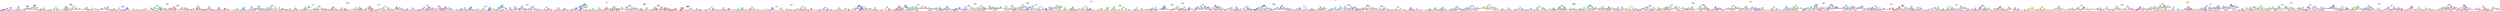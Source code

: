 digraph Tree {
node [shape=box, style="filled, rounded", color="black", fontname="helvetica"] ;
edge [fontname="helvetica"] ;
0 [label=<x<SUB>350</SUB> &le; 131.5<br/>gini = 0.9<br/>samples = 60000<br/>value = [5923, 6742, 5958, 6131, 5842, 5421, 5918, 6265, 5851<br/>5949]>, fillcolor="#fffffd"] ;
1 [label=<x<SUB>568</SUB> &le; 0.5<br/>gini = 0.881<br/>samples = 39160<br/>value = [5433.0, 623.0, 4772.0, 1312.0, 5353.0, 3266.0, 4775.0<br/>5773.0, 3081.0, 4772.0]>, fillcolor="#fefdff"] ;
0 -> 1 [labeldistance=2.5, labelangle=45, headlabel="True"] ;
2 [label=<x<SUB>430</SUB> &le; 0.5<br/>gini = 0.839<br/>samples = 24084<br/>value = [697.0, 414.0, 904.0, 847.0, 5133.0, 1668.0, 2771.0<br/>5568.0, 1439.0, 4643.0]>, fillcolor="#fdfafe"] ;
1 -> 2 ;
3 [label=<x<SUB>405</SUB> &le; 2.5<br/>gini = 0.705<br/>samples = 9667<br/>value = [258.0, 404.0, 565.0, 424.0, 503.0, 503.0, 315.0, 4974.0<br/>836.0, 885.0]>, fillcolor="#d4a3f3"] ;
2 -> 3 ;
4 [label=<x<SUB>484</SUB> &le; 0.5<br/>gini = 0.475<br/>samples = 6717<br/>value = [247, 71, 401, 93, 336, 92, 166, 4803, 18, 490]>, fillcolor="#bf76ed"] ;
3 -> 4 ;
5 [label=<x<SUB>153</SUB> &le; 0.5<br/>gini = 0.262<br/>samples = 5435<br/>value = [131.0, 71.0, 318.0, 87.0, 14.0, 64.0, 19.0, 4655.0<br/>13.0, 63.0]>, fillcolor="#b157e9"] ;
4 -> 5 ;
6 [label=<x<SUB>594</SUB> &le; 2.0<br/>gini = 0.128<br/>samples = 4946<br/>value = [79.0, 51.0, 57.0, 35.0, 13.0, 22.0, 7.0, 4617.0, 7.0<br/>58.0]>, fillcolor="#a946e7"] ;
5 -> 6 ;
7 [label=<x<SUB>156</SUB> &le; 0.5<br/>gini = 0.096<br/>samples = 4857<br/>value = [1.0, 49.0, 57.0, 31.0, 13.0, 17.0, 7.0, 4617.0, 7.0<br/>58.0]>, fillcolor="#a843e6"] ;
6 -> 7 ;
8 [label=<x<SUB>554</SUB> &le; 3.5<br/>gini = 0.075<br/>samples = 4796<br/>value = [0, 16, 52, 31, 12, 11, 3, 4612, 3, 56]>, fillcolor="#a741e6"] ;
7 -> 8 ;
9 [label=<x<SUB>159</SUB> &le; 11.5<br/>gini = 0.063<br/>samples = 4748<br/>value = [0, 16, 29, 28, 12, 7, 3, 4596, 3, 54]>, fillcolor="#a63fe6"] ;
8 -> 9 ;
10 [label=<x<SUB>377</SUB> &le; 9.0<br/>gini = 0.058<br/>samples = 4736<br/>value = [0, 6, 29, 28, 11, 6, 3, 4596, 3, 54]>, fillcolor="#a63fe6"] ;
9 -> 10 ;
11 [label=<x<SUB>457</SUB> &le; 159.0<br/>gini = 0.05<br/>samples = 4702<br/>value = [0.0, 6.0, 29.0, 27.0, 5.0, 4.0, 3.0, 4582.0, 2.0<br/>44.0]>, fillcolor="#a53ee6"] ;
10 -> 11 ;
12 [label=<x<SUB>511</SUB> &le; 113.0<br/>gini = 0.046<br/>samples = 4690<br/>value = [0.0, 6.0, 29.0, 27.0, 5.0, 3.0, 3.0, 4580.0, 2.0<br/>35.0]>, fillcolor="#a53ee6"] ;
11 -> 12 ;
13 [label="(...)", fillcolor="#C0C0C0"] ;
12 -> 13 ;
44 [label="(...)", fillcolor="#C0C0C0"] ;
12 -> 44 ;
49 [label=<x<SUB>265</SUB> &le; 154.5<br/>gini = 0.403<br/>samples = 12<br/>value = [0, 0, 0, 0, 0, 1, 0, 2, 0, 9]>, fillcolor="#ed748a"] ;
11 -> 49 ;
50 [label="(...)", fillcolor="#C0C0C0"] ;
49 -> 50 ;
51 [label="(...)", fillcolor="#C0C0C0"] ;
49 -> 51 ;
54 [label=<x<SUB>291</SUB> &le; 231.5<br/>gini = 0.708<br/>samples = 34<br/>value = [0, 0, 0, 1, 6, 2, 0, 14, 1, 10]>, fillcolor="#f0defb"] ;
10 -> 54 ;
55 [label=<x<SUB>209</SUB> &le; 63.5<br/>gini = 0.676<br/>samples = 21<br/>value = [0, 0, 0, 1, 6, 2, 0, 1, 1, 10]>, fillcolor="#f8cad2"] ;
54 -> 55 ;
56 [label="(...)", fillcolor="#C0C0C0"] ;
55 -> 56 ;
63 [label="(...)", fillcolor="#C0C0C0"] ;
55 -> 63 ;
66 [label=<gini = 0.0<br/>samples = 13<br/>value = [0, 0, 0, 0, 0, 0, 0, 13, 0, 0]>, fillcolor="#a339e5"] ;
54 -> 66 ;
67 [label=<x<SUB>437</SUB> &le; 126.5<br/>gini = 0.292<br/>samples = 12<br/>value = [0, 10, 0, 0, 1, 1, 0, 0, 0, 0]>, fillcolor="#e7ea5d"] ;
9 -> 67 ;
68 [label=<gini = 0.0<br/>samples = 10<br/>value = [0, 10, 0, 0, 0, 0, 0, 0, 0, 0]>, fillcolor="#e2e539"] ;
67 -> 68 ;
69 [label=<x<SUB>159</SUB> &le; 226.5<br/>gini = 0.5<br/>samples = 2<br/>value = [0, 0, 0, 0, 1, 1, 0, 0, 0, 0]>, fillcolor="#ffffff"] ;
67 -> 69 ;
70 [label=<gini = 0.0<br/>samples = 1<br/>value = [0, 0, 0, 0, 0, 1, 0, 0, 0, 0]>, fillcolor="#399de5"] ;
69 -> 70 ;
71 [label=<gini = 0.0<br/>samples = 1<br/>value = [0, 0, 0, 0, 1, 0, 0, 0, 0, 0]>, fillcolor="#39e5c5"] ;
69 -> 71 ;
72 [label=<x<SUB>555</SUB> &le; 77.5<br/>gini = 0.647<br/>samples = 48<br/>value = [0, 0, 23, 3, 0, 4, 0, 16, 0, 2]>, fillcolor="#e2f9d4"] ;
8 -> 72 ;
73 [label=<x<SUB>298</SUB> &le; 14.5<br/>gini = 0.683<br/>samples = 34<br/>value = [0, 0, 9, 3, 0, 4, 0, 16, 0, 2]>, fillcolor="#e5c8f8"] ;
72 -> 73 ;
74 [label=<x<SUB>491</SUB> &le; 7.0<br/>gini = 0.628<br/>samples = 11<br/>value = [0, 0, 5, 2, 0, 4, 0, 0, 0, 0]>, fillcolor="#ecfbe3"] ;
73 -> 74 ;
75 [label=<x<SUB>201</SUB> &le; 58.5<br/>gini = 0.444<br/>samples = 6<br/>value = [0, 0, 0, 2, 0, 4, 0, 0, 0, 0]>, fillcolor="#9ccef2"] ;
74 -> 75 ;
76 [label="(...)", fillcolor="#C0C0C0"] ;
75 -> 76 ;
77 [label="(...)", fillcolor="#C0C0C0"] ;
75 -> 77 ;
78 [label=<gini = 0.0<br/>samples = 5<br/>value = [0, 0, 5, 0, 0, 0, 0, 0, 0, 0]>, fillcolor="#7be539"] ;
74 -> 78 ;
79 [label=<x<SUB>611</SUB> &le; 2.0<br/>gini = 0.476<br/>samples = 23<br/>value = [0, 0, 4, 1, 0, 0, 0, 16, 0, 2]>, fillcolor="#c582ef"] ;
73 -> 79 ;
80 [label=<x<SUB>184</SUB> &le; 55.0<br/>gini = 0.277<br/>samples = 19<br/>value = [0, 0, 1, 0, 0, 0, 0, 16, 0, 2]>, fillcolor="#b35cea"] ;
79 -> 80 ;
81 [label="(...)", fillcolor="#C0C0C0"] ;
80 -> 81 ;
84 [label="(...)", fillcolor="#C0C0C0"] ;
80 -> 84 ;
85 [label=<x<SUB>573</SUB> &le; 121.5<br/>gini = 0.375<br/>samples = 4<br/>value = [0, 0, 3, 1, 0, 0, 0, 0, 0, 0]>, fillcolor="#a7ee7b"] ;
79 -> 85 ;
86 [label="(...)", fillcolor="#C0C0C0"] ;
85 -> 86 ;
87 [label="(...)", fillcolor="#C0C0C0"] ;
85 -> 87 ;
88 [label=<gini = 0.0<br/>samples = 14<br/>value = [0, 0, 14, 0, 0, 0, 0, 0, 0, 0]>, fillcolor="#7be539"] ;
72 -> 88 ;
89 [label=<x<SUB>379</SUB> &le; 100.5<br/>gini = 0.674<br/>samples = 61<br/>value = [1, 33, 5, 0, 1, 6, 4, 5, 4, 2]>, fillcolor="#f1f29e"] ;
7 -> 89 ;
90 [label=<x<SUB>459</SUB> &le; 241.0<br/>gini = 0.818<br/>samples = 22<br/>value = [1, 0, 5, 0, 1, 6, 4, 2, 1, 2]>, fillcolor="#f3f9fd"] ;
89 -> 90 ;
91 [label=<x<SUB>572</SUB> &le; 158.5<br/>gini = 0.778<br/>samples = 18<br/>value = [1, 0, 5, 0, 1, 6, 0, 2, 1, 2]>, fillcolor="#f0f7fd"] ;
90 -> 91 ;
92 [label=<x<SUB>632</SUB> &le; 113.5<br/>gini = 0.722<br/>samples = 13<br/>value = [1, 0, 0, 0, 1, 6, 0, 2, 1, 2]>, fillcolor="#b7dbf6"] ;
91 -> 92 ;
93 [label=<x<SUB>234</SUB> &le; 99.0<br/>gini = 0.778<br/>samples = 6<br/>value = [1, 0, 0, 0, 1, 0, 0, 2, 1, 1]>, fillcolor="#edd7fa"] ;
92 -> 93 ;
94 [label="(...)", fillcolor="#C0C0C0"] ;
93 -> 94 ;
101 [label="(...)", fillcolor="#C0C0C0"] ;
93 -> 101 ;
102 [label=<x<SUB>319</SUB> &le; 173.5<br/>gini = 0.245<br/>samples = 7<br/>value = [0, 0, 0, 0, 0, 6, 0, 0, 0, 1]>, fillcolor="#5aade9"] ;
92 -> 102 ;
103 [label="(...)", fillcolor="#C0C0C0"] ;
102 -> 103 ;
104 [label="(...)", fillcolor="#C0C0C0"] ;
102 -> 104 ;
105 [label=<gini = 0.0<br/>samples = 5<br/>value = [0, 0, 5, 0, 0, 0, 0, 0, 0, 0]>, fillcolor="#7be539"] ;
91 -> 105 ;
106 [label=<gini = 0.0<br/>samples = 4<br/>value = [0, 0, 0, 0, 0, 0, 4, 0, 0, 0]>, fillcolor="#3c39e5"] ;
90 -> 106 ;
107 [label=<x<SUB>433</SUB> &le; 80.5<br/>gini = 0.272<br/>samples = 39<br/>value = [0, 33, 0, 0, 0, 0, 0, 3, 3, 0]>, fillcolor="#e7e95a"] ;
89 -> 107 ;
108 [label=<x<SUB>488</SUB> &le; 183.5<br/>gini = 0.108<br/>samples = 35<br/>value = [0, 33, 0, 0, 0, 0, 0, 2, 0, 0]>, fillcolor="#e4e745"] ;
107 -> 108 ;
109 [label=<gini = 0.0<br/>samples = 33<br/>value = [0, 33, 0, 0, 0, 0, 0, 0, 0, 0]>, fillcolor="#e2e539"] ;
108 -> 109 ;
110 [label=<gini = 0.0<br/>samples = 2<br/>value = [0, 0, 0, 0, 0, 0, 0, 2, 0, 0]>, fillcolor="#a339e5"] ;
108 -> 110 ;
111 [label=<x<SUB>214</SUB> &le; 108.5<br/>gini = 0.375<br/>samples = 4<br/>value = [0, 0, 0, 0, 0, 0, 0, 1, 3, 0]>, fillcolor="#ee7bd5"] ;
107 -> 111 ;
112 [label=<gini = 0.0<br/>samples = 1<br/>value = [0, 0, 0, 0, 0, 0, 0, 1, 0, 0]>, fillcolor="#a339e5"] ;
111 -> 112 ;
113 [label=<gini = 0.0<br/>samples = 3<br/>value = [0, 0, 0, 0, 0, 0, 0, 0, 3, 0]>, fillcolor="#e539c0"] ;
111 -> 113 ;
114 [label=<x<SUB>408</SUB> &le; 15.0<br/>gini = 0.226<br/>samples = 89<br/>value = [78, 2, 0, 4, 0, 5, 0, 0, 0, 0]>, fillcolor="#e89253"] ;
6 -> 114 ;
115 [label=<x<SUB>321</SUB> &le; 253.5<br/>gini = 0.025<br/>samples = 78<br/>value = [77, 0, 0, 0, 0, 1, 0, 0, 0, 0]>, fillcolor="#e5833c"] ;
114 -> 115 ;
116 [label=<gini = 0.0<br/>samples = 77<br/>value = [77, 0, 0, 0, 0, 0, 0, 0, 0, 0]>, fillcolor="#e58139"] ;
115 -> 116 ;
117 [label=<gini = 0.0<br/>samples = 1<br/>value = [0, 0, 0, 0, 0, 1, 0, 0, 0, 0]>, fillcolor="#399de5"] ;
115 -> 117 ;
118 [label=<x<SUB>566</SUB> &le; 83.0<br/>gini = 0.694<br/>samples = 11<br/>value = [1, 2, 0, 4, 0, 4, 0, 0, 0, 0]>, fillcolor="#ffffff"] ;
114 -> 118 ;
119 [label=<x<SUB>238</SUB> &le; 189.0<br/>gini = 0.571<br/>samples = 7<br/>value = [1, 2, 0, 4, 0, 0, 0, 0, 0, 0]>, fillcolor="#b0f5bf"] ;
118 -> 119 ;
120 [label=<gini = 0.0<br/>samples = 4<br/>value = [0, 0, 0, 4, 0, 0, 0, 0, 0, 0]>, fillcolor="#39e55e"] ;
119 -> 120 ;
121 [label=<x<SUB>317</SUB> &le; 234.0<br/>gini = 0.444<br/>samples = 3<br/>value = [1, 2, 0, 0, 0, 0, 0, 0, 0, 0]>, fillcolor="#f0f29c"] ;
119 -> 121 ;
122 [label=<gini = 0.0<br/>samples = 1<br/>value = [1, 0, 0, 0, 0, 0, 0, 0, 0, 0]>, fillcolor="#e58139"] ;
121 -> 122 ;
123 [label=<gini = 0.0<br/>samples = 2<br/>value = [0, 2, 0, 0, 0, 0, 0, 0, 0, 0]>, fillcolor="#e2e539"] ;
121 -> 123 ;
124 [label=<gini = 0.0<br/>samples = 4<br/>value = [0, 0, 0, 0, 0, 4, 0, 0, 0, 0]>, fillcolor="#399de5"] ;
118 -> 124 ;
125 [label=<x<SUB>571</SUB> &le; 5.0<br/>gini = 0.677<br/>samples = 489<br/>value = [52, 20, 261, 52, 1, 42, 12, 38, 6, 5]>, fillcolor="#c0f3a0"] ;
5 -> 125 ;
126 [label=<x<SUB>426</SUB> &le; 10.0<br/>gini = 0.827<br/>samples = 177<br/>value = [47, 13, 20, 40, 1, 27, 8, 15, 1, 5]>, fillcolor="#fef9f5"] ;
125 -> 126 ;
127 [label=<x<SUB>654</SUB> &le; 7.5<br/>gini = 0.808<br/>samples = 128<br/>value = [2, 13, 19, 40, 1, 27, 6, 15, 1, 4]>, fillcolor="#e6fcea"] ;
126 -> 127 ;
128 [label=<x<SUB>203</SUB> &le; 28.0<br/>gini = 0.789<br/>samples = 47<br/>value = [0.0, 8.0, 16.0, 1.0, 1.0, 2.0, 6.0, 10.0, 1.0, 2.0]>, fillcolor="#eafbdf"] ;
127 -> 128 ;
129 [label=<x<SUB>264</SUB> &le; 220.5<br/>gini = 0.812<br/>samples = 31<br/>value = [0, 8, 3, 1, 1, 1, 6, 8, 1, 2]>, fillcolor="#ffffff"] ;
128 -> 129 ;
130 [label=<x<SUB>180</SUB> &le; 205.5<br/>gini = 0.768<br/>samples = 25<br/>value = [0, 8, 3, 1, 1, 1, 0, 8, 1, 2]>, fillcolor="#ffffff"] ;
129 -> 130 ;
131 [label=<x<SUB>494</SUB> &le; 64.5<br/>gini = 0.556<br/>samples = 13<br/>value = [0, 8, 3, 1, 0, 0, 0, 0, 0, 1]>, fillcolor="#f0f29c"] ;
130 -> 131 ;
132 [label="(...)", fillcolor="#C0C0C0"] ;
131 -> 132 ;
135 [label="(...)", fillcolor="#C0C0C0"] ;
131 -> 135 ;
138 [label=<x<SUB>347</SUB> &le; 163.5<br/>gini = 0.528<br/>samples = 12<br/>value = [0, 0, 0, 0, 1, 1, 0, 8, 1, 1]>, fillcolor="#c481ee"] ;
130 -> 138 ;
139 [label="(...)", fillcolor="#C0C0C0"] ;
138 -> 139 ;
140 [label="(...)", fillcolor="#C0C0C0"] ;
138 -> 140 ;
147 [label=<gini = 0.0<br/>samples = 6<br/>value = [0, 0, 0, 0, 0, 0, 6, 0, 0, 0]>, fillcolor="#3c39e5"] ;
129 -> 147 ;
148 [label=<x<SUB>524</SUB> &le; 184.5<br/>gini = 0.32<br/>samples = 16<br/>value = [0, 0, 13, 0, 0, 1, 0, 2, 0, 0]>, fillcolor="#97eb63"] ;
128 -> 148 ;
149 [label=<x<SUB>177</SUB> &le; 168.5<br/>gini = 0.133<br/>samples = 14<br/>value = [0, 0, 13, 0, 0, 0, 0, 1, 0, 0]>, fillcolor="#85e748"] ;
148 -> 149 ;
150 [label=<gini = 0.0<br/>samples = 1<br/>value = [0, 0, 0, 0, 0, 0, 0, 1, 0, 0]>, fillcolor="#a339e5"] ;
149 -> 150 ;
151 [label=<gini = 0.0<br/>samples = 13<br/>value = [0, 0, 13, 0, 0, 0, 0, 0, 0, 0]>, fillcolor="#7be539"] ;
149 -> 151 ;
152 [label=<x<SUB>151</SUB> &le; 228.5<br/>gini = 0.5<br/>samples = 2<br/>value = [0, 0, 0, 0, 0, 1, 0, 1, 0, 0]>, fillcolor="#ffffff"] ;
148 -> 152 ;
153 [label=<gini = 0.0<br/>samples = 1<br/>value = [0, 0, 0, 0, 0, 0, 0, 1, 0, 0]>, fillcolor="#a339e5"] ;
152 -> 153 ;
154 [label=<gini = 0.0<br/>samples = 1<br/>value = [0, 0, 0, 0, 0, 1, 0, 0, 0, 0]>, fillcolor="#399de5"] ;
152 -> 154 ;
155 [label=<x<SUB>241</SUB> &le; 3.5<br/>gini = 0.663<br/>samples = 81<br/>value = [2, 5, 3, 39, 0, 25, 0, 5, 0, 2]>, fillcolor="#cef8d7"] ;
127 -> 155 ;
156 [label=<x<SUB>238</SUB> &le; 107.0<br/>gini = 0.588<br/>samples = 35<br/>value = [1, 1, 1, 10, 0, 20, 0, 1, 0, 1]>, fillcolor="#b0d8f5"] ;
155 -> 156 ;
157 [label=<x<SUB>216</SUB> &le; 74.0<br/>gini = 0.37<br/>samples = 26<br/>value = [1, 0, 0, 5, 0, 20, 0, 0, 0, 0]>, fillcolor="#72b9ec"] ;
156 -> 157 ;
158 [label=<x<SUB>150</SUB> &le; 244.5<br/>gini = 0.165<br/>samples = 22<br/>value = [0, 0, 0, 2, 0, 20, 0, 0, 0, 0]>, fillcolor="#4da7e8"] ;
157 -> 158 ;
159 [label="(...)", fillcolor="#C0C0C0"] ;
158 -> 159 ;
160 [label="(...)", fillcolor="#C0C0C0"] ;
158 -> 160 ;
161 [label=<x<SUB>273</SUB> &le; 99.5<br/>gini = 0.375<br/>samples = 4<br/>value = [1, 0, 0, 3, 0, 0, 0, 0, 0, 0]>, fillcolor="#7bee94"] ;
157 -> 161 ;
162 [label="(...)", fillcolor="#C0C0C0"] ;
161 -> 162 ;
163 [label="(...)", fillcolor="#C0C0C0"] ;
161 -> 163 ;
164 [label=<x<SUB>437</SUB> &le; 2.0<br/>gini = 0.642<br/>samples = 9<br/>value = [0, 1, 1, 5, 0, 0, 0, 1, 0, 1]>, fillcolor="#9cf2ae"] ;
156 -> 164 ;
165 [label=<gini = 0.0<br/>samples = 5<br/>value = [0, 0, 0, 5, 0, 0, 0, 0, 0, 0]>, fillcolor="#39e55e"] ;
164 -> 165 ;
166 [label=<x<SUB>315</SUB> &le; 126.0<br/>gini = 0.75<br/>samples = 4<br/>value = [0, 1, 1, 0, 0, 0, 0, 1, 0, 1]>, fillcolor="#ffffff"] ;
164 -> 166 ;
167 [label="(...)", fillcolor="#C0C0C0"] ;
166 -> 167 ;
172 [label="(...)", fillcolor="#C0C0C0"] ;
166 -> 172 ;
173 [label=<x<SUB>519</SUB> &le; 144.0<br/>gini = 0.573<br/>samples = 46<br/>value = [1, 4, 2, 29, 0, 5, 0, 4, 0, 1]>, fillcolor="#8bf0a1"] ;
155 -> 173 ;
174 [label=<x<SUB>260</SUB> &le; 140.0<br/>gini = 0.337<br/>samples = 31<br/>value = [1, 0, 1, 25, 0, 3, 0, 0, 0, 1]>, fillcolor="#63eb80"] ;
173 -> 174 ;
175 [label=<x<SUB>483</SUB> &le; 145.5<br/>gini = 0.145<br/>samples = 26<br/>value = [0, 0, 0, 24, 0, 1, 0, 0, 0, 1]>, fillcolor="#49e76b"] ;
174 -> 175 ;
176 [label="(...)", fillcolor="#C0C0C0"] ;
175 -> 176 ;
179 [label="(...)", fillcolor="#C0C0C0"] ;
175 -> 179 ;
180 [label=<x<SUB>189</SUB> &le; 7.5<br/>gini = 0.72<br/>samples = 5<br/>value = [1, 0, 1, 1, 0, 2, 0, 0, 0, 0]>, fillcolor="#cee6f8"] ;
174 -> 180 ;
181 [label="(...)", fillcolor="#C0C0C0"] ;
180 -> 181 ;
186 [label="(...)", fillcolor="#C0C0C0"] ;
180 -> 186 ;
187 [label=<x<SUB>128</SUB> &le; 58.0<br/>gini = 0.764<br/>samples = 15<br/>value = [0, 4, 1, 4, 0, 2, 0, 4, 0, 0]>, fillcolor="#ffffff"] ;
173 -> 187 ;
188 [label=<x<SUB>546</SUB> &le; 220.5<br/>gini = 0.694<br/>samples = 11<br/>value = [0, 0, 1, 4, 0, 2, 0, 4, 0, 0]>, fillcolor="#ffffff"] ;
187 -> 188 ;
189 [label="(...)", fillcolor="#C0C0C0"] ;
188 -> 189 ;
194 [label="(...)", fillcolor="#C0C0C0"] ;
188 -> 194 ;
195 [label=<gini = 0.0<br/>samples = 4<br/>value = [0, 4, 0, 0, 0, 0, 0, 0, 0, 0]>, fillcolor="#e2e539"] ;
187 -> 195 ;
196 [label=<x<SUB>594</SUB> &le; 27.5<br/>gini = 0.154<br/>samples = 49<br/>value = [45.0, 0.0, 1.0, 0.0, 0.0, 0.0, 2.0, 0.0, 0.0, 1.0]>, fillcolor="#e78c4a"] ;
126 -> 196 ;
197 [label=<x<SUB>388</SUB> &le; 55.5<br/>gini = 0.625<br/>samples = 4<br/>value = [0, 0, 1, 0, 0, 0, 2, 0, 0, 1]>, fillcolor="#bebdf6"] ;
196 -> 197 ;
198 [label=<x<SUB>514</SUB> &le; 113.0<br/>gini = 0.5<br/>samples = 2<br/>value = [0, 0, 1, 0, 0, 0, 0, 0, 0, 1]>, fillcolor="#ffffff"] ;
197 -> 198 ;
199 [label=<gini = 0.0<br/>samples = 1<br/>value = [0, 0, 1, 0, 0, 0, 0, 0, 0, 0]>, fillcolor="#7be539"] ;
198 -> 199 ;
200 [label=<gini = 0.0<br/>samples = 1<br/>value = [0, 0, 0, 0, 0, 0, 0, 0, 0, 1]>, fillcolor="#e53958"] ;
198 -> 200 ;
201 [label=<gini = 0.0<br/>samples = 2<br/>value = [0, 0, 0, 0, 0, 0, 2, 0, 0, 0]>, fillcolor="#3c39e5"] ;
197 -> 201 ;
202 [label=<gini = 0.0<br/>samples = 45<br/>value = [45, 0, 0, 0, 0, 0, 0, 0, 0, 0]>, fillcolor="#e58139"] ;
196 -> 202 ;
203 [label=<x<SUB>347</SUB> &le; 7.0<br/>gini = 0.393<br/>samples = 312<br/>value = [5, 7, 241, 12, 0, 15, 4, 23, 5, 0]>, fillcolor="#9beb6a"] ;
125 -> 203 ;
204 [label=<x<SUB>682</SUB> &le; 159.0<br/>gini = 0.234<br/>samples = 264<br/>value = [3, 3, 230, 6, 0, 1, 1, 20, 0, 0]>, fillcolor="#8de955"] ;
203 -> 204 ;
205 [label=<x<SUB>508</SUB> &le; 10.5<br/>gini = 0.17<br/>samples = 233<br/>value = [3, 3, 212, 5, 0, 1, 1, 8, 0, 0]>, fillcolor="#87e74b"] ;
204 -> 205 ;
206 [label=<x<SUB>596</SUB> &le; 211.0<br/>gini = 0.141<br/>samples = 229<br/>value = [0, 3, 212, 4, 0, 1, 1, 8, 0, 0]>, fillcolor="#85e748"] ;
205 -> 206 ;
207 [label=<x<SUB>679</SUB> &le; 253.5<br/>gini = 0.119<br/>samples = 225<br/>value = [0, 0, 211, 4, 0, 1, 1, 8, 0, 0]>, fillcolor="#84e746"] ;
206 -> 207 ;
208 [label=<x<SUB>321</SUB> &le; 53.5<br/>gini = 0.104<br/>samples = 223<br/>value = [0, 0, 211, 4, 0, 1, 1, 6, 0, 0]>, fillcolor="#82e644"] ;
207 -> 208 ;
209 [label="(...)", fillcolor="#C0C0C0"] ;
208 -> 209 ;
222 [label="(...)", fillcolor="#C0C0C0"] ;
208 -> 222 ;
227 [label=<gini = 0.0<br/>samples = 2<br/>value = [0, 0, 0, 0, 0, 0, 0, 2, 0, 0]>, fillcolor="#a339e5"] ;
207 -> 227 ;
228 [label=<x<SUB>516</SUB> &le; 93.0<br/>gini = 0.375<br/>samples = 4<br/>value = [0, 3, 1, 0, 0, 0, 0, 0, 0, 0]>, fillcolor="#ecee7b"] ;
206 -> 228 ;
229 [label=<gini = 0.0<br/>samples = 3<br/>value = [0, 3, 0, 0, 0, 0, 0, 0, 0, 0]>, fillcolor="#e2e539"] ;
228 -> 229 ;
230 [label=<gini = 0.0<br/>samples = 1<br/>value = [0, 0, 1, 0, 0, 0, 0, 0, 0, 0]>, fillcolor="#7be539"] ;
228 -> 230 ;
231 [label=<x<SUB>208</SUB> &le; 126.5<br/>gini = 0.375<br/>samples = 4<br/>value = [3, 0, 0, 1, 0, 0, 0, 0, 0, 0]>, fillcolor="#eeab7b"] ;
205 -> 231 ;
232 [label=<gini = 0.0<br/>samples = 1<br/>value = [0, 0, 0, 1, 0, 0, 0, 0, 0, 0]>, fillcolor="#39e55e"] ;
231 -> 232 ;
233 [label=<gini = 0.0<br/>samples = 3<br/>value = [3, 0, 0, 0, 0, 0, 0, 0, 0, 0]>, fillcolor="#e58139"] ;
231 -> 233 ;
234 [label=<x<SUB>577</SUB> &le; 52.0<br/>gini = 0.512<br/>samples = 31<br/>value = [0, 0, 18, 1, 0, 0, 0, 12, 0, 0]>, fillcolor="#d5f7c0"] ;
204 -> 234 ;
235 [label=<x<SUB>570</SUB> &le; 171.5<br/>gini = 0.375<br/>samples = 16<br/>value = [0, 0, 4, 0, 0, 0, 0, 12, 0, 0]>, fillcolor="#c27bee"] ;
234 -> 235 ;
236 [label=<gini = 0.0<br/>samples = 12<br/>value = [0, 0, 0, 0, 0, 0, 0, 12, 0, 0]>, fillcolor="#a339e5"] ;
235 -> 236 ;
237 [label=<gini = 0.0<br/>samples = 4<br/>value = [0, 0, 4, 0, 0, 0, 0, 0, 0, 0]>, fillcolor="#7be539"] ;
235 -> 237 ;
238 [label=<x<SUB>659</SUB> &le; 232.5<br/>gini = 0.124<br/>samples = 15<br/>value = [0, 0, 14, 1, 0, 0, 0, 0, 0, 0]>, fillcolor="#84e747"] ;
234 -> 238 ;
239 [label=<gini = 0.0<br/>samples = 14<br/>value = [0, 0, 14, 0, 0, 0, 0, 0, 0, 0]>, fillcolor="#7be539"] ;
238 -> 239 ;
240 [label=<gini = 0.0<br/>samples = 1<br/>value = [0, 0, 0, 1, 0, 0, 0, 0, 0, 0]>, fillcolor="#39e55e"] ;
238 -> 240 ;
241 [label=<x<SUB>237</SUB> &le; 1.5<br/>gini = 0.819<br/>samples = 48<br/>value = [2, 4, 11, 6, 0, 14, 3, 3, 5, 0]>, fillcolor="#eff7fd"] ;
203 -> 241 ;
242 [label=<x<SUB>239</SUB> &le; 35.0<br/>gini = 0.54<br/>samples = 20<br/>value = [1, 0, 0, 3, 0, 13, 0, 1, 2, 0]>, fillcolor="#8bc5f0"] ;
241 -> 242 ;
243 [label=<x<SUB>482</SUB> &le; 126.5<br/>gini = 0.133<br/>samples = 14<br/>value = [1, 0, 0, 0, 0, 13, 0, 0, 0, 0]>, fillcolor="#48a5e7"] ;
242 -> 243 ;
244 [label=<gini = 0.0<br/>samples = 13<br/>value = [0, 0, 0, 0, 0, 13, 0, 0, 0, 0]>, fillcolor="#399de5"] ;
243 -> 244 ;
245 [label=<gini = 0.0<br/>samples = 1<br/>value = [1, 0, 0, 0, 0, 0, 0, 0, 0, 0]>, fillcolor="#e58139"] ;
243 -> 245 ;
246 [label=<x<SUB>210</SUB> &le; 108.0<br/>gini = 0.611<br/>samples = 6<br/>value = [0, 0, 0, 3, 0, 0, 0, 1, 2, 0]>, fillcolor="#cef8d7"] ;
242 -> 246 ;
247 [label=<gini = 0.0<br/>samples = 3<br/>value = [0, 0, 0, 3, 0, 0, 0, 0, 0, 0]>, fillcolor="#39e55e"] ;
246 -> 247 ;
248 [label=<x<SUB>576</SUB> &le; 151.0<br/>gini = 0.444<br/>samples = 3<br/>value = [0, 0, 0, 0, 0, 0, 0, 1, 2, 0]>, fillcolor="#f29ce0"] ;
246 -> 248 ;
249 [label=<gini = 0.0<br/>samples = 2<br/>value = [0, 0, 0, 0, 0, 0, 0, 0, 2, 0]>, fillcolor="#e539c0"] ;
248 -> 249 ;
250 [label=<gini = 0.0<br/>samples = 1<br/>value = [0, 0, 0, 0, 0, 0, 0, 1, 0, 0]>, fillcolor="#a339e5"] ;
248 -> 250 ;
251 [label=<x<SUB>208</SUB> &le; 242.0<br/>gini = 0.783<br/>samples = 28<br/>value = [1, 4, 11, 3, 0, 1, 3, 2, 3, 0]>, fillcolor="#d8f7c5"] ;
241 -> 251 ;
252 [label=<x<SUB>346</SUB> &le; 1.0<br/>gini = 0.837<br/>samples = 14<br/>value = [1, 3, 0, 2, 0, 1, 3, 2, 2, 0]>, fillcolor="#ffffff"] ;
251 -> 252 ;
253 [label=<gini = 0.0<br/>samples = 3<br/>value = [0, 0, 0, 0, 0, 0, 3, 0, 0, 0]>, fillcolor="#3c39e5"] ;
252 -> 253 ;
254 [label=<x<SUB>99</SUB> &le; 1.0<br/>gini = 0.81<br/>samples = 11<br/>value = [1, 3, 0, 2, 0, 1, 0, 2, 2, 0]>, fillcolor="#fcfce9"] ;
252 -> 254 ;
255 [label=<x<SUB>323</SUB> &le; 192.0<br/>gini = 0.781<br/>samples = 8<br/>value = [1, 0, 0, 2, 0, 1, 0, 2, 2, 0]>, fillcolor="#ffffff"] ;
254 -> 255 ;
256 [label="(...)", fillcolor="#C0C0C0"] ;
255 -> 256 ;
263 [label="(...)", fillcolor="#C0C0C0"] ;
255 -> 263 ;
264 [label=<gini = 0.0<br/>samples = 3<br/>value = [0, 3, 0, 0, 0, 0, 0, 0, 0, 0]>, fillcolor="#e2e539"] ;
254 -> 264 ;
265 [label=<x<SUB>319</SUB> &le; 129.0<br/>gini = 0.367<br/>samples = 14<br/>value = [0, 1, 11, 1, 0, 0, 0, 0, 1, 0]>, fillcolor="#99eb67"] ;
251 -> 265 ;
266 [label=<x<SUB>432</SUB> &le; 117.5<br/>gini = 0.667<br/>samples = 3<br/>value = [0, 1, 0, 1, 0, 0, 0, 0, 1, 0]>, fillcolor="#ffffff"] ;
265 -> 266 ;
267 [label=<x<SUB>629</SUB> &le; 176.5<br/>gini = 0.5<br/>samples = 2<br/>value = [0, 1, 0, 1, 0, 0, 0, 0, 0, 0]>, fillcolor="#ffffff"] ;
266 -> 267 ;
268 [label="(...)", fillcolor="#C0C0C0"] ;
267 -> 268 ;
269 [label="(...)", fillcolor="#C0C0C0"] ;
267 -> 269 ;
270 [label=<gini = 0.0<br/>samples = 1<br/>value = [0, 0, 0, 0, 0, 0, 0, 0, 1, 0]>, fillcolor="#e539c0"] ;
266 -> 270 ;
271 [label=<gini = 0.0<br/>samples = 11<br/>value = [0, 0, 11, 0, 0, 0, 0, 0, 0, 0]>, fillcolor="#7be539"] ;
265 -> 271 ;
272 [label=<x<SUB>211</SUB> &le; 53.5<br/>gini = 0.787<br/>samples = 1282<br/>value = [116.0, 0.0, 83.0, 6.0, 322.0, 28.0, 147.0, 148.0, 5.0<br/>427.0]>, fillcolor="#fce9ed"] ;
4 -> 272 ;
273 [label=<x<SUB>487</SUB> &le; 135.5<br/>gini = 0.722<br/>samples = 622<br/>value = [32.0, 0.0, 46.0, 0.0, 280.0, 15.0, 139.0, 68.0, 1.0<br/>41.0]>, fillcolor="#c5f7ee"] ;
272 -> 273 ;
274 [label=<x<SUB>514</SUB> &le; 0.5<br/>gini = 0.731<br/>samples = 268<br/>value = [27, 0, 12, 0, 28, 9, 120, 53, 0, 19]>, fillcolor="#c2c1f7"] ;
273 -> 274 ;
275 [label=<x<SUB>487</SUB> &le; 6.5<br/>gini = 0.461<br/>samples = 72<br/>value = [3, 0, 3, 0, 3, 4, 0, 52, 0, 7]>, fillcolor="#bf76ed"] ;
274 -> 275 ;
276 [label=<x<SUB>154</SUB> &le; 46.5<br/>gini = 0.216<br/>samples = 59<br/>value = [3, 0, 0, 0, 0, 4, 0, 52, 0, 0]>, fillcolor="#af52e8"] ;
275 -> 276 ;
277 [label=<x<SUB>570</SUB> &le; 125.0<br/>gini = 0.037<br/>samples = 53<br/>value = [0, 0, 0, 0, 0, 1, 0, 52, 0, 0]>, fillcolor="#a53de6"] ;
276 -> 277 ;
278 [label=<gini = 0.0<br/>samples = 52<br/>value = [0, 0, 0, 0, 0, 0, 0, 52, 0, 0]>, fillcolor="#a339e5"] ;
277 -> 278 ;
279 [label=<gini = 0.0<br/>samples = 1<br/>value = [0, 0, 0, 0, 0, 1, 0, 0, 0, 0]>, fillcolor="#399de5"] ;
277 -> 279 ;
280 [label=<x<SUB>321</SUB> &le; 64.5<br/>gini = 0.5<br/>samples = 6<br/>value = [3, 0, 0, 0, 0, 3, 0, 0, 0, 0]>, fillcolor="#ffffff"] ;
276 -> 280 ;
281 [label=<gini = 0.0<br/>samples = 3<br/>value = [3, 0, 0, 0, 0, 0, 0, 0, 0, 0]>, fillcolor="#e58139"] ;
280 -> 281 ;
282 [label=<gini = 0.0<br/>samples = 3<br/>value = [0, 0, 0, 0, 0, 3, 0, 0, 0, 0]>, fillcolor="#399de5"] ;
280 -> 282 ;
283 [label=<x<SUB>510</SUB> &le; 24.0<br/>gini = 0.604<br/>samples = 13<br/>value = [0, 0, 3, 0, 3, 0, 0, 0, 0, 7]>, fillcolor="#f5b0bc"] ;
275 -> 283 ;
284 [label=<gini = 0.0<br/>samples = 7<br/>value = [0, 0, 0, 0, 0, 0, 0, 0, 0, 7]>, fillcolor="#e53958"] ;
283 -> 284 ;
285 [label=<x<SUB>154</SUB> &le; 124.0<br/>gini = 0.5<br/>samples = 6<br/>value = [0, 0, 3, 0, 3, 0, 0, 0, 0, 0]>, fillcolor="#ffffff"] ;
283 -> 285 ;
286 [label=<gini = 0.0<br/>samples = 3<br/>value = [0, 0, 0, 0, 3, 0, 0, 0, 0, 0]>, fillcolor="#39e5c5"] ;
285 -> 286 ;
287 [label=<gini = 0.0<br/>samples = 3<br/>value = [0, 0, 3, 0, 0, 0, 0, 0, 0, 0]>, fillcolor="#7be539"] ;
285 -> 287 ;
288 [label=<x<SUB>463</SUB> &le; 14.5<br/>gini = 0.587<br/>samples = 196<br/>value = [24.0, 0.0, 9.0, 0.0, 25.0, 5.0, 120.0, 1.0, 0.0<br/>12.0]>, fillcolor="#9391f1"] ;
274 -> 288 ;
289 [label=<x<SUB>466</SUB> &le; 0.5<br/>gini = 0.753<br/>samples = 62<br/>value = [24, 0, 2, 0, 12, 4, 12, 0, 0, 8]>, fillcolor="#f9e1cf"] ;
288 -> 289 ;
290 [label=<x<SUB>571</SUB> &le; 246.0<br/>gini = 0.344<br/>samples = 30<br/>value = [24, 0, 0, 0, 1, 2, 3, 0, 0, 0]>, fillcolor="#eb9d65"] ;
289 -> 290 ;
291 [label=<x<SUB>189</SUB> &le; 39.0<br/>gini = 0.08<br/>samples = 24<br/>value = [23, 0, 0, 0, 1, 0, 0, 0, 0, 0]>, fillcolor="#e68642"] ;
290 -> 291 ;
292 [label=<gini = 0.0<br/>samples = 23<br/>value = [23, 0, 0, 0, 0, 0, 0, 0, 0, 0]>, fillcolor="#e58139"] ;
291 -> 292 ;
293 [label=<gini = 0.0<br/>samples = 1<br/>value = [0, 0, 0, 0, 1, 0, 0, 0, 0, 0]>, fillcolor="#39e5c5"] ;
291 -> 293 ;
294 [label=<x<SUB>599</SUB> &le; 132.5<br/>gini = 0.611<br/>samples = 6<br/>value = [1, 0, 0, 0, 0, 2, 3, 0, 0, 0]>, fillcolor="#cecef8"] ;
290 -> 294 ;
295 [label=<gini = 0.0<br/>samples = 3<br/>value = [0, 0, 0, 0, 0, 0, 3, 0, 0, 0]>, fillcolor="#3c39e5"] ;
294 -> 295 ;
296 [label=<x<SUB>347</SUB> &le; 97.0<br/>gini = 0.444<br/>samples = 3<br/>value = [1, 0, 0, 0, 0, 2, 0, 0, 0, 0]>, fillcolor="#9ccef2"] ;
294 -> 296 ;
297 [label="(...)", fillcolor="#C0C0C0"] ;
296 -> 297 ;
298 [label="(...)", fillcolor="#C0C0C0"] ;
296 -> 298 ;
299 [label=<x<SUB>372</SUB> &le; 3.5<br/>gini = 0.732<br/>samples = 32<br/>value = [0, 0, 2, 0, 11, 2, 9, 0, 0, 8]>, fillcolor="#eefdfa"] ;
289 -> 299 ;
300 [label=<x<SUB>148</SUB> &le; 4.5<br/>gini = 0.612<br/>samples = 14<br/>value = [0, 0, 2, 0, 2, 2, 0, 0, 0, 8]>, fillcolor="#f29cac"] ;
299 -> 300 ;
301 [label=<x<SUB>484</SUB> &le; 116.0<br/>gini = 0.198<br/>samples = 9<br/>value = [0, 0, 0, 0, 0, 1, 0, 0, 0, 8]>, fillcolor="#e8526d"] ;
300 -> 301 ;
302 [label="(...)", fillcolor="#C0C0C0"] ;
301 -> 302 ;
303 [label="(...)", fillcolor="#C0C0C0"] ;
301 -> 303 ;
304 [label=<x<SUB>314</SUB> &le; 106.0<br/>gini = 0.64<br/>samples = 5<br/>value = [0, 0, 2, 0, 2, 1, 0, 0, 0, 0]>, fillcolor="#ffffff"] ;
300 -> 304 ;
305 [label="(...)", fillcolor="#C0C0C0"] ;
304 -> 305 ;
308 [label="(...)", fillcolor="#C0C0C0"] ;
304 -> 308 ;
309 [label=<x<SUB>469</SUB> &le; 24.0<br/>gini = 0.5<br/>samples = 18<br/>value = [0, 0, 0, 0, 9, 0, 9, 0, 0, 0]>, fillcolor="#ffffff"] ;
299 -> 309 ;
310 [label=<x<SUB>259</SUB> &le; 237.0<br/>gini = 0.18<br/>samples = 10<br/>value = [0, 0, 0, 0, 9, 0, 1, 0, 0, 0]>, fillcolor="#4fe8cb"] ;
309 -> 310 ;
311 [label="(...)", fillcolor="#C0C0C0"] ;
310 -> 311 ;
312 [label="(...)", fillcolor="#C0C0C0"] ;
310 -> 312 ;
313 [label=<gini = 0.0<br/>samples = 8<br/>value = [0, 0, 0, 0, 0, 0, 8, 0, 0, 0]>, fillcolor="#3c39e5"] ;
309 -> 313 ;
314 [label=<x<SUB>242</SUB> &le; 28.5<br/>gini = 0.337<br/>samples = 134<br/>value = [0, 0, 7, 0, 13, 1, 108, 1, 0, 4]>, fillcolor="#6664eb"] ;
288 -> 314 ;
315 [label=<x<SUB>627</SUB> &le; 80.0<br/>gini = 0.135<br/>samples = 112<br/>value = [0, 0, 2, 0, 5, 0, 104, 0, 0, 1]>, fillcolor="#4b48e7"] ;
314 -> 315 ;
316 [label=<x<SUB>267</SUB> &le; 89.5<br/>gini = 0.073<br/>samples = 107<br/>value = [0.0, 0.0, 1.0, 0.0, 2.0, 0.0, 103.0, 0.0, 0.0, 1.0]>, fillcolor="#4341e6"] ;
315 -> 316 ;
317 [label=<x<SUB>161</SUB> &le; 101.0<br/>gini = 0.037<br/>samples = 105<br/>value = [0, 0, 0, 0, 2, 0, 103, 0, 0, 0]>, fillcolor="#403de6"] ;
316 -> 317 ;
318 [label="(...)", fillcolor="#C0C0C0"] ;
317 -> 318 ;
321 [label="(...)", fillcolor="#C0C0C0"] ;
317 -> 321 ;
322 [label=<x<SUB>460</SUB> &le; 11.5<br/>gini = 0.5<br/>samples = 2<br/>value = [0, 0, 1, 0, 0, 0, 0, 0, 0, 1]>, fillcolor="#ffffff"] ;
316 -> 322 ;
323 [label="(...)", fillcolor="#C0C0C0"] ;
322 -> 323 ;
324 [label="(...)", fillcolor="#C0C0C0"] ;
322 -> 324 ;
325 [label=<x<SUB>188</SUB> &le; 121.0<br/>gini = 0.56<br/>samples = 5<br/>value = [0, 0, 1, 0, 3, 0, 1, 0, 0, 0]>, fillcolor="#9cf2e2"] ;
315 -> 325 ;
326 [label=<gini = 0.0<br/>samples = 3<br/>value = [0, 0, 0, 0, 3, 0, 0, 0, 0, 0]>, fillcolor="#39e5c5"] ;
325 -> 326 ;
327 [label=<x<SUB>461</SUB> &le; 30.5<br/>gini = 0.5<br/>samples = 2<br/>value = [0, 0, 1, 0, 0, 0, 1, 0, 0, 0]>, fillcolor="#ffffff"] ;
325 -> 327 ;
328 [label="(...)", fillcolor="#C0C0C0"] ;
327 -> 328 ;
329 [label="(...)", fillcolor="#C0C0C0"] ;
327 -> 329 ;
330 [label=<x<SUB>400</SUB> &le; 137.5<br/>gini = 0.76<br/>samples = 22<br/>value = [0, 0, 5, 0, 8, 1, 4, 1, 0, 3]>, fillcolor="#dcfaf5"] ;
314 -> 330 ;
331 [label=<x<SUB>262</SUB> &le; 93.5<br/>gini = 0.694<br/>samples = 11<br/>value = [0, 0, 5, 0, 0, 1, 1, 1, 0, 3]>, fillcolor="#def8ce"] ;
330 -> 331 ;
332 [label=<x<SUB>628</SUB> &le; 36.5<br/>gini = 0.562<br/>samples = 8<br/>value = [0, 0, 5, 0, 0, 1, 1, 1, 0, 0]>, fillcolor="#b4f08e"] ;
331 -> 332 ;
333 [label="(...)", fillcolor="#C0C0C0"] ;
332 -> 333 ;
334 [label="(...)", fillcolor="#C0C0C0"] ;
332 -> 334 ;
339 [label=<gini = 0.0<br/>samples = 3<br/>value = [0, 0, 0, 0, 0, 0, 0, 0, 0, 3]>, fillcolor="#e53958"] ;
331 -> 339 ;
340 [label=<x<SUB>329</SUB> &le; 14.5<br/>gini = 0.397<br/>samples = 11<br/>value = [0, 0, 0, 0, 8, 0, 3, 0, 0, 0]>, fillcolor="#83efdb"] ;
330 -> 340 ;
341 [label=<gini = 0.0<br/>samples = 8<br/>value = [0, 0, 0, 0, 8, 0, 0, 0, 0, 0]>, fillcolor="#39e5c5"] ;
340 -> 341 ;
342 [label=<gini = 0.0<br/>samples = 3<br/>value = [0, 0, 0, 0, 0, 0, 3, 0, 0, 0]>, fillcolor="#3c39e5"] ;
340 -> 342 ;
343 [label=<x<SUB>427</SUB> &le; 1.5<br/>gini = 0.475<br/>samples = 354<br/>value = [5, 0, 34, 0, 252, 6, 19, 15, 1, 22]>, fillcolor="#78edd7"] ;
273 -> 343 ;
344 [label=<x<SUB>127</SUB> &le; 6.5<br/>gini = 0.666<br/>samples = 62<br/>value = [0, 0, 30, 0, 13, 0, 1, 14, 0, 4]>, fillcolor="#d3f6bd"] ;
343 -> 344 ;
345 [label=<x<SUB>266</SUB> &le; 22.0<br/>gini = 0.702<br/>samples = 38<br/>value = [0, 0, 7, 0, 13, 0, 0, 14, 0, 4]>, fillcolor="#fbf7fe"] ;
344 -> 345 ;
346 [label=<x<SUB>182</SUB> &le; 80.5<br/>gini = 0.444<br/>samples = 18<br/>value = [0, 0, 1, 0, 13, 0, 0, 1, 0, 3]>, fillcolor="#7beed8"] ;
345 -> 346 ;
347 [label=<x<SUB>347</SUB> &le; 49.0<br/>gini = 0.133<br/>samples = 14<br/>value = [0, 0, 0, 0, 13, 0, 0, 0, 0, 1]>, fillcolor="#48e7c9"] ;
346 -> 347 ;
348 [label=<gini = 0.0<br/>samples = 13<br/>value = [0, 0, 0, 0, 13, 0, 0, 0, 0, 0]>, fillcolor="#39e5c5"] ;
347 -> 348 ;
349 [label=<gini = 0.0<br/>samples = 1<br/>value = [0, 0, 0, 0, 0, 0, 0, 0, 0, 1]>, fillcolor="#e53958"] ;
347 -> 349 ;
350 [label=<x<SUB>653</SUB> &le; 87.0<br/>gini = 0.625<br/>samples = 4<br/>value = [0, 0, 1, 0, 0, 0, 0, 1, 0, 2]>, fillcolor="#f6bdc7"] ;
346 -> 350 ;
351 [label=<gini = 0.0<br/>samples = 2<br/>value = [0, 0, 0, 0, 0, 0, 0, 0, 0, 2]>, fillcolor="#e53958"] ;
350 -> 351 ;
352 [label=<x<SUB>596</SUB> &le; 66.0<br/>gini = 0.5<br/>samples = 2<br/>value = [0, 0, 1, 0, 0, 0, 0, 1, 0, 0]>, fillcolor="#ffffff"] ;
350 -> 352 ;
353 [label="(...)", fillcolor="#C0C0C0"] ;
352 -> 353 ;
354 [label="(...)", fillcolor="#C0C0C0"] ;
352 -> 354 ;
355 [label=<x<SUB>490</SUB> &le; 218.5<br/>gini = 0.485<br/>samples = 20<br/>value = [0, 0, 6, 0, 0, 0, 0, 13, 0, 1]>, fillcolor="#d19cf2"] ;
345 -> 355 ;
356 [label=<x<SUB>265</SUB> &le; 180.0<br/>gini = 0.449<br/>samples = 7<br/>value = [0, 0, 5, 0, 0, 0, 0, 1, 0, 1]>, fillcolor="#a7ee7b"] ;
355 -> 356 ;
357 [label=<gini = 0.0<br/>samples = 5<br/>value = [0, 0, 5, 0, 0, 0, 0, 0, 0, 0]>, fillcolor="#7be539"] ;
356 -> 357 ;
358 [label=<x<SUB>415</SUB> &le; 13.0<br/>gini = 0.5<br/>samples = 2<br/>value = [0, 0, 0, 0, 0, 0, 0, 1, 0, 1]>, fillcolor="#ffffff"] ;
356 -> 358 ;
359 [label="(...)", fillcolor="#C0C0C0"] ;
358 -> 359 ;
360 [label="(...)", fillcolor="#C0C0C0"] ;
358 -> 360 ;
361 [label=<x<SUB>518</SUB> &le; 87.5<br/>gini = 0.142<br/>samples = 13<br/>value = [0, 0, 1, 0, 0, 0, 0, 12, 0, 0]>, fillcolor="#ab49e7"] ;
355 -> 361 ;
362 [label=<gini = 0.0<br/>samples = 1<br/>value = [0, 0, 1, 0, 0, 0, 0, 0, 0, 0]>, fillcolor="#7be539"] ;
361 -> 362 ;
363 [label=<gini = 0.0<br/>samples = 12<br/>value = [0, 0, 0, 0, 0, 0, 0, 12, 0, 0]>, fillcolor="#a339e5"] ;
361 -> 363 ;
364 [label=<x<SUB>385</SUB> &le; 225.5<br/>gini = 0.08<br/>samples = 24<br/>value = [0, 0, 23, 0, 0, 0, 1, 0, 0, 0]>, fillcolor="#81e642"] ;
344 -> 364 ;
365 [label=<gini = 0.0<br/>samples = 23<br/>value = [0, 0, 23, 0, 0, 0, 0, 0, 0, 0]>, fillcolor="#7be539"] ;
364 -> 365 ;
366 [label=<gini = 0.0<br/>samples = 1<br/>value = [0, 0, 0, 0, 0, 0, 1, 0, 0, 0]>, fillcolor="#3c39e5"] ;
364 -> 366 ;
367 [label=<x<SUB>294</SUB> &le; 9.5<br/>gini = 0.322<br/>samples = 292<br/>value = [5.0, 0.0, 4.0, 0.0, 239.0, 6.0, 18.0, 1.0, 1.0, 18.0]>, fillcolor="#5fead0"] ;
343 -> 367 ;
368 [label=<x<SUB>96</SUB> &le; 72.0<br/>gini = 0.209<br/>samples = 264<br/>value = [1, 0, 2, 0, 234, 0, 18, 0, 1, 8]>, fillcolor="#51e8cc"] ;
367 -> 368 ;
369 [label=<x<SUB>127</SUB> &le; 198.0<br/>gini = 0.156<br/>samples = 255<br/>value = [1, 0, 2, 0, 234, 0, 9, 0, 1, 8]>, fillcolor="#4ae7ca"] ;
368 -> 369 ;
370 [label=<x<SUB>182</SUB> &le; 175.0<br/>gini = 0.101<br/>samples = 247<br/>value = [1, 0, 0, 0, 234, 0, 3, 0, 1, 8]>, fillcolor="#44e6c8"] ;
369 -> 370 ;
371 [label=<x<SUB>359</SUB> &le; 251.0<br/>gini = 0.058<br/>samples = 236<br/>value = [1, 0, 0, 0, 229, 0, 3, 0, 0, 3]>, fillcolor="#3fe6c7"] ;
370 -> 371 ;
372 [label="(...)", fillcolor="#C0C0C0"] ;
371 -> 372 ;
381 [label="(...)", fillcolor="#C0C0C0"] ;
371 -> 381 ;
384 [label=<x<SUB>291</SUB> &le; 84.5<br/>gini = 0.579<br/>samples = 11<br/>value = [0, 0, 0, 0, 5, 0, 0, 0, 1, 5]>, fillcolor="#ffffff"] ;
370 -> 384 ;
385 [label="(...)", fillcolor="#C0C0C0"] ;
384 -> 385 ;
386 [label="(...)", fillcolor="#C0C0C0"] ;
384 -> 386 ;
389 [label=<x<SUB>214</SUB> &le; 95.5<br/>gini = 0.375<br/>samples = 8<br/>value = [0, 0, 2, 0, 0, 0, 6, 0, 0, 0]>, fillcolor="#7d7bee"] ;
369 -> 389 ;
390 [label=<gini = 0.0<br/>samples = 6<br/>value = [0, 0, 0, 0, 0, 0, 6, 0, 0, 0]>, fillcolor="#3c39e5"] ;
389 -> 390 ;
391 [label=<gini = 0.0<br/>samples = 2<br/>value = [0, 0, 2, 0, 0, 0, 0, 0, 0, 0]>, fillcolor="#7be539"] ;
389 -> 391 ;
392 [label=<gini = 0.0<br/>samples = 9<br/>value = [0, 0, 0, 0, 0, 0, 9, 0, 0, 0]>, fillcolor="#3c39e5"] ;
368 -> 392 ;
393 [label=<x<SUB>383</SUB> &le; 100.0<br/>gini = 0.768<br/>samples = 28<br/>value = [4, 0, 2, 0, 5, 6, 0, 1, 0, 10]>, fillcolor="#fadbe1"] ;
367 -> 393 ;
394 [label=<x<SUB>248</SUB> &le; 0.5<br/>gini = 0.785<br/>samples = 20<br/>value = [4, 0, 2, 0, 5, 6, 0, 1, 0, 2]>, fillcolor="#f2f8fd"] ;
393 -> 394 ;
395 [label=<x<SUB>358</SUB> &le; 4.0<br/>gini = 0.745<br/>samples = 14<br/>value = [4, 0, 2, 0, 5, 0, 0, 1, 0, 2]>, fillcolor="#ebfcf9"] ;
394 -> 395 ;
396 [label=<x<SUB>493</SUB> &le; 239.0<br/>gini = 0.66<br/>samples = 10<br/>value = [0, 0, 2, 0, 5, 0, 0, 1, 0, 2]>, fillcolor="#b5f5e9"] ;
395 -> 396 ;
397 [label="(...)", fillcolor="#C0C0C0"] ;
396 -> 397 ;
402 [label="(...)", fillcolor="#C0C0C0"] ;
396 -> 402 ;
403 [label=<gini = 0.0<br/>samples = 4<br/>value = [4, 0, 0, 0, 0, 0, 0, 0, 0, 0]>, fillcolor="#e58139"] ;
395 -> 403 ;
404 [label=<gini = 0.0<br/>samples = 6<br/>value = [0, 0, 0, 0, 0, 6, 0, 0, 0, 0]>, fillcolor="#399de5"] ;
394 -> 404 ;
405 [label=<gini = 0.0<br/>samples = 8<br/>value = [0, 0, 0, 0, 0, 0, 0, 0, 0, 8]>, fillcolor="#e53958"] ;
393 -> 405 ;
406 [label=<x<SUB>437</SUB> &le; 1.0<br/>gini = 0.619<br/>samples = 660<br/>value = [84.0, 0.0, 37.0, 6.0, 42.0, 13.0, 8.0, 80.0, 4.0<br/>386.0]>, fillcolor="#f197a7"] ;
272 -> 406 ;
407 [label=<x<SUB>489</SUB> &le; 9.0<br/>gini = 0.579<br/>samples = 132<br/>value = [82, 0, 5, 4, 1, 11, 1, 9, 0, 19]>, fillcolor="#f1b991"] ;
406 -> 407 ;
408 [label=<x<SUB>428</SUB> &le; 2.0<br/>gini = 0.302<br/>samples = 94<br/>value = [78.0, 0.0, 1.0, 3.0, 0.0, 0.0, 0.0, 5.0, 0.0, 7.0]>, fillcolor="#ea985d"] ;
407 -> 408 ;
409 [label=<x<SUB>521</SUB> &le; 90.5<br/>gini = 0.568<br/>samples = 9<br/>value = [1, 0, 0, 3, 0, 0, 0, 0, 0, 5]>, fillcolor="#f6bdc7"] ;
408 -> 409 ;
410 [label=<x<SUB>243</SUB> &le; 53.5<br/>gini = 0.375<br/>samples = 4<br/>value = [1, 0, 0, 3, 0, 0, 0, 0, 0, 0]>, fillcolor="#7bee94"] ;
409 -> 410 ;
411 [label=<gini = 0.0<br/>samples = 3<br/>value = [0, 0, 0, 3, 0, 0, 0, 0, 0, 0]>, fillcolor="#39e55e"] ;
410 -> 411 ;
412 [label=<gini = 0.0<br/>samples = 1<br/>value = [1, 0, 0, 0, 0, 0, 0, 0, 0, 0]>, fillcolor="#e58139"] ;
410 -> 412 ;
413 [label=<gini = 0.0<br/>samples = 5<br/>value = [0, 0, 0, 0, 0, 0, 0, 0, 0, 5]>, fillcolor="#e53958"] ;
409 -> 413 ;
414 [label=<x<SUB>717</SUB> &le; 3.5<br/>gini = 0.175<br/>samples = 85<br/>value = [77, 0, 1, 0, 0, 0, 0, 5, 0, 2]>, fillcolor="#e88e4d"] ;
408 -> 414 ;
415 [label=<x<SUB>493</SUB> &le; 231.0<br/>gini = 0.073<br/>samples = 80<br/>value = [77, 0, 1, 0, 0, 0, 0, 1, 0, 1]>, fillcolor="#e68641"] ;
414 -> 415 ;
416 [label=<x<SUB>557</SUB> &le; 33.5<br/>gini = 0.025<br/>samples = 78<br/>value = [77, 0, 1, 0, 0, 0, 0, 0, 0, 0]>, fillcolor="#e5833c"] ;
415 -> 416 ;
417 [label=<gini = 0.0<br/>samples = 77<br/>value = [77, 0, 0, 0, 0, 0, 0, 0, 0, 0]>, fillcolor="#e58139"] ;
416 -> 417 ;
418 [label=<gini = 0.0<br/>samples = 1<br/>value = [0, 0, 1, 0, 0, 0, 0, 0, 0, 0]>, fillcolor="#7be539"] ;
416 -> 418 ;
419 [label=<x<SUB>370</SUB> &le; 117.0<br/>gini = 0.5<br/>samples = 2<br/>value = [0, 0, 0, 0, 0, 0, 0, 1, 0, 1]>, fillcolor="#ffffff"] ;
415 -> 419 ;
420 [label=<gini = 0.0<br/>samples = 1<br/>value = [0, 0, 0, 0, 0, 0, 0, 0, 0, 1]>, fillcolor="#e53958"] ;
419 -> 420 ;
421 [label=<gini = 0.0<br/>samples = 1<br/>value = [0, 0, 0, 0, 0, 0, 0, 1, 0, 0]>, fillcolor="#a339e5"] ;
419 -> 421 ;
422 [label=<x<SUB>515</SUB> &le; 120.5<br/>gini = 0.32<br/>samples = 5<br/>value = [0, 0, 0, 0, 0, 0, 0, 4, 0, 1]>, fillcolor="#ba6aec"] ;
414 -> 422 ;
423 [label=<gini = 0.0<br/>samples = 4<br/>value = [0, 0, 0, 0, 0, 0, 0, 4, 0, 0]>, fillcolor="#a339e5"] ;
422 -> 423 ;
424 [label=<gini = 0.0<br/>samples = 1<br/>value = [0, 0, 0, 0, 0, 0, 0, 0, 0, 1]>, fillcolor="#e53958"] ;
422 -> 424 ;
425 [label=<x<SUB>318</SUB> &le; 21.5<br/>gini = 0.781<br/>samples = 38<br/>value = [4, 0, 4, 1, 1, 11, 1, 4, 0, 12]>, fillcolor="#fef8f9"] ;
407 -> 425 ;
426 [label=<x<SUB>574</SUB> &le; 1.5<br/>gini = 0.707<br/>samples = 25<br/>value = [2, 0, 4, 1, 0, 1, 1, 4, 0, 12]>, fillcolor="#f5b4bf"] ;
425 -> 426 ;
427 [label=<x<SUB>208</SUB> &le; 90.5<br/>gini = 0.347<br/>samples = 15<br/>value = [0, 0, 1, 1, 0, 1, 0, 0, 0, 12]>, fillcolor="#eb637c"] ;
426 -> 427 ;
428 [label=<x<SUB>608</SUB> &le; 19.5<br/>gini = 0.667<br/>samples = 3<br/>value = [0, 0, 1, 1, 0, 1, 0, 0, 0, 0]>, fillcolor="#ffffff"] ;
427 -> 428 ;
429 [label=<x<SUB>711</SUB> &le; 59.5<br/>gini = 0.5<br/>samples = 2<br/>value = [0, 0, 0, 1, 0, 1, 0, 0, 0, 0]>, fillcolor="#ffffff"] ;
428 -> 429 ;
430 [label="(...)", fillcolor="#C0C0C0"] ;
429 -> 430 ;
431 [label="(...)", fillcolor="#C0C0C0"] ;
429 -> 431 ;
432 [label=<gini = 0.0<br/>samples = 1<br/>value = [0, 0, 1, 0, 0, 0, 0, 0, 0, 0]>, fillcolor="#7be539"] ;
428 -> 432 ;
433 [label=<gini = 0.0<br/>samples = 12<br/>value = [0, 0, 0, 0, 0, 0, 0, 0, 0, 12]>, fillcolor="#e53958"] ;
427 -> 433 ;
434 [label=<x<SUB>464</SUB> &le; 53.5<br/>gini = 0.7<br/>samples = 10<br/>value = [2, 0, 3, 0, 0, 0, 1, 4, 0, 0]>, fillcolor="#f2e3fb"] ;
426 -> 434 ;
435 [label=<x<SUB>427</SUB> &le; 54.0<br/>gini = 0.611<br/>samples = 6<br/>value = [2, 0, 3, 0, 0, 0, 1, 0, 0, 0]>, fillcolor="#def8ce"] ;
434 -> 435 ;
436 [label=<gini = 0.0<br/>samples = 3<br/>value = [0, 0, 3, 0, 0, 0, 0, 0, 0, 0]>, fillcolor="#7be539"] ;
435 -> 436 ;
437 [label=<x<SUB>208</SUB> &le; 24.5<br/>gini = 0.444<br/>samples = 3<br/>value = [2, 0, 0, 0, 0, 0, 1, 0, 0, 0]>, fillcolor="#f2c09c"] ;
435 -> 437 ;
438 [label="(...)", fillcolor="#C0C0C0"] ;
437 -> 438 ;
439 [label="(...)", fillcolor="#C0C0C0"] ;
437 -> 439 ;
440 [label=<gini = 0.0<br/>samples = 4<br/>value = [0, 0, 0, 0, 0, 0, 0, 4, 0, 0]>, fillcolor="#a339e5"] ;
434 -> 440 ;
441 [label=<x<SUB>299</SUB> &le; 10.5<br/>gini = 0.379<br/>samples = 13<br/>value = [2, 0, 0, 0, 1, 10, 0, 0, 0, 0]>, fillcolor="#6fb8ec"] ;
425 -> 441 ;
442 [label=<gini = 0.0<br/>samples = 10<br/>value = [0, 0, 0, 0, 0, 10, 0, 0, 0, 0]>, fillcolor="#399de5"] ;
441 -> 442 ;
443 [label=<x<SUB>260</SUB> &le; 126.0<br/>gini = 0.444<br/>samples = 3<br/>value = [2, 0, 0, 0, 1, 0, 0, 0, 0, 0]>, fillcolor="#f2c09c"] ;
441 -> 443 ;
444 [label=<gini = 0.0<br/>samples = 1<br/>value = [0, 0, 0, 0, 1, 0, 0, 0, 0, 0]>, fillcolor="#39e5c5"] ;
443 -> 444 ;
445 [label=<gini = 0.0<br/>samples = 2<br/>value = [2, 0, 0, 0, 0, 0, 0, 0, 0, 0]>, fillcolor="#e58139"] ;
443 -> 445 ;
446 [label=<x<SUB>427</SUB> &le; 0.5<br/>gini = 0.489<br/>samples = 528<br/>value = [2, 0, 32, 2, 41, 2, 7, 71, 4, 367]>, fillcolor="#ee7f93"] ;
406 -> 446 ;
447 [label=<x<SUB>538</SUB> &le; 92.5<br/>gini = 0.68<br/>samples = 121<br/>value = [0.0, 0.0, 31.0, 2.0, 3.0, 1.0, 2.0, 54.0, 0.0, 28.0]>, fillcolor="#e7ccf8"] ;
446 -> 447 ;
448 [label=<x<SUB>232</SUB> &le; 12.0<br/>gini = 0.58<br/>samples = 93<br/>value = [0.0, 0.0, 5.0, 1.0, 3.0, 1.0, 2.0, 53.0, 0.0, 28.0]>, fillcolor="#dcb3f5"] ;
447 -> 448 ;
449 [label=<x<SUB>546</SUB> &le; 210.5<br/>gini = 0.602<br/>samples = 40<br/>value = [0, 0, 3, 1, 3, 1, 2, 6, 0, 24]>, fillcolor="#f196a7"] ;
448 -> 449 ;
450 [label=<x<SUB>460</SUB> &le; 229.5<br/>gini = 0.316<br/>samples = 28<br/>value = [0, 0, 0, 1, 2, 1, 0, 1, 0, 23]>, fillcolor="#ea5f78"] ;
449 -> 450 ;
451 [label=<x<SUB>286</SUB> &le; 241.5<br/>gini = 0.08<br/>samples = 24<br/>value = [0, 0, 0, 0, 1, 0, 0, 0, 0, 23]>, fillcolor="#e6425f"] ;
450 -> 451 ;
452 [label="(...)", fillcolor="#C0C0C0"] ;
451 -> 452 ;
453 [label="(...)", fillcolor="#C0C0C0"] ;
451 -> 453 ;
454 [label=<x<SUB>346</SUB> &le; 81.0<br/>gini = 0.75<br/>samples = 4<br/>value = [0, 0, 0, 1, 1, 1, 0, 1, 0, 0]>, fillcolor="#ffffff"] ;
450 -> 454 ;
455 [label="(...)", fillcolor="#C0C0C0"] ;
454 -> 455 ;
460 [label="(...)", fillcolor="#C0C0C0"] ;
454 -> 460 ;
461 [label=<x<SUB>520</SUB> &le; 126.5<br/>gini = 0.722<br/>samples = 12<br/>value = [0, 0, 3, 0, 1, 0, 2, 5, 0, 1]>, fillcolor="#ebd3f9"] ;
449 -> 461 ;
462 [label=<gini = 0.0<br/>samples = 5<br/>value = [0, 0, 0, 0, 0, 0, 0, 5, 0, 0]>, fillcolor="#a339e5"] ;
461 -> 462 ;
463 [label=<x<SUB>598</SUB> &le; 63.5<br/>gini = 0.694<br/>samples = 7<br/>value = [0, 0, 3, 0, 1, 0, 2, 0, 0, 1]>, fillcolor="#e5fad7"] ;
461 -> 463 ;
464 [label="(...)", fillcolor="#C0C0C0"] ;
463 -> 464 ;
469 [label="(...)", fillcolor="#C0C0C0"] ;
463 -> 469 ;
470 [label=<x<SUB>481</SUB> &le; 31.0<br/>gini = 0.206<br/>samples = 53<br/>value = [0, 0, 2, 0, 0, 0, 0, 47, 0, 4]>, fillcolor="#ae51e8"] ;
448 -> 470 ;
471 [label=<x<SUB>544</SUB> &le; 252.5<br/>gini = 0.041<br/>samples = 48<br/>value = [0, 0, 1, 0, 0, 0, 0, 47, 0, 0]>, fillcolor="#a53de6"] ;
470 -> 471 ;
472 [label=<gini = 0.0<br/>samples = 47<br/>value = [0, 0, 0, 0, 0, 0, 0, 47, 0, 0]>, fillcolor="#a339e5"] ;
471 -> 472 ;
473 [label=<gini = 0.0<br/>samples = 1<br/>value = [0, 0, 1, 0, 0, 0, 0, 0, 0, 0]>, fillcolor="#7be539"] ;
471 -> 473 ;
474 [label=<x<SUB>357</SUB> &le; 1.0<br/>gini = 0.32<br/>samples = 5<br/>value = [0, 0, 1, 0, 0, 0, 0, 0, 0, 4]>, fillcolor="#ec6a82"] ;
470 -> 474 ;
475 [label=<gini = 0.0<br/>samples = 1<br/>value = [0, 0, 1, 0, 0, 0, 0, 0, 0, 0]>, fillcolor="#7be539"] ;
474 -> 475 ;
476 [label=<gini = 0.0<br/>samples = 4<br/>value = [0, 0, 0, 0, 0, 0, 0, 0, 0, 4]>, fillcolor="#e53958"] ;
474 -> 476 ;
477 [label=<x<SUB>286</SUB> &le; 47.5<br/>gini = 0.135<br/>samples = 28<br/>value = [0, 0, 26, 1, 0, 0, 0, 1, 0, 0]>, fillcolor="#85e748"] ;
447 -> 477 ;
478 [label=<gini = 0.0<br/>samples = 26<br/>value = [0, 0, 26, 0, 0, 0, 0, 0, 0, 0]>, fillcolor="#7be539"] ;
477 -> 478 ;
479 [label=<x<SUB>268</SUB> &le; 127.0<br/>gini = 0.5<br/>samples = 2<br/>value = [0, 0, 0, 1, 0, 0, 0, 1, 0, 0]>, fillcolor="#ffffff"] ;
477 -> 479 ;
480 [label=<gini = 0.0<br/>samples = 1<br/>value = [0, 0, 0, 1, 0, 0, 0, 0, 0, 0]>, fillcolor="#39e55e"] ;
479 -> 480 ;
481 [label=<gini = 0.0<br/>samples = 1<br/>value = [0, 0, 0, 0, 0, 0, 0, 1, 0, 0]>, fillcolor="#a339e5"] ;
479 -> 481 ;
482 [label=<x<SUB>235</SUB> &le; 33.0<br/>gini = 0.295<br/>samples = 407<br/>value = [2, 0, 1, 0, 38, 1, 5, 17, 4, 339]>, fillcolor="#ea5d77"] ;
446 -> 482 ;
483 [label=<x<SUB>468</SUB> &le; 1.0<br/>gini = 0.507<br/>samples = 83<br/>value = [0, 0, 0, 0, 33, 1, 1, 0, 0, 48]>, fillcolor="#f7c4cd"] ;
482 -> 483 ;
484 [label=<x<SUB>375</SUB> &le; 70.5<br/>gini = 0.344<br/>samples = 56<br/>value = [0, 0, 0, 0, 11, 1, 0, 0, 0, 44]>, fillcolor="#ec6e85"] ;
483 -> 484 ;
485 [label=<x<SUB>156</SUB> &le; 34.0<br/>gini = 0.237<br/>samples = 51<br/>value = [0.0, 0.0, 0.0, 0.0, 7.0, 0.0, 0.0, 0.0, 0.0, 44.0]>, fillcolor="#e95873"] ;
484 -> 485 ;
486 [label=<x<SUB>212</SUB> &le; 14.0<br/>gini = 0.087<br/>samples = 44<br/>value = [0, 0, 0, 0, 2, 0, 0, 0, 0, 42]>, fillcolor="#e64260"] ;
485 -> 486 ;
487 [label="(...)", fillcolor="#C0C0C0"] ;
486 -> 487 ;
488 [label="(...)", fillcolor="#C0C0C0"] ;
486 -> 488 ;
489 [label=<x<SUB>631</SUB> &le; 5.5<br/>gini = 0.408<br/>samples = 7<br/>value = [0, 0, 0, 0, 5, 0, 0, 0, 0, 2]>, fillcolor="#88efdc"] ;
485 -> 489 ;
490 [label="(...)", fillcolor="#C0C0C0"] ;
489 -> 490 ;
491 [label="(...)", fillcolor="#C0C0C0"] ;
489 -> 491 ;
492 [label=<x<SUB>515</SUB> &le; 60.5<br/>gini = 0.32<br/>samples = 5<br/>value = [0, 0, 0, 0, 4, 1, 0, 0, 0, 0]>, fillcolor="#6aecd4"] ;
484 -> 492 ;
493 [label=<gini = 0.0<br/>samples = 1<br/>value = [0, 0, 0, 0, 0, 1, 0, 0, 0, 0]>, fillcolor="#399de5"] ;
492 -> 493 ;
494 [label=<gini = 0.0<br/>samples = 4<br/>value = [0, 0, 0, 0, 4, 0, 0, 0, 0, 0]>, fillcolor="#39e5c5"] ;
492 -> 494 ;
495 [label=<x<SUB>411</SUB> &le; 182.5<br/>gini = 0.313<br/>samples = 27<br/>value = [0, 0, 0, 0, 22, 0, 1, 0, 0, 4]>, fillcolor="#64ebd2"] ;
483 -> 495 ;
496 [label=<gini = 0.0<br/>samples = 22<br/>value = [0, 0, 0, 0, 22, 0, 0, 0, 0, 0]>, fillcolor="#39e5c5"] ;
495 -> 496 ;
497 [label=<x<SUB>470</SUB> &le; 74.0<br/>gini = 0.32<br/>samples = 5<br/>value = [0, 0, 0, 0, 0, 0, 1, 0, 0, 4]>, fillcolor="#ec6a82"] ;
495 -> 497 ;
498 [label=<gini = 0.0<br/>samples = 4<br/>value = [0, 0, 0, 0, 0, 0, 0, 0, 0, 4]>, fillcolor="#e53958"] ;
497 -> 498 ;
499 [label=<gini = 0.0<br/>samples = 1<br/>value = [0, 0, 0, 0, 0, 0, 1, 0, 0, 0]>, fillcolor="#3c39e5"] ;
497 -> 499 ;
500 [label=<x<SUB>485</SUB> &le; 6.5<br/>gini = 0.19<br/>samples = 324<br/>value = [2, 0, 1, 0, 5, 0, 4, 17, 4, 291]>, fillcolor="#e84e6a"] ;
482 -> 500 ;
501 [label=<x<SUB>512</SUB> &le; 8.0<br/>gini = 0.477<br/>samples = 16<br/>value = [2, 0, 0, 0, 0, 0, 0, 11, 0, 3]>, fillcolor="#c685ef"] ;
500 -> 501 ;
502 [label=<x<SUB>538</SUB> &le; 127.0<br/>gini = 0.153<br/>samples = 12<br/>value = [1, 0, 0, 0, 0, 0, 0, 11, 0, 0]>, fillcolor="#ab4be7"] ;
501 -> 502 ;
503 [label=<gini = 0.0<br/>samples = 11<br/>value = [0, 0, 0, 0, 0, 0, 0, 11, 0, 0]>, fillcolor="#a339e5"] ;
502 -> 503 ;
504 [label=<gini = 0.0<br/>samples = 1<br/>value = [1, 0, 0, 0, 0, 0, 0, 0, 0, 0]>, fillcolor="#e58139"] ;
502 -> 504 ;
505 [label=<x<SUB>158</SUB> &le; 127.0<br/>gini = 0.375<br/>samples = 4<br/>value = [1, 0, 0, 0, 0, 0, 0, 0, 0, 3]>, fillcolor="#ee7b90"] ;
501 -> 505 ;
506 [label=<gini = 0.0<br/>samples = 3<br/>value = [0, 0, 0, 0, 0, 0, 0, 0, 0, 3]>, fillcolor="#e53958"] ;
505 -> 506 ;
507 [label=<gini = 0.0<br/>samples = 1<br/>value = [1, 0, 0, 0, 0, 0, 0, 0, 0, 0]>, fillcolor="#e58139"] ;
505 -> 507 ;
508 [label=<x<SUB>498</SUB> &le; 218.0<br/>gini = 0.125<br/>samples = 308<br/>value = [0.0, 0.0, 1.0, 0.0, 5.0, 0.0, 4.0, 6.0, 4.0, 288.0]>, fillcolor="#e74663"] ;
500 -> 508 ;
509 [label=<x<SUB>248</SUB> &le; 19.0<br/>gini = 0.09<br/>samples = 302<br/>value = [0, 0, 1, 0, 5, 0, 0, 5, 3, 288]>, fillcolor="#e64260"] ;
508 -> 509 ;
510 [label=<x<SUB>442</SUB> &le; 253.5<br/>gini = 0.066<br/>samples = 298<br/>value = [0, 0, 1, 0, 3, 0, 0, 5, 1, 288]>, fillcolor="#e6405e"] ;
509 -> 510 ;
511 [label="(...)", fillcolor="#C0C0C0"] ;
510 -> 511 ;
524 [label="(...)", fillcolor="#C0C0C0"] ;
510 -> 524 ;
525 [label=<x<SUB>524</SUB> &le; 3.5<br/>gini = 0.5<br/>samples = 4<br/>value = [0, 0, 0, 0, 2, 0, 0, 0, 2, 0]>, fillcolor="#ffffff"] ;
509 -> 525 ;
526 [label="(...)", fillcolor="#C0C0C0"] ;
525 -> 526 ;
527 [label="(...)", fillcolor="#C0C0C0"] ;
525 -> 527 ;
528 [label=<x<SUB>287</SUB> &le; 253.5<br/>gini = 0.5<br/>samples = 6<br/>value = [0, 0, 0, 0, 0, 0, 4, 1, 1, 0]>, fillcolor="#8a88ef"] ;
508 -> 528 ;
529 [label=<gini = 0.0<br/>samples = 4<br/>value = [0, 0, 0, 0, 0, 0, 4, 0, 0, 0]>, fillcolor="#3c39e5"] ;
528 -> 529 ;
530 [label=<x<SUB>408</SUB> &le; 105.0<br/>gini = 0.5<br/>samples = 2<br/>value = [0, 0, 0, 0, 0, 0, 0, 1, 1, 0]>, fillcolor="#ffffff"] ;
528 -> 530 ;
531 [label="(...)", fillcolor="#C0C0C0"] ;
530 -> 531 ;
532 [label="(...)", fillcolor="#C0C0C0"] ;
530 -> 532 ;
533 [label=<x<SUB>516</SUB> &le; 14.5<br/>gini = 0.848<br/>samples = 2950<br/>value = [11, 333, 164, 331, 167, 411, 149, 171, 818, 395]>, fillcolor="#fbdff5"] ;
3 -> 533 ;
534 [label=<x<SUB>353</SUB> &le; 2.5<br/>gini = 0.788<br/>samples = 1269<br/>value = [6, 36, 12, 302, 121, 379, 9, 38, 78, 288]>, fillcolor="#eff7fd"] ;
533 -> 534 ;
535 [label=<x<SUB>322</SUB> &le; 6.5<br/>gini = 0.603<br/>samples = 621<br/>value = [6, 36, 3, 141, 24, 361, 5, 2, 18, 25]>, fillcolor="#a4d2f3"] ;
534 -> 535 ;
536 [label=<x<SUB>355</SUB> &le; 12.5<br/>gini = 0.406<br/>samples = 425<br/>value = [4.0, 14.0, 2.0, 23.0, 21.0, 325.0, 3.0, 1.0, 12.0<br/>20.0]>, fillcolor="#6ab5eb"] ;
535 -> 536 ;
537 [label=<x<SUB>351</SUB> &le; 99.0<br/>gini = 0.307<br/>samples = 392<br/>value = [3.0, 14.0, 2.0, 21.0, 7.0, 325.0, 3.0, 0.0, 7.0<br/>10.0]>, fillcolor="#5dafea"] ;
536 -> 537 ;
538 [label=<x<SUB>657</SUB> &le; 2.5<br/>gini = 0.245<br/>samples = 374<br/>value = [3.0, 14.0, 1.0, 18.0, 2.0, 324.0, 3.0, 0.0, 2.0, 7.0]>, fillcolor="#55abe9"] ;
537 -> 538 ;
539 [label=<x<SUB>375</SUB> &le; 125.5<br/>gini = 0.656<br/>samples = 64<br/>value = [1, 14, 1, 6, 2, 34, 3, 0, 1, 2]>, fillcolor="#b0d8f5"] ;
538 -> 539 ;
540 [label=<x<SUB>408</SUB> &le; 63.5<br/>gini = 0.576<br/>samples = 21<br/>value = [0, 13, 0, 0, 2, 2, 3, 0, 0, 1]>, fillcolor="#eff191"] ;
539 -> 540 ;
541 [label=<gini = 0.0<br/>samples = 13<br/>value = [0, 13, 0, 0, 0, 0, 0, 0, 0, 0]>, fillcolor="#e2e539"] ;
540 -> 541 ;
542 [label=<x<SUB>129</SUB> &le; 208.0<br/>gini = 0.719<br/>samples = 8<br/>value = [0, 0, 0, 0, 2, 2, 3, 0, 0, 1]>, fillcolor="#dedefb"] ;
540 -> 542 ;
543 [label="(...)", fillcolor="#C0C0C0"] ;
542 -> 543 ;
548 [label="(...)", fillcolor="#C0C0C0"] ;
542 -> 548 ;
549 [label=<x<SUB>175</SUB> &le; 125.5<br/>gini = 0.424<br/>samples = 43<br/>value = [1, 1, 1, 6, 0, 32, 0, 0, 1, 1]>, fillcolor="#74baed"] ;
539 -> 549 ;
550 [label=<x<SUB>385</SUB> &le; 186.5<br/>gini = 0.321<br/>samples = 39<br/>value = [1, 1, 1, 2, 0, 32, 0, 0, 1, 1]>, fillcolor="#5eb0ea"] ;
549 -> 550 ;
551 [label="(...)", fillcolor="#C0C0C0"] ;
550 -> 551 ;
560 [label="(...)", fillcolor="#C0C0C0"] ;
550 -> 560 ;
565 [label=<gini = 0.0<br/>samples = 4<br/>value = [0, 0, 0, 4, 0, 0, 0, 0, 0, 0]>, fillcolor="#39e55e"] ;
549 -> 565 ;
566 [label=<x<SUB>146</SUB> &le; 27.0<br/>gini = 0.123<br/>samples = 310<br/>value = [2, 0, 0, 12, 0, 290, 0, 0, 1, 5]>, fillcolor="#46a4e7"] ;
538 -> 566 ;
567 [label=<x<SUB>360</SUB> &le; 56.0<br/>gini = 0.095<br/>samples = 304<br/>value = [2, 0, 0, 7, 0, 289, 0, 0, 1, 5]>, fillcolor="#43a2e6"] ;
566 -> 567 ;
568 [label=<x<SUB>358</SUB> &le; 208.0<br/>gini = 0.083<br/>samples = 302<br/>value = [0, 0, 0, 7, 0, 289, 0, 0, 1, 5]>, fillcolor="#42a1e6"] ;
567 -> 568 ;
569 [label="(...)", fillcolor="#C0C0C0"] ;
568 -> 569 ;
584 [label="(...)", fillcolor="#C0C0C0"] ;
568 -> 584 ;
585 [label=<gini = 0.0<br/>samples = 2<br/>value = [2, 0, 0, 0, 0, 0, 0, 0, 0, 0]>, fillcolor="#e58139"] ;
567 -> 585 ;
586 [label=<x<SUB>523</SUB> &le; 83.0<br/>gini = 0.278<br/>samples = 6<br/>value = [0, 0, 0, 5, 0, 1, 0, 0, 0, 0]>, fillcolor="#61ea7e"] ;
566 -> 586 ;
587 [label=<gini = 0.0<br/>samples = 1<br/>value = [0, 0, 0, 0, 0, 1, 0, 0, 0, 0]>, fillcolor="#399de5"] ;
586 -> 587 ;
588 [label=<gini = 0.0<br/>samples = 5<br/>value = [0, 0, 0, 5, 0, 0, 0, 0, 0, 0]>, fillcolor="#39e55e"] ;
586 -> 588 ;
589 [label=<x<SUB>461</SUB> &le; 20.0<br/>gini = 0.784<br/>samples = 18<br/>value = [0, 0, 1, 3, 5, 1, 0, 0, 5, 3]>, fillcolor="#ffffff"] ;
537 -> 589 ;
590 [label=<x<SUB>211</SUB> &le; 47.0<br/>gini = 0.734<br/>samples = 13<br/>value = [0, 0, 1, 3, 5, 1, 0, 0, 0, 3]>, fillcolor="#d7faf3"] ;
589 -> 590 ;
591 [label=<x<SUB>206</SUB> &le; 238.5<br/>gini = 0.278<br/>samples = 6<br/>value = [0, 0, 0, 0, 5, 1, 0, 0, 0, 0]>, fillcolor="#61ead1"] ;
590 -> 591 ;
592 [label=<gini = 0.0<br/>samples = 5<br/>value = [0, 0, 0, 0, 5, 0, 0, 0, 0, 0]>, fillcolor="#39e5c5"] ;
591 -> 592 ;
593 [label=<gini = 0.0<br/>samples = 1<br/>value = [0, 0, 0, 0, 0, 1, 0, 0, 0, 0]>, fillcolor="#399de5"] ;
591 -> 593 ;
594 [label=<x<SUB>630</SUB> &le; 55.5<br/>gini = 0.612<br/>samples = 7<br/>value = [0, 0, 1, 3, 0, 0, 0, 0, 0, 3]>, fillcolor="#ffffff"] ;
590 -> 594 ;
595 [label=<x<SUB>436</SUB> &le; 128.5<br/>gini = 0.375<br/>samples = 4<br/>value = [0, 0, 1, 3, 0, 0, 0, 0, 0, 0]>, fillcolor="#7bee94"] ;
594 -> 595 ;
596 [label="(...)", fillcolor="#C0C0C0"] ;
595 -> 596 ;
597 [label="(...)", fillcolor="#C0C0C0"] ;
595 -> 597 ;
598 [label=<gini = 0.0<br/>samples = 3<br/>value = [0, 0, 0, 0, 0, 0, 0, 0, 0, 3]>, fillcolor="#e53958"] ;
594 -> 598 ;
599 [label=<gini = 0.0<br/>samples = 5<br/>value = [0, 0, 0, 0, 0, 0, 0, 0, 5, 0]>, fillcolor="#e539c0"] ;
589 -> 599 ;
600 [label=<x<SUB>400</SUB> &le; 27.0<br/>gini = 0.7<br/>samples = 33<br/>value = [1, 0, 0, 2, 14, 0, 0, 1, 5, 10]>, fillcolor="#ddfaf5"] ;
536 -> 600 ;
601 [label=<x<SUB>658</SUB> &le; 248.0<br/>gini = 0.599<br/>samples = 18<br/>value = [0, 0, 0, 2, 0, 0, 0, 1, 5, 10]>, fillcolor="#f5b3bf"] ;
600 -> 601 ;
602 [label=<x<SUB>209</SUB> &le; 81.0<br/>gini = 0.165<br/>samples = 11<br/>value = [0, 0, 0, 0, 0, 0, 0, 1, 0, 10]>, fillcolor="#e84d69"] ;
601 -> 602 ;
603 [label=<gini = 0.0<br/>samples = 1<br/>value = [0, 0, 0, 0, 0, 0, 0, 1, 0, 0]>, fillcolor="#a339e5"] ;
602 -> 603 ;
604 [label=<gini = 0.0<br/>samples = 10<br/>value = [0, 0, 0, 0, 0, 0, 0, 0, 0, 10]>, fillcolor="#e53958"] ;
602 -> 604 ;
605 [label=<x<SUB>652</SUB> &le; 7.0<br/>gini = 0.408<br/>samples = 7<br/>value = [0, 0, 0, 2, 0, 0, 0, 0, 5, 0]>, fillcolor="#ef88d9"] ;
601 -> 605 ;
606 [label=<gini = 0.0<br/>samples = 5<br/>value = [0, 0, 0, 0, 0, 0, 0, 0, 5, 0]>, fillcolor="#e539c0"] ;
605 -> 606 ;
607 [label=<gini = 0.0<br/>samples = 2<br/>value = [0, 0, 0, 2, 0, 0, 0, 0, 0, 0]>, fillcolor="#39e55e"] ;
605 -> 607 ;
608 [label=<x<SUB>126</SUB> &le; 40.0<br/>gini = 0.124<br/>samples = 15<br/>value = [1, 0, 0, 0, 14, 0, 0, 0, 0, 0]>, fillcolor="#47e7c9"] ;
600 -> 608 ;
609 [label=<gini = 0.0<br/>samples = 14<br/>value = [0, 0, 0, 0, 14, 0, 0, 0, 0, 0]>, fillcolor="#39e5c5"] ;
608 -> 609 ;
610 [label=<gini = 0.0<br/>samples = 1<br/>value = [1, 0, 0, 0, 0, 0, 0, 0, 0, 0]>, fillcolor="#e58139"] ;
608 -> 610 ;
611 [label=<x<SUB>546</SUB> &le; 2.0<br/>gini = 0.589<br/>samples = 196<br/>value = [2.0, 22.0, 1.0, 118.0, 3.0, 36.0, 2.0, 1.0, 6.0, 5.0]>, fillcolor="#9af2ac"] ;
535 -> 611 ;
612 [label=<x<SUB>236</SUB> &le; 222.0<br/>gini = 0.251<br/>samples = 130<br/>value = [0, 0, 0, 112, 1, 10, 0, 1, 2, 4]>, fillcolor="#57e976"] ;
611 -> 612 ;
613 [label=<x<SUB>290</SUB> &le; 155.5<br/>gini = 0.113<br/>samples = 119<br/>value = [0, 0, 0, 112, 0, 3, 0, 1, 1, 2]>, fillcolor="#45e768"] ;
612 -> 613 ;
614 [label=<x<SUB>716</SUB> &le; 161.5<br/>gini = 0.067<br/>samples = 116<br/>value = [0, 0, 0, 112, 0, 1, 0, 1, 0, 2]>, fillcolor="#40e664"] ;
613 -> 614 ;
615 [label=<x<SUB>239</SUB> &le; 254.5<br/>gini = 0.035<br/>samples = 114<br/>value = [0, 0, 0, 112, 0, 1, 0, 0, 0, 1]>, fillcolor="#3de561"] ;
614 -> 615 ;
616 [label=<x<SUB>263</SUB> &le; 243.0<br/>gini = 0.018<br/>samples = 113<br/>value = [0, 0, 0, 112, 0, 0, 0, 0, 0, 1]>, fillcolor="#3be55f"] ;
615 -> 616 ;
617 [label="(...)", fillcolor="#C0C0C0"] ;
616 -> 617 ;
618 [label="(...)", fillcolor="#C0C0C0"] ;
616 -> 618 ;
619 [label=<gini = 0.0<br/>samples = 1<br/>value = [0, 0, 0, 0, 0, 1, 0, 0, 0, 0]>, fillcolor="#399de5"] ;
615 -> 619 ;
620 [label=<x<SUB>472</SUB> &le; 62.0<br/>gini = 0.5<br/>samples = 2<br/>value = [0, 0, 0, 0, 0, 0, 0, 1, 0, 1]>, fillcolor="#ffffff"] ;
614 -> 620 ;
621 [label=<gini = 0.0<br/>samples = 1<br/>value = [0, 0, 0, 0, 0, 0, 0, 0, 0, 1]>, fillcolor="#e53958"] ;
620 -> 621 ;
622 [label=<gini = 0.0<br/>samples = 1<br/>value = [0, 0, 0, 0, 0, 0, 0, 1, 0, 0]>, fillcolor="#a339e5"] ;
620 -> 622 ;
623 [label=<x<SUB>405</SUB> &le; 245.5<br/>gini = 0.444<br/>samples = 3<br/>value = [0, 0, 0, 0, 0, 2, 0, 0, 1, 0]>, fillcolor="#9ccef2"] ;
613 -> 623 ;
624 [label=<gini = 0.0<br/>samples = 2<br/>value = [0, 0, 0, 0, 0, 2, 0, 0, 0, 0]>, fillcolor="#399de5"] ;
623 -> 624 ;
625 [label=<gini = 0.0<br/>samples = 1<br/>value = [0, 0, 0, 0, 0, 0, 0, 0, 1, 0]>, fillcolor="#e539c0"] ;
623 -> 625 ;
626 [label=<x<SUB>265</SUB> &le; 118.5<br/>gini = 0.545<br/>samples = 11<br/>value = [0, 0, 0, 0, 1, 7, 0, 0, 1, 2]>, fillcolor="#91c9f1"] ;
612 -> 626 ;
627 [label=<x<SUB>292</SUB> &le; 99.5<br/>gini = 0.625<br/>samples = 4<br/>value = [0, 0, 0, 0, 1, 0, 0, 0, 1, 2]>, fillcolor="#f6bdc7"] ;
626 -> 627 ;
628 [label=<gini = 0.0<br/>samples = 2<br/>value = [0, 0, 0, 0, 0, 0, 0, 0, 0, 2]>, fillcolor="#e53958"] ;
627 -> 628 ;
629 [label=<x<SUB>236</SUB> &le; 244.0<br/>gini = 0.5<br/>samples = 2<br/>value = [0, 0, 0, 0, 1, 0, 0, 0, 1, 0]>, fillcolor="#ffffff"] ;
627 -> 629 ;
630 [label=<gini = 0.0<br/>samples = 1<br/>value = [0, 0, 0, 0, 1, 0, 0, 0, 0, 0]>, fillcolor="#39e5c5"] ;
629 -> 630 ;
631 [label=<gini = 0.0<br/>samples = 1<br/>value = [0, 0, 0, 0, 0, 0, 0, 0, 1, 0]>, fillcolor="#e539c0"] ;
629 -> 631 ;
632 [label=<gini = 0.0<br/>samples = 7<br/>value = [0, 0, 0, 0, 0, 7, 0, 0, 0, 0]>, fillcolor="#399de5"] ;
626 -> 632 ;
633 [label=<x<SUB>243</SUB> &le; 1.0<br/>gini = 0.719<br/>samples = 66<br/>value = [2, 22, 1, 6, 2, 26, 2, 0, 4, 1]>, fillcolor="#edf6fd"] ;
611 -> 633 ;
634 [label=<x<SUB>436</SUB> &le; 16.0<br/>gini = 0.652<br/>samples = 39<br/>value = [1, 22, 1, 4, 2, 3, 2, 0, 3, 1]>, fillcolor="#f0f299"] ;
633 -> 634 ;
635 [label=<gini = 0.0<br/>samples = 22<br/>value = [0, 22, 0, 0, 0, 0, 0, 0, 0, 0]>, fillcolor="#e2e539"] ;
634 -> 635 ;
636 [label=<x<SUB>653</SUB> &le; 84.5<br/>gini = 0.844<br/>samples = 17<br/>value = [1, 0, 1, 4, 2, 3, 2, 0, 3, 1]>, fillcolor="#f1fdf4"] ;
634 -> 636 ;
637 [label=<x<SUB>575</SUB> &le; 243.0<br/>gini = 0.806<br/>samples = 12<br/>value = [0, 0, 1, 0, 2, 3, 2, 0, 3, 1]>, fillcolor="#ffffff"] ;
636 -> 637 ;
638 [label=<x<SUB>462</SUB> &le; 246.0<br/>gini = 0.765<br/>samples = 9<br/>value = [0, 0, 1, 0, 2, 0, 2, 0, 3, 1]>, fillcolor="#fbe3f6"] ;
637 -> 638 ;
639 [label="(...)", fillcolor="#C0C0C0"] ;
638 -> 639 ;
646 [label="(...)", fillcolor="#C0C0C0"] ;
638 -> 646 ;
647 [label=<gini = 0.0<br/>samples = 3<br/>value = [0, 0, 0, 0, 0, 3, 0, 0, 0, 0]>, fillcolor="#399de5"] ;
637 -> 647 ;
648 [label=<x<SUB>566</SUB> &le; 126.5<br/>gini = 0.32<br/>samples = 5<br/>value = [1, 0, 0, 4, 0, 0, 0, 0, 0, 0]>, fillcolor="#6aec86"] ;
636 -> 648 ;
649 [label=<gini = 0.0<br/>samples = 4<br/>value = [0, 0, 0, 4, 0, 0, 0, 0, 0, 0]>, fillcolor="#39e55e"] ;
648 -> 649 ;
650 [label=<gini = 0.0<br/>samples = 1<br/>value = [1, 0, 0, 0, 0, 0, 0, 0, 0, 0]>, fillcolor="#e58139"] ;
648 -> 650 ;
651 [label=<x<SUB>239</SUB> &le; 4.5<br/>gini = 0.266<br/>samples = 27<br/>value = [1, 0, 0, 2, 0, 23, 0, 0, 1, 0]>, fillcolor="#59ade9"] ;
633 -> 651 ;
652 [label=<x<SUB>651</SUB> &le; 83.0<br/>gini = 0.625<br/>samples = 4<br/>value = [0, 0, 0, 2, 0, 1, 0, 0, 1, 0]>, fillcolor="#bdf6c9"] ;
651 -> 652 ;
653 [label=<x<SUB>158</SUB> &le; 151.5<br/>gini = 0.5<br/>samples = 2<br/>value = [0, 0, 0, 0, 0, 1, 0, 0, 1, 0]>, fillcolor="#ffffff"] ;
652 -> 653 ;
654 [label=<gini = 0.0<br/>samples = 1<br/>value = [0, 0, 0, 0, 0, 1, 0, 0, 0, 0]>, fillcolor="#399de5"] ;
653 -> 654 ;
655 [label=<gini = 0.0<br/>samples = 1<br/>value = [0, 0, 0, 0, 0, 0, 0, 0, 1, 0]>, fillcolor="#e539c0"] ;
653 -> 655 ;
656 [label=<gini = 0.0<br/>samples = 2<br/>value = [0, 0, 0, 2, 0, 0, 0, 0, 0, 0]>, fillcolor="#39e55e"] ;
652 -> 656 ;
657 [label=<x<SUB>481</SUB> &le; 112.0<br/>gini = 0.083<br/>samples = 23<br/>value = [1, 0, 0, 0, 0, 22, 0, 0, 0, 0]>, fillcolor="#42a1e6"] ;
651 -> 657 ;
658 [label=<gini = 0.0<br/>samples = 22<br/>value = [0, 0, 0, 0, 0, 22, 0, 0, 0, 0]>, fillcolor="#399de5"] ;
657 -> 658 ;
659 [label=<gini = 0.0<br/>samples = 1<br/>value = [1, 0, 0, 0, 0, 0, 0, 0, 0, 0]>, fillcolor="#e58139"] ;
657 -> 659 ;
660 [label=<x<SUB>346</SUB> &le; 1.0<br/>gini = 0.738<br/>samples = 648<br/>value = [0, 0, 9, 161, 97, 18, 4, 36, 60, 263]>, fillcolor="#fad6dc"] ;
534 -> 660 ;
661 [label=<x<SUB>652</SUB> &le; 59.0<br/>gini = 0.616<br/>samples = 242<br/>value = [0, 0, 9, 142, 10, 4, 3, 26, 12, 36]>, fillcolor="#99f2ac"] ;
660 -> 661 ;
662 [label=<x<SUB>178</SUB> &le; 16.5<br/>gini = 0.778<br/>samples = 154<br/>value = [0.0, 0.0, 9.0, 55.0, 10.0, 4.0, 3.0, 26.0, 12.0<br/>35.0]>, fillcolor="#defbe4"] ;
661 -> 662 ;
663 [label=<x<SUB>295</SUB> &le; 22.5<br/>gini = 0.769<br/>samples = 90<br/>value = [0, 0, 5, 12, 8, 2, 0, 22, 8, 33]>, fillcolor="#fbdfe4"] ;
662 -> 663 ;
664 [label=<x<SUB>598</SUB> &le; 28.5<br/>gini = 0.693<br/>samples = 59<br/>value = [0, 0, 5, 6, 6, 2, 0, 2, 8, 30]>, fillcolor="#f4aab7"] ;
663 -> 664 ;
665 [label=<x<SUB>211</SUB> &le; 143.5<br/>gini = 0.544<br/>samples = 46<br/>value = [0, 0, 4, 2, 6, 2, 0, 2, 0, 30]>, fillcolor="#ef889b"] ;
664 -> 665 ;
666 [label=<x<SUB>409</SUB> &le; 75.5<br/>gini = 0.628<br/>samples = 11<br/>value = [0, 0, 2, 0, 6, 2, 0, 1, 0, 0]>, fillcolor="#a7f3e5"] ;
665 -> 666 ;
667 [label="(...)", fillcolor="#C0C0C0"] ;
666 -> 667 ;
670 [label="(...)", fillcolor="#C0C0C0"] ;
666 -> 670 ;
673 [label=<x<SUB>205</SUB> &le; 96.5<br/>gini = 0.258<br/>samples = 35<br/>value = [0, 0, 2, 2, 0, 0, 0, 1, 0, 30]>, fillcolor="#e95771"] ;
665 -> 673 ;
674 [label="(...)", fillcolor="#C0C0C0"] ;
673 -> 674 ;
677 [label="(...)", fillcolor="#C0C0C0"] ;
673 -> 677 ;
682 [label=<x<SUB>319</SUB> &le; 25.5<br/>gini = 0.521<br/>samples = 13<br/>value = [0, 0, 1, 4, 0, 0, 0, 0, 8, 0]>, fillcolor="#f3a7e3"] ;
664 -> 682 ;
683 [label=<x<SUB>175</SUB> &le; 127.5<br/>gini = 0.32<br/>samples = 5<br/>value = [0, 0, 1, 4, 0, 0, 0, 0, 0, 0]>, fillcolor="#6aec86"] ;
682 -> 683 ;
684 [label="(...)", fillcolor="#C0C0C0"] ;
683 -> 684 ;
685 [label="(...)", fillcolor="#C0C0C0"] ;
683 -> 685 ;
686 [label=<gini = 0.0<br/>samples = 8<br/>value = [0, 0, 0, 0, 0, 0, 0, 0, 8, 0]>, fillcolor="#e539c0"] ;
682 -> 686 ;
687 [label=<x<SUB>546</SUB> &le; 86.0<br/>gini = 0.533<br/>samples = 31<br/>value = [0, 0, 0, 6, 2, 0, 0, 20, 0, 3]>, fillcolor="#cb90f0"] ;
663 -> 687 ;
688 [label=<x<SUB>490</SUB> &le; 61.5<br/>gini = 0.612<br/>samples = 11<br/>value = [0, 0, 0, 6, 1, 0, 0, 1, 0, 3]>, fillcolor="#b5f5c3"] ;
687 -> 688 ;
689 [label=<x<SUB>240</SUB> &le; 202.0<br/>gini = 0.56<br/>samples = 5<br/>value = [0, 0, 0, 0, 1, 0, 0, 1, 0, 3]>, fillcolor="#f29cac"] ;
688 -> 689 ;
690 [label="(...)", fillcolor="#C0C0C0"] ;
689 -> 690 ;
691 [label="(...)", fillcolor="#C0C0C0"] ;
689 -> 691 ;
694 [label=<gini = 0.0<br/>samples = 6<br/>value = [0, 0, 0, 6, 0, 0, 0, 0, 0, 0]>, fillcolor="#39e55e"] ;
688 -> 694 ;
695 [label=<x<SUB>157</SUB> &le; 120.5<br/>gini = 0.095<br/>samples = 20<br/>value = [0, 0, 0, 0, 1, 0, 0, 19, 0, 0]>, fillcolor="#a843e6"] ;
687 -> 695 ;
696 [label=<gini = 0.0<br/>samples = 19<br/>value = [0, 0, 0, 0, 0, 0, 0, 19, 0, 0]>, fillcolor="#a339e5"] ;
695 -> 696 ;
697 [label=<gini = 0.0<br/>samples = 1<br/>value = [0, 0, 0, 0, 1, 0, 0, 0, 0, 0]>, fillcolor="#39e5c5"] ;
695 -> 697 ;
698 [label=<x<SUB>486</SUB> &le; 19.0<br/>gini = 0.532<br/>samples = 64<br/>value = [0, 0, 4, 43, 2, 2, 3, 4, 4, 2]>, fillcolor="#7eee96"] ;
662 -> 698 ;
699 [label=<x<SUB>546</SUB> &le; 236.0<br/>gini = 0.285<br/>samples = 50<br/>value = [0, 0, 0, 42, 0, 2, 0, 4, 2, 0]>, fillcolor="#5bea7a"] ;
698 -> 699 ;
700 [label=<x<SUB>128</SUB> &le; 57.0<br/>gini = 0.166<br/>samples = 45<br/>value = [0, 0, 0, 41, 0, 2, 0, 0, 2, 0]>, fillcolor="#4be76d"] ;
699 -> 700 ;
701 [label=<x<SUB>342</SUB> &le; 123.5<br/>gini = 0.046<br/>samples = 42<br/>value = [0, 0, 0, 41, 0, 0, 0, 0, 1, 0]>, fillcolor="#3ee662"] ;
700 -> 701 ;
702 [label="(...)", fillcolor="#C0C0C0"] ;
701 -> 702 ;
703 [label="(...)", fillcolor="#C0C0C0"] ;
701 -> 703 ;
704 [label=<x<SUB>499</SUB> &le; 127.5<br/>gini = 0.444<br/>samples = 3<br/>value = [0, 0, 0, 0, 0, 2, 0, 0, 1, 0]>, fillcolor="#9ccef2"] ;
700 -> 704 ;
705 [label="(...)", fillcolor="#C0C0C0"] ;
704 -> 705 ;
706 [label="(...)", fillcolor="#C0C0C0"] ;
704 -> 706 ;
707 [label=<x<SUB>461</SUB> &le; 253.5<br/>gini = 0.32<br/>samples = 5<br/>value = [0, 0, 0, 1, 0, 0, 0, 4, 0, 0]>, fillcolor="#ba6aec"] ;
699 -> 707 ;
708 [label=<gini = 0.0<br/>samples = 4<br/>value = [0, 0, 0, 0, 0, 0, 0, 4, 0, 0]>, fillcolor="#a339e5"] ;
707 -> 708 ;
709 [label=<gini = 0.0<br/>samples = 1<br/>value = [0, 0, 0, 1, 0, 0, 0, 0, 0, 0]>, fillcolor="#39e55e"] ;
707 -> 709 ;
710 [label=<x<SUB>407</SUB> &le; 114.5<br/>gini = 0.806<br/>samples = 14<br/>value = [0, 0, 4, 1, 2, 0, 3, 0, 2, 2]>, fillcolor="#f3fded"] ;
698 -> 710 ;
711 [label=<gini = 0.0<br/>samples = 4<br/>value = [0, 0, 4, 0, 0, 0, 0, 0, 0, 0]>, fillcolor="#7be539"] ;
710 -> 711 ;
712 [label=<x<SUB>122</SUB> &le; 2.5<br/>gini = 0.78<br/>samples = 10<br/>value = [0, 0, 0, 1, 2, 0, 3, 0, 2, 2]>, fillcolor="#e7e6fc"] ;
710 -> 712 ;
713 [label=<x<SUB>626</SUB> &le; 85.0<br/>gini = 0.735<br/>samples = 7<br/>value = [0, 0, 0, 1, 2, 0, 0, 0, 2, 2]>, fillcolor="#ffffff"] ;
712 -> 713 ;
714 [label="(...)", fillcolor="#C0C0C0"] ;
713 -> 714 ;
719 [label="(...)", fillcolor="#C0C0C0"] ;
713 -> 719 ;
720 [label=<gini = 0.0<br/>samples = 3<br/>value = [0, 0, 0, 0, 0, 0, 3, 0, 0, 0]>, fillcolor="#3c39e5"] ;
712 -> 720 ;
721 [label=<x<SUB>352</SUB> &le; 8.0<br/>gini = 0.022<br/>samples = 88<br/>value = [0, 0, 0, 87, 0, 0, 0, 0, 0, 1]>, fillcolor="#3be560"] ;
661 -> 721 ;
722 [label=<gini = 0.0<br/>samples = 1<br/>value = [0, 0, 0, 0, 0, 0, 0, 0, 0, 1]>, fillcolor="#e53958"] ;
721 -> 722 ;
723 [label=<gini = 0.0<br/>samples = 87<br/>value = [0, 0, 0, 87, 0, 0, 0, 0, 0, 0]>, fillcolor="#39e55e"] ;
721 -> 723 ;
724 [label=<x<SUB>210</SUB> &le; 22.5<br/>gini = 0.624<br/>samples = 406<br/>value = [0.0, 0.0, 0.0, 19.0, 87.0, 14.0, 1.0, 10.0, 48.0<br/>227.0]>, fillcolor="#f4a8b6"] ;
660 -> 724 ;
725 [label=<x<SUB>155</SUB> &le; 22.5<br/>gini = 0.548<br/>samples = 118<br/>value = [0, 0, 0, 6, 77, 4, 1, 7, 11, 12]>, fillcolor="#86efdb"] ;
724 -> 725 ;
726 [label=<x<SUB>266</SUB> &le; 31.5<br/>gini = 0.382<br/>samples = 98<br/>value = [0.0, 0.0, 0.0, 0.0, 76.0, 1.0, 1.0, 7.0, 3.0, 10.0]>, fillcolor="#6aecd4"] ;
725 -> 726 ;
727 [label=<x<SUB>396</SUB> &le; 34.0<br/>gini = 0.183<br/>samples = 82<br/>value = [0, 0, 0, 0, 74, 1, 1, 3, 1, 2]>, fillcolor="#4de8cb"] ;
726 -> 727 ;
728 [label=<x<SUB>374</SUB> &le; 9.0<br/>gini = 0.121<br/>samples = 79<br/>value = [0, 0, 0, 0, 74, 1, 1, 0, 1, 2]>, fillcolor="#46e7c9"] ;
727 -> 728 ;
729 [label=<x<SUB>397</SUB> &le; 7.5<br/>gini = 0.75<br/>samples = 4<br/>value = [0, 0, 0, 0, 0, 1, 1, 0, 1, 1]>, fillcolor="#ffffff"] ;
728 -> 729 ;
730 [label="(...)", fillcolor="#C0C0C0"] ;
729 -> 730 ;
735 [label="(...)", fillcolor="#C0C0C0"] ;
729 -> 735 ;
736 [label=<x<SUB>717</SUB> &le; 170.0<br/>gini = 0.026<br/>samples = 75<br/>value = [0, 0, 0, 0, 74, 0, 0, 0, 0, 1]>, fillcolor="#3ce5c6"] ;
728 -> 736 ;
737 [label="(...)", fillcolor="#C0C0C0"] ;
736 -> 737 ;
738 [label="(...)", fillcolor="#C0C0C0"] ;
736 -> 738 ;
741 [label=<gini = 0.0<br/>samples = 3<br/>value = [0, 0, 0, 0, 0, 0, 0, 3, 0, 0]>, fillcolor="#a339e5"] ;
727 -> 741 ;
742 [label=<x<SUB>495</SUB> &le; 3.0<br/>gini = 0.656<br/>samples = 16<br/>value = [0, 0, 0, 0, 2, 0, 0, 4, 2, 8]>, fillcolor="#f6bdc7"] ;
726 -> 742 ;
743 [label=<x<SUB>186</SUB> &le; 18.0<br/>gini = 0.5<br/>samples = 12<br/>value = [0, 0, 0, 0, 2, 0, 0, 0, 2, 8]>, fillcolor="#ef889b"] ;
742 -> 743 ;
744 [label=<gini = 0.0<br/>samples = 8<br/>value = [0, 0, 0, 0, 0, 0, 0, 0, 0, 8]>, fillcolor="#e53958"] ;
743 -> 744 ;
745 [label=<x<SUB>518</SUB> &le; 148.5<br/>gini = 0.5<br/>samples = 4<br/>value = [0, 0, 0, 0, 2, 0, 0, 0, 2, 0]>, fillcolor="#ffffff"] ;
743 -> 745 ;
746 [label="(...)", fillcolor="#C0C0C0"] ;
745 -> 746 ;
747 [label="(...)", fillcolor="#C0C0C0"] ;
745 -> 747 ;
748 [label=<gini = 0.0<br/>samples = 4<br/>value = [0, 0, 0, 0, 0, 0, 0, 4, 0, 0]>, fillcolor="#a339e5"] ;
742 -> 748 ;
749 [label=<x<SUB>658</SUB> &le; 167.5<br/>gini = 0.715<br/>samples = 20<br/>value = [0, 0, 0, 6, 1, 3, 0, 0, 8, 2]>, fillcolor="#fbe3f6"] ;
725 -> 749 ;
750 [label=<x<SUB>298</SUB> &le; 4.5<br/>gini = 0.245<br/>samples = 7<br/>value = [0, 0, 0, 6, 1, 0, 0, 0, 0, 0]>, fillcolor="#5ae979"] ;
749 -> 750 ;
751 [label=<gini = 0.0<br/>samples = 1<br/>value = [0, 0, 0, 0, 1, 0, 0, 0, 0, 0]>, fillcolor="#39e5c5"] ;
750 -> 751 ;
752 [label=<gini = 0.0<br/>samples = 6<br/>value = [0, 0, 0, 6, 0, 0, 0, 0, 0, 0]>, fillcolor="#39e55e"] ;
750 -> 752 ;
753 [label=<x<SUB>383</SUB> &le; 10.0<br/>gini = 0.544<br/>samples = 13<br/>value = [0, 0, 0, 0, 0, 3, 0, 0, 8, 2]>, fillcolor="#f29ce0"] ;
749 -> 753 ;
754 [label=<x<SUB>241</SUB> &le; 253.5<br/>gini = 0.32<br/>samples = 10<br/>value = [0, 0, 0, 0, 0, 0, 0, 0, 8, 2]>, fillcolor="#ec6ad0"] ;
753 -> 754 ;
755 [label=<gini = 0.0<br/>samples = 8<br/>value = [0, 0, 0, 0, 0, 0, 0, 0, 8, 0]>, fillcolor="#e539c0"] ;
754 -> 755 ;
756 [label=<gini = 0.0<br/>samples = 2<br/>value = [0, 0, 0, 0, 0, 0, 0, 0, 0, 2]>, fillcolor="#e53958"] ;
754 -> 756 ;
757 [label=<gini = 0.0<br/>samples = 3<br/>value = [0, 0, 0, 0, 0, 3, 0, 0, 0, 0]>, fillcolor="#399de5"] ;
753 -> 757 ;
758 [label=<x<SUB>579</SUB> &le; 9.0<br/>gini = 0.422<br/>samples = 288<br/>value = [0, 0, 0, 13, 10, 10, 0, 3, 37, 215]>, fillcolor="#ed7389"] ;
724 -> 758 ;
759 [label=<x<SUB>156</SUB> &le; 33.5<br/>gini = 0.275<br/>samples = 243<br/>value = [0, 0, 0, 5, 10, 3, 0, 3, 16, 206]>, fillcolor="#e95973"] ;
758 -> 759 ;
760 [label=<x<SUB>211</SUB> &le; 1.5<br/>gini = 0.186<br/>samples = 221<br/>value = [0, 0, 0, 4, 10, 0, 0, 3, 5, 199]>, fillcolor="#e84e69"] ;
759 -> 760 ;
761 [label=<x<SUB>657</SUB> &le; 22.5<br/>gini = 0.278<br/>samples = 6<br/>value = [0, 0, 0, 0, 5, 0, 0, 0, 0, 1]>, fillcolor="#61ead1"] ;
760 -> 761 ;
762 [label=<gini = 0.0<br/>samples = 1<br/>value = [0, 0, 0, 0, 0, 0, 0, 0, 0, 1]>, fillcolor="#e53958"] ;
761 -> 762 ;
763 [label=<gini = 0.0<br/>samples = 5<br/>value = [0, 0, 0, 0, 5, 0, 0, 0, 0, 0]>, fillcolor="#39e5c5"] ;
761 -> 763 ;
764 [label=<x<SUB>651</SUB> &le; 42.5<br/>gini = 0.15<br/>samples = 215<br/>value = [0, 0, 0, 4, 5, 0, 0, 3, 5, 198]>, fillcolor="#e74966"] ;
760 -> 764 ;
765 [label=<x<SUB>570</SUB> &le; 133.5<br/>gini = 0.126<br/>samples = 212<br/>value = [0, 0, 0, 1, 5, 0, 0, 3, 5, 198]>, fillcolor="#e74663"] ;
764 -> 765 ;
766 [label="(...)", fillcolor="#C0C0C0"] ;
765 -> 766 ;
783 [label="(...)", fillcolor="#C0C0C0"] ;
765 -> 783 ;
784 [label=<gini = 0.0<br/>samples = 3<br/>value = [0, 0, 0, 3, 0, 0, 0, 0, 0, 0]>, fillcolor="#39e55e"] ;
764 -> 784 ;
785 [label=<x<SUB>434</SUB> &le; 189.0<br/>gini = 0.628<br/>samples = 22<br/>value = [0, 0, 0, 1, 0, 3, 0, 0, 11, 7]>, fillcolor="#f8caee"] ;
759 -> 785 ;
786 [label=<x<SUB>464</SUB> &le; 124.0<br/>gini = 0.512<br/>samples = 11<br/>value = [0, 0, 0, 1, 0, 3, 0, 0, 0, 7]>, fillcolor="#f29cac"] ;
785 -> 786 ;
787 [label=<x<SUB>326</SUB> &le; 95.0<br/>gini = 0.56<br/>samples = 5<br/>value = [0, 0, 0, 1, 0, 3, 0, 0, 0, 1]>, fillcolor="#9ccef2"] ;
786 -> 787 ;
788 [label="(...)", fillcolor="#C0C0C0"] ;
787 -> 788 ;
789 [label="(...)", fillcolor="#C0C0C0"] ;
787 -> 789 ;
792 [label=<gini = 0.0<br/>samples = 6<br/>value = [0, 0, 0, 0, 0, 0, 0, 0, 0, 6]>, fillcolor="#e53958"] ;
786 -> 792 ;
793 [label=<gini = 0.0<br/>samples = 11<br/>value = [0, 0, 0, 0, 0, 0, 0, 0, 11, 0]>, fillcolor="#e539c0"] ;
785 -> 793 ;
794 [label=<x<SUB>463</SUB> &le; 35.0<br/>gini = 0.686<br/>samples = 45<br/>value = [0, 0, 0, 8, 0, 7, 0, 0, 21, 9]>, fillcolor="#f6bdea"] ;
758 -> 794 ;
795 [label=<x<SUB>408</SUB> &le; 149.0<br/>gini = 0.685<br/>samples = 21<br/>value = [0, 0, 0, 5, 0, 7, 0, 0, 1, 8]>, fillcolor="#fdf1f3"] ;
794 -> 795 ;
796 [label=<x<SUB>659</SUB> &le; 242.5<br/>gini = 0.219<br/>samples = 8<br/>value = [0, 0, 0, 0, 0, 7, 0, 0, 0, 1]>, fillcolor="#55abe9"] ;
795 -> 796 ;
797 [label=<gini = 0.0<br/>samples = 7<br/>value = [0, 0, 0, 0, 0, 7, 0, 0, 0, 0]>, fillcolor="#399de5"] ;
796 -> 797 ;
798 [label=<gini = 0.0<br/>samples = 1<br/>value = [0, 0, 0, 0, 0, 0, 0, 0, 0, 1]>, fillcolor="#e53958"] ;
796 -> 798 ;
799 [label=<x<SUB>316</SUB> &le; 23.0<br/>gini = 0.556<br/>samples = 13<br/>value = [0, 0, 0, 5, 0, 0, 0, 0, 1, 7]>, fillcolor="#f8ced5"] ;
795 -> 799 ;
800 [label=<gini = 0.0<br/>samples = 5<br/>value = [0, 0, 0, 5, 0, 0, 0, 0, 0, 0]>, fillcolor="#39e55e"] ;
799 -> 800 ;
801 [label=<x<SUB>657</SUB> &le; 220.0<br/>gini = 0.219<br/>samples = 8<br/>value = [0, 0, 0, 0, 0, 0, 0, 0, 1, 7]>, fillcolor="#e95570"] ;
799 -> 801 ;
802 [label="(...)", fillcolor="#C0C0C0"] ;
801 -> 802 ;
803 [label="(...)", fillcolor="#C0C0C0"] ;
801 -> 803 ;
804 [label=<x<SUB>375</SUB> &le; 2.5<br/>gini = 0.288<br/>samples = 24<br/>value = [0, 0, 0, 3, 0, 0, 0, 0, 20, 1]>, fillcolor="#ea5fcc"] ;
794 -> 804 ;
805 [label=<gini = 0.0<br/>samples = 3<br/>value = [0, 0, 0, 3, 0, 0, 0, 0, 0, 0]>, fillcolor="#39e55e"] ;
804 -> 805 ;
806 [label=<x<SUB>571</SUB> &le; 248.0<br/>gini = 0.091<br/>samples = 21<br/>value = [0, 0, 0, 0, 0, 0, 0, 0, 20, 1]>, fillcolor="#e643c3"] ;
804 -> 806 ;
807 [label=<gini = 0.0<br/>samples = 20<br/>value = [0, 0, 0, 0, 0, 0, 0, 0, 20, 0]>, fillcolor="#e539c0"] ;
806 -> 807 ;
808 [label=<gini = 0.0<br/>samples = 1<br/>value = [0, 0, 0, 0, 0, 0, 0, 0, 0, 1]>, fillcolor="#e53958"] ;
806 -> 808 ;
809 [label=<x<SUB>376</SUB> &le; 3.5<br/>gini = 0.748<br/>samples = 1681<br/>value = [5, 297, 152, 29, 46, 32, 140, 133, 740, 107]>, fillcolor="#f7c0eb"] ;
533 -> 809 ;
810 [label=<x<SUB>207</SUB> &le; 0.5<br/>gini = 0.743<br/>samples = 686<br/>value = [0.0, 283.0, 140.0, 18.0, 4.0, 2.0, 69.0, 121.0, 13.0<br/>36.0]>, fillcolor="#f7f8cb"] ;
809 -> 810 ;
811 [label=<x<SUB>292</SUB> &le; 7.0<br/>gini = 0.437<br/>samples = 383<br/>value = [0.0, 283.0, 30.0, 4.0, 2.0, 1.0, 15.0, 34.0, 3.0<br/>11.0]>, fillcolor="#eaec72"] ;
810 -> 811 ;
812 [label=<x<SUB>150</SUB> &le; 4.5<br/>gini = 0.245<br/>samples = 325<br/>value = [0, 281, 23, 1, 2, 0, 14, 2, 2, 0]>, fillcolor="#e6e956"] ;
811 -> 812 ;
813 [label=<x<SUB>548</SUB> &le; 27.0<br/>gini = 0.086<br/>samples = 294<br/>value = [0.0, 281.0, 4.0, 1.0, 1.0, 0.0, 3.0, 2.0, 2.0, 0.0]>, fillcolor="#e3e642"] ;
812 -> 813 ;
814 [label=<x<SUB>182</SUB> &le; 57.5<br/>gini = 0.048<br/>samples = 288<br/>value = [0, 281, 1, 1, 1, 0, 0, 2, 2, 0]>, fillcolor="#e3e63e"] ;
813 -> 814 ;
815 [label=<x<SUB>437</SUB> &le; 93.5<br/>gini = 0.014<br/>samples = 283<br/>value = [0, 281, 0, 1, 1, 0, 0, 0, 0, 0]>, fillcolor="#e2e53a"] ;
814 -> 815 ;
816 [label=<gini = 0.0<br/>samples = 281<br/>value = [0, 281, 0, 0, 0, 0, 0, 0, 0, 0]>, fillcolor="#e2e539"] ;
815 -> 816 ;
817 [label=<x<SUB>381</SUB> &le; 127.0<br/>gini = 0.5<br/>samples = 2<br/>value = [0, 0, 0, 1, 1, 0, 0, 0, 0, 0]>, fillcolor="#ffffff"] ;
815 -> 817 ;
818 [label="(...)", fillcolor="#C0C0C0"] ;
817 -> 818 ;
819 [label="(...)", fillcolor="#C0C0C0"] ;
817 -> 819 ;
820 [label=<x<SUB>157</SUB> &le; 212.5<br/>gini = 0.64<br/>samples = 5<br/>value = [0, 0, 1, 0, 0, 0, 0, 2, 2, 0]>, fillcolor="#ffffff"] ;
814 -> 820 ;
821 [label=<x<SUB>434</SUB> &le; 253.5<br/>gini = 0.444<br/>samples = 3<br/>value = [0, 0, 1, 0, 0, 0, 0, 2, 0, 0]>, fillcolor="#d19cf2"] ;
820 -> 821 ;
822 [label="(...)", fillcolor="#C0C0C0"] ;
821 -> 822 ;
823 [label="(...)", fillcolor="#C0C0C0"] ;
821 -> 823 ;
824 [label=<gini = 0.0<br/>samples = 2<br/>value = [0, 0, 0, 0, 0, 0, 0, 0, 2, 0]>, fillcolor="#e539c0"] ;
820 -> 824 ;
825 [label=<x<SUB>358</SUB> &le; 34.5<br/>gini = 0.5<br/>samples = 6<br/>value = [0, 0, 3, 0, 0, 0, 3, 0, 0, 0]>, fillcolor="#ffffff"] ;
813 -> 825 ;
826 [label=<gini = 0.0<br/>samples = 3<br/>value = [0, 0, 3, 0, 0, 0, 0, 0, 0, 0]>, fillcolor="#7be539"] ;
825 -> 826 ;
827 [label=<gini = 0.0<br/>samples = 3<br/>value = [0, 0, 0, 0, 0, 0, 3, 0, 0, 0]>, fillcolor="#3c39e5"] ;
825 -> 827 ;
828 [label=<x<SUB>288</SUB> &le; 72.5<br/>gini = 0.497<br/>samples = 31<br/>value = [0, 0, 19, 0, 1, 0, 11, 0, 0, 0]>, fillcolor="#caf5b0"] ;
812 -> 828 ;
829 [label=<gini = 0.0<br/>samples = 19<br/>value = [0, 0, 19, 0, 0, 0, 0, 0, 0, 0]>, fillcolor="#7be539"] ;
828 -> 829 ;
830 [label=<x<SUB>455</SUB> &le; 252.0<br/>gini = 0.153<br/>samples = 12<br/>value = [0, 0, 0, 0, 1, 0, 11, 0, 0, 0]>, fillcolor="#4e4be7"] ;
828 -> 830 ;
831 [label=<gini = 0.0<br/>samples = 11<br/>value = [0, 0, 0, 0, 0, 0, 11, 0, 0, 0]>, fillcolor="#3c39e5"] ;
830 -> 831 ;
832 [label=<gini = 0.0<br/>samples = 1<br/>value = [0, 0, 0, 0, 1, 0, 0, 0, 0, 0]>, fillcolor="#39e5c5"] ;
830 -> 832 ;
833 [label=<x<SUB>456</SUB> &le; 185.5<br/>gini = 0.64<br/>samples = 58<br/>value = [0, 2, 7, 3, 0, 1, 1, 32, 1, 11]>, fillcolor="#d6a7f3"] ;
811 -> 833 ;
834 [label=<x<SUB>270</SUB> &le; 172.0<br/>gini = 0.507<br/>samples = 47<br/>value = [0.0, 2.0, 7.0, 3.0, 0.0, 1.0, 1.0, 32.0, 0.0, 1.0]>, fillcolor="#c683ef"] ;
833 -> 834 ;
835 [label=<x<SUB>487</SUB> &le; 3.5<br/>gini = 0.673<br/>samples = 14<br/>value = [0, 0, 7, 2, 0, 1, 1, 3, 0, 0]>, fillcolor="#cff6b7"] ;
834 -> 835 ;
836 [label=<x<SUB>264</SUB> &le; 214.5<br/>gini = 0.611<br/>samples = 6<br/>value = [0, 0, 0, 2, 0, 1, 0, 3, 0, 0]>, fillcolor="#e8cef8"] ;
835 -> 836 ;
837 [label=<x<SUB>265</SUB> &le; 68.5<br/>gini = 0.444<br/>samples = 3<br/>value = [0, 0, 0, 2, 0, 1, 0, 0, 0, 0]>, fillcolor="#9cf2ae"] ;
836 -> 837 ;
838 [label="(...)", fillcolor="#C0C0C0"] ;
837 -> 838 ;
839 [label="(...)", fillcolor="#C0C0C0"] ;
837 -> 839 ;
840 [label=<gini = 0.0<br/>samples = 3<br/>value = [0, 0, 0, 0, 0, 0, 0, 3, 0, 0]>, fillcolor="#a339e5"] ;
836 -> 840 ;
841 [label=<x<SUB>542</SUB> &le; 254.0<br/>gini = 0.219<br/>samples = 8<br/>value = [0, 0, 7, 0, 0, 0, 1, 0, 0, 0]>, fillcolor="#8ee955"] ;
835 -> 841 ;
842 [label=<gini = 0.0<br/>samples = 7<br/>value = [0, 0, 7, 0, 0, 0, 0, 0, 0, 0]>, fillcolor="#7be539"] ;
841 -> 842 ;
843 [label=<gini = 0.0<br/>samples = 1<br/>value = [0, 0, 0, 0, 0, 0, 1, 0, 0, 0]>, fillcolor="#3c39e5"] ;
841 -> 843 ;
844 [label=<x<SUB>266</SUB> &le; 20.0<br/>gini = 0.222<br/>samples = 33<br/>value = [0, 2, 0, 1, 0, 0, 0, 29, 0, 1]>, fillcolor="#af53e8"] ;
834 -> 844 ;
845 [label=<x<SUB>625</SUB> &le; 182.0<br/>gini = 0.5<br/>samples = 2<br/>value = [0, 1, 0, 0, 0, 0, 0, 0, 0, 1]>, fillcolor="#ffffff"] ;
844 -> 845 ;
846 [label=<gini = 0.0<br/>samples = 1<br/>value = [0, 1, 0, 0, 0, 0, 0, 0, 0, 0]>, fillcolor="#e2e539"] ;
845 -> 846 ;
847 [label=<gini = 0.0<br/>samples = 1<br/>value = [0, 0, 0, 0, 0, 0, 0, 0, 0, 1]>, fillcolor="#e53958"] ;
845 -> 847 ;
848 [label=<x<SUB>383</SUB> &le; 227.5<br/>gini = 0.123<br/>samples = 31<br/>value = [0, 1, 0, 1, 0, 0, 0, 29, 0, 0]>, fillcolor="#a946e7"] ;
844 -> 848 ;
849 [label=<x<SUB>377</SUB> &le; 14.0<br/>gini = 0.064<br/>samples = 30<br/>value = [0, 1, 0, 0, 0, 0, 0, 29, 0, 0]>, fillcolor="#a640e6"] ;
848 -> 849 ;
850 [label="(...)", fillcolor="#C0C0C0"] ;
849 -> 850 ;
851 [label="(...)", fillcolor="#C0C0C0"] ;
849 -> 851 ;
852 [label=<gini = 0.0<br/>samples = 1<br/>value = [0, 0, 0, 1, 0, 0, 0, 0, 0, 0]>, fillcolor="#39e55e"] ;
848 -> 852 ;
853 [label=<x<SUB>322</SUB> &le; 110.0<br/>gini = 0.165<br/>samples = 11<br/>value = [0, 0, 0, 0, 0, 0, 0, 0, 1, 10]>, fillcolor="#e84d69"] ;
833 -> 853 ;
854 [label=<gini = 0.0<br/>samples = 10<br/>value = [0, 0, 0, 0, 0, 0, 0, 0, 0, 10]>, fillcolor="#e53958"] ;
853 -> 854 ;
855 [label=<gini = 0.0<br/>samples = 1<br/>value = [0, 0, 0, 0, 0, 0, 0, 0, 1, 0]>, fillcolor="#e539c0"] ;
853 -> 855 ;
856 [label=<x<SUB>484</SUB> &le; 6.0<br/>gini = 0.744<br/>samples = 303<br/>value = [0.0, 0.0, 110.0, 14.0, 2.0, 1.0, 54.0, 87.0, 10.0<br/>25.0]>, fillcolor="#f1fcea"] ;
810 -> 856 ;
857 [label=<x<SUB>606</SUB> &le; 1.0<br/>gini = 0.593<br/>samples = 217<br/>value = [0, 0, 108, 13, 0, 1, 0, 85, 10, 0]>, fillcolor="#e8fadd"] ;
856 -> 857 ;
858 [label=<x<SUB>550</SUB> &le; 86.5<br/>gini = 0.492<br/>samples = 123<br/>value = [0, 0, 22, 10, 0, 0, 0, 84, 7, 0]>, fillcolor="#c785ef"] ;
857 -> 858 ;
859 [label=<x<SUB>155</SUB> &le; 21.5<br/>gini = 0.391<br/>samples = 108<br/>value = [0, 0, 9, 10, 0, 0, 0, 83, 6, 0]>, fillcolor="#ba6cec"] ;
858 -> 859 ;
860 [label=<x<SUB>690</SUB> &le; 69.5<br/>gini = 0.203<br/>samples = 91<br/>value = [0, 0, 5, 4, 0, 0, 0, 81, 1, 0]>, fillcolor="#ae50e8"] ;
859 -> 860 ;
861 [label=<x<SUB>572</SUB> &le; 34.0<br/>gini = 0.111<br/>samples = 86<br/>value = [0, 0, 0, 4, 0, 0, 0, 81, 1, 0]>, fillcolor="#a945e7"] ;
860 -> 861 ;
862 [label="(...)", fillcolor="#C0C0C0"] ;
861 -> 862 ;
867 [label="(...)", fillcolor="#C0C0C0"] ;
861 -> 867 ;
868 [label=<gini = 0.0<br/>samples = 5<br/>value = [0, 0, 5, 0, 0, 0, 0, 0, 0, 0]>, fillcolor="#7be539"] ;
860 -> 868 ;
869 [label=<x<SUB>688</SUB> &le; 137.5<br/>gini = 0.72<br/>samples = 17<br/>value = [0, 0, 4, 6, 0, 0, 0, 2, 5, 0]>, fillcolor="#eefdf2"] ;
859 -> 869 ;
870 [label=<x<SUB>183</SUB> &le; 232.0<br/>gini = 0.615<br/>samples = 13<br/>value = [0, 0, 0, 6, 0, 0, 0, 2, 5, 0]>, fillcolor="#e6fceb"] ;
869 -> 870 ;
871 [label="(...)", fillcolor="#C0C0C0"] ;
870 -> 871 ;
872 [label="(...)", fillcolor="#C0C0C0"] ;
870 -> 872 ;
875 [label=<gini = 0.0<br/>samples = 4<br/>value = [0, 0, 4, 0, 0, 0, 0, 0, 0, 0]>, fillcolor="#7be539"] ;
869 -> 875 ;
876 [label=<x<SUB>438</SUB> &le; 225.0<br/>gini = 0.24<br/>samples = 15<br/>value = [0, 0, 13, 0, 0, 0, 0, 1, 1, 0]>, fillcolor="#8ee955"] ;
858 -> 876 ;
877 [label=<gini = 0.0<br/>samples = 13<br/>value = [0, 0, 13, 0, 0, 0, 0, 0, 0, 0]>, fillcolor="#7be539"] ;
876 -> 877 ;
878 [label=<x<SUB>214</SUB> &le; 183.0<br/>gini = 0.5<br/>samples = 2<br/>value = [0, 0, 0, 0, 0, 0, 0, 1, 1, 0]>, fillcolor="#ffffff"] ;
876 -> 878 ;
879 [label=<gini = 0.0<br/>samples = 1<br/>value = [0, 0, 0, 0, 0, 0, 0, 1, 0, 0]>, fillcolor="#a339e5"] ;
878 -> 879 ;
880 [label=<gini = 0.0<br/>samples = 1<br/>value = [0, 0, 0, 0, 0, 0, 0, 0, 1, 0]>, fillcolor="#e539c0"] ;
878 -> 880 ;
881 [label=<x<SUB>493</SUB> &le; 68.0<br/>gini = 0.161<br/>samples = 94<br/>value = [0.0, 0.0, 86.0, 3.0, 0.0, 1.0, 0.0, 1.0, 3.0, 0.0]>, fillcolor="#87e74a"] ;
857 -> 881 ;
882 [label=<x<SUB>715</SUB> &le; 164.5<br/>gini = 0.047<br/>samples = 84<br/>value = [0, 0, 82, 1, 0, 0, 0, 1, 0, 0]>, fillcolor="#7ee63e"] ;
881 -> 882 ;
883 [label=<x<SUB>188</SUB> &le; 193.5<br/>gini = 0.024<br/>samples = 83<br/>value = [0, 0, 82, 0, 0, 0, 0, 1, 0, 0]>, fillcolor="#7de53b"] ;
882 -> 883 ;
884 [label=<gini = 0.0<br/>samples = 82<br/>value = [0, 0, 82, 0, 0, 0, 0, 0, 0, 0]>, fillcolor="#7be539"] ;
883 -> 884 ;
885 [label=<gini = 0.0<br/>samples = 1<br/>value = [0, 0, 0, 0, 0, 0, 0, 1, 0, 0]>, fillcolor="#a339e5"] ;
883 -> 885 ;
886 [label=<gini = 0.0<br/>samples = 1<br/>value = [0, 0, 0, 1, 0, 0, 0, 0, 0, 0]>, fillcolor="#39e55e"] ;
882 -> 886 ;
887 [label=<x<SUB>601</SUB> &le; 137.0<br/>gini = 0.7<br/>samples = 10<br/>value = [0, 0, 4, 2, 0, 1, 0, 0, 3, 0]>, fillcolor="#ecfbe3"] ;
881 -> 887 ;
888 [label=<x<SUB>599</SUB> &le; 10.0<br/>gini = 0.611<br/>samples = 6<br/>value = [0, 0, 0, 2, 0, 1, 0, 0, 3, 0]>, fillcolor="#f8ceef"] ;
887 -> 888 ;
889 [label=<x<SUB>492</SUB> &le; 19.0<br/>gini = 0.444<br/>samples = 3<br/>value = [0, 0, 0, 2, 0, 1, 0, 0, 0, 0]>, fillcolor="#9cf2ae"] ;
888 -> 889 ;
890 [label="(...)", fillcolor="#C0C0C0"] ;
889 -> 890 ;
891 [label="(...)", fillcolor="#C0C0C0"] ;
889 -> 891 ;
892 [label=<gini = 0.0<br/>samples = 3<br/>value = [0, 0, 0, 0, 0, 0, 0, 0, 3, 0]>, fillcolor="#e539c0"] ;
888 -> 892 ;
893 [label=<gini = 0.0<br/>samples = 4<br/>value = [0, 0, 4, 0, 0, 0, 0, 0, 0, 0]>, fillcolor="#7be539"] ;
887 -> 893 ;
894 [label=<x<SUB>269</SUB> &le; 2.0<br/>gini = 0.519<br/>samples = 86<br/>value = [0, 0, 2, 1, 2, 0, 54, 2, 0, 25]>, fillcolor="#a2a1f3"] ;
856 -> 894 ;
895 [label=<x<SUB>543</SUB> &le; 1.5<br/>gini = 0.101<br/>samples = 57<br/>value = [0, 0, 0, 0, 1, 0, 54, 0, 0, 2]>, fillcolor="#4744e6"] ;
894 -> 895 ;
896 [label=<x<SUB>207</SUB> &le; 16.5<br/>gini = 0.444<br/>samples = 3<br/>value = [0, 0, 0, 0, 1, 0, 0, 0, 0, 2]>, fillcolor="#f29cac"] ;
895 -> 896 ;
897 [label=<gini = 0.0<br/>samples = 1<br/>value = [0, 0, 0, 0, 1, 0, 0, 0, 0, 0]>, fillcolor="#39e5c5"] ;
896 -> 897 ;
898 [label=<gini = 0.0<br/>samples = 2<br/>value = [0, 0, 0, 0, 0, 0, 0, 0, 0, 2]>, fillcolor="#e53958"] ;
896 -> 898 ;
899 [label=<gini = 0.0<br/>samples = 54<br/>value = [0, 0, 0, 0, 0, 0, 54, 0, 0, 0]>, fillcolor="#3c39e5"] ;
895 -> 899 ;
900 [label=<x<SUB>316</SUB> &le; 8.0<br/>gini = 0.359<br/>samples = 29<br/>value = [0, 0, 2, 1, 1, 0, 0, 2, 0, 23]>, fillcolor="#eb657d"] ;
894 -> 900 ;
901 [label=<x<SUB>494</SUB> &le; 156.5<br/>gini = 0.722<br/>samples = 6<br/>value = [0, 0, 2, 1, 1, 0, 0, 2, 0, 0]>, fillcolor="#ffffff"] ;
900 -> 901 ;
902 [label=<x<SUB>177</SUB> &le; 49.5<br/>gini = 0.625<br/>samples = 4<br/>value = [0, 0, 2, 1, 1, 0, 0, 0, 0, 0]>, fillcolor="#d3f6bd"] ;
901 -> 902 ;
903 [label=<x<SUB>346</SUB> &le; 89.5<br/>gini = 0.5<br/>samples = 2<br/>value = [0, 0, 0, 1, 1, 0, 0, 0, 0, 0]>, fillcolor="#ffffff"] ;
902 -> 903 ;
904 [label="(...)", fillcolor="#C0C0C0"] ;
903 -> 904 ;
905 [label="(...)", fillcolor="#C0C0C0"] ;
903 -> 905 ;
906 [label=<gini = 0.0<br/>samples = 2<br/>value = [0, 0, 2, 0, 0, 0, 0, 0, 0, 0]>, fillcolor="#7be539"] ;
902 -> 906 ;
907 [label=<gini = 0.0<br/>samples = 2<br/>value = [0, 0, 0, 0, 0, 0, 0, 2, 0, 0]>, fillcolor="#a339e5"] ;
901 -> 907 ;
908 [label=<gini = 0.0<br/>samples = 23<br/>value = [0, 0, 0, 0, 0, 0, 0, 0, 0, 23]>, fillcolor="#e53958"] ;
900 -> 908 ;
909 [label=<x<SUB>658</SUB> &le; 5.5<br/>gini = 0.453<br/>samples = 995<br/>value = [5, 14, 12, 11, 42, 30, 71, 12, 727, 71]>, fillcolor="#ed72d2"] ;
809 -> 909 ;
910 [label=<x<SUB>127</SUB> &le; 14.0<br/>gini = 0.813<br/>samples = 278<br/>value = [1, 5, 11, 4, 37, 18, 69, 9, 55, 69]>, fillcolor="#ffffff"] ;
909 -> 910 ;
911 [label=<x<SUB>213</SUB> &le; 63.5<br/>gini = 0.791<br/>samples = 206<br/>value = [0.0, 5.0, 7.0, 4.0, 37.0, 18.0, 11.0, 9.0, 46.0<br/>69.0]>, fillcolor="#fbe3e7"] ;
910 -> 911 ;
912 [label=<x<SUB>375</SUB> &le; 243.5<br/>gini = 0.763<br/>samples = 94<br/>value = [0.0, 4.0, 4.0, 3.0, 35.0, 10.0, 10.0, 2.0, 25.0, 1.0]>, fillcolor="#e2fbf7"] ;
911 -> 912 ;
913 [label=<x<SUB>598</SUB> &le; 17.5<br/>gini = 0.763<br/>samples = 49<br/>value = [0.0, 3.0, 3.0, 1.0, 3.0, 6.0, 10.0, 2.0, 20.0, 1.0]>, fillcolor="#f8ccef"] ;
912 -> 913 ;
914 [label=<x<SUB>512</SUB> &le; 97.5<br/>gini = 0.822<br/>samples = 25<br/>value = [0.0, 2.0, 3.0, 1.0, 3.0, 6.0, 7.0, 1.0, 1.0, 1.0]>, fillcolor="#f5f5fe"] ;
913 -> 914 ;
915 [label=<x<SUB>548</SUB> &le; 92.5<br/>gini = 0.803<br/>samples = 19<br/>value = [0, 2, 2, 1, 3, 1, 7, 1, 1, 1]>, fillcolor="#cecef8"] ;
914 -> 915 ;
916 [label="(...)", fillcolor="#C0C0C0"] ;
915 -> 916 ;
927 [label="(...)", fillcolor="#C0C0C0"] ;
915 -> 927 ;
930 [label=<x<SUB>458</SUB> &le; 106.5<br/>gini = 0.278<br/>samples = 6<br/>value = [0, 0, 1, 0, 0, 5, 0, 0, 0, 0]>, fillcolor="#61b1ea"] ;
914 -> 930 ;
931 [label="(...)", fillcolor="#C0C0C0"] ;
930 -> 931 ;
932 [label="(...)", fillcolor="#C0C0C0"] ;
930 -> 932 ;
933 [label=<x<SUB>267</SUB> &le; 86.5<br/>gini = 0.354<br/>samples = 24<br/>value = [0, 1, 0, 0, 0, 0, 3, 1, 19, 0]>, fillcolor="#eb68cf"] ;
913 -> 933 ;
934 [label=<gini = 0.0<br/>samples = 19<br/>value = [0, 0, 0, 0, 0, 0, 0, 0, 19, 0]>, fillcolor="#e539c0"] ;
933 -> 934 ;
935 [label=<x<SUB>103</SUB> &le; 110.0<br/>gini = 0.56<br/>samples = 5<br/>value = [0, 1, 0, 0, 0, 0, 3, 1, 0, 0]>, fillcolor="#9e9cf2"] ;
933 -> 935 ;
936 [label="(...)", fillcolor="#C0C0C0"] ;
935 -> 936 ;
939 [label="(...)", fillcolor="#C0C0C0"] ;
935 -> 939 ;
940 [label=<x<SUB>381</SUB> &le; 9.0<br/>gini = 0.471<br/>samples = 45<br/>value = [0, 1, 1, 2, 32, 4, 0, 0, 5, 0]>, fillcolor="#79edd8"] ;
912 -> 940 ;
941 [label=<x<SUB>540</SUB> &le; 6.5<br/>gini = 0.716<br/>samples = 9<br/>value = [0, 1, 1, 1, 0, 4, 0, 0, 2, 0]>, fillcolor="#c6e3f8"] ;
940 -> 941 ;
942 [label=<x<SUB>684</SUB> &le; 105.0<br/>gini = 0.72<br/>samples = 5<br/>value = [0, 1, 1, 1, 0, 0, 0, 0, 2, 0]>, fillcolor="#f8ceef"] ;
941 -> 942 ;
943 [label="(...)", fillcolor="#C0C0C0"] ;
942 -> 943 ;
948 [label="(...)", fillcolor="#C0C0C0"] ;
942 -> 948 ;
949 [label=<gini = 0.0<br/>samples = 4<br/>value = [0, 0, 0, 0, 0, 4, 0, 0, 0, 0]>, fillcolor="#399de5"] ;
941 -> 949 ;
950 [label=<x<SUB>576</SUB> &le; 33.5<br/>gini = 0.202<br/>samples = 36<br/>value = [0, 0, 0, 1, 32, 0, 0, 0, 3, 0]>, fillcolor="#51e8cc"] ;
940 -> 950 ;
951 [label=<gini = 0.0<br/>samples = 32<br/>value = [0, 0, 0, 0, 32, 0, 0, 0, 0, 0]>, fillcolor="#39e5c5"] ;
950 -> 951 ;
952 [label=<x<SUB>435</SUB> &le; 119.5<br/>gini = 0.375<br/>samples = 4<br/>value = [0, 0, 0, 1, 0, 0, 0, 0, 3, 0]>, fillcolor="#ee7bd5"] ;
950 -> 952 ;
953 [label="(...)", fillcolor="#C0C0C0"] ;
952 -> 953 ;
954 [label="(...)", fillcolor="#C0C0C0"] ;
952 -> 954 ;
955 [label=<x<SUB>460</SUB> &le; 25.5<br/>gini = 0.586<br/>samples = 112<br/>value = [0, 1, 3, 1, 2, 8, 1, 7, 21, 68]>, fillcolor="#f299a9"] ;
911 -> 955 ;
956 [label=<x<SUB>521</SUB> &le; 14.5<br/>gini = 0.286<br/>samples = 75<br/>value = [0, 0, 0, 0, 1, 2, 0, 4, 5, 63]>, fillcolor="#e95b75"] ;
955 -> 956 ;
957 [label=<x<SUB>268</SUB> &le; 215.5<br/>gini = 0.165<br/>samples = 68<br/>value = [0, 0, 0, 0, 1, 0, 0, 4, 1, 62]>, fillcolor="#e74c68"] ;
956 -> 957 ;
958 [label=<x<SUB>206</SUB> &le; 196.0<br/>gini = 0.089<br/>samples = 65<br/>value = [0, 0, 0, 0, 1, 0, 0, 1, 1, 62]>, fillcolor="#e64260"] ;
957 -> 958 ;
959 [label="(...)", fillcolor="#C0C0C0"] ;
958 -> 959 ;
962 [label="(...)", fillcolor="#C0C0C0"] ;
958 -> 962 ;
965 [label=<gini = 0.0<br/>samples = 3<br/>value = [0, 0, 0, 0, 0, 0, 0, 3, 0, 0]>, fillcolor="#a339e5"] ;
957 -> 965 ;
966 [label=<x<SUB>346</SUB> &le; 233.0<br/>gini = 0.571<br/>samples = 7<br/>value = [0, 0, 0, 0, 0, 2, 0, 0, 4, 1]>, fillcolor="#f5b0e6"] ;
956 -> 966 ;
967 [label=<gini = 0.0<br/>samples = 4<br/>value = [0, 0, 0, 0, 0, 0, 0, 0, 4, 0]>, fillcolor="#e539c0"] ;
966 -> 967 ;
968 [label=<x<SUB>542</SUB> &le; 32.0<br/>gini = 0.444<br/>samples = 3<br/>value = [0, 0, 0, 0, 0, 2, 0, 0, 0, 1]>, fillcolor="#9ccef2"] ;
966 -> 968 ;
969 [label="(...)", fillcolor="#C0C0C0"] ;
968 -> 969 ;
970 [label="(...)", fillcolor="#C0C0C0"] ;
968 -> 970 ;
971 [label=<x<SUB>435</SUB> &le; 13.5<br/>gini = 0.752<br/>samples = 37<br/>value = [0, 1, 3, 1, 1, 6, 1, 3, 16, 5]>, fillcolor="#f7bfeb"] ;
955 -> 971 ;
972 [label=<x<SUB>214</SUB> &le; 65.5<br/>gini = 0.245<br/>samples = 7<br/>value = [0, 0, 0, 0, 0, 6, 1, 0, 0, 0]>, fillcolor="#5aade9"] ;
971 -> 972 ;
973 [label=<gini = 0.0<br/>samples = 1<br/>value = [0, 0, 0, 0, 0, 0, 1, 0, 0, 0]>, fillcolor="#3c39e5"] ;
972 -> 973 ;
974 [label=<gini = 0.0<br/>samples = 6<br/>value = [0, 0, 0, 0, 0, 6, 0, 0, 0, 0]>, fillcolor="#399de5"] ;
972 -> 974 ;
975 [label=<x<SUB>353</SUB> &le; 246.5<br/>gini = 0.664<br/>samples = 30<br/>value = [0, 1, 3, 1, 1, 0, 0, 3, 16, 5]>, fillcolor="#f4a8e3"] ;
971 -> 975 ;
976 [label=<x<SUB>376</SUB> &le; 169.0<br/>gini = 0.304<br/>samples = 17<br/>value = [0, 1, 2, 0, 0, 0, 0, 0, 14, 0]>, fillcolor="#ea61cd"] ;
975 -> 976 ;
977 [label="(...)", fillcolor="#C0C0C0"] ;
976 -> 977 ;
980 [label="(...)", fillcolor="#C0C0C0"] ;
976 -> 980 ;
981 [label=<x<SUB>234</SUB> &le; 3.0<br/>gini = 0.757<br/>samples = 13<br/>value = [0, 0, 1, 1, 1, 0, 0, 3, 2, 5]>, fillcolor="#fad7de"] ;
975 -> 981 ;
982 [label="(...)", fillcolor="#C0C0C0"] ;
981 -> 982 ;
985 [label="(...)", fillcolor="#C0C0C0"] ;
981 -> 985 ;
992 [label=<x<SUB>326</SUB> &le; 3.5<br/>gini = 0.332<br/>samples = 72<br/>value = [1, 0, 4, 0, 0, 0, 58, 0, 9, 0]>, fillcolor="#6765eb"] ;
910 -> 992 ;
993 [label=<x<SUB>122</SUB> &le; 48.0<br/>gini = 0.096<br/>samples = 60<br/>value = [0, 0, 2, 0, 0, 0, 57, 0, 1, 0]>, fillcolor="#4643e6"] ;
992 -> 993 ;
994 [label=<gini = 0.0<br/>samples = 57<br/>value = [0, 0, 0, 0, 0, 0, 57, 0, 0, 0]>, fillcolor="#3c39e5"] ;
993 -> 994 ;
995 [label=<x<SUB>352</SUB> &le; 29.0<br/>gini = 0.444<br/>samples = 3<br/>value = [0, 0, 2, 0, 0, 0, 0, 0, 1, 0]>, fillcolor="#bdf29c"] ;
993 -> 995 ;
996 [label=<gini = 0.0<br/>samples = 2<br/>value = [0, 0, 2, 0, 0, 0, 0, 0, 0, 0]>, fillcolor="#7be539"] ;
995 -> 996 ;
997 [label=<gini = 0.0<br/>samples = 1<br/>value = [0, 0, 0, 0, 0, 0, 0, 0, 1, 0]>, fillcolor="#e539c0"] ;
995 -> 997 ;
998 [label=<x<SUB>125</SUB> &le; 74.0<br/>gini = 0.514<br/>samples = 12<br/>value = [1, 0, 2, 0, 0, 0, 1, 0, 8, 0]>, fillcolor="#ef88d9"] ;
992 -> 998 ;
999 [label=<gini = 0.0<br/>samples = 8<br/>value = [0, 0, 0, 0, 0, 0, 0, 0, 8, 0]>, fillcolor="#e539c0"] ;
998 -> 999 ;
1000 [label=<x<SUB>487</SUB> &le; 201.0<br/>gini = 0.625<br/>samples = 4<br/>value = [1, 0, 2, 0, 0, 0, 1, 0, 0, 0]>, fillcolor="#d3f6bd"] ;
998 -> 1000 ;
1001 [label=<gini = 0.0<br/>samples = 2<br/>value = [0, 0, 2, 0, 0, 0, 0, 0, 0, 0]>, fillcolor="#7be539"] ;
1000 -> 1001 ;
1002 [label=<x<SUB>518</SUB> &le; 126.0<br/>gini = 0.5<br/>samples = 2<br/>value = [1, 0, 0, 0, 0, 0, 1, 0, 0, 0]>, fillcolor="#ffffff"] ;
1000 -> 1002 ;
1003 [label=<gini = 0.0<br/>samples = 1<br/>value = [1, 0, 0, 0, 0, 0, 0, 0, 0, 0]>, fillcolor="#e58139"] ;
1002 -> 1003 ;
1004 [label=<gini = 0.0<br/>samples = 1<br/>value = [0, 0, 0, 0, 0, 0, 1, 0, 0, 0]>, fillcolor="#3c39e5"] ;
1002 -> 1004 ;
1005 [label=<x<SUB>434</SUB> &le; 87.5<br/>gini = 0.121<br/>samples = 717<br/>value = [4.0, 9.0, 1.0, 7.0, 5.0, 12.0, 2.0, 3.0, 672.0, 2.0]>, fillcolor="#e746c4"] ;
909 -> 1005 ;
1006 [label=<x<SUB>435</SUB> &le; 102.5<br/>gini = 0.774<br/>samples = 31<br/>value = [4, 5, 0, 2, 0, 7, 1, 1, 11, 0]>, fillcolor="#fbdef4"] ;
1005 -> 1006 ;
1007 [label=<x<SUB>349</SUB> &le; 252.5<br/>gini = 0.785<br/>samples = 22<br/>value = [4, 5, 0, 2, 0, 7, 1, 0, 3, 0]>, fillcolor="#e8f3fc"] ;
1006 -> 1007 ;
1008 [label=<x<SUB>181</SUB> &le; 127.5<br/>gini = 0.727<br/>samples = 17<br/>value = [4, 0, 0, 2, 0, 7, 1, 0, 3, 0]>, fillcolor="#d1e8f9"] ;
1007 -> 1008 ;
1009 [label=<x<SUB>291</SUB> &le; 34.5<br/>gini = 0.627<br/>samples = 13<br/>value = [0, 0, 0, 2, 0, 7, 1, 0, 3, 0]>, fillcolor="#b0d8f5"] ;
1008 -> 1009 ;
1010 [label=<x<SUB>632</SUB> &le; 77.5<br/>gini = 0.64<br/>samples = 5<br/>value = [0, 0, 0, 2, 0, 0, 1, 0, 2, 0]>, fillcolor="#ffffff"] ;
1009 -> 1010 ;
1011 [label="(...)", fillcolor="#C0C0C0"] ;
1010 -> 1011 ;
1012 [label="(...)", fillcolor="#C0C0C0"] ;
1010 -> 1012 ;
1015 [label=<x<SUB>325</SUB> &le; 120.5<br/>gini = 0.219<br/>samples = 8<br/>value = [0, 0, 0, 0, 0, 7, 0, 0, 1, 0]>, fillcolor="#55abe9"] ;
1009 -> 1015 ;
1016 [label="(...)", fillcolor="#C0C0C0"] ;
1015 -> 1016 ;
1017 [label="(...)", fillcolor="#C0C0C0"] ;
1015 -> 1017 ;
1018 [label=<gini = 0.0<br/>samples = 4<br/>value = [4, 0, 0, 0, 0, 0, 0, 0, 0, 0]>, fillcolor="#e58139"] ;
1008 -> 1018 ;
1019 [label=<gini = 0.0<br/>samples = 5<br/>value = [0, 5, 0, 0, 0, 0, 0, 0, 0, 0]>, fillcolor="#e2e539"] ;
1007 -> 1019 ;
1020 [label=<x<SUB>248</SUB> &le; 104.5<br/>gini = 0.198<br/>samples = 9<br/>value = [0, 0, 0, 0, 0, 0, 0, 1, 8, 0]>, fillcolor="#e852c8"] ;
1006 -> 1020 ;
1021 [label=<gini = 0.0<br/>samples = 8<br/>value = [0, 0, 0, 0, 0, 0, 0, 0, 8, 0]>, fillcolor="#e539c0"] ;
1020 -> 1021 ;
1022 [label=<gini = 0.0<br/>samples = 1<br/>value = [0, 0, 0, 0, 0, 0, 0, 1, 0, 0]>, fillcolor="#a339e5"] ;
1020 -> 1022 ;
1023 [label=<x<SUB>293</SUB> &le; 232.5<br/>gini = 0.071<br/>samples = 686<br/>value = [0, 4, 1, 5, 5, 5, 1, 2, 661, 2]>, fillcolor="#e640c2"] ;
1005 -> 1023 ;
1024 [label=<x<SUB>471</SUB> &le; 26.0<br/>gini = 0.036<br/>samples = 656<br/>value = [0, 0, 1, 2, 2, 3, 1, 1, 644, 2]>, fillcolor="#e53dc1"] ;
1023 -> 1024 ;
1025 [label=<x<SUB>496</SUB> &le; 254.5<br/>gini = 0.033<br/>samples = 655<br/>value = [0, 0, 1, 2, 2, 3, 1, 0, 644, 2]>, fillcolor="#e53cc1"] ;
1024 -> 1025 ;
1026 [label=<x<SUB>737</SUB> &le; 126.5<br/>gini = 0.03<br/>samples = 654<br/>value = [0, 0, 1, 1, 2, 3, 1, 0, 644, 2]>, fillcolor="#e53cc1"] ;
1025 -> 1026 ;
1027 [label=<x<SUB>516</SUB> &le; 40.0<br/>gini = 0.027<br/>samples = 653<br/>value = [0, 0, 1, 1, 2, 2, 1, 0, 644, 2]>, fillcolor="#e53cc1"] ;
1026 -> 1027 ;
1028 [label="(...)", fillcolor="#C0C0C0"] ;
1027 -> 1028 ;
1037 [label="(...)", fillcolor="#C0C0C0"] ;
1027 -> 1037 ;
1054 [label=<gini = 0.0<br/>samples = 1<br/>value = [0, 0, 0, 0, 0, 1, 0, 0, 0, 0]>, fillcolor="#399de5"] ;
1026 -> 1054 ;
1055 [label=<gini = 0.0<br/>samples = 1<br/>value = [0, 0, 0, 1, 0, 0, 0, 0, 0, 0]>, fillcolor="#39e55e"] ;
1025 -> 1055 ;
1056 [label=<gini = 0.0<br/>samples = 1<br/>value = [0, 0, 0, 0, 0, 0, 0, 1, 0, 0]>, fillcolor="#a339e5"] ;
1024 -> 1056 ;
1057 [label=<x<SUB>186</SUB> &le; 2.0<br/>gini = 0.636<br/>samples = 30<br/>value = [0, 4, 0, 3, 3, 2, 0, 1, 17, 0]>, fillcolor="#f29ce0"] ;
1023 -> 1057 ;
1058 [label=<x<SUB>408</SUB> &le; 53.0<br/>gini = 0.744<br/>samples = 11<br/>value = [0, 4, 0, 2, 3, 0, 0, 1, 1, 0]>, fillcolor="#fbfce6"] ;
1057 -> 1058 ;
1059 [label=<gini = 0.0<br/>samples = 4<br/>value = [0, 4, 0, 0, 0, 0, 0, 0, 0, 0]>, fillcolor="#e2e539"] ;
1058 -> 1059 ;
1060 [label=<x<SUB>491</SUB> &le; 241.0<br/>gini = 0.694<br/>samples = 7<br/>value = [0, 0, 0, 2, 3, 0, 0, 1, 1, 0]>, fillcolor="#d7faf3"] ;
1058 -> 1060 ;
1061 [label=<x<SUB>608</SUB> &le; 81.5<br/>gini = 0.625<br/>samples = 4<br/>value = [0, 0, 0, 2, 0, 0, 0, 1, 1, 0]>, fillcolor="#bdf6c9"] ;
1060 -> 1061 ;
1062 [label="(...)", fillcolor="#C0C0C0"] ;
1061 -> 1062 ;
1065 [label="(...)", fillcolor="#C0C0C0"] ;
1061 -> 1065 ;
1066 [label=<gini = 0.0<br/>samples = 3<br/>value = [0, 0, 0, 0, 3, 0, 0, 0, 0, 0]>, fillcolor="#39e5c5"] ;
1060 -> 1066 ;
1067 [label=<x<SUB>189</SUB> &le; 6.5<br/>gini = 0.277<br/>samples = 19<br/>value = [0, 0, 0, 1, 0, 2, 0, 0, 16, 0]>, fillcolor="#ea5ccb"] ;
1057 -> 1067 ;
1068 [label=<gini = 0.0<br/>samples = 15<br/>value = [0, 0, 0, 0, 0, 0, 0, 0, 15, 0]>, fillcolor="#e539c0"] ;
1067 -> 1068 ;
1069 [label=<x<SUB>519</SUB> &le; 252.5<br/>gini = 0.625<br/>samples = 4<br/>value = [0, 0, 0, 1, 0, 2, 0, 0, 1, 0]>, fillcolor="#bddef6"] ;
1067 -> 1069 ;
1070 [label=<gini = 0.0<br/>samples = 2<br/>value = [0, 0, 0, 0, 0, 2, 0, 0, 0, 0]>, fillcolor="#399de5"] ;
1069 -> 1070 ;
1071 [label=<x<SUB>405</SUB> &le; 244.5<br/>gini = 0.5<br/>samples = 2<br/>value = [0, 0, 0, 1, 0, 0, 0, 0, 1, 0]>, fillcolor="#ffffff"] ;
1069 -> 1071 ;
1072 [label="(...)", fillcolor="#C0C0C0"] ;
1071 -> 1072 ;
1073 [label="(...)", fillcolor="#C0C0C0"] ;
1071 -> 1073 ;
1074 [label=<x<SUB>211</SUB> &le; 28.5<br/>gini = 0.788<br/>samples = 14417<br/>value = [439, 10, 339, 423, 4630, 1165, 2456, 594, 603, 3758]>, fillcolor="#effdfa"] ;
2 -> 1074 ;
1075 [label=<x<SUB>98</SUB> &le; 0.5<br/>gini = 0.582<br/>samples = 6308<br/>value = [88.0, 1.0, 139.0, 64.0, 3810.0, 285.0, 1369.0, 224.0<br/>103.0, 225.0]>, fillcolor="#9df2e2"] ;
1074 -> 1075 ;
1076 [label=<x<SUB>267</SUB> &le; 121.5<br/>gini = 0.478<br/>samples = 5333<br/>value = [82.0, 1.0, 115.0, 64.0, 3802.0, 281.0, 436.0, 224.0<br/>103.0, 225.0]>, fillcolor="#77edd7"] ;
1075 -> 1076 ;
1077 [label=<x<SUB>95</SUB> &le; 7.0<br/>gini = 0.354<br/>samples = 4665<br/>value = [69.0, 1.0, 89.0, 44.0, 3721.0, 109.0, 420.0, 36.0<br/>98.0, 78.0]>, fillcolor="#65ebd2"] ;
1076 -> 1077 ;
1078 [label=<x<SUB>155</SUB> &le; 78.5<br/>gini = 0.288<br/>samples = 4408<br/>value = [68, 1, 88, 44, 3710, 109, 176, 36, 98, 78]>, fillcolor="#5ae9cf"] ;
1077 -> 1078 ;
1079 [label=<x<SUB>92</SUB> &le; 3.0<br/>gini = 0.125<br/>samples = 3932<br/>value = [7, 1, 39, 12, 3676, 33, 66, 33, 16, 49]>, fillcolor="#46e7c9"] ;
1078 -> 1079 ;
1080 [label=<x<SUB>295</SUB> &le; 175.5<br/>gini = 0.106<br/>samples = 3888<br/>value = [6, 1, 38, 12, 3675, 33, 25, 33, 16, 49]>, fillcolor="#44e6c8"] ;
1079 -> 1080 ;
1081 [label=<x<SUB>437</SUB> &le; 0.5<br/>gini = 0.08<br/>samples = 3818<br/>value = [5, 1, 32, 12, 3661, 16, 25, 9, 13, 44]>, fillcolor="#41e6c7"] ;
1080 -> 1081 ;
1082 [label=<x<SUB>408</SUB> &le; 21.0<br/>gini = 0.551<br/>samples = 164<br/>value = [2.0, 1.0, 17.0, 0.0, 107.0, 10.0, 12.0, 3.0, 7.0<br/>5.0]>, fillcolor="#86efdb"] ;
1081 -> 1082 ;
1083 [label=<x<SUB>348</SUB> &le; 10.0<br/>gini = 0.78<br/>samples = 54<br/>value = [2, 1, 15, 0, 17, 9, 6, 1, 2, 1]>, fillcolor="#f5fefc"] ;
1082 -> 1083 ;
1084 [label="(...)", fillcolor="#C0C0C0"] ;
1083 -> 1084 ;
1099 [label="(...)", fillcolor="#C0C0C0"] ;
1083 -> 1099 ;
1108 [label=<x<SUB>548</SUB> &le; 135.0<br/>gini = 0.323<br/>samples = 110<br/>value = [0, 0, 2, 0, 90, 1, 6, 2, 5, 4]>, fillcolor="#5fead0"] ;
1082 -> 1108 ;
1109 [label="(...)", fillcolor="#C0C0C0"] ;
1108 -> 1109 ;
1132 [label="(...)", fillcolor="#C0C0C0"] ;
1108 -> 1132 ;
1139 [label=<x<SUB>183</SUB> &le; 135.5<br/>gini = 0.054<br/>samples = 3654<br/>value = [3, 0, 15, 12, 3554, 6, 13, 6, 6, 39]>, fillcolor="#3ee6c7"] ;
1081 -> 1139 ;
1140 [label=<x<SUB>745</SUB> &le; 3.5<br/>gini = 0.049<br/>samples = 3645<br/>value = [3, 0, 14, 12, 3554, 6, 13, 6, 6, 31]>, fillcolor="#3ee6c6"] ;
1139 -> 1140 ;
1141 [label="(...)", fillcolor="#C0C0C0"] ;
1140 -> 1141 ;
1172 [label="(...)", fillcolor="#C0C0C0"] ;
1140 -> 1172 ;
1177 [label=<x<SUB>434</SUB> &le; 247.5<br/>gini = 0.198<br/>samples = 9<br/>value = [0, 0, 1, 0, 0, 0, 0, 0, 0, 8]>, fillcolor="#e8526d"] ;
1139 -> 1177 ;
1178 [label="(...)", fillcolor="#C0C0C0"] ;
1177 -> 1178 ;
1179 [label="(...)", fillcolor="#C0C0C0"] ;
1177 -> 1179 ;
1180 [label=<x<SUB>240</SUB> &le; 106.0<br/>gini = 0.769<br/>samples = 70<br/>value = [1, 0, 6, 0, 14, 17, 0, 24, 3, 5]>, fillcolor="#f3e5fc"] ;
1080 -> 1180 ;
1181 [label=<x<SUB>382</SUB> &le; 4.0<br/>gini = 0.692<br/>samples = 55<br/>value = [1, 0, 6, 0, 0, 17, 0, 24, 2, 5]>, fillcolor="#eedbfa"] ;
1180 -> 1181 ;
1182 [label=<x<SUB>380</SUB> &le; 51.0<br/>gini = 0.546<br/>samples = 27<br/>value = [0, 0, 5, 0, 0, 17, 0, 4, 1, 0]>, fillcolor="#93caf1"] ;
1181 -> 1182 ;
1183 [label="(...)", fillcolor="#C0C0C0"] ;
1182 -> 1183 ;
1186 [label="(...)", fillcolor="#C0C0C0"] ;
1182 -> 1186 ;
1191 [label=<x<SUB>319</SUB> &le; 16.5<br/>gini = 0.454<br/>samples = 28<br/>value = [1, 0, 1, 0, 0, 0, 0, 20, 1, 5]>, fillcolor="#c37eee"] ;
1181 -> 1191 ;
1192 [label="(...)", fillcolor="#C0C0C0"] ;
1191 -> 1192 ;
1197 [label="(...)", fillcolor="#C0C0C0"] ;
1191 -> 1197 ;
1202 [label=<x<SUB>665</SUB> &le; 87.0<br/>gini = 0.124<br/>samples = 15<br/>value = [0, 0, 0, 0, 14, 0, 0, 0, 1, 0]>, fillcolor="#47e7c9"] ;
1180 -> 1202 ;
1203 [label=<gini = 0.0<br/>samples = 14<br/>value = [0, 0, 0, 0, 14, 0, 0, 0, 0, 0]>, fillcolor="#39e5c5"] ;
1202 -> 1203 ;
1204 [label=<gini = 0.0<br/>samples = 1<br/>value = [0, 0, 0, 0, 0, 0, 0, 0, 1, 0]>, fillcolor="#e539c0"] ;
1202 -> 1204 ;
1205 [label=<x<SUB>610</SUB> &le; 30.0<br/>gini = 0.13<br/>samples = 44<br/>value = [1, 0, 1, 0, 1, 0, 41, 0, 0, 0]>, fillcolor="#4a47e7"] ;
1079 -> 1205 ;
1206 [label=<x<SUB>92</SUB> &le; 13.0<br/>gini = 0.046<br/>samples = 42<br/>value = [0, 0, 1, 0, 0, 0, 41, 0, 0, 0]>, fillcolor="#413ee6"] ;
1205 -> 1206 ;
1207 [label=<gini = 0.0<br/>samples = 1<br/>value = [0, 0, 1, 0, 0, 0, 0, 0, 0, 0]>, fillcolor="#7be539"] ;
1206 -> 1207 ;
1208 [label=<gini = 0.0<br/>samples = 41<br/>value = [0, 0, 0, 0, 0, 0, 41, 0, 0, 0]>, fillcolor="#3c39e5"] ;
1206 -> 1208 ;
1209 [label=<x<SUB>351</SUB> &le; 32.0<br/>gini = 0.5<br/>samples = 2<br/>value = [1, 0, 0, 0, 1, 0, 0, 0, 0, 0]>, fillcolor="#ffffff"] ;
1205 -> 1209 ;
1210 [label=<gini = 0.0<br/>samples = 1<br/>value = [1, 0, 0, 0, 0, 0, 0, 0, 0, 0]>, fillcolor="#e58139"] ;
1209 -> 1210 ;
1211 [label=<gini = 0.0<br/>samples = 1<br/>value = [0, 0, 0, 0, 1, 0, 0, 0, 0, 0]>, fillcolor="#39e5c5"] ;
1209 -> 1211 ;
1212 [label=<x<SUB>100</SUB> &le; 16.5<br/>gini = 0.851<br/>samples = 476<br/>value = [61.0, 0.0, 49.0, 32.0, 34.0, 76.0, 110.0, 3.0, 82.0<br/>29.0]>, fillcolor="#f1f1fd"] ;
1078 -> 1212 ;
1213 [label=<x<SUB>510</SUB> &le; 2.5<br/>gini = 0.853<br/>samples = 381<br/>value = [59.0, 0.0, 47.0, 32.0, 33.0, 74.0, 22.0, 3.0, 82.0<br/>29.0]>, fillcolor="#fefafd"] ;
1212 -> 1213 ;
1214 [label=<x<SUB>299</SUB> &le; 1.5<br/>gini = 0.831<br/>samples = 329<br/>value = [59, 0, 6, 29, 31, 73, 21, 2, 80, 28]>, fillcolor="#fefafd"] ;
1213 -> 1214 ;
1215 [label=<x<SUB>515</SUB> &le; 41.0<br/>gini = 0.686<br/>samples = 139<br/>value = [5, 0, 1, 8, 10, 72, 21, 0, 12, 10]>, fillcolor="#a9d5f4"] ;
1214 -> 1215 ;
1216 [label=<x<SUB>297</SUB> &le; 3.0<br/>gini = 0.533<br/>samples = 99<br/>value = [3, 0, 1, 8, 8, 66, 1, 0, 4, 8]>, fillcolor="#81c1ee"] ;
1215 -> 1216 ;
1217 [label="(...)", fillcolor="#C0C0C0"] ;
1216 -> 1217 ;
1232 [label="(...)", fillcolor="#C0C0C0"] ;
1216 -> 1232 ;
1245 [label=<x<SUB>261</SUB> &le; 235.5<br/>gini = 0.68<br/>samples = 40<br/>value = [2, 0, 0, 0, 2, 6, 20, 0, 8, 2]>, fillcolor="#b6b5f5"] ;
1215 -> 1245 ;
1246 [label="(...)", fillcolor="#C0C0C0"] ;
1245 -> 1246 ;
1267 [label="(...)", fillcolor="#C0C0C0"] ;
1245 -> 1267 ;
1268 [label=<x<SUB>407</SUB> &le; 2.5<br/>gini = 0.757<br/>samples = 190<br/>value = [54, 0, 5, 21, 21, 1, 0, 2, 68, 18]>, fillcolor="#fcebf9"] ;
1214 -> 1268 ;
1269 [label=<x<SUB>570</SUB> &le; 17.0<br/>gini = 0.449<br/>samples = 73<br/>value = [53, 0, 2, 1, 10, 1, 0, 0, 2, 4]>, fillcolor="#eda978"] ;
1268 -> 1269 ;
1270 [label="(...)", fillcolor="#C0C0C0"] ;
1269 -> 1270 ;
1283 [label="(...)", fillcolor="#C0C0C0"] ;
1269 -> 1283 ;
1288 [label=<x<SUB>650</SUB> &le; 2.0<br/>gini = 0.628<br/>samples = 117<br/>value = [1, 0, 3, 20, 11, 0, 0, 2, 66, 14]>, fillcolor="#f3a1e1"] ;
1268 -> 1288 ;
1289 [label="(...)", fillcolor="#C0C0C0"] ;
1288 -> 1289 ;
1316 [label="(...)", fillcolor="#C0C0C0"] ;
1288 -> 1316 ;
1317 [label=<x<SUB>346</SUB> &le; 8.5<br/>gini = 0.371<br/>samples = 52<br/>value = [0, 0, 41, 3, 2, 1, 1, 1, 2, 1]>, fillcolor="#99eb65"] ;
1213 -> 1317 ;
1318 [label=<x<SUB>378</SUB> &le; 249.5<br/>gini = 0.165<br/>samples = 45<br/>value = [0, 0, 41, 3, 0, 1, 0, 0, 0, 0]>, fillcolor="#88e74c"] ;
1317 -> 1318 ;
1319 [label=<gini = 0.0<br/>samples = 41<br/>value = [0, 0, 41, 0, 0, 0, 0, 0, 0, 0]>, fillcolor="#7be539"] ;
1318 -> 1319 ;
1320 [label=<x<SUB>484</SUB> &le; 65.0<br/>gini = 0.375<br/>samples = 4<br/>value = [0, 0, 0, 3, 0, 1, 0, 0, 0, 0]>, fillcolor="#7bee94"] ;
1318 -> 1320 ;
1321 [label="(...)", fillcolor="#C0C0C0"] ;
1320 -> 1321 ;
1322 [label="(...)", fillcolor="#C0C0C0"] ;
1320 -> 1322 ;
1323 [label=<x<SUB>489</SUB> &le; 203.0<br/>gini = 0.776<br/>samples = 7<br/>value = [0, 0, 0, 0, 2, 0, 1, 1, 2, 1]>, fillcolor="#ffffff"] ;
1317 -> 1323 ;
1324 [label=<x<SUB>407</SUB> &le; 253.0<br/>gini = 0.72<br/>samples = 5<br/>value = [0, 0, 0, 0, 0, 0, 1, 1, 2, 1]>, fillcolor="#f8ceef"] ;
1323 -> 1324 ;
1325 [label="(...)", fillcolor="#C0C0C0"] ;
1324 -> 1325 ;
1330 [label="(...)", fillcolor="#C0C0C0"] ;
1324 -> 1330 ;
1331 [label=<gini = 0.0<br/>samples = 2<br/>value = [0, 0, 0, 0, 2, 0, 0, 0, 0, 0]>, fillcolor="#39e5c5"] ;
1323 -> 1331 ;
1332 [label=<x<SUB>299</SUB> &le; 51.5<br/>gini = 0.14<br/>samples = 95<br/>value = [2, 0, 2, 0, 1, 2, 88, 0, 0, 0]>, fillcolor="#4b48e7"] ;
1212 -> 1332 ;
1333 [label=<x<SUB>330</SUB> &le; 46.0<br/>gini = 0.064<br/>samples = 91<br/>value = [1, 0, 0, 0, 0, 2, 88, 0, 0, 0]>, fillcolor="#4340e6"] ;
1332 -> 1333 ;
1334 [label=<x<SUB>152</SUB> &le; 210.0<br/>gini = 0.043<br/>samples = 90<br/>value = [0, 0, 0, 0, 0, 2, 88, 0, 0, 0]>, fillcolor="#403de6"] ;
1333 -> 1334 ;
1335 [label=<x<SUB>430</SUB> &le; 19.5<br/>gini = 0.022<br/>samples = 89<br/>value = [0, 0, 0, 0, 0, 1, 88, 0, 0, 0]>, fillcolor="#3e3be5"] ;
1334 -> 1335 ;
1336 [label="(...)", fillcolor="#C0C0C0"] ;
1335 -> 1336 ;
1337 [label="(...)", fillcolor="#C0C0C0"] ;
1335 -> 1337 ;
1338 [label=<gini = 0.0<br/>samples = 1<br/>value = [0, 0, 0, 0, 0, 1, 0, 0, 0, 0]>, fillcolor="#399de5"] ;
1334 -> 1338 ;
1339 [label=<gini = 0.0<br/>samples = 1<br/>value = [1, 0, 0, 0, 0, 0, 0, 0, 0, 0]>, fillcolor="#e58139"] ;
1333 -> 1339 ;
1340 [label=<x<SUB>216</SUB> &le; 114.5<br/>gini = 0.625<br/>samples = 4<br/>value = [1, 0, 2, 0, 1, 0, 0, 0, 0, 0]>, fillcolor="#d3f6bd"] ;
1332 -> 1340 ;
1341 [label=<x<SUB>630</SUB> &le; 126.5<br/>gini = 0.5<br/>samples = 2<br/>value = [1, 0, 0, 0, 1, 0, 0, 0, 0, 0]>, fillcolor="#ffffff"] ;
1340 -> 1341 ;
1342 [label=<gini = 0.0<br/>samples = 1<br/>value = [0, 0, 0, 0, 1, 0, 0, 0, 0, 0]>, fillcolor="#39e5c5"] ;
1341 -> 1342 ;
1343 [label=<gini = 0.0<br/>samples = 1<br/>value = [1, 0, 0, 0, 0, 0, 0, 0, 0, 0]>, fillcolor="#e58139"] ;
1341 -> 1343 ;
1344 [label=<gini = 0.0<br/>samples = 2<br/>value = [0, 0, 2, 0, 0, 0, 0, 0, 0, 0]>, fillcolor="#7be539"] ;
1340 -> 1344 ;
1345 [label=<x<SUB>242</SUB> &le; 104.5<br/>gini = 0.097<br/>samples = 257<br/>value = [1, 0, 1, 0, 11, 0, 244, 0, 0, 0]>, fillcolor="#4643e6"] ;
1077 -> 1345 ;
1346 [label=<x<SUB>246</SUB> &le; 30.0<br/>gini = 0.047<br/>samples = 250<br/>value = [0, 0, 1, 0, 5, 0, 244, 0, 0, 0]>, fillcolor="#413ee6"] ;
1345 -> 1346 ;
1347 [label=<x<SUB>575</SUB> &le; 10.5<br/>gini = 0.024<br/>samples = 247<br/>value = [0, 0, 1, 0, 2, 0, 244, 0, 0, 0]>, fillcolor="#3e3be5"] ;
1346 -> 1347 ;
1348 [label=<x<SUB>571</SUB> &le; 64.0<br/>gini = 0.625<br/>samples = 4<br/>value = [0, 0, 1, 0, 2, 0, 1, 0, 0, 0]>, fillcolor="#bdf6ec"] ;
1347 -> 1348 ;
1349 [label=<gini = 0.0<br/>samples = 2<br/>value = [0, 0, 0, 0, 2, 0, 0, 0, 0, 0]>, fillcolor="#39e5c5"] ;
1348 -> 1349 ;
1350 [label=<x<SUB>120</SUB> &le; 127.5<br/>gini = 0.5<br/>samples = 2<br/>value = [0, 0, 1, 0, 0, 0, 1, 0, 0, 0]>, fillcolor="#ffffff"] ;
1348 -> 1350 ;
1351 [label=<gini = 0.0<br/>samples = 1<br/>value = [0, 0, 0, 0, 0, 0, 1, 0, 0, 0]>, fillcolor="#3c39e5"] ;
1350 -> 1351 ;
1352 [label=<gini = 0.0<br/>samples = 1<br/>value = [0, 0, 1, 0, 0, 0, 0, 0, 0, 0]>, fillcolor="#7be539"] ;
1350 -> 1352 ;
1353 [label=<gini = 0.0<br/>samples = 243<br/>value = [0, 0, 0, 0, 0, 0, 243, 0, 0, 0]>, fillcolor="#3c39e5"] ;
1347 -> 1353 ;
1354 [label=<gini = 0.0<br/>samples = 3<br/>value = [0, 0, 0, 0, 3, 0, 0, 0, 0, 0]>, fillcolor="#39e5c5"] ;
1346 -> 1354 ;
1355 [label=<x<SUB>553</SUB> &le; 127.5<br/>gini = 0.245<br/>samples = 7<br/>value = [1, 0, 0, 0, 6, 0, 0, 0, 0, 0]>, fillcolor="#5ae9cf"] ;
1345 -> 1355 ;
1356 [label=<gini = 0.0<br/>samples = 6<br/>value = [0, 0, 0, 0, 6, 0, 0, 0, 0, 0]>, fillcolor="#39e5c5"] ;
1355 -> 1356 ;
1357 [label=<gini = 0.0<br/>samples = 1<br/>value = [1, 0, 0, 0, 0, 0, 0, 0, 0, 0]>, fillcolor="#e58139"] ;
1355 -> 1357 ;
1358 [label=<x<SUB>353</SUB> &le; 1.0<br/>gini = 0.788<br/>samples = 668<br/>value = [13.0, 0.0, 26.0, 20.0, 81.0, 172.0, 16.0, 188.0, 5.0<br/>147.0]>, fillcolor="#fcf9fe"] ;
1076 -> 1358 ;
1359 [label=<x<SUB>411</SUB> &le; 87.0<br/>gini = 0.565<br/>samples = 251<br/>value = [8, 0, 5, 10, 10, 161, 13, 28, 1, 15]>, fillcolor="#89c5ef"] ;
1358 -> 1359 ;
1360 [label=<x<SUB>158</SUB> &le; 26.0<br/>gini = 0.334<br/>samples = 197<br/>value = [4.0, 0.0, 2.0, 6.0, 3.0, 160.0, 12.0, 5.0, 0.0, 5.0]>, fillcolor="#61b1ea"] ;
1359 -> 1360 ;
1361 [label=<x<SUB>442</SUB> &le; 8.5<br/>gini = 0.216<br/>samples = 181<br/>value = [3, 0, 2, 0, 2, 160, 4, 5, 0, 5]>, fillcolor="#51a9e8"] ;
1360 -> 1361 ;
1362 [label=<x<SUB>352</SUB> &le; 61.0<br/>gini = 0.114<br/>samples = 169<br/>value = [1, 0, 1, 0, 1, 159, 0, 3, 0, 4]>, fillcolor="#45a3e7"] ;
1361 -> 1362 ;
1363 [label=<x<SUB>440</SUB> &le; 8.0<br/>gini = 0.048<br/>samples = 163<br/>value = [1, 0, 0, 0, 0, 159, 0, 0, 0, 3]>, fillcolor="#3e9fe6"] ;
1362 -> 1363 ;
1364 [label=<x<SUB>498</SUB> &le; 207.5<br/>gini = 0.025<br/>samples = 160<br/>value = [1, 0, 0, 0, 0, 158, 0, 0, 0, 1]>, fillcolor="#3b9ee5"] ;
1363 -> 1364 ;
1365 [label="(...)", fillcolor="#C0C0C0"] ;
1364 -> 1365 ;
1370 [label="(...)", fillcolor="#C0C0C0"] ;
1364 -> 1370 ;
1371 [label=<x<SUB>636</SUB> &le; 118.0<br/>gini = 0.444<br/>samples = 3<br/>value = [0, 0, 0, 0, 0, 1, 0, 0, 0, 2]>, fillcolor="#f29cac"] ;
1363 -> 1371 ;
1372 [label="(...)", fillcolor="#C0C0C0"] ;
1371 -> 1372 ;
1373 [label="(...)", fillcolor="#C0C0C0"] ;
1371 -> 1373 ;
1374 [label=<x<SUB>351</SUB> &le; 239.0<br/>gini = 0.667<br/>samples = 6<br/>value = [0, 0, 1, 0, 1, 0, 0, 3, 0, 1]>, fillcolor="#dab0f5"] ;
1362 -> 1374 ;
1375 [label=<x<SUB>548</SUB> &le; 120.0<br/>gini = 0.667<br/>samples = 3<br/>value = [0, 0, 1, 0, 1, 0, 0, 0, 0, 1]>, fillcolor="#ffffff"] ;
1374 -> 1375 ;
1376 [label="(...)", fillcolor="#C0C0C0"] ;
1375 -> 1376 ;
1377 [label="(...)", fillcolor="#C0C0C0"] ;
1375 -> 1377 ;
1380 [label=<gini = 0.0<br/>samples = 3<br/>value = [0, 0, 0, 0, 0, 0, 0, 3, 0, 0]>, fillcolor="#a339e5"] ;
1374 -> 1380 ;
1381 [label=<x<SUB>570</SUB> &le; 5.5<br/>gini = 0.806<br/>samples = 12<br/>value = [2, 0, 1, 0, 1, 1, 4, 2, 0, 1]>, fillcolor="#d8d7fa"] ;
1361 -> 1381 ;
1382 [label=<x<SUB>499</SUB> &le; 78.0<br/>gini = 0.812<br/>samples = 8<br/>value = [2, 0, 1, 0, 1, 1, 0, 2, 0, 1]>, fillcolor="#ffffff"] ;
1381 -> 1382 ;
1383 [label=<x<SUB>491</SUB> &le; 31.5<br/>gini = 0.778<br/>samples = 6<br/>value = [0, 0, 1, 0, 1, 1, 0, 2, 0, 1]>, fillcolor="#edd7fa"] ;
1382 -> 1383 ;
1384 [label="(...)", fillcolor="#C0C0C0"] ;
1383 -> 1384 ;
1385 [label="(...)", fillcolor="#C0C0C0"] ;
1383 -> 1385 ;
1392 [label=<gini = 0.0<br/>samples = 2<br/>value = [2, 0, 0, 0, 0, 0, 0, 0, 0, 0]>, fillcolor="#e58139"] ;
1382 -> 1392 ;
1393 [label=<gini = 0.0<br/>samples = 4<br/>value = [0, 0, 0, 0, 0, 0, 4, 0, 0, 0]>, fillcolor="#3c39e5"] ;
1381 -> 1393 ;
1394 [label=<x<SUB>542</SUB> &le; 2.5<br/>gini = 0.602<br/>samples = 16<br/>value = [1, 0, 0, 6, 1, 0, 8, 0, 0, 0]>, fillcolor="#d8d7fa"] ;
1360 -> 1394 ;
1395 [label=<x<SUB>151</SUB> &le; 16.5<br/>gini = 0.406<br/>samples = 8<br/>value = [1, 0, 0, 6, 1, 0, 0, 0, 0, 0]>, fillcolor="#72ec8c"] ;
1394 -> 1395 ;
1396 [label=<x<SUB>628</SUB> &le; 126.5<br/>gini = 0.5<br/>samples = 2<br/>value = [1, 0, 0, 0, 1, 0, 0, 0, 0, 0]>, fillcolor="#ffffff"] ;
1395 -> 1396 ;
1397 [label=<gini = 0.0<br/>samples = 1<br/>value = [0, 0, 0, 0, 1, 0, 0, 0, 0, 0]>, fillcolor="#39e5c5"] ;
1396 -> 1397 ;
1398 [label=<gini = 0.0<br/>samples = 1<br/>value = [1, 0, 0, 0, 0, 0, 0, 0, 0, 0]>, fillcolor="#e58139"] ;
1396 -> 1398 ;
1399 [label=<gini = 0.0<br/>samples = 6<br/>value = [0, 0, 0, 6, 0, 0, 0, 0, 0, 0]>, fillcolor="#39e55e"] ;
1395 -> 1399 ;
1400 [label=<gini = 0.0<br/>samples = 8<br/>value = [0, 0, 0, 0, 0, 0, 8, 0, 0, 0]>, fillcolor="#3c39e5"] ;
1394 -> 1400 ;
1401 [label=<x<SUB>432</SUB> &le; 3.5<br/>gini = 0.752<br/>samples = 54<br/>value = [4, 0, 3, 4, 7, 1, 1, 23, 1, 10]>, fillcolor="#e4c4f7"] ;
1359 -> 1401 ;
1402 [label=<x<SUB>599</SUB> &le; 63.5<br/>gini = 0.344<br/>samples = 24<br/>value = [4, 0, 0, 0, 0, 0, 0, 19, 0, 1]>, fillcolor="#ba6aec"] ;
1401 -> 1402 ;
1403 [label=<x<SUB>720</SUB> &le; 247.0<br/>gini = 0.095<br/>samples = 20<br/>value = [0, 0, 0, 0, 0, 0, 0, 19, 0, 1]>, fillcolor="#a843e6"] ;
1402 -> 1403 ;
1404 [label=<gini = 0.0<br/>samples = 19<br/>value = [0, 0, 0, 0, 0, 0, 0, 19, 0, 0]>, fillcolor="#a339e5"] ;
1403 -> 1404 ;
1405 [label=<gini = 0.0<br/>samples = 1<br/>value = [0, 0, 0, 0, 0, 0, 0, 0, 0, 1]>, fillcolor="#e53958"] ;
1403 -> 1405 ;
1406 [label=<gini = 0.0<br/>samples = 4<br/>value = [4, 0, 0, 0, 0, 0, 0, 0, 0, 0]>, fillcolor="#e58139"] ;
1402 -> 1406 ;
1407 [label=<x<SUB>298</SUB> &le; 1.0<br/>gini = 0.807<br/>samples = 30<br/>value = [0, 0, 3, 4, 7, 1, 1, 4, 1, 9]>, fillcolor="#fdeef0"] ;
1401 -> 1407 ;
1408 [label=<x<SUB>181</SUB> &le; 3.5<br/>gini = 0.766<br/>samples = 16<br/>value = [0, 0, 2, 4, 6, 1, 1, 1, 1, 0]>, fillcolor="#defbf5"] ;
1407 -> 1408 ;
1409 [label=<x<SUB>240</SUB> &le; 219.0<br/>gini = 0.694<br/>samples = 12<br/>value = [0, 0, 2, 0, 6, 1, 1, 1, 1, 0]>, fillcolor="#b0f5e8"] ;
1408 -> 1409 ;
1410 [label=<x<SUB>581</SUB> &le; 67.0<br/>gini = 0.245<br/>samples = 7<br/>value = [0, 0, 0, 0, 6, 1, 0, 0, 0, 0]>, fillcolor="#5ae9cf"] ;
1409 -> 1410 ;
1411 [label="(...)", fillcolor="#C0C0C0"] ;
1410 -> 1411 ;
1412 [label="(...)", fillcolor="#C0C0C0"] ;
1410 -> 1412 ;
1413 [label=<x<SUB>492</SUB> &le; 189.5<br/>gini = 0.72<br/>samples = 5<br/>value = [0, 0, 2, 0, 0, 0, 1, 1, 1, 0]>, fillcolor="#def8ce"] ;
1409 -> 1413 ;
1414 [label="(...)", fillcolor="#C0C0C0"] ;
1413 -> 1414 ;
1419 [label="(...)", fillcolor="#C0C0C0"] ;
1413 -> 1419 ;
1420 [label=<gini = 0.0<br/>samples = 4<br/>value = [0, 0, 0, 4, 0, 0, 0, 0, 0, 0]>, fillcolor="#39e55e"] ;
1408 -> 1420 ;
1421 [label=<x<SUB>234</SUB> &le; 252.5<br/>gini = 0.531<br/>samples = 14<br/>value = [0, 0, 1, 0, 1, 0, 0, 3, 0, 9]>, fillcolor="#f193a4"] ;
1407 -> 1421 ;
1422 [label=<x<SUB>454</SUB> &le; 253.5<br/>gini = 0.314<br/>samples = 11<br/>value = [0, 0, 1, 0, 1, 0, 0, 0, 0, 9]>, fillcolor="#ea6179"] ;
1421 -> 1422 ;
1423 [label=<gini = 0.0<br/>samples = 9<br/>value = [0, 0, 0, 0, 0, 0, 0, 0, 0, 9]>, fillcolor="#e53958"] ;
1422 -> 1423 ;
1424 [label=<x<SUB>187</SUB> &le; 48.5<br/>gini = 0.5<br/>samples = 2<br/>value = [0, 0, 1, 0, 1, 0, 0, 0, 0, 0]>, fillcolor="#ffffff"] ;
1422 -> 1424 ;
1425 [label="(...)", fillcolor="#C0C0C0"] ;
1424 -> 1425 ;
1426 [label="(...)", fillcolor="#C0C0C0"] ;
1424 -> 1426 ;
1427 [label=<gini = 0.0<br/>samples = 3<br/>value = [0, 0, 0, 0, 0, 0, 0, 3, 0, 0]>, fillcolor="#a339e5"] ;
1421 -> 1427 ;
1428 [label=<x<SUB>432</SUB> &le; 12.0<br/>gini = 0.719<br/>samples = 417<br/>value = [5.0, 0.0, 21.0, 10.0, 71.0, 11.0, 3.0, 160.0, 4.0<br/>132.0]>, fillcolor="#f6ecfc"] ;
1358 -> 1428 ;
1429 [label=<x<SUB>515</SUB> &le; 87.0<br/>gini = 0.288<br/>samples = 119<br/>value = [3, 0, 1, 1, 7, 1, 1, 100, 0, 5]>, fillcolor="#b35be9"] ;
1428 -> 1429 ;
1430 [label=<x<SUB>379</SUB> &le; 109.0<br/>gini = 0.11<br/>samples = 105<br/>value = [0, 0, 0, 1, 2, 1, 0, 99, 0, 2]>, fillcolor="#a845e7"] ;
1429 -> 1430 ;
1431 [label=<gini = 0.0<br/>samples = 95<br/>value = [0, 0, 0, 0, 0, 0, 0, 95, 0, 0]>, fillcolor="#a339e5"] ;
1430 -> 1431 ;
1432 [label=<x<SUB>263</SUB> &le; 106.0<br/>gini = 0.74<br/>samples = 10<br/>value = [0, 0, 0, 1, 2, 1, 0, 4, 0, 2]>, fillcolor="#e8cef8"] ;
1430 -> 1432 ;
1433 [label=<x<SUB>434</SUB> &le; 72.0<br/>gini = 0.722<br/>samples = 6<br/>value = [0, 0, 0, 1, 2, 1, 0, 0, 0, 2]>, fillcolor="#ffffff"] ;
1432 -> 1433 ;
1434 [label=<x<SUB>320</SUB> &le; 157.5<br/>gini = 0.625<br/>samples = 4<br/>value = [0, 0, 0, 1, 0, 1, 0, 0, 0, 2]>, fillcolor="#f6bdc7"] ;
1433 -> 1434 ;
1435 [label="(...)", fillcolor="#C0C0C0"] ;
1434 -> 1435 ;
1436 [label="(...)", fillcolor="#C0C0C0"] ;
1434 -> 1436 ;
1439 [label=<gini = 0.0<br/>samples = 2<br/>value = [0, 0, 0, 0, 2, 0, 0, 0, 0, 0]>, fillcolor="#39e5c5"] ;
1433 -> 1439 ;
1440 [label=<gini = 0.0<br/>samples = 4<br/>value = [0, 0, 0, 0, 0, 0, 0, 4, 0, 0]>, fillcolor="#a339e5"] ;
1432 -> 1440 ;
1441 [label=<x<SUB>238</SUB> &le; 175.0<br/>gini = 0.765<br/>samples = 14<br/>value = [3, 0, 1, 0, 5, 0, 1, 1, 0, 3]>, fillcolor="#dbfaf4"] ;
1429 -> 1441 ;
1442 [label=<x<SUB>653</SUB> &le; 213.5<br/>gini = 0.278<br/>samples = 6<br/>value = [0, 0, 0, 0, 5, 0, 1, 0, 0, 0]>, fillcolor="#61ead1"] ;
1441 -> 1442 ;
1443 [label=<gini = 0.0<br/>samples = 5<br/>value = [0, 0, 0, 0, 5, 0, 0, 0, 0, 0]>, fillcolor="#39e5c5"] ;
1442 -> 1443 ;
1444 [label=<gini = 0.0<br/>samples = 1<br/>value = [0, 0, 0, 0, 0, 0, 1, 0, 0, 0]>, fillcolor="#3c39e5"] ;
1442 -> 1444 ;
1445 [label=<x<SUB>409</SUB> &le; 50.0<br/>gini = 0.688<br/>samples = 8<br/>value = [3, 0, 1, 0, 0, 0, 0, 1, 0, 3]>, fillcolor="#ffffff"] ;
1441 -> 1445 ;
1446 [label=<gini = 0.0<br/>samples = 3<br/>value = [3, 0, 0, 0, 0, 0, 0, 0, 0, 0]>, fillcolor="#e58139"] ;
1445 -> 1446 ;
1447 [label=<x<SUB>489</SUB> &le; 140.5<br/>gini = 0.56<br/>samples = 5<br/>value = [0, 0, 1, 0, 0, 0, 0, 1, 0, 3]>, fillcolor="#f29cac"] ;
1445 -> 1447 ;
1448 [label=<x<SUB>605</SUB> &le; 126.5<br/>gini = 0.5<br/>samples = 2<br/>value = [0, 0, 1, 0, 0, 0, 0, 1, 0, 0]>, fillcolor="#ffffff"] ;
1447 -> 1448 ;
1449 [label="(...)", fillcolor="#C0C0C0"] ;
1448 -> 1449 ;
1450 [label="(...)", fillcolor="#C0C0C0"] ;
1448 -> 1450 ;
1451 [label=<gini = 0.0<br/>samples = 3<br/>value = [0, 0, 0, 0, 0, 0, 0, 0, 0, 3]>, fillcolor="#e53958"] ;
1447 -> 1451 ;
1452 [label=<x<SUB>372</SUB> &le; 1.0<br/>gini = 0.725<br/>samples = 298<br/>value = [2.0, 0.0, 20.0, 9.0, 64.0, 10.0, 2.0, 60.0, 4.0<br/>127.0]>, fillcolor="#f8cad2"] ;
1428 -> 1452 ;
1453 [label=<x<SUB>262</SUB> &le; 21.0<br/>gini = 0.711<br/>samples = 123<br/>value = [0, 0, 16, 7, 16, 3, 1, 58, 1, 21]>, fillcolor="#deb7f6"] ;
1452 -> 1453 ;
1454 [label=<x<SUB>347</SUB> &le; 15.5<br/>gini = 0.783<br/>samples = 51<br/>value = [0.0, 0.0, 10.0, 5.0, 14.0, 3.0, 1.0, 3.0, 0.0, 15.0]>, fillcolor="#fefafa"] ;
1453 -> 1454 ;
1455 [label=<x<SUB>486</SUB> &le; 17.5<br/>gini = 0.586<br/>samples = 18<br/>value = [0, 0, 10, 5, 0, 0, 0, 3, 0, 0]>, fillcolor="#ccf5b3"] ;
1454 -> 1455 ;
1456 [label=<x<SUB>547</SUB> &le; 92.5<br/>gini = 0.49<br/>samples = 7<br/>value = [0, 0, 0, 4, 0, 0, 0, 3, 0, 0]>, fillcolor="#cef8d7"] ;
1455 -> 1456 ;
1457 [label="(...)", fillcolor="#C0C0C0"] ;
1456 -> 1457 ;
1458 [label="(...)", fillcolor="#C0C0C0"] ;
1456 -> 1458 ;
1459 [label=<x<SUB>380</SUB> &le; 254.5<br/>gini = 0.165<br/>samples = 11<br/>value = [0, 0, 10, 1, 0, 0, 0, 0, 0, 0]>, fillcolor="#88e84d"] ;
1455 -> 1459 ;
1460 [label="(...)", fillcolor="#C0C0C0"] ;
1459 -> 1460 ;
1461 [label="(...)", fillcolor="#C0C0C0"] ;
1459 -> 1461 ;
1462 [label=<x<SUB>327</SUB> &le; 49.5<br/>gini = 0.604<br/>samples = 33<br/>value = [0, 0, 0, 0, 14, 3, 1, 0, 0, 15]>, fillcolor="#fef5f6"] ;
1454 -> 1462 ;
1463 [label=<x<SUB>435</SUB> &le; 163.5<br/>gini = 0.418<br/>samples = 15<br/>value = [0, 0, 0, 0, 11, 3, 1, 0, 0, 0]>, fillcolor="#7beed8"] ;
1462 -> 1463 ;
1464 [label="(...)", fillcolor="#C0C0C0"] ;
1463 -> 1464 ;
1467 [label="(...)", fillcolor="#C0C0C0"] ;
1463 -> 1467 ;
1468 [label=<x<SUB>241</SUB> &le; 72.0<br/>gini = 0.278<br/>samples = 18<br/>value = [0, 0, 0, 0, 3, 0, 0, 0, 0, 15]>, fillcolor="#ea6179"] ;
1462 -> 1468 ;
1469 [label="(...)", fillcolor="#C0C0C0"] ;
1468 -> 1469 ;
1470 [label="(...)", fillcolor="#C0C0C0"] ;
1468 -> 1470 ;
1471 [label=<x<SUB>208</SUB> &le; 151.5<br/>gini = 0.401<br/>samples = 72<br/>value = [0, 0, 6, 2, 2, 0, 0, 55, 1, 6]>, fillcolor="#bb6cec"] ;
1453 -> 1471 ;
1472 [label=<x<SUB>496</SUB> &le; 93.0<br/>gini = 0.276<br/>samples = 65<br/>value = [0, 0, 5, 1, 2, 0, 0, 55, 1, 1]>, fillcolor="#b25ae9"] ;
1471 -> 1472 ;
1473 [label=<x<SUB>378</SUB> &le; 245.0<br/>gini = 0.111<br/>samples = 52<br/>value = [0, 0, 0, 0, 1, 0, 0, 49, 1, 1]>, fillcolor="#a845e7"] ;
1472 -> 1473 ;
1474 [label="(...)", fillcolor="#C0C0C0"] ;
1473 -> 1474 ;
1477 [label="(...)", fillcolor="#C0C0C0"] ;
1473 -> 1477 ;
1480 [label=<x<SUB>241</SUB> &le; 92.0<br/>gini = 0.627<br/>samples = 13<br/>value = [0, 0, 5, 1, 1, 0, 0, 6, 0, 0]>, fillcolor="#f4e6fc"] ;
1472 -> 1480 ;
1481 [label="(...)", fillcolor="#C0C0C0"] ;
1480 -> 1481 ;
1486 [label="(...)", fillcolor="#C0C0C0"] ;
1480 -> 1486 ;
1487 [label=<x<SUB>546</SUB> &le; 20.5<br/>gini = 0.449<br/>samples = 7<br/>value = [0, 0, 1, 1, 0, 0, 0, 0, 0, 5]>, fillcolor="#ee7b90"] ;
1471 -> 1487 ;
1488 [label=<gini = 0.0<br/>samples = 5<br/>value = [0, 0, 0, 0, 0, 0, 0, 0, 0, 5]>, fillcolor="#e53958"] ;
1487 -> 1488 ;
1489 [label=<x<SUB>405</SUB> &le; 126.5<br/>gini = 0.5<br/>samples = 2<br/>value = [0, 0, 1, 1, 0, 0, 0, 0, 0, 0]>, fillcolor="#ffffff"] ;
1487 -> 1489 ;
1490 [label="(...)", fillcolor="#C0C0C0"] ;
1489 -> 1490 ;
1491 [label="(...)", fillcolor="#C0C0C0"] ;
1489 -> 1491 ;
1492 [label=<x<SUB>264</SUB> &le; 27.5<br/>gini = 0.555<br/>samples = 175<br/>value = [2.0, 0.0, 4.0, 2.0, 48.0, 7.0, 1.0, 2.0, 3.0, 106.0]>, fillcolor="#f3a5b3"] ;
1452 -> 1492 ;
1493 [label=<x<SUB>435</SUB> &le; 239.5<br/>gini = 0.512<br/>samples = 59<br/>value = [1, 0, 0, 1, 37, 2, 0, 0, 0, 18]>, fillcolor="#a3f3e4"] ;
1492 -> 1493 ;
1494 [label=<x<SUB>413</SUB> &le; 4.0<br/>gini = 0.512<br/>samples = 21<br/>value = [1, 0, 0, 1, 4, 1, 0, 0, 0, 14]>, fillcolor="#f08b9d"] ;
1493 -> 1494 ;
1495 [label=<x<SUB>239</SUB> &le; 13.0<br/>gini = 0.227<br/>samples = 16<br/>value = [0, 0, 0, 0, 1, 1, 0, 0, 0, 14]>, fillcolor="#e8536e"] ;
1494 -> 1495 ;
1496 [label="(...)", fillcolor="#C0C0C0"] ;
1495 -> 1496 ;
1499 [label="(...)", fillcolor="#C0C0C0"] ;
1495 -> 1499 ;
1500 [label=<x<SUB>299</SUB> &le; 100.5<br/>gini = 0.56<br/>samples = 5<br/>value = [1, 0, 0, 1, 3, 0, 0, 0, 0, 0]>, fillcolor="#9cf2e2"] ;
1494 -> 1500 ;
1501 [label="(...)", fillcolor="#C0C0C0"] ;
1500 -> 1501 ;
1504 [label="(...)", fillcolor="#C0C0C0"] ;
1500 -> 1504 ;
1505 [label=<x<SUB>437</SUB> &le; 39.5<br/>gini = 0.234<br/>samples = 38<br/>value = [0, 0, 0, 0, 33, 1, 0, 0, 0, 4]>, fillcolor="#56e9ce"] ;
1493 -> 1505 ;
1506 [label=<x<SUB>353</SUB> &le; 169.0<br/>gini = 0.444<br/>samples = 3<br/>value = [0, 0, 0, 0, 0, 1, 0, 0, 0, 2]>, fillcolor="#f29cac"] ;
1505 -> 1506 ;
1507 [label="(...)", fillcolor="#C0C0C0"] ;
1506 -> 1507 ;
1508 [label="(...)", fillcolor="#C0C0C0"] ;
1506 -> 1508 ;
1509 [label=<x<SUB>735</SUB> &le; 34.5<br/>gini = 0.108<br/>samples = 35<br/>value = [0, 0, 0, 0, 33, 0, 0, 0, 0, 2]>, fillcolor="#45e7c9"] ;
1505 -> 1509 ;
1510 [label="(...)", fillcolor="#C0C0C0"] ;
1509 -> 1510 ;
1513 [label="(...)", fillcolor="#C0C0C0"] ;
1509 -> 1513 ;
1514 [label=<x<SUB>441</SUB> &le; 48.0<br/>gini = 0.411<br/>samples = 116<br/>value = [1, 0, 4, 1, 11, 5, 1, 2, 3, 88]>, fillcolor="#ec6e85"] ;
1492 -> 1514 ;
1515 [label=<x<SUB>517</SUB> &le; 216.5<br/>gini = 0.265<br/>samples = 96<br/>value = [0, 0, 1, 1, 3, 5, 0, 1, 3, 82]>, fillcolor="#e95772"] ;
1514 -> 1515 ;
1516 [label=<x<SUB>376</SUB> &le; 237.5<br/>gini = 0.073<br/>samples = 80<br/>value = [0, 0, 0, 0, 1, 2, 0, 0, 0, 77]>, fillcolor="#e6415e"] ;
1515 -> 1516 ;
1517 [label="(...)", fillcolor="#C0C0C0"] ;
1516 -> 1517 ;
1520 [label="(...)", fillcolor="#C0C0C0"] ;
1516 -> 1520 ;
1523 [label=<x<SUB>547</SUB> &le; 151.0<br/>gini = 0.805<br/>samples = 16<br/>value = [0, 0, 1, 1, 2, 3, 0, 1, 3, 5]>, fillcolor="#fbe1e5"] ;
1515 -> 1523 ;
1524 [label="(...)", fillcolor="#C0C0C0"] ;
1523 -> 1524 ;
1529 [label="(...)", fillcolor="#C0C0C0"] ;
1523 -> 1529 ;
1536 [label=<x<SUB>375</SUB> &le; 12.0<br/>gini = 0.72<br/>samples = 20<br/>value = [1, 0, 3, 0, 8, 0, 1, 1, 0, 6]>, fillcolor="#e3fbf7"] ;
1514 -> 1536 ;
1537 [label=<gini = 0.0<br/>samples = 6<br/>value = [0, 0, 0, 0, 0, 0, 0, 0, 0, 6]>, fillcolor="#e53958"] ;
1536 -> 1537 ;
1538 [label=<x<SUB>372</SUB> &le; 87.0<br/>gini = 0.612<br/>samples = 14<br/>value = [1, 0, 3, 0, 8, 0, 1, 1, 0, 0]>, fillcolor="#a5f3e5"] ;
1536 -> 1538 ;
1539 [label="(...)", fillcolor="#C0C0C0"] ;
1538 -> 1539 ;
1542 [label="(...)", fillcolor="#C0C0C0"] ;
1538 -> 1542 ;
1547 [label=<x<SUB>537</SUB> &le; 8.0<br/>gini = 0.084<br/>samples = 975<br/>value = [6, 0, 24, 0, 8, 4, 933, 0, 0, 0]>, fillcolor="#4542e6"] ;
1075 -> 1547 ;
1548 [label=<x<SUB>242</SUB> &le; 44.5<br/>gini = 0.047<br/>samples = 956<br/>value = [6.0, 0.0, 6.0, 0.0, 7.0, 4.0, 933.0, 0.0, 0.0, 0.0]>, fillcolor="#413ee6"] ;
1547 -> 1548 ;
1549 [label=<x<SUB>243</SUB> &le; 90.0<br/>gini = 0.027<br/>samples = 944<br/>value = [1, 0, 1, 0, 7, 4, 931, 0, 0, 0]>, fillcolor="#3f3ce5"] ;
1548 -> 1549 ;
1550 [label=<x<SUB>544</SUB> &le; 1.5<br/>gini = 0.023<br/>samples = 942<br/>value = [1, 0, 1, 0, 5, 4, 931, 0, 0, 0]>, fillcolor="#3e3be5"] ;
1549 -> 1550 ;
1551 [label=<x<SUB>570</SUB> &le; 57.0<br/>gini = 0.407<br/>samples = 29<br/>value = [1, 0, 1, 0, 2, 3, 22, 0, 0, 0]>, fillcolor="#706eec"] ;
1550 -> 1551 ;
1552 [label=<x<SUB>487</SUB> &le; 11.0<br/>gini = 0.611<br/>samples = 6<br/>value = [0, 0, 0, 0, 2, 3, 1, 0, 0, 0]>, fillcolor="#cee6f8"] ;
1551 -> 1552 ;
1553 [label=<gini = 0.0<br/>samples = 3<br/>value = [0, 0, 0, 0, 0, 3, 0, 0, 0, 0]>, fillcolor="#399de5"] ;
1552 -> 1553 ;
1554 [label=<x<SUB>401</SUB> &le; 166.0<br/>gini = 0.444<br/>samples = 3<br/>value = [0, 0, 0, 0, 2, 0, 1, 0, 0, 0]>, fillcolor="#9cf2e2"] ;
1552 -> 1554 ;
1555 [label=<gini = 0.0<br/>samples = 1<br/>value = [0, 0, 0, 0, 0, 0, 1, 0, 0, 0]>, fillcolor="#3c39e5"] ;
1554 -> 1555 ;
1556 [label=<gini = 0.0<br/>samples = 2<br/>value = [0, 0, 0, 0, 2, 0, 0, 0, 0, 0]>, fillcolor="#39e5c5"] ;
1554 -> 1556 ;
1557 [label=<x<SUB>297</SUB> &le; 145.0<br/>gini = 0.163<br/>samples = 23<br/>value = [1, 0, 1, 0, 0, 0, 21, 0, 0, 0]>, fillcolor="#4e4be7"] ;
1551 -> 1557 ;
1558 [label=<gini = 0.0<br/>samples = 21<br/>value = [0, 0, 0, 0, 0, 0, 21, 0, 0, 0]>, fillcolor="#3c39e5"] ;
1557 -> 1558 ;
1559 [label=<x<SUB>402</SUB> &le; 127.0<br/>gini = 0.5<br/>samples = 2<br/>value = [1, 0, 1, 0, 0, 0, 0, 0, 0, 0]>, fillcolor="#ffffff"] ;
1557 -> 1559 ;
1560 [label=<gini = 0.0<br/>samples = 1<br/>value = [0, 0, 1, 0, 0, 0, 0, 0, 0, 0]>, fillcolor="#7be539"] ;
1559 -> 1560 ;
1561 [label=<gini = 0.0<br/>samples = 1<br/>value = [1, 0, 0, 0, 0, 0, 0, 0, 0, 0]>, fillcolor="#e58139"] ;
1559 -> 1561 ;
1562 [label=<x<SUB>636</SUB> &le; 252.5<br/>gini = 0.009<br/>samples = 913<br/>value = [0, 0, 0, 0, 3, 1, 909, 0, 0, 0]>, fillcolor="#3d3ae5"] ;
1550 -> 1562 ;
1563 [label=<x<SUB>203</SUB> &le; 183.0<br/>gini = 0.007<br/>samples = 912<br/>value = [0, 0, 0, 0, 2, 1, 909, 0, 0, 0]>, fillcolor="#3d3ae5"] ;
1562 -> 1563 ;
1564 [label=<x<SUB>266</SUB> &le; 239.5<br/>gini = 0.004<br/>samples = 910<br/>value = [0, 0, 0, 0, 2, 0, 908, 0, 0, 0]>, fillcolor="#3c39e5"] ;
1563 -> 1564 ;
1565 [label=<x<SUB>69</SUB> &le; 254.5<br/>gini = 0.002<br/>samples = 908<br/>value = [0, 0, 0, 0, 1, 0, 907, 0, 0, 0]>, fillcolor="#3c39e5"] ;
1564 -> 1565 ;
1566 [label="(...)", fillcolor="#C0C0C0"] ;
1565 -> 1566 ;
1567 [label="(...)", fillcolor="#C0C0C0"] ;
1565 -> 1567 ;
1570 [label=<x<SUB>550</SUB> &le; 127.5<br/>gini = 0.5<br/>samples = 2<br/>value = [0, 0, 0, 0, 1, 0, 1, 0, 0, 0]>, fillcolor="#ffffff"] ;
1564 -> 1570 ;
1571 [label="(...)", fillcolor="#C0C0C0"] ;
1570 -> 1571 ;
1572 [label="(...)", fillcolor="#C0C0C0"] ;
1570 -> 1572 ;
1573 [label=<x<SUB>612</SUB> &le; 109.0<br/>gini = 0.5<br/>samples = 2<br/>value = [0, 0, 0, 0, 0, 1, 1, 0, 0, 0]>, fillcolor="#ffffff"] ;
1563 -> 1573 ;
1574 [label=<gini = 0.0<br/>samples = 1<br/>value = [0, 0, 0, 0, 0, 1, 0, 0, 0, 0]>, fillcolor="#399de5"] ;
1573 -> 1574 ;
1575 [label=<gini = 0.0<br/>samples = 1<br/>value = [0, 0, 0, 0, 0, 0, 1, 0, 0, 0]>, fillcolor="#3c39e5"] ;
1573 -> 1575 ;
1576 [label=<gini = 0.0<br/>samples = 1<br/>value = [0, 0, 0, 0, 1, 0, 0, 0, 0, 0]>, fillcolor="#39e5c5"] ;
1562 -> 1576 ;
1577 [label=<gini = 0.0<br/>samples = 2<br/>value = [0, 0, 0, 0, 2, 0, 0, 0, 0, 0]>, fillcolor="#39e5c5"] ;
1549 -> 1577 ;
1578 [label=<x<SUB>317</SUB> &le; 27.5<br/>gini = 0.625<br/>samples = 12<br/>value = [5, 0, 5, 0, 0, 0, 2, 0, 0, 0]>, fillcolor="#ffffff"] ;
1548 -> 1578 ;
1579 [label=<gini = 0.0<br/>samples = 5<br/>value = [0, 0, 5, 0, 0, 0, 0, 0, 0, 0]>, fillcolor="#7be539"] ;
1578 -> 1579 ;
1580 [label=<x<SUB>462</SUB> &le; 11.0<br/>gini = 0.408<br/>samples = 7<br/>value = [5, 0, 0, 0, 0, 0, 2, 0, 0, 0]>, fillcolor="#efb388"] ;
1578 -> 1580 ;
1581 [label=<gini = 0.0<br/>samples = 5<br/>value = [5, 0, 0, 0, 0, 0, 0, 0, 0, 0]>, fillcolor="#e58139"] ;
1580 -> 1581 ;
1582 [label=<gini = 0.0<br/>samples = 2<br/>value = [0, 0, 0, 0, 0, 0, 2, 0, 0, 0]>, fillcolor="#3c39e5"] ;
1580 -> 1582 ;
1583 [label=<x<SUB>128</SUB> &le; 28.0<br/>gini = 0.1<br/>samples = 19<br/>value = [0, 0, 18, 0, 1, 0, 0, 0, 0, 0]>, fillcolor="#82e644"] ;
1547 -> 1583 ;
1584 [label=<gini = 0.0<br/>samples = 1<br/>value = [0, 0, 0, 0, 1, 0, 0, 0, 0, 0]>, fillcolor="#39e5c5"] ;
1583 -> 1584 ;
1585 [label=<gini = 0.0<br/>samples = 18<br/>value = [0, 0, 18, 0, 0, 0, 0, 0, 0, 0]>, fillcolor="#7be539"] ;
1583 -> 1585 ;
1586 [label=<x<SUB>156</SUB> &le; 0.5<br/>gini = 0.76<br/>samples = 8109<br/>value = [351, 9, 200, 359, 820, 880, 1087, 370, 500, 3533]>, fillcolor="#f6bac5"] ;
1074 -> 1586 ;
1587 [label=<x<SUB>381</SUB> &le; 4.5<br/>gini = 0.563<br/>samples = 5254<br/>value = [91.0, 3.0, 99.0, 179.0, 391.0, 508.0, 45.0, 363.0<br/>196.0, 3379.0]>, fillcolor="#ef879a"] ;
1586 -> 1587 ;
1588 [label=<x<SUB>217</SUB> &le; 1.5<br/>gini = 0.647<br/>samples = 744<br/>value = [64.0, 0.0, 19.0, 45.0, 17.0, 417.0, 17.0, 25.0, 26.0<br/>114.0]>, fillcolor="#a0d0f2"] ;
1587 -> 1588 ;
1589 [label=<x<SUB>542</SUB> &le; 70.5<br/>gini = 0.829<br/>samples = 367<br/>value = [52.0, 0.0, 18.0, 42.0, 15.0, 84.0, 16.0, 24.0, 17.0<br/>99.0]>, fillcolor="#fef5f6"] ;
1588 -> 1589 ;
1590 [label=<x<SUB>411</SUB> &le; 172.0<br/>gini = 0.757<br/>samples = 282<br/>value = [2, 0, 3, 38, 15, 84, 3, 24, 14, 99]>, fillcolor="#fdf0f2"] ;
1589 -> 1590 ;
1591 [label=<x<SUB>324</SUB> &le; 7.0<br/>gini = 0.75<br/>samples = 213<br/>value = [2.0, 0.0, 3.0, 37.0, 11.0, 84.0, 2.0, 14.0, 10.0<br/>50.0]>, fillcolor="#d6ebfa"] ;
1590 -> 1591 ;
1592 [label=<x<SUB>175</SUB> &le; 39.5<br/>gini = 0.578<br/>samples = 127<br/>value = [1, 0, 1, 17, 2, 78, 2, 4, 2, 20]>, fillcolor="#94caf1"] ;
1591 -> 1592 ;
1593 [label=<x<SUB>326</SUB> &le; 33.5<br/>gini = 0.501<br/>samples = 113<br/>value = [1, 0, 1, 4, 2, 77, 2, 4, 2, 20]>, fillcolor="#86c3ef"] ;
1592 -> 1593 ;
1594 [label=<x<SUB>546</SUB> &le; 242.5<br/>gini = 0.374<br/>samples = 93<br/>value = [0, 0, 1, 4, 2, 73, 2, 2, 2, 7]>, fillcolor="#67b4eb"] ;
1593 -> 1594 ;
1595 [label="(...)", fillcolor="#C0C0C0"] ;
1594 -> 1595 ;
1618 [label="(...)", fillcolor="#C0C0C0"] ;
1594 -> 1618 ;
1625 [label=<x<SUB>209</SUB> &le; 96.0<br/>gini = 0.525<br/>samples = 20<br/>value = [1, 0, 0, 0, 0, 4, 0, 2, 0, 13]>, fillcolor="#f090a1"] ;
1593 -> 1625 ;
1626 [label="(...)", fillcolor="#C0C0C0"] ;
1625 -> 1626 ;
1629 [label="(...)", fillcolor="#C0C0C0"] ;
1625 -> 1629 ;
1632 [label=<x<SUB>290</SUB> &le; 234.5<br/>gini = 0.133<br/>samples = 14<br/>value = [0, 0, 0, 13, 0, 1, 0, 0, 0, 0]>, fillcolor="#48e76a"] ;
1592 -> 1632 ;
1633 [label=<gini = 0.0<br/>samples = 13<br/>value = [0, 0, 0, 13, 0, 0, 0, 0, 0, 0]>, fillcolor="#39e55e"] ;
1632 -> 1633 ;
1634 [label=<gini = 0.0<br/>samples = 1<br/>value = [0, 0, 0, 0, 0, 1, 0, 0, 0, 0]>, fillcolor="#399de5"] ;
1632 -> 1634 ;
1635 [label=<x<SUB>178</SUB> &le; 30.0<br/>gini = 0.786<br/>samples = 86<br/>value = [1, 0, 2, 20, 9, 6, 0, 10, 8, 30]>, fillcolor="#fbe1e6"] ;
1591 -> 1635 ;
1636 [label=<x<SUB>304</SUB> &le; 4.0<br/>gini = 0.739<br/>samples = 64<br/>value = [1, 0, 2, 4, 9, 6, 0, 8, 5, 29]>, fillcolor="#f6b7c2"] ;
1635 -> 1636 ;
1637 [label=<x<SUB>374</SUB> &le; 43.0<br/>gini = 0.693<br/>samples = 58<br/>value = [1, 0, 2, 4, 9, 0, 0, 8, 5, 29]>, fillcolor="#f4aebb"] ;
1636 -> 1637 ;
1638 [label="(...)", fillcolor="#C0C0C0"] ;
1637 -> 1638 ;
1651 [label="(...)", fillcolor="#C0C0C0"] ;
1637 -> 1651 ;
1664 [label=<gini = 0.0<br/>samples = 6<br/>value = [0, 0, 0, 0, 0, 6, 0, 0, 0, 0]>, fillcolor="#399de5"] ;
1636 -> 1664 ;
1665 [label=<x<SUB>580</SUB> &le; 248.0<br/>gini = 0.442<br/>samples = 22<br/>value = [0, 0, 0, 16, 0, 0, 0, 2, 3, 1]>, fillcolor="#78ed91"] ;
1635 -> 1665 ;
1666 [label=<x<SUB>380</SUB> &le; 163.5<br/>gini = 0.277<br/>samples = 19<br/>value = [0, 0, 0, 16, 0, 0, 0, 2, 0, 1]>, fillcolor="#5cea7a"] ;
1665 -> 1666 ;
1667 [label="(...)", fillcolor="#C0C0C0"] ;
1666 -> 1667 ;
1668 [label="(...)", fillcolor="#C0C0C0"] ;
1666 -> 1668 ;
1671 [label=<gini = 0.0<br/>samples = 3<br/>value = [0, 0, 0, 0, 0, 0, 0, 0, 3, 0]>, fillcolor="#e539c0"] ;
1665 -> 1671 ;
1672 [label=<x<SUB>545</SUB> &le; 244.0<br/>gini = 0.468<br/>samples = 69<br/>value = [0, 0, 0, 1, 4, 0, 1, 10, 4, 49]>, fillcolor="#ee7c91"] ;
1590 -> 1672 ;
1673 [label=<x<SUB>234</SUB> &le; 26.5<br/>gini = 0.404<br/>samples = 65<br/>value = [0, 0, 0, 1, 4, 0, 1, 10, 0, 49]>, fillcolor="#ed7389"] ;
1672 -> 1673 ;
1674 [label=<x<SUB>440</SUB> &le; 2.5<br/>gini = 0.665<br/>samples = 22<br/>value = [0, 0, 0, 0, 4, 0, 1, 8, 0, 9]>, fillcolor="#fdf1f3"] ;
1673 -> 1674 ;
1675 [label=<gini = 0.0<br/>samples = 6<br/>value = [0, 0, 0, 0, 0, 0, 0, 0, 0, 6]>, fillcolor="#e53958"] ;
1674 -> 1675 ;
1676 [label=<x<SUB>487</SUB> &le; 83.0<br/>gini = 0.648<br/>samples = 16<br/>value = [0, 0, 0, 0, 4, 0, 1, 8, 0, 3]>, fillcolor="#e0bdf6"] ;
1674 -> 1676 ;
1677 [label="(...)", fillcolor="#C0C0C0"] ;
1676 -> 1677 ;
1680 [label="(...)", fillcolor="#C0C0C0"] ;
1676 -> 1680 ;
1685 [label=<x<SUB>461</SUB> &le; 50.5<br/>gini = 0.132<br/>samples = 43<br/>value = [0, 0, 0, 1, 0, 0, 0, 2, 0, 40]>, fillcolor="#e74764"] ;
1673 -> 1685 ;
1686 [label=<x<SUB>373</SUB> &le; 10.5<br/>gini = 0.64<br/>samples = 5<br/>value = [0, 0, 0, 1, 0, 0, 0, 2, 0, 2]>, fillcolor="#ffffff"] ;
1685 -> 1686 ;
1687 [label="(...)", fillcolor="#C0C0C0"] ;
1686 -> 1687 ;
1688 [label="(...)", fillcolor="#C0C0C0"] ;
1686 -> 1688 ;
1691 [label=<gini = 0.0<br/>samples = 38<br/>value = [0, 0, 0, 0, 0, 0, 0, 0, 0, 38]>, fillcolor="#e53958"] ;
1685 -> 1691 ;
1692 [label=<gini = 0.0<br/>samples = 4<br/>value = [0, 0, 0, 0, 0, 0, 0, 0, 4, 0]>, fillcolor="#e539c0"] ;
1672 -> 1692 ;
1693 [label=<x<SUB>289</SUB> &le; 12.5<br/>gini = 0.596<br/>samples = 85<br/>value = [50.0, 0.0, 15.0, 4.0, 0.0, 0.0, 13.0, 0.0, 3.0, 0.0]>, fillcolor="#f2c09c"] ;
1589 -> 1693 ;
1694 [label=<x<SUB>347</SUB> &le; 12.5<br/>gini = 0.688<br/>samples = 37<br/>value = [4, 0, 15, 4, 0, 0, 13, 0, 1, 0]>, fillcolor="#f4fdee"] ;
1693 -> 1694 ;
1695 [label=<x<SUB>289</SUB> &le; 1.5<br/>gini = 0.142<br/>samples = 13<br/>value = [0, 0, 12, 0, 0, 0, 1, 0, 0, 0]>, fillcolor="#86e749"] ;
1694 -> 1695 ;
1696 [label=<gini = 0.0<br/>samples = 12<br/>value = [0, 0, 12, 0, 0, 0, 0, 0, 0, 0]>, fillcolor="#7be539"] ;
1695 -> 1696 ;
1697 [label=<gini = 0.0<br/>samples = 1<br/>value = [0, 0, 0, 0, 0, 0, 1, 0, 0, 0]>, fillcolor="#3c39e5"] ;
1695 -> 1697 ;
1698 [label=<x<SUB>326</SUB> &le; 84.5<br/>gini = 0.677<br/>samples = 24<br/>value = [4, 0, 3, 4, 0, 0, 12, 0, 1, 0]>, fillcolor="#b1b0f5"] ;
1694 -> 1698 ;
1699 [label=<x<SUB>205</SUB> &le; 61.0<br/>gini = 0.575<br/>samples = 20<br/>value = [0, 0, 3, 4, 0, 0, 12, 0, 1, 0]>, fillcolor="#9e9cf2"] ;
1698 -> 1699 ;
1700 [label=<x<SUB>427</SUB> &le; 14.5<br/>gini = 0.255<br/>samples = 14<br/>value = [0, 0, 1, 0, 0, 0, 12, 0, 1, 0]>, fillcolor="#5a57e9"] ;
1699 -> 1700 ;
1701 [label="(...)", fillcolor="#C0C0C0"] ;
1700 -> 1701 ;
1702 [label="(...)", fillcolor="#C0C0C0"] ;
1700 -> 1702 ;
1705 [label=<x<SUB>405</SUB> &le; 134.5<br/>gini = 0.444<br/>samples = 6<br/>value = [0, 0, 2, 4, 0, 0, 0, 0, 0, 0]>, fillcolor="#9cf2ae"] ;
1699 -> 1705 ;
1706 [label="(...)", fillcolor="#C0C0C0"] ;
1705 -> 1706 ;
1707 [label="(...)", fillcolor="#C0C0C0"] ;
1705 -> 1707 ;
1708 [label=<gini = 0.0<br/>samples = 4<br/>value = [4, 0, 0, 0, 0, 0, 0, 0, 0, 0]>, fillcolor="#e58139"] ;
1698 -> 1708 ;
1709 [label=<x<SUB>464</SUB> &le; 40.0<br/>gini = 0.08<br/>samples = 48<br/>value = [46, 0, 0, 0, 0, 0, 0, 0, 2, 0]>, fillcolor="#e68642"] ;
1693 -> 1709 ;
1710 [label=<gini = 0.0<br/>samples = 46<br/>value = [46, 0, 0, 0, 0, 0, 0, 0, 0, 0]>, fillcolor="#e58139"] ;
1709 -> 1710 ;
1711 [label=<gini = 0.0<br/>samples = 2<br/>value = [0, 0, 0, 0, 0, 0, 0, 0, 2, 0]>, fillcolor="#e539c0"] ;
1709 -> 1711 ;
1712 [label=<x<SUB>357</SUB> &le; 6.0<br/>gini = 0.217<br/>samples = 377<br/>value = [12, 0, 1, 3, 2, 333, 1, 1, 9, 15]>, fillcolor="#51a9e8"] ;
1588 -> 1712 ;
1713 [label=<x<SUB>352</SUB> &le; 81.5<br/>gini = 0.084<br/>samples = 347<br/>value = [2.0, 0.0, 0.0, 3.0, 0.0, 332.0, 1.0, 1.0, 4.0, 4.0]>, fillcolor="#42a1e6"] ;
1712 -> 1713 ;
1714 [label=<x<SUB>388</SUB> &le; 32.0<br/>gini = 0.057<br/>samples = 342<br/>value = [2, 0, 0, 2, 0, 332, 1, 0, 1, 4]>, fillcolor="#3fa0e6"] ;
1713 -> 1714 ;
1715 [label=<x<SUB>705</SUB> &le; 161.5<br/>gini = 0.041<br/>samples = 339<br/>value = [0, 0, 0, 2, 0, 332, 1, 0, 1, 3]>, fillcolor="#3d9fe6"] ;
1714 -> 1715 ;
1716 [label=<x<SUB>409</SUB> &le; 222.0<br/>gini = 0.035<br/>samples = 338<br/>value = [0, 0, 0, 1, 0, 332, 1, 0, 1, 3]>, fillcolor="#3d9fe5"] ;
1715 -> 1716 ;
1717 [label=<x<SUB>542</SUB> &le; 230.0<br/>gini = 0.029<br/>samples = 337<br/>value = [0, 0, 0, 1, 0, 332, 1, 0, 1, 2]>, fillcolor="#3c9ee5"] ;
1716 -> 1717 ;
1718 [label="(...)", fillcolor="#C0C0C0"] ;
1717 -> 1718 ;
1725 [label="(...)", fillcolor="#C0C0C0"] ;
1717 -> 1725 ;
1732 [label=<gini = 0.0<br/>samples = 1<br/>value = [0, 0, 0, 0, 0, 0, 0, 0, 0, 1]>, fillcolor="#e53958"] ;
1716 -> 1732 ;
1733 [label=<gini = 0.0<br/>samples = 1<br/>value = [0, 0, 0, 1, 0, 0, 0, 0, 0, 0]>, fillcolor="#39e55e"] ;
1715 -> 1733 ;
1734 [label=<x<SUB>386</SUB> &le; 186.0<br/>gini = 0.444<br/>samples = 3<br/>value = [2, 0, 0, 0, 0, 0, 0, 0, 0, 1]>, fillcolor="#f2c09c"] ;
1714 -> 1734 ;
1735 [label=<gini = 0.0<br/>samples = 2<br/>value = [2, 0, 0, 0, 0, 0, 0, 0, 0, 0]>, fillcolor="#e58139"] ;
1734 -> 1735 ;
1736 [label=<gini = 0.0<br/>samples = 1<br/>value = [0, 0, 0, 0, 0, 0, 0, 0, 0, 1]>, fillcolor="#e53958"] ;
1734 -> 1736 ;
1737 [label=<x<SUB>346</SUB> &le; 14.5<br/>gini = 0.56<br/>samples = 5<br/>value = [0, 0, 0, 1, 0, 0, 0, 1, 3, 0]>, fillcolor="#f29ce0"] ;
1713 -> 1737 ;
1738 [label=<x<SUB>208</SUB> &le; 98.5<br/>gini = 0.5<br/>samples = 2<br/>value = [0, 0, 0, 1, 0, 0, 0, 1, 0, 0]>, fillcolor="#ffffff"] ;
1737 -> 1738 ;
1739 [label=<gini = 0.0<br/>samples = 1<br/>value = [0, 0, 0, 0, 0, 0, 0, 1, 0, 0]>, fillcolor="#a339e5"] ;
1738 -> 1739 ;
1740 [label=<gini = 0.0<br/>samples = 1<br/>value = [0, 0, 0, 1, 0, 0, 0, 0, 0, 0]>, fillcolor="#39e55e"] ;
1738 -> 1740 ;
1741 [label=<gini = 0.0<br/>samples = 3<br/>value = [0, 0, 0, 0, 0, 0, 0, 0, 3, 0]>, fillcolor="#e539c0"] ;
1737 -> 1741 ;
1742 [label=<x<SUB>621</SUB> &le; 17.0<br/>gini = 0.72<br/>samples = 30<br/>value = [10, 0, 1, 0, 2, 1, 0, 0, 5, 11]>, fillcolor="#fef5f7"] ;
1712 -> 1742 ;
1743 [label=<x<SUB>214</SUB> &le; 236.0<br/>gini = 0.62<br/>samples = 20<br/>value = [1, 0, 1, 0, 2, 0, 0, 0, 5, 11]>, fillcolor="#f5b0bc"] ;
1742 -> 1743 ;
1744 [label=<x<SUB>516</SUB> &le; 50.0<br/>gini = 0.571<br/>samples = 7<br/>value = [0, 0, 1, 0, 2, 0, 0, 0, 4, 0]>, fillcolor="#f5b0e6"] ;
1743 -> 1744 ;
1745 [label=<x<SUB>435</SUB> &le; 182.0<br/>gini = 0.444<br/>samples = 3<br/>value = [0, 0, 1, 0, 2, 0, 0, 0, 0, 0]>, fillcolor="#9cf2e2"] ;
1744 -> 1745 ;
1746 [label=<gini = 0.0<br/>samples = 2<br/>value = [0, 0, 0, 0, 2, 0, 0, 0, 0, 0]>, fillcolor="#39e5c5"] ;
1745 -> 1746 ;
1747 [label=<gini = 0.0<br/>samples = 1<br/>value = [0, 0, 1, 0, 0, 0, 0, 0, 0, 0]>, fillcolor="#7be539"] ;
1745 -> 1747 ;
1748 [label=<gini = 0.0<br/>samples = 4<br/>value = [0, 0, 0, 0, 0, 0, 0, 0, 4, 0]>, fillcolor="#e539c0"] ;
1744 -> 1748 ;
1749 [label=<x<SUB>239</SUB> &le; 4.0<br/>gini = 0.272<br/>samples = 13<br/>value = [1, 0, 0, 0, 0, 0, 0, 0, 1, 11]>, fillcolor="#e95a74"] ;
1743 -> 1749 ;
1750 [label=<x<SUB>287</SUB> &le; 168.5<br/>gini = 0.5<br/>samples = 2<br/>value = [1, 0, 0, 0, 0, 0, 0, 0, 1, 0]>, fillcolor="#ffffff"] ;
1749 -> 1750 ;
1751 [label=<gini = 0.0<br/>samples = 1<br/>value = [0, 0, 0, 0, 0, 0, 0, 0, 1, 0]>, fillcolor="#e539c0"] ;
1750 -> 1751 ;
1752 [label=<gini = 0.0<br/>samples = 1<br/>value = [1, 0, 0, 0, 0, 0, 0, 0, 0, 0]>, fillcolor="#e58139"] ;
1750 -> 1752 ;
1753 [label=<gini = 0.0<br/>samples = 11<br/>value = [0, 0, 0, 0, 0, 0, 0, 0, 0, 11]>, fillcolor="#e53958"] ;
1749 -> 1753 ;
1754 [label=<x<SUB>647</SUB> &le; 63.0<br/>gini = 0.18<br/>samples = 10<br/>value = [9, 0, 0, 0, 0, 1, 0, 0, 0, 0]>, fillcolor="#e88f4f"] ;
1742 -> 1754 ;
1755 [label=<gini = 0.0<br/>samples = 9<br/>value = [9, 0, 0, 0, 0, 0, 0, 0, 0, 0]>, fillcolor="#e58139"] ;
1754 -> 1755 ;
1756 [label=<gini = 0.0<br/>samples = 1<br/>value = [0, 0, 0, 0, 0, 1, 0, 0, 0, 0]>, fillcolor="#399de5"] ;
1754 -> 1756 ;
1757 [label=<x<SUB>317</SUB> &le; 0.5<br/>gini = 0.46<br/>samples = 4510<br/>value = [27.0, 3.0, 80.0, 134.0, 374.0, 91.0, 28.0, 338.0<br/>170.0, 3265.0]>, fillcolor="#ed758a"] ;
1587 -> 1757 ;
1758 [label=<x<SUB>342</SUB> &le; 1.5<br/>gini = 0.74<br/>samples = 1000<br/>value = [10, 3, 69, 114, 114, 21, 20, 175, 30, 444]>, fillcolor="#f7bec9"] ;
1757 -> 1758 ;
1759 [label=<x<SUB>319</SUB> &le; 16.5<br/>gini = 0.796<br/>samples = 765<br/>value = [10.0, 3.0, 68.0, 113.0, 104.0, 13.0, 20.0, 173.0, 16.0<br/>245.0]>, fillcolor="#fce7eb"] ;
1758 -> 1759 ;
1760 [label=<x<SUB>541</SUB> &le; 7.0<br/>gini = 0.699<br/>samples = 347<br/>value = [1.0, 1.0, 67.0, 102.0, 6.0, 3.0, 4.0, 145.0, 3.0<br/>15.0]>, fillcolor="#efdcfa"] ;
1759 -> 1760 ;
1761 [label=<x<SUB>518</SUB> &le; 51.0<br/>gini = 0.625<br/>samples = 281<br/>value = [0.0, 1.0, 18.0, 97.0, 5.0, 3.0, 0.0, 140.0, 2.0<br/>15.0]>, fillcolor="#ead1f9"] ;
1760 -> 1761 ;
1762 [label=<x<SUB>683</SUB> &le; 25.0<br/>gini = 0.597<br/>samples = 126<br/>value = [0, 0, 10, 75, 2, 3, 0, 22, 1, 13]>, fillcolor="#9af2ad"] ;
1761 -> 1762 ;
1763 [label=<x<SUB>315</SUB> &le; 1.0<br/>gini = 0.749<br/>samples = 73<br/>value = [0, 0, 10, 24, 2, 2, 0, 22, 0, 13]>, fillcolor="#f7fef9"] ;
1762 -> 1763 ;
1764 [label="(...)", fillcolor="#C0C0C0"] ;
1763 -> 1764 ;
1785 [label="(...)", fillcolor="#C0C0C0"] ;
1763 -> 1785 ;
1790 [label=<x<SUB>209</SUB> &le; 51.0<br/>gini = 0.073<br/>samples = 53<br/>value = [0, 0, 0, 51, 0, 1, 0, 0, 1, 0]>, fillcolor="#41e664"] ;
1762 -> 1790 ;
1791 [label="(...)", fillcolor="#C0C0C0"] ;
1790 -> 1791 ;
1794 [label="(...)", fillcolor="#C0C0C0"] ;
1790 -> 1794 ;
1795 [label=<x<SUB>437</SUB> &le; 74.0<br/>gini = 0.397<br/>samples = 155<br/>value = [0.0, 1.0, 8.0, 22.0, 3.0, 0.0, 0.0, 118.0, 1.0, 2.0]>, fillcolor="#bd70ec"] ;
1761 -> 1795 ;
1796 [label=<x<SUB>327</SUB> &le; 70.0<br/>gini = 0.67<br/>samples = 36<br/>value = [0, 1, 4, 18, 2, 0, 0, 9, 1, 1]>, fillcolor="#bdf6c9"] ;
1795 -> 1796 ;
1797 [label="(...)", fillcolor="#C0C0C0"] ;
1796 -> 1797 ;
1808 [label="(...)", fillcolor="#C0C0C0"] ;
1796 -> 1808 ;
1815 [label=<x<SUB>578</SUB> &le; 8.0<br/>gini = 0.159<br/>samples = 119<br/>value = [0, 0, 4, 4, 1, 0, 0, 109, 0, 1]>, fillcolor="#ab4ae7"] ;
1795 -> 1815 ;
1816 [label="(...)", fillcolor="#C0C0C0"] ;
1815 -> 1816 ;
1827 [label="(...)", fillcolor="#C0C0C0"] ;
1815 -> 1827 ;
1832 [label=<x<SUB>293</SUB> &le; 15.0<br/>gini = 0.433<br/>samples = 66<br/>value = [1, 0, 49, 5, 1, 0, 4, 5, 1, 0]>, fillcolor="#a0ec70"] ;
1760 -> 1832 ;
1833 [label=<x<SUB>688</SUB> &le; 7.5<br/>gini = 0.18<br/>samples = 51<br/>value = [1, 0, 46, 4, 0, 0, 0, 0, 0, 0]>, fillcolor="#89e84e"] ;
1832 -> 1833 ;
1834 [label=<x<SUB>348</SUB> &le; 122.5<br/>gini = 0.081<br/>samples = 48<br/>value = [1, 0, 46, 1, 0, 0, 0, 0, 0, 0]>, fillcolor="#81e641"] ;
1833 -> 1834 ;
1835 [label="(...)", fillcolor="#C0C0C0"] ;
1834 -> 1835 ;
1836 [label="(...)", fillcolor="#C0C0C0"] ;
1834 -> 1836 ;
1839 [label=<gini = 0.0<br/>samples = 3<br/>value = [0, 0, 0, 3, 0, 0, 0, 0, 0, 0]>, fillcolor="#39e55e"] ;
1833 -> 1839 ;
1840 [label=<x<SUB>440</SUB> &le; 38.0<br/>gini = 0.764<br/>samples = 15<br/>value = [0, 0, 3, 1, 1, 0, 4, 5, 1, 0]>, fillcolor="#f7edfd"] ;
1832 -> 1840 ;
1841 [label=<x<SUB>130</SUB> &le; 38.5<br/>gini = 0.72<br/>samples = 10<br/>value = [0, 0, 3, 1, 1, 0, 4, 0, 1, 0]>, fillcolor="#e3e3fb"] ;
1840 -> 1841 ;
1842 [label="(...)", fillcolor="#C0C0C0"] ;
1841 -> 1842 ;
1849 [label="(...)", fillcolor="#C0C0C0"] ;
1841 -> 1849 ;
1850 [label=<gini = 0.0<br/>samples = 5<br/>value = [0, 0, 0, 0, 0, 0, 0, 5, 0, 0]>, fillcolor="#a339e5"] ;
1840 -> 1850 ;
1851 [label=<x<SUB>212</SUB> &le; 72.5<br/>gini = 0.634<br/>samples = 418<br/>value = [9, 2, 1, 11, 98, 10, 16, 28, 13, 230]>, fillcolor="#f4adba"] ;
1759 -> 1851 ;
1852 [label=<x<SUB>98</SUB> &le; 58.0<br/>gini = 0.52<br/>samples = 88<br/>value = [0, 0, 0, 4, 59, 1, 12, 7, 0, 5]>, fillcolor="#85efdb"] ;
1851 -> 1852 ;
1853 [label=<x<SUB>295</SUB> &le; 129.0<br/>gini = 0.382<br/>samples = 76<br/>value = [0, 0, 0, 4, 59, 1, 0, 7, 0, 5]>, fillcolor="#6aebd3"] ;
1852 -> 1853 ;
1854 [label=<x<SUB>234</SUB> &le; 91.0<br/>gini = 0.158<br/>samples = 60<br/>value = [0, 0, 0, 2, 55, 1, 0, 1, 0, 1]>, fillcolor="#4ae7ca"] ;
1853 -> 1854 ;
1855 [label="(...)", fillcolor="#C0C0C0"] ;
1854 -> 1855 ;
1860 [label="(...)", fillcolor="#C0C0C0"] ;
1854 -> 1860 ;
1863 [label=<x<SUB>318</SUB> &le; 191.5<br/>gini = 0.719<br/>samples = 16<br/>value = [0, 0, 0, 2, 4, 0, 0, 6, 0, 4]>, fillcolor="#f0defb"] ;
1853 -> 1863 ;
1864 [label="(...)", fillcolor="#C0C0C0"] ;
1863 -> 1864 ;
1869 [label="(...)", fillcolor="#C0C0C0"] ;
1863 -> 1869 ;
1870 [label=<gini = 0.0<br/>samples = 12<br/>value = [0, 0, 0, 0, 0, 0, 12, 0, 0, 0]>, fillcolor="#3c39e5"] ;
1852 -> 1870 ;
1871 [label=<x<SUB>427</SUB> &le; 25.5<br/>gini = 0.513<br/>samples = 330<br/>value = [9.0, 2.0, 1.0, 7.0, 39.0, 9.0, 4.0, 21.0, 13.0<br/>225.0]>, fillcolor="#ee8094"] ;
1851 -> 1871 ;
1872 [label=<x<SUB>467</SUB> &le; 28.5<br/>gini = 0.415<br/>samples = 290<br/>value = [9, 2, 0, 5, 11, 8, 3, 19, 13, 220]>, fillcolor="#ec6c83"] ;
1871 -> 1872 ;
1873 [label=<x<SUB>434</SUB> &le; 3.0<br/>gini = 0.313<br/>samples = 267<br/>value = [1, 2, 0, 2, 9, 3, 0, 17, 13, 220]>, fillcolor="#ea5e77"] ;
1872 -> 1873 ;
1874 [label="(...)", fillcolor="#C0C0C0"] ;
1873 -> 1874 ;
1891 [label="(...)", fillcolor="#C0C0C0"] ;
1873 -> 1891 ;
1912 [label=<x<SUB>153</SUB> &le; 55.5<br/>gini = 0.783<br/>samples = 23<br/>value = [8, 0, 0, 3, 2, 5, 3, 2, 0, 0]>, fillcolor="#fbeade"] ;
1872 -> 1912 ;
1913 [label="(...)", fillcolor="#C0C0C0"] ;
1912 -> 1913 ;
1922 [label="(...)", fillcolor="#C0C0C0"] ;
1912 -> 1922 ;
1923 [label=<x<SUB>236</SUB> &le; 3.5<br/>gini = 0.488<br/>samples = 40<br/>value = [0, 0, 1, 2, 28, 1, 1, 2, 0, 5]>, fillcolor="#7deed9"] ;
1871 -> 1923 ;
1924 [label=<x<SUB>383</SUB> &le; 218.0<br/>gini = 0.199<br/>samples = 28<br/>value = [0, 0, 0, 0, 25, 0, 1, 1, 0, 1]>, fillcolor="#4fe8cb"] ;
1923 -> 1924 ;
1925 [label="(...)", fillcolor="#C0C0C0"] ;
1924 -> 1925 ;
1926 [label="(...)", fillcolor="#C0C0C0"] ;
1924 -> 1926 ;
1931 [label=<x<SUB>602</SUB> &le; 77.5<br/>gini = 0.778<br/>samples = 12<br/>value = [0, 0, 1, 2, 3, 1, 0, 1, 0, 4]>, fillcolor="#fce9ec"] ;
1923 -> 1931 ;
1932 [label="(...)", fillcolor="#C0C0C0"] ;
1931 -> 1932 ;
1941 [label="(...)", fillcolor="#C0C0C0"] ;
1931 -> 1941 ;
1942 [label=<x<SUB>209</SUB> &le; 2.5<br/>gini = 0.276<br/>samples = 235<br/>value = [0, 0, 1, 1, 10, 8, 0, 2, 14, 199]>, fillcolor="#e95973"] ;
1758 -> 1942 ;
1943 [label=<x<SUB>400</SUB> &le; 224.5<br/>gini = 0.403<br/>samples = 12<br/>value = [0, 0, 1, 0, 9, 0, 0, 0, 0, 2]>, fillcolor="#74edd6"] ;
1942 -> 1943 ;
1944 [label=<x<SUB>508</SUB> &le; 126.0<br/>gini = 0.444<br/>samples = 3<br/>value = [0, 0, 1, 0, 0, 0, 0, 0, 0, 2]>, fillcolor="#f29cac"] ;
1943 -> 1944 ;
1945 [label=<gini = 0.0<br/>samples = 2<br/>value = [0, 0, 0, 0, 0, 0, 0, 0, 0, 2]>, fillcolor="#e53958"] ;
1944 -> 1945 ;
1946 [label=<gini = 0.0<br/>samples = 1<br/>value = [0, 0, 1, 0, 0, 0, 0, 0, 0, 0]>, fillcolor="#7be539"] ;
1944 -> 1946 ;
1947 [label=<gini = 0.0<br/>samples = 9<br/>value = [0, 0, 0, 0, 9, 0, 0, 0, 0, 0]>, fillcolor="#39e5c5"] ;
1943 -> 1947 ;
1948 [label=<x<SUB>571</SUB> &le; 141.5<br/>gini = 0.214<br/>samples = 223<br/>value = [0, 0, 0, 1, 1, 8, 0, 2, 14, 197]>, fillcolor="#e8526d"] ;
1942 -> 1948 ;
1949 [label=<x<SUB>349</SUB> &le; 17.0<br/>gini = 0.159<br/>samples = 214<br/>value = [0.0, 0.0, 0.0, 1.0, 1.0, 8.0, 0.0, 2.0, 6.0, 196.0]>, fillcolor="#e74a67"] ;
1948 -> 1949 ;
1950 [label=<x<SUB>545</SUB> &le; 214.5<br/>gini = 0.128<br/>samples = 210<br/>value = [0, 0, 0, 1, 1, 4, 0, 2, 6, 196]>, fillcolor="#e74763"] ;
1949 -> 1950 ;
1951 [label=<x<SUB>552</SUB> &le; 254.5<br/>gini = 0.087<br/>samples = 202<br/>value = [0, 0, 0, 1, 1, 4, 0, 2, 1, 193]>, fillcolor="#e64260"] ;
1950 -> 1951 ;
1952 [label="(...)", fillcolor="#C0C0C0"] ;
1951 -> 1952 ;
1971 [label="(...)", fillcolor="#C0C0C0"] ;
1951 -> 1971 ;
1972 [label=<x<SUB>627</SUB> &le; 123.5<br/>gini = 0.469<br/>samples = 8<br/>value = [0, 0, 0, 0, 0, 0, 0, 0, 5, 3]>, fillcolor="#f5b0e6"] ;
1950 -> 1972 ;
1973 [label="(...)", fillcolor="#C0C0C0"] ;
1972 -> 1973 ;
1974 [label="(...)", fillcolor="#C0C0C0"] ;
1972 -> 1974 ;
1975 [label=<gini = 0.0<br/>samples = 4<br/>value = [0, 0, 0, 0, 0, 4, 0, 0, 0, 0]>, fillcolor="#399de5"] ;
1949 -> 1975 ;
1976 [label=<x<SUB>715</SUB> &le; 95.0<br/>gini = 0.198<br/>samples = 9<br/>value = [0, 0, 0, 0, 0, 0, 0, 0, 8, 1]>, fillcolor="#e852c8"] ;
1948 -> 1976 ;
1977 [label=<gini = 0.0<br/>samples = 8<br/>value = [0, 0, 0, 0, 0, 0, 0, 0, 8, 0]>, fillcolor="#e539c0"] ;
1976 -> 1977 ;
1978 [label=<gini = 0.0<br/>samples = 1<br/>value = [0, 0, 0, 0, 0, 0, 0, 0, 0, 1]>, fillcolor="#e53958"] ;
1976 -> 1978 ;
1979 [label=<x<SUB>570</SUB> &le; 101.5<br/>gini = 0.344<br/>samples = 3510<br/>value = [17.0, 0.0, 11.0, 20.0, 260.0, 70.0, 8.0, 163.0, 140.0<br/>2821.0]>, fillcolor="#eb637b"] ;
1757 -> 1979 ;
1980 [label=<x<SUB>190</SUB> &le; 31.5<br/>gini = 0.297<br/>samples = 3332<br/>value = [6.0, 0.0, 11.0, 20.0, 235.0, 60.0, 3.0, 157.0, 62.0<br/>2778.0]>, fillcolor="#ea5c76"] ;
1979 -> 1980 ;
1981 [label=<x<SUB>433</SUB> &le; 4.5<br/>gini = 0.258<br/>samples = 3196<br/>value = [5.0, 0.0, 11.0, 17.0, 179.0, 30.0, 3.0, 153.0, 56.0<br/>2742.0]>, fillcolor="#e95771"] ;
1980 -> 1981 ;
1982 [label=<x<SUB>488</SUB> &le; 12.5<br/>gini = 0.533<br/>samples = 387<br/>value = [5.0, 0.0, 1.0, 1.0, 16.0, 4.0, 3.0, 120.0, 2.0<br/>235.0]>, fillcolor="#f4aab7"] ;
1981 -> 1982 ;
1983 [label=<x<SUB>405</SUB> &le; 83.5<br/>gini = 0.496<br/>samples = 181<br/>value = [1, 0, 1, 1, 2, 4, 0, 116, 1, 55]>, fillcolor="#d29ff2"] ;
1982 -> 1983 ;
1984 [label=<x<SUB>515</SUB> &le; 185.5<br/>gini = 0.162<br/>samples = 127<br/>value = [1, 0, 1, 0, 0, 0, 0, 116, 1, 8]>, fillcolor="#ac4be7"] ;
1983 -> 1984 ;
1985 [label="(...)", fillcolor="#C0C0C0"] ;
1984 -> 1985 ;
1998 [label="(...)", fillcolor="#C0C0C0"] ;
1984 -> 1998 ;
2003 [label=<x<SUB>519</SUB> &le; 39.0<br/>gini = 0.235<br/>samples = 54<br/>value = [0, 0, 0, 1, 2, 4, 0, 0, 0, 47]>, fillcolor="#e9556f"] ;
1983 -> 2003 ;
2004 [label="(...)", fillcolor="#C0C0C0"] ;
2003 -> 2004 ;
2009 [label="(...)", fillcolor="#C0C0C0"] ;
2003 -> 2009 ;
2012 [label=<x<SUB>469</SUB> &le; 2.0<br/>gini = 0.231<br/>samples = 206<br/>value = [4.0, 0.0, 0.0, 0.0, 14.0, 0.0, 3.0, 4.0, 1.0, 180.0]>, fillcolor="#e9546f"] ;
1982 -> 2012 ;
2013 [label=<x<SUB>155</SUB> &le; 49.0<br/>gini = 0.139<br/>samples = 192<br/>value = [3, 0, 0, 0, 6, 0, 1, 3, 1, 178]>, fillcolor="#e74865"] ;
2012 -> 2013 ;
2014 [label="(...)", fillcolor="#C0C0C0"] ;
2013 -> 2014 ;
2027 [label="(...)", fillcolor="#C0C0C0"] ;
2013 -> 2027 ;
2032 [label=<x<SUB>440</SUB> &le; 181.0<br/>gini = 0.622<br/>samples = 14<br/>value = [1, 0, 0, 0, 8, 0, 2, 1, 0, 2]>, fillcolor="#9cf2e2"] ;
2012 -> 2032 ;
2033 [label="(...)", fillcolor="#C0C0C0"] ;
2032 -> 2033 ;
2034 [label="(...)", fillcolor="#C0C0C0"] ;
2032 -> 2034 ;
2041 [label=<x<SUB>442</SUB> &le; 15.0<br/>gini = 0.199<br/>samples = 2809<br/>value = [0, 0, 10, 16, 163, 26, 0, 33, 54, 2507]>, fillcolor="#e8506b"] ;
1981 -> 2041 ;
2042 [label=<x<SUB>236</SUB> &le; 0.5<br/>gini = 0.166<br/>samples = 2728<br/>value = [0, 0, 9, 14, 125, 22, 0, 17, 54, 2487]>, fillcolor="#e74b67"] ;
2041 -> 2042 ;
2043 [label=<x<SUB>296</SUB> &le; 47.5<br/>gini = 0.544<br/>samples = 120<br/>value = [0.0, 0.0, 0.0, 2.0, 52.0, 1.0, 0.0, 0.0, 3.0, 62.0]>, fillcolor="#fbe2e6"] ;
2042 -> 2043 ;
2044 [label="(...)", fillcolor="#C0C0C0"] ;
2043 -> 2044 ;
2053 [label="(...)", fillcolor="#C0C0C0"] ;
2043 -> 2053 ;
2064 [label=<x<SUB>212</SUB> &le; 0.5<br/>gini = 0.134<br/>samples = 2608<br/>value = [0.0, 0.0, 9.0, 12.0, 73.0, 21.0, 0.0, 17.0, 51.0<br/>2425.0]>, fillcolor="#e74764"] ;
2042 -> 2064 ;
2065 [label="(...)", fillcolor="#C0C0C0"] ;
2064 -> 2065 ;
2080 [label="(...)", fillcolor="#C0C0C0"] ;
2064 -> 2080 ;
2115 [label=<x<SUB>345</SUB> &le; 180.5<br/>gini = 0.677<br/>samples = 81<br/>value = [0, 0, 1, 2, 38, 4, 0, 16, 0, 20]>, fillcolor="#c5f7ee"] ;
2041 -> 2115 ;
2116 [label=<x<SUB>491</SUB> &le; 247.0<br/>gini = 0.643<br/>samples = 35<br/>value = [0, 0, 0, 2, 2, 2, 0, 13, 0, 16]>, fillcolor="#fbe4e8"] ;
2115 -> 2116 ;
2117 [label="(...)", fillcolor="#C0C0C0"] ;
2116 -> 2117 ;
2124 [label="(...)", fillcolor="#C0C0C0"] ;
2116 -> 2124 ;
2127 [label=<x<SUB>428</SUB> &le; 35.0<br/>gini = 0.373<br/>samples = 46<br/>value = [0, 0, 1, 0, 36, 2, 0, 3, 0, 4]>, fillcolor="#68ebd3"] ;
2115 -> 2127 ;
2128 [label="(...)", fillcolor="#C0C0C0"] ;
2127 -> 2128 ;
2131 [label="(...)", fillcolor="#C0C0C0"] ;
2127 -> 2131 ;
2140 [label=<x<SUB>214</SUB> &le; 35.0<br/>gini = 0.708<br/>samples = 136<br/>value = [1, 0, 0, 3, 56, 30, 0, 4, 6, 36]>, fillcolor="#d7faf3"] ;
1980 -> 2140 ;
2141 [label=<x<SUB>269</SUB> &le; 149.0<br/>gini = 0.19<br/>samples = 59<br/>value = [0, 0, 0, 0, 53, 1, 0, 2, 2, 1]>, fillcolor="#4ee8cb"] ;
2140 -> 2141 ;
2142 [label=<x<SUB>265</SUB> &le; 11.5<br/>gini = 0.07<br/>samples = 55<br/>value = [0, 0, 0, 0, 53, 0, 0, 0, 2, 0]>, fillcolor="#40e6c7"] ;
2141 -> 2142 ;
2143 [label=<gini = 0.0<br/>samples = 2<br/>value = [0, 0, 0, 0, 0, 0, 0, 0, 2, 0]>, fillcolor="#e539c0"] ;
2142 -> 2143 ;
2144 [label=<gini = 0.0<br/>samples = 53<br/>value = [0, 0, 0, 0, 53, 0, 0, 0, 0, 0]>, fillcolor="#39e5c5"] ;
2142 -> 2144 ;
2145 [label=<x<SUB>215</SUB> &le; 3.5<br/>gini = 0.625<br/>samples = 4<br/>value = [0, 0, 0, 0, 0, 1, 0, 2, 0, 1]>, fillcolor="#e0bdf6"] ;
2141 -> 2145 ;
2146 [label=<x<SUB>320</SUB> &le; 253.5<br/>gini = 0.5<br/>samples = 2<br/>value = [0, 0, 0, 0, 0, 1, 0, 0, 0, 1]>, fillcolor="#ffffff"] ;
2145 -> 2146 ;
2147 [label="(...)", fillcolor="#C0C0C0"] ;
2146 -> 2147 ;
2148 [label="(...)", fillcolor="#C0C0C0"] ;
2146 -> 2148 ;
2149 [label=<gini = 0.0<br/>samples = 2<br/>value = [0, 0, 0, 0, 0, 0, 0, 2, 0, 0]>, fillcolor="#a339e5"] ;
2145 -> 2149 ;
2150 [label=<x<SUB>519</SUB> &le; 88.5<br/>gini = 0.645<br/>samples = 77<br/>value = [1, 0, 0, 3, 3, 29, 0, 2, 4, 35]>, fillcolor="#fce6ea"] ;
2140 -> 2150 ;
2151 [label=<x<SUB>272</SUB> &le; 173.5<br/>gini = 0.17<br/>samples = 32<br/>value = [0, 0, 0, 3, 0, 29, 0, 0, 0, 0]>, fillcolor="#4da7e8"] ;
2150 -> 2151 ;
2152 [label=<gini = 0.0<br/>samples = 29<br/>value = [0, 0, 0, 0, 0, 29, 0, 0, 0, 0]>, fillcolor="#399de5"] ;
2151 -> 2152 ;
2153 [label=<gini = 0.0<br/>samples = 3<br/>value = [0, 0, 0, 3, 0, 0, 0, 0, 0, 0]>, fillcolor="#39e55e"] ;
2151 -> 2153 ;
2154 [label=<x<SUB>496</SUB> &le; 128.0<br/>gini = 0.38<br/>samples = 45<br/>value = [1, 0, 0, 0, 3, 0, 0, 2, 4, 35]>, fillcolor="#eb6981"] ;
2150 -> 2154 ;
2155 [label=<x<SUB>275</SUB> &le; 213.0<br/>gini = 0.294<br/>samples = 42<br/>value = [1, 0, 0, 0, 0, 0, 0, 2, 4, 35]>, fillcolor="#ea5d77"] ;
2154 -> 2155 ;
2156 [label="(...)", fillcolor="#C0C0C0"] ;
2155 -> 2156 ;
2163 [label="(...)", fillcolor="#C0C0C0"] ;
2155 -> 2163 ;
2164 [label=<gini = 0.0<br/>samples = 3<br/>value = [0, 0, 0, 0, 3, 0, 0, 0, 0, 0]>, fillcolor="#39e5c5"] ;
2154 -> 2164 ;
2165 [label=<x<SUB>658</SUB> &le; 2.5<br/>gini = 0.721<br/>samples = 178<br/>value = [11, 0, 0, 0, 25, 10, 5, 6, 78, 43]>, fillcolor="#f8ccef"] ;
1979 -> 2165 ;
2166 [label=<x<SUB>214</SUB> &le; 161.5<br/>gini = 0.681<br/>samples = 87<br/>value = [2, 0, 0, 0, 25, 2, 5, 5, 7, 41]>, fillcolor="#f8ccd4"] ;
2165 -> 2166 ;
2167 [label=<x<SUB>625</SUB> &le; 118.5<br/>gini = 0.549<br/>samples = 37<br/>value = [1, 0, 0, 0, 24, 2, 5, 1, 3, 1]>, fillcolor="#89f0dd"] ;
2166 -> 2167 ;
2168 [label=<x<SUB>513</SUB> &le; 223.0<br/>gini = 0.678<br/>samples = 11<br/>value = [1, 0, 0, 0, 0, 2, 5, 0, 3, 0]>, fillcolor="#cecef8"] ;
2167 -> 2168 ;
2169 [label=<x<SUB>460</SUB> &le; 236.5<br/>gini = 0.611<br/>samples = 6<br/>value = [1, 0, 0, 0, 0, 2, 0, 0, 3, 0]>, fillcolor="#f8ceef"] ;
2168 -> 2169 ;
2170 [label="(...)", fillcolor="#C0C0C0"] ;
2169 -> 2170 ;
2173 [label="(...)", fillcolor="#C0C0C0"] ;
2169 -> 2173 ;
2174 [label=<gini = 0.0<br/>samples = 5<br/>value = [0, 0, 0, 0, 0, 0, 5, 0, 0, 0]>, fillcolor="#3c39e5"] ;
2168 -> 2174 ;
2175 [label=<x<SUB>461</SUB> &le; 8.5<br/>gini = 0.145<br/>samples = 26<br/>value = [0, 0, 0, 0, 24, 0, 0, 1, 0, 1]>, fillcolor="#49e7ca"] ;
2167 -> 2175 ;
2176 [label=<x<SUB>427</SUB> &le; 126.5<br/>gini = 0.5<br/>samples = 2<br/>value = [0, 0, 0, 0, 0, 0, 0, 1, 0, 1]>, fillcolor="#ffffff"] ;
2175 -> 2176 ;
2177 [label="(...)", fillcolor="#C0C0C0"] ;
2176 -> 2177 ;
2178 [label="(...)", fillcolor="#C0C0C0"] ;
2176 -> 2178 ;
2179 [label=<gini = 0.0<br/>samples = 24<br/>value = [0, 0, 0, 0, 24, 0, 0, 0, 0, 0]>, fillcolor="#39e5c5"] ;
2175 -> 2179 ;
2180 [label=<x<SUB>515</SUB> &le; 169.5<br/>gini = 0.346<br/>samples = 50<br/>value = [1, 0, 0, 0, 1, 0, 0, 4, 4, 40]>, fillcolor="#eb647c"] ;
2166 -> 2180 ;
2181 [label=<x<SUB>348</SUB> &le; 172.5<br/>gini = 0.17<br/>samples = 44<br/>value = [1, 0, 0, 0, 1, 0, 0, 2, 0, 40]>, fillcolor="#e74c68"] ;
2180 -> 2181 ;
2182 [label=<x<SUB>157</SUB> &le; 4.0<br/>gini = 0.049<br/>samples = 40<br/>value = [0, 0, 0, 0, 1, 0, 0, 0, 0, 39]>, fillcolor="#e63e5c"] ;
2181 -> 2182 ;
2183 [label="(...)", fillcolor="#C0C0C0"] ;
2182 -> 2183 ;
2184 [label="(...)", fillcolor="#C0C0C0"] ;
2182 -> 2184 ;
2185 [label=<x<SUB>681</SUB> &le; 252.5<br/>gini = 0.625<br/>samples = 4<br/>value = [1, 0, 0, 0, 0, 0, 0, 2, 0, 1]>, fillcolor="#e0bdf6"] ;
2181 -> 2185 ;
2186 [label="(...)", fillcolor="#C0C0C0"] ;
2185 -> 2186 ;
2189 [label="(...)", fillcolor="#C0C0C0"] ;
2185 -> 2189 ;
2190 [label=<x<SUB>264</SUB> &le; 225.5<br/>gini = 0.444<br/>samples = 6<br/>value = [0, 0, 0, 0, 0, 0, 0, 2, 4, 0]>, fillcolor="#f29ce0"] ;
2180 -> 2190 ;
2191 [label=<gini = 0.0<br/>samples = 4<br/>value = [0, 0, 0, 0, 0, 0, 0, 0, 4, 0]>, fillcolor="#e539c0"] ;
2190 -> 2191 ;
2192 [label=<gini = 0.0<br/>samples = 2<br/>value = [0, 0, 0, 0, 0, 0, 0, 2, 0, 0]>, fillcolor="#a339e5"] ;
2190 -> 2192 ;
2193 [label=<x<SUB>461</SUB> &le; 94.0<br/>gini = 0.373<br/>samples = 91<br/>value = [9, 0, 0, 0, 0, 8, 0, 1, 71, 2]>, fillcolor="#eb69cf"] ;
2165 -> 2193 ;
2194 [label=<x<SUB>407</SUB> &le; 49.0<br/>gini = 0.694<br/>samples = 22<br/>value = [9, 0, 0, 0, 0, 7, 0, 1, 4, 1]>, fillcolor="#fceee5"] ;
2193 -> 2194 ;
2195 [label=<x<SUB>179</SUB> &le; 61.5<br/>gini = 0.18<br/>samples = 10<br/>value = [9, 0, 0, 0, 0, 0, 0, 0, 1, 0]>, fillcolor="#e88f4f"] ;
2194 -> 2195 ;
2196 [label=<gini = 0.0<br/>samples = 1<br/>value = [0, 0, 0, 0, 0, 0, 0, 0, 1, 0]>, fillcolor="#e539c0"] ;
2195 -> 2196 ;
2197 [label=<gini = 0.0<br/>samples = 9<br/>value = [9, 0, 0, 0, 0, 0, 0, 0, 0, 0]>, fillcolor="#e58139"] ;
2195 -> 2197 ;
2198 [label=<x<SUB>291</SUB> &le; 85.0<br/>gini = 0.583<br/>samples = 12<br/>value = [0, 0, 0, 0, 0, 7, 0, 1, 3, 1]>, fillcolor="#a7d3f3"] ;
2194 -> 2198 ;
2199 [label=<x<SUB>241</SUB> &le; 117.0<br/>gini = 0.375<br/>samples = 4<br/>value = [0, 0, 0, 0, 0, 0, 0, 0, 3, 1]>, fillcolor="#ee7bd5"] ;
2198 -> 2199 ;
2200 [label="(...)", fillcolor="#C0C0C0"] ;
2199 -> 2200 ;
2201 [label="(...)", fillcolor="#C0C0C0"] ;
2199 -> 2201 ;
2202 [label=<x<SUB>488</SUB> &le; 104.5<br/>gini = 0.219<br/>samples = 8<br/>value = [0, 0, 0, 0, 0, 7, 0, 1, 0, 0]>, fillcolor="#55abe9"] ;
2198 -> 2202 ;
2203 [label="(...)", fillcolor="#C0C0C0"] ;
2202 -> 2203 ;
2204 [label="(...)", fillcolor="#C0C0C0"] ;
2202 -> 2204 ;
2205 [label=<x<SUB>291</SUB> &le; 254.5<br/>gini = 0.057<br/>samples = 69<br/>value = [0, 0, 0, 0, 0, 1, 0, 0, 67, 1]>, fillcolor="#e63fc2"] ;
2193 -> 2205 ;
2206 [label=<x<SUB>681</SUB> &le; 252.5<br/>gini = 0.029<br/>samples = 68<br/>value = [0, 0, 0, 0, 0, 0, 0, 0, 67, 1]>, fillcolor="#e53cc1"] ;
2205 -> 2206 ;
2207 [label=<gini = 0.0<br/>samples = 66<br/>value = [0, 0, 0, 0, 0, 0, 0, 0, 66, 0]>, fillcolor="#e539c0"] ;
2206 -> 2207 ;
2208 [label=<x<SUB>466</SUB> &le; 53.0<br/>gini = 0.5<br/>samples = 2<br/>value = [0, 0, 0, 0, 0, 0, 0, 0, 1, 1]>, fillcolor="#ffffff"] ;
2206 -> 2208 ;
2209 [label="(...)", fillcolor="#C0C0C0"] ;
2208 -> 2209 ;
2210 [label="(...)", fillcolor="#C0C0C0"] ;
2208 -> 2210 ;
2211 [label=<gini = 0.0<br/>samples = 1<br/>value = [0, 0, 0, 0, 0, 1, 0, 0, 0, 0]>, fillcolor="#399de5"] ;
2205 -> 2211 ;
2212 [label=<x<SUB>101</SUB> &le; 1.0<br/>gini = 0.799<br/>samples = 2855<br/>value = [260.0, 6.0, 101.0, 180.0, 429.0, 372.0, 1042.0, 7.0<br/>304.0, 154.0]>, fillcolor="#cecdf8"] ;
1586 -> 2212 ;
2213 [label=<x<SUB>656</SUB> &le; 1.5<br/>gini = 0.856<br/>samples = 2016<br/>value = [253, 5, 95, 180, 424, 366, 230, 7, 302, 154]>, fillcolor="#f8fefd"] ;
2212 -> 2213 ;
2214 [label=<x<SUB>572</SUB> &le; 0.5<br/>gini = 0.725<br/>samples = 788<br/>value = [24.0, 1.0, 77.0, 12.0, 354.0, 33.0, 177.0, 3.0, 36.0<br/>71.0]>, fillcolor="#c6f7ee"] ;
2213 -> 2214 ;
2215 [label=<x<SUB>208</SUB> &le; 70.5<br/>gini = 0.448<br/>samples = 469<br/>value = [0, 1, 26, 4, 341, 17, 6, 2, 9, 63]>, fillcolor="#77edd7"] ;
2214 -> 2215 ;
2216 [label=<x<SUB>296</SUB> &le; 1.5<br/>gini = 0.172<br/>samples = 338<br/>value = [0, 0, 18, 1, 307, 1, 5, 0, 0, 6]>, fillcolor="#4ce8cb"] ;
2215 -> 2216 ;
2217 [label=<x<SUB>293</SUB> &le; 137.5<br/>gini = 0.622<br/>samples = 53<br/>value = [0, 0, 13, 0, 29, 1, 5, 0, 0, 5]>, fillcolor="#b0f5e8"] ;
2216 -> 2217 ;
2218 [label=<x<SUB>454</SUB> &le; 1.0<br/>gini = 0.567<br/>samples = 21<br/>value = [0, 0, 13, 0, 1, 1, 2, 0, 0, 4]>, fillcolor="#b9f196"] ;
2217 -> 2218 ;
2219 [label=<x<SUB>237</SUB> &le; 198.5<br/>gini = 0.656<br/>samples = 8<br/>value = [0, 0, 0, 0, 1, 1, 2, 0, 0, 4]>, fillcolor="#f6bdc7"] ;
2218 -> 2219 ;
2220 [label="(...)", fillcolor="#C0C0C0"] ;
2219 -> 2220 ;
2225 [label="(...)", fillcolor="#C0C0C0"] ;
2219 -> 2225 ;
2226 [label=<gini = 0.0<br/>samples = 13<br/>value = [0, 0, 13, 0, 0, 0, 0, 0, 0, 0]>, fillcolor="#7be539"] ;
2218 -> 2226 ;
2227 [label=<x<SUB>573</SUB> &le; 65.5<br/>gini = 0.225<br/>samples = 32<br/>value = [0, 0, 0, 0, 28, 0, 3, 0, 0, 1]>, fillcolor="#54e9cd"] ;
2217 -> 2227 ;
2228 [label=<x<SUB>599</SUB> &le; 104.5<br/>gini = 0.067<br/>samples = 29<br/>value = [0, 0, 0, 0, 28, 0, 1, 0, 0, 0]>, fillcolor="#40e6c7"] ;
2227 -> 2228 ;
2229 [label="(...)", fillcolor="#C0C0C0"] ;
2228 -> 2229 ;
2230 [label="(...)", fillcolor="#C0C0C0"] ;
2228 -> 2230 ;
2231 [label=<x<SUB>601</SUB> &le; 103.5<br/>gini = 0.444<br/>samples = 3<br/>value = [0, 0, 0, 0, 0, 0, 2, 0, 0, 1]>, fillcolor="#9e9cf2"] ;
2227 -> 2231 ;
2232 [label="(...)", fillcolor="#C0C0C0"] ;
2231 -> 2232 ;
2233 [label="(...)", fillcolor="#C0C0C0"] ;
2231 -> 2233 ;
2234 [label=<x<SUB>125</SUB> &le; 136.0<br/>gini = 0.048<br/>samples = 285<br/>value = [0, 0, 5, 1, 278, 0, 0, 0, 0, 1]>, fillcolor="#3ee6c6"] ;
2216 -> 2234 ;
2235 [label=<x<SUB>650</SUB> &le; 116.0<br/>gini = 0.021<br/>samples = 281<br/>value = [0, 0, 1, 1, 278, 0, 0, 0, 0, 1]>, fillcolor="#3be5c6"] ;
2234 -> 2235 ;
2236 [label=<x<SUB>153</SUB> &le; 146.5<br/>gini = 0.014<br/>samples = 280<br/>value = [0, 0, 1, 0, 278, 0, 0, 0, 0, 1]>, fillcolor="#3ae5c5"] ;
2235 -> 2236 ;
2237 [label="(...)", fillcolor="#C0C0C0"] ;
2236 -> 2237 ;
2240 [label="(...)", fillcolor="#C0C0C0"] ;
2236 -> 2240 ;
2241 [label=<gini = 0.0<br/>samples = 1<br/>value = [0, 0, 0, 1, 0, 0, 0, 0, 0, 0]>, fillcolor="#39e55e"] ;
2235 -> 2241 ;
2242 [label=<gini = 0.0<br/>samples = 4<br/>value = [0, 0, 4, 0, 0, 0, 0, 0, 0, 0]>, fillcolor="#7be539"] ;
2234 -> 2242 ;
2243 [label=<x<SUB>319</SUB> &le; 250.5<br/>gini = 0.719<br/>samples = 131<br/>value = [0, 1, 8, 3, 34, 16, 1, 2, 9, 57]>, fillcolor="#f9d0d7"] ;
2215 -> 2243 ;
2244 [label=<x<SUB>382</SUB> &le; 2.5<br/>gini = 0.652<br/>samples = 101<br/>value = [0.0, 0.0, 8.0, 3.0, 12.0, 12.0, 1.0, 2.0, 7.0, 56.0]>, fillcolor="#f29dac"] ;
2243 -> 2244 ;
2245 [label=<x<SUB>297</SUB> &le; 4.0<br/>gini = 0.735<br/>samples = 27<br/>value = [0, 0, 2, 0, 5, 12, 1, 1, 3, 3]>, fillcolor="#c0e0f7"] ;
2244 -> 2245 ;
2246 [label=<x<SUB>442</SUB> &le; 119.0<br/>gini = 0.255<br/>samples = 14<br/>value = [0, 0, 0, 0, 0, 12, 1, 0, 0, 1]>, fillcolor="#57ace9"] ;
2245 -> 2246 ;
2247 [label="(...)", fillcolor="#C0C0C0"] ;
2246 -> 2247 ;
2248 [label="(...)", fillcolor="#C0C0C0"] ;
2246 -> 2248 ;
2251 [label=<x<SUB>409</SUB> &le; 39.5<br/>gini = 0.746<br/>samples = 13<br/>value = [0, 0, 2, 0, 5, 0, 0, 1, 3, 2]>, fillcolor="#d7faf3"] ;
2245 -> 2251 ;
2252 [label="(...)", fillcolor="#C0C0C0"] ;
2251 -> 2252 ;
2257 [label="(...)", fillcolor="#C0C0C0"] ;
2251 -> 2257 ;
2260 [label=<x<SUB>510</SUB> &le; 252.5<br/>gini = 0.467<br/>samples = 74<br/>value = [0, 0, 6, 3, 7, 0, 0, 1, 4, 53]>, fillcolor="#ed778c"] ;
2244 -> 2260 ;
2261 [label=<x<SUB>183</SUB> &le; 224.5<br/>gini = 0.377<br/>samples = 68<br/>value = [0, 0, 1, 2, 7, 0, 0, 1, 4, 53]>, fillcolor="#eb6a81"] ;
2260 -> 2261 ;
2262 [label="(...)", fillcolor="#C0C0C0"] ;
2261 -> 2262 ;
2265 [label="(...)", fillcolor="#C0C0C0"] ;
2261 -> 2265 ;
2284 [label=<x<SUB>232</SUB> &le; 71.0<br/>gini = 0.278<br/>samples = 6<br/>value = [0, 0, 5, 1, 0, 0, 0, 0, 0, 0]>, fillcolor="#95ea61"] ;
2260 -> 2284 ;
2285 [label="(...)", fillcolor="#C0C0C0"] ;
2284 -> 2285 ;
2286 [label="(...)", fillcolor="#C0C0C0"] ;
2284 -> 2286 ;
2287 [label=<x<SUB>381</SUB> &le; 5.0<br/>gini = 0.438<br/>samples = 30<br/>value = [0, 1, 0, 0, 22, 4, 0, 0, 2, 1]>, fillcolor="#76edd7"] ;
2243 -> 2287 ;
2288 [label=<x<SUB>431</SUB> &le; 252.5<br/>gini = 0.571<br/>samples = 7<br/>value = [0, 0, 0, 0, 1, 4, 0, 0, 2, 0]>, fillcolor="#b0d8f5"] ;
2287 -> 2288 ;
2289 [label=<x<SUB>545</SUB> &le; 93.0<br/>gini = 0.444<br/>samples = 3<br/>value = [0, 0, 0, 0, 1, 0, 0, 0, 2, 0]>, fillcolor="#f29ce0"] ;
2288 -> 2289 ;
2290 [label="(...)", fillcolor="#C0C0C0"] ;
2289 -> 2290 ;
2291 [label="(...)", fillcolor="#C0C0C0"] ;
2289 -> 2291 ;
2292 [label=<gini = 0.0<br/>samples = 4<br/>value = [0, 0, 0, 0, 0, 4, 0, 0, 0, 0]>, fillcolor="#399de5"] ;
2288 -> 2292 ;
2293 [label=<x<SUB>318</SUB> &le; 80.5<br/>gini = 0.163<br/>samples = 23<br/>value = [0, 1, 0, 0, 21, 0, 0, 0, 0, 1]>, fillcolor="#4be7ca"] ;
2287 -> 2293 ;
2294 [label=<gini = 0.0<br/>samples = 1<br/>value = [0, 1, 0, 0, 0, 0, 0, 0, 0, 0]>, fillcolor="#e2e539"] ;
2293 -> 2294 ;
2295 [label=<x<SUB>129</SUB> &le; 247.5<br/>gini = 0.087<br/>samples = 22<br/>value = [0, 0, 0, 0, 21, 0, 0, 0, 0, 1]>, fillcolor="#42e6c8"] ;
2293 -> 2295 ;
2296 [label="(...)", fillcolor="#C0C0C0"] ;
2295 -> 2296 ;
2297 [label="(...)", fillcolor="#C0C0C0"] ;
2295 -> 2297 ;
2298 [label=<x<SUB>270</SUB> &le; 6.5<br/>gini = 0.669<br/>samples = 319<br/>value = [24, 0, 51, 8, 13, 16, 171, 1, 27, 8]>, fillcolor="#a8a6f3"] ;
2214 -> 2298 ;
2299 [label=<x<SUB>514</SUB> &le; 18.0<br/>gini = 0.427<br/>samples = 223<br/>value = [8, 0, 17, 4, 7, 12, 167, 0, 8, 0]>, fillcolor="#716fec"] ;
2298 -> 2299 ;
2300 [label=<x<SUB>483</SUB> &le; 89.5<br/>gini = 0.83<br/>samples = 38<br/>value = [8, 0, 8, 4, 2, 8, 3, 0, 5, 0]>, fillcolor="#ffffff"] ;
2299 -> 2300 ;
2301 [label=<x<SUB>516</SUB> &le; 35.5<br/>gini = 0.735<br/>samples = 20<br/>value = [0, 0, 0, 4, 1, 8, 3, 0, 4, 0]>, fillcolor="#cee6f8"] ;
2300 -> 2301 ;
2302 [label=<x<SUB>245</SUB> &le; 80.0<br/>gini = 0.444<br/>samples = 12<br/>value = [0, 0, 0, 4, 0, 8, 0, 0, 0, 0]>, fillcolor="#9ccef2"] ;
2301 -> 2302 ;
2303 [label="(...)", fillcolor="#C0C0C0"] ;
2302 -> 2303 ;
2304 [label="(...)", fillcolor="#C0C0C0"] ;
2302 -> 2304 ;
2305 [label=<x<SUB>185</SUB> &le; 50.0<br/>gini = 0.594<br/>samples = 8<br/>value = [0, 0, 0, 0, 1, 0, 3, 0, 4, 0]>, fillcolor="#fad7f2"] ;
2301 -> 2305 ;
2306 [label="(...)", fillcolor="#C0C0C0"] ;
2305 -> 2306 ;
2309 [label="(...)", fillcolor="#C0C0C0"] ;
2305 -> 2309 ;
2310 [label=<x<SUB>348</SUB> &le; 14.5<br/>gini = 0.599<br/>samples = 18<br/>value = [8, 0, 8, 0, 1, 0, 0, 0, 1, 0]>, fillcolor="#ffffff"] ;
2300 -> 2310 ;
2311 [label=<gini = 0.0<br/>samples = 8<br/>value = [0, 0, 8, 0, 0, 0, 0, 0, 0, 0]>, fillcolor="#7be539"] ;
2310 -> 2311 ;
2312 [label=<x<SUB>326</SUB> &le; 56.5<br/>gini = 0.34<br/>samples = 10<br/>value = [8, 0, 0, 0, 1, 0, 0, 0, 1, 0]>, fillcolor="#eb9d65"] ;
2310 -> 2312 ;
2313 [label="(...)", fillcolor="#C0C0C0"] ;
2312 -> 2313 ;
2314 [label="(...)", fillcolor="#C0C0C0"] ;
2312 -> 2314 ;
2317 [label=<x<SUB>324</SUB> &le; 215.5<br/>gini = 0.21<br/>samples = 185<br/>value = [0, 0, 9, 0, 5, 4, 164, 0, 3, 0]>, fillcolor="#5351e8"] ;
2299 -> 2317 ;
2318 [label=<x<SUB>300</SUB> &le; 39.5<br/>gini = 0.14<br/>samples = 177<br/>value = [0, 0, 3, 0, 3, 4, 164, 0, 3, 0]>, fillcolor="#4b48e7"] ;
2317 -> 2318 ;
2319 [label=<x<SUB>288</SUB> &le; 193.0<br/>gini = 0.09<br/>samples = 171<br/>value = [0, 0, 1, 0, 0, 4, 163, 0, 3, 0]>, fillcolor="#4542e6"] ;
2318 -> 2319 ;
2320 [label="(...)", fillcolor="#C0C0C0"] ;
2319 -> 2320 ;
2327 [label="(...)", fillcolor="#C0C0C0"] ;
2319 -> 2327 ;
2332 [label=<x<SUB>236</SUB> &le; 82.0<br/>gini = 0.611<br/>samples = 6<br/>value = [0, 0, 2, 0, 3, 0, 1, 0, 0, 0]>, fillcolor="#cef8f0"] ;
2318 -> 2332 ;
2333 [label="(...)", fillcolor="#C0C0C0"] ;
2332 -> 2333 ;
2334 [label="(...)", fillcolor="#C0C0C0"] ;
2332 -> 2334 ;
2337 [label=<x<SUB>126</SUB> &le; 68.5<br/>gini = 0.375<br/>samples = 8<br/>value = [0, 0, 6, 0, 2, 0, 0, 0, 0, 0]>, fillcolor="#a7ee7b"] ;
2317 -> 2337 ;
2338 [label=<gini = 0.0<br/>samples = 2<br/>value = [0, 0, 0, 0, 2, 0, 0, 0, 0, 0]>, fillcolor="#39e5c5"] ;
2337 -> 2338 ;
2339 [label=<gini = 0.0<br/>samples = 6<br/>value = [0, 0, 6, 0, 0, 0, 0, 0, 0, 0]>, fillcolor="#7be539"] ;
2337 -> 2339 ;
2340 [label=<x<SUB>345</SUB> &le; 4.5<br/>gini = 0.791<br/>samples = 96<br/>value = [16, 0, 34, 4, 6, 4, 4, 1, 19, 8]>, fillcolor="#e5fad8"] ;
2298 -> 2340 ;
2341 [label=<x<SUB>433</SUB> &le; 39.5<br/>gini = 0.532<br/>samples = 48<br/>value = [4, 0, 32, 4, 1, 2, 0, 1, 4, 0]>, fillcolor="#abee81"] ;
2340 -> 2341 ;
2342 [label=<x<SUB>597</SUB> &le; 47.5<br/>gini = 0.81<br/>samples = 11<br/>value = [3, 0, 1, 2, 1, 2, 0, 0, 2, 0]>, fillcolor="#fcf1e9"] ;
2341 -> 2342 ;
2343 [label=<x<SUB>436</SUB> &le; 33.0<br/>gini = 0.694<br/>samples = 7<br/>value = [3, 0, 1, 0, 1, 0, 0, 0, 2, 0]>, fillcolor="#fae6d7"] ;
2342 -> 2343 ;
2344 [label="(...)", fillcolor="#C0C0C0"] ;
2343 -> 2344 ;
2345 [label="(...)", fillcolor="#C0C0C0"] ;
2343 -> 2345 ;
2350 [label=<x<SUB>266</SUB> &le; 212.5<br/>gini = 0.5<br/>samples = 4<br/>value = [0, 0, 0, 2, 0, 2, 0, 0, 0, 0]>, fillcolor="#ffffff"] ;
2342 -> 2350 ;
2351 [label="(...)", fillcolor="#C0C0C0"] ;
2350 -> 2351 ;
2352 [label="(...)", fillcolor="#C0C0C0"] ;
2350 -> 2352 ;
2353 [label=<x<SUB>183</SUB> &le; 172.5<br/>gini = 0.291<br/>samples = 37<br/>value = [1, 0, 31, 2, 0, 0, 0, 1, 2, 0]>, fillcolor="#92e95b"] ;
2341 -> 2353 ;
2354 [label=<x<SUB>630</SUB> &le; 183.5<br/>gini = 0.625<br/>samples = 4<br/>value = [1, 0, 0, 0, 0, 0, 0, 1, 2, 0]>, fillcolor="#f6bdea"] ;
2353 -> 2354 ;
2355 [label="(...)", fillcolor="#C0C0C0"] ;
2354 -> 2355 ;
2356 [label="(...)", fillcolor="#C0C0C0"] ;
2354 -> 2356 ;
2359 [label=<x<SUB>648</SUB> &le; 98.5<br/>gini = 0.114<br/>samples = 33<br/>value = [0, 0, 31, 2, 0, 0, 0, 0, 0, 0]>, fillcolor="#84e746"] ;
2353 -> 2359 ;
2360 [label="(...)", fillcolor="#C0C0C0"] ;
2359 -> 2360 ;
2361 [label="(...)", fillcolor="#C0C0C0"] ;
2359 -> 2361 ;
2362 [label=<x<SUB>384</SUB> &le; 165.0<br/>gini = 0.791<br/>samples = 48<br/>value = [12, 0, 2, 0, 5, 2, 4, 0, 15, 8]>, fillcolor="#fdeefa"] ;
2340 -> 2362 ;
2363 [label=<x<SUB>630</SUB> &le; 159.5<br/>gini = 0.736<br/>samples = 35<br/>value = [0, 0, 2, 0, 5, 2, 4, 0, 15, 7]>, fillcolor="#f8c6ed"] ;
2362 -> 2363 ;
2364 [label=<x<SUB>435</SUB> &le; 237.5<br/>gini = 0.741<br/>samples = 18<br/>value = [0, 0, 2, 0, 5, 1, 2, 0, 1, 7]>, fillcolor="#fbe1e5"] ;
2363 -> 2364 ;
2365 [label="(...)", fillcolor="#C0C0C0"] ;
2364 -> 2365 ;
2370 [label="(...)", fillcolor="#C0C0C0"] ;
2364 -> 2370 ;
2377 [label=<x<SUB>456</SUB> &le; 77.0<br/>gini = 0.304<br/>samples = 17<br/>value = [0, 0, 0, 0, 0, 1, 2, 0, 14, 0]>, fillcolor="#ea61cd"] ;
2363 -> 2377 ;
2378 [label="(...)", fillcolor="#C0C0C0"] ;
2377 -> 2378 ;
2379 [label="(...)", fillcolor="#C0C0C0"] ;
2377 -> 2379 ;
2382 [label=<x<SUB>216</SUB> &le; 146.0<br/>gini = 0.142<br/>samples = 13<br/>value = [12, 0, 0, 0, 0, 0, 0, 0, 0, 1]>, fillcolor="#e78c49"] ;
2362 -> 2382 ;
2383 [label=<gini = 0.0<br/>samples = 12<br/>value = [12, 0, 0, 0, 0, 0, 0, 0, 0, 0]>, fillcolor="#e58139"] ;
2382 -> 2383 ;
2384 [label=<gini = 0.0<br/>samples = 1<br/>value = [0, 0, 0, 0, 0, 0, 0, 0, 0, 1]>, fillcolor="#e53958"] ;
2382 -> 2384 ;
2385 [label=<x<SUB>434</SUB> &le; 0.5<br/>gini = 0.816<br/>samples = 1228<br/>value = [229, 4, 18, 168, 70, 333, 53, 4, 266, 83]>, fillcolor="#f1f8fd"] ;
2213 -> 2385 ;
2386 [label=<x<SUB>542</SUB> &le; 90.5<br/>gini = 0.513<br/>samples = 335<br/>value = [225.0, 1.0, 3.0, 8.0, 8.0, 59.0, 18.0, 1.0, 7.0, 5.0]>, fillcolor="#efb388"] ;
2385 -> 2386 ;
2387 [label=<x<SUB>538</SUB> &le; 196.5<br/>gini = 0.667<br/>samples = 130<br/>value = [46, 1, 1, 8, 7, 58, 2, 1, 2, 4]>, fillcolor="#e3f1fb"] ;
2386 -> 2387 ;
2388 [label=<x<SUB>327</SUB> &le; 2.5<br/>gini = 0.503<br/>samples = 84<br/>value = [1, 1, 0, 8, 7, 58, 2, 1, 2, 4]>, fillcolor="#7dbfee"] ;
2387 -> 2388 ;
2389 [label=<x<SUB>295</SUB> &le; 200.0<br/>gini = 0.269<br/>samples = 67<br/>value = [0, 1, 0, 5, 0, 57, 2, 1, 1, 0]>, fillcolor="#59ade9"] ;
2388 -> 2389 ;
2390 [label=<x<SUB>543</SUB> &le; 153.5<br/>gini = 0.129<br/>samples = 59<br/>value = [0, 0, 0, 0, 0, 55, 2, 1, 1, 0]>, fillcolor="#47a4e7"] ;
2389 -> 2390 ;
2391 [label="(...)", fillcolor="#C0C0C0"] ;
2390 -> 2391 ;
2396 [label="(...)", fillcolor="#C0C0C0"] ;
2390 -> 2396 ;
2397 [label=<x<SUB>266</SUB> &le; 112.0<br/>gini = 0.531<br/>samples = 8<br/>value = [0, 1, 0, 5, 0, 2, 0, 0, 0, 0]>, fillcolor="#9cf2ae"] ;
2389 -> 2397 ;
2398 [label="(...)", fillcolor="#C0C0C0"] ;
2397 -> 2398 ;
2399 [label="(...)", fillcolor="#C0C0C0"] ;
2397 -> 2399 ;
2402 [label=<x<SUB>262</SUB> &le; 171.5<br/>gini = 0.734<br/>samples = 17<br/>value = [1, 0, 0, 3, 7, 1, 0, 0, 1, 4]>, fillcolor="#d1f9f2"] ;
2388 -> 2402 ;
2403 [label=<x<SUB>407</SUB> &le; 34.0<br/>gini = 0.42<br/>samples = 10<br/>value = [0, 0, 0, 3, 7, 0, 0, 0, 0, 0]>, fillcolor="#8ef0de"] ;
2402 -> 2403 ;
2404 [label="(...)", fillcolor="#C0C0C0"] ;
2403 -> 2404 ;
2405 [label="(...)", fillcolor="#C0C0C0"] ;
2403 -> 2405 ;
2406 [label=<x<SUB>575</SUB> &le; 43.0<br/>gini = 0.612<br/>samples = 7<br/>value = [1, 0, 0, 0, 0, 1, 0, 0, 1, 4]>, fillcolor="#f29cac"] ;
2402 -> 2406 ;
2407 [label="(...)", fillcolor="#C0C0C0"] ;
2406 -> 2407 ;
2412 [label="(...)", fillcolor="#C0C0C0"] ;
2406 -> 2412 ;
2413 [label=<x<SUB>436</SUB> &le; 67.0<br/>gini = 0.043<br/>samples = 46<br/>value = [45, 0, 1, 0, 0, 0, 0, 0, 0, 0]>, fillcolor="#e6843d"] ;
2387 -> 2413 ;
2414 [label=<gini = 0.0<br/>samples = 45<br/>value = [45, 0, 0, 0, 0, 0, 0, 0, 0, 0]>, fillcolor="#e58139"] ;
2413 -> 2414 ;
2415 [label=<gini = 0.0<br/>samples = 1<br/>value = [0, 0, 1, 0, 0, 0, 0, 0, 0, 0]>, fillcolor="#7be539"] ;
2413 -> 2415 ;
2416 [label=<x<SUB>270</SUB> &le; 2.5<br/>gini = 0.231<br/>samples = 205<br/>value = [179, 0, 2, 0, 1, 1, 16, 0, 5, 1]>, fillcolor="#e99254"] ;
2386 -> 2416 ;
2417 [label=<x<SUB>293</SUB> &le; 144.5<br/>gini = 0.62<br/>samples = 36<br/>value = [16, 0, 1, 0, 0, 1, 15, 0, 3, 0]>, fillcolor="#fef9f6"] ;
2416 -> 2417 ;
2418 [label=<x<SUB>406</SUB> &le; 69.5<br/>gini = 0.355<br/>samples = 19<br/>value = [15, 0, 0, 0, 0, 0, 2, 0, 2, 0]>, fillcolor="#eb9f68"] ;
2417 -> 2418 ;
2419 [label=<x<SUB>686</SUB> &le; 252.5<br/>gini = 0.117<br/>samples = 16<br/>value = [15, 0, 0, 0, 0, 0, 0, 0, 1, 0]>, fillcolor="#e78946"] ;
2418 -> 2419 ;
2420 [label="(...)", fillcolor="#C0C0C0"] ;
2419 -> 2420 ;
2421 [label="(...)", fillcolor="#C0C0C0"] ;
2419 -> 2421 ;
2422 [label=<x<SUB>299</SUB> &le; 125.5<br/>gini = 0.444<br/>samples = 3<br/>value = [0, 0, 0, 0, 0, 0, 2, 0, 1, 0]>, fillcolor="#9e9cf2"] ;
2418 -> 2422 ;
2423 [label="(...)", fillcolor="#C0C0C0"] ;
2422 -> 2423 ;
2424 [label="(...)", fillcolor="#C0C0C0"] ;
2422 -> 2424 ;
2425 [label=<x<SUB>265</SUB> &le; 111.5<br/>gini = 0.401<br/>samples = 17<br/>value = [1, 0, 1, 0, 0, 1, 13, 0, 1, 0]>, fillcolor="#6d6bec"] ;
2417 -> 2425 ;
2426 [label=<x<SUB>662</SUB> &le; 126.5<br/>gini = 0.667<br/>samples = 3<br/>value = [0, 0, 1, 0, 0, 1, 0, 0, 1, 0]>, fillcolor="#ffffff"] ;
2425 -> 2426 ;
2427 [label="(...)", fillcolor="#C0C0C0"] ;
2426 -> 2427 ;
2430 [label="(...)", fillcolor="#C0C0C0"] ;
2426 -> 2430 ;
2431 [label=<x<SUB>269</SUB> &le; 102.0<br/>gini = 0.133<br/>samples = 14<br/>value = [1, 0, 0, 0, 0, 0, 13, 0, 0, 0]>, fillcolor="#4b48e7"] ;
2425 -> 2431 ;
2432 [label="(...)", fillcolor="#C0C0C0"] ;
2431 -> 2432 ;
2433 [label="(...)", fillcolor="#C0C0C0"] ;
2431 -> 2433 ;
2434 [label=<x<SUB>518</SUB> &le; 147.0<br/>gini = 0.069<br/>samples = 169<br/>value = [163, 0, 1, 0, 1, 0, 1, 0, 2, 1]>, fillcolor="#e68640"] ;
2416 -> 2434 ;
2435 [label=<x<SUB>323</SUB> &le; 253.5<br/>gini = 0.012<br/>samples = 162<br/>value = [161, 0, 0, 0, 0, 0, 0, 0, 1, 0]>, fillcolor="#e5823a"] ;
2434 -> 2435 ;
2436 [label=<gini = 0.0<br/>samples = 161<br/>value = [161, 0, 0, 0, 0, 0, 0, 0, 0, 0]>, fillcolor="#e58139"] ;
2435 -> 2436 ;
2437 [label=<gini = 0.0<br/>samples = 1<br/>value = [0, 0, 0, 0, 0, 0, 0, 0, 1, 0]>, fillcolor="#e539c0"] ;
2435 -> 2437 ;
2438 [label=<x<SUB>376</SUB> &le; 253.5<br/>gini = 0.816<br/>samples = 7<br/>value = [2, 0, 1, 0, 1, 0, 1, 0, 1, 1]>, fillcolor="#fbeade"] ;
2434 -> 2438 ;
2439 [label=<x<SUB>185</SUB> &le; 62.5<br/>gini = 0.8<br/>samples = 5<br/>value = [0, 0, 1, 0, 1, 0, 1, 0, 1, 1]>, fillcolor="#ffffff"] ;
2438 -> 2439 ;
2440 [label="(...)", fillcolor="#C0C0C0"] ;
2439 -> 2440 ;
2441 [label="(...)", fillcolor="#C0C0C0"] ;
2439 -> 2441 ;
2448 [label=<gini = 0.0<br/>samples = 2<br/>value = [2, 0, 0, 0, 0, 0, 0, 0, 0, 0]>, fillcolor="#e58139"] ;
2438 -> 2448 ;
2449 [label=<x<SUB>326</SUB> &le; 1.5<br/>gini = 0.775<br/>samples = 893<br/>value = [4, 3, 15, 160, 62, 274, 35, 3, 259, 78]>, fillcolor="#fafdfe"] ;
2385 -> 2449 ;
2450 [label=<x<SUB>543</SUB> &le; 41.5<br/>gini = 0.526<br/>samples = 405<br/>value = [1, 3, 6, 37, 11, 272, 32, 0, 32, 11]>, fillcolor="#81c0ee"] ;
2449 -> 2450 ;
2451 [label=<x<SUB>323</SUB> &le; 1.5<br/>gini = 0.377<br/>samples = 327<br/>value = [1, 2, 5, 35, 9, 255, 0, 0, 12, 8]>, fillcolor="#6ab5eb"] ;
2450 -> 2451 ;
2452 [label=<x<SUB>357</SUB> &le; 9.5<br/>gini = 0.234<br/>samples = 283<br/>value = [0, 0, 4, 14, 5, 247, 0, 0, 8, 5]>, fillcolor="#53aae8"] ;
2451 -> 2452 ;
2453 [label=<x<SUB>187</SUB> &le; 2.5<br/>gini = 0.103<br/>samples = 261<br/>value = [0, 0, 0, 11, 1, 247, 0, 0, 1, 1]>, fillcolor="#44a2e6"] ;
2452 -> 2453 ;
2454 [label="(...)", fillcolor="#C0C0C0"] ;
2453 -> 2454 ;
2459 [label="(...)", fillcolor="#C0C0C0"] ;
2453 -> 2459 ;
2468 [label=<x<SUB>520</SUB> &le; 1.0<br/>gini = 0.781<br/>samples = 22<br/>value = [0, 0, 4, 3, 4, 0, 0, 0, 7, 4]>, fillcolor="#fbdef4"] ;
2452 -> 2468 ;
2469 [label="(...)", fillcolor="#C0C0C0"] ;
2468 -> 2469 ;
2472 [label="(...)", fillcolor="#C0C0C0"] ;
2468 -> 2472 ;
2477 [label=<x<SUB>190</SUB> &le; 23.0<br/>gini = 0.715<br/>samples = 44<br/>value = [1, 2, 1, 21, 4, 8, 0, 0, 4, 3]>, fillcolor="#b8f6c5"] ;
2451 -> 2477 ;
2478 [label=<x<SUB>179</SUB> &le; 21.5<br/>gini = 0.623<br/>samples = 36<br/>value = [1, 2, 1, 21, 4, 0, 0, 0, 4, 3]>, fillcolor="#96f1a9"] ;
2477 -> 2478 ;
2479 [label="(...)", fillcolor="#C0C0C0"] ;
2478 -> 2479 ;
2490 [label="(...)", fillcolor="#C0C0C0"] ;
2478 -> 2490 ;
2495 [label=<gini = 0.0<br/>samples = 8<br/>value = [0, 0, 0, 0, 0, 8, 0, 0, 0, 0]>, fillcolor="#399de5"] ;
2477 -> 2495 ;
2496 [label=<x<SUB>234</SUB> &le; 5.5<br/>gini = 0.715<br/>samples = 78<br/>value = [0, 1, 1, 2, 2, 17, 32, 0, 20, 3]>, fillcolor="#d7d6fa"] ;
2450 -> 2496 ;
2497 [label=<x<SUB>270</SUB> &le; 36.5<br/>gini = 0.475<br/>samples = 37<br/>value = [0, 1, 0, 1, 2, 0, 26, 0, 6, 1]>, fillcolor="#817fee"] ;
2496 -> 2497 ;
2498 [label=<x<SUB>549</SUB> &le; 1.0<br/>gini = 0.242<br/>samples = 30<br/>value = [0, 0, 0, 1, 1, 0, 26, 0, 2, 0]>, fillcolor="#5855e9"] ;
2497 -> 2498 ;
2499 [label="(...)", fillcolor="#C0C0C0"] ;
2498 -> 2499 ;
2504 [label="(...)", fillcolor="#C0C0C0"] ;
2498 -> 2504 ;
2507 [label=<x<SUB>576</SUB> &le; 2.5<br/>gini = 0.612<br/>samples = 7<br/>value = [0, 1, 0, 0, 1, 0, 0, 0, 4, 1]>, fillcolor="#f29ce0"] ;
2497 -> 2507 ;
2508 [label="(...)", fillcolor="#C0C0C0"] ;
2507 -> 2508 ;
2513 [label="(...)", fillcolor="#C0C0C0"] ;
2507 -> 2513 ;
2514 [label=<x<SUB>467</SUB> &le; 25.0<br/>gini = 0.686<br/>samples = 41<br/>value = [0.0, 0.0, 1.0, 1.0, 0.0, 17.0, 6.0, 0.0, 14.0, 2.0]>, fillcolor="#e9f4fc"] ;
2496 -> 2514 ;
2515 [label=<x<SUB>602</SUB> &le; 169.0<br/>gini = 0.427<br/>samples = 15<br/>value = [0, 0, 0, 0, 0, 2, 2, 0, 11, 0]>, fillcolor="#ed76d3"] ;
2514 -> 2515 ;
2516 [label="(...)", fillcolor="#C0C0C0"] ;
2515 -> 2516 ;
2517 [label="(...)", fillcolor="#C0C0C0"] ;
2515 -> 2517 ;
2520 [label=<x<SUB>486</SUB> &le; 188.5<br/>gini = 0.621<br/>samples = 26<br/>value = [0.0, 0.0, 1.0, 1.0, 0.0, 15.0, 4.0, 0.0, 3.0, 2.0]>, fillcolor="#9ccef2"] ;
2514 -> 2520 ;
2521 [label="(...)", fillcolor="#C0C0C0"] ;
2520 -> 2521 ;
2524 [label="(...)", fillcolor="#C0C0C0"] ;
2520 -> 2524 ;
2535 [label=<x<SUB>543</SUB> &le; 8.5<br/>gini = 0.69<br/>samples = 488<br/>value = [3.0, 0.0, 9.0, 123.0, 51.0, 2.0, 3.0, 3.0, 227.0<br/>67.0]>, fillcolor="#f8c7ed"] ;
2449 -> 2535 ;
2536 [label=<x<SUB>346</SUB> &le; 9.5<br/>gini = 0.686<br/>samples = 244<br/>value = [1, 0, 3, 115, 33, 1, 0, 1, 32, 58]>, fillcolor="#c2f7ce"] ;
2535 -> 2536 ;
2537 [label=<x<SUB>372</SUB> &le; 12.5<br/>gini = 0.297<br/>samples = 132<br/>value = [0, 0, 3, 110, 2, 0, 0, 1, 7, 9]>, fillcolor="#5cea7b"] ;
2536 -> 2537 ;
2538 [label=<x<SUB>348</SUB> &le; 178.5<br/>gini = 0.158<br/>samples = 119<br/>value = [0, 0, 3, 109, 1, 0, 0, 1, 5, 0]>, fillcolor="#4ae76c"] ;
2537 -> 2538 ;
2539 [label="(...)", fillcolor="#C0C0C0"] ;
2538 -> 2539 ;
2546 [label="(...)", fillcolor="#C0C0C0"] ;
2538 -> 2546 ;
2549 [label=<x<SUB>382</SUB> &le; 209.5<br/>gini = 0.485<br/>samples = 13<br/>value = [0, 0, 0, 1, 1, 0, 0, 0, 2, 9]>, fillcolor="#ee8195"] ;
2537 -> 2549 ;
2550 [label="(...)", fillcolor="#C0C0C0"] ;
2549 -> 2550 ;
2555 [label="(...)", fillcolor="#C0C0C0"] ;
2549 -> 2555 ;
2556 [label=<x<SUB>633</SUB> &le; 9.0<br/>gini = 0.68<br/>samples = 112<br/>value = [1, 0, 0, 5, 31, 1, 0, 0, 25, 49]>, fillcolor="#f9d3da"] ;
2536 -> 2556 ;
2557 [label=<x<SUB>185</SUB> &le; 6.5<br/>gini = 0.554<br/>samples = 80<br/>value = [1, 0, 0, 1, 30, 0, 0, 0, 4, 44]>, fillcolor="#f8c8d0"] ;
2556 -> 2557 ;
2558 [label="(...)", fillcolor="#C0C0C0"] ;
2557 -> 2558 ;
2559 [label="(...)", fillcolor="#C0C0C0"] ;
2557 -> 2559 ;
2574 [label=<x<SUB>463</SUB> &le; 154.5<br/>gini = 0.527<br/>samples = 32<br/>value = [0, 0, 0, 4, 1, 1, 0, 0, 21, 5]>, fillcolor="#f08ada"] ;
2556 -> 2574 ;
2575 [label="(...)", fillcolor="#C0C0C0"] ;
2574 -> 2575 ;
2584 [label="(...)", fillcolor="#C0C0C0"] ;
2574 -> 2584 ;
2587 [label=<x<SUB>659</SUB> &le; 1.5<br/>gini = 0.353<br/>samples = 244<br/>value = [2, 0, 6, 8, 18, 1, 3, 2, 195, 9]>, fillcolor="#eb64ce"] ;
2535 -> 2587 ;
2588 [label=<x<SUB>185</SUB> &le; 138.5<br/>gini = 0.734<br/>samples = 40<br/>value = [0, 0, 3, 3, 17, 0, 1, 1, 9, 6]>, fillcolor="#ccf8f0"] ;
2587 -> 2588 ;
2589 [label=<x<SUB>379</SUB> &le; 253.5<br/>gini = 0.124<br/>samples = 15<br/>value = [0, 0, 0, 0, 14, 0, 1, 0, 0, 0]>, fillcolor="#47e7c9"] ;
2588 -> 2589 ;
2590 [label="(...)", fillcolor="#C0C0C0"] ;
2589 -> 2590 ;
2591 [label="(...)", fillcolor="#C0C0C0"] ;
2589 -> 2591 ;
2592 [label=<x<SUB>402</SUB> &le; 109.0<br/>gini = 0.768<br/>samples = 25<br/>value = [0, 0, 3, 3, 3, 0, 0, 1, 9, 6]>, fillcolor="#fbe0f5"] ;
2588 -> 2592 ;
2593 [label="(...)", fillcolor="#C0C0C0"] ;
2592 -> 2593 ;
2602 [label="(...)", fillcolor="#C0C0C0"] ;
2592 -> 2602 ;
2611 [label=<x<SUB>485</SUB> &le; 61.5<br/>gini = 0.167<br/>samples = 204<br/>value = [2, 0, 3, 5, 1, 1, 2, 1, 186, 3]>, fillcolor="#e74bc6"] ;
2587 -> 2611 ;
2612 [label=<x<SUB>349</SUB> &le; 205.5<br/>gini = 0.076<br/>samples = 179<br/>value = [1, 0, 0, 4, 0, 1, 0, 0, 172, 1]>, fillcolor="#e641c3"] ;
2611 -> 2612 ;
2613 [label="(...)", fillcolor="#C0C0C0"] ;
2612 -> 2613 ;
2626 [label="(...)", fillcolor="#C0C0C0"] ;
2612 -> 2626 ;
2629 [label=<x<SUB>406</SUB> &le; 244.5<br/>gini = 0.653<br/>samples = 25<br/>value = [1.0, 0.0, 3.0, 1.0, 1.0, 0.0, 2.0, 1.0, 14.0, 2.0]>, fillcolor="#f29ce0"] ;
2611 -> 2629 ;
2630 [label="(...)", fillcolor="#C0C0C0"] ;
2629 -> 2630 ;
2641 [label="(...)", fillcolor="#C0C0C0"] ;
2629 -> 2641 ;
2646 [label=<x<SUB>271</SUB> &le; 136.5<br/>gini = 0.063<br/>samples = 839<br/>value = [7, 1, 6, 0, 5, 6, 812, 0, 2, 0]>, fillcolor="#423fe6"] ;
2212 -> 2646 ;
2647 [label=<x<SUB>571</SUB> &le; 1.5<br/>gini = 0.04<br/>samples = 829<br/>value = [3.0, 1.0, 0.0, 0.0, 5.0, 6.0, 812.0, 0.0, 2.0, 0.0]>, fillcolor="#403de6"] ;
2646 -> 2647 ;
2648 [label=<x<SUB>573</SUB> &le; 109.0<br/>gini = 0.713<br/>samples = 17<br/>value = [2, 1, 0, 0, 5, 2, 7, 0, 0, 0]>, fillcolor="#dedefb"] ;
2647 -> 2648 ;
2649 [label=<x<SUB>462</SUB> &le; 66.5<br/>gini = 0.617<br/>samples = 9<br/>value = [1, 1, 0, 0, 5, 2, 0, 0, 0, 0]>, fillcolor="#aaf4e6"] ;
2648 -> 2649 ;
2650 [label=<x<SUB>403</SUB> &le; 169.5<br/>gini = 0.625<br/>samples = 4<br/>value = [1, 1, 0, 0, 0, 2, 0, 0, 0, 0]>, fillcolor="#bddef6"] ;
2649 -> 2650 ;
2651 [label=<x<SUB>359</SUB> &le; 27.0<br/>gini = 0.5<br/>samples = 2<br/>value = [1, 1, 0, 0, 0, 0, 0, 0, 0, 0]>, fillcolor="#ffffff"] ;
2650 -> 2651 ;
2652 [label=<gini = 0.0<br/>samples = 1<br/>value = [0, 1, 0, 0, 0, 0, 0, 0, 0, 0]>, fillcolor="#e2e539"] ;
2651 -> 2652 ;
2653 [label=<gini = 0.0<br/>samples = 1<br/>value = [1, 0, 0, 0, 0, 0, 0, 0, 0, 0]>, fillcolor="#e58139"] ;
2651 -> 2653 ;
2654 [label=<gini = 0.0<br/>samples = 2<br/>value = [0, 0, 0, 0, 0, 2, 0, 0, 0, 0]>, fillcolor="#399de5"] ;
2650 -> 2654 ;
2655 [label=<gini = 0.0<br/>samples = 5<br/>value = [0, 0, 0, 0, 5, 0, 0, 0, 0, 0]>, fillcolor="#39e5c5"] ;
2649 -> 2655 ;
2656 [label=<x<SUB>454</SUB> &le; 68.0<br/>gini = 0.219<br/>samples = 8<br/>value = [1, 0, 0, 0, 0, 0, 7, 0, 0, 0]>, fillcolor="#5855e9"] ;
2648 -> 2656 ;
2657 [label=<gini = 0.0<br/>samples = 7<br/>value = [0, 0, 0, 0, 0, 0, 7, 0, 0, 0]>, fillcolor="#3c39e5"] ;
2656 -> 2657 ;
2658 [label=<gini = 0.0<br/>samples = 1<br/>value = [1, 0, 0, 0, 0, 0, 0, 0, 0, 0]>, fillcolor="#e58139"] ;
2656 -> 2658 ;
2659 [label=<x<SUB>241</SUB> &le; 232.0<br/>gini = 0.017<br/>samples = 812<br/>value = [1, 0, 0, 0, 0, 4, 805, 0, 2, 0]>, fillcolor="#3e3be5"] ;
2647 -> 2659 ;
2660 [label=<x<SUB>177</SUB> &le; 247.0<br/>gini = 0.012<br/>samples = 810<br/>value = [0, 0, 0, 0, 0, 3, 805, 0, 2, 0]>, fillcolor="#3d3ae5"] ;
2659 -> 2660 ;
2661 [label=<x<SUB>351</SUB> &le; 254.5<br/>gini = 0.01<br/>samples = 809<br/>value = [0.0, 0.0, 0.0, 0.0, 0.0, 3.0, 805.0, 0.0, 1.0, 0.0]>, fillcolor="#3d3ae5"] ;
2660 -> 2661 ;
2662 [label=<x<SUB>234</SUB> &le; 252.5<br/>gini = 0.007<br/>samples = 808<br/>value = [0, 0, 0, 0, 0, 3, 805, 0, 0, 0]>, fillcolor="#3d3ae5"] ;
2661 -> 2662 ;
2663 [label=<x<SUB>514</SUB> &le; 3.5<br/>gini = 0.002<br/>samples = 802<br/>value = [0, 0, 0, 0, 0, 1, 801, 0, 0, 0]>, fillcolor="#3c39e5"] ;
2662 -> 2663 ;
2664 [label="(...)", fillcolor="#C0C0C0"] ;
2663 -> 2664 ;
2667 [label="(...)", fillcolor="#C0C0C0"] ;
2663 -> 2667 ;
2668 [label=<x<SUB>484</SUB> &le; 117.0<br/>gini = 0.444<br/>samples = 6<br/>value = [0, 0, 0, 0, 0, 2, 4, 0, 0, 0]>, fillcolor="#9e9cf2"] ;
2662 -> 2668 ;
2669 [label="(...)", fillcolor="#C0C0C0"] ;
2668 -> 2669 ;
2670 [label="(...)", fillcolor="#C0C0C0"] ;
2668 -> 2670 ;
2671 [label=<gini = 0.0<br/>samples = 1<br/>value = [0, 0, 0, 0, 0, 0, 0, 0, 1, 0]>, fillcolor="#e539c0"] ;
2661 -> 2671 ;
2672 [label=<gini = 0.0<br/>samples = 1<br/>value = [0, 0, 0, 0, 0, 0, 0, 0, 1, 0]>, fillcolor="#e539c0"] ;
2660 -> 2672 ;
2673 [label=<x<SUB>544</SUB> &le; 254.0<br/>gini = 0.5<br/>samples = 2<br/>value = [1, 0, 0, 0, 0, 1, 0, 0, 0, 0]>, fillcolor="#ffffff"] ;
2659 -> 2673 ;
2674 [label=<gini = 0.0<br/>samples = 1<br/>value = [1, 0, 0, 0, 0, 0, 0, 0, 0, 0]>, fillcolor="#e58139"] ;
2673 -> 2674 ;
2675 [label=<gini = 0.0<br/>samples = 1<br/>value = [0, 0, 0, 0, 0, 1, 0, 0, 0, 0]>, fillcolor="#399de5"] ;
2673 -> 2675 ;
2676 [label=<x<SUB>601</SUB> &le; 115.0<br/>gini = 0.48<br/>samples = 10<br/>value = [4, 0, 6, 0, 0, 0, 0, 0, 0, 0]>, fillcolor="#d3f6bd"] ;
2646 -> 2676 ;
2677 [label=<gini = 0.0<br/>samples = 6<br/>value = [0, 0, 6, 0, 0, 0, 0, 0, 0, 0]>, fillcolor="#7be539"] ;
2676 -> 2677 ;
2678 [label=<gini = 0.0<br/>samples = 4<br/>value = [4, 0, 0, 0, 0, 0, 0, 0, 0, 0]>, fillcolor="#e58139"] ;
2676 -> 2678 ;
2679 [label=<x<SUB>435</SUB> &le; 0.5<br/>gini = 0.793<br/>samples = 15076<br/>value = [4736.0, 209.0, 3868.0, 465.0, 220.0, 1598.0, 2004.0<br/>205.0, 1642.0, 129.0]>, fillcolor="#fdf5f0"] ;
1 -> 2679 ;
2680 [label=<x<SUB>489</SUB> &le; 22.5<br/>gini = 0.403<br/>samples = 6018<br/>value = [4596.0, 11.0, 476.0, 155.0, 36.0, 436.0, 198.0, 18.0<br/>66.0, 26.0]>, fillcolor="#eca16c"] ;
2679 -> 2680 ;
2681 [label=<x<SUB>380</SUB> &le; 2.5<br/>gini = 0.255<br/>samples = 5184<br/>value = [4462, 6, 108, 142, 10, 266, 141, 11, 17, 21]>, fillcolor="#e99356"] ;
2680 -> 2681 ;
2682 [label=<x<SUB>324</SUB> &le; 173.0<br/>gini = 0.146<br/>samples = 4702<br/>value = [4343, 2, 72, 60, 6, 120, 72, 8, 1, 18]>, fillcolor="#e78b49"] ;
2681 -> 2682 ;
2683 [label=<x<SUB>73</SUB> &le; 8.0<br/>gini = 0.102<br/>samples = 4480<br/>value = [4244, 2, 68, 14, 6, 51, 68, 8, 1, 18]>, fillcolor="#e68844"] ;
2682 -> 2683 ;
2684 [label=<x<SUB>455</SUB> &le; 0.5<br/>gini = 0.093<br/>samples = 4456<br/>value = [4243, 1, 67, 14, 6, 51, 47, 8, 1, 18]>, fillcolor="#e68743"] ;
2683 -> 2684 ;
2685 [label=<x<SUB>544</SUB> &le; 85.0<br/>gini = 0.363<br/>samples = 623<br/>value = [492, 1, 57, 11, 1, 42, 11, 1, 1, 6]>, fillcolor="#eb9e67"] ;
2684 -> 2685 ;
2686 [label=<x<SUB>296</SUB> &le; 96.0<br/>gini = 0.214<br/>samples = 490<br/>value = [433, 1, 13, 6, 1, 32, 4, 0, 0, 0]>, fillcolor="#e89152"] ;
2685 -> 2686 ;
2687 [label=<x<SUB>461</SUB> &le; 5.0<br/>gini = 0.092<br/>samples = 420<br/>value = [400, 1, 10, 0, 1, 4, 4, 0, 0, 0]>, fillcolor="#e68743"] ;
2686 -> 2687 ;
2688 [label=<x<SUB>93</SUB> &le; 36.0<br/>gini = 0.075<br/>samples = 416<br/>value = [400, 1, 9, 0, 1, 1, 4, 0, 0, 0]>, fillcolor="#e68641"] ;
2687 -> 2688 ;
2689 [label=<x<SUB>177</SUB> &le; 252.0<br/>gini = 0.062<br/>samples = 413<br/>value = [400, 1, 6, 0, 1, 1, 4, 0, 0, 0]>, fillcolor="#e6853f"] ;
2688 -> 2689 ;
2690 [label="(...)", fillcolor="#C0C0C0"] ;
2689 -> 2690 ;
2709 [label="(...)", fillcolor="#C0C0C0"] ;
2689 -> 2709 ;
2712 [label=<gini = 0.0<br/>samples = 3<br/>value = [0, 0, 3, 0, 0, 0, 0, 0, 0, 0]>, fillcolor="#7be539"] ;
2688 -> 2712 ;
2713 [label=<x<SUB>157</SUB> &le; 244.0<br/>gini = 0.375<br/>samples = 4<br/>value = [0, 0, 1, 0, 0, 3, 0, 0, 0, 0]>, fillcolor="#7bbeee"] ;
2687 -> 2713 ;
2714 [label=<gini = 0.0<br/>samples = 3<br/>value = [0, 0, 0, 0, 0, 3, 0, 0, 0, 0]>, fillcolor="#399de5"] ;
2713 -> 2714 ;
2715 [label=<gini = 0.0<br/>samples = 1<br/>value = [0, 0, 1, 0, 0, 0, 0, 0, 0, 0]>, fillcolor="#7be539"] ;
2713 -> 2715 ;
2716 [label=<x<SUB>240</SUB> &le; 176.0<br/>gini = 0.609<br/>samples = 70<br/>value = [33, 0, 3, 6, 0, 28, 0, 0, 0, 0]>, fillcolor="#fcf0e7"] ;
2686 -> 2716 ;
2717 [label=<x<SUB>480</SUB> &le; 159.0<br/>gini = 0.322<br/>samples = 32<br/>value = [3, 0, 0, 3, 0, 26, 0, 0, 0, 0]>, fillcolor="#62b1ea"] ;
2716 -> 2717 ;
2718 [label=<x<SUB>148</SUB> &le; 213.5<br/>gini = 0.185<br/>samples = 29<br/>value = [0, 0, 0, 3, 0, 26, 0, 0, 0, 0]>, fillcolor="#50a8e8"] ;
2717 -> 2718 ;
2719 [label="(...)", fillcolor="#C0C0C0"] ;
2718 -> 2719 ;
2720 [label="(...)", fillcolor="#C0C0C0"] ;
2718 -> 2720 ;
2721 [label=<gini = 0.0<br/>samples = 3<br/>value = [3, 0, 0, 0, 0, 0, 0, 0, 0, 0]>, fillcolor="#e58139"] ;
2717 -> 2721 ;
2722 [label=<x<SUB>177</SUB> &le; 9.5<br/>gini = 0.361<br/>samples = 38<br/>value = [30, 0, 3, 3, 0, 2, 0, 0, 0, 0]>, fillcolor="#eb9e66"] ;
2716 -> 2722 ;
2723 [label=<x<SUB>296</SUB> &le; 109.0<br/>gini = 0.174<br/>samples = 32<br/>value = [29, 0, 1, 0, 0, 2, 0, 0, 0, 0]>, fillcolor="#e88e4d"] ;
2722 -> 2723 ;
2724 [label="(...)", fillcolor="#C0C0C0"] ;
2723 -> 2724 ;
2727 [label="(...)", fillcolor="#C0C0C0"] ;
2723 -> 2727 ;
2728 [label=<x<SUB>183</SUB> &le; 211.5<br/>gini = 0.611<br/>samples = 6<br/>value = [1, 0, 2, 3, 0, 0, 0, 0, 0, 0]>, fillcolor="#cef8d7"] ;
2722 -> 2728 ;
2729 [label="(...)", fillcolor="#C0C0C0"] ;
2728 -> 2729 ;
2732 [label="(...)", fillcolor="#C0C0C0"] ;
2728 -> 2732 ;
2733 [label=<x<SUB>290</SUB> &le; 15.5<br/>gini = 0.682<br/>samples = 133<br/>value = [59, 0, 44, 5, 0, 10, 7, 1, 1, 6]>, fillcolor="#fbeade"] ;
2685 -> 2733 ;
2734 [label=<x<SUB>430</SUB> &le; 28.0<br/>gini = 0.665<br/>samples = 65<br/>value = [9, 0, 35, 4, 0, 7, 6, 1, 0, 3]>, fillcolor="#c2f3a3"] ;
2733 -> 2734 ;
2735 [label=<x<SUB>481</SUB> &le; 44.0<br/>gini = 0.408<br/>samples = 37<br/>value = [1, 0, 28, 4, 0, 0, 0, 1, 0, 3]>, fillcolor="#9fec6f"] ;
2734 -> 2735 ;
2736 [label=<x<SUB>709</SUB> &le; 16.5<br/>gini = 0.179<br/>samples = 31<br/>value = [0, 0, 28, 2, 0, 0, 0, 1, 0, 0]>, fillcolor="#89e84d"] ;
2735 -> 2736 ;
2737 [label="(...)", fillcolor="#C0C0C0"] ;
2736 -> 2737 ;
2742 [label="(...)", fillcolor="#C0C0C0"] ;
2736 -> 2742 ;
2743 [label=<x<SUB>596</SUB> &le; 41.5<br/>gini = 0.611<br/>samples = 6<br/>value = [1, 0, 0, 2, 0, 0, 0, 0, 0, 3]>, fillcolor="#f8ced5"] ;
2735 -> 2743 ;
2744 [label="(...)", fillcolor="#C0C0C0"] ;
2743 -> 2744 ;
2745 [label="(...)", fillcolor="#C0C0C0"] ;
2743 -> 2745 ;
2748 [label=<x<SUB>384</SUB> &le; 21.5<br/>gini = 0.747<br/>samples = 28<br/>value = [8, 0, 7, 0, 0, 7, 6, 0, 0, 0]>, fillcolor="#fef9f6"] ;
2734 -> 2748 ;
2749 [label=<x<SUB>124</SUB> &le; 124.0<br/>gini = 0.694<br/>samples = 21<br/>value = [1, 0, 7, 0, 0, 7, 6, 0, 0, 0]>, fillcolor="#ffffff"] ;
2748 -> 2749 ;
2750 [label="(...)", fillcolor="#C0C0C0"] ;
2749 -> 2750 ;
2755 [label="(...)", fillcolor="#C0C0C0"] ;
2749 -> 2755 ;
2756 [label=<gini = 0.0<br/>samples = 7<br/>value = [7, 0, 0, 0, 0, 0, 0, 0, 0, 0]>, fillcolor="#e58139"] ;
2748 -> 2756 ;
2757 [label=<x<SUB>623</SUB> &le; 214.5<br/>gini = 0.437<br/>samples = 68<br/>value = [50, 0, 9, 1, 0, 3, 1, 0, 1, 3]>, fillcolor="#eda775"] ;
2733 -> 2757 ;
2758 [label=<x<SUB>607</SUB> &le; 104.0<br/>gini = 0.299<br/>samples = 60<br/>value = [50, 0, 1, 1, 0, 3, 1, 0, 1, 3]>, fillcolor="#ea975c"] ;
2757 -> 2758 ;
2759 [label=<x<SUB>541</SUB> &le; 88.5<br/>gini = 0.117<br/>samples = 49<br/>value = [46.0, 0.0, 0.0, 0.0, 0.0, 2.0, 0.0, 0.0, 1.0, 0.0]>, fillcolor="#e78946"] ;
2758 -> 2759 ;
2760 [label="(...)", fillcolor="#C0C0C0"] ;
2759 -> 2760 ;
2763 [label="(...)", fillcolor="#C0C0C0"] ;
2759 -> 2763 ;
2764 [label=<x<SUB>438</SUB> &le; 63.0<br/>gini = 0.76<br/>samples = 11<br/>value = [4, 0, 1, 1, 0, 1, 1, 0, 0, 3]>, fillcolor="#fcefe6"] ;
2758 -> 2764 ;
2765 [label="(...)", fillcolor="#C0C0C0"] ;
2764 -> 2765 ;
2766 [label="(...)", fillcolor="#C0C0C0"] ;
2764 -> 2766 ;
2775 [label=<gini = 0.0<br/>samples = 8<br/>value = [0, 0, 8, 0, 0, 0, 0, 0, 0, 0]>, fillcolor="#7be539"] ;
2757 -> 2775 ;
2776 [label=<x<SUB>70</SUB> &le; 6.5<br/>gini = 0.042<br/>samples = 3833<br/>value = [3751, 0, 10, 3, 5, 9, 36, 7, 0, 12]>, fillcolor="#e6843d"] ;
2684 -> 2776 ;
2777 [label=<x<SUB>719</SUB> &le; 2.5<br/>gini = 0.038<br/>samples = 3824<br/>value = [3750, 0, 10, 3, 5, 9, 28, 7, 0, 12]>, fillcolor="#e6833d"] ;
2776 -> 2777 ;
2778 [label=<x<SUB>74</SUB> &le; 7.5<br/>gini = 0.034<br/>samples = 3815<br/>value = [3750, 0, 10, 3, 5, 8, 28, 3, 0, 8]>, fillcolor="#e5833c"] ;
2777 -> 2778 ;
2779 [label=<x<SUB>352</SUB> &le; 114.5<br/>gini = 0.031<br/>samples = 3809<br/>value = [3749, 0, 10, 3, 5, 8, 23, 3, 0, 8]>, fillcolor="#e5833c"] ;
2778 -> 2779 ;
2780 [label=<x<SUB>516</SUB> &le; 242.5<br/>gini = 0.03<br/>samples = 3806<br/>value = [3749, 0, 10, 3, 5, 8, 20, 3, 0, 8]>, fillcolor="#e5833c"] ;
2779 -> 2780 ;
2781 [label="(...)", fillcolor="#C0C0C0"] ;
2780 -> 2781 ;
2802 [label="(...)", fillcolor="#C0C0C0"] ;
2780 -> 2802 ;
2807 [label=<gini = 0.0<br/>samples = 3<br/>value = [0, 0, 0, 0, 0, 0, 3, 0, 0, 0]>, fillcolor="#3c39e5"] ;
2779 -> 2807 ;
2808 [label=<x<SUB>320</SUB> &le; 24.0<br/>gini = 0.278<br/>samples = 6<br/>value = [1, 0, 0, 0, 0, 0, 5, 0, 0, 0]>, fillcolor="#6361ea"] ;
2778 -> 2808 ;
2809 [label=<gini = 0.0<br/>samples = 1<br/>value = [1, 0, 0, 0, 0, 0, 0, 0, 0, 0]>, fillcolor="#e58139"] ;
2808 -> 2809 ;
2810 [label=<gini = 0.0<br/>samples = 5<br/>value = [0, 0, 0, 0, 0, 0, 5, 0, 0, 0]>, fillcolor="#3c39e5"] ;
2808 -> 2810 ;
2811 [label=<x<SUB>575</SUB> &le; 2.5<br/>gini = 0.593<br/>samples = 9<br/>value = [0, 0, 0, 0, 0, 1, 0, 4, 0, 4]>, fillcolor="#ffffff"] ;
2777 -> 2811 ;
2812 [label=<gini = 0.0<br/>samples = 4<br/>value = [0, 0, 0, 0, 0, 0, 0, 4, 0, 0]>, fillcolor="#a339e5"] ;
2811 -> 2812 ;
2813 [label=<x<SUB>496</SUB> &le; 6.0<br/>gini = 0.32<br/>samples = 5<br/>value = [0, 0, 0, 0, 0, 1, 0, 0, 0, 4]>, fillcolor="#ec6a82"] ;
2811 -> 2813 ;
2814 [label=<gini = 0.0<br/>samples = 1<br/>value = [0, 0, 0, 0, 0, 1, 0, 0, 0, 0]>, fillcolor="#399de5"] ;
2813 -> 2814 ;
2815 [label=<gini = 0.0<br/>samples = 4<br/>value = [0, 0, 0, 0, 0, 0, 0, 0, 0, 4]>, fillcolor="#e53958"] ;
2813 -> 2815 ;
2816 [label=<x<SUB>601</SUB> &le; 107.0<br/>gini = 0.198<br/>samples = 9<br/>value = [1, 0, 0, 0, 0, 0, 8, 0, 0, 0]>, fillcolor="#5452e8"] ;
2776 -> 2816 ;
2817 [label=<gini = 0.0<br/>samples = 1<br/>value = [1, 0, 0, 0, 0, 0, 0, 0, 0, 0]>, fillcolor="#e58139"] ;
2816 -> 2817 ;
2818 [label=<gini = 0.0<br/>samples = 8<br/>value = [0, 0, 0, 0, 0, 0, 8, 0, 0, 0]>, fillcolor="#3c39e5"] ;
2816 -> 2818 ;
2819 [label=<x<SUB>492</SUB> &le; 2.0<br/>gini = 0.229<br/>samples = 24<br/>value = [1, 1, 1, 0, 0, 0, 21, 0, 0, 0]>, fillcolor="#5553e8"] ;
2683 -> 2819 ;
2820 [label=<x<SUB>71</SUB> &le; 127.5<br/>gini = 0.5<br/>samples = 2<br/>value = [0, 1, 1, 0, 0, 0, 0, 0, 0, 0]>, fillcolor="#ffffff"] ;
2819 -> 2820 ;
2821 [label=<gini = 0.0<br/>samples = 1<br/>value = [0, 1, 0, 0, 0, 0, 0, 0, 0, 0]>, fillcolor="#e2e539"] ;
2820 -> 2821 ;
2822 [label=<gini = 0.0<br/>samples = 1<br/>value = [0, 0, 1, 0, 0, 0, 0, 0, 0, 0]>, fillcolor="#7be539"] ;
2820 -> 2822 ;
2823 [label=<x<SUB>244</SUB> &le; 75.0<br/>gini = 0.087<br/>samples = 22<br/>value = [1, 0, 0, 0, 0, 0, 21, 0, 0, 0]>, fillcolor="#4542e6"] ;
2819 -> 2823 ;
2824 [label=<gini = 0.0<br/>samples = 21<br/>value = [0, 0, 0, 0, 0, 0, 21, 0, 0, 0]>, fillcolor="#3c39e5"] ;
2823 -> 2824 ;
2825 [label=<gini = 0.0<br/>samples = 1<br/>value = [1, 0, 0, 0, 0, 0, 0, 0, 0, 0]>, fillcolor="#e58139"] ;
2823 -> 2825 ;
2826 [label=<x<SUB>427</SUB> &le; 16.5<br/>gini = 0.661<br/>samples = 222<br/>value = [99, 0, 4, 46, 0, 69, 4, 0, 0, 0]>, fillcolor="#fae6d8"] ;
2682 -> 2826 ;
2827 [label=<x<SUB>241</SUB> &le; 1.0<br/>gini = 0.614<br/>samples = 126<br/>value = [14, 0, 4, 41, 0, 65, 2, 0, 0, 0]>, fillcolor="#c7e3f8"] ;
2826 -> 2827 ;
2828 [label=<x<SUB>239</SUB> &le; 59.5<br/>gini = 0.29<br/>samples = 66<br/>value = [1, 0, 0, 8, 0, 55, 2, 0, 0, 0]>, fillcolor="#5fb0ea"] ;
2827 -> 2828 ;
2829 [label=<gini = 0.0<br/>samples = 48<br/>value = [0, 0, 0, 0, 0, 48, 0, 0, 0, 0]>, fillcolor="#399de5"] ;
2828 -> 2829 ;
2830 [label=<x<SUB>149</SUB> &le; 2.5<br/>gini = 0.636<br/>samples = 18<br/>value = [1, 0, 0, 8, 0, 7, 2, 0, 0, 0]>, fillcolor="#edfdf0"] ;
2828 -> 2830 ;
2831 [label=<x<SUB>382</SUB> &le; 149.5<br/>gini = 0.545<br/>samples = 11<br/>value = [1, 0, 0, 1, 0, 7, 2, 0, 0, 0]>, fillcolor="#91c9f1"] ;
2830 -> 2831 ;
2832 [label=<x<SUB>237</SUB> &le; 211.5<br/>gini = 0.625<br/>samples = 4<br/>value = [1, 0, 0, 1, 0, 0, 2, 0, 0, 0]>, fillcolor="#bebdf6"] ;
2831 -> 2832 ;
2833 [label=<x<SUB>298</SUB> &le; 136.0<br/>gini = 0.5<br/>samples = 2<br/>value = [1, 0, 0, 1, 0, 0, 0, 0, 0, 0]>, fillcolor="#ffffff"] ;
2832 -> 2833 ;
2834 [label="(...)", fillcolor="#C0C0C0"] ;
2833 -> 2834 ;
2835 [label="(...)", fillcolor="#C0C0C0"] ;
2833 -> 2835 ;
2836 [label=<gini = 0.0<br/>samples = 2<br/>value = [0, 0, 0, 0, 0, 0, 2, 0, 0, 0]>, fillcolor="#3c39e5"] ;
2832 -> 2836 ;
2837 [label=<gini = 0.0<br/>samples = 7<br/>value = [0, 0, 0, 0, 0, 7, 0, 0, 0, 0]>, fillcolor="#399de5"] ;
2831 -> 2837 ;
2838 [label=<gini = 0.0<br/>samples = 7<br/>value = [0, 0, 0, 7, 0, 0, 0, 0, 0, 0]>, fillcolor="#39e55e"] ;
2830 -> 2838 ;
2839 [label=<x<SUB>429</SUB> &le; 117.0<br/>gini = 0.618<br/>samples = 60<br/>value = [13, 0, 4, 33, 0, 10, 0, 0, 0, 0]>, fillcolor="#abf4ba"] ;
2827 -> 2839 ;
2840 [label=<x<SUB>216</SUB> &le; 19.0<br/>gini = 0.44<br/>samples = 46<br/>value = [0, 0, 4, 33, 0, 9, 0, 0, 0, 0]>, fillcolor="#7fee97"] ;
2839 -> 2840 ;
2841 [label=<x<SUB>313</SUB> &le; 28.5<br/>gini = 0.164<br/>samples = 34<br/>value = [0, 0, 1, 31, 0, 2, 0, 0, 0, 0]>, fillcolor="#4ce76d"] ;
2840 -> 2841 ;
2842 [label=<x<SUB>295</SUB> &le; 81.0<br/>gini = 0.061<br/>samples = 32<br/>value = [0, 0, 1, 31, 0, 0, 0, 0, 0, 0]>, fillcolor="#3fe663"] ;
2841 -> 2842 ;
2843 [label=<gini = 0.0<br/>samples = 1<br/>value = [0, 0, 1, 0, 0, 0, 0, 0, 0, 0]>, fillcolor="#7be539"] ;
2842 -> 2843 ;
2844 [label=<gini = 0.0<br/>samples = 31<br/>value = [0, 0, 0, 31, 0, 0, 0, 0, 0, 0]>, fillcolor="#39e55e"] ;
2842 -> 2844 ;
2845 [label=<gini = 0.0<br/>samples = 2<br/>value = [0, 0, 0, 0, 0, 2, 0, 0, 0, 0]>, fillcolor="#399de5"] ;
2841 -> 2845 ;
2846 [label=<x<SUB>326</SUB> &le; 25.0<br/>gini = 0.569<br/>samples = 12<br/>value = [0, 0, 3, 2, 0, 7, 0, 0, 0, 0]>, fillcolor="#a7d3f3"] ;
2840 -> 2846 ;
2847 [label=<gini = 0.0<br/>samples = 3<br/>value = [0, 0, 3, 0, 0, 0, 0, 0, 0, 0]>, fillcolor="#7be539"] ;
2846 -> 2847 ;
2848 [label=<x<SUB>211</SUB> &le; 62.0<br/>gini = 0.346<br/>samples = 9<br/>value = [0, 0, 0, 2, 0, 7, 0, 0, 0, 0]>, fillcolor="#72b9ec"] ;
2846 -> 2848 ;
2849 [label=<gini = 0.0<br/>samples = 2<br/>value = [0, 0, 0, 2, 0, 0, 0, 0, 0, 0]>, fillcolor="#39e55e"] ;
2848 -> 2849 ;
2850 [label=<gini = 0.0<br/>samples = 7<br/>value = [0, 0, 0, 0, 0, 7, 0, 0, 0, 0]>, fillcolor="#399de5"] ;
2848 -> 2850 ;
2851 [label=<x<SUB>274</SUB> &le; 44.0<br/>gini = 0.133<br/>samples = 14<br/>value = [13, 0, 0, 0, 0, 1, 0, 0, 0, 0]>, fillcolor="#e78b48"] ;
2839 -> 2851 ;
2852 [label=<gini = 0.0<br/>samples = 13<br/>value = [13, 0, 0, 0, 0, 0, 0, 0, 0, 0]>, fillcolor="#e58139"] ;
2851 -> 2852 ;
2853 [label=<gini = 0.0<br/>samples = 1<br/>value = [0, 0, 0, 0, 0, 1, 0, 0, 0, 0]>, fillcolor="#399de5"] ;
2851 -> 2853 ;
2854 [label=<x<SUB>237</SUB> &le; 1.5<br/>gini = 0.211<br/>samples = 96<br/>value = [85, 0, 0, 5, 0, 4, 2, 0, 0, 0]>, fillcolor="#e89051"] ;
2826 -> 2854 ;
2855 [label=<x<SUB>567</SUB> &le; 239.0<br/>gini = 0.62<br/>samples = 10<br/>value = [3, 0, 0, 5, 0, 2, 0, 0, 0, 0]>, fillcolor="#c6f8d1"] ;
2854 -> 2855 ;
2856 [label=<gini = 0.0<br/>samples = 5<br/>value = [0, 0, 0, 5, 0, 0, 0, 0, 0, 0]>, fillcolor="#39e55e"] ;
2855 -> 2856 ;
2857 [label=<x<SUB>299</SUB> &le; 112.0<br/>gini = 0.48<br/>samples = 5<br/>value = [3, 0, 0, 0, 0, 2, 0, 0, 0, 0]>, fillcolor="#f6d5bd"] ;
2855 -> 2857 ;
2858 [label=<gini = 0.0<br/>samples = 2<br/>value = [0, 0, 0, 0, 0, 2, 0, 0, 0, 0]>, fillcolor="#399de5"] ;
2857 -> 2858 ;
2859 [label=<gini = 0.0<br/>samples = 3<br/>value = [3, 0, 0, 0, 0, 0, 0, 0, 0, 0]>, fillcolor="#e58139"] ;
2857 -> 2859 ;
2860 [label=<x<SUB>102</SUB> &le; 3.5<br/>gini = 0.09<br/>samples = 86<br/>value = [82, 0, 0, 0, 0, 2, 2, 0, 0, 0]>, fillcolor="#e68742"] ;
2854 -> 2860 ;
2861 [label=<x<SUB>160</SUB> &le; 252.0<br/>gini = 0.024<br/>samples = 83<br/>value = [82, 0, 0, 0, 0, 0, 1, 0, 0, 0]>, fillcolor="#e5833b"] ;
2860 -> 2861 ;
2862 [label=<gini = 0.0<br/>samples = 82<br/>value = [82, 0, 0, 0, 0, 0, 0, 0, 0, 0]>, fillcolor="#e58139"] ;
2861 -> 2862 ;
2863 [label=<gini = 0.0<br/>samples = 1<br/>value = [0, 0, 0, 0, 0, 0, 1, 0, 0, 0]>, fillcolor="#3c39e5"] ;
2861 -> 2863 ;
2864 [label=<x<SUB>103</SUB> &le; 128.5<br/>gini = 0.444<br/>samples = 3<br/>value = [0, 0, 0, 0, 0, 2, 1, 0, 0, 0]>, fillcolor="#9ccef2"] ;
2860 -> 2864 ;
2865 [label=<gini = 0.0<br/>samples = 2<br/>value = [0, 0, 0, 0, 0, 2, 0, 0, 0, 0]>, fillcolor="#399de5"] ;
2864 -> 2865 ;
2866 [label=<gini = 0.0<br/>samples = 1<br/>value = [0, 0, 0, 0, 0, 0, 1, 0, 0, 0]>, fillcolor="#3c39e5"] ;
2864 -> 2866 ;
2867 [label=<x<SUB>298</SUB> &le; 185.0<br/>gini = 0.791<br/>samples = 482<br/>value = [119, 4, 36, 82, 4, 146, 69, 3, 16, 3]>, fillcolor="#f0f8fd"] ;
2681 -> 2867 ;
2868 [label=<x<SUB>485</SUB> &le; 93.0<br/>gini = 0.738<br/>samples = 344<br/>value = [35, 2, 12, 70, 2, 142, 67, 2, 11, 1]>, fillcolor="#cbe5f8"] ;
2867 -> 2868 ;
2869 [label=<x<SUB>376</SUB> &le; 71.5<br/>gini = 0.633<br/>samples = 244<br/>value = [23, 1, 8, 65, 0, 130, 9, 2, 5, 1]>, fillcolor="#b7dbf6"] ;
2868 -> 2869 ;
2870 [label=<x<SUB>427</SUB> &le; 112.5<br/>gini = 0.72<br/>samples = 126<br/>value = [22, 1, 6, 52, 0, 34, 8, 2, 0, 1]>, fillcolor="#d8fae0"] ;
2869 -> 2870 ;
2871 [label=<x<SUB>161</SUB> &le; 9.5<br/>gini = 0.608<br/>samples = 99<br/>value = [2.0, 1.0, 6.0, 52.0, 0.0, 33.0, 2.0, 2.0, 0.0, 1.0]>, fillcolor="#c6f8d1"] ;
2870 -> 2871 ;
2872 [label=<x<SUB>487</SUB> &le; 19.5<br/>gini = 0.564<br/>samples = 85<br/>value = [1.0, 1.0, 6.0, 52.0, 0.0, 20.0, 2.0, 2.0, 0.0, 1.0]>, fillcolor="#9ef2b0"] ;
2871 -> 2872 ;
2873 [label=<x<SUB>287</SUB> &le; 14.0<br/>gini = 0.501<br/>samples = 79<br/>value = [1, 1, 0, 52, 0, 20, 2, 2, 0, 1]>, fillcolor="#94f1a8"] ;
2872 -> 2873 ;
2874 [label=<x<SUB>401</SUB> &le; 17.5<br/>gini = 0.378<br/>samples = 68<br/>value = [0, 1, 0, 52, 0, 13, 0, 1, 0, 1]>, fillcolor="#73ed8d"] ;
2873 -> 2874 ;
2875 [label="(...)", fillcolor="#C0C0C0"] ;
2874 -> 2875 ;
2888 [label="(...)", fillcolor="#C0C0C0"] ;
2874 -> 2888 ;
2891 [label=<x<SUB>320</SUB> &le; 41.5<br/>gini = 0.545<br/>samples = 11<br/>value = [1, 0, 0, 0, 0, 7, 2, 1, 0, 0]>, fillcolor="#91c9f1"] ;
2873 -> 2891 ;
2892 [label="(...)", fillcolor="#C0C0C0"] ;
2891 -> 2892 ;
2897 [label="(...)", fillcolor="#C0C0C0"] ;
2891 -> 2897 ;
2898 [label=<gini = 0.0<br/>samples = 6<br/>value = [0, 0, 6, 0, 0, 0, 0, 0, 0, 0]>, fillcolor="#7be539"] ;
2872 -> 2898 ;
2899 [label=<x<SUB>649</SUB> &le; 27.5<br/>gini = 0.133<br/>samples = 14<br/>value = [1, 0, 0, 0, 0, 13, 0, 0, 0, 0]>, fillcolor="#48a5e7"] ;
2871 -> 2899 ;
2900 [label=<gini = 0.0<br/>samples = 13<br/>value = [0, 0, 0, 0, 0, 13, 0, 0, 0, 0]>, fillcolor="#399de5"] ;
2899 -> 2900 ;
2901 [label=<gini = 0.0<br/>samples = 1<br/>value = [1, 0, 0, 0, 0, 0, 0, 0, 0, 0]>, fillcolor="#e58139"] ;
2899 -> 2901 ;
2902 [label=<x<SUB>214</SUB> &le; 11.0<br/>gini = 0.401<br/>samples = 27<br/>value = [20, 0, 0, 0, 0, 1, 6, 0, 0, 0]>, fillcolor="#eeab7b"] ;
2870 -> 2902 ;
2903 [label=<x<SUB>408</SUB> &le; 5.5<br/>gini = 0.406<br/>samples = 8<br/>value = [1, 0, 0, 0, 0, 1, 6, 0, 0, 0]>, fillcolor="#7472ec"] ;
2902 -> 2903 ;
2904 [label=<x<SUB>576</SUB> &le; 18.5<br/>gini = 0.5<br/>samples = 2<br/>value = [1, 0, 0, 0, 0, 1, 0, 0, 0, 0]>, fillcolor="#ffffff"] ;
2903 -> 2904 ;
2905 [label=<gini = 0.0<br/>samples = 1<br/>value = [1, 0, 0, 0, 0, 0, 0, 0, 0, 0]>, fillcolor="#e58139"] ;
2904 -> 2905 ;
2906 [label=<gini = 0.0<br/>samples = 1<br/>value = [0, 0, 0, 0, 0, 1, 0, 0, 0, 0]>, fillcolor="#399de5"] ;
2904 -> 2906 ;
2907 [label=<gini = 0.0<br/>samples = 6<br/>value = [0, 0, 0, 0, 0, 0, 6, 0, 0, 0]>, fillcolor="#3c39e5"] ;
2903 -> 2907 ;
2908 [label=<gini = 0.0<br/>samples = 19<br/>value = [19, 0, 0, 0, 0, 0, 0, 0, 0, 0]>, fillcolor="#e58139"] ;
2902 -> 2908 ;
2909 [label=<x<SUB>329</SUB> &le; 3.0<br/>gini = 0.324<br/>samples = 118<br/>value = [1, 0, 2, 13, 0, 96, 1, 0, 5, 0]>, fillcolor="#62b2ea"] ;
2869 -> 2909 ;
2910 [label=<x<SUB>323</SUB> &le; 23.0<br/>gini = 0.184<br/>samples = 107<br/>value = [0, 0, 0, 11, 0, 96, 0, 0, 0, 0]>, fillcolor="#50a8e8"] ;
2909 -> 2910 ;
2911 [label=<x<SUB>322</SUB> &le; 158.0<br/>gini = 0.063<br/>samples = 92<br/>value = [0, 0, 0, 3, 0, 89, 0, 0, 0, 0]>, fillcolor="#40a0e6"] ;
2910 -> 2911 ;
2912 [label=<x<SUB>119</SUB> &le; 10.5<br/>gini = 0.043<br/>samples = 91<br/>value = [0, 0, 0, 2, 0, 89, 0, 0, 0, 0]>, fillcolor="#3d9fe6"] ;
2911 -> 2912 ;
2913 [label=<x<SUB>625</SUB> &le; 254.5<br/>gini = 0.022<br/>samples = 90<br/>value = [0, 0, 0, 1, 0, 89, 0, 0, 0, 0]>, fillcolor="#3b9ee5"] ;
2912 -> 2913 ;
2914 [label="(...)", fillcolor="#C0C0C0"] ;
2913 -> 2914 ;
2915 [label="(...)", fillcolor="#C0C0C0"] ;
2913 -> 2915 ;
2918 [label=<gini = 0.0<br/>samples = 1<br/>value = [0, 0, 0, 1, 0, 0, 0, 0, 0, 0]>, fillcolor="#39e55e"] ;
2912 -> 2918 ;
2919 [label=<gini = 0.0<br/>samples = 1<br/>value = [0, 0, 0, 1, 0, 0, 0, 0, 0, 0]>, fillcolor="#39e55e"] ;
2911 -> 2919 ;
2920 [label=<x<SUB>155</SUB> &le; 171.0<br/>gini = 0.498<br/>samples = 15<br/>value = [0, 0, 0, 8, 0, 7, 0, 0, 0, 0]>, fillcolor="#e6fceb"] ;
2910 -> 2920 ;
2921 [label=<x<SUB>375</SUB> &le; 200.0<br/>gini = 0.219<br/>samples = 8<br/>value = [0, 0, 0, 1, 0, 7, 0, 0, 0, 0]>, fillcolor="#55abe9"] ;
2920 -> 2921 ;
2922 [label=<gini = 0.0<br/>samples = 1<br/>value = [0, 0, 0, 1, 0, 0, 0, 0, 0, 0]>, fillcolor="#39e55e"] ;
2921 -> 2922 ;
2923 [label=<gini = 0.0<br/>samples = 7<br/>value = [0, 0, 0, 0, 0, 7, 0, 0, 0, 0]>, fillcolor="#399de5"] ;
2921 -> 2923 ;
2924 [label=<gini = 0.0<br/>samples = 7<br/>value = [0, 0, 0, 7, 0, 0, 0, 0, 0, 0]>, fillcolor="#39e55e"] ;
2920 -> 2924 ;
2925 [label=<x<SUB>521</SUB> &le; 1.5<br/>gini = 0.711<br/>samples = 11<br/>value = [1, 0, 2, 2, 0, 0, 1, 0, 5, 0]>, fillcolor="#f6bdea"] ;
2909 -> 2925 ;
2926 [label=<gini = 0.0<br/>samples = 5<br/>value = [0, 0, 0, 0, 0, 0, 0, 0, 5, 0]>, fillcolor="#e539c0"] ;
2925 -> 2926 ;
2927 [label=<x<SUB>438</SUB> &le; 253.5<br/>gini = 0.722<br/>samples = 6<br/>value = [1, 0, 2, 2, 0, 0, 1, 0, 0, 0]>, fillcolor="#ffffff"] ;
2925 -> 2927 ;
2928 [label=<x<SUB>652</SUB> &le; 251.5<br/>gini = 0.625<br/>samples = 4<br/>value = [1, 0, 0, 2, 0, 0, 1, 0, 0, 0]>, fillcolor="#bdf6c9"] ;
2927 -> 2928 ;
2929 [label=<x<SUB>541</SUB> &le; 21.5<br/>gini = 0.5<br/>samples = 2<br/>value = [1, 0, 0, 0, 0, 0, 1, 0, 0, 0]>, fillcolor="#ffffff"] ;
2928 -> 2929 ;
2930 [label="(...)", fillcolor="#C0C0C0"] ;
2929 -> 2930 ;
2931 [label="(...)", fillcolor="#C0C0C0"] ;
2929 -> 2931 ;
2932 [label=<gini = 0.0<br/>samples = 2<br/>value = [0, 0, 0, 2, 0, 0, 0, 0, 0, 0]>, fillcolor="#39e55e"] ;
2928 -> 2932 ;
2933 [label=<gini = 0.0<br/>samples = 2<br/>value = [0, 0, 2, 0, 0, 0, 0, 0, 0, 0]>, fillcolor="#7be539"] ;
2927 -> 2933 ;
2934 [label=<x<SUB>296</SUB> &le; 118.5<br/>gini = 0.627<br/>samples = 100<br/>value = [12.0, 1.0, 4.0, 5.0, 2.0, 12.0, 58.0, 0.0, 6.0, 0.0]>, fillcolor="#9998f1"] ;
2868 -> 2934 ;
2935 [label=<x<SUB>215</SUB> &le; 1.5<br/>gini = 0.452<br/>samples = 80<br/>value = [2, 0, 3, 1, 1, 10, 58, 0, 5, 0]>, fillcolor="#7977ed"] ;
2934 -> 2935 ;
2936 [label=<x<SUB>595</SUB> &le; 83.5<br/>gini = 0.18<br/>samples = 61<br/>value = [1, 0, 0, 0, 0, 5, 55, 0, 0, 0]>, fillcolor="#514ee8"] ;
2935 -> 2936 ;
2937 [label=<x<SUB>270</SUB> &le; 48.5<br/>gini = 0.101<br/>samples = 57<br/>value = [1, 0, 0, 0, 0, 2, 54, 0, 0, 0]>, fillcolor="#4744e6"] ;
2936 -> 2937 ;
2938 [label=<x<SUB>295</SUB> &le; 228.5<br/>gini = 0.069<br/>samples = 56<br/>value = [0, 0, 0, 0, 0, 2, 54, 0, 0, 0]>, fillcolor="#4340e6"] ;
2937 -> 2938 ;
2939 [label=<x<SUB>653</SUB> &le; 4.0<br/>gini = 0.036<br/>samples = 55<br/>value = [0, 0, 0, 0, 0, 1, 54, 0, 0, 0]>, fillcolor="#403de5"] ;
2938 -> 2939 ;
2940 [label="(...)", fillcolor="#C0C0C0"] ;
2939 -> 2940 ;
2941 [label="(...)", fillcolor="#C0C0C0"] ;
2939 -> 2941 ;
2942 [label=<gini = 0.0<br/>samples = 1<br/>value = [0, 0, 0, 0, 0, 1, 0, 0, 0, 0]>, fillcolor="#399de5"] ;
2938 -> 2942 ;
2943 [label=<gini = 0.0<br/>samples = 1<br/>value = [1, 0, 0, 0, 0, 0, 0, 0, 0, 0]>, fillcolor="#e58139"] ;
2937 -> 2943 ;
2944 [label=<x<SUB>573</SUB> &le; 57.0<br/>gini = 0.375<br/>samples = 4<br/>value = [0, 0, 0, 0, 0, 3, 1, 0, 0, 0]>, fillcolor="#7bbeee"] ;
2936 -> 2944 ;
2945 [label=<gini = 0.0<br/>samples = 3<br/>value = [0, 0, 0, 0, 0, 3, 0, 0, 0, 0]>, fillcolor="#399de5"] ;
2944 -> 2945 ;
2946 [label=<gini = 0.0<br/>samples = 1<br/>value = [0, 0, 0, 0, 0, 0, 1, 0, 0, 0]>, fillcolor="#3c39e5"] ;
2944 -> 2946 ;
2947 [label=<x<SUB>326</SUB> &le; 12.0<br/>gini = 0.803<br/>samples = 19<br/>value = [1, 0, 3, 1, 1, 5, 3, 0, 5, 0]>, fillcolor="#ffffff"] ;
2935 -> 2947 ;
2948 [label=<x<SUB>496</SUB> &le; 2.5<br/>gini = 0.408<br/>samples = 7<br/>value = [0, 0, 0, 0, 0, 5, 2, 0, 0, 0]>, fillcolor="#88c4ef"] ;
2947 -> 2948 ;
2949 [label=<gini = 0.0<br/>samples = 2<br/>value = [0, 0, 0, 0, 0, 0, 2, 0, 0, 0]>, fillcolor="#3c39e5"] ;
2948 -> 2949 ;
2950 [label=<gini = 0.0<br/>samples = 5<br/>value = [0, 0, 0, 0, 0, 5, 0, 0, 0, 0]>, fillcolor="#399de5"] ;
2948 -> 2950 ;
2951 [label=<x<SUB>213</SUB> &le; 101.5<br/>gini = 0.736<br/>samples = 12<br/>value = [1, 0, 3, 1, 1, 0, 1, 0, 5, 0]>, fillcolor="#f9d3f1"] ;
2947 -> 2951 ;
2952 [label=<x<SUB>404</SUB> &le; 8.0<br/>gini = 0.278<br/>samples = 6<br/>value = [0, 0, 0, 0, 1, 0, 0, 0, 5, 0]>, fillcolor="#ea61cd"] ;
2951 -> 2952 ;
2953 [label=<gini = 0.0<br/>samples = 1<br/>value = [0, 0, 0, 0, 1, 0, 0, 0, 0, 0]>, fillcolor="#39e5c5"] ;
2952 -> 2953 ;
2954 [label=<gini = 0.0<br/>samples = 5<br/>value = [0, 0, 0, 0, 0, 0, 0, 0, 5, 0]>, fillcolor="#e539c0"] ;
2952 -> 2954 ;
2955 [label=<x<SUB>208</SUB> &le; 102.5<br/>gini = 0.667<br/>samples = 6<br/>value = [1, 0, 3, 1, 0, 0, 1, 0, 0, 0]>, fillcolor="#caf5b0"] ;
2951 -> 2955 ;
2956 [label=<gini = 0.0<br/>samples = 3<br/>value = [0, 0, 3, 0, 0, 0, 0, 0, 0, 0]>, fillcolor="#7be539"] ;
2955 -> 2956 ;
2957 [label=<x<SUB>325</SUB> &le; 18.5<br/>gini = 0.667<br/>samples = 3<br/>value = [1, 0, 0, 1, 0, 0, 1, 0, 0, 0]>, fillcolor="#ffffff"] ;
2955 -> 2957 ;
2958 [label="(...)", fillcolor="#C0C0C0"] ;
2957 -> 2958 ;
2959 [label="(...)", fillcolor="#C0C0C0"] ;
2957 -> 2959 ;
2962 [label=<x<SUB>625</SUB> &le; 125.0<br/>gini = 0.69<br/>samples = 20<br/>value = [10, 1, 1, 4, 1, 2, 0, 0, 1, 0]>, fillcolor="#f5d0b5"] ;
2934 -> 2962 ;
2963 [label=<x<SUB>354</SUB> &le; 241.5<br/>gini = 0.793<br/>samples = 11<br/>value = [1, 1, 1, 4, 1, 2, 0, 0, 1, 0]>, fillcolor="#d3f9db"] ;
2962 -> 2963 ;
2964 [label=<x<SUB>512</SUB> &le; 252.5<br/>gini = 0.816<br/>samples = 7<br/>value = [1, 1, 1, 0, 1, 2, 0, 0, 1, 0]>, fillcolor="#deeffb"] ;
2963 -> 2964 ;
2965 [label=<x<SUB>573</SUB> &le; 15.0<br/>gini = 0.8<br/>samples = 5<br/>value = [1, 1, 1, 0, 1, 0, 0, 0, 1, 0]>, fillcolor="#ffffff"] ;
2964 -> 2965 ;
2966 [label=<gini = 0.0<br/>samples = 1<br/>value = [0, 1, 0, 0, 0, 0, 0, 0, 0, 0]>, fillcolor="#e2e539"] ;
2965 -> 2966 ;
2967 [label=<x<SUB>375</SUB> &le; 39.0<br/>gini = 0.75<br/>samples = 4<br/>value = [1, 0, 1, 0, 1, 0, 0, 0, 1, 0]>, fillcolor="#ffffff"] ;
2965 -> 2967 ;
2968 [label="(...)", fillcolor="#C0C0C0"] ;
2967 -> 2968 ;
2969 [label="(...)", fillcolor="#C0C0C0"] ;
2967 -> 2969 ;
2974 [label=<gini = 0.0<br/>samples = 2<br/>value = [0, 0, 0, 0, 0, 2, 0, 0, 0, 0]>, fillcolor="#399de5"] ;
2964 -> 2974 ;
2975 [label=<gini = 0.0<br/>samples = 4<br/>value = [0, 0, 0, 4, 0, 0, 0, 0, 0, 0]>, fillcolor="#39e55e"] ;
2963 -> 2975 ;
2976 [label=<gini = 0.0<br/>samples = 9<br/>value = [9, 0, 0, 0, 0, 0, 0, 0, 0, 0]>, fillcolor="#e58139"] ;
2962 -> 2976 ;
2977 [label=<x<SUB>319</SUB> &le; 2.0<br/>gini = 0.589<br/>samples = 138<br/>value = [84, 2, 24, 12, 2, 4, 2, 1, 5, 2]>, fillcolor="#f1bd97"] ;
2867 -> 2977 ;
2978 [label=<x<SUB>342</SUB> &le; 9.5<br/>gini = 0.733<br/>samples = 56<br/>value = [11, 2, 24, 11, 0, 1, 2, 1, 2, 2]>, fillcolor="#d9f7c6"] ;
2977 -> 2978 ;
2979 [label=<x<SUB>541</SUB> &le; 23.0<br/>gini = 0.599<br/>samples = 42<br/>value = [0, 2, 24, 11, 0, 1, 0, 1, 2, 1]>, fillcolor="#c8f4ac"] ;
2978 -> 2979 ;
2980 [label=<x<SUB>572</SUB> &le; 146.5<br/>gini = 0.379<br/>samples = 13<br/>value = [0, 0, 2, 10, 0, 0, 0, 0, 1, 0]>, fillcolor="#6fec8a"] ;
2979 -> 2980 ;
2981 [label=<gini = 0.0<br/>samples = 9<br/>value = [0, 0, 0, 9, 0, 0, 0, 0, 0, 0]>, fillcolor="#39e55e"] ;
2980 -> 2981 ;
2982 [label=<x<SUB>545</SUB> &le; 55.0<br/>gini = 0.625<br/>samples = 4<br/>value = [0, 0, 2, 1, 0, 0, 0, 0, 1, 0]>, fillcolor="#d3f6bd"] ;
2980 -> 2982 ;
2983 [label=<gini = 0.0<br/>samples = 2<br/>value = [0, 0, 2, 0, 0, 0, 0, 0, 0, 0]>, fillcolor="#7be539"] ;
2982 -> 2983 ;
2984 [label=<x<SUB>129</SUB> &le; 139.5<br/>gini = 0.5<br/>samples = 2<br/>value = [0, 0, 0, 1, 0, 0, 0, 0, 1, 0]>, fillcolor="#ffffff"] ;
2982 -> 2984 ;
2985 [label=<gini = 0.0<br/>samples = 1<br/>value = [0, 0, 0, 0, 0, 0, 0, 0, 1, 0]>, fillcolor="#e539c0"] ;
2984 -> 2985 ;
2986 [label=<gini = 0.0<br/>samples = 1<br/>value = [0, 0, 0, 1, 0, 0, 0, 0, 0, 0]>, fillcolor="#39e55e"] ;
2984 -> 2986 ;
2987 [label=<x<SUB>462</SUB> &le; 12.5<br/>gini = 0.414<br/>samples = 29<br/>value = [0, 2, 22, 1, 0, 1, 0, 1, 1, 1]>, fillcolor="#9dec6c"] ;
2979 -> 2987 ;
2988 [label=<x<SUB>154</SUB> &le; 254.5<br/>gini = 0.278<br/>samples = 26<br/>value = [0, 0, 22, 1, 0, 1, 0, 1, 0, 1]>, fillcolor="#90e959"] ;
2987 -> 2988 ;
2989 [label=<x<SUB>322</SUB> &le; 108.0<br/>gini = 0.156<br/>samples = 24<br/>value = [0, 0, 22, 0, 0, 1, 0, 1, 0, 0]>, fillcolor="#86e74a"] ;
2988 -> 2989 ;
2990 [label=<x<SUB>715</SUB> &le; 33.5<br/>gini = 0.083<br/>samples = 23<br/>value = [0, 0, 22, 0, 0, 0, 0, 1, 0, 0]>, fillcolor="#81e642"] ;
2989 -> 2990 ;
2991 [label="(...)", fillcolor="#C0C0C0"] ;
2990 -> 2991 ;
2992 [label="(...)", fillcolor="#C0C0C0"] ;
2990 -> 2992 ;
2993 [label=<gini = 0.0<br/>samples = 1<br/>value = [0, 0, 0, 0, 0, 1, 0, 0, 0, 0]>, fillcolor="#399de5"] ;
2989 -> 2993 ;
2994 [label=<x<SUB>548</SUB> &le; 127.5<br/>gini = 0.5<br/>samples = 2<br/>value = [0, 0, 0, 1, 0, 0, 0, 0, 0, 1]>, fillcolor="#ffffff"] ;
2988 -> 2994 ;
2995 [label=<gini = 0.0<br/>samples = 1<br/>value = [0, 0, 0, 0, 0, 0, 0, 0, 0, 1]>, fillcolor="#e53958"] ;
2994 -> 2995 ;
2996 [label=<gini = 0.0<br/>samples = 1<br/>value = [0, 0, 0, 1, 0, 0, 0, 0, 0, 0]>, fillcolor="#39e55e"] ;
2994 -> 2996 ;
2997 [label=<x<SUB>182</SUB> &le; 110.5<br/>gini = 0.444<br/>samples = 3<br/>value = [0, 2, 0, 0, 0, 0, 0, 0, 1, 0]>, fillcolor="#f0f29c"] ;
2987 -> 2997 ;
2998 [label=<gini = 0.0<br/>samples = 2<br/>value = [0, 2, 0, 0, 0, 0, 0, 0, 0, 0]>, fillcolor="#e2e539"] ;
2997 -> 2998 ;
2999 [label=<gini = 0.0<br/>samples = 1<br/>value = [0, 0, 0, 0, 0, 0, 0, 0, 1, 0]>, fillcolor="#e539c0"] ;
2997 -> 2999 ;
3000 [label=<x<SUB>237</SUB> &le; 19.5<br/>gini = 0.357<br/>samples = 14<br/>value = [11, 0, 0, 0, 0, 0, 2, 0, 0, 1]>, fillcolor="#eca06b"] ;
2978 -> 3000 ;
3001 [label=<x<SUB>414</SUB> &le; 117.5<br/>gini = 0.444<br/>samples = 3<br/>value = [0, 0, 0, 0, 0, 0, 2, 0, 0, 1]>, fillcolor="#9e9cf2"] ;
3000 -> 3001 ;
3002 [label=<gini = 0.0<br/>samples = 1<br/>value = [0, 0, 0, 0, 0, 0, 0, 0, 0, 1]>, fillcolor="#e53958"] ;
3001 -> 3002 ;
3003 [label=<gini = 0.0<br/>samples = 2<br/>value = [0, 0, 0, 0, 0, 0, 2, 0, 0, 0]>, fillcolor="#3c39e5"] ;
3001 -> 3003 ;
3004 [label=<gini = 0.0<br/>samples = 11<br/>value = [11, 0, 0, 0, 0, 0, 0, 0, 0, 0]>, fillcolor="#e58139"] ;
3000 -> 3004 ;
3005 [label=<x<SUB>406</SUB> &le; 53.5<br/>gini = 0.204<br/>samples = 82<br/>value = [73, 0, 0, 1, 2, 3, 0, 0, 3, 0]>, fillcolor="#e88f50"] ;
2977 -> 3005 ;
3006 [label=<x<SUB>212</SUB> &le; 5.0<br/>gini = 0.1<br/>samples = 77<br/>value = [73, 0, 0, 1, 2, 1, 0, 0, 0, 0]>, fillcolor="#e68844"] ;
3005 -> 3006 ;
3007 [label=<x<SUB>189</SUB> &le; 112.0<br/>gini = 0.5<br/>samples = 2<br/>value = [0, 0, 0, 1, 1, 0, 0, 0, 0, 0]>, fillcolor="#ffffff"] ;
3006 -> 3007 ;
3008 [label=<gini = 0.0<br/>samples = 1<br/>value = [0, 0, 0, 0, 1, 0, 0, 0, 0, 0]>, fillcolor="#39e5c5"] ;
3007 -> 3008 ;
3009 [label=<gini = 0.0<br/>samples = 1<br/>value = [0, 0, 0, 1, 0, 0, 0, 0, 0, 0]>, fillcolor="#39e55e"] ;
3007 -> 3009 ;
3010 [label=<x<SUB>663</SUB> &le; 165.5<br/>gini = 0.052<br/>samples = 75<br/>value = [73, 0, 0, 0, 1, 1, 0, 0, 0, 0]>, fillcolor="#e6843e"] ;
3006 -> 3010 ;
3011 [label=<x<SUB>517</SUB> &le; 203.0<br/>gini = 0.027<br/>samples = 74<br/>value = [73, 0, 0, 0, 1, 0, 0, 0, 0, 0]>, fillcolor="#e5833c"] ;
3010 -> 3011 ;
3012 [label=<gini = 0.0<br/>samples = 73<br/>value = [73, 0, 0, 0, 0, 0, 0, 0, 0, 0]>, fillcolor="#e58139"] ;
3011 -> 3012 ;
3013 [label=<gini = 0.0<br/>samples = 1<br/>value = [0, 0, 0, 0, 1, 0, 0, 0, 0, 0]>, fillcolor="#39e5c5"] ;
3011 -> 3013 ;
3014 [label=<gini = 0.0<br/>samples = 1<br/>value = [0, 0, 0, 0, 0, 1, 0, 0, 0, 0]>, fillcolor="#399de5"] ;
3010 -> 3014 ;
3015 [label=<x<SUB>518</SUB> &le; 92.0<br/>gini = 0.48<br/>samples = 5<br/>value = [0, 0, 0, 0, 0, 2, 0, 0, 3, 0]>, fillcolor="#f6bdea"] ;
3005 -> 3015 ;
3016 [label=<gini = 0.0<br/>samples = 3<br/>value = [0, 0, 0, 0, 0, 0, 0, 0, 3, 0]>, fillcolor="#e539c0"] ;
3015 -> 3016 ;
3017 [label=<gini = 0.0<br/>samples = 2<br/>value = [0, 0, 0, 0, 0, 2, 0, 0, 0, 0]>, fillcolor="#399de5"] ;
3015 -> 3017 ;
3018 [label=<x<SUB>320</SUB> &le; 1.0<br/>gini = 0.728<br/>samples = 834<br/>value = [134.0, 5.0, 368.0, 13.0, 26.0, 170.0, 57.0, 7.0, 49.0<br/>5.0]>, fillcolor="#d8f7c4"] ;
2680 -> 3018 ;
3019 [label=<x<SUB>345</SUB> &le; 32.0<br/>gini = 0.373<br/>samples = 424<br/>value = [19, 4, 334, 4, 13, 14, 13, 7, 12, 4]>, fillcolor="#98eb65"] ;
3018 -> 3019 ;
3020 [label=<x<SUB>343</SUB> &le; 124.0<br/>gini = 0.141<br/>samples = 352<br/>value = [4, 4, 326, 4, 1, 3, 1, 7, 1, 1]>, fillcolor="#85e748"] ;
3019 -> 3020 ;
3021 [label=<x<SUB>351</SUB> &le; 5.0<br/>gini = 0.101<br/>samples = 344<br/>value = [0, 4, 326, 4, 0, 3, 0, 6, 1, 0]>, fillcolor="#82e644"] ;
3020 -> 3021 ;
3022 [label=<x<SUB>678</SUB> &le; 39.0<br/>gini = 0.042<br/>samples = 326<br/>value = [0, 0, 319, 1, 0, 1, 0, 5, 0, 0]>, fillcolor="#7ee63d"] ;
3021 -> 3022 ;
3023 [label=<x<SUB>712</SUB> &le; 57.5<br/>gini = 0.025<br/>samples = 322<br/>value = [0.0, 0.0, 318.0, 1.0, 0.0, 1.0, 0.0, 2.0, 0.0, 0.0]>, fillcolor="#7de53b"] ;
3022 -> 3023 ;
3024 [label=<x<SUB>349</SUB> &le; 50.5<br/>gini = 0.012<br/>samples = 320<br/>value = [0, 0, 318, 1, 0, 1, 0, 0, 0, 0]>, fillcolor="#7ce53a"] ;
3023 -> 3024 ;
3025 [label=<x<SUB>293</SUB> &le; 177.5<br/>gini = 0.006<br/>samples = 319<br/>value = [0, 0, 318, 1, 0, 0, 0, 0, 0, 0]>, fillcolor="#7be53a"] ;
3024 -> 3025 ;
3026 [label=<gini = 0.0<br/>samples = 318<br/>value = [0, 0, 318, 0, 0, 0, 0, 0, 0, 0]>, fillcolor="#7be539"] ;
3025 -> 3026 ;
3027 [label=<gini = 0.0<br/>samples = 1<br/>value = [0, 0, 0, 1, 0, 0, 0, 0, 0, 0]>, fillcolor="#39e55e"] ;
3025 -> 3027 ;
3028 [label=<gini = 0.0<br/>samples = 1<br/>value = [0, 0, 0, 0, 0, 1, 0, 0, 0, 0]>, fillcolor="#399de5"] ;
3024 -> 3028 ;
3029 [label=<gini = 0.0<br/>samples = 2<br/>value = [0, 0, 0, 0, 0, 0, 0, 2, 0, 0]>, fillcolor="#a339e5"] ;
3023 -> 3029 ;
3030 [label=<x<SUB>275</SUB> &le; 104.0<br/>gini = 0.375<br/>samples = 4<br/>value = [0, 0, 1, 0, 0, 0, 0, 3, 0, 0]>, fillcolor="#c27bee"] ;
3022 -> 3030 ;
3031 [label=<gini = 0.0<br/>samples = 3<br/>value = [0, 0, 0, 0, 0, 0, 0, 3, 0, 0]>, fillcolor="#a339e5"] ;
3030 -> 3031 ;
3032 [label=<gini = 0.0<br/>samples = 1<br/>value = [0, 0, 1, 0, 0, 0, 0, 0, 0, 0]>, fillcolor="#7be539"] ;
3030 -> 3032 ;
3033 [label=<x<SUB>546</SUB> &le; 5.0<br/>gini = 0.753<br/>samples = 18<br/>value = [0, 4, 7, 3, 0, 2, 0, 1, 1, 0]>, fillcolor="#e3f9d5"] ;
3021 -> 3033 ;
3034 [label=<x<SUB>287</SUB> &le; 15.0<br/>gini = 0.32<br/>samples = 5<br/>value = [0, 4, 0, 1, 0, 0, 0, 0, 0, 0]>, fillcolor="#e9ec6a"] ;
3033 -> 3034 ;
3035 [label=<gini = 0.0<br/>samples = 4<br/>value = [0, 4, 0, 0, 0, 0, 0, 0, 0, 0]>, fillcolor="#e2e539"] ;
3034 -> 3035 ;
3036 [label=<gini = 0.0<br/>samples = 1<br/>value = [0, 0, 0, 1, 0, 0, 0, 0, 0, 0]>, fillcolor="#39e55e"] ;
3034 -> 3036 ;
3037 [label=<x<SUB>378</SUB> &le; 142.0<br/>gini = 0.651<br/>samples = 13<br/>value = [0, 0, 7, 2, 0, 2, 0, 1, 1, 0]>, fillcolor="#c3f3a5"] ;
3033 -> 3037 ;
3038 [label=<x<SUB>300</SUB> &le; 81.0<br/>gini = 0.722<br/>samples = 6<br/>value = [0, 0, 0, 2, 0, 2, 0, 1, 1, 0]>, fillcolor="#ffffff"] ;
3037 -> 3038 ;
3039 [label=<gini = 0.0<br/>samples = 2<br/>value = [0, 0, 0, 0, 0, 2, 0, 0, 0, 0]>, fillcolor="#399de5"] ;
3038 -> 3039 ;
3040 [label=<x<SUB>330</SUB> &le; 62.5<br/>gini = 0.625<br/>samples = 4<br/>value = [0, 0, 0, 2, 0, 0, 0, 1, 1, 0]>, fillcolor="#bdf6c9"] ;
3038 -> 3040 ;
3041 [label=<gini = 0.0<br/>samples = 2<br/>value = [0, 0, 0, 2, 0, 0, 0, 0, 0, 0]>, fillcolor="#39e55e"] ;
3040 -> 3041 ;
3042 [label=<x<SUB>572</SUB> &le; 241.0<br/>gini = 0.5<br/>samples = 2<br/>value = [0, 0, 0, 0, 0, 0, 0, 1, 1, 0]>, fillcolor="#ffffff"] ;
3040 -> 3042 ;
3043 [label="(...)", fillcolor="#C0C0C0"] ;
3042 -> 3043 ;
3044 [label="(...)", fillcolor="#C0C0C0"] ;
3042 -> 3044 ;
3045 [label=<gini = 0.0<br/>samples = 7<br/>value = [0, 0, 7, 0, 0, 0, 0, 0, 0, 0]>, fillcolor="#7be539"] ;
3037 -> 3045 ;
3046 [label=<x<SUB>326</SUB> &le; 15.0<br/>gini = 0.688<br/>samples = 8<br/>value = [4, 0, 0, 0, 1, 0, 1, 1, 0, 1]>, fillcolor="#f4c9aa"] ;
3020 -> 3046 ;
3047 [label=<gini = 0.0<br/>samples = 4<br/>value = [4, 0, 0, 0, 0, 0, 0, 0, 0, 0]>, fillcolor="#e58139"] ;
3046 -> 3047 ;
3048 [label=<x<SUB>744</SUB> &le; 86.0<br/>gini = 0.75<br/>samples = 4<br/>value = [0, 0, 0, 0, 1, 0, 1, 1, 0, 1]>, fillcolor="#ffffff"] ;
3046 -> 3048 ;
3049 [label=<x<SUB>329</SUB> &le; 81.5<br/>gini = 0.667<br/>samples = 3<br/>value = [0, 0, 0, 0, 1, 0, 1, 0, 0, 1]>, fillcolor="#ffffff"] ;
3048 -> 3049 ;
3050 [label=<gini = 0.0<br/>samples = 1<br/>value = [0, 0, 0, 0, 0, 0, 0, 0, 0, 1]>, fillcolor="#e53958"] ;
3049 -> 3050 ;
3051 [label=<x<SUB>327</SUB> &le; 142.0<br/>gini = 0.5<br/>samples = 2<br/>value = [0, 0, 0, 0, 1, 0, 1, 0, 0, 0]>, fillcolor="#ffffff"] ;
3049 -> 3051 ;
3052 [label=<gini = 0.0<br/>samples = 1<br/>value = [0, 0, 0, 0, 0, 0, 1, 0, 0, 0]>, fillcolor="#3c39e5"] ;
3051 -> 3052 ;
3053 [label=<gini = 0.0<br/>samples = 1<br/>value = [0, 0, 0, 0, 1, 0, 0, 0, 0, 0]>, fillcolor="#39e5c5"] ;
3051 -> 3053 ;
3054 [label=<gini = 0.0<br/>samples = 1<br/>value = [0, 0, 0, 0, 0, 0, 0, 1, 0, 0]>, fillcolor="#a339e5"] ;
3048 -> 3054 ;
3055 [label=<x<SUB>379</SUB> &le; 68.0<br/>gini = 0.84<br/>samples = 72<br/>value = [15, 0, 8, 0, 12, 11, 12, 0, 11, 3]>, fillcolor="#fef9f5"] ;
3019 -> 3055 ;
3056 [label=<x<SUB>220</SUB> &le; 12.5<br/>gini = 0.807<br/>samples = 55<br/>value = [15.0, 0.0, 8.0, 0.0, 12.0, 11.0, 4.0, 0.0, 2.0, 3.0]>, fillcolor="#fdf6f1"] ;
3055 -> 3056 ;
3057 [label=<x<SUB>599</SUB> &le; 23.0<br/>gini = 0.781<br/>samples = 45<br/>value = [15, 0, 8, 0, 11, 2, 4, 0, 2, 3]>, fillcolor="#fcf0e8"] ;
3056 -> 3057 ;
3058 [label=<x<SUB>488</SUB> &le; 121.0<br/>gini = 0.439<br/>samples = 14<br/>value = [0, 0, 0, 0, 10, 0, 1, 0, 0, 3]>, fillcolor="#81eeda"] ;
3057 -> 3058 ;
3059 [label=<x<SUB>184</SUB> &le; 77.0<br/>gini = 0.375<br/>samples = 4<br/>value = [0, 0, 0, 0, 0, 0, 1, 0, 0, 3]>, fillcolor="#ee7b90"] ;
3058 -> 3059 ;
3060 [label=<gini = 0.0<br/>samples = 1<br/>value = [0, 0, 0, 0, 0, 0, 1, 0, 0, 0]>, fillcolor="#3c39e5"] ;
3059 -> 3060 ;
3061 [label=<gini = 0.0<br/>samples = 3<br/>value = [0, 0, 0, 0, 0, 0, 0, 0, 0, 3]>, fillcolor="#e53958"] ;
3059 -> 3061 ;
3062 [label=<gini = 0.0<br/>samples = 10<br/>value = [0, 0, 0, 0, 10, 0, 0, 0, 0, 0]>, fillcolor="#39e5c5"] ;
3058 -> 3062 ;
3063 [label=<x<SUB>343</SUB> &le; 43.0<br/>gini = 0.681<br/>samples = 31<br/>value = [15, 0, 8, 0, 1, 2, 3, 0, 2, 0]>, fillcolor="#f7d9c3"] ;
3057 -> 3063 ;
3064 [label=<x<SUB>574</SUB> &le; 159.0<br/>gini = 0.568<br/>samples = 13<br/>value = [1, 0, 8, 0, 0, 0, 2, 0, 2, 0]>, fillcolor="#b7f193"] ;
3063 -> 3064 ;
3065 [label=<x<SUB>186</SUB> &le; 46.0<br/>gini = 0.5<br/>samples = 4<br/>value = [0, 0, 0, 0, 0, 0, 2, 0, 2, 0]>, fillcolor="#ffffff"] ;
3064 -> 3065 ;
3066 [label=<gini = 0.0<br/>samples = 2<br/>value = [0, 0, 0, 0, 0, 0, 2, 0, 0, 0]>, fillcolor="#3c39e5"] ;
3065 -> 3066 ;
3067 [label=<gini = 0.0<br/>samples = 2<br/>value = [0, 0, 0, 0, 0, 0, 0, 0, 2, 0]>, fillcolor="#e539c0"] ;
3065 -> 3067 ;
3068 [label=<x<SUB>386</SUB> &le; 233.0<br/>gini = 0.198<br/>samples = 9<br/>value = [1, 0, 8, 0, 0, 0, 0, 0, 0, 0]>, fillcolor="#8ce852"] ;
3064 -> 3068 ;
3069 [label=<gini = 0.0<br/>samples = 8<br/>value = [0, 0, 8, 0, 0, 0, 0, 0, 0, 0]>, fillcolor="#7be539"] ;
3068 -> 3069 ;
3070 [label=<gini = 0.0<br/>samples = 1<br/>value = [1, 0, 0, 0, 0, 0, 0, 0, 0, 0]>, fillcolor="#e58139"] ;
3068 -> 3070 ;
3071 [label=<x<SUB>483</SUB> &le; 152.5<br/>gini = 0.377<br/>samples = 18<br/>value = [14, 0, 0, 0, 1, 2, 1, 0, 0, 0]>, fillcolor="#eca06a"] ;
3063 -> 3071 ;
3072 [label=<x<SUB>484</SUB> &le; 126.0<br/>gini = 0.444<br/>samples = 3<br/>value = [0, 0, 0, 0, 1, 2, 0, 0, 0, 0]>, fillcolor="#9ccef2"] ;
3071 -> 3072 ;
3073 [label=<gini = 0.0<br/>samples = 2<br/>value = [0, 0, 0, 0, 0, 2, 0, 0, 0, 0]>, fillcolor="#399de5"] ;
3072 -> 3073 ;
3074 [label=<gini = 0.0<br/>samples = 1<br/>value = [0, 0, 0, 0, 1, 0, 0, 0, 0, 0]>, fillcolor="#39e5c5"] ;
3072 -> 3074 ;
3075 [label=<x<SUB>499</SUB> &le; 252.5<br/>gini = 0.124<br/>samples = 15<br/>value = [14, 0, 0, 0, 0, 0, 1, 0, 0, 0]>, fillcolor="#e78a47"] ;
3071 -> 3075 ;
3076 [label=<gini = 0.0<br/>samples = 14<br/>value = [14, 0, 0, 0, 0, 0, 0, 0, 0, 0]>, fillcolor="#e58139"] ;
3075 -> 3076 ;
3077 [label=<gini = 0.0<br/>samples = 1<br/>value = [0, 0, 0, 0, 0, 0, 1, 0, 0, 0]>, fillcolor="#3c39e5"] ;
3075 -> 3077 ;
3078 [label=<x<SUB>71</SUB> &le; 81.5<br/>gini = 0.18<br/>samples = 10<br/>value = [0, 0, 0, 0, 1, 9, 0, 0, 0, 0]>, fillcolor="#4fa8e8"] ;
3056 -> 3078 ;
3079 [label=<gini = 0.0<br/>samples = 9<br/>value = [0, 0, 0, 0, 0, 9, 0, 0, 0, 0]>, fillcolor="#399de5"] ;
3078 -> 3079 ;
3080 [label=<gini = 0.0<br/>samples = 1<br/>value = [0, 0, 0, 0, 1, 0, 0, 0, 0, 0]>, fillcolor="#39e5c5"] ;
3078 -> 3080 ;
3081 [label=<x<SUB>497</SUB> &le; 6.0<br/>gini = 0.498<br/>samples = 17<br/>value = [0, 0, 0, 0, 0, 0, 8, 0, 9, 0]>, fillcolor="#fce9f8"] ;
3055 -> 3081 ;
3082 [label=<gini = 0.0<br/>samples = 9<br/>value = [0, 0, 0, 0, 0, 0, 0, 0, 9, 0]>, fillcolor="#e539c0"] ;
3081 -> 3082 ;
3083 [label=<gini = 0.0<br/>samples = 8<br/>value = [0, 0, 0, 0, 0, 0, 8, 0, 0, 0]>, fillcolor="#3c39e5"] ;
3081 -> 3083 ;
3084 [label=<x<SUB>358</SUB> &le; 42.5<br/>gini = 0.749<br/>samples = 410<br/>value = [115.0, 1.0, 34.0, 9.0, 13.0, 156.0, 44.0, 0.0, 37.0<br/>1.0]>, fillcolor="#e3f1fb"] ;
3018 -> 3084 ;
3085 [label=<x<SUB>513</SUB> &le; 71.0<br/>gini = 0.666<br/>samples = 287<br/>value = [10, 1, 26, 8, 13, 154, 42, 0, 32, 1]>, fillcolor="#a4d2f3"] ;
3084 -> 3085 ;
3086 [label=<x<SUB>382</SUB> &le; 1.0<br/>gini = 0.221<br/>samples = 159<br/>value = [2.0, 0.0, 7.0, 1.0, 1.0, 140.0, 2.0, 0.0, 6.0, 0.0]>, fillcolor="#52a9e8"] ;
3085 -> 3086 ;
3087 [label=<x<SUB>379</SUB> &le; 128.5<br/>gini = 0.069<br/>samples = 142<br/>value = [0, 0, 2, 0, 0, 137, 1, 0, 2, 0]>, fillcolor="#40a0e6"] ;
3086 -> 3087 ;
3088 [label=<x<SUB>552</SUB> &le; 214.0<br/>gini = 0.042<br/>samples = 140<br/>value = [0, 0, 2, 0, 0, 137, 1, 0, 0, 0]>, fillcolor="#3d9fe6"] ;
3087 -> 3088 ;
3089 [label=<x<SUB>105</SUB> &le; 50.0<br/>gini = 0.014<br/>samples = 138<br/>value = [0, 0, 0, 0, 0, 137, 1, 0, 0, 0]>, fillcolor="#3a9ee5"] ;
3088 -> 3089 ;
3090 [label=<gini = 0.0<br/>samples = 137<br/>value = [0, 0, 0, 0, 0, 137, 0, 0, 0, 0]>, fillcolor="#399de5"] ;
3089 -> 3090 ;
3091 [label=<gini = 0.0<br/>samples = 1<br/>value = [0, 0, 0, 0, 0, 0, 1, 0, 0, 0]>, fillcolor="#3c39e5"] ;
3089 -> 3091 ;
3092 [label=<gini = 0.0<br/>samples = 2<br/>value = [0, 0, 2, 0, 0, 0, 0, 0, 0, 0]>, fillcolor="#7be539"] ;
3088 -> 3092 ;
3093 [label=<gini = 0.0<br/>samples = 2<br/>value = [0, 0, 0, 0, 0, 0, 0, 0, 2, 0]>, fillcolor="#e539c0"] ;
3087 -> 3093 ;
3094 [label=<x<SUB>466</SUB> &le; 10.5<br/>gini = 0.803<br/>samples = 17<br/>value = [2, 0, 5, 1, 1, 3, 1, 0, 4, 0]>, fillcolor="#f5fdf0"] ;
3086 -> 3094 ;
3095 [label=<gini = 0.0<br/>samples = 4<br/>value = [0, 0, 0, 0, 0, 0, 0, 0, 4, 0]>, fillcolor="#e539c0"] ;
3094 -> 3095 ;
3096 [label=<x<SUB>264</SUB> &le; 207.5<br/>gini = 0.757<br/>samples = 13<br/>value = [2, 0, 5, 1, 1, 3, 1, 0, 0, 0]>, fillcolor="#e5fad7"] ;
3094 -> 3096 ;
3097 [label=<x<SUB>488</SUB> &le; 158.0<br/>gini = 0.75<br/>samples = 8<br/>value = [2, 0, 0, 1, 1, 3, 1, 0, 0, 0]>, fillcolor="#deeffb"] ;
3096 -> 3097 ;
3098 [label=<x<SUB>213</SUB> &le; 221.0<br/>gini = 0.72<br/>samples = 5<br/>value = [2, 0, 0, 1, 1, 0, 1, 0, 0, 0]>, fillcolor="#f8e0ce"] ;
3097 -> 3098 ;
3099 [label=<x<SUB>521</SUB> &le; 169.5<br/>gini = 0.667<br/>samples = 3<br/>value = [0, 0, 0, 1, 1, 0, 1, 0, 0, 0]>, fillcolor="#ffffff"] ;
3098 -> 3099 ;
3100 [label="(...)", fillcolor="#C0C0C0"] ;
3099 -> 3100 ;
3101 [label="(...)", fillcolor="#C0C0C0"] ;
3099 -> 3101 ;
3104 [label=<gini = 0.0<br/>samples = 2<br/>value = [2, 0, 0, 0, 0, 0, 0, 0, 0, 0]>, fillcolor="#e58139"] ;
3098 -> 3104 ;
3105 [label=<gini = 0.0<br/>samples = 3<br/>value = [0, 0, 0, 0, 0, 3, 0, 0, 0, 0]>, fillcolor="#399de5"] ;
3097 -> 3105 ;
3106 [label=<gini = 0.0<br/>samples = 5<br/>value = [0, 0, 5, 0, 0, 0, 0, 0, 0, 0]>, fillcolor="#7be539"] ;
3096 -> 3106 ;
3107 [label=<x<SUB>405</SUB> &le; 210.0<br/>gini = 0.811<br/>samples = 128<br/>value = [8, 1, 19, 7, 12, 14, 40, 0, 26, 1]>, fillcolor="#e4e4fb"] ;
3085 -> 3107 ;
3108 [label=<x<SUB>374</SUB> &le; 70.0<br/>gini = 0.773<br/>samples = 97<br/>value = [8.0, 1.0, 19.0, 7.0, 12.0, 12.0, 37.0, 0.0, 0.0, 1.0]>, fillcolor="#d2d1f9"] ;
3107 -> 3108 ;
3109 [label=<x<SUB>324</SUB> &le; 137.5<br/>gini = 0.609<br/>samples = 27<br/>value = [0, 1, 15, 7, 1, 3, 0, 0, 0, 0]>, fillcolor="#caf5b0"] ;
3108 -> 3109 ;
3110 [label=<x<SUB>599</SUB> &le; 2.0<br/>gini = 0.215<br/>samples = 17<br/>value = [0, 1, 15, 0, 1, 0, 0, 0, 0, 0]>, fillcolor="#8ce852"] ;
3109 -> 3110 ;
3111 [label=<x<SUB>352</SUB> &le; 93.0<br/>gini = 0.5<br/>samples = 2<br/>value = [0, 1, 0, 0, 1, 0, 0, 0, 0, 0]>, fillcolor="#ffffff"] ;
3110 -> 3111 ;
3112 [label=<gini = 0.0<br/>samples = 1<br/>value = [0, 0, 0, 0, 1, 0, 0, 0, 0, 0]>, fillcolor="#39e5c5"] ;
3111 -> 3112 ;
3113 [label=<gini = 0.0<br/>samples = 1<br/>value = [0, 1, 0, 0, 0, 0, 0, 0, 0, 0]>, fillcolor="#e2e539"] ;
3111 -> 3113 ;
3114 [label=<gini = 0.0<br/>samples = 15<br/>value = [0, 0, 15, 0, 0, 0, 0, 0, 0, 0]>, fillcolor="#7be539"] ;
3110 -> 3114 ;
3115 [label=<x<SUB>288</SUB> &le; 60.0<br/>gini = 0.42<br/>samples = 10<br/>value = [0, 0, 0, 7, 0, 3, 0, 0, 0, 0]>, fillcolor="#8ef0a3"] ;
3109 -> 3115 ;
3116 [label=<gini = 0.0<br/>samples = 7<br/>value = [0, 0, 0, 7, 0, 0, 0, 0, 0, 0]>, fillcolor="#39e55e"] ;
3115 -> 3116 ;
3117 [label=<gini = 0.0<br/>samples = 3<br/>value = [0, 0, 0, 0, 0, 3, 0, 0, 0, 0]>, fillcolor="#399de5"] ;
3115 -> 3117 ;
3118 [label=<x<SUB>599</SUB> &le; 59.0<br/>gini = 0.663<br/>samples = 70<br/>value = [8, 0, 4, 0, 11, 9, 37, 0, 0, 1]>, fillcolor="#a9a8f4"] ;
3108 -> 3118 ;
3119 [label=<x<SUB>383</SUB> &le; 2.5<br/>gini = 0.674<br/>samples = 22<br/>value = [1, 0, 3, 0, 11, 5, 1, 0, 0, 1]>, fillcolor="#b9f6eb"] ;
3118 -> 3119 ;
3120 [label=<x<SUB>496</SUB> &le; 49.5<br/>gini = 0.568<br/>samples = 9<br/>value = [0, 0, 3, 0, 0, 5, 1, 0, 0, 0]>, fillcolor="#bddef6"] ;
3119 -> 3120 ;
3121 [label=<gini = 0.0<br/>samples = 5<br/>value = [0, 0, 0, 0, 0, 5, 0, 0, 0, 0]>, fillcolor="#399de5"] ;
3120 -> 3121 ;
3122 [label=<x<SUB>467</SUB> &le; 249.5<br/>gini = 0.375<br/>samples = 4<br/>value = [0, 0, 3, 0, 0, 0, 1, 0, 0, 0]>, fillcolor="#a7ee7b"] ;
3120 -> 3122 ;
3123 [label="(...)", fillcolor="#C0C0C0"] ;
3122 -> 3123 ;
3124 [label="(...)", fillcolor="#C0C0C0"] ;
3122 -> 3124 ;
3125 [label=<x<SUB>573</SUB> &le; 127.5<br/>gini = 0.272<br/>samples = 13<br/>value = [1, 0, 0, 0, 11, 0, 0, 0, 0, 1]>, fillcolor="#5ae9cf"] ;
3119 -> 3125 ;
3126 [label=<gini = 0.0<br/>samples = 11<br/>value = [0, 0, 0, 0, 11, 0, 0, 0, 0, 0]>, fillcolor="#39e5c5"] ;
3125 -> 3126 ;
3127 [label=<x<SUB>322</SUB> &le; 127.5<br/>gini = 0.5<br/>samples = 2<br/>value = [1, 0, 0, 0, 0, 0, 0, 0, 0, 1]>, fillcolor="#ffffff"] ;
3125 -> 3127 ;
3128 [label="(...)", fillcolor="#C0C0C0"] ;
3127 -> 3128 ;
3129 [label="(...)", fillcolor="#C0C0C0"] ;
3127 -> 3129 ;
3130 [label=<x<SUB>271</SUB> &le; 46.5<br/>gini = 0.409<br/>samples = 48<br/>value = [7, 0, 1, 0, 0, 4, 36, 0, 0, 0]>, fillcolor="#7573ed"] ;
3118 -> 3130 ;
3131 [label=<x<SUB>528</SUB> &le; 126.0<br/>gini = 0.106<br/>samples = 36<br/>value = [0, 0, 1, 0, 0, 1, 34, 0, 0, 0]>, fillcolor="#4744e6"] ;
3130 -> 3131 ;
3132 [label=<x<SUB>509</SUB> &le; 235.5<br/>gini = 0.056<br/>samples = 35<br/>value = [0, 0, 0, 0, 0, 1, 34, 0, 0, 0]>, fillcolor="#423fe6"] ;
3131 -> 3132 ;
3133 [label="(...)", fillcolor="#C0C0C0"] ;
3132 -> 3133 ;
3134 [label="(...)", fillcolor="#C0C0C0"] ;
3132 -> 3134 ;
3135 [label=<gini = 0.0<br/>samples = 1<br/>value = [0, 0, 1, 0, 0, 0, 0, 0, 0, 0]>, fillcolor="#7be539"] ;
3131 -> 3135 ;
3136 [label=<x<SUB>376</SUB> &le; 91.5<br/>gini = 0.569<br/>samples = 12<br/>value = [7, 0, 0, 0, 0, 3, 2, 0, 0, 0]>, fillcolor="#f3c7a7"] ;
3130 -> 3136 ;
3137 [label=<x<SUB>431</SUB> &le; 155.0<br/>gini = 0.48<br/>samples = 5<br/>value = [0, 0, 0, 0, 0, 3, 2, 0, 0, 0]>, fillcolor="#bddef6"] ;
3136 -> 3137 ;
3138 [label="(...)", fillcolor="#C0C0C0"] ;
3137 -> 3138 ;
3139 [label="(...)", fillcolor="#C0C0C0"] ;
3137 -> 3139 ;
3140 [label=<gini = 0.0<br/>samples = 7<br/>value = [7, 0, 0, 0, 0, 0, 0, 0, 0, 0]>, fillcolor="#e58139"] ;
3136 -> 3140 ;
3141 [label=<x<SUB>655</SUB> &le; 8.0<br/>gini = 0.283<br/>samples = 31<br/>value = [0, 0, 0, 0, 0, 2, 3, 0, 26, 0]>, fillcolor="#ea5ccb"] ;
3107 -> 3141 ;
3142 [label=<x<SUB>157</SUB> &le; 152.5<br/>gini = 0.611<br/>samples = 6<br/>value = [0, 0, 0, 0, 0, 2, 3, 0, 1, 0]>, fillcolor="#cecef8"] ;
3141 -> 3142 ;
3143 [label=<x<SUB>326</SUB> &le; 141.0<br/>gini = 0.444<br/>samples = 3<br/>value = [0, 0, 0, 0, 0, 2, 0, 0, 1, 0]>, fillcolor="#9ccef2"] ;
3142 -> 3143 ;
3144 [label=<gini = 0.0<br/>samples = 2<br/>value = [0, 0, 0, 0, 0, 2, 0, 0, 0, 0]>, fillcolor="#399de5"] ;
3143 -> 3144 ;
3145 [label=<gini = 0.0<br/>samples = 1<br/>value = [0, 0, 0, 0, 0, 0, 0, 0, 1, 0]>, fillcolor="#e539c0"] ;
3143 -> 3145 ;
3146 [label=<gini = 0.0<br/>samples = 3<br/>value = [0, 0, 0, 0, 0, 0, 3, 0, 0, 0]>, fillcolor="#3c39e5"] ;
3142 -> 3146 ;
3147 [label=<gini = 0.0<br/>samples = 25<br/>value = [0, 0, 0, 0, 0, 0, 0, 0, 25, 0]>, fillcolor="#e539c0"] ;
3141 -> 3147 ;
3148 [label=<x<SUB>400</SUB> &le; 55.0<br/>gini = 0.265<br/>samples = 123<br/>value = [105, 0, 8, 1, 0, 2, 2, 0, 5, 0]>, fillcolor="#e99558"] ;
3084 -> 3148 ;
3149 [label=<x<SUB>548</SUB> &le; 4.0<br/>gini = 0.671<br/>samples = 17<br/>value = [0, 0, 8, 1, 0, 2, 1, 0, 5, 0]>, fillcolor="#def8ce"] ;
3148 -> 3149 ;
3150 [label=<x<SUB>324</SUB> &le; 96.0<br/>gini = 0.531<br/>samples = 8<br/>value = [0, 0, 0, 1, 0, 2, 0, 0, 5, 0]>, fillcolor="#f29ce0"] ;
3149 -> 3150 ;
3151 [label=<gini = 0.0<br/>samples = 5<br/>value = [0, 0, 0, 0, 0, 0, 0, 0, 5, 0]>, fillcolor="#e539c0"] ;
3150 -> 3151 ;
3152 [label=<x<SUB>349</SUB> &le; 75.5<br/>gini = 0.444<br/>samples = 3<br/>value = [0, 0, 0, 1, 0, 2, 0, 0, 0, 0]>, fillcolor="#9ccef2"] ;
3150 -> 3152 ;
3153 [label=<gini = 0.0<br/>samples = 1<br/>value = [0, 0, 0, 1, 0, 0, 0, 0, 0, 0]>, fillcolor="#39e55e"] ;
3152 -> 3153 ;
3154 [label=<gini = 0.0<br/>samples = 2<br/>value = [0, 0, 0, 0, 0, 2, 0, 0, 0, 0]>, fillcolor="#399de5"] ;
3152 -> 3154 ;
3155 [label=<x<SUB>209</SUB> &le; 254.0<br/>gini = 0.198<br/>samples = 9<br/>value = [0, 0, 8, 0, 0, 0, 1, 0, 0, 0]>, fillcolor="#8ce852"] ;
3149 -> 3155 ;
3156 [label=<gini = 0.0<br/>samples = 8<br/>value = [0, 0, 8, 0, 0, 0, 0, 0, 0, 0]>, fillcolor="#7be539"] ;
3155 -> 3156 ;
3157 [label=<gini = 0.0<br/>samples = 1<br/>value = [0, 0, 0, 0, 0, 0, 1, 0, 0, 0]>, fillcolor="#3c39e5"] ;
3155 -> 3157 ;
3158 [label=<x<SUB>101</SUB> &le; 124.5<br/>gini = 0.019<br/>samples = 106<br/>value = [105, 0, 0, 0, 0, 0, 1, 0, 0, 0]>, fillcolor="#e5823b"] ;
3148 -> 3158 ;
3159 [label=<gini = 0.0<br/>samples = 105<br/>value = [105, 0, 0, 0, 0, 0, 0, 0, 0, 0]>, fillcolor="#e58139"] ;
3158 -> 3159 ;
3160 [label=<gini = 0.0<br/>samples = 1<br/>value = [0, 0, 0, 0, 0, 0, 1, 0, 0, 0]>, fillcolor="#3c39e5"] ;
3158 -> 3160 ;
3161 [label=<x<SUB>346</SUB> &le; 0.5<br/>gini = 0.77<br/>samples = 9058<br/>value = [140.0, 198.0, 3392.0, 310.0, 184.0, 1162.0, 1806.0<br/>187.0, 1576.0, 103.0]>, fillcolor="#e2f9d4"] ;
2679 -> 3161 ;
3162 [label=<x<SUB>348</SUB> &le; 95.5<br/>gini = 0.506<br/>samples = 4505<br/>value = [12.0, 191.0, 3111.0, 238.0, 25.0, 122.0, 238.0, 145.0<br/>392.0, 31.0]>, fillcolor="#a8ee7c"] ;
3161 -> 3162 ;
3163 [label=<x<SUB>343</SUB> &le; 36.5<br/>gini = 0.4<br/>samples = 4037<br/>value = [8.0, 190.0, 3103.0, 225.0, 18.0, 43.0, 173.0, 145.0<br/>103.0, 29.0]>, fillcolor="#9beb6a"] ;
3162 -> 3163 ;
3164 [label=<x<SUB>155</SUB> &le; 0.5<br/>gini = 0.301<br/>samples = 3674<br/>value = [1, 190, 3054, 217, 2, 14, 11, 143, 38, 4]>, fillcolor="#93ea5d"] ;
3163 -> 3164 ;
3165 [label=<x<SUB>652</SUB> &le; 6.0<br/>gini = 0.671<br/>samples = 735<br/>value = [0.0, 175.0, 358.0, 47.0, 2.0, 9.0, 7.0, 128.0, 8.0<br/>1.0]>, fillcolor="#d4f7be"] ;
3164 -> 3165 ;
3166 [label=<x<SUB>457</SUB> &le; 39.5<br/>gini = 0.41<br/>samples = 439<br/>value = [0, 29, 333, 34, 1, 8, 6, 25, 2, 1]>, fillcolor="#9eec6d"] ;
3165 -> 3166 ;
3167 [label=<x<SUB>490</SUB> &le; 8.5<br/>gini = 0.677<br/>samples = 196<br/>value = [0.0, 28.0, 100.0, 32.0, 1.0, 5.0, 5.0, 23.0, 1.0<br/>1.0]>, fillcolor="#c8f4ad"] ;
3166 -> 3167 ;
3168 [label=<x<SUB>239</SUB> &le; 27.0<br/>gini = 0.628<br/>samples = 50<br/>value = [0, 13, 5, 27, 1, 1, 1, 2, 0, 0]>, fillcolor="#b4f5c2"] ;
3167 -> 3168 ;
3169 [label=<x<SUB>460</SUB> &le; 210.0<br/>gini = 0.545<br/>samples = 20<br/>value = [0, 13, 3, 0, 1, 1, 1, 1, 0, 0]>, fillcolor="#eef08b"] ;
3168 -> 3169 ;
3170 [label=<x<SUB>406</SUB> &le; 68.5<br/>gini = 0.735<br/>samples = 7<br/>value = [0, 0, 3, 0, 1, 1, 1, 1, 0, 0]>, fillcolor="#d3f6bd"] ;
3169 -> 3170 ;
3171 [label="(...)", fillcolor="#C0C0C0"] ;
3170 -> 3171 ;
3178 [label="(...)", fillcolor="#C0C0C0"] ;
3170 -> 3178 ;
3179 [label=<gini = 0.0<br/>samples = 13<br/>value = [0, 13, 0, 0, 0, 0, 0, 0, 0, 0]>, fillcolor="#e2e539"] ;
3169 -> 3179 ;
3180 [label=<x<SUB>489</SUB> &le; 18.5<br/>gini = 0.184<br/>samples = 30<br/>value = [0, 0, 2, 27, 0, 0, 0, 1, 0, 0]>, fillcolor="#4ee86f"] ;
3168 -> 3180 ;
3181 [label=<x<SUB>716</SUB> &le; 84.5<br/>gini = 0.069<br/>samples = 28<br/>value = [0, 0, 0, 27, 0, 0, 0, 1, 0, 0]>, fillcolor="#40e664"] ;
3180 -> 3181 ;
3182 [label="(...)", fillcolor="#C0C0C0"] ;
3181 -> 3182 ;
3183 [label="(...)", fillcolor="#C0C0C0"] ;
3181 -> 3183 ;
3184 [label=<gini = 0.0<br/>samples = 2<br/>value = [0, 0, 2, 0, 0, 0, 0, 0, 0, 0]>, fillcolor="#7be539"] ;
3180 -> 3184 ;
3185 [label=<x<SUB>132</SUB> &le; 63.5<br/>gini = 0.543<br/>samples = 146<br/>value = [0, 15, 95, 5, 0, 4, 4, 21, 1, 1]>, fillcolor="#b1f08a"] ;
3167 -> 3185 ;
3186 [label=<x<SUB>682</SUB> &le; 101.0<br/>gini = 0.485<br/>samples = 132<br/>value = [0, 4, 92, 5, 0, 4, 4, 21, 1, 1]>, fillcolor="#abee80"] ;
3185 -> 3186 ;
3187 [label=<x<SUB>659</SUB> &le; 4.5<br/>gini = 0.448<br/>samples = 126<br/>value = [0, 4, 92, 5, 0, 4, 4, 15, 1, 1]>, fillcolor="#a3ed76"] ;
3186 -> 3187 ;
3188 [label="(...)", fillcolor="#C0C0C0"] ;
3187 -> 3188 ;
3207 [label="(...)", fillcolor="#C0C0C0"] ;
3187 -> 3207 ;
3210 [label=<gini = 0.0<br/>samples = 6<br/>value = [0, 0, 0, 0, 0, 0, 0, 6, 0, 0]>, fillcolor="#a339e5"] ;
3186 -> 3210 ;
3211 [label=<x<SUB>352</SUB> &le; 34.5<br/>gini = 0.337<br/>samples = 14<br/>value = [0, 11, 3, 0, 0, 0, 0, 0, 0, 0]>, fillcolor="#eaec6f"] ;
3185 -> 3211 ;
3212 [label=<gini = 0.0<br/>samples = 3<br/>value = [0, 0, 3, 0, 0, 0, 0, 0, 0, 0]>, fillcolor="#7be539"] ;
3211 -> 3212 ;
3213 [label=<gini = 0.0<br/>samples = 11<br/>value = [0, 11, 0, 0, 0, 0, 0, 0, 0, 0]>, fillcolor="#e2e539"] ;
3211 -> 3213 ;
3214 [label=<x<SUB>657</SUB> &le; 50.0<br/>gini = 0.08<br/>samples = 243<br/>value = [0, 1, 233, 2, 0, 3, 1, 2, 1, 0]>, fillcolor="#80e641"] ;
3166 -> 3214 ;
3215 [label=<x<SUB>710</SUB> &le; 45.5<br/>gini = 0.058<br/>samples = 239<br/>value = [0.0, 1.0, 232.0, 2.0, 0.0, 1.0, 1.0, 1.0, 1.0, 0.0]>, fillcolor="#7fe63f"] ;
3214 -> 3215 ;
3216 [label=<x<SUB>372</SUB> &le; 185.0<br/>gini = 0.05<br/>samples = 238<br/>value = [0, 1, 232, 2, 0, 1, 1, 0, 1, 0]>, fillcolor="#7ee63e"] ;
3215 -> 3216 ;
3217 [label=<x<SUB>276</SUB> &le; 121.0<br/>gini = 0.042<br/>samples = 237<br/>value = [0.0, 1.0, 232.0, 2.0, 0.0, 1.0, 0.0, 0.0, 1.0, 0.0]>, fillcolor="#7ee63d"] ;
3216 -> 3217 ;
3218 [label="(...)", fillcolor="#C0C0C0"] ;
3217 -> 3218 ;
3233 [label="(...)", fillcolor="#C0C0C0"] ;
3217 -> 3233 ;
3234 [label=<gini = 0.0<br/>samples = 1<br/>value = [0, 0, 0, 0, 0, 0, 1, 0, 0, 0]>, fillcolor="#3c39e5"] ;
3216 -> 3234 ;
3235 [label=<gini = 0.0<br/>samples = 1<br/>value = [0, 0, 0, 0, 0, 0, 0, 1, 0, 0]>, fillcolor="#a339e5"] ;
3215 -> 3235 ;
3236 [label=<x<SUB>182</SUB> &le; 29.5<br/>gini = 0.625<br/>samples = 4<br/>value = [0, 0, 1, 0, 0, 2, 0, 1, 0, 0]>, fillcolor="#bddef6"] ;
3214 -> 3236 ;
3237 [label=<gini = 0.0<br/>samples = 2<br/>value = [0, 0, 0, 0, 0, 2, 0, 0, 0, 0]>, fillcolor="#399de5"] ;
3236 -> 3237 ;
3238 [label=<x<SUB>180</SUB> &le; 156.0<br/>gini = 0.5<br/>samples = 2<br/>value = [0, 0, 1, 0, 0, 0, 0, 1, 0, 0]>, fillcolor="#ffffff"] ;
3236 -> 3238 ;
3239 [label=<gini = 0.0<br/>samples = 1<br/>value = [0, 0, 0, 0, 0, 0, 0, 1, 0, 0]>, fillcolor="#a339e5"] ;
3238 -> 3239 ;
3240 [label=<gini = 0.0<br/>samples = 1<br/>value = [0, 0, 1, 0, 0, 0, 0, 0, 0, 0]>, fillcolor="#7be539"] ;
3238 -> 3240 ;
3241 [label=<x<SUB>238</SUB> &le; 5.0<br/>gini = 0.626<br/>samples = 296<br/>value = [0, 146, 25, 13, 1, 1, 1, 103, 6, 0]>, fillcolor="#f9f9d3"] ;
3165 -> 3241 ;
3242 [label=<x<SUB>406</SUB> &le; 184.5<br/>gini = 0.101<br/>samples = 152<br/>value = [0, 144, 2, 0, 0, 0, 1, 5, 0, 0]>, fillcolor="#e4e644"] ;
3241 -> 3242 ;
3243 [label=<x<SUB>160</SUB> &le; 126.5<br/>gini = 0.449<br/>samples = 7<br/>value = [0, 1, 0, 0, 0, 0, 1, 5, 0, 0]>, fillcolor="#c27bee"] ;
3242 -> 3243 ;
3244 [label=<gini = 0.0<br/>samples = 5<br/>value = [0, 0, 0, 0, 0, 0, 0, 5, 0, 0]>, fillcolor="#a339e5"] ;
3243 -> 3244 ;
3245 [label=<x<SUB>161</SUB> &le; 109.5<br/>gini = 0.5<br/>samples = 2<br/>value = [0, 1, 0, 0, 0, 0, 1, 0, 0, 0]>, fillcolor="#ffffff"] ;
3243 -> 3245 ;
3246 [label=<gini = 0.0<br/>samples = 1<br/>value = [0, 1, 0, 0, 0, 0, 0, 0, 0, 0]>, fillcolor="#e2e539"] ;
3245 -> 3246 ;
3247 [label=<gini = 0.0<br/>samples = 1<br/>value = [0, 0, 0, 0, 0, 0, 1, 0, 0, 0]>, fillcolor="#3c39e5"] ;
3245 -> 3247 ;
3248 [label=<x<SUB>412</SUB> &le; 81.0<br/>gini = 0.027<br/>samples = 145<br/>value = [0, 143, 2, 0, 0, 0, 0, 0, 0, 0]>, fillcolor="#e2e53c"] ;
3242 -> 3248 ;
3249 [label=<gini = 0.0<br/>samples = 143<br/>value = [0, 143, 0, 0, 0, 0, 0, 0, 0, 0]>, fillcolor="#e2e539"] ;
3248 -> 3249 ;
3250 [label=<gini = 0.0<br/>samples = 2<br/>value = [0, 0, 2, 0, 0, 0, 0, 0, 0, 0]>, fillcolor="#7be539"] ;
3248 -> 3250 ;
3251 [label=<x<SUB>679</SUB> &le; 0.5<br/>gini = 0.501<br/>samples = 144<br/>value = [0, 2, 23, 13, 1, 1, 0, 98, 6, 0]>, fillcolor="#c684ef"] ;
3241 -> 3251 ;
3252 [label=<x<SUB>709</SUB> &le; 2.0<br/>gini = 0.693<br/>samples = 42<br/>value = [0, 2, 20, 8, 0, 0, 0, 7, 5, 0]>, fillcolor="#d0f6b9"] ;
3251 -> 3252 ;
3253 [label=<x<SUB>405</SUB> &le; 25.5<br/>gini = 0.598<br/>samples = 35<br/>value = [0, 2, 20, 8, 0, 0, 0, 0, 5, 0]>, fillcolor="#c4f3a7"] ;
3252 -> 3253 ;
3254 [label=<x<SUB>516</SUB> &le; 25.5<br/>gini = 0.18<br/>samples = 20<br/>value = [0, 2, 18, 0, 0, 0, 0, 0, 0, 0]>, fillcolor="#8ae84f"] ;
3253 -> 3254 ;
3255 [label="(...)", fillcolor="#C0C0C0"] ;
3254 -> 3255 ;
3256 [label="(...)", fillcolor="#C0C0C0"] ;
3254 -> 3256 ;
3257 [label=<x<SUB>490</SUB> &le; 24.5<br/>gini = 0.587<br/>samples = 15<br/>value = [0, 0, 2, 8, 0, 0, 0, 0, 5, 0]>, fillcolor="#c4f7cf"] ;
3253 -> 3257 ;
3258 [label="(...)", fillcolor="#C0C0C0"] ;
3257 -> 3258 ;
3261 [label="(...)", fillcolor="#C0C0C0"] ;
3257 -> 3261 ;
3262 [label=<gini = 0.0<br/>samples = 7<br/>value = [0, 0, 0, 0, 0, 0, 0, 7, 0, 0]>, fillcolor="#a339e5"] ;
3252 -> 3262 ;
3263 [label=<x<SUB>523</SUB> &le; 8.5<br/>gini = 0.2<br/>samples = 102<br/>value = [0, 0, 3, 5, 1, 1, 0, 91, 1, 0]>, fillcolor="#ad4fe8"] ;
3251 -> 3263 ;
3264 [label=<x<SUB>381</SUB> &le; 254.5<br/>gini = 0.062<br/>samples = 94<br/>value = [0, 0, 1, 0, 1, 0, 0, 91, 1, 0]>, fillcolor="#a63fe6"] ;
3263 -> 3264 ;
3265 [label=<x<SUB>712</SUB> &le; 94.5<br/>gini = 0.042<br/>samples = 93<br/>value = [0, 0, 1, 0, 1, 0, 0, 91, 0, 0]>, fillcolor="#a53de6"] ;
3264 -> 3265 ;
3266 [label="(...)", fillcolor="#C0C0C0"] ;
3265 -> 3266 ;
3271 [label="(...)", fillcolor="#C0C0C0"] ;
3265 -> 3271 ;
3272 [label=<gini = 0.0<br/>samples = 1<br/>value = [0, 0, 0, 0, 0, 0, 0, 0, 1, 0]>, fillcolor="#e539c0"] ;
3264 -> 3272 ;
3273 [label=<x<SUB>684</SUB> &le; 75.0<br/>gini = 0.531<br/>samples = 8<br/>value = [0, 0, 2, 5, 0, 1, 0, 0, 0, 0]>, fillcolor="#9cf2ae"] ;
3263 -> 3273 ;
3274 [label=<x<SUB>295</SUB> &le; 6.0<br/>gini = 0.444<br/>samples = 3<br/>value = [0, 0, 2, 0, 0, 1, 0, 0, 0, 0]>, fillcolor="#bdf29c"] ;
3273 -> 3274 ;
3275 [label="(...)", fillcolor="#C0C0C0"] ;
3274 -> 3275 ;
3276 [label="(...)", fillcolor="#C0C0C0"] ;
3274 -> 3276 ;
3277 [label=<gini = 0.0<br/>samples = 5<br/>value = [0, 0, 0, 5, 0, 0, 0, 0, 0, 0]>, fillcolor="#39e55e"] ;
3273 -> 3277 ;
3278 [label=<x<SUB>657</SUB> &le; 116.5<br/>gini = 0.155<br/>samples = 2939<br/>value = [1.0, 15.0, 2696.0, 170.0, 0.0, 5.0, 4.0, 15.0, 30.0<br/>3.0]>, fillcolor="#87e74a"] ;
3164 -> 3278 ;
3279 [label=<x<SUB>680</SUB> &le; 188.0<br/>gini = 0.081<br/>samples = 2594<br/>value = [0, 14, 2486, 56, 0, 3, 4, 15, 14, 2]>, fillcolor="#81e641"] ;
3278 -> 3279 ;
3280 [label=<x<SUB>489</SUB> &le; 10.5<br/>gini = 0.073<br/>samples = 2578<br/>value = [0.0, 14.0, 2482.0, 52.0, 0.0, 3.0, 4.0, 8.0, 13.0<br/>2.0]>, fillcolor="#80e641"] ;
3279 -> 3280 ;
3281 [label=<x<SUB>484</SUB> &le; 1.5<br/>gini = 0.299<br/>samples = 294<br/>value = [0.0, 8.0, 243.0, 38.0, 0.0, 3.0, 0.0, 1.0, 1.0, 0.0]>, fillcolor="#95ea60"] ;
3280 -> 3281 ;
3282 [label=<x<SUB>408</SUB> &le; 225.5<br/>gini = 0.583<br/>samples = 100<br/>value = [0, 8, 53, 36, 0, 2, 0, 1, 0, 0]>, fillcolor="#dcf8ca"] ;
3281 -> 3282 ;
3283 [label=<x<SUB>323</SUB> &le; 161.5<br/>gini = 0.273<br/>samples = 52<br/>value = [0, 5, 44, 1, 0, 2, 0, 0, 0, 0]>, fillcolor="#91e95b"] ;
3282 -> 3283 ;
3284 [label="(...)", fillcolor="#C0C0C0"] ;
3283 -> 3284 ;
3287 [label="(...)", fillcolor="#C0C0C0"] ;
3283 -> 3287 ;
3292 [label=<x<SUB>209</SUB> &le; 10.0<br/>gini = 0.429<br/>samples = 48<br/>value = [0, 3, 9, 35, 0, 0, 0, 1, 0, 0]>, fillcolor="#7bee94"] ;
3282 -> 3292 ;
3293 [label="(...)", fillcolor="#C0C0C0"] ;
3292 -> 3293 ;
3302 [label="(...)", fillcolor="#C0C0C0"] ;
3292 -> 3302 ;
3305 [label=<x<SUB>425</SUB> &le; 250.5<br/>gini = 0.041<br/>samples = 194<br/>value = [0, 0, 190, 2, 0, 1, 0, 0, 1, 0]>, fillcolor="#7ee63d"] ;
3281 -> 3305 ;
3306 [label=<x<SUB>435</SUB> &le; 6.5<br/>gini = 0.031<br/>samples = 193<br/>value = [0, 0, 190, 2, 0, 0, 0, 0, 1, 0]>, fillcolor="#7de53c"] ;
3305 -> 3306 ;
3307 [label="(...)", fillcolor="#C0C0C0"] ;
3306 -> 3307 ;
3308 [label="(...)", fillcolor="#C0C0C0"] ;
3306 -> 3308 ;
3315 [label=<gini = 0.0<br/>samples = 1<br/>value = [0, 0, 0, 0, 0, 1, 0, 0, 0, 0]>, fillcolor="#399de5"] ;
3305 -> 3315 ;
3316 [label=<x<SUB>342</SUB> &le; 54.0<br/>gini = 0.039<br/>samples = 2284<br/>value = [0, 6, 2239, 14, 0, 0, 4, 7, 12, 2]>, fillcolor="#7ee63d"] ;
3280 -> 3316 ;
3317 [label=<x<SUB>322</SUB> &le; 108.0<br/>gini = 0.034<br/>samples = 2275<br/>value = [0, 6, 2236, 14, 0, 0, 2, 6, 11, 0]>, fillcolor="#7de53c"] ;
3316 -> 3317 ;
3318 [label=<x<SUB>685</SUB> &le; 34.0<br/>gini = 0.026<br/>samples = 2246<br/>value = [0, 5, 2216, 14, 0, 0, 2, 6, 3, 0]>, fillcolor="#7de53c"] ;
3317 -> 3318 ;
3319 [label="(...)", fillcolor="#C0C0C0"] ;
3318 -> 3319 ;
3334 [label="(...)", fillcolor="#C0C0C0"] ;
3318 -> 3334 ;
3335 [label=<x<SUB>484</SUB> &le; 20.0<br/>gini = 0.447<br/>samples = 29<br/>value = [0, 1, 20, 0, 0, 0, 0, 0, 8, 0]>, fillcolor="#b4f08e"] ;
3317 -> 3335 ;
3336 [label="(...)", fillcolor="#C0C0C0"] ;
3335 -> 3336 ;
3341 [label="(...)", fillcolor="#C0C0C0"] ;
3335 -> 3341 ;
3344 [label=<x<SUB>287</SUB> &le; 244.5<br/>gini = 0.765<br/>samples = 9<br/>value = [0, 0, 3, 0, 0, 0, 2, 1, 1, 2]>, fillcolor="#ecfbe3"] ;
3316 -> 3344 ;
3345 [label=<x<SUB>368</SUB> &le; 189.5<br/>gini = 0.722<br/>samples = 6<br/>value = [0, 0, 0, 0, 0, 0, 2, 1, 1, 2]>, fillcolor="#ffffff"] ;
3344 -> 3345 ;
3346 [label="(...)", fillcolor="#C0C0C0"] ;
3345 -> 3346 ;
3351 [label="(...)", fillcolor="#C0C0C0"] ;
3345 -> 3351 ;
3352 [label=<gini = 0.0<br/>samples = 3<br/>value = [0, 0, 3, 0, 0, 0, 0, 0, 0, 0]>, fillcolor="#7be539"] ;
3344 -> 3352 ;
3353 [label=<x<SUB>523</SUB> &le; 43.0<br/>gini = 0.68<br/>samples = 16<br/>value = [0, 0, 4, 4, 0, 0, 0, 7, 1, 0]>, fillcolor="#e8cef8"] ;
3279 -> 3353 ;
3354 [label=<x<SUB>548</SUB> &le; 92.5<br/>gini = 0.542<br/>samples = 12<br/>value = [0, 0, 4, 0, 0, 0, 0, 7, 1, 0]>, fillcolor="#dcb5f5"] ;
3353 -> 3354 ;
3355 [label=<gini = 0.0<br/>samples = 7<br/>value = [0, 0, 0, 0, 0, 0, 0, 7, 0, 0]>, fillcolor="#a339e5"] ;
3354 -> 3355 ;
3356 [label=<x<SUB>247</SUB> &le; 11.5<br/>gini = 0.32<br/>samples = 5<br/>value = [0, 0, 4, 0, 0, 0, 0, 0, 1, 0]>, fillcolor="#9cec6a"] ;
3354 -> 3356 ;
3357 [label=<gini = 0.0<br/>samples = 4<br/>value = [0, 0, 4, 0, 0, 0, 0, 0, 0, 0]>, fillcolor="#7be539"] ;
3356 -> 3357 ;
3358 [label=<gini = 0.0<br/>samples = 1<br/>value = [0, 0, 0, 0, 0, 0, 0, 0, 1, 0]>, fillcolor="#e539c0"] ;
3356 -> 3358 ;
3359 [label=<gini = 0.0<br/>samples = 4<br/>value = [0, 0, 0, 4, 0, 0, 0, 0, 0, 0]>, fillcolor="#39e55e"] ;
3353 -> 3359 ;
3360 [label=<x<SUB>514</SUB> &le; 3.5<br/>gini = 0.518<br/>samples = 345<br/>value = [1, 1, 210, 114, 0, 2, 0, 0, 16, 1]>, fillcolor="#c8f4ad"] ;
3278 -> 3360 ;
3361 [label=<x<SUB>380</SUB> &le; 127.5<br/>gini = 0.411<br/>samples = 137<br/>value = [1, 1, 29, 101, 0, 2, 0, 0, 2, 1]>, fillcolor="#7bee94"] ;
3360 -> 3361 ;
3362 [label=<x<SUB>568</SUB> &le; 17.0<br/>gini = 0.36<br/>samples = 28<br/>value = [1, 0, 22, 4, 0, 0, 0, 0, 1, 0]>, fillcolor="#9cec6b"] ;
3361 -> 3362 ;
3363 [label=<x<SUB>185</SUB> &le; 129.5<br/>gini = 0.375<br/>samples = 4<br/>value = [1, 0, 0, 3, 0, 0, 0, 0, 0, 0]>, fillcolor="#7bee94"] ;
3362 -> 3363 ;
3364 [label=<gini = 0.0<br/>samples = 1<br/>value = [1, 0, 0, 0, 0, 0, 0, 0, 0, 0]>, fillcolor="#e58139"] ;
3363 -> 3364 ;
3365 [label=<gini = 0.0<br/>samples = 3<br/>value = [0, 0, 0, 3, 0, 0, 0, 0, 0, 0]>, fillcolor="#39e55e"] ;
3363 -> 3365 ;
3366 [label=<x<SUB>244</SUB> &le; 253.5<br/>gini = 0.156<br/>samples = 24<br/>value = [0, 0, 22, 1, 0, 0, 0, 0, 1, 0]>, fillcolor="#86e74a"] ;
3362 -> 3366 ;
3367 [label=<gini = 0.0<br/>samples = 22<br/>value = [0, 0, 22, 0, 0, 0, 0, 0, 0, 0]>, fillcolor="#7be539"] ;
3366 -> 3367 ;
3368 [label=<x<SUB>623</SUB> &le; 135.5<br/>gini = 0.5<br/>samples = 2<br/>value = [0, 0, 0, 1, 0, 0, 0, 0, 1, 0]>, fillcolor="#ffffff"] ;
3366 -> 3368 ;
3369 [label="(...)", fillcolor="#C0C0C0"] ;
3368 -> 3369 ;
3370 [label="(...)", fillcolor="#C0C0C0"] ;
3368 -> 3370 ;
3371 [label=<x<SUB>406</SUB> &le; 69.0<br/>gini = 0.203<br/>samples = 109<br/>value = [0, 1, 7, 97, 0, 2, 0, 0, 1, 1]>, fillcolor="#50e871"] ;
3361 -> 3371 ;
3372 [label=<x<SUB>351</SUB> &le; 95.5<br/>gini = 0.519<br/>samples = 9<br/>value = [0, 0, 6, 1, 0, 1, 0, 0, 0, 1]>, fillcolor="#acef83"] ;
3371 -> 3372 ;
3373 [label=<gini = 0.0<br/>samples = 6<br/>value = [0, 0, 6, 0, 0, 0, 0, 0, 0, 0]>, fillcolor="#7be539"] ;
3372 -> 3373 ;
3374 [label=<x<SUB>207</SUB> &le; 126.5<br/>gini = 0.667<br/>samples = 3<br/>value = [0, 0, 0, 1, 0, 1, 0, 0, 0, 1]>, fillcolor="#ffffff"] ;
3372 -> 3374 ;
3375 [label="(...)", fillcolor="#C0C0C0"] ;
3374 -> 3375 ;
3378 [label="(...)", fillcolor="#C0C0C0"] ;
3374 -> 3378 ;
3379 [label=<x<SUB>323</SUB> &le; 212.5<br/>gini = 0.078<br/>samples = 100<br/>value = [0, 1, 1, 96, 0, 1, 0, 0, 1, 0]>, fillcolor="#41e665"] ;
3371 -> 3379 ;
3380 [label=<x<SUB>484</SUB> &le; 237.5<br/>gini = 0.02<br/>samples = 97<br/>value = [0, 0, 1, 96, 0, 0, 0, 0, 0, 0]>, fillcolor="#3be560"] ;
3379 -> 3380 ;
3381 [label="(...)", fillcolor="#C0C0C0"] ;
3380 -> 3381 ;
3382 [label="(...)", fillcolor="#C0C0C0"] ;
3380 -> 3382 ;
3383 [label=<x<SUB>457</SUB> &le; 119.5<br/>gini = 0.667<br/>samples = 3<br/>value = [0, 1, 0, 0, 0, 1, 0, 0, 1, 0]>, fillcolor="#ffffff"] ;
3379 -> 3383 ;
3384 [label="(...)", fillcolor="#C0C0C0"] ;
3383 -> 3384 ;
3387 [label="(...)", fillcolor="#C0C0C0"] ;
3383 -> 3387 ;
3388 [label=<x<SUB>598</SUB> &le; 94.5<br/>gini = 0.234<br/>samples = 208<br/>value = [0, 0, 181, 13, 0, 0, 0, 0, 14, 0]>, fillcolor="#8de955"] ;
3360 -> 3388 ;
3389 [label=<x<SUB>635</SUB> &le; 1.5<br/>gini = 0.63<br/>samples = 28<br/>value = [0, 0, 11, 5, 0, 0, 0, 0, 12, 0]>, fillcolor="#fdf3fb"] ;
3388 -> 3389 ;
3390 [label=<x<SUB>541</SUB> &le; 14.0<br/>gini = 0.494<br/>samples = 18<br/>value = [0, 0, 2, 4, 0, 0, 0, 0, 12, 0]>, fillcolor="#f08edb"] ;
3389 -> 3390 ;
3391 [label=<gini = 0.0<br/>samples = 4<br/>value = [0, 0, 0, 4, 0, 0, 0, 0, 0, 0]>, fillcolor="#39e55e"] ;
3390 -> 3391 ;
3392 [label=<x<SUB>656</SUB> &le; 180.0<br/>gini = 0.245<br/>samples = 14<br/>value = [0, 0, 2, 0, 0, 0, 0, 0, 12, 0]>, fillcolor="#e95acb"] ;
3390 -> 3392 ;
3393 [label="(...)", fillcolor="#C0C0C0"] ;
3392 -> 3393 ;
3394 [label="(...)", fillcolor="#C0C0C0"] ;
3392 -> 3394 ;
3395 [label=<x<SUB>230</SUB> &le; 125.0<br/>gini = 0.18<br/>samples = 10<br/>value = [0, 0, 9, 1, 0, 0, 0, 0, 0, 0]>, fillcolor="#8ae84f"] ;
3389 -> 3395 ;
3396 [label=<gini = 0.0<br/>samples = 9<br/>value = [0, 0, 9, 0, 0, 0, 0, 0, 0, 0]>, fillcolor="#7be539"] ;
3395 -> 3396 ;
3397 [label=<gini = 0.0<br/>samples = 1<br/>value = [0, 0, 0, 1, 0, 0, 0, 0, 0, 0]>, fillcolor="#39e55e"] ;
3395 -> 3397 ;
3398 [label=<x<SUB>377</SUB> &le; 182.0<br/>gini = 0.106<br/>samples = 180<br/>value = [0, 0, 170, 8, 0, 0, 0, 0, 2, 0]>, fillcolor="#83e745"] ;
3388 -> 3398 ;
3399 [label=<x<SUB>509</SUB> &le; 157.0<br/>gini = 0.035<br/>samples = 168<br/>value = [0, 0, 165, 2, 0, 0, 0, 0, 1, 0]>, fillcolor="#7de53d"] ;
3398 -> 3399 ;
3400 [label=<x<SUB>294</SUB> &le; 199.5<br/>gini = 0.012<br/>samples = 165<br/>value = [0, 0, 164, 0, 0, 0, 0, 0, 1, 0]>, fillcolor="#7ce53a"] ;
3399 -> 3400 ;
3401 [label="(...)", fillcolor="#C0C0C0"] ;
3400 -> 3401 ;
3402 [label="(...)", fillcolor="#C0C0C0"] ;
3400 -> 3402 ;
3405 [label=<x<SUB>654</SUB> &le; 101.5<br/>gini = 0.444<br/>samples = 3<br/>value = [0, 0, 1, 2, 0, 0, 0, 0, 0, 0]>, fillcolor="#9cf2ae"] ;
3399 -> 3405 ;
3406 [label="(...)", fillcolor="#C0C0C0"] ;
3405 -> 3406 ;
3407 [label="(...)", fillcolor="#C0C0C0"] ;
3405 -> 3407 ;
3408 [label=<x<SUB>627</SUB> &le; 252.5<br/>gini = 0.569<br/>samples = 12<br/>value = [0, 0, 5, 6, 0, 0, 0, 0, 1, 0]>, fillcolor="#e3fbe8"] ;
3398 -> 3408 ;
3409 [label=<x<SUB>405</SUB> &le; 238.5<br/>gini = 0.278<br/>samples = 6<br/>value = [0, 0, 5, 0, 0, 0, 0, 0, 1, 0]>, fillcolor="#95ea61"] ;
3408 -> 3409 ;
3410 [label="(...)", fillcolor="#C0C0C0"] ;
3409 -> 3410 ;
3411 [label="(...)", fillcolor="#C0C0C0"] ;
3409 -> 3411 ;
3412 [label=<gini = 0.0<br/>samples = 6<br/>value = [0, 0, 0, 6, 0, 0, 0, 0, 0, 0]>, fillcolor="#39e55e"] ;
3408 -> 3412 ;
3413 [label=<x<SUB>213</SUB> &le; 2.0<br/>gini = 0.737<br/>samples = 363<br/>value = [7, 0, 49, 8, 16, 29, 162, 2, 65, 25]>, fillcolor="#c0bff7"] ;
3163 -> 3413 ;
3414 [label=<x<SUB>574</SUB> &le; 16.0<br/>gini = 0.322<br/>samples = 183<br/>value = [0, 0, 7, 0, 10, 5, 150, 2, 5, 4]>, fillcolor="#615fea"] ;
3413 -> 3414 ;
3415 [label=<x<SUB>244</SUB> &le; 109.5<br/>gini = 0.809<br/>samples = 27<br/>value = [0, 0, 3, 0, 9, 2, 3, 2, 4, 4]>, fillcolor="#d4f9f2"] ;
3414 -> 3415 ;
3416 [label=<x<SUB>182</SUB> &le; 49.0<br/>gini = 0.769<br/>samples = 13<br/>value = [0, 0, 3, 0, 0, 1, 3, 0, 2, 4]>, fillcolor="#fcebee"] ;
3415 -> 3416 ;
3417 [label=<x<SUB>269</SUB> &le; 68.5<br/>gini = 0.656<br/>samples = 8<br/>value = [0, 0, 3, 0, 0, 0, 3, 0, 2, 0]>, fillcolor="#ffffff"] ;
3416 -> 3417 ;
3418 [label=<x<SUB>496</SUB> &le; 27.0<br/>gini = 0.48<br/>samples = 5<br/>value = [0, 0, 0, 0, 0, 0, 3, 0, 2, 0]>, fillcolor="#bebdf6"] ;
3417 -> 3418 ;
3419 [label=<gini = 0.0<br/>samples = 2<br/>value = [0, 0, 0, 0, 0, 0, 0, 0, 2, 0]>, fillcolor="#e539c0"] ;
3418 -> 3419 ;
3420 [label=<gini = 0.0<br/>samples = 3<br/>value = [0, 0, 0, 0, 0, 0, 3, 0, 0, 0]>, fillcolor="#3c39e5"] ;
3418 -> 3420 ;
3421 [label=<gini = 0.0<br/>samples = 3<br/>value = [0, 0, 3, 0, 0, 0, 0, 0, 0, 0]>, fillcolor="#7be539"] ;
3417 -> 3421 ;
3422 [label=<x<SUB>372</SUB> &le; 183.5<br/>gini = 0.32<br/>samples = 5<br/>value = [0, 0, 0, 0, 0, 1, 0, 0, 0, 4]>, fillcolor="#ec6a82"] ;
3416 -> 3422 ;
3423 [label=<gini = 0.0<br/>samples = 4<br/>value = [0, 0, 0, 0, 0, 0, 0, 0, 0, 4]>, fillcolor="#e53958"] ;
3422 -> 3423 ;
3424 [label=<gini = 0.0<br/>samples = 1<br/>value = [0, 0, 0, 0, 0, 1, 0, 0, 0, 0]>, fillcolor="#399de5"] ;
3422 -> 3424 ;
3425 [label=<x<SUB>626</SUB> &le; 23.0<br/>gini = 0.541<br/>samples = 14<br/>value = [0, 0, 0, 0, 9, 1, 0, 2, 2, 0]>, fillcolor="#8cf0dd"] ;
3415 -> 3425 ;
3426 [label=<gini = 0.0<br/>samples = 9<br/>value = [0, 0, 0, 0, 9, 0, 0, 0, 0, 0]>, fillcolor="#39e5c5"] ;
3425 -> 3426 ;
3427 [label=<x<SUB>178</SUB> &le; 78.0<br/>gini = 0.64<br/>samples = 5<br/>value = [0, 0, 0, 0, 0, 1, 0, 2, 2, 0]>, fillcolor="#ffffff"] ;
3425 -> 3427 ;
3428 [label=<x<SUB>680</SUB> &le; 74.0<br/>gini = 0.444<br/>samples = 3<br/>value = [0, 0, 0, 0, 0, 1, 0, 2, 0, 0]>, fillcolor="#d19cf2"] ;
3427 -> 3428 ;
3429 [label=<gini = 0.0<br/>samples = 1<br/>value = [0, 0, 0, 0, 0, 1, 0, 0, 0, 0]>, fillcolor="#399de5"] ;
3428 -> 3429 ;
3430 [label=<gini = 0.0<br/>samples = 2<br/>value = [0, 0, 0, 0, 0, 0, 0, 2, 0, 0]>, fillcolor="#a339e5"] ;
3428 -> 3430 ;
3431 [label=<gini = 0.0<br/>samples = 2<br/>value = [0, 0, 0, 0, 0, 0, 0, 0, 2, 0]>, fillcolor="#e539c0"] ;
3427 -> 3431 ;
3432 [label=<x<SUB>293</SUB> &le; 67.0<br/>gini = 0.111<br/>samples = 156<br/>value = [0, 0, 4, 0, 1, 3, 147, 0, 1, 0]>, fillcolor="#4845e7"] ;
3414 -> 3432 ;
3433 [label=<x<SUB>371</SUB> &le; 10.5<br/>gini = 0.052<br/>samples = 151<br/>value = [0, 0, 3, 0, 1, 0, 147, 0, 0, 0]>, fillcolor="#413ee6"] ;
3432 -> 3433 ;
3434 [label=<x<SUB>397</SUB> &le; 127.5<br/>gini = 0.375<br/>samples = 4<br/>value = [0, 0, 3, 0, 0, 0, 1, 0, 0, 0]>, fillcolor="#a7ee7b"] ;
3433 -> 3434 ;
3435 [label=<gini = 0.0<br/>samples = 3<br/>value = [0, 0, 3, 0, 0, 0, 0, 0, 0, 0]>, fillcolor="#7be539"] ;
3434 -> 3435 ;
3436 [label=<gini = 0.0<br/>samples = 1<br/>value = [0, 0, 0, 0, 0, 0, 1, 0, 0, 0]>, fillcolor="#3c39e5"] ;
3434 -> 3436 ;
3437 [label=<x<SUB>162</SUB> &le; 208.0<br/>gini = 0.014<br/>samples = 147<br/>value = [0, 0, 0, 0, 1, 0, 146, 0, 0, 0]>, fillcolor="#3d3ae5"] ;
3433 -> 3437 ;
3438 [label=<gini = 0.0<br/>samples = 146<br/>value = [0, 0, 0, 0, 0, 0, 146, 0, 0, 0]>, fillcolor="#3c39e5"] ;
3437 -> 3438 ;
3439 [label=<gini = 0.0<br/>samples = 1<br/>value = [0, 0, 0, 0, 1, 0, 0, 0, 0, 0]>, fillcolor="#39e5c5"] ;
3437 -> 3439 ;
3440 [label=<x<SUB>319</SUB> &le; 33.0<br/>gini = 0.56<br/>samples = 5<br/>value = [0, 0, 1, 0, 0, 3, 0, 0, 1, 0]>, fillcolor="#9ccef2"] ;
3432 -> 3440 ;
3441 [label=<gini = 0.0<br/>samples = 3<br/>value = [0, 0, 0, 0, 0, 3, 0, 0, 0, 0]>, fillcolor="#399de5"] ;
3440 -> 3441 ;
3442 [label=<x<SUB>276</SUB> &le; 97.5<br/>gini = 0.5<br/>samples = 2<br/>value = [0, 0, 1, 0, 0, 0, 0, 0, 1, 0]>, fillcolor="#ffffff"] ;
3440 -> 3442 ;
3443 [label=<gini = 0.0<br/>samples = 1<br/>value = [0, 0, 1, 0, 0, 0, 0, 0, 0, 0]>, fillcolor="#7be539"] ;
3442 -> 3443 ;
3444 [label=<gini = 0.0<br/>samples = 1<br/>value = [0, 0, 0, 0, 0, 0, 0, 0, 1, 0]>, fillcolor="#e539c0"] ;
3442 -> 3444 ;
3445 [label=<x<SUB>400</SUB> &le; 32.5<br/>gini = 0.794<br/>samples = 180<br/>value = [7, 0, 42, 8, 6, 24, 12, 0, 60, 21]>, fillcolor="#fce5f7"] ;
3413 -> 3445 ;
3446 [label=<x<SUB>426</SUB> &le; 41.5<br/>gini = 0.613<br/>samples = 65<br/>value = [1, 0, 38, 8, 0, 1, 4, 0, 3, 10]>, fillcolor="#bcf29a"] ;
3445 -> 3446 ;
3447 [label=<x<SUB>685</SUB> &le; 80.0<br/>gini = 0.345<br/>samples = 48<br/>value = [0, 0, 38, 8, 0, 1, 1, 0, 0, 0]>, fillcolor="#9cec6a"] ;
3446 -> 3447 ;
3448 [label=<x<SUB>441</SUB> &le; 188.0<br/>gini = 0.096<br/>samples = 40<br/>value = [0, 0, 38, 1, 0, 0, 1, 0, 0, 0]>, fillcolor="#82e643"] ;
3447 -> 3448 ;
3449 [label=<x<SUB>691</SUB> &le; 71.0<br/>gini = 0.05<br/>samples = 39<br/>value = [0, 0, 38, 1, 0, 0, 0, 0, 0, 0]>, fillcolor="#7ee63e"] ;
3448 -> 3449 ;
3450 [label=<gini = 0.0<br/>samples = 38<br/>value = [0, 0, 38, 0, 0, 0, 0, 0, 0, 0]>, fillcolor="#7be539"] ;
3449 -> 3450 ;
3451 [label=<gini = 0.0<br/>samples = 1<br/>value = [0, 0, 0, 1, 0, 0, 0, 0, 0, 0]>, fillcolor="#39e55e"] ;
3449 -> 3451 ;
3452 [label=<gini = 0.0<br/>samples = 1<br/>value = [0, 0, 0, 0, 0, 0, 1, 0, 0, 0]>, fillcolor="#3c39e5"] ;
3448 -> 3452 ;
3453 [label=<x<SUB>380</SUB> &le; 52.0<br/>gini = 0.219<br/>samples = 8<br/>value = [0, 0, 0, 7, 0, 1, 0, 0, 0, 0]>, fillcolor="#55e975"] ;
3447 -> 3453 ;
3454 [label=<gini = 0.0<br/>samples = 1<br/>value = [0, 0, 0, 0, 0, 1, 0, 0, 0, 0]>, fillcolor="#399de5"] ;
3453 -> 3454 ;
3455 [label=<gini = 0.0<br/>samples = 7<br/>value = [0, 0, 0, 7, 0, 0, 0, 0, 0, 0]>, fillcolor="#39e55e"] ;
3453 -> 3455 ;
3456 [label=<x<SUB>411</SUB> &le; 185.5<br/>gini = 0.588<br/>samples = 17<br/>value = [1, 0, 0, 0, 0, 0, 3, 0, 3, 10]>, fillcolor="#f29cac"] ;
3446 -> 3456 ;
3457 [label=<x<SUB>289</SUB> &le; 17.0<br/>gini = 0.612<br/>samples = 7<br/>value = [1, 0, 0, 0, 0, 0, 3, 0, 3, 0]>, fillcolor="#ffffff"] ;
3456 -> 3457 ;
3458 [label=<gini = 0.0<br/>samples = 3<br/>value = [0, 0, 0, 0, 0, 0, 3, 0, 0, 0]>, fillcolor="#3c39e5"] ;
3457 -> 3458 ;
3459 [label=<x<SUB>369</SUB> &le; 127.0<br/>gini = 0.375<br/>samples = 4<br/>value = [1, 0, 0, 0, 0, 0, 0, 0, 3, 0]>, fillcolor="#ee7bd5"] ;
3457 -> 3459 ;
3460 [label=<gini = 0.0<br/>samples = 1<br/>value = [1, 0, 0, 0, 0, 0, 0, 0, 0, 0]>, fillcolor="#e58139"] ;
3459 -> 3460 ;
3461 [label=<gini = 0.0<br/>samples = 3<br/>value = [0, 0, 0, 0, 0, 0, 0, 0, 3, 0]>, fillcolor="#e539c0"] ;
3459 -> 3461 ;
3462 [label=<gini = 0.0<br/>samples = 10<br/>value = [0, 0, 0, 0, 0, 0, 0, 0, 0, 10]>, fillcolor="#e53958"] ;
3456 -> 3462 ;
3463 [label=<x<SUB>487</SUB> &le; 139.5<br/>gini = 0.694<br/>samples = 115<br/>value = [6, 0, 4, 0, 6, 23, 8, 0, 57, 11]>, fillcolor="#f5b6e8"] ;
3445 -> 3463 ;
3464 [label=<x<SUB>381</SUB> &le; 22.5<br/>gini = 0.78<br/>samples = 63<br/>value = [5, 0, 4, 0, 2, 23, 7, 0, 13, 9]>, fillcolor="#d7ebfa"] ;
3463 -> 3464 ;
3465 [label=<gini = 0.0<br/>samples = 18<br/>value = [0, 0, 0, 0, 0, 18, 0, 0, 0, 0]>, fillcolor="#399de5"] ;
3464 -> 3465 ;
3466 [label=<x<SUB>512</SUB> &le; 251.5<br/>gini = 0.818<br/>samples = 45<br/>value = [5.0, 0.0, 4.0, 0.0, 2.0, 5.0, 7.0, 0.0, 13.0, 9.0]>, fillcolor="#fce9f8"] ;
3464 -> 3466 ;
3467 [label=<x<SUB>522</SUB> &le; 82.5<br/>gini = 0.702<br/>samples = 29<br/>value = [0, 0, 4, 0, 1, 3, 0, 0, 12, 9]>, fillcolor="#fbe1f6"] ;
3466 -> 3467 ;
3468 [label=<x<SUB>256</SUB> &le; 3.5<br/>gini = 0.525<br/>samples = 18<br/>value = [0, 0, 1, 0, 1, 2, 0, 0, 12, 2]>, fillcolor="#ef83d8"] ;
3467 -> 3468 ;
3469 [label="(...)", fillcolor="#C0C0C0"] ;
3468 -> 3469 ;
3472 [label="(...)", fillcolor="#C0C0C0"] ;
3468 -> 3472 ;
3477 [label=<x<SUB>605</SUB> &le; 131.5<br/>gini = 0.512<br/>samples = 11<br/>value = [0, 0, 3, 0, 0, 1, 0, 0, 0, 7]>, fillcolor="#f29cac"] ;
3467 -> 3477 ;
3478 [label="(...)", fillcolor="#C0C0C0"] ;
3477 -> 3478 ;
3481 [label="(...)", fillcolor="#C0C0C0"] ;
3477 -> 3481 ;
3482 [label=<x<SUB>410</SUB> &le; 227.5<br/>gini = 0.688<br/>samples = 16<br/>value = [5, 0, 0, 0, 1, 2, 7, 0, 1, 0]>, fillcolor="#dcdbfa"] ;
3466 -> 3482 ;
3483 [label=<gini = 0.0<br/>samples = 5<br/>value = [5, 0, 0, 0, 0, 0, 0, 0, 0, 0]>, fillcolor="#e58139"] ;
3482 -> 3483 ;
3484 [label=<x<SUB>241</SUB> &le; 76.0<br/>gini = 0.545<br/>samples = 11<br/>value = [0, 0, 0, 0, 1, 2, 7, 0, 1, 0]>, fillcolor="#9391f1"] ;
3482 -> 3484 ;
3485 [label="(...)", fillcolor="#C0C0C0"] ;
3484 -> 3485 ;
3486 [label="(...)", fillcolor="#C0C0C0"] ;
3484 -> 3486 ;
3491 [label=<x<SUB>482</SUB> &le; 120.5<br/>gini = 0.276<br/>samples = 52<br/>value = [1, 0, 0, 0, 4, 0, 1, 0, 44, 2]>, fillcolor="#e95acb"] ;
3463 -> 3491 ;
3492 [label=<x<SUB>501</SUB> &le; 126.0<br/>gini = 0.044<br/>samples = 44<br/>value = [0, 0, 0, 0, 0, 0, 1, 0, 43, 0]>, fillcolor="#e63ec1"] ;
3491 -> 3492 ;
3493 [label=<gini = 0.0<br/>samples = 43<br/>value = [0, 0, 0, 0, 0, 0, 0, 0, 43, 0]>, fillcolor="#e539c0"] ;
3492 -> 3493 ;
3494 [label=<gini = 0.0<br/>samples = 1<br/>value = [0, 0, 0, 0, 0, 0, 1, 0, 0, 0]>, fillcolor="#3c39e5"] ;
3492 -> 3494 ;
3495 [label=<x<SUB>358</SUB> &le; 125.5<br/>gini = 0.656<br/>samples = 8<br/>value = [1, 0, 0, 0, 4, 0, 0, 0, 1, 2]>, fillcolor="#bdf6ec"] ;
3491 -> 3495 ;
3496 [label=<gini = 0.0<br/>samples = 4<br/>value = [0, 0, 0, 0, 4, 0, 0, 0, 0, 0]>, fillcolor="#39e5c5"] ;
3495 -> 3496 ;
3497 [label=<x<SUB>508</SUB> &le; 31.0<br/>gini = 0.625<br/>samples = 4<br/>value = [1, 0, 0, 0, 0, 0, 0, 0, 1, 2]>, fillcolor="#f6bdc7"] ;
3495 -> 3497 ;
3498 [label=<x<SUB>499</SUB> &le; 116.0<br/>gini = 0.5<br/>samples = 2<br/>value = [1, 0, 0, 0, 0, 0, 0, 0, 1, 0]>, fillcolor="#ffffff"] ;
3497 -> 3498 ;
3499 [label="(...)", fillcolor="#C0C0C0"] ;
3498 -> 3499 ;
3500 [label="(...)", fillcolor="#C0C0C0"] ;
3498 -> 3500 ;
3501 [label=<gini = 0.0<br/>samples = 2<br/>value = [0, 0, 0, 0, 0, 0, 0, 0, 0, 2]>, fillcolor="#e53958"] ;
3497 -> 3501 ;
3502 [label=<x<SUB>353</SUB> &le; 1.0<br/>gini = 0.569<br/>samples = 468<br/>value = [4, 1, 8, 13, 7, 79, 65, 0, 289, 2]>, fillcolor="#f194dd"] ;
3162 -> 3502 ;
3503 [label=<x<SUB>513</SUB> &le; 95.5<br/>gini = 0.65<br/>samples = 156<br/>value = [1, 1, 3, 6, 0, 75, 49, 0, 21, 0]>, fillcolor="#cfe7f9"] ;
3502 -> 3503 ;
3504 [label=<x<SUB>150</SUB> &le; 52.5<br/>gini = 0.295<br/>samples = 85<br/>value = [0, 1, 1, 5, 0, 71, 2, 0, 5, 0]>, fillcolor="#5caeea"] ;
3503 -> 3504 ;
3505 [label=<x<SUB>356</SUB> &le; 9.5<br/>gini = 0.19<br/>samples = 78<br/>value = [0, 1, 0, 0, 0, 70, 2, 0, 5, 0]>, fillcolor="#4fa8e8"] ;
3504 -> 3505 ;
3506 [label=<x<SUB>515</SUB> &le; 175.0<br/>gini = 0.104<br/>samples = 74<br/>value = [0, 1, 0, 0, 0, 70, 2, 0, 1, 0]>, fillcolor="#44a2e6"] ;
3505 -> 3506 ;
3507 [label=<x<SUB>97</SUB> &le; 72.5<br/>gini = 0.028<br/>samples = 71<br/>value = [0, 1, 0, 0, 0, 70, 0, 0, 0, 0]>, fillcolor="#3c9ee5"] ;
3506 -> 3507 ;
3508 [label=<gini = 0.0<br/>samples = 70<br/>value = [0, 0, 0, 0, 0, 70, 0, 0, 0, 0]>, fillcolor="#399de5"] ;
3507 -> 3508 ;
3509 [label=<gini = 0.0<br/>samples = 1<br/>value = [0, 1, 0, 0, 0, 0, 0, 0, 0, 0]>, fillcolor="#e2e539"] ;
3507 -> 3509 ;
3510 [label=<x<SUB>569</SUB> &le; 246.0<br/>gini = 0.444<br/>samples = 3<br/>value = [0, 0, 0, 0, 0, 0, 2, 0, 1, 0]>, fillcolor="#9e9cf2"] ;
3506 -> 3510 ;
3511 [label=<gini = 0.0<br/>samples = 2<br/>value = [0, 0, 0, 0, 0, 0, 2, 0, 0, 0]>, fillcolor="#3c39e5"] ;
3510 -> 3511 ;
3512 [label=<gini = 0.0<br/>samples = 1<br/>value = [0, 0, 0, 0, 0, 0, 0, 0, 1, 0]>, fillcolor="#e539c0"] ;
3510 -> 3512 ;
3513 [label=<gini = 0.0<br/>samples = 4<br/>value = [0, 0, 0, 0, 0, 0, 0, 0, 4, 0]>, fillcolor="#e539c0"] ;
3505 -> 3513 ;
3514 [label=<x<SUB>294</SUB> &le; 18.0<br/>gini = 0.449<br/>samples = 7<br/>value = [0, 0, 1, 5, 0, 1, 0, 0, 0, 0]>, fillcolor="#7bee94"] ;
3504 -> 3514 ;
3515 [label=<x<SUB>236</SUB> &le; 126.5<br/>gini = 0.5<br/>samples = 2<br/>value = [0, 0, 1, 0, 0, 1, 0, 0, 0, 0]>, fillcolor="#ffffff"] ;
3514 -> 3515 ;
3516 [label=<gini = 0.0<br/>samples = 1<br/>value = [0, 0, 1, 0, 0, 0, 0, 0, 0, 0]>, fillcolor="#7be539"] ;
3515 -> 3516 ;
3517 [label=<gini = 0.0<br/>samples = 1<br/>value = [0, 0, 0, 0, 0, 1, 0, 0, 0, 0]>, fillcolor="#399de5"] ;
3515 -> 3517 ;
3518 [label=<gini = 0.0<br/>samples = 5<br/>value = [0, 0, 0, 5, 0, 0, 0, 0, 0, 0]>, fillcolor="#39e55e"] ;
3514 -> 3518 ;
3519 [label=<x<SUB>430</SUB> &le; 49.5<br/>gini = 0.507<br/>samples = 71<br/>value = [1, 0, 2, 1, 0, 4, 47, 0, 16, 0]>, fillcolor="#918ff0"] ;
3503 -> 3519 ;
3520 [label=<x<SUB>410</SUB> &le; 25.0<br/>gini = 0.41<br/>samples = 19<br/>value = [0, 0, 0, 1, 0, 4, 0, 0, 14, 0]>, fillcolor="#ee7bd5"] ;
3519 -> 3520 ;
3521 [label=<x<SUB>579</SUB> &le; 119.5<br/>gini = 0.32<br/>samples = 5<br/>value = [0, 0, 0, 1, 0, 4, 0, 0, 0, 0]>, fillcolor="#6ab6ec"] ;
3520 -> 3521 ;
3522 [label=<gini = 0.0<br/>samples = 4<br/>value = [0, 0, 0, 0, 0, 4, 0, 0, 0, 0]>, fillcolor="#399de5"] ;
3521 -> 3522 ;
3523 [label=<gini = 0.0<br/>samples = 1<br/>value = [0, 0, 0, 1, 0, 0, 0, 0, 0, 0]>, fillcolor="#39e55e"] ;
3521 -> 3523 ;
3524 [label=<gini = 0.0<br/>samples = 14<br/>value = [0, 0, 0, 0, 0, 0, 0, 0, 14, 0]>, fillcolor="#e539c0"] ;
3520 -> 3524 ;
3525 [label=<x<SUB>208</SUB> &le; 32.5<br/>gini = 0.18<br/>samples = 52<br/>value = [1, 0, 2, 0, 0, 0, 47, 0, 2, 0]>, fillcolor="#504de8"] ;
3519 -> 3525 ;
3526 [label=<gini = 0.0<br/>samples = 47<br/>value = [0, 0, 0, 0, 0, 0, 47, 0, 0, 0]>, fillcolor="#3c39e5"] ;
3525 -> 3526 ;
3527 [label=<x<SUB>484</SUB> &le; 159.5<br/>gini = 0.64<br/>samples = 5<br/>value = [1, 0, 2, 0, 0, 0, 0, 0, 2, 0]>, fillcolor="#ffffff"] ;
3525 -> 3527 ;
3528 [label=<x<SUB>468</SUB> &le; 53.0<br/>gini = 0.444<br/>samples = 3<br/>value = [1, 0, 0, 0, 0, 0, 0, 0, 2, 0]>, fillcolor="#f29ce0"] ;
3527 -> 3528 ;
3529 [label=<gini = 0.0<br/>samples = 2<br/>value = [0, 0, 0, 0, 0, 0, 0, 0, 2, 0]>, fillcolor="#e539c0"] ;
3528 -> 3529 ;
3530 [label=<gini = 0.0<br/>samples = 1<br/>value = [1, 0, 0, 0, 0, 0, 0, 0, 0, 0]>, fillcolor="#e58139"] ;
3528 -> 3530 ;
3531 [label=<gini = 0.0<br/>samples = 2<br/>value = [0, 0, 2, 0, 0, 0, 0, 0, 0, 0]>, fillcolor="#7be539"] ;
3527 -> 3531 ;
3532 [label=<x<SUB>466</SUB> &le; 47.5<br/>gini = 0.258<br/>samples = 312<br/>value = [3, 0, 5, 7, 7, 4, 16, 0, 268, 2]>, fillcolor="#e956c9"] ;
3502 -> 3532 ;
3533 [label=<x<SUB>405</SUB> &le; 48.0<br/>gini = 0.085<br/>samples = 275<br/>value = [2, 0, 1, 2, 2, 2, 1, 0, 263, 2]>, fillcolor="#e642c3"] ;
3532 -> 3533 ;
3534 [label=<x<SUB>241</SUB> &le; 7.5<br/>gini = 0.812<br/>samples = 8<br/>value = [2, 0, 1, 1, 2, 0, 1, 0, 1, 0]>, fillcolor="#ffffff"] ;
3533 -> 3534 ;
3535 [label=<gini = 0.0<br/>samples = 2<br/>value = [0, 0, 0, 0, 2, 0, 0, 0, 0, 0]>, fillcolor="#39e5c5"] ;
3534 -> 3535 ;
3536 [label=<x<SUB>597</SUB> &le; 245.5<br/>gini = 0.778<br/>samples = 6<br/>value = [2, 0, 1, 1, 0, 0, 1, 0, 1, 0]>, fillcolor="#fae6d7"] ;
3534 -> 3536 ;
3537 [label=<x<SUB>597</SUB> &le; 15.0<br/>gini = 0.75<br/>samples = 4<br/>value = [0, 0, 1, 1, 0, 0, 1, 0, 1, 0]>, fillcolor="#ffffff"] ;
3536 -> 3537 ;
3538 [label=<gini = 0.0<br/>samples = 1<br/>value = [0, 0, 0, 0, 0, 0, 1, 0, 0, 0]>, fillcolor="#3c39e5"] ;
3537 -> 3538 ;
3539 [label=<x<SUB>184</SUB> &le; 244.5<br/>gini = 0.667<br/>samples = 3<br/>value = [0, 0, 1, 1, 0, 0, 0, 0, 1, 0]>, fillcolor="#ffffff"] ;
3537 -> 3539 ;
3540 [label=<gini = 0.0<br/>samples = 1<br/>value = [0, 0, 0, 0, 0, 0, 0, 0, 1, 0]>, fillcolor="#e539c0"] ;
3539 -> 3540 ;
3541 [label=<x<SUB>546</SUB> &le; 230.0<br/>gini = 0.5<br/>samples = 2<br/>value = [0, 0, 1, 1, 0, 0, 0, 0, 0, 0]>, fillcolor="#ffffff"] ;
3539 -> 3541 ;
3542 [label="(...)", fillcolor="#C0C0C0"] ;
3541 -> 3542 ;
3543 [label="(...)", fillcolor="#C0C0C0"] ;
3541 -> 3543 ;
3544 [label=<gini = 0.0<br/>samples = 2<br/>value = [2, 0, 0, 0, 0, 0, 0, 0, 0, 0]>, fillcolor="#e58139"] ;
3536 -> 3544 ;
3545 [label=<x<SUB>705</SUB> &le; 125.5<br/>gini = 0.037<br/>samples = 267<br/>value = [0, 0, 0, 1, 0, 2, 0, 0, 262, 2]>, fillcolor="#e53dc1"] ;
3533 -> 3545 ;
3546 [label=<x<SUB>292</SUB> &le; 2.5<br/>gini = 0.022<br/>samples = 265<br/>value = [0, 0, 0, 1, 0, 2, 0, 0, 262, 0]>, fillcolor="#e53bc1"] ;
3545 -> 3546 ;
3547 [label=<x<SUB>214</SUB> &le; 97.5<br/>gini = 0.64<br/>samples = 5<br/>value = [0, 0, 0, 1, 0, 2, 0, 0, 2, 0]>, fillcolor="#ffffff"] ;
3546 -> 3547 ;
3548 [label=<gini = 0.0<br/>samples = 2<br/>value = [0, 0, 0, 0, 0, 2, 0, 0, 0, 0]>, fillcolor="#399de5"] ;
3547 -> 3548 ;
3549 [label=<x<SUB>629</SUB> &le; 229.0<br/>gini = 0.444<br/>samples = 3<br/>value = [0, 0, 0, 1, 0, 0, 0, 0, 2, 0]>, fillcolor="#f29ce0"] ;
3547 -> 3549 ;
3550 [label=<gini = 0.0<br/>samples = 2<br/>value = [0, 0, 0, 0, 0, 0, 0, 0, 2, 0]>, fillcolor="#e539c0"] ;
3549 -> 3550 ;
3551 [label=<gini = 0.0<br/>samples = 1<br/>value = [0, 0, 0, 1, 0, 0, 0, 0, 0, 0]>, fillcolor="#39e55e"] ;
3549 -> 3551 ;
3552 [label=<gini = 0.0<br/>samples = 260<br/>value = [0, 0, 0, 0, 0, 0, 0, 0, 260, 0]>, fillcolor="#e539c0"] ;
3546 -> 3552 ;
3553 [label=<gini = 0.0<br/>samples = 2<br/>value = [0, 0, 0, 0, 0, 0, 0, 0, 0, 2]>, fillcolor="#e53958"] ;
3545 -> 3553 ;
3554 [label=<x<SUB>242</SUB> &le; 5.5<br/>gini = 0.766<br/>samples = 37<br/>value = [1, 0, 4, 5, 5, 2, 15, 0, 5, 0]>, fillcolor="#c2c1f7"] ;
3532 -> 3554 ;
3555 [label=<gini = 0.0<br/>samples = 15<br/>value = [0, 0, 0, 0, 0, 0, 15, 0, 0, 0]>, fillcolor="#3c39e5"] ;
3554 -> 3555 ;
3556 [label=<x<SUB>625</SUB> &le; 25.0<br/>gini = 0.802<br/>samples = 22<br/>value = [1, 0, 4, 5, 5, 2, 0, 0, 5, 0]>, fillcolor="#ffffff"] ;
3554 -> 3556 ;
3557 [label=<gini = 0.0<br/>samples = 5<br/>value = [0, 0, 0, 0, 5, 0, 0, 0, 0, 0]>, fillcolor="#39e5c5"] ;
3556 -> 3557 ;
3558 [label=<x<SUB>487</SUB> &le; 1.5<br/>gini = 0.754<br/>samples = 17<br/>value = [1, 0, 4, 5, 0, 2, 0, 0, 5, 0]>, fillcolor="#ffffff"] ;
3556 -> 3558 ;
3559 [label=<x<SUB>266</SUB> &le; 94.0<br/>gini = 0.531<br/>samples = 8<br/>value = [1, 0, 0, 5, 0, 2, 0, 0, 0, 0]>, fillcolor="#9cf2ae"] ;
3558 -> 3559 ;
3560 [label=<gini = 0.0<br/>samples = 5<br/>value = [0, 0, 0, 5, 0, 0, 0, 0, 0, 0]>, fillcolor="#39e55e"] ;
3559 -> 3560 ;
3561 [label=<x<SUB>218</SUB> &le; 132.0<br/>gini = 0.444<br/>samples = 3<br/>value = [1, 0, 0, 0, 0, 2, 0, 0, 0, 0]>, fillcolor="#9ccef2"] ;
3559 -> 3561 ;
3562 [label=<gini = 0.0<br/>samples = 2<br/>value = [0, 0, 0, 0, 0, 2, 0, 0, 0, 0]>, fillcolor="#399de5"] ;
3561 -> 3562 ;
3563 [label=<gini = 0.0<br/>samples = 1<br/>value = [1, 0, 0, 0, 0, 0, 0, 0, 0, 0]>, fillcolor="#e58139"] ;
3561 -> 3563 ;
3564 [label=<x<SUB>540</SUB> &le; 252.5<br/>gini = 0.494<br/>samples = 9<br/>value = [0, 0, 4, 0, 0, 0, 0, 0, 5, 0]>, fillcolor="#fad7f2"] ;
3558 -> 3564 ;
3565 [label=<gini = 0.0<br/>samples = 5<br/>value = [0, 0, 0, 0, 0, 0, 0, 0, 5, 0]>, fillcolor="#e539c0"] ;
3564 -> 3565 ;
3566 [label=<gini = 0.0<br/>samples = 4<br/>value = [0, 0, 4, 0, 0, 0, 0, 0, 0, 0]>, fillcolor="#7be539"] ;
3564 -> 3566 ;
3567 [label=<x<SUB>655</SUB> &le; 0.5<br/>gini = 0.755<br/>samples = 4553<br/>value = [128.0, 7.0, 281.0, 72.0, 159.0, 1040.0, 1568.0, 42.0<br/>1184.0, 72.0]>, fillcolor="#e9e8fc"] ;
3161 -> 3567 ;
3568 [label=<x<SUB>271</SUB> &le; 1.0<br/>gini = 0.595<br/>samples = 2526<br/>value = [37.0, 6.0, 215.0, 13.0, 131.0, 435.0, 1523.0, 25.0<br/>96.0, 45.0]>, fillcolor="#9a98f1"] ;
3567 -> 3568 ;
3569 [label=<x<SUB>484</SUB> &le; 5.5<br/>gini = 0.251<br/>samples = 1707<br/>value = [6, 5, 39, 7, 28, 106, 1472, 0, 36, 8]>, fillcolor="#5956e9"] ;
3568 -> 3569 ;
3570 [label=<x<SUB>516</SUB> &le; 49.5<br/>gini = 0.737<br/>samples = 202<br/>value = [0.0, 5.0, 19.0, 7.0, 10.0, 86.0, 48.0, 0.0, 22.0<br/>5.0]>, fillcolor="#cee7f9"] ;
3569 -> 3570 ;
3571 [label=<x<SUB>357</SUB> &le; 57.5<br/>gini = 0.414<br/>samples = 107<br/>value = [0.0, 3.0, 5.0, 6.0, 0.0, 81.0, 7.0, 0.0, 5.0, 0.0]>, fillcolor="#6cb6ec"] ;
3570 -> 3571 ;
3572 [label=<x<SUB>269</SUB> &le; 201.5<br/>gini = 0.252<br/>samples = 94<br/>value = [0.0, 3.0, 2.0, 6.0, 0.0, 81.0, 1.0, 0.0, 1.0, 0.0]>, fillcolor="#56abe9"] ;
3571 -> 3572 ;
3573 [label=<x<SUB>351</SUB> &le; 240.0<br/>gini = 0.133<br/>samples = 86<br/>value = [0, 3, 0, 1, 0, 80, 1, 0, 1, 0]>, fillcolor="#47a4e7"] ;
3572 -> 3573 ;
3574 [label=<x<SUB>487</SUB> &le; 155.0<br/>gini = 0.071<br/>samples = 83<br/>value = [0, 0, 0, 1, 0, 80, 1, 0, 1, 0]>, fillcolor="#40a1e6"] ;
3573 -> 3574 ;
3575 [label=<x<SUB>123</SUB> &le; 198.5<br/>gini = 0.024<br/>samples = 81<br/>value = [0, 0, 0, 1, 0, 80, 0, 0, 0, 0]>, fillcolor="#3b9ee5"] ;
3574 -> 3575 ;
3576 [label="(...)", fillcolor="#C0C0C0"] ;
3575 -> 3576 ;
3577 [label="(...)", fillcolor="#C0C0C0"] ;
3575 -> 3577 ;
3578 [label=<x<SUB>194</SUB> &le; 48.0<br/>gini = 0.5<br/>samples = 2<br/>value = [0, 0, 0, 0, 0, 0, 1, 0, 1, 0]>, fillcolor="#ffffff"] ;
3574 -> 3578 ;
3579 [label="(...)", fillcolor="#C0C0C0"] ;
3578 -> 3579 ;
3580 [label="(...)", fillcolor="#C0C0C0"] ;
3578 -> 3580 ;
3581 [label=<gini = 0.0<br/>samples = 3<br/>value = [0, 3, 0, 0, 0, 0, 0, 0, 0, 0]>, fillcolor="#e2e539"] ;
3573 -> 3581 ;
3582 [label=<x<SUB>125</SUB> &le; 108.5<br/>gini = 0.531<br/>samples = 8<br/>value = [0, 0, 2, 5, 0, 1, 0, 0, 0, 0]>, fillcolor="#9cf2ae"] ;
3572 -> 3582 ;
3583 [label=<x<SUB>546</SUB> &le; 253.5<br/>gini = 0.444<br/>samples = 3<br/>value = [0, 0, 2, 0, 0, 1, 0, 0, 0, 0]>, fillcolor="#bdf29c"] ;
3582 -> 3583 ;
3584 [label=<gini = 0.0<br/>samples = 2<br/>value = [0, 0, 2, 0, 0, 0, 0, 0, 0, 0]>, fillcolor="#7be539"] ;
3583 -> 3584 ;
3585 [label=<gini = 0.0<br/>samples = 1<br/>value = [0, 0, 0, 0, 0, 1, 0, 0, 0, 0]>, fillcolor="#399de5"] ;
3583 -> 3585 ;
3586 [label=<gini = 0.0<br/>samples = 5<br/>value = [0, 0, 0, 5, 0, 0, 0, 0, 0, 0]>, fillcolor="#39e55e"] ;
3582 -> 3586 ;
3587 [label=<x<SUB>442</SUB> &le; 26.5<br/>gini = 0.639<br/>samples = 13<br/>value = [0, 0, 3, 0, 0, 0, 6, 0, 4, 0]>, fillcolor="#d4d3f9"] ;
3571 -> 3587 ;
3588 [label=<x<SUB>491</SUB> &le; 205.0<br/>gini = 0.49<br/>samples = 7<br/>value = [0, 0, 3, 0, 0, 0, 0, 0, 4, 0]>, fillcolor="#f8ceef"] ;
3587 -> 3588 ;
3589 [label=<gini = 0.0<br/>samples = 4<br/>value = [0, 0, 0, 0, 0, 0, 0, 0, 4, 0]>, fillcolor="#e539c0"] ;
3588 -> 3589 ;
3590 [label=<gini = 0.0<br/>samples = 3<br/>value = [0, 0, 3, 0, 0, 0, 0, 0, 0, 0]>, fillcolor="#7be539"] ;
3588 -> 3590 ;
3591 [label=<gini = 0.0<br/>samples = 6<br/>value = [0, 0, 0, 0, 0, 0, 6, 0, 0, 0]>, fillcolor="#3c39e5"] ;
3587 -> 3591 ;
3592 [label=<x<SUB>496</SUB> &le; 1.0<br/>gini = 0.743<br/>samples = 95<br/>value = [0.0, 2.0, 14.0, 1.0, 10.0, 5.0, 41.0, 0.0, 17.0, 5.0]>, fillcolor="#c3c2f7"] ;
3570 -> 3592 ;
3593 [label=<x<SUB>580</SUB> &le; 99.0<br/>gini = 0.81<br/>samples = 51<br/>value = [0, 1, 9, 1, 9, 5, 5, 0, 16, 5]>, fillcolor="#fbdef4"] ;
3592 -> 3593 ;
3594 [label=<x<SUB>382</SUB> &le; 18.0<br/>gini = 0.772<br/>samples = 41<br/>value = [0, 0, 1, 1, 9, 5, 5, 0, 15, 5]>, fillcolor="#fadaf3"] ;
3593 -> 3594 ;
3595 [label=<x<SUB>541</SUB> &le; 236.5<br/>gini = 0.58<br/>samples = 10<br/>value = [0, 0, 1, 0, 0, 5, 4, 0, 0, 0]>, fillcolor="#deeffb"] ;
3594 -> 3595 ;
3596 [label=<x<SUB>385</SUB> &le; 127.0<br/>gini = 0.278<br/>samples = 6<br/>value = [0, 0, 1, 0, 0, 5, 0, 0, 0, 0]>, fillcolor="#61b1ea"] ;
3595 -> 3596 ;
3597 [label="(...)", fillcolor="#C0C0C0"] ;
3596 -> 3597 ;
3598 [label="(...)", fillcolor="#C0C0C0"] ;
3596 -> 3598 ;
3599 [label=<gini = 0.0<br/>samples = 4<br/>value = [0, 0, 0, 0, 0, 0, 4, 0, 0, 0]>, fillcolor="#3c39e5"] ;
3595 -> 3599 ;
3600 [label=<x<SUB>437</SUB> &le; 251.0<br/>gini = 0.653<br/>samples = 31<br/>value = [0, 0, 0, 1, 9, 0, 1, 0, 15, 5]>, fillcolor="#f8c9ee"] ;
3594 -> 3600 ;
3601 [label=<x<SUB>240</SUB> &le; 229.0<br/>gini = 0.438<br/>samples = 19<br/>value = [0, 0, 0, 1, 1, 0, 1, 0, 14, 2]>, fillcolor="#ed73d3"] ;
3600 -> 3601 ;
3602 [label="(...)", fillcolor="#C0C0C0"] ;
3601 -> 3602 ;
3605 [label="(...)", fillcolor="#C0C0C0"] ;
3601 -> 3605 ;
3610 [label=<x<SUB>237</SUB> &le; 241.5<br/>gini = 0.486<br/>samples = 12<br/>value = [0, 0, 0, 0, 8, 0, 0, 0, 1, 3]>, fillcolor="#91f1df"] ;
3600 -> 3610 ;
3611 [label="(...)", fillcolor="#C0C0C0"] ;
3610 -> 3611 ;
3614 [label="(...)", fillcolor="#C0C0C0"] ;
3610 -> 3614 ;
3615 [label=<x<SUB>516</SUB> &le; 84.0<br/>gini = 0.34<br/>samples = 10<br/>value = [0, 1, 8, 0, 0, 0, 0, 0, 1, 0]>, fillcolor="#98eb65"] ;
3593 -> 3615 ;
3616 [label=<x<SUB>375</SUB> &le; 124.5<br/>gini = 0.5<br/>samples = 2<br/>value = [0, 1, 0, 0, 0, 0, 0, 0, 1, 0]>, fillcolor="#ffffff"] ;
3615 -> 3616 ;
3617 [label=<gini = 0.0<br/>samples = 1<br/>value = [0, 1, 0, 0, 0, 0, 0, 0, 0, 0]>, fillcolor="#e2e539"] ;
3616 -> 3617 ;
3618 [label=<gini = 0.0<br/>samples = 1<br/>value = [0, 0, 0, 0, 0, 0, 0, 0, 1, 0]>, fillcolor="#e539c0"] ;
3616 -> 3618 ;
3619 [label=<gini = 0.0<br/>samples = 8<br/>value = [0, 0, 8, 0, 0, 0, 0, 0, 0, 0]>, fillcolor="#7be539"] ;
3615 -> 3619 ;
3620 [label=<x<SUB>491</SUB> &le; 253.5<br/>gini = 0.316<br/>samples = 44<br/>value = [0, 1, 5, 0, 1, 0, 36, 0, 1, 0]>, fillcolor="#6462ea"] ;
3592 -> 3620 ;
3621 [label=<x<SUB>545</SUB> &le; 1.0<br/>gini = 0.15<br/>samples = 38<br/>value = [0, 1, 0, 0, 1, 0, 35, 0, 1, 0]>, fillcolor="#4c49e7"] ;
3620 -> 3621 ;
3622 [label=<x<SUB>431</SUB> &le; 126.0<br/>gini = 0.5<br/>samples = 2<br/>value = [0, 0, 0, 0, 1, 0, 0, 0, 1, 0]>, fillcolor="#ffffff"] ;
3621 -> 3622 ;
3623 [label=<gini = 0.0<br/>samples = 1<br/>value = [0, 0, 0, 0, 0, 0, 0, 0, 1, 0]>, fillcolor="#e539c0"] ;
3622 -> 3623 ;
3624 [label=<gini = 0.0<br/>samples = 1<br/>value = [0, 0, 0, 0, 1, 0, 0, 0, 0, 0]>, fillcolor="#39e5c5"] ;
3622 -> 3624 ;
3625 [label=<x<SUB>298</SUB> &le; 15.5<br/>gini = 0.054<br/>samples = 36<br/>value = [0, 1, 0, 0, 0, 0, 35, 0, 0, 0]>, fillcolor="#423fe6"] ;
3621 -> 3625 ;
3626 [label=<gini = 0.0<br/>samples = 35<br/>value = [0, 0, 0, 0, 0, 0, 35, 0, 0, 0]>, fillcolor="#3c39e5"] ;
3625 -> 3626 ;
3627 [label=<gini = 0.0<br/>samples = 1<br/>value = [0, 1, 0, 0, 0, 0, 0, 0, 0, 0]>, fillcolor="#e2e539"] ;
3625 -> 3627 ;
3628 [label=<x<SUB>129</SUB> &le; 144.0<br/>gini = 0.278<br/>samples = 6<br/>value = [0, 0, 5, 0, 0, 0, 1, 0, 0, 0]>, fillcolor="#95ea61"] ;
3620 -> 3628 ;
3629 [label=<gini = 0.0<br/>samples = 5<br/>value = [0, 0, 5, 0, 0, 0, 0, 0, 0, 0]>, fillcolor="#7be539"] ;
3628 -> 3629 ;
3630 [label=<gini = 0.0<br/>samples = 1<br/>value = [0, 0, 0, 0, 0, 0, 1, 0, 0, 0]>, fillcolor="#3c39e5"] ;
3628 -> 3630 ;
3631 [label=<x<SUB>218</SUB> &le; 18.5<br/>gini = 0.104<br/>samples = 1505<br/>value = [6.0, 0.0, 20.0, 0.0, 18.0, 20.0, 1424.0, 0.0, 14.0<br/>3.0]>, fillcolor="#4744e6"] ;
3569 -> 3631 ;
3632 [label=<x<SUB>297</SUB> &le; 202.5<br/>gini = 0.054<br/>samples = 1456<br/>value = [0, 0, 13, 0, 12, 7, 1416, 0, 6, 2]>, fillcolor="#413ee6"] ;
3631 -> 3632 ;
3633 [label=<x<SUB>662</SUB> &le; 16.5<br/>gini = 0.032<br/>samples = 1438<br/>value = [0, 0, 4, 0, 4, 7, 1415, 0, 6, 2]>, fillcolor="#3f3ce5"] ;
3632 -> 3633 ;
3634 [label=<x<SUB>248</SUB> &le; 52.5<br/>gini = 0.021<br/>samples = 1430<br/>value = [0, 0, 4, 0, 1, 4, 1415, 0, 4, 2]>, fillcolor="#3e3be5"] ;
3633 -> 3634 ;
3635 [label=<x<SUB>667</SUB> &le; 9.0<br/>gini = 0.017<br/>samples = 1427<br/>value = [0, 0, 4, 0, 1, 4, 1415, 0, 1, 2]>, fillcolor="#3e3be5"] ;
3634 -> 3635 ;
3636 [label=<x<SUB>244</SUB> &le; 169.5<br/>gini = 0.013<br/>samples = 1424<br/>value = [0, 0, 4, 0, 1, 3, 1415, 0, 1, 0]>, fillcolor="#3d3ae5"] ;
3635 -> 3636 ;
3637 [label="(...)", fillcolor="#C0C0C0"] ;
3636 -> 3637 ;
3652 [label="(...)", fillcolor="#C0C0C0"] ;
3636 -> 3652 ;
3653 [label=<x<SUB>488</SUB> &le; 253.5<br/>gini = 0.444<br/>samples = 3<br/>value = [0, 0, 0, 0, 0, 1, 0, 0, 0, 2]>, fillcolor="#f29cac"] ;
3635 -> 3653 ;
3654 [label="(...)", fillcolor="#C0C0C0"] ;
3653 -> 3654 ;
3655 [label="(...)", fillcolor="#C0C0C0"] ;
3653 -> 3655 ;
3656 [label=<gini = 0.0<br/>samples = 3<br/>value = [0, 0, 0, 0, 0, 0, 0, 0, 3, 0]>, fillcolor="#e539c0"] ;
3634 -> 3656 ;
3657 [label=<x<SUB>323</SUB> &le; 10.0<br/>gini = 0.656<br/>samples = 8<br/>value = [0, 0, 0, 0, 3, 3, 0, 0, 2, 0]>, fillcolor="#ffffff"] ;
3633 -> 3657 ;
3658 [label=<x<SUB>382</SUB> &le; 81.5<br/>gini = 0.48<br/>samples = 5<br/>value = [0, 0, 0, 0, 0, 3, 0, 0, 2, 0]>, fillcolor="#bddef6"] ;
3657 -> 3658 ;
3659 [label=<gini = 0.0<br/>samples = 3<br/>value = [0, 0, 0, 0, 0, 3, 0, 0, 0, 0]>, fillcolor="#399de5"] ;
3658 -> 3659 ;
3660 [label=<gini = 0.0<br/>samples = 2<br/>value = [0, 0, 0, 0, 0, 0, 0, 0, 2, 0]>, fillcolor="#e539c0"] ;
3658 -> 3660 ;
3661 [label=<gini = 0.0<br/>samples = 3<br/>value = [0, 0, 0, 0, 3, 0, 0, 0, 0, 0]>, fillcolor="#39e5c5"] ;
3657 -> 3661 ;
3662 [label=<x<SUB>580</SUB> &le; 49.5<br/>gini = 0.549<br/>samples = 18<br/>value = [0, 0, 9, 0, 8, 0, 1, 0, 0, 0]>, fillcolor="#f2fceb"] ;
3632 -> 3662 ;
3663 [label=<x<SUB>493</SUB> &le; 135.0<br/>gini = 0.34<br/>samples = 10<br/>value = [0, 0, 1, 0, 8, 0, 1, 0, 0, 0]>, fillcolor="#65ebd2"] ;
3662 -> 3663 ;
3664 [label=<x<SUB>206</SUB> &le; 127.0<br/>gini = 0.5<br/>samples = 2<br/>value = [0, 0, 1, 0, 0, 0, 1, 0, 0, 0]>, fillcolor="#ffffff"] ;
3663 -> 3664 ;
3665 [label=<gini = 0.0<br/>samples = 1<br/>value = [0, 0, 1, 0, 0, 0, 0, 0, 0, 0]>, fillcolor="#7be539"] ;
3664 -> 3665 ;
3666 [label=<gini = 0.0<br/>samples = 1<br/>value = [0, 0, 0, 0, 0, 0, 1, 0, 0, 0]>, fillcolor="#3c39e5"] ;
3664 -> 3666 ;
3667 [label=<gini = 0.0<br/>samples = 8<br/>value = [0, 0, 0, 0, 8, 0, 0, 0, 0, 0]>, fillcolor="#39e5c5"] ;
3663 -> 3667 ;
3668 [label=<gini = 0.0<br/>samples = 8<br/>value = [0, 0, 8, 0, 0, 0, 0, 0, 0, 0]>, fillcolor="#7be539"] ;
3662 -> 3668 ;
3669 [label=<x<SUB>301</SUB> &le; 5.5<br/>gini = 0.825<br/>samples = 49<br/>value = [6.0, 0.0, 7.0, 0.0, 6.0, 13.0, 8.0, 0.0, 8.0, 1.0]>, fillcolor="#e7f3fc"] ;
3631 -> 3669 ;
3670 [label=<x<SUB>133</SUB> &le; 148.0<br/>gini = 0.472<br/>samples = 21<br/>value = [0, 0, 0, 0, 0, 13, 8, 0, 0, 0]>, fillcolor="#b3d9f5"] ;
3669 -> 3670 ;
3671 [label=<gini = 0.0<br/>samples = 13<br/>value = [0, 0, 0, 0, 0, 13, 0, 0, 0, 0]>, fillcolor="#399de5"] ;
3670 -> 3671 ;
3672 [label=<gini = 0.0<br/>samples = 8<br/>value = [0, 0, 0, 0, 0, 0, 8, 0, 0, 0]>, fillcolor="#3c39e5"] ;
3670 -> 3672 ;
3673 [label=<x<SUB>187</SUB> &le; 13.5<br/>gini = 0.763<br/>samples = 28<br/>value = [6, 0, 7, 0, 6, 0, 0, 0, 8, 1]>, fillcolor="#fef6fc"] ;
3669 -> 3673 ;
3674 [label=<gini = 0.0<br/>samples = 6<br/>value = [0, 0, 0, 0, 6, 0, 0, 0, 0, 0]>, fillcolor="#39e5c5"] ;
3673 -> 3674 ;
3675 [label=<x<SUB>431</SUB> &le; 169.0<br/>gini = 0.69<br/>samples = 22<br/>value = [6, 0, 7, 0, 0, 0, 0, 0, 8, 1]>, fillcolor="#fdf2fb"] ;
3673 -> 3675 ;
3676 [label=<x<SUB>456</SUB> &le; 244.0<br/>gini = 0.568<br/>samples = 13<br/>value = [6, 0, 6, 0, 0, 0, 0, 0, 0, 1]>, fillcolor="#ffffff"] ;
3675 -> 3676 ;
3677 [label=<gini = 0.0<br/>samples = 5<br/>value = [0, 0, 5, 0, 0, 0, 0, 0, 0, 0]>, fillcolor="#7be539"] ;
3676 -> 3677 ;
3678 [label=<x<SUB>660</SUB> &le; 49.5<br/>gini = 0.406<br/>samples = 8<br/>value = [6, 0, 1, 0, 0, 0, 0, 0, 0, 1]>, fillcolor="#eca572"] ;
3676 -> 3678 ;
3679 [label="(...)", fillcolor="#C0C0C0"] ;
3678 -> 3679 ;
3680 [label="(...)", fillcolor="#C0C0C0"] ;
3678 -> 3680 ;
3683 [label=<x<SUB>525</SUB> &le; 193.0<br/>gini = 0.198<br/>samples = 9<br/>value = [0, 0, 1, 0, 0, 0, 0, 0, 8, 0]>, fillcolor="#e852c8"] ;
3675 -> 3683 ;
3684 [label=<gini = 0.0<br/>samples = 8<br/>value = [0, 0, 0, 0, 0, 0, 0, 0, 8, 0]>, fillcolor="#e539c0"] ;
3683 -> 3684 ;
3685 [label=<gini = 0.0<br/>samples = 1<br/>value = [0, 0, 1, 0, 0, 0, 0, 0, 0, 0]>, fillcolor="#7be539"] ;
3683 -> 3685 ;
3686 [label=<x<SUB>354</SUB> &le; 3.5<br/>gini = 0.763<br/>samples = 819<br/>value = [31.0, 1.0, 176.0, 6.0, 103.0, 329.0, 51.0, 25.0, 60.0<br/>37.0]>, fillcolor="#d0e8f9"] ;
3568 -> 3686 ;
3687 [label=<x<SUB>357</SUB> &le; 4.5<br/>gini = 0.249<br/>samples = 368<br/>value = [12, 0, 15, 1, 4, 318, 8, 0, 10, 0]>, fillcolor="#55abe9"] ;
3686 -> 3687 ;
3688 [label=<x<SUB>162</SUB> &le; 248.0<br/>gini = 0.054<br/>samples = 327<br/>value = [0, 0, 2, 0, 2, 318, 5, 0, 0, 0]>, fillcolor="#3fa0e6"] ;
3687 -> 3688 ;
3689 [label=<x<SUB>102</SUB> &le; 2.0<br/>gini = 0.031<br/>samples = 323<br/>value = [0, 0, 2, 0, 1, 318, 2, 0, 0, 0]>, fillcolor="#3c9fe5"] ;
3688 -> 3689 ;
3690 [label=<x<SUB>678</SUB> &le; 206.0<br/>gini = 0.006<br/>samples = 319<br/>value = [0, 0, 0, 0, 1, 318, 0, 0, 0, 0]>, fillcolor="#3a9de5"] ;
3689 -> 3690 ;
3691 [label=<gini = 0.0<br/>samples = 318<br/>value = [0, 0, 0, 0, 0, 318, 0, 0, 0, 0]>, fillcolor="#399de5"] ;
3690 -> 3691 ;
3692 [label=<gini = 0.0<br/>samples = 1<br/>value = [0, 0, 0, 0, 1, 0, 0, 0, 0, 0]>, fillcolor="#39e5c5"] ;
3690 -> 3692 ;
3693 [label=<x<SUB>551</SUB> &le; 235.0<br/>gini = 0.5<br/>samples = 4<br/>value = [0, 0, 2, 0, 0, 0, 2, 0, 0, 0]>, fillcolor="#ffffff"] ;
3689 -> 3693 ;
3694 [label=<gini = 0.0<br/>samples = 2<br/>value = [0, 0, 2, 0, 0, 0, 0, 0, 0, 0]>, fillcolor="#7be539"] ;
3693 -> 3694 ;
3695 [label=<gini = 0.0<br/>samples = 2<br/>value = [0, 0, 0, 0, 0, 0, 2, 0, 0, 0]>, fillcolor="#3c39e5"] ;
3693 -> 3695 ;
3696 [label=<x<SUB>107</SUB> &le; 6.5<br/>gini = 0.375<br/>samples = 4<br/>value = [0, 0, 0, 0, 1, 0, 3, 0, 0, 0]>, fillcolor="#7d7bee"] ;
3688 -> 3696 ;
3697 [label=<gini = 0.0<br/>samples = 1<br/>value = [0, 0, 0, 0, 1, 0, 0, 0, 0, 0]>, fillcolor="#39e5c5"] ;
3696 -> 3697 ;
3698 [label=<gini = 0.0<br/>samples = 3<br/>value = [0, 0, 0, 0, 0, 0, 3, 0, 0, 0]>, fillcolor="#3c39e5"] ;
3696 -> 3698 ;
3699 [label=<x<SUB>494</SUB> &le; 47.5<br/>gini = 0.746<br/>samples = 41<br/>value = [12, 0, 13, 1, 2, 0, 3, 0, 10, 0]>, fillcolor="#fafef8"] ;
3687 -> 3699 ;
3700 [label=<x<SUB>460</SUB> &le; 59.5<br/>gini = 0.292<br/>samples = 12<br/>value = [0, 0, 0, 0, 1, 0, 1, 0, 10, 0]>, fillcolor="#ea5dcb"] ;
3699 -> 3700 ;
3701 [label=<x<SUB>263</SUB> &le; 126.5<br/>gini = 0.5<br/>samples = 2<br/>value = [0, 0, 0, 0, 1, 0, 1, 0, 0, 0]>, fillcolor="#ffffff"] ;
3700 -> 3701 ;
3702 [label=<gini = 0.0<br/>samples = 1<br/>value = [0, 0, 0, 0, 1, 0, 0, 0, 0, 0]>, fillcolor="#39e5c5"] ;
3701 -> 3702 ;
3703 [label=<gini = 0.0<br/>samples = 1<br/>value = [0, 0, 0, 0, 0, 0, 1, 0, 0, 0]>, fillcolor="#3c39e5"] ;
3701 -> 3703 ;
3704 [label=<gini = 0.0<br/>samples = 10<br/>value = [0, 0, 0, 0, 0, 0, 0, 0, 10, 0]>, fillcolor="#e539c0"] ;
3700 -> 3704 ;
3705 [label=<x<SUB>318</SUB> &le; 203.5<br/>gini = 0.621<br/>samples = 29<br/>value = [12, 0, 13, 1, 1, 0, 2, 0, 0, 0]>, fillcolor="#f7fdf3"] ;
3699 -> 3705 ;
3706 [label=<x<SUB>219</SUB> &le; 102.0<br/>gini = 0.133<br/>samples = 14<br/>value = [1, 0, 13, 0, 0, 0, 0, 0, 0, 0]>, fillcolor="#85e748"] ;
3705 -> 3706 ;
3707 [label=<gini = 0.0<br/>samples = 13<br/>value = [0, 0, 13, 0, 0, 0, 0, 0, 0, 0]>, fillcolor="#7be539"] ;
3706 -> 3707 ;
3708 [label=<gini = 0.0<br/>samples = 1<br/>value = [1, 0, 0, 0, 0, 0, 0, 0, 0, 0]>, fillcolor="#e58139"] ;
3706 -> 3708 ;
3709 [label=<x<SUB>214</SUB> &le; 53.5<br/>gini = 0.436<br/>samples = 15<br/>value = [11, 0, 0, 1, 1, 0, 2, 0, 0, 0]>, fillcolor="#eda876"] ;
3705 -> 3709 ;
3710 [label=<x<SUB>325</SUB> &le; 92.5<br/>gini = 0.625<br/>samples = 4<br/>value = [0, 0, 0, 1, 1, 0, 2, 0, 0, 0]>, fillcolor="#bebdf6"] ;
3709 -> 3710 ;
3711 [label=<x<SUB>467</SUB> &le; 215.5<br/>gini = 0.5<br/>samples = 2<br/>value = [0, 0, 0, 1, 1, 0, 0, 0, 0, 0]>, fillcolor="#ffffff"] ;
3710 -> 3711 ;
3712 [label="(...)", fillcolor="#C0C0C0"] ;
3711 -> 3712 ;
3713 [label="(...)", fillcolor="#C0C0C0"] ;
3711 -> 3713 ;
3714 [label=<gini = 0.0<br/>samples = 2<br/>value = [0, 0, 0, 0, 0, 0, 2, 0, 0, 0]>, fillcolor="#3c39e5"] ;
3710 -> 3714 ;
3715 [label=<gini = 0.0<br/>samples = 11<br/>value = [11, 0, 0, 0, 0, 0, 0, 0, 0, 0]>, fillcolor="#e58139"] ;
3709 -> 3715 ;
3716 [label=<x<SUB>156</SUB> &le; 13.5<br/>gini = 0.791<br/>samples = 451<br/>value = [19, 1, 161, 5, 99, 11, 43, 25, 50, 37]>, fillcolor="#e8fadc"] ;
3686 -> 3716 ;
3717 [label=<x<SUB>240</SUB> &le; 87.5<br/>gini = 0.812<br/>samples = 257<br/>value = [12, 1, 26, 4, 91, 11, 29, 25, 32, 26]>, fillcolor="#cbf8f0"] ;
3716 -> 3717 ;
3718 [label=<x<SUB>125</SUB> &le; 22.0<br/>gini = 0.613<br/>samples = 148<br/>value = [1.0, 0.0, 5.0, 0.0, 86.0, 9.0, 29.0, 7.0, 8.0, 3.0]>, fillcolor="#a0f3e3"] ;
3717 -> 3718 ;
3719 [label=<x<SUB>295</SUB> &le; 178.0<br/>gini = 0.49<br/>samples = 121<br/>value = [1, 0, 3, 0, 85, 9, 5, 7, 8, 3]>, fillcolor="#79edd8"] ;
3718 -> 3719 ;
3720 [label=<x<SUB>627</SUB> &le; 138.0<br/>gini = 0.315<br/>samples = 102<br/>value = [0, 0, 2, 0, 84, 1, 4, 2, 6, 3]>, fillcolor="#5eead0"] ;
3719 -> 3720 ;
3721 [label=<x<SUB>212</SUB> &le; 206.5<br/>gini = 0.218<br/>samples = 94<br/>value = [0.0, 0.0, 2.0, 0.0, 83.0, 0.0, 2.0, 2.0, 2.0, 3.0]>, fillcolor="#51e8cc"] ;
3720 -> 3721 ;
3722 [label="(...)", fillcolor="#C0C0C0"] ;
3721 -> 3722 ;
3733 [label="(...)", fillcolor="#C0C0C0"] ;
3721 -> 3733 ;
3736 [label=<x<SUB>460</SUB> &le; 80.5<br/>gini = 0.656<br/>samples = 8<br/>value = [0, 0, 0, 0, 1, 1, 2, 0, 4, 0]>, fillcolor="#f6bdea"] ;
3720 -> 3736 ;
3737 [label="(...)", fillcolor="#C0C0C0"] ;
3736 -> 3737 ;
3742 [label="(...)", fillcolor="#C0C0C0"] ;
3736 -> 3742 ;
3743 [label=<x<SUB>355</SUB> &le; 77.0<br/>gini = 0.731<br/>samples = 19<br/>value = [1, 0, 1, 0, 1, 8, 1, 5, 2, 0]>, fillcolor="#d5eaf9"] ;
3719 -> 3743 ;
3744 [label=<gini = 0.0<br/>samples = 8<br/>value = [0, 0, 0, 0, 0, 8, 0, 0, 0, 0]>, fillcolor="#399de5"] ;
3743 -> 3744 ;
3745 [label=<x<SUB>345</SUB> &le; 175.5<br/>gini = 0.727<br/>samples = 11<br/>value = [1, 0, 1, 0, 1, 0, 1, 5, 2, 0]>, fillcolor="#e0bdf6"] ;
3743 -> 3745 ;
3746 [label="(...)", fillcolor="#C0C0C0"] ;
3745 -> 3746 ;
3755 [label="(...)", fillcolor="#C0C0C0"] ;
3745 -> 3755 ;
3756 [label=<x<SUB>243</SUB> &le; 47.0<br/>gini = 0.203<br/>samples = 27<br/>value = [0, 0, 2, 0, 1, 0, 24, 0, 0, 0]>, fillcolor="#5351e8"] ;
3718 -> 3756 ;
3757 [label=<gini = 0.0<br/>samples = 24<br/>value = [0, 0, 0, 0, 0, 0, 24, 0, 0, 0]>, fillcolor="#3c39e5"] ;
3756 -> 3757 ;
3758 [label=<x<SUB>660</SUB> &le; 126.5<br/>gini = 0.444<br/>samples = 3<br/>value = [0, 0, 2, 0, 1, 0, 0, 0, 0, 0]>, fillcolor="#bdf29c"] ;
3756 -> 3758 ;
3759 [label=<gini = 0.0<br/>samples = 2<br/>value = [0, 0, 2, 0, 0, 0, 0, 0, 0, 0]>, fillcolor="#7be539"] ;
3758 -> 3759 ;
3760 [label=<gini = 0.0<br/>samples = 1<br/>value = [0, 0, 0, 0, 1, 0, 0, 0, 0, 0]>, fillcolor="#39e5c5"] ;
3758 -> 3760 ;
3761 [label=<x<SUB>678</SUB> &le; 30.0<br/>gini = 0.829<br/>samples = 109<br/>value = [11, 1, 21, 4, 5, 2, 0, 18, 24, 23]>, fillcolor="#fffdfe"] ;
3717 -> 3761 ;
3762 [label=<x<SUB>466</SUB> &le; 8.0<br/>gini = 0.801<br/>samples = 79<br/>value = [11, 1, 20, 4, 5, 2, 0, 1, 23, 12]>, fillcolor="#fef5fc"] ;
3761 -> 3762 ;
3763 [label=<x<SUB>523</SUB> &le; 41.0<br/>gini = 0.467<br/>samples = 30<br/>value = [0, 1, 6, 1, 0, 0, 0, 0, 21, 1]>, fillcolor="#ef83d8"] ;
3762 -> 3763 ;
3764 [label=<x<SUB>634</SUB> &le; 94.5<br/>gini = 0.163<br/>samples = 23<br/>value = [0, 1, 1, 0, 0, 0, 0, 0, 21, 0]>, fillcolor="#e74bc6"] ;
3763 -> 3764 ;
3765 [label="(...)", fillcolor="#C0C0C0"] ;
3764 -> 3765 ;
3768 [label="(...)", fillcolor="#C0C0C0"] ;
3764 -> 3768 ;
3769 [label=<x<SUB>238</SUB> &le; 195.5<br/>gini = 0.449<br/>samples = 7<br/>value = [0, 0, 5, 1, 0, 0, 0, 0, 0, 1]>, fillcolor="#a7ee7b"] ;
3763 -> 3769 ;
3770 [label="(...)", fillcolor="#C0C0C0"] ;
3769 -> 3770 ;
3771 [label="(...)", fillcolor="#C0C0C0"] ;
3769 -> 3771 ;
3774 [label=<x<SUB>689</SUB> &le; 5.5<br/>gini = 0.8<br/>samples = 49<br/>value = [11.0, 0.0, 14.0, 3.0, 5.0, 2.0, 0.0, 1.0, 2.0, 11.0]>, fillcolor="#f5fdef"] ;
3762 -> 3774 ;
3775 [label=<x<SUB>428</SUB> &le; 61.0<br/>gini = 0.744<br/>samples = 37<br/>value = [11, 0, 14, 3, 4, 2, 0, 1, 2, 0]>, fillcolor="#f0fce8"] ;
3774 -> 3775 ;
3776 [label="(...)", fillcolor="#C0C0C0"] ;
3775 -> 3776 ;
3783 [label="(...)", fillcolor="#C0C0C0"] ;
3775 -> 3783 ;
3792 [label=<x<SUB>261</SUB> &le; 216.0<br/>gini = 0.153<br/>samples = 12<br/>value = [0, 0, 0, 0, 1, 0, 0, 0, 0, 11]>, fillcolor="#e74b67"] ;
3774 -> 3792 ;
3793 [label="(...)", fillcolor="#C0C0C0"] ;
3792 -> 3793 ;
3794 [label="(...)", fillcolor="#C0C0C0"] ;
3792 -> 3794 ;
3795 [label=<x<SUB>377</SUB> &le; 70.5<br/>gini = 0.542<br/>samples = 30<br/>value = [0, 0, 1, 0, 0, 0, 0, 17, 1, 11]>, fillcolor="#e2c0f7"] ;
3761 -> 3795 ;
3796 [label=<x<SUB>483</SUB> &le; 35.5<br/>gini = 0.331<br/>samples = 21<br/>value = [0, 0, 1, 0, 0, 0, 0, 17, 1, 2]>, fillcolor="#b663ea"] ;
3795 -> 3796 ;
3797 [label=<x<SUB>402</SUB> &le; 159.5<br/>gini = 0.194<br/>samples = 19<br/>value = [0, 0, 1, 0, 0, 0, 0, 17, 1, 0]>, fillcolor="#ad4fe8"] ;
3796 -> 3797 ;
3798 [label="(...)", fillcolor="#C0C0C0"] ;
3797 -> 3798 ;
3799 [label="(...)", fillcolor="#C0C0C0"] ;
3797 -> 3799 ;
3802 [label=<gini = 0.0<br/>samples = 2<br/>value = [0, 0, 0, 0, 0, 0, 0, 0, 0, 2]>, fillcolor="#e53958"] ;
3796 -> 3802 ;
3803 [label=<gini = 0.0<br/>samples = 9<br/>value = [0, 0, 0, 0, 0, 0, 0, 0, 0, 9]>, fillcolor="#e53958"] ;
3795 -> 3803 ;
3804 [label=<x<SUB>680</SUB> &le; 8.0<br/>gini = 0.496<br/>samples = 194<br/>value = [7.0, 0.0, 135.0, 1.0, 8.0, 0.0, 14.0, 0.0, 18.0<br/>11.0]>, fillcolor="#a7ee7b"] ;
3716 -> 3804 ;
3805 [label=<x<SUB>386</SUB> &le; 69.5<br/>gini = 0.43<br/>samples = 181<br/>value = [7, 0, 135, 1, 7, 0, 14, 0, 6, 11]>, fillcolor="#9fec70"] ;
3804 -> 3805 ;
3806 [label=<x<SUB>688</SUB> &le; 5.5<br/>gini = 0.325<br/>samples = 164<br/>value = [3.0, 0.0, 134.0, 1.0, 7.0, 0.0, 4.0, 0.0, 5.0, 10.0]>, fillcolor="#95ea60"] ;
3805 -> 3806 ;
3807 [label=<x<SUB>630</SUB> &le; 197.5<br/>gini = 0.261<br/>samples = 154<br/>value = [3, 0, 132, 1, 7, 0, 4, 0, 4, 3]>, fillcolor="#8fe957"] ;
3806 -> 3807 ;
3808 [label=<x<SUB>204</SUB> &le; 193.0<br/>gini = 0.171<br/>samples = 143<br/>value = [2, 0, 130, 0, 5, 0, 3, 0, 1, 2]>, fillcolor="#87e74c"] ;
3807 -> 3808 ;
3809 [label="(...)", fillcolor="#C0C0C0"] ;
3808 -> 3809 ;
3826 [label="(...)", fillcolor="#C0C0C0"] ;
3808 -> 3826 ;
3829 [label=<x<SUB>130</SUB> &le; 87.5<br/>gini = 0.826<br/>samples = 11<br/>value = [1, 0, 2, 1, 2, 0, 1, 0, 3, 1]>, fillcolor="#fce9f8"] ;
3807 -> 3829 ;
3830 [label="(...)", fillcolor="#C0C0C0"] ;
3829 -> 3830 ;
3841 [label="(...)", fillcolor="#C0C0C0"] ;
3829 -> 3841 ;
3842 [label=<x<SUB>627</SUB> &le; 4.5<br/>gini = 0.46<br/>samples = 10<br/>value = [0, 0, 2, 0, 0, 0, 0, 0, 1, 7]>, fillcolor="#ef8397"] ;
3806 -> 3842 ;
3843 [label=<gini = 0.0<br/>samples = 7<br/>value = [0, 0, 0, 0, 0, 0, 0, 0, 0, 7]>, fillcolor="#e53958"] ;
3842 -> 3843 ;
3844 [label=<x<SUB>270</SUB> &le; 37.5<br/>gini = 0.444<br/>samples = 3<br/>value = [0, 0, 2, 0, 0, 0, 0, 0, 1, 0]>, fillcolor="#bdf29c"] ;
3842 -> 3844 ;
3845 [label="(...)", fillcolor="#C0C0C0"] ;
3844 -> 3845 ;
3846 [label="(...)", fillcolor="#C0C0C0"] ;
3844 -> 3846 ;
3847 [label=<x<SUB>242</SUB> &le; 38.5<br/>gini = 0.588<br/>samples = 17<br/>value = [4, 0, 1, 0, 0, 0, 10, 0, 1, 1]>, fillcolor="#a5a4f3"] ;
3805 -> 3847 ;
3848 [label=<gini = 0.0<br/>samples = 10<br/>value = [0, 0, 0, 0, 0, 0, 10, 0, 0, 0]>, fillcolor="#3c39e5"] ;
3847 -> 3848 ;
3849 [label=<x<SUB>379</SUB> &le; 79.5<br/>gini = 0.612<br/>samples = 7<br/>value = [4, 0, 1, 0, 0, 0, 0, 0, 1, 1]>, fillcolor="#f2c09c"] ;
3847 -> 3849 ;
3850 [label=<gini = 0.0<br/>samples = 4<br/>value = [4, 0, 0, 0, 0, 0, 0, 0, 0, 0]>, fillcolor="#e58139"] ;
3849 -> 3850 ;
3851 [label=<x<SUB>297</SUB> &le; 58.0<br/>gini = 0.667<br/>samples = 3<br/>value = [0, 0, 1, 0, 0, 0, 0, 0, 1, 1]>, fillcolor="#ffffff"] ;
3849 -> 3851 ;
3852 [label="(...)", fillcolor="#C0C0C0"] ;
3851 -> 3852 ;
3853 [label="(...)", fillcolor="#C0C0C0"] ;
3851 -> 3853 ;
3856 [label=<x<SUB>544</SUB> &le; 249.0<br/>gini = 0.142<br/>samples = 13<br/>value = [0, 0, 0, 0, 1, 0, 0, 0, 12, 0]>, fillcolor="#e749c5"] ;
3804 -> 3856 ;
3857 [label=<gini = 0.0<br/>samples = 12<br/>value = [0, 0, 0, 0, 0, 0, 0, 0, 12, 0]>, fillcolor="#e539c0"] ;
3856 -> 3857 ;
3858 [label=<gini = 0.0<br/>samples = 1<br/>value = [0, 0, 0, 0, 1, 0, 0, 0, 0, 0]>, fillcolor="#39e5c5"] ;
3856 -> 3858 ;
3859 [label=<x<SUB>354</SUB> &le; 0.5<br/>gini = 0.618<br/>samples = 2027<br/>value = [91, 1, 66, 59, 28, 605, 45, 17, 1088, 27]>, fillcolor="#f6bcea"] ;
3567 -> 3859 ;
3860 [label=<x<SUB>514</SUB> &le; 44.5<br/>gini = 0.37<br/>samples = 737<br/>value = [10.0, 1.0, 8.0, 30.0, 2.0, 579.0, 39.0, 0.0, 67.0<br/>1.0]>, fillcolor="#68b4eb"] ;
3859 -> 3860 ;
3861 [label=<x<SUB>357</SUB> &le; 9.5<br/>gini = 0.17<br/>samples = 586<br/>value = [6, 1, 3, 29, 2, 533, 5, 0, 6, 1]>, fillcolor="#4ca6e7"] ;
3860 -> 3861 ;
3862 [label=<x<SUB>125</SUB> &le; 162.5<br/>gini = 0.123<br/>samples = 570<br/>value = [0, 1, 1, 29, 1, 533, 4, 0, 1, 0]>, fillcolor="#47a4e7"] ;
3861 -> 3862 ;
3863 [label=<x<SUB>147</SUB> &le; 81.5<br/>gini = 0.082<br/>samples = 545<br/>value = [0, 1, 1, 15, 1, 522, 4, 0, 1, 0]>, fillcolor="#42a1e6"] ;
3862 -> 3863 ;
3864 [label=<x<SUB>352</SUB> &le; 230.0<br/>gini = 0.062<br/>samples = 537<br/>value = [0, 1, 0, 10, 1, 520, 4, 0, 1, 0]>, fillcolor="#3fa0e6"] ;
3863 -> 3864 ;
3865 [label=<x<SUB>483</SUB> &le; 254.5<br/>gini = 0.048<br/>samples = 533<br/>value = [0, 0, 0, 8, 0, 520, 4, 0, 1, 0]>, fillcolor="#3e9fe6"] ;
3864 -> 3865 ;
3866 [label=<x<SUB>322</SUB> &le; 196.0<br/>gini = 0.041<br/>samples = 531<br/>value = [0, 0, 0, 8, 0, 520, 2, 0, 1, 0]>, fillcolor="#3d9fe6"] ;
3865 -> 3866 ;
3867 [label="(...)", fillcolor="#C0C0C0"] ;
3866 -> 3867 ;
3878 [label="(...)", fillcolor="#C0C0C0"] ;
3866 -> 3878 ;
3883 [label=<gini = 0.0<br/>samples = 2<br/>value = [0, 0, 0, 0, 0, 0, 2, 0, 0, 0]>, fillcolor="#3c39e5"] ;
3865 -> 3883 ;
3884 [label=<x<SUB>545</SUB> &le; 13.0<br/>gini = 0.625<br/>samples = 4<br/>value = [0, 1, 0, 2, 1, 0, 0, 0, 0, 0]>, fillcolor="#bdf6c9"] ;
3864 -> 3884 ;
3885 [label=<gini = 0.0<br/>samples = 2<br/>value = [0, 0, 0, 2, 0, 0, 0, 0, 0, 0]>, fillcolor="#39e55e"] ;
3884 -> 3885 ;
3886 [label=<x<SUB>322</SUB> &le; 7.5<br/>gini = 0.5<br/>samples = 2<br/>value = [0, 1, 0, 0, 1, 0, 0, 0, 0, 0]>, fillcolor="#ffffff"] ;
3884 -> 3886 ;
3887 [label="(...)", fillcolor="#C0C0C0"] ;
3886 -> 3887 ;
3888 [label="(...)", fillcolor="#C0C0C0"] ;
3886 -> 3888 ;
3889 [label=<x<SUB>268</SUB> &le; 215.5<br/>gini = 0.531<br/>samples = 8<br/>value = [0, 0, 1, 5, 0, 2, 0, 0, 0, 0]>, fillcolor="#9cf2ae"] ;
3863 -> 3889 ;
3890 [label=<x<SUB>668</SUB> &le; 4.5<br/>gini = 0.444<br/>samples = 3<br/>value = [0, 0, 1, 0, 0, 2, 0, 0, 0, 0]>, fillcolor="#9ccef2"] ;
3889 -> 3890 ;
3891 [label=<gini = 0.0<br/>samples = 2<br/>value = [0, 0, 0, 0, 0, 2, 0, 0, 0, 0]>, fillcolor="#399de5"] ;
3890 -> 3891 ;
3892 [label=<gini = 0.0<br/>samples = 1<br/>value = [0, 0, 1, 0, 0, 0, 0, 0, 0, 0]>, fillcolor="#7be539"] ;
3890 -> 3892 ;
3893 [label=<gini = 0.0<br/>samples = 5<br/>value = [0, 0, 0, 5, 0, 0, 0, 0, 0, 0]>, fillcolor="#39e55e"] ;
3889 -> 3893 ;
3894 [label=<x<SUB>294</SUB> &le; 10.0<br/>gini = 0.493<br/>samples = 25<br/>value = [0.0, 0.0, 0.0, 14.0, 0.0, 11.0, 0.0, 0.0, 0.0, 0.0]>, fillcolor="#d5f9dc"] ;
3862 -> 3894 ;
3895 [label=<x<SUB>269</SUB> &le; 157.0<br/>gini = 0.153<br/>samples = 12<br/>value = [0, 0, 0, 1, 0, 11, 0, 0, 0, 0]>, fillcolor="#4ba6e7"] ;
3894 -> 3895 ;
3896 [label=<gini = 0.0<br/>samples = 11<br/>value = [0, 0, 0, 0, 0, 11, 0, 0, 0, 0]>, fillcolor="#399de5"] ;
3895 -> 3896 ;
3897 [label=<gini = 0.0<br/>samples = 1<br/>value = [0, 0, 0, 1, 0, 0, 0, 0, 0, 0]>, fillcolor="#39e55e"] ;
3895 -> 3897 ;
3898 [label=<gini = 0.0<br/>samples = 13<br/>value = [0, 0, 0, 13, 0, 0, 0, 0, 0, 0]>, fillcolor="#39e55e"] ;
3894 -> 3898 ;
3899 [label=<x<SUB>575</SUB> &le; 230.5<br/>gini = 0.734<br/>samples = 16<br/>value = [6, 0, 2, 0, 1, 0, 1, 0, 5, 1]>, fillcolor="#fdf4ed"] ;
3861 -> 3899 ;
3900 [label=<x<SUB>682</SUB> &le; 6.5<br/>gini = 0.68<br/>samples = 10<br/>value = [0, 0, 2, 0, 1, 0, 1, 0, 5, 1]>, fillcolor="#f5b5e7"] ;
3899 -> 3900 ;
3901 [label=<x<SUB>596</SUB> &le; 220.0<br/>gini = 0.72<br/>samples = 5<br/>value = [0, 0, 2, 0, 1, 0, 1, 0, 0, 1]>, fillcolor="#def8ce"] ;
3900 -> 3901 ;
3902 [label=<x<SUB>373</SUB> &le; 93.5<br/>gini = 0.667<br/>samples = 3<br/>value = [0, 0, 0, 0, 1, 0, 1, 0, 0, 1]>, fillcolor="#ffffff"] ;
3901 -> 3902 ;
3903 [label=<gini = 0.0<br/>samples = 1<br/>value = [0, 0, 0, 0, 1, 0, 0, 0, 0, 0]>, fillcolor="#39e5c5"] ;
3902 -> 3903 ;
3904 [label=<x<SUB>650</SUB> &le; 127.0<br/>gini = 0.5<br/>samples = 2<br/>value = [0, 0, 0, 0, 0, 0, 1, 0, 0, 1]>, fillcolor="#ffffff"] ;
3902 -> 3904 ;
3905 [label="(...)", fillcolor="#C0C0C0"] ;
3904 -> 3905 ;
3906 [label="(...)", fillcolor="#C0C0C0"] ;
3904 -> 3906 ;
3907 [label=<gini = 0.0<br/>samples = 2<br/>value = [0, 0, 2, 0, 0, 0, 0, 0, 0, 0]>, fillcolor="#7be539"] ;
3901 -> 3907 ;
3908 [label=<gini = 0.0<br/>samples = 5<br/>value = [0, 0, 0, 0, 0, 0, 0, 0, 5, 0]>, fillcolor="#e539c0"] ;
3900 -> 3908 ;
3909 [label=<gini = 0.0<br/>samples = 6<br/>value = [6, 0, 0, 0, 0, 0, 0, 0, 0, 0]>, fillcolor="#e58139"] ;
3899 -> 3909 ;
3910 [label=<x<SUB>384</SUB> &le; 162.5<br/>gini = 0.691<br/>samples = 151<br/>value = [4, 0, 5, 1, 0, 46, 34, 0, 61, 0]>, fillcolor="#fbe3f6"] ;
3860 -> 3910 ;
3911 [label=<x<SUB>325</SUB> &le; 156.0<br/>gini = 0.681<br/>samples = 110<br/>value = [2, 0, 3, 1, 0, 46, 34, 0, 24, 0]>, fillcolor="#e0f0fb"] ;
3910 -> 3911 ;
3912 [label=<x<SUB>132</SUB> &le; 10.0<br/>gini = 0.584<br/>samples = 89<br/>value = [2.0, 0.0, 2.0, 1.0, 0.0, 46.0, 34.0, 0.0, 4.0, 0.0]>, fillcolor="#d4eaf9"] ;
3911 -> 3912 ;
3913 [label=<x<SUB>190</SUB> &le; 5.5<br/>gini = 0.405<br/>samples = 46<br/>value = [1, 0, 1, 1, 0, 35, 4, 0, 4, 0]>, fillcolor="#6db7ec"] ;
3912 -> 3913 ;
3914 [label=<x<SUB>215</SUB> &le; 193.5<br/>gini = 0.764<br/>samples = 15<br/>value = [1, 0, 1, 1, 0, 5, 4, 0, 3, 0]>, fillcolor="#edf6fd"] ;
3913 -> 3914 ;
3915 [label=<x<SUB>498</SUB> &le; 185.5<br/>gini = 0.449<br/>samples = 7<br/>value = [0, 0, 1, 1, 0, 5, 0, 0, 0, 0]>, fillcolor="#7bbeee"] ;
3914 -> 3915 ;
3916 [label="(...)", fillcolor="#C0C0C0"] ;
3915 -> 3916 ;
3917 [label="(...)", fillcolor="#C0C0C0"] ;
3915 -> 3917 ;
3920 [label=<x<SUB>626</SUB> &le; 191.0<br/>gini = 0.594<br/>samples = 8<br/>value = [1, 0, 0, 0, 0, 0, 4, 0, 3, 0]>, fillcolor="#d8d7fa"] ;
3914 -> 3920 ;
3921 [label="(...)", fillcolor="#C0C0C0"] ;
3920 -> 3921 ;
3922 [label="(...)", fillcolor="#C0C0C0"] ;
3920 -> 3922 ;
3925 [label=<x<SUB>515</SUB> &le; 249.0<br/>gini = 0.062<br/>samples = 31<br/>value = [0, 0, 0, 0, 0, 30, 0, 0, 1, 0]>, fillcolor="#40a0e6"] ;
3913 -> 3925 ;
3926 [label=<gini = 0.0<br/>samples = 30<br/>value = [0, 0, 0, 0, 0, 30, 0, 0, 0, 0]>, fillcolor="#399de5"] ;
3925 -> 3926 ;
3927 [label=<gini = 0.0<br/>samples = 1<br/>value = [0, 0, 0, 0, 0, 0, 0, 0, 1, 0]>, fillcolor="#e539c0"] ;
3925 -> 3927 ;
3928 [label=<x<SUB>429</SUB> &le; 11.5<br/>gini = 0.447<br/>samples = 43<br/>value = [1, 0, 1, 0, 0, 11, 30, 0, 0, 0]>, fillcolor="#8b89f0"] ;
3912 -> 3928 ;
3929 [label=<x<SUB>274</SUB> &le; 82.0<br/>gini = 0.219<br/>samples = 8<br/>value = [0, 0, 1, 0, 0, 7, 0, 0, 0, 0]>, fillcolor="#55abe9"] ;
3928 -> 3929 ;
3930 [label=<gini = 0.0<br/>samples = 7<br/>value = [0, 0, 0, 0, 0, 7, 0, 0, 0, 0]>, fillcolor="#399de5"] ;
3929 -> 3930 ;
3931 [label=<gini = 0.0<br/>samples = 1<br/>value = [0, 0, 1, 0, 0, 0, 0, 0, 0, 0]>, fillcolor="#7be539"] ;
3929 -> 3931 ;
3932 [label=<x<SUB>181</SUB> &le; 244.0<br/>gini = 0.251<br/>samples = 35<br/>value = [1, 0, 0, 0, 0, 4, 30, 0, 0, 0]>, fillcolor="#5b59e9"] ;
3928 -> 3932 ;
3933 [label=<x<SUB>269</SUB> &le; 205.0<br/>gini = 0.123<br/>samples = 31<br/>value = [1, 0, 0, 0, 0, 1, 29, 0, 0, 0]>, fillcolor="#4946e7"] ;
3932 -> 3933 ;
3934 [label="(...)", fillcolor="#C0C0C0"] ;
3933 -> 3934 ;
3937 [label="(...)", fillcolor="#C0C0C0"] ;
3933 -> 3937 ;
3938 [label=<x<SUB>601</SUB> &le; 253.5<br/>gini = 0.375<br/>samples = 4<br/>value = [0, 0, 0, 0, 0, 3, 1, 0, 0, 0]>, fillcolor="#7bbeee"] ;
3932 -> 3938 ;
3939 [label="(...)", fillcolor="#C0C0C0"] ;
3938 -> 3939 ;
3940 [label="(...)", fillcolor="#C0C0C0"] ;
3938 -> 3940 ;
3941 [label=<x<SUB>610</SUB> &le; 25.5<br/>gini = 0.091<br/>samples = 21<br/>value = [0, 0, 1, 0, 0, 0, 0, 0, 20, 0]>, fillcolor="#e643c3"] ;
3911 -> 3941 ;
3942 [label=<gini = 0.0<br/>samples = 20<br/>value = [0, 0, 0, 0, 0, 0, 0, 0, 20, 0]>, fillcolor="#e539c0"] ;
3941 -> 3942 ;
3943 [label=<gini = 0.0<br/>samples = 1<br/>value = [0, 0, 1, 0, 0, 0, 0, 0, 0, 0]>, fillcolor="#7be539"] ;
3941 -> 3943 ;
3944 [label=<x<SUB>497</SUB> &le; 37.5<br/>gini = 0.181<br/>samples = 41<br/>value = [2, 0, 2, 0, 0, 0, 0, 0, 37, 0]>, fillcolor="#e84dc6"] ;
3910 -> 3944 ;
3945 [label=<gini = 0.0<br/>samples = 37<br/>value = [0, 0, 0, 0, 0, 0, 0, 0, 37, 0]>, fillcolor="#e539c0"] ;
3944 -> 3945 ;
3946 [label=<x<SUB>328</SUB> &le; 252.5<br/>gini = 0.5<br/>samples = 4<br/>value = [2, 0, 2, 0, 0, 0, 0, 0, 0, 0]>, fillcolor="#ffffff"] ;
3944 -> 3946 ;
3947 [label=<gini = 0.0<br/>samples = 2<br/>value = [2, 0, 0, 0, 0, 0, 0, 0, 0, 0]>, fillcolor="#e58139"] ;
3946 -> 3947 ;
3948 [label=<gini = 0.0<br/>samples = 2<br/>value = [0, 0, 2, 0, 0, 0, 0, 0, 0, 0]>, fillcolor="#7be539"] ;
3946 -> 3948 ;
3949 [label=<x<SUB>434</SUB> &le; 41.0<br/>gini = 0.366<br/>samples = 1290<br/>value = [81.0, 0.0, 58.0, 29.0, 26.0, 26.0, 6.0, 17.0, 1021.0<br/>26.0]>, fillcolor="#eb65ce"] ;
3859 -> 3949 ;
3950 [label=<x<SUB>484</SUB> &le; 6.0<br/>gini = 0.458<br/>samples = 98<br/>value = [71.0, 0.0, 7.0, 1.0, 3.0, 2.0, 0.0, 1.0, 9.0, 4.0]>, fillcolor="#eda775"] ;
3949 -> 3950 ;
3951 [label=<x<SUB>519</SUB> &le; 250.0<br/>gini = 0.78<br/>samples = 20<br/>value = [2, 0, 6, 1, 0, 1, 0, 1, 6, 3]>, fillcolor="#ffffff"] ;
3950 -> 3951 ;
3952 [label=<x<SUB>597</SUB> &le; 229.5<br/>gini = 0.698<br/>samples = 13<br/>value = [2, 0, 0, 1, 0, 1, 0, 0, 6, 3]>, fillcolor="#f7c4ec"] ;
3951 -> 3952 ;
3953 [label=<x<SUB>403</SUB> &le; 87.5<br/>gini = 0.611<br/>samples = 6<br/>value = [2, 0, 0, 1, 0, 0, 0, 0, 0, 3]>, fillcolor="#f8ced5"] ;
3952 -> 3953 ;
3954 [label=<gini = 0.0<br/>samples = 3<br/>value = [0, 0, 0, 0, 0, 0, 0, 0, 0, 3]>, fillcolor="#e53958"] ;
3953 -> 3954 ;
3955 [label=<x<SUB>655</SUB> &le; 250.0<br/>gini = 0.444<br/>samples = 3<br/>value = [2, 0, 0, 1, 0, 0, 0, 0, 0, 0]>, fillcolor="#f2c09c"] ;
3953 -> 3955 ;
3956 [label=<gini = 0.0<br/>samples = 2<br/>value = [2, 0, 0, 0, 0, 0, 0, 0, 0, 0]>, fillcolor="#e58139"] ;
3955 -> 3956 ;
3957 [label=<gini = 0.0<br/>samples = 1<br/>value = [0, 0, 0, 1, 0, 0, 0, 0, 0, 0]>, fillcolor="#39e55e"] ;
3955 -> 3957 ;
3958 [label=<x<SUB>624</SUB> &le; 43.5<br/>gini = 0.245<br/>samples = 7<br/>value = [0, 0, 0, 0, 0, 1, 0, 0, 6, 0]>, fillcolor="#e95acb"] ;
3952 -> 3958 ;
3959 [label=<gini = 0.0<br/>samples = 1<br/>value = [0, 0, 0, 0, 0, 1, 0, 0, 0, 0]>, fillcolor="#399de5"] ;
3958 -> 3959 ;
3960 [label=<gini = 0.0<br/>samples = 6<br/>value = [0, 0, 0, 0, 0, 0, 0, 0, 6, 0]>, fillcolor="#e539c0"] ;
3958 -> 3960 ;
3961 [label=<x<SUB>317</SUB> &le; 253.5<br/>gini = 0.245<br/>samples = 7<br/>value = [0, 0, 6, 0, 0, 0, 0, 1, 0, 0]>, fillcolor="#91e95a"] ;
3951 -> 3961 ;
3962 [label=<gini = 0.0<br/>samples = 6<br/>value = [0, 0, 6, 0, 0, 0, 0, 0, 0, 0]>, fillcolor="#7be539"] ;
3961 -> 3962 ;
3963 [label=<gini = 0.0<br/>samples = 1<br/>value = [0, 0, 0, 0, 0, 0, 0, 1, 0, 0]>, fillcolor="#a339e5"] ;
3961 -> 3963 ;
3964 [label=<x<SUB>625</SUB> &le; 78.0<br/>gini = 0.214<br/>samples = 78<br/>value = [69, 0, 1, 0, 3, 1, 0, 0, 3, 1]>, fillcolor="#e89051"] ;
3950 -> 3964 ;
3965 [label=<x<SUB>245</SUB> &le; 60.0<br/>gini = 0.75<br/>samples = 8<br/>value = [1, 0, 0, 0, 3, 1, 0, 0, 2, 1]>, fillcolor="#defbf5"] ;
3964 -> 3965 ;
3966 [label=<x<SUB>543</SUB> &le; 51.5<br/>gini = 0.72<br/>samples = 5<br/>value = [1, 0, 0, 0, 0, 1, 0, 0, 2, 1]>, fillcolor="#f8ceef"] ;
3965 -> 3966 ;
3967 [label=<gini = 0.0<br/>samples = 2<br/>value = [0, 0, 0, 0, 0, 0, 0, 0, 2, 0]>, fillcolor="#e539c0"] ;
3966 -> 3967 ;
3968 [label=<x<SUB>428</SUB> &le; 52.5<br/>gini = 0.667<br/>samples = 3<br/>value = [1, 0, 0, 0, 0, 1, 0, 0, 0, 1]>, fillcolor="#ffffff"] ;
3966 -> 3968 ;
3969 [label=<gini = 0.0<br/>samples = 1<br/>value = [0, 0, 0, 0, 0, 1, 0, 0, 0, 0]>, fillcolor="#399de5"] ;
3968 -> 3969 ;
3970 [label=<x<SUB>244</SUB> &le; 58.5<br/>gini = 0.5<br/>samples = 2<br/>value = [1, 0, 0, 0, 0, 0, 0, 0, 0, 1]>, fillcolor="#ffffff"] ;
3968 -> 3970 ;
3971 [label="(...)", fillcolor="#C0C0C0"] ;
3970 -> 3971 ;
3972 [label="(...)", fillcolor="#C0C0C0"] ;
3970 -> 3972 ;
3973 [label=<gini = 0.0<br/>samples = 3<br/>value = [0, 0, 0, 0, 3, 0, 0, 0, 0, 0]>, fillcolor="#39e5c5"] ;
3965 -> 3973 ;
3974 [label=<x<SUB>377</SUB> &le; 252.5<br/>gini = 0.056<br/>samples = 70<br/>value = [68, 0, 1, 0, 0, 0, 0, 0, 1, 0]>, fillcolor="#e6853f"] ;
3964 -> 3974 ;
3975 [label=<x<SUB>515</SUB> &le; 251.5<br/>gini = 0.029<br/>samples = 69<br/>value = [68, 0, 1, 0, 0, 0, 0, 0, 0, 0]>, fillcolor="#e5833c"] ;
3974 -> 3975 ;
3976 [label=<gini = 0.0<br/>samples = 67<br/>value = [67, 0, 0, 0, 0, 0, 0, 0, 0, 0]>, fillcolor="#e58139"] ;
3975 -> 3976 ;
3977 [label=<x<SUB>216</SUB> &le; 207.0<br/>gini = 0.5<br/>samples = 2<br/>value = [1, 0, 1, 0, 0, 0, 0, 0, 0, 0]>, fillcolor="#ffffff"] ;
3975 -> 3977 ;
3978 [label=<gini = 0.0<br/>samples = 1<br/>value = [1, 0, 0, 0, 0, 0, 0, 0, 0, 0]>, fillcolor="#e58139"] ;
3977 -> 3978 ;
3979 [label=<gini = 0.0<br/>samples = 1<br/>value = [0, 0, 1, 0, 0, 0, 0, 0, 0, 0]>, fillcolor="#7be539"] ;
3977 -> 3979 ;
3980 [label=<gini = 0.0<br/>samples = 1<br/>value = [0, 0, 0, 0, 0, 0, 0, 0, 1, 0]>, fillcolor="#e539c0"] ;
3974 -> 3980 ;
3981 [label=<x<SUB>514</SUB> &le; 0.5<br/>gini = 0.275<br/>samples = 1192<br/>value = [10.0, 0.0, 51.0, 28.0, 23.0, 24.0, 6.0, 16.0, 1012.0<br/>22.0]>, fillcolor="#e958ca"] ;
3949 -> 3981 ;
3982 [label=<x<SUB>485</SUB> &le; 75.0<br/>gini = 0.799<br/>samples = 106<br/>value = [2, 0, 9, 26, 1, 22, 0, 3, 28, 15]>, fillcolor="#fefafd"] ;
3981 -> 3982 ;
3983 [label=<x<SUB>318</SUB> &le; 33.5<br/>gini = 0.766<br/>samples = 75<br/>value = [2, 0, 5, 26, 1, 19, 0, 3, 4, 15]>, fillcolor="#e6fceb"] ;
3982 -> 3983 ;
3984 [label=<x<SUB>413</SUB> &le; 16.0<br/>gini = 0.346<br/>samples = 25<br/>value = [0, 0, 2, 20, 0, 1, 0, 0, 0, 2]>, fillcolor="#64eb81"] ;
3983 -> 3984 ;
3985 [label=<gini = 0.0<br/>samples = 20<br/>value = [0, 0, 0, 20, 0, 0, 0, 0, 0, 0]>, fillcolor="#39e55e"] ;
3984 -> 3985 ;
3986 [label=<x<SUB>385</SUB> &le; 196.5<br/>gini = 0.64<br/>samples = 5<br/>value = [0, 0, 2, 0, 0, 1, 0, 0, 0, 2]>, fillcolor="#ffffff"] ;
3984 -> 3986 ;
3987 [label=<x<SUB>354</SUB> &le; 95.0<br/>gini = 0.444<br/>samples = 3<br/>value = [0, 0, 2, 0, 0, 1, 0, 0, 0, 0]>, fillcolor="#bdf29c"] ;
3986 -> 3987 ;
3988 [label="(...)", fillcolor="#C0C0C0"] ;
3987 -> 3988 ;
3989 [label="(...)", fillcolor="#C0C0C0"] ;
3987 -> 3989 ;
3990 [label=<gini = 0.0<br/>samples = 2<br/>value = [0, 0, 0, 0, 0, 0, 0, 0, 0, 2]>, fillcolor="#e53958"] ;
3986 -> 3990 ;
3991 [label=<x<SUB>161</SUB> &le; 168.5<br/>gini = 0.773<br/>samples = 50<br/>value = [2, 0, 3, 6, 1, 18, 0, 3, 4, 13]>, fillcolor="#e4f2fb"] ;
3983 -> 3991 ;
3992 [label=<x<SUB>493</SUB> &le; 4.0<br/>gini = 0.807<br/>samples = 41<br/>value = [2, 0, 3, 6, 1, 9, 0, 3, 4, 13]>, fillcolor="#fce6ea"] ;
3991 -> 3992 ;
3993 [label=<x<SUB>374</SUB> &le; 32.5<br/>gini = 0.74<br/>samples = 20<br/>value = [2, 0, 2, 4, 0, 8, 0, 0, 4, 0]>, fillcolor="#cee6f8"] ;
3992 -> 3993 ;
3994 [label="(...)", fillcolor="#C0C0C0"] ;
3993 -> 3994 ;
3997 [label="(...)", fillcolor="#C0C0C0"] ;
3993 -> 3997 ;
4004 [label=<x<SUB>184</SUB> &le; 167.5<br/>gini = 0.58<br/>samples = 21<br/>value = [0, 0, 1, 2, 1, 1, 0, 3, 0, 13]>, fillcolor="#f191a2"] ;
3992 -> 4004 ;
4005 [label="(...)", fillcolor="#C0C0C0"] ;
4004 -> 4005 ;
4012 [label="(...)", fillcolor="#C0C0C0"] ;
4004 -> 4012 ;
4017 [label=<gini = 0.0<br/>samples = 9<br/>value = [0, 0, 0, 0, 0, 9, 0, 0, 0, 0]>, fillcolor="#399de5"] ;
3991 -> 4017 ;
4018 [label=<x<SUB>467</SUB> &le; 185.5<br/>gini = 0.375<br/>samples = 31<br/>value = [0, 0, 4, 0, 0, 3, 0, 0, 24, 0]>, fillcolor="#ec6cd0"] ;
3982 -> 4018 ;
4019 [label=<x<SUB>320</SUB> &le; 252.5<br/>gini = 0.15<br/>samples = 25<br/>value = [0, 0, 1, 0, 0, 1, 0, 0, 23, 0]>, fillcolor="#e749c5"] ;
4018 -> 4019 ;
4020 [label=<gini = 0.0<br/>samples = 23<br/>value = [0, 0, 0, 0, 0, 0, 0, 0, 23, 0]>, fillcolor="#e539c0"] ;
4019 -> 4020 ;
4021 [label=<x<SUB>438</SUB> &le; 117.0<br/>gini = 0.5<br/>samples = 2<br/>value = [0, 0, 1, 0, 0, 1, 0, 0, 0, 0]>, fillcolor="#ffffff"] ;
4019 -> 4021 ;
4022 [label=<gini = 0.0<br/>samples = 1<br/>value = [0, 0, 0, 0, 0, 1, 0, 0, 0, 0]>, fillcolor="#399de5"] ;
4021 -> 4022 ;
4023 [label=<gini = 0.0<br/>samples = 1<br/>value = [0, 0, 1, 0, 0, 0, 0, 0, 0, 0]>, fillcolor="#7be539"] ;
4021 -> 4023 ;
4024 [label=<x<SUB>218</SUB> &le; 109.5<br/>gini = 0.611<br/>samples = 6<br/>value = [0, 0, 3, 0, 0, 2, 0, 0, 1, 0]>, fillcolor="#def8ce"] ;
4018 -> 4024 ;
4025 [label=<gini = 0.0<br/>samples = 3<br/>value = [0, 0, 3, 0, 0, 0, 0, 0, 0, 0]>, fillcolor="#7be539"] ;
4024 -> 4025 ;
4026 [label=<x<SUB>234</SUB> &le; 131.5<br/>gini = 0.444<br/>samples = 3<br/>value = [0, 0, 0, 0, 0, 2, 0, 0, 1, 0]>, fillcolor="#9ccef2"] ;
4024 -> 4026 ;
4027 [label=<gini = 0.0<br/>samples = 1<br/>value = [0, 0, 0, 0, 0, 0, 0, 0, 1, 0]>, fillcolor="#e539c0"] ;
4026 -> 4027 ;
4028 [label=<gini = 0.0<br/>samples = 2<br/>value = [0, 0, 0, 0, 0, 2, 0, 0, 0, 0]>, fillcolor="#399de5"] ;
4026 -> 4028 ;
4029 [label=<x<SUB>375</SUB> &le; 3.5<br/>gini = 0.177<br/>samples = 1086<br/>value = [8, 0, 42, 2, 22, 2, 6, 13, 984, 7]>, fillcolor="#e84cc6"] ;
3981 -> 4029 ;
4030 [label=<x<SUB>401</SUB> &le; 139.0<br/>gini = 0.701<br/>samples = 92<br/>value = [3, 0, 34, 0, 7, 0, 1, 9, 35, 3]>, fillcolor="#fffcfe"] ;
4029 -> 4030 ;
4031 [label=<x<SUB>182</SUB> &le; 10.0<br/>gini = 0.587<br/>samples = 56<br/>value = [1, 0, 34, 0, 4, 0, 0, 9, 6, 2]>, fillcolor="#b9f196"] ;
4030 -> 4031 ;
4032 [label=<x<SUB>344</SUB> &le; 227.5<br/>gini = 0.582<br/>samples = 14<br/>value = [0, 0, 1, 0, 4, 0, 0, 8, 0, 1]>, fillcolor="#dab0f5"] ;
4031 -> 4032 ;
4033 [label=<gini = 0.0<br/>samples = 8<br/>value = [0, 0, 0, 0, 0, 0, 0, 8, 0, 0]>, fillcolor="#a339e5"] ;
4032 -> 4033 ;
4034 [label=<x<SUB>627</SUB> &le; 149.0<br/>gini = 0.5<br/>samples = 6<br/>value = [0, 0, 1, 0, 4, 0, 0, 0, 0, 1]>, fillcolor="#88efdc"] ;
4032 -> 4034 ;
4035 [label="(...)", fillcolor="#C0C0C0"] ;
4034 -> 4035 ;
4038 [label="(...)", fillcolor="#C0C0C0"] ;
4034 -> 4038 ;
4039 [label=<x<SUB>349</SUB> &le; 21.0<br/>gini = 0.361<br/>samples = 42<br/>value = [1, 0, 33, 0, 0, 0, 0, 1, 6, 1]>, fillcolor="#9cec6b"] ;
4031 -> 4039 ;
4040 [label=<x<SUB>401</SUB> &le; 77.5<br/>gini = 0.162<br/>samples = 35<br/>value = [1, 0, 32, 0, 0, 0, 0, 1, 0, 1]>, fillcolor="#87e74a"] ;
4039 -> 4040 ;
4041 [label="(...)", fillcolor="#C0C0C0"] ;
4040 -> 4041 ;
4042 [label="(...)", fillcolor="#C0C0C0"] ;
4040 -> 4042 ;
4047 [label=<x<SUB>599</SUB> &le; 214.0<br/>gini = 0.245<br/>samples = 7<br/>value = [0, 0, 1, 0, 0, 0, 0, 0, 6, 0]>, fillcolor="#e95acb"] ;
4039 -> 4047 ;
4048 [label="(...)", fillcolor="#C0C0C0"] ;
4047 -> 4048 ;
4049 [label="(...)", fillcolor="#C0C0C0"] ;
4047 -> 4049 ;
4050 [label=<x<SUB>596</SUB> &le; 0.5<br/>gini = 0.34<br/>samples = 36<br/>value = [2, 0, 0, 0, 3, 0, 1, 0, 29, 1]>, fillcolor="#eb63cd"] ;
4030 -> 4050 ;
4051 [label=<x<SUB>574</SUB> &le; 85.5<br/>gini = 0.5<br/>samples = 4<br/>value = [2, 0, 0, 0, 2, 0, 0, 0, 0, 0]>, fillcolor="#ffffff"] ;
4050 -> 4051 ;
4052 [label=<gini = 0.0<br/>samples = 2<br/>value = [2, 0, 0, 0, 0, 0, 0, 0, 0, 0]>, fillcolor="#e58139"] ;
4051 -> 4052 ;
4053 [label=<gini = 0.0<br/>samples = 2<br/>value = [0, 0, 0, 0, 2, 0, 0, 0, 0, 0]>, fillcolor="#39e5c5"] ;
4051 -> 4053 ;
4054 [label=<x<SUB>513</SUB> &le; 7.5<br/>gini = 0.176<br/>samples = 32<br/>value = [0, 0, 0, 0, 1, 0, 1, 0, 29, 1]>, fillcolor="#e84cc6"] ;
4050 -> 4054 ;
4055 [label=<x<SUB>211</SUB> &le; 126.5<br/>gini = 0.5<br/>samples = 2<br/>value = [0, 0, 0, 0, 1, 0, 0, 0, 0, 1]>, fillcolor="#ffffff"] ;
4054 -> 4055 ;
4056 [label="(...)", fillcolor="#C0C0C0"] ;
4055 -> 4056 ;
4057 [label="(...)", fillcolor="#C0C0C0"] ;
4055 -> 4057 ;
4058 [label=<x<SUB>122</SUB> &le; 220.5<br/>gini = 0.064<br/>samples = 30<br/>value = [0, 0, 0, 0, 0, 0, 1, 0, 29, 0]>, fillcolor="#e640c2"] ;
4054 -> 4058 ;
4059 [label="(...)", fillcolor="#C0C0C0"] ;
4058 -> 4059 ;
4060 [label="(...)", fillcolor="#C0C0C0"] ;
4058 -> 4060 ;
4061 [label=<x<SUB>428</SUB> &le; 238.0<br/>gini = 0.088<br/>samples = 994<br/>value = [5, 0, 8, 2, 15, 2, 5, 4, 949, 4]>, fillcolor="#e642c3"] ;
4029 -> 4061 ;
4062 [label=<x<SUB>404</SUB> &le; 1.5<br/>gini = 0.051<br/>samples = 968<br/>value = [2, 0, 7, 2, 4, 2, 1, 3, 943, 4]>, fillcolor="#e63ec2"] ;
4061 -> 4062 ;
4063 [label=<x<SUB>403</SUB> &le; 14.0<br/>gini = 0.595<br/>samples = 27<br/>value = [0, 0, 5, 1, 0, 0, 0, 3, 16, 2]>, fillcolor="#f29ce0"] ;
4062 -> 4063 ;
4064 [label=<x<SUB>181</SUB> &le; 218.5<br/>gini = 0.746<br/>samples = 13<br/>value = [0, 0, 5, 1, 0, 0, 0, 3, 2, 2]>, fillcolor="#e5fad7"] ;
4063 -> 4064 ;
4065 [label="(...)", fillcolor="#C0C0C0"] ;
4064 -> 4065 ;
4072 [label="(...)", fillcolor="#C0C0C0"] ;
4064 -> 4072 ;
4073 [label=<gini = 0.0<br/>samples = 14<br/>value = [0, 0, 0, 0, 0, 0, 0, 0, 14, 0]>, fillcolor="#e539c0"] ;
4063 -> 4073 ;
4074 [label=<x<SUB>346</SUB> &le; 1.5<br/>gini = 0.029<br/>samples = 941<br/>value = [2.0, 0.0, 2.0, 1.0, 4.0, 2.0, 1.0, 0.0, 927.0, 2.0]>, fillcolor="#e53cc1"] ;
4062 -> 4074 ;
4075 [label=<gini = 0.0<br/>samples = 1<br/>value = [0, 0, 0, 1, 0, 0, 0, 0, 0, 0]>, fillcolor="#39e55e"] ;
4074 -> 4075 ;
4076 [label=<x<SUB>737</SUB> &le; 26.5<br/>gini = 0.027<br/>samples = 940<br/>value = [2, 0, 2, 0, 4, 2, 1, 0, 927, 2]>, fillcolor="#e53cc1"] ;
4074 -> 4076 ;
4077 [label="(...)", fillcolor="#C0C0C0"] ;
4076 -> 4077 ;
4100 [label="(...)", fillcolor="#C0C0C0"] ;
4076 -> 4100 ;
4101 [label=<x<SUB>156</SUB> &le; 76.0<br/>gini = 0.728<br/>samples = 26<br/>value = [3, 0, 1, 0, 11, 0, 4, 1, 6, 0]>, fillcolor="#cef8f0"] ;
4061 -> 4101 ;
4102 [label=<x<SUB>212</SUB> &le; 249.5<br/>gini = 0.153<br/>samples = 12<br/>value = [0, 0, 0, 0, 11, 0, 0, 1, 0, 0]>, fillcolor="#4be7ca"] ;
4101 -> 4102 ;
4103 [label=<gini = 0.0<br/>samples = 11<br/>value = [0, 0, 0, 0, 11, 0, 0, 0, 0, 0]>, fillcolor="#39e5c5"] ;
4102 -> 4103 ;
4104 [label=<gini = 0.0<br/>samples = 1<br/>value = [0, 0, 0, 0, 0, 0, 0, 1, 0, 0]>, fillcolor="#a339e5"] ;
4102 -> 4104 ;
4105 [label=<x<SUB>207</SUB> &le; 222.5<br/>gini = 0.684<br/>samples = 14<br/>value = [3, 0, 1, 0, 0, 0, 4, 0, 6, 0]>, fillcolor="#fad7f2"] ;
4101 -> 4105 ;
4106 [label=<x<SUB>543</SUB> &le; 252.5<br/>gini = 0.594<br/>samples = 8<br/>value = [3, 0, 1, 0, 0, 0, 4, 0, 0, 0]>, fillcolor="#d8d7fa"] ;
4105 -> 4106 ;
4107 [label="(...)", fillcolor="#C0C0C0"] ;
4106 -> 4107 ;
4110 [label="(...)", fillcolor="#C0C0C0"] ;
4106 -> 4110 ;
4111 [label=<gini = 0.0<br/>samples = 6<br/>value = [0, 0, 0, 0, 0, 0, 0, 0, 6, 0]>, fillcolor="#e539c0"] ;
4105 -> 4111 ;
4112 [label=<x<SUB>489</SUB> &le; 26.5<br/>gini = 0.821<br/>samples = 20840<br/>value = [490, 6119, 1186, 4819, 489, 2155, 1143, 492, 2770<br/>1177]>, fillcolor="#fdfdef"] ;
0 -> 4112 [labeldistance=2.5, labelangle=-45, headlabel="False"] ;
4113 [label=<x<SUB>290</SUB> &le; 34.5<br/>gini = 0.757<br/>samples = 10274<br/>value = [397.0, 327.0, 328.0, 4413.0, 251.0, 1892.0, 499.0, 243.0<br/>1091.0, 833.0]>, fillcolor="#c3f7cf"] ;
4112 -> 4113 ;
4114 [label=<x<SUB>486</SUB> &le; 58.5<br/>gini = 0.597<br/>samples = 6272<br/>value = [162.0, 299.0, 302.0, 3866.0, 86.0, 618.0, 250.0, 54.0<br/>475.0, 160.0]>, fillcolor="#8df0a3"] ;
4113 -> 4114 ;
4115 [label=<x<SUB>296</SUB> &le; 2.5<br/>gini = 0.446<br/>samples = 5042<br/>value = [70.0, 259.0, 53.0, 3696.0, 76.0, 555.0, 28.0, 53.0<br/>101.0, 151.0]>, fillcolor="#74ed8e"] ;
4114 -> 4115 ;
4116 [label=<x<SUB>490</SUB> &le; 87.5<br/>gini = 0.729<br/>samples = 1053<br/>value = [6, 212, 24, 363, 21, 347, 19, 11, 33, 17]>, fillcolor="#fbfefb"] ;
4115 -> 4116 ;
4117 [label=<x<SUB>315</SUB> &le; 19.5<br/>gini = 0.633<br/>samples = 807<br/>value = [6.0, 15.0, 14.0, 359.0, 20.0, 329.0, 19.0, 8.0, 25.0<br/>12.0]>, fillcolor="#f3fdf5"] ;
4116 -> 4117 ;
4118 [label=<x<SUB>177</SUB> &le; 1.0<br/>gini = 0.572<br/>samples = 610<br/>value = [5, 15, 13, 353, 1, 183, 19, 2, 15, 4]>, fillcolor="#b0f5bf"] ;
4117 -> 4118 ;
4119 [label=<x<SUB>292</SUB> &le; 77.0<br/>gini = 0.637<br/>samples = 359<br/>value = [5, 14, 4, 131, 1, 170, 19, 2, 10, 3]>, fillcolor="#ddeefb"] ;
4118 -> 4119 ;
4120 [label=<x<SUB>325</SUB> &le; 80.0<br/>gini = 0.499<br/>samples = 156<br/>value = [1, 9, 3, 108, 0, 19, 7, 2, 4, 3]>, fillcolor="#7eee96"] ;
4119 -> 4120 ;
4121 [label=<x<SUB>488</SUB> &le; 143.5<br/>gini = 0.761<br/>samples = 71<br/>value = [1.0, 9.0, 3.0, 27.0, 0.0, 18.0, 7.0, 2.0, 2.0, 2.0]>, fillcolor="#ddfbe4"] ;
4120 -> 4121 ;
4122 [label=<x<SUB>490</SUB> &le; 19.0<br/>gini = 0.709<br/>samples = 63<br/>value = [1, 9, 3, 27, 0, 18, 0, 2, 1, 2]>, fillcolor="#d7fadf"] ;
4121 -> 4122 ;
4123 [label=<x<SUB>596</SUB> &le; 4.0<br/>gini = 0.618<br/>samples = 52<br/>value = [1.0, 1.0, 3.0, 27.0, 0.0, 17.0, 0.0, 0.0, 1.0, 2.0]>, fillcolor="#c6f8d1"] ;
4122 -> 4123 ;
4124 [label="(...)", fillcolor="#C0C0C0"] ;
4123 -> 4124 ;
4133 [label="(...)", fillcolor="#C0C0C0"] ;
4123 -> 4133 ;
4144 [label=<x<SUB>324</SUB> &le; 18.0<br/>gini = 0.43<br/>samples = 11<br/>value = [0, 8, 0, 0, 0, 1, 0, 2, 0, 0]>, fillcolor="#ecee7b"] ;
4122 -> 4144 ;
4145 [label="(...)", fillcolor="#C0C0C0"] ;
4144 -> 4145 ;
4146 [label="(...)", fillcolor="#C0C0C0"] ;
4144 -> 4146 ;
4149 [label=<x<SUB>433</SUB> &le; 235.0<br/>gini = 0.219<br/>samples = 8<br/>value = [0, 0, 0, 0, 0, 0, 7, 0, 1, 0]>, fillcolor="#5855e9"] ;
4121 -> 4149 ;
4150 [label=<gini = 0.0<br/>samples = 7<br/>value = [0, 0, 0, 0, 0, 0, 7, 0, 0, 0]>, fillcolor="#3c39e5"] ;
4149 -> 4150 ;
4151 [label=<gini = 0.0<br/>samples = 1<br/>value = [0, 0, 0, 0, 0, 0, 0, 0, 1, 0]>, fillcolor="#e539c0"] ;
4149 -> 4151 ;
4152 [label=<x<SUB>293</SUB> &le; 178.0<br/>gini = 0.091<br/>samples = 85<br/>value = [0, 0, 0, 81, 0, 1, 0, 0, 2, 1]>, fillcolor="#43e666"] ;
4120 -> 4152 ;
4153 [label=<x<SUB>344</SUB> &le; 144.0<br/>gini = 0.047<br/>samples = 83<br/>value = [0, 0, 0, 81, 0, 1, 0, 0, 0, 1]>, fillcolor="#3ee662"] ;
4152 -> 4153 ;
4154 [label=<gini = 0.0<br/>samples = 81<br/>value = [0, 0, 0, 81, 0, 0, 0, 0, 0, 0]>, fillcolor="#39e55e"] ;
4153 -> 4154 ;
4155 [label=<x<SUB>409</SUB> &le; 91.5<br/>gini = 0.5<br/>samples = 2<br/>value = [0, 0, 0, 0, 0, 1, 0, 0, 0, 1]>, fillcolor="#ffffff"] ;
4153 -> 4155 ;
4156 [label="(...)", fillcolor="#C0C0C0"] ;
4155 -> 4156 ;
4157 [label="(...)", fillcolor="#C0C0C0"] ;
4155 -> 4157 ;
4158 [label=<gini = 0.0<br/>samples = 2<br/>value = [0, 0, 0, 0, 0, 0, 0, 0, 2, 0]>, fillcolor="#e539c0"] ;
4152 -> 4158 ;
4159 [label=<x<SUB>123</SUB> &le; 22.0<br/>gini = 0.428<br/>samples = 203<br/>value = [4, 5, 1, 23, 1, 151, 12, 0, 6, 0]>, fillcolor="#72b9ed"] ;
4119 -> 4159 ;
4160 [label=<x<SUB>457</SUB> &le; 118.0<br/>gini = 0.319<br/>samples = 178<br/>value = [4, 1, 1, 10, 1, 146, 12, 0, 3, 0]>, fillcolor="#5fb0ea"] ;
4159 -> 4160 ;
4161 [label=<x<SUB>327</SUB> &le; 176.5<br/>gini = 0.197<br/>samples = 160<br/>value = [2, 1, 1, 10, 0, 143, 2, 0, 1, 0]>, fillcolor="#4fa8e8"] ;
4160 -> 4161 ;
4162 [label=<x<SUB>399</SUB> &le; 122.0<br/>gini = 0.158<br/>samples = 156<br/>value = [2, 1, 1, 6, 0, 143, 2, 0, 1, 0]>, fillcolor="#4aa5e7"] ;
4161 -> 4162 ;
4163 [label="(...)", fillcolor="#C0C0C0"] ;
4162 -> 4163 ;
4180 [label="(...)", fillcolor="#C0C0C0"] ;
4162 -> 4180 ;
4185 [label=<gini = 0.0<br/>samples = 4<br/>value = [0, 0, 0, 4, 0, 0, 0, 0, 0, 0]>, fillcolor="#39e55e"] ;
4161 -> 4185 ;
4186 [label=<x<SUB>566</SUB> &le; 91.0<br/>gini = 0.636<br/>samples = 18<br/>value = [2, 0, 0, 0, 1, 3, 10, 0, 2, 0]>, fillcolor="#a4a3f3"] ;
4160 -> 4186 ;
4187 [label=<x<SUB>271</SUB> &le; 61.5<br/>gini = 0.292<br/>samples = 12<br/>value = [1, 0, 0, 0, 1, 0, 10, 0, 0, 0]>, fillcolor="#5f5dea"] ;
4186 -> 4187 ;
4188 [label="(...)", fillcolor="#C0C0C0"] ;
4187 -> 4188 ;
4189 [label="(...)", fillcolor="#C0C0C0"] ;
4187 -> 4189 ;
4192 [label=<x<SUB>327</SUB> &le; 122.5<br/>gini = 0.611<br/>samples = 6<br/>value = [1, 0, 0, 0, 0, 3, 0, 0, 2, 0]>, fillcolor="#cee6f8"] ;
4186 -> 4192 ;
4193 [label="(...)", fillcolor="#C0C0C0"] ;
4192 -> 4193 ;
4194 [label="(...)", fillcolor="#C0C0C0"] ;
4192 -> 4194 ;
4197 [label=<x<SUB>207</SUB> &le; 18.0<br/>gini = 0.65<br/>samples = 25<br/>value = [0, 4, 0, 13, 0, 5, 0, 0, 3, 0]>, fillcolor="#b0f5bf"] ;
4159 -> 4197 ;
4198 [label=<gini = 0.0<br/>samples = 12<br/>value = [0, 0, 0, 12, 0, 0, 0, 0, 0, 0]>, fillcolor="#39e55e"] ;
4197 -> 4198 ;
4199 [label=<x<SUB>407</SUB> &le; 94.0<br/>gini = 0.698<br/>samples = 13<br/>value = [0, 4, 0, 1, 0, 5, 0, 0, 3, 0]>, fillcolor="#e9f4fc"] ;
4197 -> 4199 ;
4200 [label=<gini = 0.0<br/>samples = 5<br/>value = [0, 0, 0, 0, 0, 5, 0, 0, 0, 0]>, fillcolor="#399de5"] ;
4199 -> 4200 ;
4201 [label=<x<SUB>431</SUB> &le; 43.0<br/>gini = 0.594<br/>samples = 8<br/>value = [0, 4, 0, 1, 0, 0, 0, 0, 3, 0]>, fillcolor="#f9fad7"] ;
4199 -> 4201 ;
4202 [label="(...)", fillcolor="#C0C0C0"] ;
4201 -> 4202 ;
4203 [label="(...)", fillcolor="#C0C0C0"] ;
4201 -> 4203 ;
4206 [label=<x<SUB>454</SUB> &le; 87.5<br/>gini = 0.213<br/>samples = 251<br/>value = [0, 1, 9, 222, 0, 13, 0, 0, 5, 1]>, fillcolor="#51e872"] ;
4118 -> 4206 ;
4207 [label=<x<SUB>289</SUB> &le; 188.0<br/>gini = 0.149<br/>samples = 240<br/>value = [0, 1, 1, 221, 0, 13, 0, 0, 3, 1]>, fillcolor="#4ae76b"] ;
4206 -> 4207 ;
4208 [label=<x<SUB>312</SUB> &le; 138.0<br/>gini = 0.092<br/>samples = 232<br/>value = [0, 1, 1, 221, 0, 7, 0, 0, 1, 1]>, fillcolor="#43e666"] ;
4207 -> 4208 ;
4209 [label=<x<SUB>263</SUB> &le; 119.0<br/>gini = 0.068<br/>samples = 229<br/>value = [0, 1, 1, 221, 0, 5, 0, 0, 1, 0]>, fillcolor="#40e664"] ;
4208 -> 4209 ;
4210 [label=<x<SUB>513</SUB> &le; 228.5<br/>gini = 0.019<br/>samples = 213<br/>value = [0, 0, 1, 211, 0, 1, 0, 0, 0, 0]>, fillcolor="#3be560"] ;
4209 -> 4210 ;
4211 [label="(...)", fillcolor="#C0C0C0"] ;
4210 -> 4211 ;
4212 [label="(...)", fillcolor="#C0C0C0"] ;
4210 -> 4212 ;
4215 [label=<x<SUB>234</SUB> &le; 201.5<br/>gini = 0.539<br/>samples = 16<br/>value = [0, 1, 0, 10, 0, 4, 0, 0, 1, 0]>, fillcolor="#9cf2ae"] ;
4209 -> 4215 ;
4216 [label="(...)", fillcolor="#C0C0C0"] ;
4215 -> 4216 ;
4221 [label="(...)", fillcolor="#C0C0C0"] ;
4215 -> 4221 ;
4222 [label=<x<SUB>608</SUB> &le; 180.5<br/>gini = 0.444<br/>samples = 3<br/>value = [0, 0, 0, 0, 0, 2, 0, 0, 0, 1]>, fillcolor="#9ccef2"] ;
4208 -> 4222 ;
4223 [label=<gini = 0.0<br/>samples = 1<br/>value = [0, 0, 0, 0, 0, 0, 0, 0, 0, 1]>, fillcolor="#e53958"] ;
4222 -> 4223 ;
4224 [label=<gini = 0.0<br/>samples = 2<br/>value = [0, 0, 0, 0, 0, 2, 0, 0, 0, 0]>, fillcolor="#399de5"] ;
4222 -> 4224 ;
4225 [label=<x<SUB>242</SUB> &le; 102.0<br/>gini = 0.375<br/>samples = 8<br/>value = [0, 0, 0, 0, 0, 6, 0, 0, 2, 0]>, fillcolor="#7bbeee"] ;
4207 -> 4225 ;
4226 [label=<gini = 0.0<br/>samples = 6<br/>value = [0, 0, 0, 0, 0, 6, 0, 0, 0, 0]>, fillcolor="#399de5"] ;
4225 -> 4226 ;
4227 [label=<gini = 0.0<br/>samples = 2<br/>value = [0, 0, 0, 0, 0, 0, 0, 0, 2, 0]>, fillcolor="#e539c0"] ;
4225 -> 4227 ;
4228 [label=<x<SUB>494</SUB> &le; 85.0<br/>gini = 0.43<br/>samples = 11<br/>value = [0, 0, 8, 1, 0, 0, 0, 0, 2, 0]>, fillcolor="#a7ee7b"] ;
4206 -> 4228 ;
4229 [label=<x<SUB>409</SUB> &le; 254.0<br/>gini = 0.444<br/>samples = 3<br/>value = [0, 0, 0, 1, 0, 0, 0, 0, 2, 0]>, fillcolor="#f29ce0"] ;
4228 -> 4229 ;
4230 [label=<gini = 0.0<br/>samples = 2<br/>value = [0, 0, 0, 0, 0, 0, 0, 0, 2, 0]>, fillcolor="#e539c0"] ;
4229 -> 4230 ;
4231 [label=<gini = 0.0<br/>samples = 1<br/>value = [0, 0, 0, 1, 0, 0, 0, 0, 0, 0]>, fillcolor="#39e55e"] ;
4229 -> 4231 ;
4232 [label=<gini = 0.0<br/>samples = 8<br/>value = [0, 0, 8, 0, 0, 0, 0, 0, 0, 0]>, fillcolor="#7be539"] ;
4228 -> 4232 ;
4233 [label=<x<SUB>299</SUB> &le; 2.0<br/>gini = 0.435<br/>samples = 197<br/>value = [1.0, 0.0, 1.0, 6.0, 19.0, 146.0, 0.0, 6.0, 10.0, 8.0]>, fillcolor="#72b9ec"] ;
4117 -> 4233 ;
4234 [label=<x<SUB>520</SUB> &le; 4.0<br/>gini = 0.189<br/>samples = 159<br/>value = [1, 0, 0, 4, 3, 143, 0, 2, 1, 5]>, fillcolor="#4ea7e8"] ;
4233 -> 4234 ;
4235 [label=<x<SUB>293</SUB> &le; 183.5<br/>gini = 0.092<br/>samples = 147<br/>value = [0, 0, 0, 4, 0, 140, 0, 1, 1, 1]>, fillcolor="#43a2e6"] ;
4234 -> 4235 ;
4236 [label=<x<SUB>460</SUB> &le; 17.0<br/>gini = 0.042<br/>samples = 142<br/>value = [0, 0, 0, 0, 0, 139, 0, 1, 1, 1]>, fillcolor="#3d9fe6"] ;
4235 -> 4236 ;
4237 [label=<x<SUB>368</SUB> &le; 178.0<br/>gini = 0.014<br/>samples = 140<br/>value = [0, 0, 0, 0, 0, 139, 0, 1, 0, 0]>, fillcolor="#3a9ee5"] ;
4236 -> 4237 ;
4238 [label=<gini = 0.0<br/>samples = 139<br/>value = [0, 0, 0, 0, 0, 139, 0, 0, 0, 0]>, fillcolor="#399de5"] ;
4237 -> 4238 ;
4239 [label=<gini = 0.0<br/>samples = 1<br/>value = [0, 0, 0, 0, 0, 0, 0, 1, 0, 0]>, fillcolor="#a339e5"] ;
4237 -> 4239 ;
4240 [label=<x<SUB>129</SUB> &le; 119.0<br/>gini = 0.5<br/>samples = 2<br/>value = [0, 0, 0, 0, 0, 0, 0, 0, 1, 1]>, fillcolor="#ffffff"] ;
4236 -> 4240 ;
4241 [label=<gini = 0.0<br/>samples = 1<br/>value = [0, 0, 0, 0, 0, 0, 0, 0, 0, 1]>, fillcolor="#e53958"] ;
4240 -> 4241 ;
4242 [label=<gini = 0.0<br/>samples = 1<br/>value = [0, 0, 0, 0, 0, 0, 0, 0, 1, 0]>, fillcolor="#e539c0"] ;
4240 -> 4242 ;
4243 [label=<x<SUB>569</SUB> &le; 189.5<br/>gini = 0.32<br/>samples = 5<br/>value = [0, 0, 0, 4, 0, 1, 0, 0, 0, 0]>, fillcolor="#6aec86"] ;
4235 -> 4243 ;
4244 [label=<gini = 0.0<br/>samples = 4<br/>value = [0, 0, 0, 4, 0, 0, 0, 0, 0, 0]>, fillcolor="#39e55e"] ;
4243 -> 4244 ;
4245 [label=<gini = 0.0<br/>samples = 1<br/>value = [0, 0, 0, 0, 0, 1, 0, 0, 0, 0]>, fillcolor="#399de5"] ;
4243 -> 4245 ;
4246 [label=<x<SUB>321</SUB> &le; 15.5<br/>gini = 0.75<br/>samples = 12<br/>value = [1, 0, 0, 0, 3, 3, 0, 1, 0, 4]>, fillcolor="#fce9ec"] ;
4234 -> 4246 ;
4247 [label=<gini = 0.0<br/>samples = 4<br/>value = [0, 0, 0, 0, 0, 0, 0, 0, 0, 4]>, fillcolor="#e53958"] ;
4246 -> 4247 ;
4248 [label=<x<SUB>658</SUB> &le; 102.5<br/>gini = 0.688<br/>samples = 8<br/>value = [1, 0, 0, 0, 3, 3, 0, 1, 0, 0]>, fillcolor="#ffffff"] ;
4246 -> 4248 ;
4249 [label=<x<SUB>231</SUB> &le; 100.0<br/>gini = 0.56<br/>samples = 5<br/>value = [1, 0, 0, 0, 3, 0, 0, 1, 0, 0]>, fillcolor="#9cf2e2"] ;
4248 -> 4249 ;
4250 [label=<gini = 0.0<br/>samples = 3<br/>value = [0, 0, 0, 0, 3, 0, 0, 0, 0, 0]>, fillcolor="#39e5c5"] ;
4249 -> 4250 ;
4251 [label=<x<SUB>359</SUB> &le; 107.0<br/>gini = 0.5<br/>samples = 2<br/>value = [1, 0, 0, 0, 0, 0, 0, 1, 0, 0]>, fillcolor="#ffffff"] ;
4249 -> 4251 ;
4252 [label="(...)", fillcolor="#C0C0C0"] ;
4251 -> 4252 ;
4253 [label="(...)", fillcolor="#C0C0C0"] ;
4251 -> 4253 ;
4254 [label=<gini = 0.0<br/>samples = 3<br/>value = [0, 0, 0, 0, 0, 3, 0, 0, 0, 0]>, fillcolor="#399de5"] ;
4248 -> 4254 ;
4255 [label=<x<SUB>426</SUB> &le; 30.5<br/>gini = 0.74<br/>samples = 38<br/>value = [0, 0, 1, 2, 16, 3, 0, 4, 9, 3]>, fillcolor="#cff9f1"] ;
4233 -> 4255 ;
4256 [label=<x<SUB>455</SUB> &le; 3.5<br/>gini = 0.76<br/>samples = 22<br/>value = [0, 0, 1, 2, 1, 3, 0, 4, 9, 2]>, fillcolor="#f8c8ed"] ;
4255 -> 4256 ;
4257 [label=<x<SUB>284</SUB> &le; 18.0<br/>gini = 0.793<br/>samples = 13<br/>value = [0, 0, 1, 2, 1, 3, 0, 4, 0, 2]>, fillcolor="#f6ebfc"] ;
4256 -> 4257 ;
4258 [label=<x<SUB>352</SUB> &le; 169.5<br/>gini = 0.765<br/>samples = 9<br/>value = [0, 0, 1, 2, 1, 3, 0, 0, 0, 2]>, fillcolor="#e3f1fb"] ;
4257 -> 4258 ;
4259 [label=<gini = 0.0<br/>samples = 3<br/>value = [0, 0, 0, 0, 0, 3, 0, 0, 0, 0]>, fillcolor="#399de5"] ;
4258 -> 4259 ;
4260 [label=<x<SUB>188</SUB> &le; 51.5<br/>gini = 0.722<br/>samples = 6<br/>value = [0, 0, 1, 2, 1, 0, 0, 0, 0, 2]>, fillcolor="#ffffff"] ;
4258 -> 4260 ;
4261 [label="(...)", fillcolor="#C0C0C0"] ;
4260 -> 4261 ;
4266 [label="(...)", fillcolor="#C0C0C0"] ;
4260 -> 4266 ;
4267 [label=<gini = 0.0<br/>samples = 4<br/>value = [0, 0, 0, 0, 0, 0, 0, 4, 0, 0]>, fillcolor="#a339e5"] ;
4257 -> 4267 ;
4268 [label=<gini = 0.0<br/>samples = 9<br/>value = [0, 0, 0, 0, 0, 0, 0, 0, 9, 0]>, fillcolor="#e539c0"] ;
4256 -> 4268 ;
4269 [label=<x<SUB>353</SUB> &le; 254.5<br/>gini = 0.117<br/>samples = 16<br/>value = [0, 0, 0, 0, 15, 0, 0, 0, 0, 1]>, fillcolor="#46e7c9"] ;
4255 -> 4269 ;
4270 [label=<gini = 0.0<br/>samples = 15<br/>value = [0, 0, 0, 0, 15, 0, 0, 0, 0, 0]>, fillcolor="#39e5c5"] ;
4269 -> 4270 ;
4271 [label=<gini = 0.0<br/>samples = 1<br/>value = [0, 0, 0, 0, 0, 0, 0, 0, 0, 1]>, fillcolor="#e53958"] ;
4269 -> 4271 ;
4272 [label=<x<SUB>600</SUB> &le; 1.5<br/>gini = 0.35<br/>samples = 246<br/>value = [0, 197, 10, 4, 1, 18, 0, 3, 8, 5]>, fillcolor="#e8eb64"] ;
4116 -> 4272 ;
4273 [label=<x<SUB>459</SUB> &le; 24.0<br/>gini = 0.059<br/>samples = 199<br/>value = [0, 193, 2, 0, 0, 1, 0, 2, 1, 0]>, fillcolor="#e3e63f"] ;
4272 -> 4273 ;
4274 [label=<x<SUB>248</SUB> &le; 56.5<br/>gini = 0.02<br/>samples = 195<br/>value = [0, 193, 1, 0, 0, 1, 0, 0, 0, 0]>, fillcolor="#e2e53b"] ;
4273 -> 4274 ;
4275 [label=<x<SUB>231</SUB> &le; 60.5<br/>gini = 0.01<br/>samples = 194<br/>value = [0, 193, 1, 0, 0, 0, 0, 0, 0, 0]>, fillcolor="#e2e53a"] ;
4274 -> 4275 ;
4276 [label=<gini = 0.0<br/>samples = 193<br/>value = [0, 193, 0, 0, 0, 0, 0, 0, 0, 0]>, fillcolor="#e2e539"] ;
4275 -> 4276 ;
4277 [label=<gini = 0.0<br/>samples = 1<br/>value = [0, 0, 1, 0, 0, 0, 0, 0, 0, 0]>, fillcolor="#7be539"] ;
4275 -> 4277 ;
4278 [label=<gini = 0.0<br/>samples = 1<br/>value = [0, 0, 0, 0, 0, 1, 0, 0, 0, 0]>, fillcolor="#399de5"] ;
4274 -> 4278 ;
4279 [label=<x<SUB>323</SUB> &le; 152.5<br/>gini = 0.625<br/>samples = 4<br/>value = [0, 0, 1, 0, 0, 0, 0, 2, 1, 0]>, fillcolor="#e0bdf6"] ;
4273 -> 4279 ;
4280 [label=<x<SUB>213</SUB> &le; 1.0<br/>gini = 0.5<br/>samples = 2<br/>value = [0, 0, 1, 0, 0, 0, 0, 0, 1, 0]>, fillcolor="#ffffff"] ;
4279 -> 4280 ;
4281 [label=<gini = 0.0<br/>samples = 1<br/>value = [0, 0, 0, 0, 0, 0, 0, 0, 1, 0]>, fillcolor="#e539c0"] ;
4280 -> 4281 ;
4282 [label=<gini = 0.0<br/>samples = 1<br/>value = [0, 0, 1, 0, 0, 0, 0, 0, 0, 0]>, fillcolor="#7be539"] ;
4280 -> 4282 ;
4283 [label=<gini = 0.0<br/>samples = 2<br/>value = [0, 0, 0, 0, 0, 0, 0, 2, 0, 0]>, fillcolor="#a339e5"] ;
4279 -> 4283 ;
4284 [label=<x<SUB>354</SUB> &le; 76.0<br/>gini = 0.791<br/>samples = 47<br/>value = [0, 4, 8, 4, 1, 17, 0, 1, 7, 5]>, fillcolor="#d1e8f9"] ;
4272 -> 4284 ;
4285 [label=<x<SUB>213</SUB> &le; 64.0<br/>gini = 0.546<br/>samples = 27<br/>value = [0, 4, 5, 1, 0, 17, 0, 0, 0, 0]>, fillcolor="#93caf1"] ;
4284 -> 4285 ;
4286 [label=<x<SUB>575</SUB> &le; 248.5<br/>gini = 0.698<br/>samples = 13<br/>value = [0, 4, 5, 1, 0, 3, 0, 0, 0, 0]>, fillcolor="#f0fce9"] ;
4285 -> 4286 ;
4287 [label=<x<SUB>182</SUB> &le; 230.5<br/>gini = 0.469<br/>samples = 8<br/>value = [0, 0, 5, 0, 0, 3, 0, 0, 0, 0]>, fillcolor="#caf5b0"] ;
4286 -> 4287 ;
4288 [label=<gini = 0.0<br/>samples = 5<br/>value = [0, 0, 5, 0, 0, 0, 0, 0, 0, 0]>, fillcolor="#7be539"] ;
4287 -> 4288 ;
4289 [label=<gini = 0.0<br/>samples = 3<br/>value = [0, 0, 0, 0, 0, 3, 0, 0, 0, 0]>, fillcolor="#399de5"] ;
4287 -> 4289 ;
4290 [label=<x<SUB>658</SUB> &le; 221.0<br/>gini = 0.32<br/>samples = 5<br/>value = [0, 4, 0, 1, 0, 0, 0, 0, 0, 0]>, fillcolor="#e9ec6a"] ;
4286 -> 4290 ;
4291 [label=<gini = 0.0<br/>samples = 4<br/>value = [0, 4, 0, 0, 0, 0, 0, 0, 0, 0]>, fillcolor="#e2e539"] ;
4290 -> 4291 ;
4292 [label=<gini = 0.0<br/>samples = 1<br/>value = [0, 0, 0, 1, 0, 0, 0, 0, 0, 0]>, fillcolor="#39e55e"] ;
4290 -> 4292 ;
4293 [label=<gini = 0.0<br/>samples = 14<br/>value = [0, 0, 0, 0, 0, 14, 0, 0, 0, 0]>, fillcolor="#399de5"] ;
4285 -> 4293 ;
4294 [label=<x<SUB>545</SUB> &le; 29.0<br/>gini = 0.765<br/>samples = 20<br/>value = [0, 0, 3, 3, 1, 0, 0, 1, 7, 5]>, fillcolor="#fce5f7"] ;
4284 -> 4294 ;
4295 [label=<gini = 0.0<br/>samples = 7<br/>value = [0, 0, 0, 0, 0, 0, 0, 0, 7, 0]>, fillcolor="#e539c0"] ;
4294 -> 4295 ;
4296 [label=<x<SUB>300</SUB> &le; 246.5<br/>gini = 0.734<br/>samples = 13<br/>value = [0, 0, 3, 3, 1, 0, 0, 1, 0, 5]>, fillcolor="#fad7de"] ;
4294 -> 4296 ;
4297 [label=<gini = 0.0<br/>samples = 5<br/>value = [0, 0, 0, 0, 0, 0, 0, 0, 0, 5]>, fillcolor="#e53958"] ;
4296 -> 4297 ;
4298 [label=<x<SUB>652</SUB> &le; 183.5<br/>gini = 0.688<br/>samples = 8<br/>value = [0, 0, 3, 3, 1, 0, 0, 1, 0, 0]>, fillcolor="#ffffff"] ;
4296 -> 4298 ;
4299 [label=<x<SUB>570</SUB> &le; 77.0<br/>gini = 0.56<br/>samples = 5<br/>value = [0, 0, 3, 0, 1, 0, 0, 1, 0, 0]>, fillcolor="#bdf29c"] ;
4298 -> 4299 ;
4300 [label=<x<SUB>439</SUB> &le; 127.0<br/>gini = 0.5<br/>samples = 2<br/>value = [0, 0, 0, 0, 1, 0, 0, 1, 0, 0]>, fillcolor="#ffffff"] ;
4299 -> 4300 ;
4301 [label="(...)", fillcolor="#C0C0C0"] ;
4300 -> 4301 ;
4302 [label="(...)", fillcolor="#C0C0C0"] ;
4300 -> 4302 ;
4303 [label=<gini = 0.0<br/>samples = 3<br/>value = [0, 0, 3, 0, 0, 0, 0, 0, 0, 0]>, fillcolor="#7be539"] ;
4299 -> 4303 ;
4304 [label=<gini = 0.0<br/>samples = 3<br/>value = [0, 0, 0, 3, 0, 0, 0, 0, 0, 0]>, fillcolor="#39e55e"] ;
4298 -> 4304 ;
4305 [label=<x<SUB>153</SUB> &le; 0.5<br/>gini = 0.297<br/>samples = 3989<br/>value = [64.0, 47.0, 29.0, 3333.0, 55.0, 208.0, 9.0, 42.0, 68.0<br/>134.0]>, fillcolor="#5bea7a"] ;
4115 -> 4305 ;
4306 [label=<x<SUB>208</SUB> &le; 51.5<br/>gini = 0.729<br/>samples = 898<br/>value = [57.0, 21.0, 10.0, 410.0, 53.0, 170.0, 8.0, 41.0, 15.0<br/>113.0]>, fillcolor="#bef6ca"] ;
4305 -> 4306 ;
4307 [label=<x<SUB>539</SUB> &le; 2.0<br/>gini = 0.805<br/>samples = 434<br/>value = [53, 20, 5, 77, 51, 151, 8, 26, 5, 38]>, fillcolor="#d6ebfa"] ;
4306 -> 4307 ;
4308 [label=<x<SUB>315</SUB> &le; 11.5<br/>gini = 0.827<br/>samples = 200<br/>value = [6, 19, 0, 38, 51, 19, 1, 26, 2, 38]>, fillcolor="#effdfa"] ;
4307 -> 4308 ;
4309 [label=<x<SUB>598</SUB> &le; 21.5<br/>gini = 0.809<br/>samples = 138<br/>value = [6.0, 19.0, 0.0, 38.0, 11.0, 19.0, 0.0, 9.0, 1.0<br/>35.0]>, fillcolor="#f9fefa"] ;
4308 -> 4309 ;
4310 [label=<x<SUB>292</SUB> &le; 127.0<br/>gini = 0.724<br/>samples = 75<br/>value = [0, 14, 0, 4, 9, 5, 0, 9, 0, 34]>, fillcolor="#f6bec8"] ;
4309 -> 4310 ;
4311 [label=<x<SUB>155</SUB> &le; 174.5<br/>gini = 0.781<br/>samples = 32<br/>value = [0, 10, 0, 4, 8, 2, 0, 6, 0, 2]>, fillcolor="#fdfdee"] ;
4310 -> 4311 ;
4312 [label=<x<SUB>329</SUB> &le; 47.5<br/>gini = 0.764<br/>samples = 23<br/>value = [0, 1, 0, 4, 8, 2, 0, 6, 0, 2]>, fillcolor="#e8fcf8"] ;
4311 -> 4312 ;
4313 [label="(...)", fillcolor="#C0C0C0"] ;
4312 -> 4313 ;
4322 [label="(...)", fillcolor="#C0C0C0"] ;
4312 -> 4322 ;
4325 [label=<gini = 0.0<br/>samples = 9<br/>value = [0, 9, 0, 0, 0, 0, 0, 0, 0, 0]>, fillcolor="#e2e539"] ;
4311 -> 4325 ;
4326 [label=<x<SUB>605</SUB> &le; 26.5<br/>gini = 0.427<br/>samples = 43<br/>value = [0, 4, 0, 0, 1, 3, 0, 3, 0, 32]>, fillcolor="#ec7187"] ;
4310 -> 4326 ;
4327 [label=<x<SUB>382</SUB> &le; 253.5<br/>gini = 0.281<br/>samples = 38<br/>value = [0, 2, 0, 0, 1, 0, 0, 3, 0, 32]>, fillcolor="#e95b75"] ;
4326 -> 4327 ;
4328 [label="(...)", fillcolor="#C0C0C0"] ;
4327 -> 4328 ;
4335 [label="(...)", fillcolor="#C0C0C0"] ;
4327 -> 4335 ;
4338 [label=<x<SUB>296</SUB> &le; 159.0<br/>gini = 0.48<br/>samples = 5<br/>value = [0, 2, 0, 0, 0, 3, 0, 0, 0, 0]>, fillcolor="#bddef6"] ;
4326 -> 4338 ;
4339 [label="(...)", fillcolor="#C0C0C0"] ;
4338 -> 4339 ;
4340 [label="(...)", fillcolor="#C0C0C0"] ;
4338 -> 4340 ;
4341 [label=<x<SUB>247</SUB> &le; 84.0<br/>gini = 0.642<br/>samples = 63<br/>value = [6, 5, 0, 34, 2, 14, 0, 0, 1, 1]>, fillcolor="#aef4bd"] ;
4309 -> 4341 ;
4342 [label=<x<SUB>347</SUB> &le; 242.0<br/>gini = 0.531<br/>samples = 51<br/>value = [3, 5, 0, 34, 2, 5, 0, 0, 1, 1]>, fillcolor="#82ef9a"] ;
4341 -> 4342 ;
4343 [label=<x<SUB>460</SUB> &le; 138.5<br/>gini = 0.317<br/>samples = 39<br/>value = [0, 3, 0, 32, 2, 1, 0, 0, 1, 0]>, fillcolor="#60ea7d"] ;
4342 -> 4343 ;
4344 [label="(...)", fillcolor="#C0C0C0"] ;
4343 -> 4344 ;
4347 [label="(...)", fillcolor="#C0C0C0"] ;
4343 -> 4347 ;
4354 [label=<x<SUB>404</SUB> &le; 35.5<br/>gini = 0.764<br/>samples = 12<br/>value = [3, 2, 0, 2, 0, 4, 0, 0, 0, 1]>, fillcolor="#e9f4fc"] ;
4342 -> 4354 ;
4355 [label="(...)", fillcolor="#C0C0C0"] ;
4354 -> 4355 ;
4360 [label="(...)", fillcolor="#C0C0C0"] ;
4354 -> 4360 ;
4363 [label=<x<SUB>386</SUB> &le; 30.5<br/>gini = 0.375<br/>samples = 12<br/>value = [3, 0, 0, 0, 0, 9, 0, 0, 0, 0]>, fillcolor="#7bbeee"] ;
4341 -> 4363 ;
4364 [label=<gini = 0.0<br/>samples = 9<br/>value = [0, 0, 0, 0, 0, 9, 0, 0, 0, 0]>, fillcolor="#399de5"] ;
4363 -> 4364 ;
4365 [label=<gini = 0.0<br/>samples = 3<br/>value = [3, 0, 0, 0, 0, 0, 0, 0, 0, 0]>, fillcolor="#e58139"] ;
4363 -> 4365 ;
4366 [label=<x<SUB>380</SUB> &le; 187.0<br/>gini = 0.506<br/>samples = 62<br/>value = [0, 0, 0, 0, 40, 0, 1, 17, 1, 3]>, fillcolor="#9af2e1"] ;
4308 -> 4366 ;
4367 [label=<x<SUB>204</SUB> &le; 32.5<br/>gini = 0.541<br/>samples = 25<br/>value = [0, 0, 0, 0, 5, 0, 1, 16, 1, 2]>, fillcolor="#cc92f1"] ;
4366 -> 4367 ;
4368 [label=<x<SUB>343</SUB> &le; 20.0<br/>gini = 0.111<br/>samples = 17<br/>value = [0, 0, 0, 0, 1, 0, 0, 16, 0, 0]>, fillcolor="#a945e7"] ;
4367 -> 4368 ;
4369 [label=<gini = 0.0<br/>samples = 1<br/>value = [0, 0, 0, 0, 1, 0, 0, 0, 0, 0]>, fillcolor="#39e5c5"] ;
4368 -> 4369 ;
4370 [label=<gini = 0.0<br/>samples = 16<br/>value = [0, 0, 0, 0, 0, 0, 0, 16, 0, 0]>, fillcolor="#a339e5"] ;
4368 -> 4370 ;
4371 [label=<x<SUB>327</SUB> &le; 252.5<br/>gini = 0.656<br/>samples = 8<br/>value = [0, 0, 0, 0, 4, 0, 1, 0, 1, 2]>, fillcolor="#bdf6ec"] ;
4367 -> 4371 ;
4372 [label=<x<SUB>580</SUB> &le; 174.0<br/>gini = 0.625<br/>samples = 4<br/>value = [0, 0, 0, 0, 0, 0, 1, 0, 1, 2]>, fillcolor="#f6bdc7"] ;
4371 -> 4372 ;
4373 [label="(...)", fillcolor="#C0C0C0"] ;
4372 -> 4373 ;
4374 [label="(...)", fillcolor="#C0C0C0"] ;
4372 -> 4374 ;
4377 [label=<gini = 0.0<br/>samples = 4<br/>value = [0, 0, 0, 0, 4, 0, 0, 0, 0, 0]>, fillcolor="#39e5c5"] ;
4371 -> 4377 ;
4378 [label=<x<SUB>181</SUB> &le; 226.0<br/>gini = 0.104<br/>samples = 37<br/>value = [0, 0, 0, 0, 35, 0, 0, 1, 0, 1]>, fillcolor="#44e6c8"] ;
4366 -> 4378 ;
4379 [label=<x<SUB>351</SUB> &le; 84.0<br/>gini = 0.054<br/>samples = 36<br/>value = [0, 0, 0, 0, 35, 0, 0, 1, 0, 0]>, fillcolor="#3fe6c7"] ;
4378 -> 4379 ;
4380 [label=<gini = 0.0<br/>samples = 1<br/>value = [0, 0, 0, 0, 0, 0, 0, 1, 0, 0]>, fillcolor="#a339e5"] ;
4379 -> 4380 ;
4381 [label=<gini = 0.0<br/>samples = 35<br/>value = [0, 0, 0, 0, 35, 0, 0, 0, 0, 0]>, fillcolor="#39e5c5"] ;
4379 -> 4381 ;
4382 [label=<gini = 0.0<br/>samples = 1<br/>value = [0, 0, 0, 0, 0, 0, 0, 0, 0, 1]>, fillcolor="#e53958"] ;
4378 -> 4382 ;
4383 [label=<x<SUB>358</SUB> &le; 2.5<br/>gini = 0.612<br/>samples = 234<br/>value = [47, 1, 5, 39, 0, 132, 7, 0, 3, 0]>, fillcolor="#a5d2f3"] ;
4307 -> 4383 ;
4384 [label=<x<SUB>158</SUB> &le; 1.0<br/>gini = 0.464<br/>samples = 187<br/>value = [5.0, 1.0, 4.0, 39.0, 0.0, 131.0, 4.0, 0.0, 3.0, 0.0]>, fillcolor="#84c2ef"] ;
4383 -> 4384 ;
4385 [label=<x<SUB>507</SUB> &le; 5.5<br/>gini = 0.149<br/>samples = 114<br/>value = [1, 1, 0, 6, 0, 105, 1, 0, 0, 0]>, fillcolor="#4aa5e7"] ;
4384 -> 4385 ;
4386 [label=<x<SUB>355</SUB> &le; 82.5<br/>gini = 0.089<br/>samples = 109<br/>value = [1, 1, 0, 2, 0, 104, 1, 0, 0, 0]>, fillcolor="#42a2e6"] ;
4385 -> 4386 ;
4387 [label=<x<SUB>133</SUB> &le; 212.0<br/>gini = 0.038<br/>samples = 105<br/>value = [0, 1, 0, 0, 0, 103, 1, 0, 0, 0]>, fillcolor="#3d9fe6"] ;
4386 -> 4387 ;
4388 [label="(...)", fillcolor="#C0C0C0"] ;
4387 -> 4388 ;
4391 [label="(...)", fillcolor="#C0C0C0"] ;
4387 -> 4391 ;
4392 [label=<x<SUB>374</SUB> &le; 126.0<br/>gini = 0.625<br/>samples = 4<br/>value = [1, 0, 0, 2, 0, 1, 0, 0, 0, 0]>, fillcolor="#bdf6c9"] ;
4386 -> 4392 ;
4393 [label="(...)", fillcolor="#C0C0C0"] ;
4392 -> 4393 ;
4394 [label="(...)", fillcolor="#C0C0C0"] ;
4392 -> 4394 ;
4397 [label=<x<SUB>297</SUB> &le; 12.5<br/>gini = 0.32<br/>samples = 5<br/>value = [0, 0, 0, 4, 0, 1, 0, 0, 0, 0]>, fillcolor="#6aec86"] ;
4385 -> 4397 ;
4398 [label=<gini = 0.0<br/>samples = 1<br/>value = [0, 0, 0, 0, 0, 1, 0, 0, 0, 0]>, fillcolor="#399de5"] ;
4397 -> 4398 ;
4399 [label=<gini = 0.0<br/>samples = 4<br/>value = [0, 0, 0, 4, 0, 0, 0, 0, 0, 0]>, fillcolor="#39e55e"] ;
4397 -> 4399 ;
4400 [label=<x<SUB>271</SUB> &le; 127.5<br/>gini = 0.659<br/>samples = 73<br/>value = [4, 0, 4, 33, 0, 26, 3, 0, 3, 0]>, fillcolor="#e2fbe7"] ;
4384 -> 4400 ;
4401 [label=<x<SUB>484</SUB> &le; 226.5<br/>gini = 0.511<br/>samples = 38<br/>value = [2, 0, 2, 3, 0, 26, 3, 0, 2, 0]>, fillcolor="#7dbfee"] ;
4400 -> 4401 ;
4402 [label=<x<SUB>596</SUB> &le; 205.0<br/>gini = 0.245<br/>samples = 29<br/>value = [1, 0, 0, 3, 0, 25, 0, 0, 0, 0]>, fillcolor="#57ace9"] ;
4401 -> 4402 ;
4403 [label="(...)", fillcolor="#C0C0C0"] ;
4402 -> 4403 ;
4408 [label="(...)", fillcolor="#C0C0C0"] ;
4402 -> 4408 ;
4409 [label=<x<SUB>513</SUB> &le; 251.5<br/>gini = 0.765<br/>samples = 9<br/>value = [1, 0, 2, 0, 0, 1, 3, 0, 2, 0]>, fillcolor="#e3e3fb"] ;
4401 -> 4409 ;
4410 [label="(...)", fillcolor="#C0C0C0"] ;
4409 -> 4410 ;
4417 [label="(...)", fillcolor="#C0C0C0"] ;
4409 -> 4417 ;
4418 [label=<x<SUB>428</SUB> &le; 114.0<br/>gini = 0.258<br/>samples = 35<br/>value = [2, 0, 2, 30, 0, 0, 0, 0, 1, 0]>, fillcolor="#57e976"] ;
4400 -> 4418 ;
4419 [label=<gini = 0.0<br/>samples = 29<br/>value = [0, 0, 0, 29, 0, 0, 0, 0, 0, 0]>, fillcolor="#39e55e"] ;
4418 -> 4419 ;
4420 [label=<x<SUB>655</SUB> &le; 242.0<br/>gini = 0.722<br/>samples = 6<br/>value = [2, 0, 2, 1, 0, 0, 0, 0, 1, 0]>, fillcolor="#ffffff"] ;
4418 -> 4420 ;
4421 [label="(...)", fillcolor="#C0C0C0"] ;
4420 -> 4421 ;
4422 [label="(...)", fillcolor="#C0C0C0"] ;
4420 -> 4422 ;
4427 [label=<x<SUB>267</SUB> &le; 154.0<br/>gini = 0.196<br/>samples = 47<br/>value = [42.0, 0.0, 1.0, 0.0, 0.0, 1.0, 3.0, 0.0, 0.0, 0.0]>, fillcolor="#e88f50"] ;
4383 -> 4427 ;
4428 [label=<x<SUB>553</SUB> &le; 6.5<br/>gini = 0.56<br/>samples = 5<br/>value = [0, 0, 1, 0, 0, 1, 3, 0, 0, 0]>, fillcolor="#9e9cf2"] ;
4427 -> 4428 ;
4429 [label=<x<SUB>131</SUB> &le; 107.5<br/>gini = 0.5<br/>samples = 2<br/>value = [0, 0, 1, 0, 0, 1, 0, 0, 0, 0]>, fillcolor="#ffffff"] ;
4428 -> 4429 ;
4430 [label=<gini = 0.0<br/>samples = 1<br/>value = [0, 0, 0, 0, 0, 1, 0, 0, 0, 0]>, fillcolor="#399de5"] ;
4429 -> 4430 ;
4431 [label=<gini = 0.0<br/>samples = 1<br/>value = [0, 0, 1, 0, 0, 0, 0, 0, 0, 0]>, fillcolor="#7be539"] ;
4429 -> 4431 ;
4432 [label=<gini = 0.0<br/>samples = 3<br/>value = [0, 0, 0, 0, 0, 0, 3, 0, 0, 0]>, fillcolor="#3c39e5"] ;
4428 -> 4432 ;
4433 [label=<gini = 0.0<br/>samples = 42<br/>value = [42, 0, 0, 0, 0, 0, 0, 0, 0, 0]>, fillcolor="#e58139"] ;
4427 -> 4433 ;
4434 [label=<x<SUB>316</SUB> &le; 48.5<br/>gini = 0.455<br/>samples = 464<br/>value = [4.0, 1.0, 5.0, 333.0, 2.0, 19.0, 0.0, 15.0, 10.0<br/>75.0]>, fillcolor="#7cee94"] ;
4306 -> 4434 ;
4435 [label=<x<SUB>377</SUB> &le; 100.0<br/>gini = 0.25<br/>samples = 375<br/>value = [2.0, 1.0, 5.0, 324.0, 1.0, 13.0, 0.0, 15.0, 7.0, 7.0]>, fillcolor="#55e975"] ;
4434 -> 4435 ;
4436 [label=<x<SUB>716</SUB> &le; 38.5<br/>gini = 0.761<br/>samples = 34<br/>value = [1, 0, 2, 9, 1, 6, 0, 12, 0, 3]>, fillcolor="#f4e7fc"] ;
4435 -> 4436 ;
4437 [label=<x<SUB>684</SUB> &le; 5.5<br/>gini = 0.752<br/>samples = 23<br/>value = [1, 0, 2, 9, 1, 6, 0, 2, 0, 2]>, fillcolor="#dcfae3"] ;
4436 -> 4437 ;
4438 [label=<x<SUB>436</SUB> &le; 75.5<br/>gini = 0.755<br/>samples = 14<br/>value = [1, 0, 2, 1, 1, 6, 0, 1, 0, 2]>, fillcolor="#bddef6"] ;
4437 -> 4438 ;
4439 [label=<x<SUB>330</SUB> &le; 1.5<br/>gini = 0.245<br/>samples = 7<br/>value = [0, 0, 0, 1, 0, 6, 0, 0, 0, 0]>, fillcolor="#5aade9"] ;
4438 -> 4439 ;
4440 [label="(...)", fillcolor="#C0C0C0"] ;
4439 -> 4440 ;
4441 [label="(...)", fillcolor="#C0C0C0"] ;
4439 -> 4441 ;
4442 [label=<x<SUB>294</SUB> &le; 179.0<br/>gini = 0.776<br/>samples = 7<br/>value = [1, 0, 2, 0, 1, 0, 0, 1, 0, 2]>, fillcolor="#ffffff"] ;
4438 -> 4442 ;
4443 [label="(...)", fillcolor="#C0C0C0"] ;
4442 -> 4443 ;
4444 [label="(...)", fillcolor="#C0C0C0"] ;
4442 -> 4444 ;
4451 [label=<x<SUB>354</SUB> &le; 181.0<br/>gini = 0.198<br/>samples = 9<br/>value = [0, 0, 0, 8, 0, 0, 0, 1, 0, 0]>, fillcolor="#52e872"] ;
4437 -> 4451 ;
4452 [label=<gini = 0.0<br/>samples = 8<br/>value = [0, 0, 0, 8, 0, 0, 0, 0, 0, 0]>, fillcolor="#39e55e"] ;
4451 -> 4452 ;
4453 [label=<gini = 0.0<br/>samples = 1<br/>value = [0, 0, 0, 0, 0, 0, 0, 1, 0, 0]>, fillcolor="#a339e5"] ;
4451 -> 4453 ;
4454 [label=<x<SUB>262</SUB> &le; 15.0<br/>gini = 0.165<br/>samples = 11<br/>value = [0, 0, 0, 0, 0, 0, 0, 10, 0, 1]>, fillcolor="#ac4de8"] ;
4436 -> 4454 ;
4455 [label=<gini = 0.0<br/>samples = 1<br/>value = [0, 0, 0, 0, 0, 0, 0, 0, 0, 1]>, fillcolor="#e53958"] ;
4454 -> 4455 ;
4456 [label=<gini = 0.0<br/>samples = 10<br/>value = [0, 0, 0, 0, 0, 0, 0, 10, 0, 0]>, fillcolor="#a339e5"] ;
4454 -> 4456 ;
4457 [label=<x<SUB>488</SUB> &le; 63.0<br/>gini = 0.146<br/>samples = 341<br/>value = [1.0, 1.0, 3.0, 315.0, 0.0, 7.0, 0.0, 3.0, 7.0, 4.0]>, fillcolor="#48e76b"] ;
4435 -> 4457 ;
4458 [label=<x<SUB>292</SUB> &le; 244.5<br/>gini = 0.12<br/>samples = 336<br/>value = [1, 1, 3, 315, 0, 7, 0, 3, 2, 4]>, fillcolor="#46e768"] ;
4457 -> 4458 ;
4459 [label=<x<SUB>315</SUB> &le; 64.5<br/>gini = 0.094<br/>samples = 330<br/>value = [1, 0, 3, 314, 0, 3, 0, 3, 2, 4]>, fillcolor="#43e666"] ;
4458 -> 4459 ;
4460 [label=<x<SUB>416</SUB> &le; 4.0<br/>gini = 0.055<br/>samples = 321<br/>value = [1.0, 0.0, 3.0, 312.0, 0.0, 1.0, 0.0, 2.0, 1.0, 1.0]>, fillcolor="#3fe663"] ;
4459 -> 4460 ;
4461 [label="(...)", fillcolor="#C0C0C0"] ;
4460 -> 4461 ;
4474 [label="(...)", fillcolor="#C0C0C0"] ;
4460 -> 4474 ;
4479 [label=<x<SUB>204</SUB> &le; 42.0<br/>gini = 0.765<br/>samples = 9<br/>value = [0, 0, 0, 2, 0, 2, 0, 1, 1, 3]>, fillcolor="#fbe3e7"] ;
4459 -> 4479 ;
4480 [label="(...)", fillcolor="#C0C0C0"] ;
4479 -> 4480 ;
4481 [label="(...)", fillcolor="#C0C0C0"] ;
4479 -> 4481 ;
4488 [label=<x<SUB>627</SUB> &le; 61.5<br/>gini = 0.5<br/>samples = 6<br/>value = [0, 1, 0, 1, 0, 4, 0, 0, 0, 0]>, fillcolor="#88c4ef"] ;
4458 -> 4488 ;
4489 [label=<x<SUB>575</SUB> &le; 125.5<br/>gini = 0.5<br/>samples = 2<br/>value = [0, 1, 0, 1, 0, 0, 0, 0, 0, 0]>, fillcolor="#ffffff"] ;
4488 -> 4489 ;
4490 [label="(...)", fillcolor="#C0C0C0"] ;
4489 -> 4490 ;
4491 [label="(...)", fillcolor="#C0C0C0"] ;
4489 -> 4491 ;
4492 [label=<gini = 0.0<br/>samples = 4<br/>value = [0, 0, 0, 0, 0, 4, 0, 0, 0, 0]>, fillcolor="#399de5"] ;
4488 -> 4492 ;
4493 [label=<gini = 0.0<br/>samples = 5<br/>value = [0, 0, 0, 0, 0, 0, 0, 0, 5, 0]>, fillcolor="#e539c0"] ;
4457 -> 4493 ;
4494 [label=<x<SUB>627</SUB> &le; 4.5<br/>gini = 0.4<br/>samples = 89<br/>value = [2, 0, 0, 9, 1, 6, 0, 0, 3, 68]>, fillcolor="#ec6d84"] ;
4434 -> 4494 ;
4495 [label=<x<SUB>498</SUB> &le; 25.5<br/>gini = 0.152<br/>samples = 74<br/>value = [0, 0, 0, 4, 1, 1, 0, 0, 0, 68]>, fillcolor="#e74a66"] ;
4494 -> 4495 ;
4496 [label=<x<SUB>202</SUB> &le; 242.5<br/>gini = 0.056<br/>samples = 70<br/>value = [0, 0, 0, 1, 1, 0, 0, 0, 0, 68]>, fillcolor="#e63f5d"] ;
4495 -> 4496 ;
4497 [label=<x<SUB>185</SUB> &le; 206.5<br/>gini = 0.029<br/>samples = 69<br/>value = [0, 0, 0, 1, 0, 0, 0, 0, 0, 68]>, fillcolor="#e53c5a"] ;
4496 -> 4497 ;
4498 [label=<gini = 0.0<br/>samples = 68<br/>value = [0, 0, 0, 0, 0, 0, 0, 0, 0, 68]>, fillcolor="#e53958"] ;
4497 -> 4498 ;
4499 [label=<gini = 0.0<br/>samples = 1<br/>value = [0, 0, 0, 1, 0, 0, 0, 0, 0, 0]>, fillcolor="#39e55e"] ;
4497 -> 4499 ;
4500 [label=<gini = 0.0<br/>samples = 1<br/>value = [0, 0, 0, 0, 1, 0, 0, 0, 0, 0]>, fillcolor="#39e5c5"] ;
4496 -> 4500 ;
4501 [label=<x<SUB>243</SUB> &le; 89.5<br/>gini = 0.375<br/>samples = 4<br/>value = [0, 0, 0, 3, 0, 1, 0, 0, 0, 0]>, fillcolor="#7bee94"] ;
4495 -> 4501 ;
4502 [label=<gini = 0.0<br/>samples = 3<br/>value = [0, 0, 0, 3, 0, 0, 0, 0, 0, 0]>, fillcolor="#39e55e"] ;
4501 -> 4502 ;
4503 [label=<gini = 0.0<br/>samples = 1<br/>value = [0, 0, 0, 0, 0, 1, 0, 0, 0, 0]>, fillcolor="#399de5"] ;
4501 -> 4503 ;
4504 [label=<x<SUB>343</SUB> &le; 231.5<br/>gini = 0.72<br/>samples = 15<br/>value = [2, 0, 0, 5, 0, 5, 0, 0, 3, 0]>, fillcolor="#ffffff"] ;
4494 -> 4504 ;
4505 [label=<x<SUB>262</SUB> &le; 57.5<br/>gini = 0.568<br/>samples = 9<br/>value = [1, 0, 0, 5, 0, 0, 0, 0, 3, 0]>, fillcolor="#bdf6c9"] ;
4504 -> 4505 ;
4506 [label=<gini = 0.0<br/>samples = 3<br/>value = [0, 0, 0, 0, 0, 0, 0, 0, 3, 0]>, fillcolor="#e539c0"] ;
4505 -> 4506 ;
4507 [label=<x<SUB>632</SUB> &le; 54.5<br/>gini = 0.278<br/>samples = 6<br/>value = [1, 0, 0, 5, 0, 0, 0, 0, 0, 0]>, fillcolor="#61ea7e"] ;
4505 -> 4507 ;
4508 [label=<gini = 0.0<br/>samples = 1<br/>value = [1, 0, 0, 0, 0, 0, 0, 0, 0, 0]>, fillcolor="#e58139"] ;
4507 -> 4508 ;
4509 [label=<gini = 0.0<br/>samples = 5<br/>value = [0, 0, 0, 5, 0, 0, 0, 0, 0, 0]>, fillcolor="#39e55e"] ;
4507 -> 4509 ;
4510 [label=<x<SUB>509</SUB> &le; 31.5<br/>gini = 0.278<br/>samples = 6<br/>value = [1, 0, 0, 0, 0, 5, 0, 0, 0, 0]>, fillcolor="#61b1ea"] ;
4504 -> 4510 ;
4511 [label=<gini = 0.0<br/>samples = 5<br/>value = [0, 0, 0, 0, 0, 5, 0, 0, 0, 0]>, fillcolor="#399de5"] ;
4510 -> 4511 ;
4512 [label=<gini = 0.0<br/>samples = 1<br/>value = [1, 0, 0, 0, 0, 0, 0, 0, 0, 0]>, fillcolor="#e58139"] ;
4510 -> 4512 ;
4513 [label=<x<SUB>315</SUB> &le; 129.5<br/>gini = 0.105<br/>samples = 3091<br/>value = [7.0, 26.0, 19.0, 2923.0, 2.0, 38.0, 1.0, 1.0, 53.0<br/>21.0]>, fillcolor="#44e667"] ;
4305 -> 4513 ;
4514 [label=<x<SUB>488</SUB> &le; 60.0<br/>gini = 0.076<br/>samples = 3014<br/>value = [2.0, 26.0, 19.0, 2897.0, 2.0, 22.0, 0.0, 1.0, 39.0<br/>6.0]>, fillcolor="#41e664"] ;
4513 -> 4514 ;
4515 [label=<x<SUB>490</SUB> &le; 157.0<br/>gini = 0.062<br/>samples = 2989<br/>value = [2.0, 26.0, 18.0, 2895.0, 2.0, 20.0, 0.0, 1.0, 19.0<br/>6.0]>, fillcolor="#3fe663"] ;
4514 -> 4515 ;
4516 [label=<x<SUB>485</SUB> &le; 164.5<br/>gini = 0.044<br/>samples = 2944<br/>value = [2, 2, 17, 2878, 2, 19, 0, 0, 18, 6]>, fillcolor="#3de662"] ;
4515 -> 4516 ;
4517 [label=<x<SUB>264</SUB> &le; 193.5<br/>gini = 0.031<br/>samples = 2910<br/>value = [2, 2, 8, 2864, 2, 19, 0, 0, 7, 6]>, fillcolor="#3ce561"] ;
4516 -> 4517 ;
4518 [label=<x<SUB>500</SUB> &le; 167.0<br/>gini = 0.017<br/>samples = 2825<br/>value = [1, 2, 8, 2801, 0, 6, 0, 0, 4, 3]>, fillcolor="#3be55f"] ;
4517 -> 4518 ;
4519 [label=<x<SUB>611</SUB> &le; 229.5<br/>gini = 0.013<br/>samples = 2818<br/>value = [1, 2, 5, 2799, 0, 4, 0, 0, 4, 3]>, fillcolor="#3ae55f"] ;
4518 -> 4519 ;
4520 [label="(...)", fillcolor="#C0C0C0"] ;
4519 -> 4520 ;
4533 [label="(...)", fillcolor="#C0C0C0"] ;
4519 -> 4533 ;
4534 [label=<x<SUB>428</SUB> &le; 235.5<br/>gini = 0.653<br/>samples = 7<br/>value = [0, 0, 3, 2, 0, 2, 0, 0, 0, 0]>, fillcolor="#e5fad7"] ;
4518 -> 4534 ;
4535 [label="(...)", fillcolor="#C0C0C0"] ;
4534 -> 4535 ;
4538 [label="(...)", fillcolor="#C0C0C0"] ;
4534 -> 4538 ;
4539 [label=<x<SUB>239</SUB> &le; 41.5<br/>gini = 0.424<br/>samples = 85<br/>value = [1.0, 0.0, 0.0, 63.0, 2.0, 13.0, 0.0, 0.0, 3.0, 3.0]>, fillcolor="#75ed8f"] ;
4517 -> 4539 ;
4540 [label=<x<SUB>378</SUB> &le; 149.0<br/>gini = 0.635<br/>samples = 23<br/>value = [0, 0, 0, 6, 0, 12, 0, 0, 3, 2]>, fillcolor="#b9dcf6"] ;
4539 -> 4540 ;
4541 [label="(...)", fillcolor="#C0C0C0"] ;
4540 -> 4541 ;
4544 [label="(...)", fillcolor="#C0C0C0"] ;
4540 -> 4544 ;
4551 [label=<x<SUB>491</SUB> &le; 253.5<br/>gini = 0.153<br/>samples = 62<br/>value = [1, 0, 0, 57, 2, 1, 0, 0, 0, 1]>, fillcolor="#4ae76b"] ;
4539 -> 4551 ;
4552 [label="(...)", fillcolor="#C0C0C0"] ;
4551 -> 4552 ;
4559 [label="(...)", fillcolor="#C0C0C0"] ;
4551 -> 4559 ;
4560 [label=<x<SUB>429</SUB> &le; 107.0<br/>gini = 0.656<br/>samples = 34<br/>value = [0, 0, 9, 14, 0, 0, 0, 0, 11, 0]>, fillcolor="#e5fcea"] ;
4516 -> 4560 ;
4561 [label=<gini = 0.0<br/>samples = 10<br/>value = [0, 0, 0, 10, 0, 0, 0, 0, 0, 0]>, fillcolor="#39e55e"] ;
4560 -> 4561 ;
4562 [label=<x<SUB>658</SUB> &le; 110.0<br/>gini = 0.622<br/>samples = 24<br/>value = [0, 0, 9, 4, 0, 0, 0, 0, 11, 0]>, fillcolor="#fce5f7"] ;
4560 -> 4562 ;
4563 [label=<x<SUB>624</SUB> &le; 245.5<br/>gini = 0.18<br/>samples = 10<br/>value = [0, 0, 9, 0, 0, 0, 0, 0, 1, 0]>, fillcolor="#8ae84f"] ;
4562 -> 4563 ;
4564 [label="(...)", fillcolor="#C0C0C0"] ;
4563 -> 4564 ;
4565 [label="(...)", fillcolor="#C0C0C0"] ;
4563 -> 4565 ;
4566 [label=<x<SUB>455</SUB> &le; 31.0<br/>gini = 0.408<br/>samples = 14<br/>value = [0, 0, 0, 4, 0, 0, 0, 0, 10, 0]>, fillcolor="#ef88d9"] ;
4562 -> 4566 ;
4567 [label="(...)", fillcolor="#C0C0C0"] ;
4566 -> 4567 ;
4568 [label="(...)", fillcolor="#C0C0C0"] ;
4566 -> 4568 ;
4571 [label=<x<SUB>266</SUB> &le; 209.5<br/>gini = 0.571<br/>samples = 45<br/>value = [0, 24, 1, 17, 0, 1, 0, 1, 1, 0]>, fillcolor="#f8f8ce"] ;
4515 -> 4571 ;
4572 [label=<x<SUB>324</SUB> &le; 153.0<br/>gini = 0.336<br/>samples = 21<br/>value = [0, 1, 1, 17, 0, 0, 0, 1, 1, 0]>, fillcolor="#61ea7e"] ;
4571 -> 4572 ;
4573 [label=<x<SUB>361</SUB> &le; 9.5<br/>gini = 0.667<br/>samples = 3<br/>value = [0, 1, 1, 0, 0, 0, 0, 1, 0, 0]>, fillcolor="#ffffff"] ;
4572 -> 4573 ;
4574 [label=<x<SUB>491</SUB> &le; 216.0<br/>gini = 0.5<br/>samples = 2<br/>value = [0, 1, 0, 0, 0, 0, 0, 1, 0, 0]>, fillcolor="#ffffff"] ;
4573 -> 4574 ;
4575 [label="(...)", fillcolor="#C0C0C0"] ;
4574 -> 4575 ;
4576 [label="(...)", fillcolor="#C0C0C0"] ;
4574 -> 4576 ;
4577 [label=<gini = 0.0<br/>samples = 1<br/>value = [0, 0, 1, 0, 0, 0, 0, 0, 0, 0]>, fillcolor="#7be539"] ;
4573 -> 4577 ;
4578 [label=<x<SUB>687</SUB> &le; 166.5<br/>gini = 0.105<br/>samples = 18<br/>value = [0, 0, 0, 17, 0, 0, 0, 0, 1, 0]>, fillcolor="#45e767"] ;
4572 -> 4578 ;
4579 [label=<gini = 0.0<br/>samples = 17<br/>value = [0, 0, 0, 17, 0, 0, 0, 0, 0, 0]>, fillcolor="#39e55e"] ;
4578 -> 4579 ;
4580 [label=<gini = 0.0<br/>samples = 1<br/>value = [0, 0, 0, 0, 0, 0, 0, 0, 1, 0]>, fillcolor="#e539c0"] ;
4578 -> 4580 ;
4581 [label=<x<SUB>599</SUB> &le; 252.5<br/>gini = 0.08<br/>samples = 24<br/>value = [0, 23, 0, 0, 0, 1, 0, 0, 0, 0]>, fillcolor="#e3e642"] ;
4571 -> 4581 ;
4582 [label=<gini = 0.0<br/>samples = 23<br/>value = [0, 23, 0, 0, 0, 0, 0, 0, 0, 0]>, fillcolor="#e2e539"] ;
4581 -> 4582 ;
4583 [label=<gini = 0.0<br/>samples = 1<br/>value = [0, 0, 0, 0, 0, 1, 0, 0, 0, 0]>, fillcolor="#399de5"] ;
4581 -> 4583 ;
4584 [label=<x<SUB>406</SUB> &le; 56.5<br/>gini = 0.346<br/>samples = 25<br/>value = [0, 0, 1, 2, 0, 2, 0, 0, 20, 0]>, fillcolor="#eb64ce"] ;
4514 -> 4584 ;
4585 [label=<x<SUB>291</SUB> &le; 8.5<br/>gini = 0.444<br/>samples = 3<br/>value = [0, 0, 0, 1, 0, 2, 0, 0, 0, 0]>, fillcolor="#9ccef2"] ;
4584 -> 4585 ;
4586 [label=<gini = 0.0<br/>samples = 1<br/>value = [0, 0, 0, 1, 0, 0, 0, 0, 0, 0]>, fillcolor="#39e55e"] ;
4585 -> 4586 ;
4587 [label=<gini = 0.0<br/>samples = 2<br/>value = [0, 0, 0, 0, 0, 2, 0, 0, 0, 0]>, fillcolor="#399de5"] ;
4585 -> 4587 ;
4588 [label=<x<SUB>461</SUB> &le; 136.0<br/>gini = 0.169<br/>samples = 22<br/>value = [0, 0, 1, 1, 0, 0, 0, 0, 20, 0]>, fillcolor="#e74cc6"] ;
4584 -> 4588 ;
4589 [label=<gini = 0.0<br/>samples = 20<br/>value = [0, 0, 0, 0, 0, 0, 0, 0, 20, 0]>, fillcolor="#e539c0"] ;
4588 -> 4589 ;
4590 [label=<x<SUB>686</SUB> &le; 7.5<br/>gini = 0.5<br/>samples = 2<br/>value = [0, 0, 1, 1, 0, 0, 0, 0, 0, 0]>, fillcolor="#ffffff"] ;
4588 -> 4590 ;
4591 [label=<gini = 0.0<br/>samples = 1<br/>value = [0, 0, 1, 0, 0, 0, 0, 0, 0, 0]>, fillcolor="#7be539"] ;
4590 -> 4591 ;
4592 [label=<gini = 0.0<br/>samples = 1<br/>value = [0, 0, 0, 1, 0, 0, 0, 0, 0, 0]>, fillcolor="#39e55e"] ;
4590 -> 4592 ;
4593 [label=<x<SUB>483</SUB> &le; 119.0<br/>gini = 0.767<br/>samples = 77<br/>value = [5.0, 0.0, 0.0, 26.0, 0.0, 16.0, 1.0, 0.0, 14.0, 15.0]>, fillcolor="#dffbe5"] ;
4513 -> 4593 ;
4594 [label=<x<SUB>371</SUB> &le; 64.0<br/>gini = 0.688<br/>samples = 59<br/>value = [3, 0, 0, 25, 0, 15, 0, 0, 1, 15]>, fillcolor="#d2f9da"] ;
4593 -> 4594 ;
4595 [label=<x<SUB>656</SUB> &le; 114.0<br/>gini = 0.321<br/>samples = 27<br/>value = [1, 0, 0, 22, 0, 1, 0, 0, 0, 3]>, fillcolor="#62ea80"] ;
4594 -> 4595 ;
4596 [label=<gini = 0.0<br/>samples = 3<br/>value = [0, 0, 0, 0, 0, 0, 0, 0, 0, 3]>, fillcolor="#e53958"] ;
4595 -> 4596 ;
4597 [label=<x<SUB>158</SUB> &le; 151.5<br/>gini = 0.156<br/>samples = 24<br/>value = [1, 0, 0, 22, 0, 1, 0, 0, 0, 0]>, fillcolor="#4ae76c"] ;
4595 -> 4597 ;
4598 [label=<gini = 0.0<br/>samples = 22<br/>value = [0, 0, 0, 22, 0, 0, 0, 0, 0, 0]>, fillcolor="#39e55e"] ;
4597 -> 4598 ;
4599 [label=<x<SUB>620</SUB> &le; 10.5<br/>gini = 0.5<br/>samples = 2<br/>value = [1, 0, 0, 0, 0, 1, 0, 0, 0, 0]>, fillcolor="#ffffff"] ;
4597 -> 4599 ;
4600 [label=<gini = 0.0<br/>samples = 1<br/>value = [1, 0, 0, 0, 0, 0, 0, 0, 0, 0]>, fillcolor="#e58139"] ;
4599 -> 4600 ;
4601 [label=<gini = 0.0<br/>samples = 1<br/>value = [0, 0, 0, 0, 0, 1, 0, 0, 0, 0]>, fillcolor="#399de5"] ;
4599 -> 4601 ;
4602 [label=<x<SUB>319</SUB> &le; 42.0<br/>gini = 0.654<br/>samples = 32<br/>value = [2, 0, 0, 3, 0, 14, 0, 0, 1, 12]>, fillcolor="#ebf5fc"] ;
4594 -> 4602 ;
4603 [label=<x<SUB>526</SUB> &le; 11.5<br/>gini = 0.5<br/>samples = 16<br/>value = [2, 0, 0, 1, 0, 1, 0, 0, 1, 11]>, fillcolor="#ee8094"] ;
4602 -> 4603 ;
4604 [label=<gini = 0.0<br/>samples = 11<br/>value = [0, 0, 0, 0, 0, 0, 0, 0, 0, 11]>, fillcolor="#e53958"] ;
4603 -> 4604 ;
4605 [label=<x<SUB>330</SUB> &le; 126.5<br/>gini = 0.72<br/>samples = 5<br/>value = [2, 0, 0, 1, 0, 1, 0, 0, 1, 0]>, fillcolor="#f8e0ce"] ;
4603 -> 4605 ;
4606 [label=<x<SUB>345</SUB> &le; 127.5<br/>gini = 0.667<br/>samples = 3<br/>value = [0, 0, 0, 1, 0, 1, 0, 0, 1, 0]>, fillcolor="#ffffff"] ;
4605 -> 4606 ;
4607 [label="(...)", fillcolor="#C0C0C0"] ;
4606 -> 4607 ;
4610 [label="(...)", fillcolor="#C0C0C0"] ;
4606 -> 4610 ;
4611 [label=<gini = 0.0<br/>samples = 2<br/>value = [2, 0, 0, 0, 0, 0, 0, 0, 0, 0]>, fillcolor="#e58139"] ;
4605 -> 4611 ;
4612 [label=<x<SUB>403</SUB> &le; 245.5<br/>gini = 0.32<br/>samples = 16<br/>value = [0, 0, 0, 2, 0, 13, 0, 0, 0, 1]>, fillcolor="#63b2eb"] ;
4602 -> 4612 ;
4613 [label=<x<SUB>340</SUB> &le; 59.0<br/>gini = 0.133<br/>samples = 14<br/>value = [0, 0, 0, 0, 0, 13, 0, 0, 0, 1]>, fillcolor="#48a5e7"] ;
4612 -> 4613 ;
4614 [label=<gini = 0.0<br/>samples = 13<br/>value = [0, 0, 0, 0, 0, 13, 0, 0, 0, 0]>, fillcolor="#399de5"] ;
4613 -> 4614 ;
4615 [label=<gini = 0.0<br/>samples = 1<br/>value = [0, 0, 0, 0, 0, 0, 0, 0, 0, 1]>, fillcolor="#e53958"] ;
4613 -> 4615 ;
4616 [label=<gini = 0.0<br/>samples = 2<br/>value = [0, 0, 0, 2, 0, 0, 0, 0, 0, 0]>, fillcolor="#39e55e"] ;
4612 -> 4616 ;
4617 [label=<x<SUB>239</SUB> &le; 113.5<br/>gini = 0.457<br/>samples = 18<br/>value = [2, 0, 0, 1, 0, 1, 1, 0, 13, 0]>, fillcolor="#ed77d4"] ;
4593 -> 4617 ;
4618 [label=<x<SUB>375</SUB> &le; 37.0<br/>gini = 0.133<br/>samples = 14<br/>value = [0, 0, 0, 0, 0, 0, 1, 0, 13, 0]>, fillcolor="#e748c5"] ;
4617 -> 4618 ;
4619 [label=<gini = 0.0<br/>samples = 1<br/>value = [0, 0, 0, 0, 0, 0, 1, 0, 0, 0]>, fillcolor="#3c39e5"] ;
4618 -> 4619 ;
4620 [label=<gini = 0.0<br/>samples = 13<br/>value = [0, 0, 0, 0, 0, 0, 0, 0, 13, 0]>, fillcolor="#e539c0"] ;
4618 -> 4620 ;
4621 [label=<x<SUB>510</SUB> &le; 159.0<br/>gini = 0.625<br/>samples = 4<br/>value = [2, 0, 0, 1, 0, 1, 0, 0, 0, 0]>, fillcolor="#f6d5bd"] ;
4617 -> 4621 ;
4622 [label=<x<SUB>636</SUB> &le; 152.0<br/>gini = 0.5<br/>samples = 2<br/>value = [0, 0, 0, 1, 0, 1, 0, 0, 0, 0]>, fillcolor="#ffffff"] ;
4621 -> 4622 ;
4623 [label=<gini = 0.0<br/>samples = 1<br/>value = [0, 0, 0, 1, 0, 0, 0, 0, 0, 0]>, fillcolor="#39e55e"] ;
4622 -> 4623 ;
4624 [label=<gini = 0.0<br/>samples = 1<br/>value = [0, 0, 0, 0, 0, 1, 0, 0, 0, 0]>, fillcolor="#399de5"] ;
4622 -> 4624 ;
4625 [label=<gini = 0.0<br/>samples = 2<br/>value = [2, 0, 0, 0, 0, 0, 0, 0, 0, 0]>, fillcolor="#e58139"] ;
4621 -> 4625 ;
4626 [label=<x<SUB>656</SUB> &le; 0.5<br/>gini = 0.805<br/>samples = 1230<br/>value = [92.0, 40.0, 249.0, 170.0, 10.0, 63.0, 222.0, 1.0<br/>374.0, 9.0]>, fillcolor="#fce6f7"] ;
4114 -> 4626 ;
4627 [label=<x<SUB>152</SUB> &le; 16.5<br/>gini = 0.753<br/>samples = 568<br/>value = [23, 38, 187, 30, 10, 40, 197, 1, 36, 6]>, fillcolor="#fafafe"] ;
4626 -> 4627 ;
4628 [label=<x<SUB>601</SUB> &le; 82.5<br/>gini = 0.711<br/>samples = 379<br/>value = [23, 37, 42, 17, 9, 35, 189, 1, 22, 4]>, fillcolor="#aaa9f4"] ;
4627 -> 4628 ;
4629 [label=<x<SUB>432</SUB> &le; 203.5<br/>gini = 0.811<br/>samples = 115<br/>value = [5, 37, 17, 6, 9, 25, 6, 1, 5, 4]>, fillcolor="#fbfce5"] ;
4628 -> 4629 ;
4630 [label=<x<SUB>411</SUB> &le; 32.0<br/>gini = 0.472<br/>samples = 31<br/>value = [4, 0, 1, 0, 0, 22, 2, 1, 1, 0]>, fillcolor="#7bbeee"] ;
4629 -> 4630 ;
4631 [label=<x<SUB>577</SUB> &le; 84.5<br/>gini = 0.229<br/>samples = 24<br/>value = [0, 0, 1, 0, 0, 21, 1, 0, 1, 0]>, fillcolor="#53aae8"] ;
4630 -> 4631 ;
4632 [label=<gini = 0.0<br/>samples = 21<br/>value = [0, 0, 0, 0, 0, 21, 0, 0, 0, 0]>, fillcolor="#399de5"] ;
4631 -> 4632 ;
4633 [label=<x<SUB>151</SUB> &le; 16.5<br/>gini = 0.667<br/>samples = 3<br/>value = [0, 0, 1, 0, 0, 0, 1, 0, 1, 0]>, fillcolor="#ffffff"] ;
4631 -> 4633 ;
4634 [label=<x<SUB>321</SUB> &le; 126.0<br/>gini = 0.5<br/>samples = 2<br/>value = [0, 0, 1, 0, 0, 0, 0, 0, 1, 0]>, fillcolor="#ffffff"] ;
4633 -> 4634 ;
4635 [label=<gini = 0.0<br/>samples = 1<br/>value = [0, 0, 1, 0, 0, 0, 0, 0, 0, 0]>, fillcolor="#7be539"] ;
4634 -> 4635 ;
4636 [label=<gini = 0.0<br/>samples = 1<br/>value = [0, 0, 0, 0, 0, 0, 0, 0, 1, 0]>, fillcolor="#e539c0"] ;
4634 -> 4636 ;
4637 [label=<gini = 0.0<br/>samples = 1<br/>value = [0, 0, 0, 0, 0, 0, 1, 0, 0, 0]>, fillcolor="#3c39e5"] ;
4633 -> 4637 ;
4638 [label=<x<SUB>518</SUB> &le; 60.5<br/>gini = 0.612<br/>samples = 7<br/>value = [4, 0, 0, 0, 0, 1, 1, 1, 0, 0]>, fillcolor="#f2c09c"] ;
4630 -> 4638 ;
4639 [label=<x<SUB>626</SUB> &le; 122.5<br/>gini = 0.667<br/>samples = 3<br/>value = [0, 0, 0, 0, 0, 1, 1, 1, 0, 0]>, fillcolor="#ffffff"] ;
4638 -> 4639 ;
4640 [label=<x<SUB>524</SUB> &le; 1.0<br/>gini = 0.5<br/>samples = 2<br/>value = [0, 0, 0, 0, 0, 1, 0, 1, 0, 0]>, fillcolor="#ffffff"] ;
4639 -> 4640 ;
4641 [label=<gini = 0.0<br/>samples = 1<br/>value = [0, 0, 0, 0, 0, 0, 0, 1, 0, 0]>, fillcolor="#a339e5"] ;
4640 -> 4641 ;
4642 [label=<gini = 0.0<br/>samples = 1<br/>value = [0, 0, 0, 0, 0, 1, 0, 0, 0, 0]>, fillcolor="#399de5"] ;
4640 -> 4642 ;
4643 [label=<gini = 0.0<br/>samples = 1<br/>value = [0, 0, 0, 0, 0, 0, 1, 0, 0, 0]>, fillcolor="#3c39e5"] ;
4639 -> 4643 ;
4644 [label=<gini = 0.0<br/>samples = 4<br/>value = [4, 0, 0, 0, 0, 0, 0, 0, 0, 0]>, fillcolor="#e58139"] ;
4638 -> 4644 ;
4645 [label=<x<SUB>522</SUB> &le; 4.0<br/>gini = 0.745<br/>samples = 84<br/>value = [1, 37, 16, 6, 9, 3, 4, 0, 4, 4]>, fillcolor="#f6f7c2"] ;
4629 -> 4645 ;
4646 [label=<x<SUB>409</SUB> &le; 80.5<br/>gini = 0.494<br/>samples = 53<br/>value = [0, 37, 3, 1, 4, 3, 0, 0, 4, 1]>, fillcolor="#ebed7a"] ;
4645 -> 4646 ;
4647 [label=<x<SUB>573</SUB> &le; 158.0<br/>gini = 0.182<br/>samples = 41<br/>value = [0, 37, 1, 0, 0, 2, 0, 0, 1, 0]>, fillcolor="#e5e84d"] ;
4646 -> 4647 ;
4648 [label=<x<SUB>296</SUB> &le; 17.0<br/>gini = 0.099<br/>samples = 39<br/>value = [0, 37, 1, 0, 0, 0, 0, 0, 1, 0]>, fillcolor="#e4e643"] ;
4647 -> 4648 ;
4649 [label=<x<SUB>183</SUB> &le; 115.5<br/>gini = 0.5<br/>samples = 2<br/>value = [0, 0, 1, 0, 0, 0, 0, 0, 1, 0]>, fillcolor="#ffffff"] ;
4648 -> 4649 ;
4650 [label="(...)", fillcolor="#C0C0C0"] ;
4649 -> 4650 ;
4651 [label="(...)", fillcolor="#C0C0C0"] ;
4649 -> 4651 ;
4652 [label=<gini = 0.0<br/>samples = 37<br/>value = [0, 37, 0, 0, 0, 0, 0, 0, 0, 0]>, fillcolor="#e2e539"] ;
4648 -> 4652 ;
4653 [label=<gini = 0.0<br/>samples = 2<br/>value = [0, 0, 0, 0, 0, 2, 0, 0, 0, 0]>, fillcolor="#399de5"] ;
4647 -> 4653 ;
4654 [label=<x<SUB>401</SUB> &le; 41.5<br/>gini = 0.778<br/>samples = 12<br/>value = [0, 0, 2, 1, 4, 1, 0, 0, 3, 1]>, fillcolor="#e9fcf9"] ;
4646 -> 4654 ;
4655 [label=<x<SUB>328</SUB> &le; 1.0<br/>gini = 0.75<br/>samples = 8<br/>value = [0, 0, 2, 1, 0, 1, 0, 0, 3, 1]>, fillcolor="#fbdef4"] ;
4654 -> 4655 ;
4656 [label=<x<SUB>270</SUB> &le; 2.5<br/>gini = 0.72<br/>samples = 5<br/>value = [0, 0, 2, 1, 0, 1, 0, 0, 0, 1]>, fillcolor="#def8ce"] ;
4655 -> 4656 ;
4657 [label="(...)", fillcolor="#C0C0C0"] ;
4656 -> 4657 ;
4658 [label="(...)", fillcolor="#C0C0C0"] ;
4656 -> 4658 ;
4663 [label=<gini = 0.0<br/>samples = 3<br/>value = [0, 0, 0, 0, 0, 0, 0, 0, 3, 0]>, fillcolor="#e539c0"] ;
4655 -> 4663 ;
4664 [label=<gini = 0.0<br/>samples = 4<br/>value = [0, 0, 0, 0, 4, 0, 0, 0, 0, 0]>, fillcolor="#39e5c5"] ;
4654 -> 4664 ;
4665 [label=<x<SUB>526</SUB> &le; 16.5<br/>gini = 0.745<br/>samples = 31<br/>value = [1, 0, 13, 5, 5, 0, 4, 0, 0, 3]>, fillcolor="#d6f7c2"] ;
4645 -> 4665 ;
4666 [label=<x<SUB>541</SUB> &le; 243.5<br/>gini = 0.782<br/>samples = 17<br/>value = [1, 0, 1, 5, 4, 0, 4, 0, 0, 2]>, fillcolor="#f0fdf3"] ;
4665 -> 4666 ;
4667 [label=<x<SUB>409</SUB> &le; 246.5<br/>gini = 0.722<br/>samples = 13<br/>value = [1, 0, 1, 5, 4, 0, 0, 0, 0, 2]>, fillcolor="#e9fced"] ;
4666 -> 4667 ;
4668 [label=<x<SUB>460</SUB> &le; 160.5<br/>gini = 0.617<br/>samples = 9<br/>value = [1, 0, 1, 5, 0, 0, 0, 0, 0, 2]>, fillcolor="#aaf4ba"] ;
4667 -> 4668 ;
4669 [label="(...)", fillcolor="#C0C0C0"] ;
4668 -> 4669 ;
4674 [label="(...)", fillcolor="#C0C0C0"] ;
4668 -> 4674 ;
4675 [label=<gini = 0.0<br/>samples = 4<br/>value = [0, 0, 0, 0, 4, 0, 0, 0, 0, 0]>, fillcolor="#39e5c5"] ;
4667 -> 4675 ;
4676 [label=<gini = 0.0<br/>samples = 4<br/>value = [0, 0, 0, 0, 0, 0, 4, 0, 0, 0]>, fillcolor="#3c39e5"] ;
4666 -> 4676 ;
4677 [label=<x<SUB>409</SUB> &le; 112.5<br/>gini = 0.255<br/>samples = 14<br/>value = [0, 0, 12, 0, 1, 0, 0, 0, 0, 1]>, fillcolor="#8fe957"] ;
4665 -> 4677 ;
4678 [label=<gini = 0.0<br/>samples = 12<br/>value = [0, 0, 12, 0, 0, 0, 0, 0, 0, 0]>, fillcolor="#7be539"] ;
4677 -> 4678 ;
4679 [label=<x<SUB>576</SUB> &le; 126.0<br/>gini = 0.5<br/>samples = 2<br/>value = [0, 0, 0, 0, 1, 0, 0, 0, 0, 1]>, fillcolor="#ffffff"] ;
4677 -> 4679 ;
4680 [label=<gini = 0.0<br/>samples = 1<br/>value = [0, 0, 0, 0, 0, 0, 0, 0, 0, 1]>, fillcolor="#e53958"] ;
4679 -> 4680 ;
4681 [label=<gini = 0.0<br/>samples = 1<br/>value = [0, 0, 0, 0, 1, 0, 0, 0, 0, 0]>, fillcolor="#39e5c5"] ;
4679 -> 4681 ;
4682 [label=<x<SUB>271</SUB> &le; 2.0<br/>gini = 0.499<br/>samples = 264<br/>value = [18, 0, 25, 11, 0, 10, 183, 0, 17, 0]>, fillcolor="#7e7cee"] ;
4628 -> 4682 ;
4683 [label=<x<SUB>97</SUB> &le; 89.5<br/>gini = 0.201<br/>samples = 195<br/>value = [2, 0, 9, 3, 0, 2, 174, 0, 5, 0]>, fillcolor="#524fe8"] ;
4682 -> 4683 ;
4684 [label=<x<SUB>207</SUB> &le; 95.0<br/>gini = 0.124<br/>samples = 186<br/>value = [2, 0, 2, 1, 0, 2, 174, 0, 5, 0]>, fillcolor="#4946e7"] ;
4683 -> 4684 ;
4685 [label=<x<SUB>651</SUB> &le; 95.0<br/>gini = 0.075<br/>samples = 181<br/>value = [2, 0, 0, 0, 0, 2, 174, 0, 3, 0]>, fillcolor="#4441e6"] ;
4684 -> 4685 ;
4686 [label=<x<SUB>180</SUB> &le; 157.5<br/>gini = 0.033<br/>samples = 177<br/>value = [0, 0, 0, 0, 0, 1, 174, 0, 2, 0]>, fillcolor="#3f3ce5"] ;
4685 -> 4686 ;
4687 [label=<x<SUB>302</SUB> &le; 48.5<br/>gini = 0.022<br/>samples = 176<br/>value = [0, 0, 0, 0, 0, 0, 174, 0, 2, 0]>, fillcolor="#3e3be5"] ;
4686 -> 4687 ;
4688 [label="(...)", fillcolor="#C0C0C0"] ;
4687 -> 4688 ;
4693 [label="(...)", fillcolor="#C0C0C0"] ;
4687 -> 4693 ;
4694 [label=<gini = 0.0<br/>samples = 1<br/>value = [0, 0, 0, 0, 0, 1, 0, 0, 0, 0]>, fillcolor="#399de5"] ;
4686 -> 4694 ;
4695 [label=<x<SUB>598</SUB> &le; 254.5<br/>gini = 0.625<br/>samples = 4<br/>value = [2, 0, 0, 0, 0, 1, 0, 0, 1, 0]>, fillcolor="#f6d5bd"] ;
4685 -> 4695 ;
4696 [label=<x<SUB>520</SUB> &le; 243.0<br/>gini = 0.5<br/>samples = 2<br/>value = [0, 0, 0, 0, 0, 1, 0, 0, 1, 0]>, fillcolor="#ffffff"] ;
4695 -> 4696 ;
4697 [label="(...)", fillcolor="#C0C0C0"] ;
4696 -> 4697 ;
4698 [label="(...)", fillcolor="#C0C0C0"] ;
4696 -> 4698 ;
4699 [label=<gini = 0.0<br/>samples = 2<br/>value = [2, 0, 0, 0, 0, 0, 0, 0, 0, 0]>, fillcolor="#e58139"] ;
4695 -> 4699 ;
4700 [label=<x<SUB>267</SUB> &le; 106.0<br/>gini = 0.64<br/>samples = 5<br/>value = [0, 0, 2, 1, 0, 0, 0, 0, 2, 0]>, fillcolor="#ffffff"] ;
4684 -> 4700 ;
4701 [label=<gini = 0.0<br/>samples = 2<br/>value = [0, 0, 0, 0, 0, 0, 0, 0, 2, 0]>, fillcolor="#e539c0"] ;
4700 -> 4701 ;
4702 [label=<x<SUB>294</SUB> &le; 165.5<br/>gini = 0.444<br/>samples = 3<br/>value = [0, 0, 2, 1, 0, 0, 0, 0, 0, 0]>, fillcolor="#bdf29c"] ;
4700 -> 4702 ;
4703 [label=<gini = 0.0<br/>samples = 2<br/>value = [0, 0, 2, 0, 0, 0, 0, 0, 0, 0]>, fillcolor="#7be539"] ;
4702 -> 4703 ;
4704 [label=<gini = 0.0<br/>samples = 1<br/>value = [0, 0, 0, 1, 0, 0, 0, 0, 0, 0]>, fillcolor="#39e55e"] ;
4702 -> 4704 ;
4705 [label=<x<SUB>100</SUB> &le; 2.5<br/>gini = 0.346<br/>samples = 9<br/>value = [0, 0, 7, 2, 0, 0, 0, 0, 0, 0]>, fillcolor="#a1ec72"] ;
4683 -> 4705 ;
4706 [label=<gini = 0.0<br/>samples = 2<br/>value = [0, 0, 0, 2, 0, 0, 0, 0, 0, 0]>, fillcolor="#39e55e"] ;
4705 -> 4706 ;
4707 [label=<gini = 0.0<br/>samples = 7<br/>value = [0, 0, 7, 0, 0, 0, 0, 0, 0, 0]>, fillcolor="#7be539"] ;
4705 -> 4707 ;
4708 [label=<x<SUB>624</SUB> &le; 226.0<br/>gini = 0.818<br/>samples = 69<br/>value = [16, 0, 16, 8, 0, 8, 9, 0, 12, 0]>, fillcolor="#ffffff"] ;
4682 -> 4708 ;
4709 [label=<x<SUB>187</SUB> &le; 42.5<br/>gini = 0.788<br/>samples = 49<br/>value = [1.0, 0.0, 15.0, 7.0, 0.0, 8.0, 7.0, 0.0, 11.0, 0.0]>, fillcolor="#f1fcea"] ;
4708 -> 4709 ;
4710 [label=<x<SUB>247</SUB> &le; 130.5<br/>gini = 0.673<br/>samples = 23<br/>value = [0, 0, 1, 0, 0, 6, 6, 0, 10, 0]>, fillcolor="#f9d0f0"] ;
4709 -> 4710 ;
4711 [label=<x<SUB>470</SUB> &le; 59.0<br/>gini = 0.526<br/>samples = 17<br/>value = [0, 0, 1, 0, 0, 0, 6, 0, 10, 0]>, fillcolor="#f6b7e8"] ;
4710 -> 4711 ;
4712 [label=<x<SUB>492</SUB> &le; 244.5<br/>gini = 0.165<br/>samples = 11<br/>value = [0, 0, 1, 0, 0, 0, 0, 0, 10, 0]>, fillcolor="#e84dc6"] ;
4711 -> 4712 ;
4713 [label="(...)", fillcolor="#C0C0C0"] ;
4712 -> 4713 ;
4714 [label="(...)", fillcolor="#C0C0C0"] ;
4712 -> 4714 ;
4715 [label=<gini = 0.0<br/>samples = 6<br/>value = [0, 0, 0, 0, 0, 0, 6, 0, 0, 0]>, fillcolor="#3c39e5"] ;
4711 -> 4715 ;
4716 [label=<gini = 0.0<br/>samples = 6<br/>value = [0, 0, 0, 0, 0, 6, 0, 0, 0, 0]>, fillcolor="#399de5"] ;
4710 -> 4716 ;
4717 [label=<x<SUB>466</SUB> &le; 87.5<br/>gini = 0.627<br/>samples = 26<br/>value = [1, 0, 14, 7, 0, 2, 1, 0, 1, 0]>, fillcolor="#cef5b6"] ;
4709 -> 4717 ;
4718 [label=<x<SUB>576</SUB> &le; 14.0<br/>gini = 0.24<br/>samples = 15<br/>value = [1, 0, 13, 0, 0, 0, 0, 0, 1, 0]>, fillcolor="#8ee955"] ;
4717 -> 4718 ;
4719 [label=<x<SUB>594</SUB> &le; 75.0<br/>gini = 0.5<br/>samples = 2<br/>value = [1, 0, 0, 0, 0, 0, 0, 0, 1, 0]>, fillcolor="#ffffff"] ;
4718 -> 4719 ;
4720 [label="(...)", fillcolor="#C0C0C0"] ;
4719 -> 4720 ;
4721 [label="(...)", fillcolor="#C0C0C0"] ;
4719 -> 4721 ;
4722 [label=<gini = 0.0<br/>samples = 13<br/>value = [0, 0, 13, 0, 0, 0, 0, 0, 0, 0]>, fillcolor="#7be539"] ;
4718 -> 4722 ;
4723 [label=<x<SUB>267</SUB> &le; 210.5<br/>gini = 0.545<br/>samples = 11<br/>value = [0, 0, 1, 7, 0, 2, 1, 0, 0, 0]>, fillcolor="#91f1a6"] ;
4717 -> 4723 ;
4724 [label=<x<SUB>324</SUB> &le; 126.0<br/>gini = 0.219<br/>samples = 8<br/>value = [0, 0, 1, 7, 0, 0, 0, 0, 0, 0]>, fillcolor="#55e975"] ;
4723 -> 4724 ;
4725 [label="(...)", fillcolor="#C0C0C0"] ;
4724 -> 4725 ;
4726 [label="(...)", fillcolor="#C0C0C0"] ;
4724 -> 4726 ;
4727 [label=<x<SUB>465</SUB> &le; 253.0<br/>gini = 0.444<br/>samples = 3<br/>value = [0, 0, 0, 0, 0, 2, 1, 0, 0, 0]>, fillcolor="#9ccef2"] ;
4723 -> 4727 ;
4728 [label="(...)", fillcolor="#C0C0C0"] ;
4727 -> 4728 ;
4729 [label="(...)", fillcolor="#C0C0C0"] ;
4727 -> 4729 ;
4730 [label=<x<SUB>406</SUB> &le; 218.5<br/>gini = 0.42<br/>samples = 20<br/>value = [15, 0, 1, 1, 0, 0, 2, 0, 1, 0]>, fillcolor="#eca470"] ;
4708 -> 4730 ;
4731 [label=<x<SUB>182</SUB> &le; 190.5<br/>gini = 0.117<br/>samples = 16<br/>value = [15, 0, 0, 1, 0, 0, 0, 0, 0, 0]>, fillcolor="#e78946"] ;
4730 -> 4731 ;
4732 [label=<gini = 0.0<br/>samples = 15<br/>value = [15, 0, 0, 0, 0, 0, 0, 0, 0, 0]>, fillcolor="#e58139"] ;
4731 -> 4732 ;
4733 [label=<gini = 0.0<br/>samples = 1<br/>value = [0, 0, 0, 1, 0, 0, 0, 0, 0, 0]>, fillcolor="#39e55e"] ;
4731 -> 4733 ;
4734 [label=<x<SUB>602</SUB> &le; 177.5<br/>gini = 0.625<br/>samples = 4<br/>value = [0, 0, 1, 0, 0, 0, 2, 0, 1, 0]>, fillcolor="#bebdf6"] ;
4730 -> 4734 ;
4735 [label=<x<SUB>349</SUB> &le; 170.5<br/>gini = 0.5<br/>samples = 2<br/>value = [0, 0, 1, 0, 0, 0, 0, 0, 1, 0]>, fillcolor="#ffffff"] ;
4734 -> 4735 ;
4736 [label=<gini = 0.0<br/>samples = 1<br/>value = [0, 0, 1, 0, 0, 0, 0, 0, 0, 0]>, fillcolor="#7be539"] ;
4735 -> 4736 ;
4737 [label=<gini = 0.0<br/>samples = 1<br/>value = [0, 0, 0, 0, 0, 0, 0, 0, 1, 0]>, fillcolor="#e539c0"] ;
4735 -> 4737 ;
4738 [label=<gini = 0.0<br/>samples = 2<br/>value = [0, 0, 0, 0, 0, 0, 2, 0, 0, 0]>, fillcolor="#3c39e5"] ;
4734 -> 4738 ;
4739 [label=<x<SUB>465</SUB> &le; 16.0<br/>gini = 0.399<br/>samples = 189<br/>value = [0, 1, 145, 13, 1, 5, 8, 0, 14, 2]>, fillcolor="#9cec6b"] ;
4627 -> 4739 ;
4740 [label=<x<SUB>412</SUB> &le; 4.5<br/>gini = 0.229<br/>samples = 161<br/>value = [0.0, 1.0, 141.0, 5.0, 1.0, 4.0, 7.0, 0.0, 1.0, 1.0]>, fillcolor="#8ce853"] ;
4739 -> 4740 ;
4741 [label=<x<SUB>473</SUB> &le; 233.0<br/>gini = 0.041<br/>samples = 143<br/>value = [0, 1, 140, 0, 0, 0, 2, 0, 0, 0]>, fillcolor="#7ee63d"] ;
4740 -> 4741 ;
4742 [label=<x<SUB>491</SUB> &le; 253.5<br/>gini = 0.014<br/>samples = 141<br/>value = [0, 1, 140, 0, 0, 0, 0, 0, 0, 0]>, fillcolor="#7ce53a"] ;
4741 -> 4742 ;
4743 [label=<gini = 0.0<br/>samples = 140<br/>value = [0, 0, 140, 0, 0, 0, 0, 0, 0, 0]>, fillcolor="#7be539"] ;
4742 -> 4743 ;
4744 [label=<gini = 0.0<br/>samples = 1<br/>value = [0, 1, 0, 0, 0, 0, 0, 0, 0, 0]>, fillcolor="#e2e539"] ;
4742 -> 4744 ;
4745 [label=<gini = 0.0<br/>samples = 2<br/>value = [0, 0, 0, 0, 0, 0, 2, 0, 0, 0]>, fillcolor="#3c39e5"] ;
4741 -> 4745 ;
4746 [label=<x<SUB>268</SUB> &le; 0.5<br/>gini = 0.784<br/>samples = 18<br/>value = [0, 0, 1, 5, 1, 4, 5, 0, 1, 1]>, fillcolor="#ffffff"] ;
4740 -> 4746 ;
4747 [label=<x<SUB>152</SUB> &le; 198.5<br/>gini = 0.645<br/>samples = 11<br/>value = [0, 0, 1, 0, 0, 4, 5, 0, 1, 0]>, fillcolor="#e3e3fb"] ;
4746 -> 4747 ;
4748 [label=<gini = 0.0<br/>samples = 5<br/>value = [0, 0, 0, 0, 0, 0, 5, 0, 0, 0]>, fillcolor="#3c39e5"] ;
4747 -> 4748 ;
4749 [label=<x<SUB>238</SUB> &le; 120.5<br/>gini = 0.5<br/>samples = 6<br/>value = [0, 0, 1, 0, 0, 4, 0, 0, 1, 0]>, fillcolor="#88c4ef"] ;
4747 -> 4749 ;
4750 [label=<gini = 0.0<br/>samples = 4<br/>value = [0, 0, 0, 0, 0, 4, 0, 0, 0, 0]>, fillcolor="#399de5"] ;
4749 -> 4750 ;
4751 [label=<x<SUB>459</SUB> &le; 178.0<br/>gini = 0.5<br/>samples = 2<br/>value = [0, 0, 1, 0, 0, 0, 0, 0, 1, 0]>, fillcolor="#ffffff"] ;
4749 -> 4751 ;
4752 [label=<gini = 0.0<br/>samples = 1<br/>value = [0, 0, 0, 0, 0, 0, 0, 0, 1, 0]>, fillcolor="#e539c0"] ;
4751 -> 4752 ;
4753 [label=<gini = 0.0<br/>samples = 1<br/>value = [0, 0, 1, 0, 0, 0, 0, 0, 0, 0]>, fillcolor="#7be539"] ;
4751 -> 4753 ;
4754 [label=<x<SUB>577</SUB> &le; 70.5<br/>gini = 0.449<br/>samples = 7<br/>value = [0, 0, 0, 5, 1, 0, 0, 0, 0, 1]>, fillcolor="#7bee94"] ;
4746 -> 4754 ;
4755 [label=<x<SUB>431</SUB> &le; 192.5<br/>gini = 0.5<br/>samples = 2<br/>value = [0, 0, 0, 0, 1, 0, 0, 0, 0, 1]>, fillcolor="#ffffff"] ;
4754 -> 4755 ;
4756 [label=<gini = 0.0<br/>samples = 1<br/>value = [0, 0, 0, 0, 0, 0, 0, 0, 0, 1]>, fillcolor="#e53958"] ;
4755 -> 4756 ;
4757 [label=<gini = 0.0<br/>samples = 1<br/>value = [0, 0, 0, 0, 1, 0, 0, 0, 0, 0]>, fillcolor="#39e5c5"] ;
4755 -> 4757 ;
4758 [label=<gini = 0.0<br/>samples = 5<br/>value = [0, 0, 0, 5, 0, 0, 0, 0, 0, 0]>, fillcolor="#39e55e"] ;
4754 -> 4758 ;
4759 [label=<x<SUB>410</SUB> &le; 12.5<br/>gini = 0.679<br/>samples = 28<br/>value = [0, 0, 4, 8, 0, 1, 1, 0, 13, 1]>, fillcolor="#f8ceef"] ;
4739 -> 4759 ;
4760 [label=<x<SUB>239</SUB> &le; 148.5<br/>gini = 0.338<br/>samples = 15<br/>value = [0, 0, 2, 1, 0, 0, 0, 0, 12, 0]>, fillcolor="#eb67cf"] ;
4759 -> 4760 ;
4761 [label=<gini = 0.0<br/>samples = 12<br/>value = [0, 0, 0, 0, 0, 0, 0, 0, 12, 0]>, fillcolor="#e539c0"] ;
4760 -> 4761 ;
4762 [label=<x<SUB>464</SUB> &le; 243.5<br/>gini = 0.444<br/>samples = 3<br/>value = [0, 0, 2, 1, 0, 0, 0, 0, 0, 0]>, fillcolor="#bdf29c"] ;
4760 -> 4762 ;
4763 [label=<gini = 0.0<br/>samples = 1<br/>value = [0, 0, 0, 1, 0, 0, 0, 0, 0, 0]>, fillcolor="#39e55e"] ;
4762 -> 4763 ;
4764 [label=<gini = 0.0<br/>samples = 2<br/>value = [0, 0, 2, 0, 0, 0, 0, 0, 0, 0]>, fillcolor="#7be539"] ;
4762 -> 4764 ;
4765 [label=<x<SUB>153</SUB> &le; 249.0<br/>gini = 0.663<br/>samples = 13<br/>value = [0, 0, 2, 7, 0, 1, 1, 0, 1, 1]>, fillcolor="#a5f3b6"] ;
4759 -> 4765 ;
4766 [label=<x<SUB>573</SUB> &le; 224.0<br/>gini = 0.72<br/>samples = 5<br/>value = [0, 0, 2, 0, 0, 0, 1, 0, 1, 1]>, fillcolor="#def8ce"] ;
4765 -> 4766 ;
4767 [label=<x<SUB>607</SUB> &le; 61.0<br/>gini = 0.667<br/>samples = 3<br/>value = [0, 0, 0, 0, 0, 0, 1, 0, 1, 1]>, fillcolor="#ffffff"] ;
4766 -> 4767 ;
4768 [label=<gini = 0.0<br/>samples = 1<br/>value = [0, 0, 0, 0, 0, 0, 1, 0, 0, 0]>, fillcolor="#3c39e5"] ;
4767 -> 4768 ;
4769 [label=<x<SUB>295</SUB> &le; 244.5<br/>gini = 0.5<br/>samples = 2<br/>value = [0, 0, 0, 0, 0, 0, 0, 0, 1, 1]>, fillcolor="#ffffff"] ;
4767 -> 4769 ;
4770 [label=<gini = 0.0<br/>samples = 1<br/>value = [0, 0, 0, 0, 0, 0, 0, 0, 0, 1]>, fillcolor="#e53958"] ;
4769 -> 4770 ;
4771 [label=<gini = 0.0<br/>samples = 1<br/>value = [0, 0, 0, 0, 0, 0, 0, 0, 1, 0]>, fillcolor="#e539c0"] ;
4769 -> 4771 ;
4772 [label=<gini = 0.0<br/>samples = 2<br/>value = [0, 0, 2, 0, 0, 0, 0, 0, 0, 0]>, fillcolor="#7be539"] ;
4766 -> 4772 ;
4773 [label=<x<SUB>100</SUB> &le; 127.0<br/>gini = 0.219<br/>samples = 8<br/>value = [0, 0, 0, 7, 0, 1, 0, 0, 0, 0]>, fillcolor="#55e975"] ;
4765 -> 4773 ;
4774 [label=<gini = 0.0<br/>samples = 7<br/>value = [0, 0, 0, 7, 0, 0, 0, 0, 0, 0]>, fillcolor="#39e55e"] ;
4773 -> 4774 ;
4775 [label=<gini = 0.0<br/>samples = 1<br/>value = [0, 0, 0, 0, 0, 1, 0, 0, 0, 0]>, fillcolor="#399de5"] ;
4773 -> 4775 ;
4776 [label=<x<SUB>439</SUB> &le; 12.5<br/>gini = 0.672<br/>samples = 662<br/>value = [69.0, 2.0, 62.0, 140.0, 0.0, 23.0, 25.0, 0.0, 338.0<br/>3.0]>, fillcolor="#f5b4e7"] ;
4626 -> 4776 ;
4777 [label=<x<SUB>464</SUB> &le; 1.5<br/>gini = 0.49<br/>samples = 382<br/>value = [5.0, 2.0, 56.0, 28.0, 0.0, 11.0, 13.0, 0.0, 265.0<br/>2.0]>, fillcolor="#ee80d7"] ;
4776 -> 4777 ;
4778 [label=<x<SUB>125</SUB> &le; 11.0<br/>gini = 0.624<br/>samples = 103<br/>value = [0.0, 1.0, 55.0, 6.0, 0.0, 9.0, 3.0, 0.0, 29.0, 0.0]>, fillcolor="#d1f6b9"] ;
4777 -> 4778 ;
4779 [label=<x<SUB>379</SUB> &le; 114.0<br/>gini = 0.597<br/>samples = 41<br/>value = [0, 1, 3, 1, 0, 9, 3, 0, 24, 0]>, fillcolor="#f3a2e1"] ;
4778 -> 4779 ;
4780 [label=<x<SUB>185</SUB> &le; 154.5<br/>gini = 0.597<br/>samples = 12<br/>value = [0, 0, 2, 0, 0, 7, 2, 0, 1, 0]>, fillcolor="#9ccef2"] ;
4779 -> 4780 ;
4781 [label=<gini = 0.0<br/>samples = 7<br/>value = [0, 0, 0, 0, 0, 7, 0, 0, 0, 0]>, fillcolor="#399de5"] ;
4780 -> 4781 ;
4782 [label=<x<SUB>189</SUB> &le; 73.0<br/>gini = 0.64<br/>samples = 5<br/>value = [0, 0, 2, 0, 0, 0, 2, 0, 1, 0]>, fillcolor="#ffffff"] ;
4780 -> 4782 ;
4783 [label=<x<SUB>459</SUB> &le; 247.5<br/>gini = 0.444<br/>samples = 3<br/>value = [0, 0, 2, 0, 0, 0, 0, 0, 1, 0]>, fillcolor="#bdf29c"] ;
4782 -> 4783 ;
4784 [label=<gini = 0.0<br/>samples = 1<br/>value = [0, 0, 0, 0, 0, 0, 0, 0, 1, 0]>, fillcolor="#e539c0"] ;
4783 -> 4784 ;
4785 [label=<gini = 0.0<br/>samples = 2<br/>value = [0, 0, 2, 0, 0, 0, 0, 0, 0, 0]>, fillcolor="#7be539"] ;
4783 -> 4785 ;
4786 [label=<gini = 0.0<br/>samples = 2<br/>value = [0, 0, 0, 0, 0, 0, 2, 0, 0, 0]>, fillcolor="#3c39e5"] ;
4782 -> 4786 ;
4787 [label=<x<SUB>544</SUB> &le; 74.0<br/>gini = 0.361<br/>samples = 29<br/>value = [0, 1, 1, 1, 0, 2, 1, 0, 23, 0]>, fillcolor="#eb65ce"] ;
4779 -> 4787 ;
4788 [label=<x<SUB>412</SUB> &le; 238.5<br/>gini = 0.156<br/>samples = 24<br/>value = [0, 1, 0, 1, 0, 0, 0, 0, 22, 0]>, fillcolor="#e74ac5"] ;
4787 -> 4788 ;
4789 [label=<x<SUB>242</SUB> &le; 252.5<br/>gini = 0.083<br/>samples = 23<br/>value = [0, 1, 0, 0, 0, 0, 0, 0, 22, 0]>, fillcolor="#e642c3"] ;
4788 -> 4789 ;
4790 [label=<gini = 0.0<br/>samples = 22<br/>value = [0, 0, 0, 0, 0, 0, 0, 0, 22, 0]>, fillcolor="#e539c0"] ;
4789 -> 4790 ;
4791 [label=<gini = 0.0<br/>samples = 1<br/>value = [0, 1, 0, 0, 0, 0, 0, 0, 0, 0]>, fillcolor="#e2e539"] ;
4789 -> 4791 ;
4792 [label=<gini = 0.0<br/>samples = 1<br/>value = [0, 0, 0, 1, 0, 0, 0, 0, 0, 0]>, fillcolor="#39e55e"] ;
4788 -> 4792 ;
4793 [label=<x<SUB>400</SUB> &le; 173.5<br/>gini = 0.72<br/>samples = 5<br/>value = [0, 0, 1, 0, 0, 2, 1, 0, 1, 0]>, fillcolor="#cee6f8"] ;
4787 -> 4793 ;
4794 [label=<x<SUB>628</SUB> &le; 183.5<br/>gini = 0.667<br/>samples = 3<br/>value = [0, 0, 1, 0, 0, 0, 1, 0, 1, 0]>, fillcolor="#ffffff"] ;
4793 -> 4794 ;
4795 [label=<gini = 0.0<br/>samples = 1<br/>value = [0, 0, 0, 0, 0, 0, 0, 0, 1, 0]>, fillcolor="#e539c0"] ;
4794 -> 4795 ;
4796 [label=<x<SUB>134</SUB> &le; 127.5<br/>gini = 0.5<br/>samples = 2<br/>value = [0, 0, 1, 0, 0, 0, 1, 0, 0, 0]>, fillcolor="#ffffff"] ;
4794 -> 4796 ;
4797 [label="(...)", fillcolor="#C0C0C0"] ;
4796 -> 4797 ;
4798 [label="(...)", fillcolor="#C0C0C0"] ;
4796 -> 4798 ;
4799 [label=<gini = 0.0<br/>samples = 2<br/>value = [0, 0, 0, 0, 0, 2, 0, 0, 0, 0]>, fillcolor="#399de5"] ;
4793 -> 4799 ;
4800 [label=<x<SUB>487</SUB> &le; 110.5<br/>gini = 0.284<br/>samples = 62<br/>value = [0, 0, 52, 5, 0, 0, 0, 0, 5, 0]>, fillcolor="#92ea5c"] ;
4778 -> 4800 ;
4801 [label=<x<SUB>571</SUB> &le; 74.0<br/>gini = 0.651<br/>samples = 13<br/>value = [0, 0, 3, 5, 0, 0, 0, 0, 5, 0]>, fillcolor="#ffffff"] ;
4800 -> 4801 ;
4802 [label=<x<SUB>157</SUB> &le; 251.0<br/>gini = 0.469<br/>samples = 8<br/>value = [0, 0, 3, 5, 0, 0, 0, 0, 0, 0]>, fillcolor="#b0f5bf"] ;
4801 -> 4802 ;
4803 [label=<gini = 0.0<br/>samples = 5<br/>value = [0, 0, 0, 5, 0, 0, 0, 0, 0, 0]>, fillcolor="#39e55e"] ;
4802 -> 4803 ;
4804 [label=<gini = 0.0<br/>samples = 3<br/>value = [0, 0, 3, 0, 0, 0, 0, 0, 0, 0]>, fillcolor="#7be539"] ;
4802 -> 4804 ;
4805 [label=<gini = 0.0<br/>samples = 5<br/>value = [0, 0, 0, 0, 0, 0, 0, 0, 5, 0]>, fillcolor="#e539c0"] ;
4801 -> 4805 ;
4806 [label=<gini = 0.0<br/>samples = 49<br/>value = [0, 0, 49, 0, 0, 0, 0, 0, 0, 0]>, fillcolor="#7be539"] ;
4800 -> 4806 ;
4807 [label=<x<SUB>293</SUB> &le; 26.5<br/>gini = 0.277<br/>samples = 279<br/>value = [5, 1, 1, 22, 0, 2, 10, 0, 236, 2]>, fillcolor="#e95acb"] ;
4777 -> 4807 ;
4808 [label=<x<SUB>486</SUB> &le; 188.5<br/>gini = 0.57<br/>samples = 53<br/>value = [1, 1, 1, 19, 0, 0, 2, 0, 29, 0]>, fillcolor="#f7c5ec"] ;
4807 -> 4808 ;
4809 [label=<x<SUB>487</SUB> &le; 223.0<br/>gini = 0.395<br/>samples = 21<br/>value = [0, 1, 0, 16, 0, 0, 1, 0, 3, 0]>, fillcolor="#70ec8b"] ;
4808 -> 4809 ;
4810 [label=<x<SUB>379</SUB> &le; 36.0<br/>gini = 0.204<br/>samples = 18<br/>value = [0, 1, 0, 16, 0, 0, 1, 0, 0, 0]>, fillcolor="#50e871"] ;
4809 -> 4810 ;
4811 [label=<x<SUB>628</SUB> &le; 190.5<br/>gini = 0.5<br/>samples = 2<br/>value = [0, 1, 0, 0, 0, 0, 1, 0, 0, 0]>, fillcolor="#ffffff"] ;
4810 -> 4811 ;
4812 [label=<gini = 0.0<br/>samples = 1<br/>value = [0, 1, 0, 0, 0, 0, 0, 0, 0, 0]>, fillcolor="#e2e539"] ;
4811 -> 4812 ;
4813 [label=<gini = 0.0<br/>samples = 1<br/>value = [0, 0, 0, 0, 0, 0, 1, 0, 0, 0]>, fillcolor="#3c39e5"] ;
4811 -> 4813 ;
4814 [label=<gini = 0.0<br/>samples = 16<br/>value = [0, 0, 0, 16, 0, 0, 0, 0, 0, 0]>, fillcolor="#39e55e"] ;
4810 -> 4814 ;
4815 [label=<gini = 0.0<br/>samples = 3<br/>value = [0, 0, 0, 0, 0, 0, 0, 0, 3, 0]>, fillcolor="#e539c0"] ;
4809 -> 4815 ;
4816 [label=<x<SUB>459</SUB> &le; 117.0<br/>gini = 0.328<br/>samples = 32<br/>value = [1, 0, 1, 3, 0, 0, 1, 0, 26, 0]>, fillcolor="#ea62cd"] ;
4808 -> 4816 ;
4817 [label=<x<SUB>635</SUB> &le; 28.5<br/>gini = 0.444<br/>samples = 3<br/>value = [0, 0, 1, 2, 0, 0, 0, 0, 0, 0]>, fillcolor="#9cf2ae"] ;
4816 -> 4817 ;
4818 [label=<gini = 0.0<br/>samples = 2<br/>value = [0, 0, 0, 2, 0, 0, 0, 0, 0, 0]>, fillcolor="#39e55e"] ;
4817 -> 4818 ;
4819 [label=<gini = 0.0<br/>samples = 1<br/>value = [0, 0, 1, 0, 0, 0, 0, 0, 0, 0]>, fillcolor="#7be539"] ;
4817 -> 4819 ;
4820 [label=<x<SUB>570</SUB> &le; 251.0<br/>gini = 0.193<br/>samples = 29<br/>value = [1, 0, 0, 1, 0, 0, 1, 0, 26, 0]>, fillcolor="#e84ec7"] ;
4816 -> 4820 ;
4821 [label=<x<SUB>514</SUB> &le; 17.0<br/>gini = 0.071<br/>samples = 27<br/>value = [0, 0, 0, 1, 0, 0, 0, 0, 26, 0]>, fillcolor="#e641c2"] ;
4820 -> 4821 ;
4822 [label=<gini = 0.0<br/>samples = 1<br/>value = [0, 0, 0, 1, 0, 0, 0, 0, 0, 0]>, fillcolor="#39e55e"] ;
4821 -> 4822 ;
4823 [label=<gini = 0.0<br/>samples = 26<br/>value = [0, 0, 0, 0, 0, 0, 0, 0, 26, 0]>, fillcolor="#e539c0"] ;
4821 -> 4823 ;
4824 [label=<x<SUB>577</SUB> &le; 42.0<br/>gini = 0.5<br/>samples = 2<br/>value = [1, 0, 0, 0, 0, 0, 1, 0, 0, 0]>, fillcolor="#ffffff"] ;
4820 -> 4824 ;
4825 [label=<gini = 0.0<br/>samples = 1<br/>value = [1, 0, 0, 0, 0, 0, 0, 0, 0, 0]>, fillcolor="#e58139"] ;
4824 -> 4825 ;
4826 [label=<gini = 0.0<br/>samples = 1<br/>value = [0, 0, 0, 0, 0, 0, 1, 0, 0, 0]>, fillcolor="#3c39e5"] ;
4824 -> 4826 ;
4827 [label=<x<SUB>375</SUB> &le; 243.0<br/>gini = 0.159<br/>samples = 226<br/>value = [4, 0, 0, 3, 0, 2, 8, 0, 207, 2]>, fillcolor="#e74ac5"] ;
4807 -> 4827 ;
4828 [label=<x<SUB>432</SUB> &le; 1.0<br/>gini = 0.059<br/>samples = 199<br/>value = [1, 0, 0, 3, 0, 0, 0, 0, 193, 2]>, fillcolor="#e63fc2"] ;
4827 -> 4828 ;
4829 [label=<x<SUB>240</SUB> &le; 237.5<br/>gini = 0.375<br/>samples = 4<br/>value = [0, 0, 0, 3, 0, 0, 0, 0, 1, 0]>, fillcolor="#7bee94"] ;
4828 -> 4829 ;
4830 [label=<gini = 0.0<br/>samples = 1<br/>value = [0, 0, 0, 0, 0, 0, 0, 0, 1, 0]>, fillcolor="#e539c0"] ;
4829 -> 4830 ;
4831 [label=<gini = 0.0<br/>samples = 3<br/>value = [0, 0, 0, 3, 0, 0, 0, 0, 0, 0]>, fillcolor="#39e55e"] ;
4829 -> 4831 ;
4832 [label=<x<SUB>374</SUB> &le; 96.5<br/>gini = 0.03<br/>samples = 195<br/>value = [1, 0, 0, 0, 0, 0, 0, 0, 192, 2]>, fillcolor="#e53cc1"] ;
4828 -> 4832 ;
4833 [label=<x<SUB>410</SUB> &le; 244.5<br/>gini = 0.01<br/>samples = 193<br/>value = [1, 0, 0, 0, 0, 0, 0, 0, 192, 0]>, fillcolor="#e53ac0"] ;
4832 -> 4833 ;
4834 [label=<gini = 0.0<br/>samples = 192<br/>value = [0, 0, 0, 0, 0, 0, 0, 0, 192, 0]>, fillcolor="#e539c0"] ;
4833 -> 4834 ;
4835 [label=<gini = 0.0<br/>samples = 1<br/>value = [1, 0, 0, 0, 0, 0, 0, 0, 0, 0]>, fillcolor="#e58139"] ;
4833 -> 4835 ;
4836 [label=<gini = 0.0<br/>samples = 2<br/>value = [0, 0, 0, 0, 0, 0, 0, 0, 0, 2]>, fillcolor="#e53958"] ;
4832 -> 4836 ;
4837 [label=<x<SUB>270</SUB> &le; 4.0<br/>gini = 0.626<br/>samples = 27<br/>value = [3, 0, 0, 0, 0, 2, 8, 0, 14, 0]>, fillcolor="#f7c0eb"] ;
4827 -> 4837 ;
4838 [label=<gini = 0.0<br/>samples = 8<br/>value = [0, 0, 0, 0, 0, 0, 8, 0, 0, 0]>, fillcolor="#3c39e5"] ;
4837 -> 4838 ;
4839 [label=<x<SUB>266</SUB> &le; 252.5<br/>gini = 0.421<br/>samples = 19<br/>value = [3, 0, 0, 0, 0, 2, 0, 0, 14, 0]>, fillcolor="#ed77d4"] ;
4837 -> 4839 ;
4840 [label=<gini = 0.0<br/>samples = 14<br/>value = [0, 0, 0, 0, 0, 0, 0, 0, 14, 0]>, fillcolor="#e539c0"] ;
4839 -> 4840 ;
4841 [label=<x<SUB>656</SUB> &le; 163.5<br/>gini = 0.48<br/>samples = 5<br/>value = [3, 0, 0, 0, 0, 2, 0, 0, 0, 0]>, fillcolor="#f6d5bd"] ;
4839 -> 4841 ;
4842 [label=<gini = 0.0<br/>samples = 2<br/>value = [0, 0, 0, 0, 0, 2, 0, 0, 0, 0]>, fillcolor="#399de5"] ;
4841 -> 4842 ;
4843 [label=<gini = 0.0<br/>samples = 3<br/>value = [3, 0, 0, 0, 0, 0, 0, 0, 0, 0]>, fillcolor="#e58139"] ;
4841 -> 4843 ;
4844 [label=<x<SUB>179</SUB> &le; 5.5<br/>gini = 0.716<br/>samples = 280<br/>value = [64, 0, 6, 112, 0, 12, 12, 0, 73, 1]>, fillcolor="#dafae1"] ;
4776 -> 4844 ;
4845 [label=<x<SUB>356</SUB> &le; 49.5<br/>gini = 0.554<br/>samples = 95<br/>value = [61.0, 0.0, 0.0, 9.0, 0.0, 5.0, 12.0, 0.0, 7.0, 1.0]>, fillcolor="#f0b58a"] ;
4844 -> 4845 ;
4846 [label=<x<SUB>375</SUB> &le; 210.0<br/>gini = 0.792<br/>samples = 37<br/>value = [7, 0, 0, 9, 0, 5, 9, 0, 7, 0]>, fillcolor="#ffffff"] ;
4845 -> 4846 ;
4847 [label=<x<SUB>292</SUB> &le; 86.0<br/>gini = 0.623<br/>samples = 18<br/>value = [0, 0, 0, 8, 0, 3, 0, 0, 7, 0]>, fillcolor="#edfdf0"] ;
4846 -> 4847 ;
4848 [label=<x<SUB>266</SUB> &le; 230.5<br/>gini = 0.32<br/>samples = 10<br/>value = [0, 0, 0, 8, 0, 0, 0, 0, 2, 0]>, fillcolor="#6aec86"] ;
4847 -> 4848 ;
4849 [label=<gini = 0.0<br/>samples = 8<br/>value = [0, 0, 0, 8, 0, 0, 0, 0, 0, 0]>, fillcolor="#39e55e"] ;
4848 -> 4849 ;
4850 [label=<gini = 0.0<br/>samples = 2<br/>value = [0, 0, 0, 0, 0, 0, 0, 0, 2, 0]>, fillcolor="#e539c0"] ;
4848 -> 4850 ;
4851 [label=<x<SUB>132</SUB> &le; 31.0<br/>gini = 0.469<br/>samples = 8<br/>value = [0, 0, 0, 0, 0, 3, 0, 0, 5, 0]>, fillcolor="#f5b0e6"] ;
4847 -> 4851 ;
4852 [label=<gini = 0.0<br/>samples = 5<br/>value = [0, 0, 0, 0, 0, 0, 0, 0, 5, 0]>, fillcolor="#e539c0"] ;
4851 -> 4852 ;
4853 [label=<gini = 0.0<br/>samples = 3<br/>value = [0, 0, 0, 0, 0, 3, 0, 0, 0, 0]>, fillcolor="#399de5"] ;
4851 -> 4853 ;
4854 [label=<x<SUB>270</SUB> &le; 5.0<br/>gini = 0.626<br/>samples = 19<br/>value = [7, 0, 0, 1, 0, 2, 9, 0, 0, 0]>, fillcolor="#dedefb"] ;
4846 -> 4854 ;
4855 [label=<gini = 0.0<br/>samples = 8<br/>value = [0, 0, 0, 0, 0, 0, 8, 0, 0, 0]>, fillcolor="#3c39e5"] ;
4854 -> 4855 ;
4856 [label=<x<SUB>129</SUB> &le; 38.0<br/>gini = 0.545<br/>samples = 11<br/>value = [7, 0, 0, 1, 0, 2, 1, 0, 0, 0]>, fillcolor="#f1b991"] ;
4854 -> 4856 ;
4857 [label=<x<SUB>484</SUB> &le; 149.0<br/>gini = 0.625<br/>samples = 4<br/>value = [0, 0, 0, 1, 0, 2, 1, 0, 0, 0]>, fillcolor="#bddef6"] ;
4856 -> 4857 ;
4858 [label=<gini = 0.0<br/>samples = 2<br/>value = [0, 0, 0, 0, 0, 2, 0, 0, 0, 0]>, fillcolor="#399de5"] ;
4857 -> 4858 ;
4859 [label=<x<SUB>622</SUB> &le; 12.0<br/>gini = 0.5<br/>samples = 2<br/>value = [0, 0, 0, 1, 0, 0, 1, 0, 0, 0]>, fillcolor="#ffffff"] ;
4857 -> 4859 ;
4860 [label="(...)", fillcolor="#C0C0C0"] ;
4859 -> 4860 ;
4861 [label="(...)", fillcolor="#C0C0C0"] ;
4859 -> 4861 ;
4862 [label=<gini = 0.0<br/>samples = 7<br/>value = [7, 0, 0, 0, 0, 0, 0, 0, 0, 0]>, fillcolor="#e58139"] ;
4856 -> 4862 ;
4863 [label=<x<SUB>214</SUB> &le; 49.5<br/>gini = 0.13<br/>samples = 58<br/>value = [54, 0, 0, 0, 0, 0, 3, 0, 0, 1]>, fillcolor="#e78a47"] ;
4845 -> 4863 ;
4864 [label=<x<SUB>325</SUB> &le; 102.0<br/>gini = 0.375<br/>samples = 4<br/>value = [1, 0, 0, 0, 0, 0, 3, 0, 0, 0]>, fillcolor="#7d7bee"] ;
4863 -> 4864 ;
4865 [label=<gini = 0.0<br/>samples = 1<br/>value = [1, 0, 0, 0, 0, 0, 0, 0, 0, 0]>, fillcolor="#e58139"] ;
4864 -> 4865 ;
4866 [label=<gini = 0.0<br/>samples = 3<br/>value = [0, 0, 0, 0, 0, 0, 3, 0, 0, 0]>, fillcolor="#3c39e5"] ;
4864 -> 4866 ;
4867 [label=<x<SUB>710</SUB> &le; 127.0<br/>gini = 0.036<br/>samples = 54<br/>value = [53, 0, 0, 0, 0, 0, 0, 0, 0, 1]>, fillcolor="#e5833d"] ;
4863 -> 4867 ;
4868 [label=<gini = 0.0<br/>samples = 53<br/>value = [53, 0, 0, 0, 0, 0, 0, 0, 0, 0]>, fillcolor="#e58139"] ;
4867 -> 4868 ;
4869 [label=<gini = 0.0<br/>samples = 1<br/>value = [0, 0, 0, 0, 0, 0, 0, 0, 0, 1]>, fillcolor="#e53958"] ;
4867 -> 4869 ;
4870 [label=<x<SUB>316</SUB> &le; 21.0<br/>gini = 0.56<br/>samples = 185<br/>value = [3, 0, 6, 103, 0, 7, 0, 0, 66, 0]>, fillcolor="#c1f7cd"] ;
4844 -> 4870 ;
4871 [label=<x<SUB>292</SUB> &le; 173.5<br/>gini = 0.419<br/>samples = 135<br/>value = [3, 0, 6, 100, 0, 3, 0, 0, 23, 0]>, fillcolor="#77ed90"] ;
4870 -> 4871 ;
4872 [label=<x<SUB>357</SUB> &le; 70.5<br/>gini = 0.236<br/>samples = 108<br/>value = [1, 0, 5, 94, 0, 1, 0, 0, 7, 0]>, fillcolor="#54e974"] ;
4871 -> 4872 ;
4873 [label=<x<SUB>314</SUB> &le; 233.5<br/>gini = 0.131<br/>samples = 100<br/>value = [0, 0, 0, 93, 0, 1, 0, 0, 6, 0]>, fillcolor="#48e76a"] ;
4872 -> 4873 ;
4874 [label=<x<SUB>265</SUB> &le; 202.5<br/>gini = 0.08<br/>samples = 97<br/>value = [0, 0, 0, 93, 0, 1, 0, 0, 3, 0]>, fillcolor="#41e665"] ;
4873 -> 4874 ;
4875 [label=<x<SUB>291</SUB> &le; 171.5<br/>gini = 0.022<br/>samples = 90<br/>value = [0, 0, 0, 89, 0, 1, 0, 0, 0, 0]>, fillcolor="#3be560"] ;
4874 -> 4875 ;
4876 [label="(...)", fillcolor="#C0C0C0"] ;
4875 -> 4876 ;
4877 [label="(...)", fillcolor="#C0C0C0"] ;
4875 -> 4877 ;
4878 [label=<x<SUB>440</SUB> &le; 158.0<br/>gini = 0.49<br/>samples = 7<br/>value = [0, 0, 0, 4, 0, 0, 0, 0, 3, 0]>, fillcolor="#cef8d7"] ;
4874 -> 4878 ;
4879 [label="(...)", fillcolor="#C0C0C0"] ;
4878 -> 4879 ;
4880 [label="(...)", fillcolor="#C0C0C0"] ;
4878 -> 4880 ;
4881 [label=<gini = 0.0<br/>samples = 3<br/>value = [0, 0, 0, 0, 0, 0, 0, 0, 3, 0]>, fillcolor="#e539c0"] ;
4873 -> 4881 ;
4882 [label=<x<SUB>149</SUB> &le; 143.5<br/>gini = 0.562<br/>samples = 8<br/>value = [1, 0, 5, 1, 0, 0, 0, 0, 1, 0]>, fillcolor="#b4f08e"] ;
4872 -> 4882 ;
4883 [label=<x<SUB>344</SUB> &le; 25.0<br/>gini = 0.667<br/>samples = 3<br/>value = [1, 0, 0, 1, 0, 0, 0, 0, 1, 0]>, fillcolor="#ffffff"] ;
4882 -> 4883 ;
4884 [label=<x<SUB>157</SUB> &le; 129.0<br/>gini = 0.5<br/>samples = 2<br/>value = [1, 0, 0, 1, 0, 0, 0, 0, 0, 0]>, fillcolor="#ffffff"] ;
4883 -> 4884 ;
4885 [label="(...)", fillcolor="#C0C0C0"] ;
4884 -> 4885 ;
4886 [label="(...)", fillcolor="#C0C0C0"] ;
4884 -> 4886 ;
4887 [label=<gini = 0.0<br/>samples = 1<br/>value = [0, 0, 0, 0, 0, 0, 0, 0, 1, 0]>, fillcolor="#e539c0"] ;
4883 -> 4887 ;
4888 [label=<gini = 0.0<br/>samples = 5<br/>value = [0, 0, 5, 0, 0, 0, 0, 0, 0, 0]>, fillcolor="#7be539"] ;
4882 -> 4888 ;
4889 [label=<x<SUB>320</SUB> &le; 250.0<br/>gini = 0.587<br/>samples = 27<br/>value = [2, 0, 1, 6, 0, 2, 0, 0, 16, 0]>, fillcolor="#f3a1e1"] ;
4871 -> 4889 ;
4890 [label=<gini = 0.0<br/>samples = 15<br/>value = [0, 0, 0, 0, 0, 0, 0, 0, 15, 0]>, fillcolor="#e539c0"] ;
4889 -> 4890 ;
4891 [label=<x<SUB>294</SUB> &le; 186.0<br/>gini = 0.681<br/>samples = 12<br/>value = [2, 0, 1, 6, 0, 2, 0, 0, 1, 0]>, fillcolor="#b0f5bf"] ;
4889 -> 4891 ;
4892 [label=<x<SUB>551</SUB> &le; 116.0<br/>gini = 0.722<br/>samples = 6<br/>value = [2, 0, 1, 0, 0, 2, 0, 0, 1, 0]>, fillcolor="#ffffff"] ;
4891 -> 4892 ;
4893 [label=<x<SUB>291</SUB> &le; 201.0<br/>gini = 0.625<br/>samples = 4<br/>value = [2, 0, 1, 0, 0, 0, 0, 0, 1, 0]>, fillcolor="#f6d5bd"] ;
4892 -> 4893 ;
4894 [label="(...)", fillcolor="#C0C0C0"] ;
4893 -> 4894 ;
4895 [label="(...)", fillcolor="#C0C0C0"] ;
4893 -> 4895 ;
4898 [label=<gini = 0.0<br/>samples = 2<br/>value = [0, 0, 0, 0, 0, 2, 0, 0, 0, 0]>, fillcolor="#399de5"] ;
4892 -> 4898 ;
4899 [label=<gini = 0.0<br/>samples = 6<br/>value = [0, 0, 0, 6, 0, 0, 0, 0, 0, 0]>, fillcolor="#39e55e"] ;
4891 -> 4899 ;
4900 [label=<x<SUB>458</SUB> &le; 95.0<br/>gini = 0.25<br/>samples = 50<br/>value = [0, 0, 0, 3, 0, 4, 0, 0, 43, 0]>, fillcolor="#e957ca"] ;
4870 -> 4900 ;
4901 [label=<x<SUB>655</SUB> &le; 251.5<br/>gini = 0.571<br/>samples = 7<br/>value = [0, 0, 0, 2, 0, 4, 0, 0, 1, 0]>, fillcolor="#b0d8f5"] ;
4900 -> 4901 ;
4902 [label=<gini = 0.0<br/>samples = 4<br/>value = [0, 0, 0, 0, 0, 4, 0, 0, 0, 0]>, fillcolor="#399de5"] ;
4901 -> 4902 ;
4903 [label=<x<SUB>271</SUB> &le; 126.5<br/>gini = 0.444<br/>samples = 3<br/>value = [0, 0, 0, 2, 0, 0, 0, 0, 1, 0]>, fillcolor="#9cf2ae"] ;
4901 -> 4903 ;
4904 [label=<gini = 0.0<br/>samples = 2<br/>value = [0, 0, 0, 2, 0, 0, 0, 0, 0, 0]>, fillcolor="#39e55e"] ;
4903 -> 4904 ;
4905 [label=<gini = 0.0<br/>samples = 1<br/>value = [0, 0, 0, 0, 0, 0, 0, 0, 1, 0]>, fillcolor="#e539c0"] ;
4903 -> 4905 ;
4906 [label=<x<SUB>522</SUB> &le; 254.5<br/>gini = 0.045<br/>samples = 43<br/>value = [0, 0, 0, 1, 0, 0, 0, 0, 42, 0]>, fillcolor="#e63ec2"] ;
4900 -> 4906 ;
4907 [label=<gini = 0.0<br/>samples = 42<br/>value = [0, 0, 0, 0, 0, 0, 0, 0, 42, 0]>, fillcolor="#e539c0"] ;
4906 -> 4907 ;
4908 [label=<gini = 0.0<br/>samples = 1<br/>value = [0, 0, 0, 1, 0, 0, 0, 0, 0, 0]>, fillcolor="#39e55e"] ;
4906 -> 4908 ;
4909 [label=<x<SUB>297</SUB> &le; 5.5<br/>gini = 0.817<br/>samples = 4002<br/>value = [235, 28, 26, 547, 165, 1274, 249, 189, 616, 673]>, fillcolor="#dbedfa"] ;
4113 -> 4909 ;
4910 [label=<x<SUB>486</SUB> &le; 58.0<br/>gini = 0.598<br/>samples = 1653<br/>value = [64.0, 25.0, 5.0, 150.0, 52.0, 1015.0, 152.0, 20.0<br/>110.0, 60.0]>, fillcolor="#8dc7f0"] ;
4909 -> 4910 ;
4911 [label=<x<SUB>186</SUB> &le; 2.5<br/>gini = 0.473<br/>samples = 1344<br/>value = [44.0, 25.0, 1.0, 144.0, 51.0, 960.0, 12.0, 20.0, 30.0<br/>57.0]>, fillcolor="#78bced"] ;
4910 -> 4911 ;
4912 [label=<x<SUB>293</SUB> &le; 214.5<br/>gini = 0.772<br/>samples = 392<br/>value = [2.0, 24.0, 0.0, 111.0, 49.0, 132.0, 6.0, 20.0, 5.0<br/>43.0]>, fillcolor="#f0f8fd"] ;
4911 -> 4912 ;
4913 [label=<x<SUB>328</SUB> &le; 6.5<br/>gini = 0.739<br/>samples = 280<br/>value = [1, 11, 0, 36, 48, 123, 6, 14, 4, 37]>, fillcolor="#bfdff7"] ;
4912 -> 4913 ;
4914 [label=<x<SUB>295</SUB> &le; 73.5<br/>gini = 0.667<br/>samples = 224<br/>value = [1, 11, 0, 35, 10, 119, 5, 7, 4, 32]>, fillcolor="#a7d3f3"] ;
4913 -> 4914 ;
4915 [label=<x<SUB>147</SUB> &le; 9.0<br/>gini = 0.467<br/>samples = 164<br/>value = [1.0, 3.0, 0.0, 23.0, 3.0, 117.0, 5.0, 5.0, 1.0, 6.0]>, fillcolor="#7bbeee"] ;
4914 -> 4915 ;
4916 [label=<x<SUB>285</SUB> &le; 22.5<br/>gini = 0.342<br/>samples = 140<br/>value = [1, 2, 0, 5, 3, 113, 5, 5, 0, 6]>, fillcolor="#61b1ea"] ;
4915 -> 4916 ;
4917 [label=<x<SUB>457</SUB> &le; 221.0<br/>gini = 0.294<br/>samples = 135<br/>value = [1, 2, 0, 5, 3, 113, 5, 0, 0, 6]>, fillcolor="#5baee9"] ;
4916 -> 4917 ;
4918 [label=<x<SUB>299</SUB> &le; 57.5<br/>gini = 0.242<br/>samples = 129<br/>value = [1, 2, 0, 5, 3, 112, 0, 0, 0, 6]>, fillcolor="#54abe9"] ;
4917 -> 4918 ;
4919 [label="(...)", fillcolor="#C0C0C0"] ;
4918 -> 4919 ;
4936 [label="(...)", fillcolor="#C0C0C0"] ;
4918 -> 4936 ;
4939 [label=<x<SUB>573</SUB> &le; 43.0<br/>gini = 0.278<br/>samples = 6<br/>value = [0, 0, 0, 0, 0, 1, 5, 0, 0, 0]>, fillcolor="#6361ea"] ;
4917 -> 4939 ;
4940 [label="(...)", fillcolor="#C0C0C0"] ;
4939 -> 4940 ;
4941 [label="(...)", fillcolor="#C0C0C0"] ;
4939 -> 4941 ;
4942 [label=<gini = 0.0<br/>samples = 5<br/>value = [0, 0, 0, 0, 0, 0, 0, 5, 0, 0]>, fillcolor="#a339e5"] ;
4916 -> 4942 ;
4943 [label=<x<SUB>264</SUB> &le; 6.0<br/>gini = 0.406<br/>samples = 24<br/>value = [0, 1, 0, 18, 0, 4, 0, 0, 1, 0]>, fillcolor="#74ed8e"] ;
4915 -> 4943 ;
4944 [label=<x<SUB>577</SUB> &le; 180.0<br/>gini = 0.32<br/>samples = 5<br/>value = [0, 0, 0, 0, 0, 4, 0, 0, 1, 0]>, fillcolor="#6ab6ec"] ;
4943 -> 4944 ;
4945 [label=<gini = 0.0<br/>samples = 4<br/>value = [0, 0, 0, 0, 0, 4, 0, 0, 0, 0]>, fillcolor="#399de5"] ;
4944 -> 4945 ;
4946 [label=<gini = 0.0<br/>samples = 1<br/>value = [0, 0, 0, 0, 0, 0, 0, 0, 1, 0]>, fillcolor="#e539c0"] ;
4944 -> 4946 ;
4947 [label=<x<SUB>439</SUB> &le; 7.0<br/>gini = 0.1<br/>samples = 19<br/>value = [0, 1, 0, 18, 0, 0, 0, 0, 0, 0]>, fillcolor="#44e667"] ;
4943 -> 4947 ;
4948 [label=<gini = 0.0<br/>samples = 1<br/>value = [0, 1, 0, 0, 0, 0, 0, 0, 0, 0]>, fillcolor="#e2e539"] ;
4947 -> 4948 ;
4949 [label=<gini = 0.0<br/>samples = 18<br/>value = [0, 0, 0, 18, 0, 0, 0, 0, 0, 0]>, fillcolor="#39e55e"] ;
4947 -> 4949 ;
4950 [label=<x<SUB>466</SUB> &le; 126.5<br/>gini = 0.736<br/>samples = 60<br/>value = [0, 8, 0, 12, 7, 2, 0, 2, 3, 26]>, fillcolor="#f7c5ce"] ;
4914 -> 4950 ;
4951 [label=<x<SUB>377</SUB> &le; 40.5<br/>gini = 0.617<br/>samples = 45<br/>value = [0.0, 8.0, 0.0, 1.0, 5.0, 1.0, 0.0, 2.0, 2.0, 26.0]>, fillcolor="#f29fae"] ;
4950 -> 4951 ;
4952 [label=<x<SUB>688</SUB> &le; 243.5<br/>gini = 0.568<br/>samples = 13<br/>value = [0, 8, 0, 0, 0, 0, 0, 2, 1, 2]>, fillcolor="#eff193"] ;
4951 -> 4952 ;
4953 [label=<gini = 0.0<br/>samples = 8<br/>value = [0, 8, 0, 0, 0, 0, 0, 0, 0, 0]>, fillcolor="#e2e539"] ;
4952 -> 4953 ;
4954 [label=<x<SUB>291</SUB> &le; 184.0<br/>gini = 0.64<br/>samples = 5<br/>value = [0, 0, 0, 0, 0, 0, 0, 2, 1, 2]>, fillcolor="#ffffff"] ;
4952 -> 4954 ;
4955 [label="(...)", fillcolor="#C0C0C0"] ;
4954 -> 4955 ;
4956 [label="(...)", fillcolor="#C0C0C0"] ;
4954 -> 4956 ;
4959 [label=<x<SUB>209</SUB> &le; 31.0<br/>gini = 0.41<br/>samples = 32<br/>value = [0, 0, 0, 1, 5, 1, 0, 0, 1, 24]>, fillcolor="#ed7489"] ;
4951 -> 4959 ;
4960 [label=<x<SUB>574</SUB> &le; 55.5<br/>gini = 0.32<br/>samples = 5<br/>value = [0, 0, 0, 1, 4, 0, 0, 0, 0, 0]>, fillcolor="#6aecd4"] ;
4959 -> 4960 ;
4961 [label="(...)", fillcolor="#C0C0C0"] ;
4960 -> 4961 ;
4962 [label="(...)", fillcolor="#C0C0C0"] ;
4960 -> 4962 ;
4963 [label=<x<SUB>153</SUB> &le; 206.5<br/>gini = 0.206<br/>samples = 27<br/>value = [0, 0, 0, 0, 1, 1, 0, 0, 1, 24]>, fillcolor="#e8506b"] ;
4959 -> 4963 ;
4964 [label="(...)", fillcolor="#C0C0C0"] ;
4963 -> 4964 ;
4967 [label="(...)", fillcolor="#C0C0C0"] ;
4963 -> 4967 ;
4970 [label=<x<SUB>347</SUB> &le; 241.0<br/>gini = 0.436<br/>samples = 15<br/>value = [0, 0, 0, 11, 2, 1, 0, 0, 1, 0]>, fillcolor="#76ed90"] ;
4950 -> 4970 ;
4971 [label=<x<SUB>544</SUB> &le; 224.0<br/>gini = 0.153<br/>samples = 12<br/>value = [0, 0, 0, 11, 0, 0, 0, 0, 1, 0]>, fillcolor="#4be76d"] ;
4970 -> 4971 ;
4972 [label=<gini = 0.0<br/>samples = 11<br/>value = [0, 0, 0, 11, 0, 0, 0, 0, 0, 0]>, fillcolor="#39e55e"] ;
4971 -> 4972 ;
4973 [label=<gini = 0.0<br/>samples = 1<br/>value = [0, 0, 0, 0, 0, 0, 0, 0, 1, 0]>, fillcolor="#e539c0"] ;
4971 -> 4973 ;
4974 [label=<x<SUB>592</SUB> &le; 69.5<br/>gini = 0.444<br/>samples = 3<br/>value = [0, 0, 0, 0, 2, 1, 0, 0, 0, 0]>, fillcolor="#9cf2e2"] ;
4970 -> 4974 ;
4975 [label=<gini = 0.0<br/>samples = 2<br/>value = [0, 0, 0, 0, 2, 0, 0, 0, 0, 0]>, fillcolor="#39e5c5"] ;
4974 -> 4975 ;
4976 [label=<gini = 0.0<br/>samples = 1<br/>value = [0, 0, 0, 0, 0, 1, 0, 0, 0, 0]>, fillcolor="#399de5"] ;
4974 -> 4976 ;
4977 [label=<x<SUB>321</SUB> &le; 199.0<br/>gini = 0.51<br/>samples = 56<br/>value = [0, 0, 0, 1, 38, 4, 1, 7, 0, 5]>, fillcolor="#82efda"] ;
4913 -> 4977 ;
4978 [label=<x<SUB>401</SUB> &le; 201.5<br/>gini = 0.405<br/>samples = 50<br/>value = [0, 0, 0, 1, 38, 4, 1, 1, 0, 5]>, fillcolor="#6eecd4"] ;
4977 -> 4978 ;
4979 [label=<x<SUB>601</SUB> &le; 252.5<br/>gini = 0.753<br/>samples = 18<br/>value = [0, 0, 0, 1, 6, 4, 1, 1, 0, 5]>, fillcolor="#f0fdfb"] ;
4978 -> 4979 ;
4980 [label=<x<SUB>464</SUB> &le; 152.0<br/>gini = 0.675<br/>samples = 13<br/>value = [0, 0, 0, 1, 6, 4, 1, 1, 0, 0]>, fillcolor="#d3f9f2"] ;
4979 -> 4980 ;
4981 [label=<x<SUB>374</SUB> &le; 141.0<br/>gini = 0.612<br/>samples = 7<br/>value = [0, 0, 0, 1, 0, 4, 1, 1, 0, 0]>, fillcolor="#9ccef2"] ;
4980 -> 4981 ;
4982 [label="(...)", fillcolor="#C0C0C0"] ;
4981 -> 4982 ;
4987 [label="(...)", fillcolor="#C0C0C0"] ;
4981 -> 4987 ;
4988 [label=<gini = 0.0<br/>samples = 6<br/>value = [0, 0, 0, 0, 6, 0, 0, 0, 0, 0]>, fillcolor="#39e5c5"] ;
4980 -> 4988 ;
4989 [label=<gini = 0.0<br/>samples = 5<br/>value = [0, 0, 0, 0, 0, 0, 0, 0, 0, 5]>, fillcolor="#e53958"] ;
4979 -> 4989 ;
4990 [label=<gini = 0.0<br/>samples = 32<br/>value = [0, 0, 0, 0, 32, 0, 0, 0, 0, 0]>, fillcolor="#39e5c5"] ;
4978 -> 4990 ;
4991 [label=<gini = 0.0<br/>samples = 6<br/>value = [0, 0, 0, 0, 0, 0, 0, 6, 0, 0]>, fillcolor="#a339e5"] ;
4977 -> 4991 ;
4992 [label=<x<SUB>463</SUB> &le; 175.0<br/>gini = 0.526<br/>samples = 112<br/>value = [1, 13, 0, 75, 1, 9, 0, 6, 1, 6]>, fillcolor="#83ef9a"] ;
4912 -> 4992 ;
4993 [label=<x<SUB>210</SUB> &le; 7.5<br/>gini = 0.366<br/>samples = 94<br/>value = [1.0, 0.0, 0.0, 74.0, 0.0, 9.0, 0.0, 6.0, 1.0, 3.0]>, fillcolor="#68eb84"] ;
4992 -> 4993 ;
4994 [label=<x<SUB>214</SUB> &le; 98.5<br/>gini = 0.742<br/>samples = 16<br/>value = [0, 0, 0, 4, 0, 3, 0, 6, 1, 2]>, fillcolor="#f0defb"] ;
4993 -> 4994 ;
4995 [label=<x<SUB>346</SUB> &le; 53.5<br/>gini = 0.663<br/>samples = 13<br/>value = [0, 0, 0, 4, 0, 0, 0, 6, 1, 2]>, fillcolor="#ebd3f9"] ;
4994 -> 4995 ;
4996 [label=<x<SUB>235</SUB> &le; 7.5<br/>gini = 0.278<br/>samples = 6<br/>value = [0, 0, 0, 0, 0, 0, 0, 5, 1, 0]>, fillcolor="#b561ea"] ;
4995 -> 4996 ;
4997 [label=<gini = 0.0<br/>samples = 1<br/>value = [0, 0, 0, 0, 0, 0, 0, 0, 1, 0]>, fillcolor="#e539c0"] ;
4996 -> 4997 ;
4998 [label=<gini = 0.0<br/>samples = 5<br/>value = [0, 0, 0, 0, 0, 0, 0, 5, 0, 0]>, fillcolor="#a339e5"] ;
4996 -> 4998 ;
4999 [label=<x<SUB>344</SUB> &le; 177.5<br/>gini = 0.571<br/>samples = 7<br/>value = [0, 0, 0, 4, 0, 0, 0, 1, 0, 2]>, fillcolor="#b0f5bf"] ;
4995 -> 4999 ;
5000 [label=<gini = 0.0<br/>samples = 4<br/>value = [0, 0, 0, 4, 0, 0, 0, 0, 0, 0]>, fillcolor="#39e55e"] ;
4999 -> 5000 ;
5001 [label=<x<SUB>319</SUB> &le; 133.0<br/>gini = 0.444<br/>samples = 3<br/>value = [0, 0, 0, 0, 0, 0, 0, 1, 0, 2]>, fillcolor="#f29cac"] ;
4999 -> 5001 ;
5002 [label="(...)", fillcolor="#C0C0C0"] ;
5001 -> 5002 ;
5003 [label="(...)", fillcolor="#C0C0C0"] ;
5001 -> 5003 ;
5004 [label=<gini = 0.0<br/>samples = 3<br/>value = [0, 0, 0, 0, 0, 3, 0, 0, 0, 0]>, fillcolor="#399de5"] ;
4994 -> 5004 ;
5005 [label=<x<SUB>189</SUB> &le; 16.0<br/>gini = 0.188<br/>samples = 78<br/>value = [1, 0, 0, 70, 0, 6, 0, 0, 0, 1]>, fillcolor="#4fe870"] ;
4993 -> 5005 ;
5006 [label=<x<SUB>238</SUB> &le; 9.0<br/>gini = 0.127<br/>samples = 75<br/>value = [1, 0, 0, 70, 0, 3, 0, 0, 0, 1]>, fillcolor="#47e769"] ;
5005 -> 5006 ;
5007 [label=<gini = 0.0<br/>samples = 2<br/>value = [0, 0, 0, 0, 0, 2, 0, 0, 0, 0]>, fillcolor="#399de5"] ;
5006 -> 5007 ;
5008 [label=<x<SUB>398</SUB> &le; 219.5<br/>gini = 0.08<br/>samples = 73<br/>value = [1, 0, 0, 70, 0, 1, 0, 0, 0, 1]>, fillcolor="#41e665"] ;
5006 -> 5008 ;
5009 [label=<x<SUB>719</SUB> &le; 2.5<br/>gini = 0.054<br/>samples = 72<br/>value = [0, 0, 0, 70, 0, 1, 0, 0, 0, 1]>, fillcolor="#3fe663"] ;
5008 -> 5009 ;
5010 [label="(...)", fillcolor="#C0C0C0"] ;
5009 -> 5010 ;
5015 [label="(...)", fillcolor="#C0C0C0"] ;
5009 -> 5015 ;
5016 [label=<gini = 0.0<br/>samples = 1<br/>value = [1, 0, 0, 0, 0, 0, 0, 0, 0, 0]>, fillcolor="#e58139"] ;
5008 -> 5016 ;
5017 [label=<gini = 0.0<br/>samples = 3<br/>value = [0, 0, 0, 0, 0, 3, 0, 0, 0, 0]>, fillcolor="#399de5"] ;
5005 -> 5017 ;
5018 [label=<x<SUB>606</SUB> &le; 26.5<br/>gini = 0.444<br/>samples = 18<br/>value = [0, 13, 0, 1, 1, 0, 0, 0, 0, 3]>, fillcolor="#ecee7b"] ;
4992 -> 5018 ;
5019 [label=<x<SUB>713</SUB> &le; 237.5<br/>gini = 0.375<br/>samples = 4<br/>value = [0, 0, 0, 0, 1, 0, 0, 0, 0, 3]>, fillcolor="#ee7b90"] ;
5018 -> 5019 ;
5020 [label=<gini = 0.0<br/>samples = 3<br/>value = [0, 0, 0, 0, 0, 0, 0, 0, 0, 3]>, fillcolor="#e53958"] ;
5019 -> 5020 ;
5021 [label=<gini = 0.0<br/>samples = 1<br/>value = [0, 0, 0, 0, 1, 0, 0, 0, 0, 0]>, fillcolor="#39e5c5"] ;
5019 -> 5021 ;
5022 [label=<x<SUB>264</SUB> &le; 86.5<br/>gini = 0.133<br/>samples = 14<br/>value = [0, 13, 0, 1, 0, 0, 0, 0, 0, 0]>, fillcolor="#e4e748"] ;
5018 -> 5022 ;
5023 [label=<gini = 0.0<br/>samples = 1<br/>value = [0, 0, 0, 1, 0, 0, 0, 0, 0, 0]>, fillcolor="#39e55e"] ;
5022 -> 5023 ;
5024 [label=<gini = 0.0<br/>samples = 13<br/>value = [0, 13, 0, 0, 0, 0, 0, 0, 0, 0]>, fillcolor="#e2e539"] ;
5022 -> 5024 ;
5025 [label=<x<SUB>301</SUB> &le; 78.5<br/>gini = 0.239<br/>samples = 952<br/>value = [42, 1, 1, 33, 2, 828, 6, 0, 25, 14]>, fillcolor="#54aae9"] ;
4911 -> 5025 ;
5026 [label=<x<SUB>299</SUB> &le; 86.0<br/>gini = 0.118<br/>samples = 880<br/>value = [4, 1, 1, 23, 2, 826, 6, 0, 11, 6]>, fillcolor="#45a3e7"] ;
5025 -> 5026 ;
5027 [label=<x<SUB>295</SUB> &le; 201.5<br/>gini = 0.092<br/>samples = 867<br/>value = [3, 1, 0, 23, 1, 826, 6, 0, 4, 3]>, fillcolor="#43a2e6"] ;
5026 -> 5027 ;
5028 [label=<x<SUB>304</SUB> &le; 121.0<br/>gini = 0.056<br/>samples = 843<br/>value = [2, 0, 0, 11, 0, 819, 6, 0, 2, 3]>, fillcolor="#3fa0e6"] ;
5027 -> 5028 ;
5029 [label=<x<SUB>487</SUB> &le; 175.5<br/>gini = 0.051<br/>samples = 841<br/>value = [0.0, 0.0, 0.0, 11.0, 0.0, 819.0, 6.0, 0.0, 2.0, 3.0]>, fillcolor="#3ea0e6"] ;
5028 -> 5029 ;
5030 [label=<x<SUB>456</SUB> &le; 251.0<br/>gini = 0.047<br/>samples = 839<br/>value = [0, 0, 0, 11, 0, 819, 6, 0, 0, 3]>, fillcolor="#3e9fe6"] ;
5029 -> 5030 ;
5031 [label=<x<SUB>147</SUB> &le; 222.0<br/>gini = 0.034<br/>samples = 818<br/>value = [0, 0, 0, 11, 0, 804, 0, 0, 0, 3]>, fillcolor="#3c9fe5"] ;
5030 -> 5031 ;
5032 [label="(...)", fillcolor="#C0C0C0"] ;
5031 -> 5032 ;
5045 [label="(...)", fillcolor="#C0C0C0"] ;
5031 -> 5045 ;
5048 [label=<x<SUB>569</SUB> &le; 252.5<br/>gini = 0.408<br/>samples = 21<br/>value = [0, 0, 0, 0, 0, 15, 6, 0, 0, 0]>, fillcolor="#88c4ef"] ;
5030 -> 5048 ;
5049 [label="(...)", fillcolor="#C0C0C0"] ;
5048 -> 5049 ;
5050 [label="(...)", fillcolor="#C0C0C0"] ;
5048 -> 5050 ;
5053 [label=<gini = 0.0<br/>samples = 2<br/>value = [0, 0, 0, 0, 0, 0, 0, 0, 2, 0]>, fillcolor="#e539c0"] ;
5029 -> 5053 ;
5054 [label=<gini = 0.0<br/>samples = 2<br/>value = [2, 0, 0, 0, 0, 0, 0, 0, 0, 0]>, fillcolor="#e58139"] ;
5028 -> 5054 ;
5055 [label=<x<SUB>344</SUB> &le; 210.5<br/>gini = 0.653<br/>samples = 24<br/>value = [1, 1, 0, 12, 1, 7, 0, 0, 2, 0]>, fillcolor="#c5f7d0"] ;
5027 -> 5055 ;
5056 [label=<x<SUB>493</SUB> &le; 45.5<br/>gini = 0.571<br/>samples = 19<br/>value = [1, 1, 0, 12, 1, 2, 0, 0, 2, 0]>, fillcolor="#8bf0a0"] ;
5055 -> 5056 ;
5057 [label=<x<SUB>457</SUB> &le; 123.5<br/>gini = 0.812<br/>samples = 8<br/>value = [1, 1, 0, 1, 1, 2, 0, 0, 2, 0]>, fillcolor="#ffffff"] ;
5056 -> 5057 ;
5058 [label=<x<SUB>382</SUB> &le; 132.0<br/>gini = 0.778<br/>samples = 6<br/>value = [1, 1, 0, 1, 1, 2, 0, 0, 0, 0]>, fillcolor="#d7ebfa"] ;
5057 -> 5058 ;
5059 [label="(...)", fillcolor="#C0C0C0"] ;
5058 -> 5059 ;
5066 [label="(...)", fillcolor="#C0C0C0"] ;
5058 -> 5066 ;
5067 [label=<gini = 0.0<br/>samples = 2<br/>value = [0, 0, 0, 0, 0, 0, 0, 0, 2, 0]>, fillcolor="#e539c0"] ;
5057 -> 5067 ;
5068 [label=<gini = 0.0<br/>samples = 11<br/>value = [0, 0, 0, 11, 0, 0, 0, 0, 0, 0]>, fillcolor="#39e55e"] ;
5056 -> 5068 ;
5069 [label=<gini = 0.0<br/>samples = 5<br/>value = [0, 0, 0, 0, 0, 5, 0, 0, 0, 0]>, fillcolor="#399de5"] ;
5055 -> 5069 ;
5070 [label=<x<SUB>179</SUB> &le; 42.5<br/>gini = 0.639<br/>samples = 13<br/>value = [1, 0, 1, 0, 1, 0, 0, 0, 7, 3]>, fillcolor="#f5b0e6"] ;
5026 -> 5070 ;
5071 [label=<x<SUB>299</SUB> &le; 244.5<br/>gini = 0.667<br/>samples = 6<br/>value = [1, 0, 1, 0, 1, 0, 0, 0, 0, 3]>, fillcolor="#f5b0bc"] ;
5070 -> 5071 ;
5072 [label=<gini = 0.0<br/>samples = 3<br/>value = [0, 0, 0, 0, 0, 0, 0, 0, 0, 3]>, fillcolor="#e53958"] ;
5071 -> 5072 ;
5073 [label=<x<SUB>492</SUB> &le; 118.5<br/>gini = 0.667<br/>samples = 3<br/>value = [1, 0, 1, 0, 1, 0, 0, 0, 0, 0]>, fillcolor="#ffffff"] ;
5071 -> 5073 ;
5074 [label=<x<SUB>129</SUB> &le; 99.0<br/>gini = 0.5<br/>samples = 2<br/>value = [1, 0, 0, 0, 1, 0, 0, 0, 0, 0]>, fillcolor="#ffffff"] ;
5073 -> 5074 ;
5075 [label=<gini = 0.0<br/>samples = 1<br/>value = [0, 0, 0, 0, 1, 0, 0, 0, 0, 0]>, fillcolor="#39e5c5"] ;
5074 -> 5075 ;
5076 [label=<gini = 0.0<br/>samples = 1<br/>value = [1, 0, 0, 0, 0, 0, 0, 0, 0, 0]>, fillcolor="#e58139"] ;
5074 -> 5076 ;
5077 [label=<gini = 0.0<br/>samples = 1<br/>value = [0, 0, 1, 0, 0, 0, 0, 0, 0, 0]>, fillcolor="#7be539"] ;
5073 -> 5077 ;
5078 [label=<gini = 0.0<br/>samples = 7<br/>value = [0, 0, 0, 0, 0, 0, 0, 0, 7, 0]>, fillcolor="#e539c0"] ;
5070 -> 5078 ;
5079 [label=<x<SUB>381</SUB> &le; 17.0<br/>gini = 0.651<br/>samples = 72<br/>value = [38, 0, 0, 10, 0, 2, 0, 0, 14, 8]>, fillcolor="#f4cbad"] ;
5025 -> 5079 ;
5080 [label=<gini = 0.0<br/>samples = 36<br/>value = [36, 0, 0, 0, 0, 0, 0, 0, 0, 0]>, fillcolor="#e58139"] ;
5079 -> 5080 ;
5081 [label=<x<SUB>456</SUB> &le; 193.5<br/>gini = 0.716<br/>samples = 36<br/>value = [2, 0, 0, 10, 0, 2, 0, 0, 14, 8]>, fillcolor="#fbe1f5"] ;
5079 -> 5081 ;
5082 [label=<x<SUB>346</SUB> &le; 60.5<br/>gini = 0.703<br/>samples = 23<br/>value = [2, 0, 0, 9, 0, 2, 0, 0, 2, 8]>, fillcolor="#f2fdf4"] ;
5081 -> 5082 ;
5083 [label=<x<SUB>153</SUB> &le; 200.5<br/>gini = 0.198<br/>samples = 9<br/>value = [0, 0, 0, 8, 0, 0, 0, 0, 1, 0]>, fillcolor="#52e872"] ;
5082 -> 5083 ;
5084 [label=<gini = 0.0<br/>samples = 8<br/>value = [0, 0, 0, 8, 0, 0, 0, 0, 0, 0]>, fillcolor="#39e55e"] ;
5083 -> 5084 ;
5085 [label=<gini = 0.0<br/>samples = 1<br/>value = [0, 0, 0, 0, 0, 0, 0, 0, 1, 0]>, fillcolor="#e539c0"] ;
5083 -> 5085 ;
5086 [label=<x<SUB>598</SUB> &le; 229.0<br/>gini = 0.622<br/>samples = 14<br/>value = [2, 0, 0, 1, 0, 2, 0, 0, 1, 8]>, fillcolor="#f29cac"] ;
5082 -> 5086 ;
5087 [label=<x<SUB>499</SUB> &le; 38.0<br/>gini = 0.198<br/>samples = 9<br/>value = [0, 0, 0, 0, 0, 0, 0, 0, 1, 8]>, fillcolor="#e8526d"] ;
5086 -> 5087 ;
5088 [label=<gini = 0.0<br/>samples = 8<br/>value = [0, 0, 0, 0, 0, 0, 0, 0, 0, 8]>, fillcolor="#e53958"] ;
5087 -> 5088 ;
5089 [label=<gini = 0.0<br/>samples = 1<br/>value = [0, 0, 0, 0, 0, 0, 0, 0, 1, 0]>, fillcolor="#e539c0"] ;
5087 -> 5089 ;
5090 [label=<x<SUB>295</SUB> &le; 102.0<br/>gini = 0.64<br/>samples = 5<br/>value = [2, 0, 0, 1, 0, 2, 0, 0, 0, 0]>, fillcolor="#ffffff"] ;
5086 -> 5090 ;
5091 [label=<x<SUB>265</SUB> &le; 170.5<br/>gini = 0.444<br/>samples = 3<br/>value = [0, 0, 0, 1, 0, 2, 0, 0, 0, 0]>, fillcolor="#9ccef2"] ;
5090 -> 5091 ;
5092 [label="(...)", fillcolor="#C0C0C0"] ;
5091 -> 5092 ;
5093 [label="(...)", fillcolor="#C0C0C0"] ;
5091 -> 5093 ;
5094 [label=<gini = 0.0<br/>samples = 2<br/>value = [2, 0, 0, 0, 0, 0, 0, 0, 0, 0]>, fillcolor="#e58139"] ;
5090 -> 5094 ;
5095 [label=<x<SUB>177</SUB> &le; 243.0<br/>gini = 0.142<br/>samples = 13<br/>value = [0, 0, 0, 1, 0, 0, 0, 0, 12, 0]>, fillcolor="#e749c5"] ;
5081 -> 5095 ;
5096 [label=<gini = 0.0<br/>samples = 12<br/>value = [0, 0, 0, 0, 0, 0, 0, 0, 12, 0]>, fillcolor="#e539c0"] ;
5095 -> 5096 ;
5097 [label=<gini = 0.0<br/>samples = 1<br/>value = [0, 0, 0, 1, 0, 0, 0, 0, 0, 0]>, fillcolor="#39e55e"] ;
5095 -> 5097 ;
5098 [label=<x<SUB>656</SUB> &le; 7.5<br/>gini = 0.691<br/>samples = 309<br/>value = [20.0, 0.0, 4.0, 6.0, 1.0, 55.0, 140.0, 0.0, 80.0<br/>3.0]>, fillcolor="#cccbf8"] ;
4910 -> 5098 ;
5099 [label=<x<SUB>430</SUB> &le; 84.0<br/>gini = 0.361<br/>samples = 159<br/>value = [0.0, 0.0, 4.0, 3.0, 1.0, 13.0, 126.0, 0.0, 9.0, 3.0]>, fillcolor="#6866eb"] ;
5098 -> 5099 ;
5100 [label=<x<SUB>319</SUB> &le; 251.5<br/>gini = 0.771<br/>samples = 25<br/>value = [0, 0, 4, 2, 0, 9, 4, 0, 5, 1]>, fillcolor="#d7ebfa"] ;
5099 -> 5100 ;
5101 [label=<x<SUB>178</SUB> &le; 73.5<br/>gini = 0.764<br/>samples = 15<br/>value = [0, 0, 4, 2, 0, 0, 4, 0, 4, 1]>, fillcolor="#ffffff"] ;
5100 -> 5101 ;
5102 [label=<gini = 0.0<br/>samples = 4<br/>value = [0, 0, 4, 0, 0, 0, 0, 0, 0, 0]>, fillcolor="#7be539"] ;
5101 -> 5102 ;
5103 [label=<x<SUB>316</SUB> &le; 53.0<br/>gini = 0.694<br/>samples = 11<br/>value = [0, 0, 0, 2, 0, 0, 4, 0, 4, 1]>, fillcolor="#ffffff"] ;
5101 -> 5103 ;
5104 [label=<x<SUB>158</SUB> &le; 3.0<br/>gini = 0.571<br/>samples = 7<br/>value = [0, 0, 0, 2, 0, 0, 0, 0, 4, 1]>, fillcolor="#f5b0e6"] ;
5103 -> 5104 ;
5105 [label=<x<SUB>322</SUB> &le; 253.5<br/>gini = 0.444<br/>samples = 3<br/>value = [0, 0, 0, 2, 0, 0, 0, 0, 0, 1]>, fillcolor="#9cf2ae"] ;
5104 -> 5105 ;
5106 [label=<gini = 0.0<br/>samples = 2<br/>value = [0, 0, 0, 2, 0, 0, 0, 0, 0, 0]>, fillcolor="#39e55e"] ;
5105 -> 5106 ;
5107 [label=<gini = 0.0<br/>samples = 1<br/>value = [0, 0, 0, 0, 0, 0, 0, 0, 0, 1]>, fillcolor="#e53958"] ;
5105 -> 5107 ;
5108 [label=<gini = 0.0<br/>samples = 4<br/>value = [0, 0, 0, 0, 0, 0, 0, 0, 4, 0]>, fillcolor="#e539c0"] ;
5104 -> 5108 ;
5109 [label=<gini = 0.0<br/>samples = 4<br/>value = [0, 0, 0, 0, 0, 0, 4, 0, 0, 0]>, fillcolor="#3c39e5"] ;
5103 -> 5109 ;
5110 [label=<x<SUB>550</SUB> &le; 253.5<br/>gini = 0.18<br/>samples = 10<br/>value = [0, 0, 0, 0, 0, 9, 0, 0, 1, 0]>, fillcolor="#4fa8e8"] ;
5100 -> 5110 ;
5111 [label=<gini = 0.0<br/>samples = 9<br/>value = [0, 0, 0, 0, 0, 9, 0, 0, 0, 0]>, fillcolor="#399de5"] ;
5110 -> 5111 ;
5112 [label=<gini = 0.0<br/>samples = 1<br/>value = [0, 0, 0, 0, 0, 0, 0, 0, 1, 0]>, fillcolor="#e539c0"] ;
5110 -> 5112 ;
5113 [label=<x<SUB>571</SUB> &le; 3.5<br/>gini = 0.169<br/>samples = 134<br/>value = [0, 0, 0, 1, 1, 4, 122, 0, 4, 2]>, fillcolor="#4e4be7"] ;
5099 -> 5113 ;
5114 [label=<x<SUB>212</SUB> &le; 114.0<br/>gini = 0.694<br/>samples = 7<br/>value = [0, 0, 0, 1, 1, 3, 0, 0, 0, 2]>, fillcolor="#d7ebfa"] ;
5113 -> 5114 ;
5115 [label=<x<SUB>486</SUB> &le; 184.0<br/>gini = 0.625<br/>samples = 4<br/>value = [0, 0, 0, 1, 1, 0, 0, 0, 0, 2]>, fillcolor="#f6bdc7"] ;
5114 -> 5115 ;
5116 [label=<gini = 0.0<br/>samples = 2<br/>value = [0, 0, 0, 0, 0, 0, 0, 0, 0, 2]>, fillcolor="#e53958"] ;
5115 -> 5116 ;
5117 [label=<x<SUB>438</SUB> &le; 130.0<br/>gini = 0.5<br/>samples = 2<br/>value = [0, 0, 0, 1, 1, 0, 0, 0, 0, 0]>, fillcolor="#ffffff"] ;
5115 -> 5117 ;
5118 [label=<gini = 0.0<br/>samples = 1<br/>value = [0, 0, 0, 1, 0, 0, 0, 0, 0, 0]>, fillcolor="#39e55e"] ;
5117 -> 5118 ;
5119 [label=<gini = 0.0<br/>samples = 1<br/>value = [0, 0, 0, 0, 1, 0, 0, 0, 0, 0]>, fillcolor="#39e5c5"] ;
5117 -> 5119 ;
5120 [label=<gini = 0.0<br/>samples = 3<br/>value = [0, 0, 0, 0, 0, 3, 0, 0, 0, 0]>, fillcolor="#399de5"] ;
5114 -> 5120 ;
5121 [label=<x<SUB>217</SUB> &le; 44.0<br/>gini = 0.076<br/>samples = 127<br/>value = [0, 0, 0, 0, 0, 1, 122, 0, 4, 0]>, fillcolor="#4441e6"] ;
5113 -> 5121 ;
5122 [label=<x<SUB>232</SUB> &le; 229.0<br/>gini = 0.032<br/>samples = 124<br/>value = [0, 0, 0, 0, 0, 0, 122, 0, 2, 0]>, fillcolor="#3f3ce5"] ;
5121 -> 5122 ;
5123 [label=<gini = 0.0<br/>samples = 122<br/>value = [0, 0, 0, 0, 0, 0, 122, 0, 0, 0]>, fillcolor="#3c39e5"] ;
5122 -> 5123 ;
5124 [label=<gini = 0.0<br/>samples = 2<br/>value = [0, 0, 0, 0, 0, 0, 0, 0, 2, 0]>, fillcolor="#e539c0"] ;
5122 -> 5124 ;
5125 [label=<x<SUB>326</SUB> &le; 80.0<br/>gini = 0.444<br/>samples = 3<br/>value = [0, 0, 0, 0, 0, 1, 0, 0, 2, 0]>, fillcolor="#f29ce0"] ;
5121 -> 5125 ;
5126 [label=<gini = 0.0<br/>samples = 1<br/>value = [0, 0, 0, 0, 0, 1, 0, 0, 0, 0]>, fillcolor="#399de5"] ;
5125 -> 5126 ;
5127 [label=<gini = 0.0<br/>samples = 2<br/>value = [0, 0, 0, 0, 0, 0, 0, 0, 2, 0]>, fillcolor="#e539c0"] ;
5125 -> 5127 ;
5128 [label=<x<SUB>300</SUB> &le; 5.5<br/>gini = 0.671<br/>samples = 150<br/>value = [20.0, 0.0, 0.0, 3.0, 0.0, 42.0, 14.0, 0.0, 71.0, 0.0]>, fillcolor="#f8caee"] ;
5098 -> 5128 ;
5129 [label=<x<SUB>373</SUB> &le; 11.0<br/>gini = 0.624<br/>samples = 77<br/>value = [2, 0, 0, 3, 0, 42, 14, 0, 16, 0]>, fillcolor="#abd5f4"] ;
5128 -> 5129 ;
5130 [label=<x<SUB>596</SUB> &le; 114.0<br/>gini = 0.431<br/>samples = 21<br/>value = [0, 0, 0, 1, 0, 5, 0, 0, 15, 0]>, fillcolor="#ef83d8"] ;
5129 -> 5130 ;
5131 [label=<gini = 0.0<br/>samples = 15<br/>value = [0, 0, 0, 0, 0, 0, 0, 0, 15, 0]>, fillcolor="#e539c0"] ;
5130 -> 5131 ;
5132 [label=<x<SUB>294</SUB> &le; 193.5<br/>gini = 0.278<br/>samples = 6<br/>value = [0, 0, 0, 1, 0, 5, 0, 0, 0, 0]>, fillcolor="#61b1ea"] ;
5130 -> 5132 ;
5133 [label=<gini = 0.0<br/>samples = 5<br/>value = [0, 0, 0, 0, 0, 5, 0, 0, 0, 0]>, fillcolor="#399de5"] ;
5132 -> 5133 ;
5134 [label=<gini = 0.0<br/>samples = 1<br/>value = [0, 0, 0, 1, 0, 0, 0, 0, 0, 0]>, fillcolor="#39e55e"] ;
5132 -> 5134 ;
5135 [label=<x<SUB>206</SUB> &le; 31.5<br/>gini = 0.498<br/>samples = 56<br/>value = [2, 0, 0, 2, 0, 37, 14, 0, 1, 0]>, fillcolor="#93c9f1"] ;
5129 -> 5135 ;
5136 [label=<x<SUB>595</SUB> &le; 2.5<br/>gini = 0.545<br/>samples = 22<br/>value = [2, 0, 0, 2, 0, 4, 14, 0, 0, 0]>, fillcolor="#9391f1"] ;
5135 -> 5136 ;
5137 [label=<x<SUB>430</SUB> &le; 107.5<br/>gini = 0.227<br/>samples = 16<br/>value = [0, 0, 0, 1, 0, 1, 14, 0, 0, 0]>, fillcolor="#5653e8"] ;
5136 -> 5137 ;
5138 [label=<x<SUB>441</SUB> &le; 74.0<br/>gini = 0.5<br/>samples = 2<br/>value = [0, 0, 0, 1, 0, 1, 0, 0, 0, 0]>, fillcolor="#ffffff"] ;
5137 -> 5138 ;
5139 [label=<gini = 0.0<br/>samples = 1<br/>value = [0, 0, 0, 1, 0, 0, 0, 0, 0, 0]>, fillcolor="#39e55e"] ;
5138 -> 5139 ;
5140 [label=<gini = 0.0<br/>samples = 1<br/>value = [0, 0, 0, 0, 0, 1, 0, 0, 0, 0]>, fillcolor="#399de5"] ;
5138 -> 5140 ;
5141 [label=<gini = 0.0<br/>samples = 14<br/>value = [0, 0, 0, 0, 0, 0, 14, 0, 0, 0]>, fillcolor="#3c39e5"] ;
5137 -> 5141 ;
5142 [label=<x<SUB>484</SUB> &le; 168.0<br/>gini = 0.611<br/>samples = 6<br/>value = [2, 0, 0, 1, 0, 3, 0, 0, 0, 0]>, fillcolor="#cee6f8"] ;
5136 -> 5142 ;
5143 [label=<gini = 0.0<br/>samples = 3<br/>value = [0, 0, 0, 0, 0, 3, 0, 0, 0, 0]>, fillcolor="#399de5"] ;
5142 -> 5143 ;
5144 [label=<x<SUB>413</SUB> &le; 119.5<br/>gini = 0.444<br/>samples = 3<br/>value = [2, 0, 0, 1, 0, 0, 0, 0, 0, 0]>, fillcolor="#f2c09c"] ;
5142 -> 5144 ;
5145 [label=<gini = 0.0<br/>samples = 1<br/>value = [0, 0, 0, 1, 0, 0, 0, 0, 0, 0]>, fillcolor="#39e55e"] ;
5144 -> 5145 ;
5146 [label=<gini = 0.0<br/>samples = 2<br/>value = [2, 0, 0, 0, 0, 0, 0, 0, 0, 0]>, fillcolor="#e58139"] ;
5144 -> 5146 ;
5147 [label=<x<SUB>386</SUB> &le; 13.5<br/>gini = 0.057<br/>samples = 34<br/>value = [0, 0, 0, 0, 0, 33, 0, 0, 1, 0]>, fillcolor="#3fa0e6"] ;
5135 -> 5147 ;
5148 [label=<gini = 0.0<br/>samples = 33<br/>value = [0, 0, 0, 0, 0, 33, 0, 0, 0, 0]>, fillcolor="#399de5"] ;
5147 -> 5148 ;
5149 [label=<gini = 0.0<br/>samples = 1<br/>value = [0, 0, 0, 0, 0, 0, 0, 0, 1, 0]>, fillcolor="#e539c0"] ;
5147 -> 5149 ;
5150 [label=<x<SUB>379</SUB> &le; 247.5<br/>gini = 0.372<br/>samples = 73<br/>value = [18, 0, 0, 0, 0, 0, 0, 0, 55, 0]>, fillcolor="#ee7ad5"] ;
5128 -> 5150 ;
5151 [label=<x<SUB>375</SUB> &le; 253.5<br/>gini = 0.1<br/>samples = 19<br/>value = [18, 0, 0, 0, 0, 0, 0, 0, 1, 0]>, fillcolor="#e68844"] ;
5150 -> 5151 ;
5152 [label=<gini = 0.0<br/>samples = 18<br/>value = [18, 0, 0, 0, 0, 0, 0, 0, 0, 0]>, fillcolor="#e58139"] ;
5151 -> 5152 ;
5153 [label=<gini = 0.0<br/>samples = 1<br/>value = [0, 0, 0, 0, 0, 0, 0, 0, 1, 0]>, fillcolor="#e539c0"] ;
5151 -> 5153 ;
5154 [label=<gini = 0.0<br/>samples = 54<br/>value = [0, 0, 0, 0, 0, 0, 0, 0, 54, 0]>, fillcolor="#e539c0"] ;
5150 -> 5154 ;
5155 [label=<x<SUB>598</SUB> &le; 0.5<br/>gini = 0.83<br/>samples = 2349<br/>value = [171.0, 3.0, 21.0, 397.0, 113.0, 259.0, 97.0, 169.0<br/>506.0, 613.0]>, fillcolor="#fdf4f5"] ;
4909 -> 5155 ;
5156 [label=<x<SUB>210</SUB> &le; 4.5<br/>gini = 0.664<br/>samples = 1052<br/>value = [13, 1, 4, 89, 112, 37, 24, 161, 44, 567]>, fillcolor="#f3a5b3"] ;
5155 -> 5156 ;
5157 [label=<x<SUB>404</SUB> &le; 7.0<br/>gini = 0.682<br/>samples = 292<br/>value = [0, 0, 0, 7, 89, 9, 16, 134, 10, 27]>, fillcolor="#ebd3f9"] ;
5156 -> 5157 ;
5158 [label=<x<SUB>320</SUB> &le; 204.0<br/>gini = 0.231<br/>samples = 144<br/>value = [0, 0, 0, 1, 5, 4, 5, 126, 0, 3]>, fillcolor="#af53e8"] ;
5157 -> 5158 ;
5159 [label=<x<SUB>486</SUB> &le; 185.0<br/>gini = 0.785<br/>samples = 21<br/>value = [0, 0, 0, 0, 3, 4, 5, 6, 0, 3]>, fillcolor="#f9f3fd"] ;
5158 -> 5159 ;
5160 [label=<x<SUB>261</SUB> &le; 200.5<br/>gini = 0.727<br/>samples = 16<br/>value = [0, 0, 0, 0, 3, 4, 0, 6, 0, 3]>, fillcolor="#f0defb"] ;
5159 -> 5160 ;
5161 [label=<x<SUB>464</SUB> &le; 23.5<br/>gini = 0.66<br/>samples = 10<br/>value = [0, 0, 0, 0, 3, 4, 0, 0, 0, 3]>, fillcolor="#e3f1fb"] ;
5160 -> 5161 ;
5162 [label=<gini = 0.0<br/>samples = 4<br/>value = [0, 0, 0, 0, 0, 4, 0, 0, 0, 0]>, fillcolor="#399de5"] ;
5161 -> 5162 ;
5163 [label=<x<SUB>327</SUB> &le; 72.5<br/>gini = 0.5<br/>samples = 6<br/>value = [0, 0, 0, 0, 3, 0, 0, 0, 0, 3]>, fillcolor="#ffffff"] ;
5161 -> 5163 ;
5164 [label=<gini = 0.0<br/>samples = 3<br/>value = [0, 0, 0, 0, 0, 0, 0, 0, 0, 3]>, fillcolor="#e53958"] ;
5163 -> 5164 ;
5165 [label=<gini = 0.0<br/>samples = 3<br/>value = [0, 0, 0, 0, 3, 0, 0, 0, 0, 0]>, fillcolor="#39e5c5"] ;
5163 -> 5165 ;
5166 [label=<gini = 0.0<br/>samples = 6<br/>value = [0, 0, 0, 0, 0, 0, 0, 6, 0, 0]>, fillcolor="#a339e5"] ;
5160 -> 5166 ;
5167 [label=<gini = 0.0<br/>samples = 5<br/>value = [0, 0, 0, 0, 0, 0, 5, 0, 0, 0]>, fillcolor="#3c39e5"] ;
5159 -> 5167 ;
5168 [label=<x<SUB>542</SUB> &le; 64.0<br/>gini = 0.048<br/>samples = 123<br/>value = [0, 0, 0, 1, 2, 0, 0, 120, 0, 0]>, fillcolor="#a53ee6"] ;
5158 -> 5168 ;
5169 [label=<x<SUB>501</SUB> &le; 15.0<br/>gini = 0.016<br/>samples = 121<br/>value = [0, 0, 0, 0, 1, 0, 0, 120, 0, 0]>, fillcolor="#a43be5"] ;
5168 -> 5169 ;
5170 [label=<gini = 0.0<br/>samples = 120<br/>value = [0, 0, 0, 0, 0, 0, 0, 120, 0, 0]>, fillcolor="#a339e5"] ;
5169 -> 5170 ;
5171 [label=<gini = 0.0<br/>samples = 1<br/>value = [0, 0, 0, 0, 1, 0, 0, 0, 0, 0]>, fillcolor="#39e5c5"] ;
5169 -> 5171 ;
5172 [label=<x<SUB>437</SUB> &le; 63.5<br/>gini = 0.5<br/>samples = 2<br/>value = [0, 0, 0, 1, 1, 0, 0, 0, 0, 0]>, fillcolor="#ffffff"] ;
5168 -> 5172 ;
5173 [label=<gini = 0.0<br/>samples = 1<br/>value = [0, 0, 0, 1, 0, 0, 0, 0, 0, 0]>, fillcolor="#39e55e"] ;
5172 -> 5173 ;
5174 [label=<gini = 0.0<br/>samples = 1<br/>value = [0, 0, 0, 0, 1, 0, 0, 0, 0, 0]>, fillcolor="#39e5c5"] ;
5172 -> 5174 ;
5175 [label=<x<SUB>408</SUB> &le; 141.5<br/>gini = 0.636<br/>samples = 148<br/>value = [0, 0, 0, 6, 84, 5, 11, 8, 10, 24]>, fillcolor="#9ff2e3"] ;
5157 -> 5175 ;
5176 [label=<x<SUB>572</SUB> &le; 225.0<br/>gini = 0.819<br/>samples = 48<br/>value = [0, 0, 0, 4, 6, 1, 11, 8, 6, 12]>, fillcolor="#fefafa"] ;
5175 -> 5176 ;
5177 [label=<x<SUB>356</SUB> &le; 208.5<br/>gini = 0.779<br/>samples = 36<br/>value = [0, 0, 0, 4, 6, 1, 0, 8, 5, 12]>, fillcolor="#fbe3e7"] ;
5176 -> 5177 ;
5178 [label=<x<SUB>327</SUB> &le; 239.0<br/>gini = 0.722<br/>samples = 26<br/>value = [0, 0, 0, 4, 5, 1, 0, 0, 5, 11]>, fillcolor="#f8c6cf"] ;
5177 -> 5178 ;
5179 [label=<x<SUB>245</SUB> &le; 62.5<br/>gini = 0.765<br/>samples = 18<br/>value = [0, 0, 0, 4, 5, 1, 0, 0, 5, 3]>, fillcolor="#ffffff"] ;
5178 -> 5179 ;
5180 [label=<x<SUB>345</SUB> &le; 70.5<br/>gini = 0.698<br/>samples = 13<br/>value = [0, 0, 0, 4, 5, 1, 0, 0, 0, 3]>, fillcolor="#e9fcf9"] ;
5179 -> 5180 ;
5181 [label="(...)", fillcolor="#C0C0C0"] ;
5180 -> 5181 ;
5182 [label="(...)", fillcolor="#C0C0C0"] ;
5180 -> 5182 ;
5187 [label=<gini = 0.0<br/>samples = 5<br/>value = [0, 0, 0, 0, 0, 0, 0, 0, 5, 0]>, fillcolor="#e539c0"] ;
5179 -> 5187 ;
5188 [label=<gini = 0.0<br/>samples = 8<br/>value = [0, 0, 0, 0, 0, 0, 0, 0, 0, 8]>, fillcolor="#e53958"] ;
5178 -> 5188 ;
5189 [label=<x<SUB>404</SUB> &le; 180.0<br/>gini = 0.34<br/>samples = 10<br/>value = [0, 0, 0, 0, 1, 0, 0, 8, 0, 1]>, fillcolor="#b765eb"] ;
5177 -> 5189 ;
5190 [label=<gini = 0.0<br/>samples = 8<br/>value = [0, 0, 0, 0, 0, 0, 0, 8, 0, 0]>, fillcolor="#a339e5"] ;
5189 -> 5190 ;
5191 [label=<x<SUB>324</SUB> &le; 243.5<br/>gini = 0.5<br/>samples = 2<br/>value = [0, 0, 0, 0, 1, 0, 0, 0, 0, 1]>, fillcolor="#ffffff"] ;
5189 -> 5191 ;
5192 [label=<gini = 0.0<br/>samples = 1<br/>value = [0, 0, 0, 0, 1, 0, 0, 0, 0, 0]>, fillcolor="#39e5c5"] ;
5191 -> 5192 ;
5193 [label=<gini = 0.0<br/>samples = 1<br/>value = [0, 0, 0, 0, 0, 0, 0, 0, 0, 1]>, fillcolor="#e53958"] ;
5191 -> 5193 ;
5194 [label=<x<SUB>463</SUB> &le; 101.5<br/>gini = 0.153<br/>samples = 12<br/>value = [0, 0, 0, 0, 0, 0, 11, 0, 1, 0]>, fillcolor="#4e4be7"] ;
5176 -> 5194 ;
5195 [label=<gini = 0.0<br/>samples = 11<br/>value = [0, 0, 0, 0, 0, 0, 11, 0, 0, 0]>, fillcolor="#3c39e5"] ;
5194 -> 5195 ;
5196 [label=<gini = 0.0<br/>samples = 1<br/>value = [0, 0, 0, 0, 0, 0, 0, 0, 1, 0]>, fillcolor="#e539c0"] ;
5194 -> 5196 ;
5197 [label=<x<SUB>265</SUB> &le; 171.0<br/>gini = 0.374<br/>samples = 100<br/>value = [0, 0, 0, 2, 78, 4, 0, 0, 4, 12]>, fillcolor="#6aecd4"] ;
5175 -> 5197 ;
5198 [label=<x<SUB>154</SUB> &le; 39.5<br/>gini = 0.176<br/>samples = 85<br/>value = [0, 0, 0, 1, 77, 1, 0, 0, 2, 4]>, fillcolor="#4de8cb"] ;
5197 -> 5198 ;
5199 [label=<x<SUB>378</SUB> &le; 67.0<br/>gini = 0.073<br/>samples = 80<br/>value = [0, 0, 0, 0, 77, 1, 0, 0, 0, 2]>, fillcolor="#41e6c7"] ;
5198 -> 5199 ;
5200 [label=<gini = 0.0<br/>samples = 1<br/>value = [0, 0, 0, 0, 0, 1, 0, 0, 0, 0]>, fillcolor="#399de5"] ;
5199 -> 5200 ;
5201 [label=<x<SUB>209</SUB> &le; 195.5<br/>gini = 0.049<br/>samples = 79<br/>value = [0, 0, 0, 0, 77, 0, 0, 0, 0, 2]>, fillcolor="#3ee6c7"] ;
5199 -> 5201 ;
5202 [label=<x<SUB>374</SUB> &le; 21.0<br/>gini = 0.025<br/>samples = 78<br/>value = [0, 0, 0, 0, 77, 0, 0, 0, 0, 1]>, fillcolor="#3ce5c6"] ;
5201 -> 5202 ;
5203 [label="(...)", fillcolor="#C0C0C0"] ;
5202 -> 5203 ;
5206 [label="(...)", fillcolor="#C0C0C0"] ;
5202 -> 5206 ;
5207 [label=<gini = 0.0<br/>samples = 1<br/>value = [0, 0, 0, 0, 0, 0, 0, 0, 0, 1]>, fillcolor="#e53958"] ;
5201 -> 5207 ;
5208 [label=<x<SUB>325</SUB> &le; 197.0<br/>gini = 0.64<br/>samples = 5<br/>value = [0, 0, 0, 1, 0, 0, 0, 0, 2, 2]>, fillcolor="#ffffff"] ;
5198 -> 5208 ;
5209 [label=<gini = 0.0<br/>samples = 2<br/>value = [0, 0, 0, 0, 0, 0, 0, 0, 0, 2]>, fillcolor="#e53958"] ;
5208 -> 5209 ;
5210 [label=<x<SUB>485</SUB> &le; 52.0<br/>gini = 0.444<br/>samples = 3<br/>value = [0, 0, 0, 1, 0, 0, 0, 0, 2, 0]>, fillcolor="#f29ce0"] ;
5208 -> 5210 ;
5211 [label=<gini = 0.0<br/>samples = 1<br/>value = [0, 0, 0, 1, 0, 0, 0, 0, 0, 0]>, fillcolor="#39e55e"] ;
5210 -> 5211 ;
5212 [label=<gini = 0.0<br/>samples = 2<br/>value = [0, 0, 0, 0, 0, 0, 0, 0, 2, 0]>, fillcolor="#e539c0"] ;
5210 -> 5212 ;
5213 [label=<x<SUB>353</SUB> &le; 171.5<br/>gini = 0.649<br/>samples = 15<br/>value = [0, 0, 0, 1, 1, 3, 0, 0, 2, 8]>, fillcolor="#f4acb9"] ;
5197 -> 5213 ;
5214 [label=<x<SUB>354</SUB> &le; 17.5<br/>gini = 0.611<br/>samples = 6<br/>value = [0, 0, 0, 1, 0, 3, 0, 0, 2, 0]>, fillcolor="#cee6f8"] ;
5213 -> 5214 ;
5215 [label=<x<SUB>406</SUB> &le; 253.5<br/>gini = 0.444<br/>samples = 3<br/>value = [0, 0, 0, 1, 0, 0, 0, 0, 2, 0]>, fillcolor="#f29ce0"] ;
5214 -> 5215 ;
5216 [label=<gini = 0.0<br/>samples = 2<br/>value = [0, 0, 0, 0, 0, 0, 0, 0, 2, 0]>, fillcolor="#e539c0"] ;
5215 -> 5216 ;
5217 [label=<gini = 0.0<br/>samples = 1<br/>value = [0, 0, 0, 1, 0, 0, 0, 0, 0, 0]>, fillcolor="#39e55e"] ;
5215 -> 5217 ;
5218 [label=<gini = 0.0<br/>samples = 3<br/>value = [0, 0, 0, 0, 0, 3, 0, 0, 0, 0]>, fillcolor="#399de5"] ;
5214 -> 5218 ;
5219 [label=<x<SUB>455</SUB> &le; 254.0<br/>gini = 0.198<br/>samples = 9<br/>value = [0, 0, 0, 0, 1, 0, 0, 0, 0, 8]>, fillcolor="#e8526d"] ;
5213 -> 5219 ;
5220 [label=<gini = 0.0<br/>samples = 8<br/>value = [0, 0, 0, 0, 0, 0, 0, 0, 0, 8]>, fillcolor="#e53958"] ;
5219 -> 5220 ;
5221 [label=<gini = 0.0<br/>samples = 1<br/>value = [0, 0, 0, 0, 1, 0, 0, 0, 0, 0]>, fillcolor="#39e5c5"] ;
5219 -> 5221 ;
5222 [label=<x<SUB>653</SUB> &le; 67.0<br/>gini = 0.478<br/>samples = 760<br/>value = [13.0, 1.0, 4.0, 82.0, 23.0, 28.0, 8.0, 27.0, 34.0<br/>540.0]>, fillcolor="#ed798e"] ;
5156 -> 5222 ;
5223 [label=<x<SUB>154</SUB> &le; 7.5<br/>gini = 0.31<br/>samples = 649<br/>value = [6.0, 1.0, 4.0, 28.0, 23.0, 3.0, 8.0, 27.0, 12.0<br/>537.0]>, fillcolor="#ea5d76"] ;
5222 -> 5223 ;
5224 [label=<x<SUB>377</SUB> &le; 12.0<br/>gini = 0.21<br/>samples = 592<br/>value = [5, 0, 2, 15, 14, 2, 0, 26, 3, 525]>, fillcolor="#e8506c"] ;
5223 -> 5224 ;
5225 [label=<x<SUB>292</SUB> &le; 151.0<br/>gini = 0.575<br/>samples = 35<br/>value = [4, 0, 0, 0, 0, 0, 0, 19, 0, 12]>, fillcolor="#e3c3f7"] ;
5224 -> 5225 ;
5226 [label=<x<SUB>397</SUB> &le; 49.5<br/>gini = 0.32<br/>samples = 15<br/>value = [3, 0, 0, 0, 0, 0, 0, 0, 0, 12]>, fillcolor="#ec6a82"] ;
5225 -> 5226 ;
5227 [label=<gini = 0.0<br/>samples = 12<br/>value = [0, 0, 0, 0, 0, 0, 0, 0, 0, 12]>, fillcolor="#e53958"] ;
5226 -> 5227 ;
5228 [label=<gini = 0.0<br/>samples = 3<br/>value = [3, 0, 0, 0, 0, 0, 0, 0, 0, 0]>, fillcolor="#e58139"] ;
5226 -> 5228 ;
5229 [label=<x<SUB>459</SUB> &le; 49.5<br/>gini = 0.095<br/>samples = 20<br/>value = [1, 0, 0, 0, 0, 0, 0, 19, 0, 0]>, fillcolor="#a843e6"] ;
5225 -> 5229 ;
5230 [label=<gini = 0.0<br/>samples = 19<br/>value = [0, 0, 0, 0, 0, 0, 0, 19, 0, 0]>, fillcolor="#a339e5"] ;
5229 -> 5230 ;
5231 [label=<gini = 0.0<br/>samples = 1<br/>value = [1, 0, 0, 0, 0, 0, 0, 0, 0, 0]>, fillcolor="#e58139"] ;
5229 -> 5231 ;
5232 [label=<x<SUB>707</SUB> &le; 25.0<br/>gini = 0.15<br/>samples = 557<br/>value = [1, 0, 2, 15, 14, 2, 0, 7, 3, 513]>, fillcolor="#e74966"] ;
5224 -> 5232 ;
5233 [label=<x<SUB>203</SUB> &le; 44.5<br/>gini = 0.132<br/>samples = 550<br/>value = [1.0, 0.0, 2.0, 9.0, 14.0, 2.0, 0.0, 7.0, 3.0, 512.0]>, fillcolor="#e74764"] ;
5232 -> 5233 ;
5234 [label=<x<SUB>515</SUB> &le; 182.5<br/>gini = 0.098<br/>samples = 534<br/>value = [1, 0, 1, 4, 12, 2, 0, 4, 3, 507]>, fillcolor="#e64361"] ;
5233 -> 5234 ;
5235 [label=<x<SUB>301</SUB> &le; 252.5<br/>gini = 0.088<br/>samples = 531<br/>value = [1, 0, 1, 4, 12, 2, 0, 4, 0, 507]>, fillcolor="#e64260"] ;
5234 -> 5235 ;
5236 [label="(...)", fillcolor="#C0C0C0"] ;
5235 -> 5236 ;
5263 [label="(...)", fillcolor="#C0C0C0"] ;
5235 -> 5263 ;
5268 [label=<gini = 0.0<br/>samples = 3<br/>value = [0, 0, 0, 0, 0, 0, 0, 0, 3, 0]>, fillcolor="#e539c0"] ;
5234 -> 5268 ;
5269 [label=<x<SUB>547</SUB> &le; 1.0<br/>gini = 0.75<br/>samples = 16<br/>value = [0, 0, 1, 5, 2, 0, 0, 3, 0, 5]>, fillcolor="#ffffff"] ;
5233 -> 5269 ;
5270 [label=<gini = 0.0<br/>samples = 5<br/>value = [0, 0, 0, 5, 0, 0, 0, 0, 0, 0]>, fillcolor="#39e55e"] ;
5269 -> 5270 ;
5271 [label=<x<SUB>267</SUB> &le; 250.5<br/>gini = 0.678<br/>samples = 11<br/>value = [0, 0, 1, 0, 2, 0, 0, 3, 0, 5]>, fillcolor="#f8ced5"] ;
5269 -> 5271 ;
5272 [label="(...)", fillcolor="#C0C0C0"] ;
5271 -> 5272 ;
5273 [label="(...)", fillcolor="#C0C0C0"] ;
5271 -> 5273 ;
5278 [label=<x<SUB>519</SUB> &le; 165.5<br/>gini = 0.245<br/>samples = 7<br/>value = [0, 0, 0, 6, 0, 0, 0, 0, 0, 1]>, fillcolor="#5ae979"] ;
5232 -> 5278 ;
5279 [label=<gini = 0.0<br/>samples = 6<br/>value = [0, 0, 0, 6, 0, 0, 0, 0, 0, 0]>, fillcolor="#39e55e"] ;
5278 -> 5279 ;
5280 [label=<gini = 0.0<br/>samples = 1<br/>value = [0, 0, 0, 0, 0, 0, 0, 0, 0, 1]>, fillcolor="#e53958"] ;
5278 -> 5280 ;
5281 [label=<x<SUB>126</SUB> &le; 113.5<br/>gini = 0.832<br/>samples = 57<br/>value = [1, 1, 2, 13, 9, 1, 8, 1, 9, 12]>, fillcolor="#fbfefb"] ;
5223 -> 5281 ;
5282 [label=<x<SUB>488</SUB> &le; 83.5<br/>gini = 0.806<br/>samples = 50<br/>value = [1, 1, 2, 13, 9, 1, 1, 1, 9, 12]>, fillcolor="#fafefb"] ;
5281 -> 5282 ;
5283 [label=<x<SUB>520</SUB> &le; 149.0<br/>gini = 0.764<br/>samples = 40<br/>value = [1, 1, 2, 12, 9, 1, 0, 1, 1, 12]>, fillcolor="#ffffff"] ;
5282 -> 5283 ;
5284 [label=<x<SUB>317</SUB> &le; 205.5<br/>gini = 0.418<br/>samples = 15<br/>value = [0, 0, 0, 11, 0, 1, 0, 0, 0, 3]>, fillcolor="#7bee94"] ;
5283 -> 5284 ;
5285 [label=<gini = 0.0<br/>samples = 10<br/>value = [0, 0, 0, 10, 0, 0, 0, 0, 0, 0]>, fillcolor="#39e55e"] ;
5284 -> 5285 ;
5286 [label=<x<SUB>295</SUB> &le; 250.5<br/>gini = 0.56<br/>samples = 5<br/>value = [0, 0, 0, 1, 0, 1, 0, 0, 0, 3]>, fillcolor="#f29cac"] ;
5284 -> 5286 ;
5287 [label="(...)", fillcolor="#C0C0C0"] ;
5286 -> 5287 ;
5290 [label="(...)", fillcolor="#C0C0C0"] ;
5286 -> 5290 ;
5291 [label=<x<SUB>573</SUB> &le; 2.0<br/>gini = 0.726<br/>samples = 25<br/>value = [1, 1, 2, 1, 9, 0, 0, 1, 1, 9]>, fillcolor="#ffffff"] ;
5283 -> 5291 ;
5292 [label=<x<SUB>600</SUB> &le; 14.5<br/>gini = 0.417<br/>samples = 12<br/>value = [0, 1, 0, 1, 9, 0, 0, 0, 0, 1]>, fillcolor="#6fecd5"] ;
5291 -> 5292 ;
5293 [label="(...)", fillcolor="#C0C0C0"] ;
5292 -> 5293 ;
5294 [label="(...)", fillcolor="#C0C0C0"] ;
5292 -> 5294 ;
5299 [label=<x<SUB>511</SUB> &le; 14.0<br/>gini = 0.58<br/>samples = 13<br/>value = [1, 0, 2, 0, 0, 0, 0, 1, 1, 8]>, fillcolor="#f193a4"] ;
5291 -> 5299 ;
5300 [label="(...)", fillcolor="#C0C0C0"] ;
5299 -> 5300 ;
5305 [label="(...)", fillcolor="#C0C0C0"] ;
5299 -> 5305 ;
5308 [label=<x<SUB>295</SUB> &le; 61.5<br/>gini = 0.34<br/>samples = 10<br/>value = [0, 0, 0, 1, 0, 0, 1, 0, 8, 0]>, fillcolor="#eb65ce"] ;
5282 -> 5308 ;
5309 [label=<x<SUB>322</SUB> &le; 32.5<br/>gini = 0.5<br/>samples = 2<br/>value = [0, 0, 0, 1, 0, 0, 1, 0, 0, 0]>, fillcolor="#ffffff"] ;
5308 -> 5309 ;
5310 [label=<gini = 0.0<br/>samples = 1<br/>value = [0, 0, 0, 1, 0, 0, 0, 0, 0, 0]>, fillcolor="#39e55e"] ;
5309 -> 5310 ;
5311 [label=<gini = 0.0<br/>samples = 1<br/>value = [0, 0, 0, 0, 0, 0, 1, 0, 0, 0]>, fillcolor="#3c39e5"] ;
5309 -> 5311 ;
5312 [label=<gini = 0.0<br/>samples = 8<br/>value = [0, 0, 0, 0, 0, 0, 0, 0, 8, 0]>, fillcolor="#e539c0"] ;
5308 -> 5312 ;
5313 [label=<gini = 0.0<br/>samples = 7<br/>value = [0, 0, 0, 0, 0, 0, 7, 0, 0, 0]>, fillcolor="#3c39e5"] ;
5281 -> 5313 ;
5314 [label=<x<SUB>319</SUB> &le; 62.5<br/>gini = 0.669<br/>samples = 111<br/>value = [7.0, 0.0, 0.0, 54.0, 0.0, 25.0, 0.0, 0.0, 22.0, 3.0]>, fillcolor="#bcf6c9"] ;
5222 -> 5314 ;
5315 [label=<x<SUB>317</SUB> &le; 239.5<br/>gini = 0.241<br/>samples = 53<br/>value = [2, 0, 0, 46, 0, 2, 0, 0, 3, 0]>, fillcolor="#55e975"] ;
5314 -> 5315 ;
5316 [label=<x<SUB>177</SUB> &le; 158.0<br/>gini = 0.042<br/>samples = 47<br/>value = [0, 0, 0, 46, 0, 0, 0, 0, 1, 0]>, fillcolor="#3de662"] ;
5315 -> 5316 ;
5317 [label=<gini = 0.0<br/>samples = 46<br/>value = [0, 0, 0, 46, 0, 0, 0, 0, 0, 0]>, fillcolor="#39e55e"] ;
5316 -> 5317 ;
5318 [label=<gini = 0.0<br/>samples = 1<br/>value = [0, 0, 0, 0, 0, 0, 0, 0, 1, 0]>, fillcolor="#e539c0"] ;
5316 -> 5318 ;
5319 [label=<x<SUB>510</SUB> &le; 8.0<br/>gini = 0.667<br/>samples = 6<br/>value = [2, 0, 0, 0, 0, 2, 0, 0, 2, 0]>, fillcolor="#ffffff"] ;
5315 -> 5319 ;
5320 [label=<gini = 0.0<br/>samples = 2<br/>value = [0, 0, 0, 0, 0, 2, 0, 0, 0, 0]>, fillcolor="#399de5"] ;
5319 -> 5320 ;
5321 [label=<x<SUB>296</SUB> &le; 132.0<br/>gini = 0.5<br/>samples = 4<br/>value = [2, 0, 0, 0, 0, 0, 0, 0, 2, 0]>, fillcolor="#ffffff"] ;
5319 -> 5321 ;
5322 [label=<gini = 0.0<br/>samples = 2<br/>value = [0, 0, 0, 0, 0, 0, 0, 0, 2, 0]>, fillcolor="#e539c0"] ;
5321 -> 5322 ;
5323 [label=<gini = 0.0<br/>samples = 2<br/>value = [2, 0, 0, 0, 0, 0, 0, 0, 0, 0]>, fillcolor="#e58139"] ;
5321 -> 5323 ;
5324 [label=<x<SUB>513</SUB> &le; 121.0<br/>gini = 0.706<br/>samples = 58<br/>value = [5, 0, 0, 8, 0, 23, 0, 0, 19, 3]>, fillcolor="#ebf5fc"] ;
5314 -> 5324 ;
5325 [label=<x<SUB>236</SUB> &le; 4.0<br/>gini = 0.639<br/>samples = 42<br/>value = [5.0, 0.0, 0.0, 8.0, 0.0, 23.0, 0.0, 0.0, 3.0, 3.0]>, fillcolor="#a8d4f4"] ;
5324 -> 5325 ;
5326 [label=<x<SUB>631</SUB> &le; 96.0<br/>gini = 0.406<br/>samples = 8<br/>value = [0, 0, 0, 6, 0, 0, 0, 0, 1, 1]>, fillcolor="#72ec8c"] ;
5325 -> 5326 ;
5327 [label=<x<SUB>584</SUB> &le; 16.5<br/>gini = 0.5<br/>samples = 2<br/>value = [0, 0, 0, 0, 0, 0, 0, 0, 1, 1]>, fillcolor="#ffffff"] ;
5326 -> 5327 ;
5328 [label=<gini = 0.0<br/>samples = 1<br/>value = [0, 0, 0, 0, 0, 0, 0, 0, 0, 1]>, fillcolor="#e53958"] ;
5327 -> 5328 ;
5329 [label=<gini = 0.0<br/>samples = 1<br/>value = [0, 0, 0, 0, 0, 0, 0, 0, 1, 0]>, fillcolor="#e539c0"] ;
5327 -> 5329 ;
5330 [label=<gini = 0.0<br/>samples = 6<br/>value = [0, 0, 0, 6, 0, 0, 0, 0, 0, 0]>, fillcolor="#39e55e"] ;
5326 -> 5330 ;
5331 [label=<x<SUB>301</SUB> &le; 185.5<br/>gini = 0.51<br/>samples = 34<br/>value = [5, 0, 0, 2, 0, 23, 0, 0, 2, 2]>, fillcolor="#84c2ef"] ;
5325 -> 5331 ;
5332 [label=<x<SUB>545</SUB> &le; 7.0<br/>gini = 0.266<br/>samples = 27<br/>value = [1, 0, 0, 2, 0, 23, 0, 0, 0, 1]>, fillcolor="#59ade9"] ;
5331 -> 5332 ;
5333 [label=<x<SUB>652</SUB> &le; 36.5<br/>gini = 0.147<br/>samples = 25<br/>value = [0, 0, 0, 2, 0, 23, 0, 0, 0, 0]>, fillcolor="#4aa6e7"] ;
5332 -> 5333 ;
5334 [label="(...)", fillcolor="#C0C0C0"] ;
5333 -> 5334 ;
5335 [label="(...)", fillcolor="#C0C0C0"] ;
5333 -> 5335 ;
5338 [label=<x<SUB>320</SUB> &le; 136.5<br/>gini = 0.5<br/>samples = 2<br/>value = [1, 0, 0, 0, 0, 0, 0, 0, 0, 1]>, fillcolor="#ffffff"] ;
5332 -> 5338 ;
5339 [label="(...)", fillcolor="#C0C0C0"] ;
5338 -> 5339 ;
5340 [label="(...)", fillcolor="#C0C0C0"] ;
5338 -> 5340 ;
5341 [label=<x<SUB>324</SUB> &le; 252.0<br/>gini = 0.571<br/>samples = 7<br/>value = [4, 0, 0, 0, 0, 0, 0, 0, 2, 1]>, fillcolor="#f5cdb0"] ;
5331 -> 5341 ;
5342 [label=<gini = 0.0<br/>samples = 4<br/>value = [4, 0, 0, 0, 0, 0, 0, 0, 0, 0]>, fillcolor="#e58139"] ;
5341 -> 5342 ;
5343 [label=<x<SUB>206</SUB> &le; 19.5<br/>gini = 0.444<br/>samples = 3<br/>value = [0, 0, 0, 0, 0, 0, 0, 0, 2, 1]>, fillcolor="#f29ce0"] ;
5341 -> 5343 ;
5344 [label="(...)", fillcolor="#C0C0C0"] ;
5343 -> 5344 ;
5345 [label="(...)", fillcolor="#C0C0C0"] ;
5343 -> 5345 ;
5346 [label=<gini = 0.0<br/>samples = 16<br/>value = [0, 0, 0, 0, 0, 0, 0, 0, 16, 0]>, fillcolor="#e539c0"] ;
5324 -> 5346 ;
5347 [label=<x<SUB>486</SUB> &le; 9.5<br/>gini = 0.768<br/>samples = 1297<br/>value = [158.0, 2.0, 17.0, 308.0, 1.0, 222.0, 73.0, 8.0, 462.0<br/>46.0]>, fillcolor="#fbe0f5"] ;
5155 -> 5347 ;
5348 [label=<x<SUB>427</SUB> &le; 168.5<br/>gini = 0.694<br/>samples = 650<br/>value = [80.0, 2.0, 1.0, 283.0, 1.0, 200.0, 2.0, 8.0, 30.0<br/>43.0]>, fillcolor="#dafae1"] ;
5347 -> 5348 ;
5349 [label=<x<SUB>269</SUB> &le; 1.5<br/>gini = 0.617<br/>samples = 557<br/>value = [5, 2, 1, 281, 1, 193, 0, 7, 25, 42]>, fillcolor="#cff9d8"] ;
5348 -> 5349 ;
5350 [label=<x<SUB>273</SUB> &le; 5.0<br/>gini = 0.405<br/>samples = 120<br/>value = [0, 0, 0, 14, 1, 91, 0, 4, 8, 2]>, fillcolor="#6fb8ec"] ;
5349 -> 5350 ;
5351 [label=<x<SUB>200</SUB> &le; 63.0<br/>gini = 0.154<br/>samples = 98<br/>value = [0.0, 0.0, 0.0, 5.0, 0.0, 90.0, 0.0, 1.0, 1.0, 1.0]>, fillcolor="#4aa5e7"] ;
5350 -> 5351 ;
5352 [label=<x<SUB>299</SUB> &le; 190.0<br/>gini = 0.102<br/>samples = 95<br/>value = [0, 0, 0, 2, 0, 90, 0, 1, 1, 1]>, fillcolor="#44a2e6"] ;
5351 -> 5352 ;
5353 [label=<x<SUB>293</SUB> &le; 253.5<br/>gini = 0.043<br/>samples = 92<br/>value = [0, 0, 0, 2, 0, 90, 0, 0, 0, 0]>, fillcolor="#3d9fe6"] ;
5352 -> 5353 ;
5354 [label=<x<SUB>359</SUB> &le; 33.5<br/>gini = 0.022<br/>samples = 91<br/>value = [0, 0, 0, 1, 0, 90, 0, 0, 0, 0]>, fillcolor="#3b9ee5"] ;
5353 -> 5354 ;
5355 [label="(...)", fillcolor="#C0C0C0"] ;
5354 -> 5355 ;
5356 [label="(...)", fillcolor="#C0C0C0"] ;
5354 -> 5356 ;
5359 [label=<gini = 0.0<br/>samples = 1<br/>value = [0, 0, 0, 1, 0, 0, 0, 0, 0, 0]>, fillcolor="#39e55e"] ;
5353 -> 5359 ;
5360 [label=<x<SUB>266</SUB> &le; 55.5<br/>gini = 0.667<br/>samples = 3<br/>value = [0, 0, 0, 0, 0, 0, 0, 1, 1, 1]>, fillcolor="#ffffff"] ;
5352 -> 5360 ;
5361 [label=<x<SUB>526</SUB> &le; 18.0<br/>gini = 0.5<br/>samples = 2<br/>value = [0, 0, 0, 0, 0, 0, 0, 1, 1, 0]>, fillcolor="#ffffff"] ;
5360 -> 5361 ;
5362 [label="(...)", fillcolor="#C0C0C0"] ;
5361 -> 5362 ;
5363 [label="(...)", fillcolor="#C0C0C0"] ;
5361 -> 5363 ;
5364 [label=<gini = 0.0<br/>samples = 1<br/>value = [0, 0, 0, 0, 0, 0, 0, 0, 0, 1]>, fillcolor="#e53958"] ;
5360 -> 5364 ;
5365 [label=<gini = 0.0<br/>samples = 3<br/>value = [0, 0, 0, 3, 0, 0, 0, 0, 0, 0]>, fillcolor="#39e55e"] ;
5351 -> 5365 ;
5366 [label=<x<SUB>455</SUB> &le; 107.5<br/>gini = 0.707<br/>samples = 22<br/>value = [0, 0, 0, 9, 1, 1, 0, 3, 7, 1]>, fillcolor="#e5fcea"] ;
5350 -> 5366 ;
5367 [label=<x<SUB>495</SUB> &le; 35.5<br/>gini = 0.587<br/>samples = 15<br/>value = [0, 0, 0, 9, 1, 1, 0, 3, 0, 1]>, fillcolor="#9cf2ae"] ;
5366 -> 5367 ;
5368 [label=<x<SUB>438</SUB> &le; 197.5<br/>gini = 0.667<br/>samples = 6<br/>value = [0, 0, 0, 0, 1, 1, 0, 3, 0, 1]>, fillcolor="#dab0f5"] ;
5367 -> 5368 ;
5369 [label=<x<SUB>602</SUB> &le; 83.5<br/>gini = 0.667<br/>samples = 3<br/>value = [0, 0, 0, 0, 1, 1, 0, 0, 0, 1]>, fillcolor="#ffffff"] ;
5368 -> 5369 ;
5370 [label="(...)", fillcolor="#C0C0C0"] ;
5369 -> 5370 ;
5371 [label="(...)", fillcolor="#C0C0C0"] ;
5369 -> 5371 ;
5374 [label=<gini = 0.0<br/>samples = 3<br/>value = [0, 0, 0, 0, 0, 0, 0, 3, 0, 0]>, fillcolor="#a339e5"] ;
5368 -> 5374 ;
5375 [label=<gini = 0.0<br/>samples = 9<br/>value = [0, 0, 0, 9, 0, 0, 0, 0, 0, 0]>, fillcolor="#39e55e"] ;
5367 -> 5375 ;
5376 [label=<gini = 0.0<br/>samples = 7<br/>value = [0, 0, 0, 0, 0, 0, 0, 0, 7, 0]>, fillcolor="#e539c0"] ;
5366 -> 5376 ;
5377 [label=<x<SUB>247</SUB> &le; 11.5<br/>gini = 0.562<br/>samples = 437<br/>value = [5, 2, 1, 267, 0, 102, 0, 3, 17, 40]>, fillcolor="#9df2b0"] ;
5349 -> 5377 ;
5378 [label=<x<SUB>624</SUB> &le; 1.0<br/>gini = 0.478<br/>samples = 368<br/>value = [5, 2, 1, 259, 0, 42, 0, 3, 16, 40]>, fillcolor="#7bee94"] ;
5377 -> 5378 ;
5379 [label=<x<SUB>491</SUB> &le; 72.5<br/>gini = 0.725<br/>samples = 90<br/>value = [1, 1, 0, 36, 0, 14, 0, 3, 10, 25]>, fillcolor="#ddfbe4"] ;
5378 -> 5379 ;
5380 [label=<x<SUB>512</SUB> &le; 235.5<br/>gini = 0.672<br/>samples = 69<br/>value = [1, 1, 0, 35, 0, 13, 0, 1, 10, 8]>, fillcolor="#b1f5c0"] ;
5379 -> 5380 ;
5381 [label=<x<SUB>488</SUB> &le; 94.5<br/>gini = 0.628<br/>samples = 63<br/>value = [1, 1, 0, 35, 0, 13, 0, 1, 4, 8]>, fillcolor="#a8f4b8"] ;
5380 -> 5381 ;
5382 [label="(...)", fillcolor="#C0C0C0"] ;
5381 -> 5382 ;
5403 [label="(...)", fillcolor="#C0C0C0"] ;
5381 -> 5403 ;
5404 [label=<gini = 0.0<br/>samples = 6<br/>value = [0, 0, 0, 0, 0, 0, 0, 0, 6, 0]>, fillcolor="#e539c0"] ;
5380 -> 5404 ;
5405 [label=<x<SUB>302</SUB> &le; 173.0<br/>gini = 0.331<br/>samples = 21<br/>value = [0, 0, 0, 1, 0, 1, 0, 2, 0, 17]>, fillcolor="#ea637b"] ;
5379 -> 5405 ;
5406 [label=<x<SUB>179</SUB> &le; 242.5<br/>gini = 0.105<br/>samples = 18<br/>value = [0, 0, 0, 1, 0, 0, 0, 0, 0, 17]>, fillcolor="#e74562"] ;
5405 -> 5406 ;
5407 [label="(...)", fillcolor="#C0C0C0"] ;
5406 -> 5407 ;
5408 [label="(...)", fillcolor="#C0C0C0"] ;
5406 -> 5408 ;
5409 [label=<x<SUB>302</SUB> &le; 252.0<br/>gini = 0.444<br/>samples = 3<br/>value = [0, 0, 0, 0, 0, 1, 0, 2, 0, 0]>, fillcolor="#d19cf2"] ;
5405 -> 5409 ;
5410 [label="(...)", fillcolor="#C0C0C0"] ;
5409 -> 5410 ;
5411 [label="(...)", fillcolor="#C0C0C0"] ;
5409 -> 5411 ;
5412 [label=<x<SUB>456</SUB> &le; 249.0<br/>gini = 0.343<br/>samples = 278<br/>value = [4, 1, 1, 223, 0, 28, 0, 0, 6, 15]>, fillcolor="#65eb81"] ;
5378 -> 5412 ;
5413 [label=<x<SUB>291</SUB> &le; 243.5<br/>gini = 0.314<br/>samples = 272<br/>value = [4, 1, 1, 223, 0, 28, 0, 0, 0, 15]>, fillcolor="#61ea7e"] ;
5412 -> 5413 ;
5414 [label=<x<SUB>290</SUB> &le; 249.0<br/>gini = 0.159<br/>samples = 190<br/>value = [1.0, 0.0, 1.0, 174.0, 0.0, 7.0, 0.0, 0.0, 0.0, 7.0]>, fillcolor="#4ae76c"] ;
5413 -> 5414 ;
5415 [label="(...)", fillcolor="#C0C0C0"] ;
5414 -> 5415 ;
5428 [label="(...)", fillcolor="#C0C0C0"] ;
5414 -> 5428 ;
5435 [label=<x<SUB>496</SUB> &le; 38.0<br/>gini = 0.566<br/>samples = 82<br/>value = [3, 1, 0, 49, 0, 21, 0, 0, 0, 8]>, fillcolor="#a4f3b5"] ;
5413 -> 5435 ;
5436 [label="(...)", fillcolor="#C0C0C0"] ;
5435 -> 5436 ;
5449 [label="(...)", fillcolor="#C0C0C0"] ;
5435 -> 5449 ;
5466 [label=<gini = 0.0<br/>samples = 6<br/>value = [0, 0, 0, 0, 0, 0, 0, 0, 6, 0]>, fillcolor="#e539c0"] ;
5412 -> 5466 ;
5467 [label=<x<SUB>325</SUB> &le; 251.5<br/>gini = 0.23<br/>samples = 69<br/>value = [0, 0, 0, 8, 0, 60, 0, 0, 1, 0]>, fillcolor="#56abe9"] ;
5377 -> 5467 ;
5468 [label=<x<SUB>233</SUB> &le; 253.5<br/>gini = 0.066<br/>samples = 59<br/>value = [0, 0, 0, 1, 0, 57, 0, 0, 1, 0]>, fillcolor="#40a0e6"] ;
5467 -> 5468 ;
5469 [label=<x<SUB>458</SUB> &le; 200.5<br/>gini = 0.034<br/>samples = 58<br/>value = [0, 0, 0, 0, 0, 57, 0, 0, 1, 0]>, fillcolor="#3c9fe5"] ;
5468 -> 5469 ;
5470 [label=<gini = 0.0<br/>samples = 57<br/>value = [0, 0, 0, 0, 0, 57, 0, 0, 0, 0]>, fillcolor="#399de5"] ;
5469 -> 5470 ;
5471 [label=<gini = 0.0<br/>samples = 1<br/>value = [0, 0, 0, 0, 0, 0, 0, 0, 1, 0]>, fillcolor="#e539c0"] ;
5469 -> 5471 ;
5472 [label=<gini = 0.0<br/>samples = 1<br/>value = [0, 0, 0, 1, 0, 0, 0, 0, 0, 0]>, fillcolor="#39e55e"] ;
5468 -> 5472 ;
5473 [label=<x<SUB>683</SUB> &le; 147.5<br/>gini = 0.42<br/>samples = 10<br/>value = [0, 0, 0, 7, 0, 3, 0, 0, 0, 0]>, fillcolor="#8ef0a3"] ;
5467 -> 5473 ;
5474 [label=<gini = 0.0<br/>samples = 7<br/>value = [0, 0, 0, 7, 0, 0, 0, 0, 0, 0]>, fillcolor="#39e55e"] ;
5473 -> 5474 ;
5475 [label=<gini = 0.0<br/>samples = 3<br/>value = [0, 0, 0, 0, 0, 3, 0, 0, 0, 0]>, fillcolor="#399de5"] ;
5473 -> 5475 ;
5476 [label=<x<SUB>380</SUB> &le; 224.5<br/>gini = 0.34<br/>samples = 93<br/>value = [75, 0, 0, 2, 0, 7, 2, 1, 5, 1]>, fillcolor="#ea9b62"] ;
5348 -> 5476 ;
5477 [label=<x<SUB>269</SUB> &le; 18.0<br/>gini = 0.147<br/>samples = 78<br/>value = [72, 0, 0, 1, 0, 2, 1, 1, 1, 0]>, fillcolor="#e78b49"] ;
5476 -> 5477 ;
5478 [label=<x<SUB>412</SUB> &le; 103.0<br/>gini = 0.778<br/>samples = 6<br/>value = [1, 0, 0, 0, 0, 2, 1, 1, 1, 0]>, fillcolor="#d7ebfa"] ;
5477 -> 5478 ;
5479 [label=<x<SUB>377</SUB> &le; 74.0<br/>gini = 0.75<br/>samples = 4<br/>value = [1, 0, 0, 0, 0, 0, 1, 1, 1, 0]>, fillcolor="#ffffff"] ;
5478 -> 5479 ;
5480 [label=<x<SUB>576</SUB> &le; 126.0<br/>gini = 0.5<br/>samples = 2<br/>value = [1, 0, 0, 0, 0, 0, 0, 1, 0, 0]>, fillcolor="#ffffff"] ;
5479 -> 5480 ;
5481 [label=<gini = 0.0<br/>samples = 1<br/>value = [0, 0, 0, 0, 0, 0, 0, 1, 0, 0]>, fillcolor="#a339e5"] ;
5480 -> 5481 ;
5482 [label=<gini = 0.0<br/>samples = 1<br/>value = [1, 0, 0, 0, 0, 0, 0, 0, 0, 0]>, fillcolor="#e58139"] ;
5480 -> 5482 ;
5483 [label=<x<SUB>205</SUB> &le; 71.5<br/>gini = 0.5<br/>samples = 2<br/>value = [0, 0, 0, 0, 0, 0, 1, 0, 1, 0]>, fillcolor="#ffffff"] ;
5479 -> 5483 ;
5484 [label=<gini = 0.0<br/>samples = 1<br/>value = [0, 0, 0, 0, 0, 0, 1, 0, 0, 0]>, fillcolor="#3c39e5"] ;
5483 -> 5484 ;
5485 [label=<gini = 0.0<br/>samples = 1<br/>value = [0, 0, 0, 0, 0, 0, 0, 0, 1, 0]>, fillcolor="#e539c0"] ;
5483 -> 5485 ;
5486 [label=<gini = 0.0<br/>samples = 2<br/>value = [0, 0, 0, 0, 0, 2, 0, 0, 0, 0]>, fillcolor="#399de5"] ;
5478 -> 5486 ;
5487 [label=<x<SUB>263</SUB> &le; 6.5<br/>gini = 0.027<br/>samples = 72<br/>value = [71, 0, 0, 1, 0, 0, 0, 0, 0, 0]>, fillcolor="#e5833c"] ;
5477 -> 5487 ;
5488 [label=<gini = 0.0<br/>samples = 1<br/>value = [0, 0, 0, 1, 0, 0, 0, 0, 0, 0]>, fillcolor="#39e55e"] ;
5487 -> 5488 ;
5489 [label=<gini = 0.0<br/>samples = 71<br/>value = [71, 0, 0, 0, 0, 0, 0, 0, 0, 0]>, fillcolor="#e58139"] ;
5487 -> 5489 ;
5490 [label=<x<SUB>441</SUB> &le; 18.5<br/>gini = 0.764<br/>samples = 15<br/>value = [3, 0, 0, 1, 0, 5, 1, 0, 4, 1]>, fillcolor="#edf6fd"] ;
5476 -> 5490 ;
5491 [label=<gini = 0.0<br/>samples = 5<br/>value = [0, 0, 0, 0, 0, 5, 0, 0, 0, 0]>, fillcolor="#399de5"] ;
5490 -> 5491 ;
5492 [label=<x<SUB>294</SUB> &le; 75.0<br/>gini = 0.72<br/>samples = 10<br/>value = [3, 0, 0, 1, 0, 0, 1, 0, 4, 1]>, fillcolor="#fbe3f6"] ;
5490 -> 5492 ;
5493 [label=<gini = 0.0<br/>samples = 4<br/>value = [0, 0, 0, 0, 0, 0, 0, 0, 4, 0]>, fillcolor="#e539c0"] ;
5492 -> 5493 ;
5494 [label=<x<SUB>302</SUB> &le; 167.0<br/>gini = 0.667<br/>samples = 6<br/>value = [3, 0, 0, 1, 0, 0, 1, 0, 0, 1]>, fillcolor="#f5cdb0"] ;
5492 -> 5494 ;
5495 [label=<x<SUB>128</SUB> &le; 127.5<br/>gini = 0.667<br/>samples = 3<br/>value = [0, 0, 0, 1, 0, 0, 1, 0, 0, 1]>, fillcolor="#ffffff"] ;
5494 -> 5495 ;
5496 [label=<x<SUB>573</SUB> &le; 72.0<br/>gini = 0.5<br/>samples = 2<br/>value = [0, 0, 0, 1, 0, 0, 0, 0, 0, 1]>, fillcolor="#ffffff"] ;
5495 -> 5496 ;
5497 [label="(...)", fillcolor="#C0C0C0"] ;
5496 -> 5497 ;
5498 [label="(...)", fillcolor="#C0C0C0"] ;
5496 -> 5498 ;
5499 [label=<gini = 0.0<br/>samples = 1<br/>value = [0, 0, 0, 0, 0, 0, 1, 0, 0, 0]>, fillcolor="#3c39e5"] ;
5495 -> 5499 ;
5500 [label=<gini = 0.0<br/>samples = 3<br/>value = [3, 0, 0, 0, 0, 0, 0, 0, 0, 0]>, fillcolor="#e58139"] ;
5494 -> 5500 ;
5501 [label=<x<SUB>400</SUB> &le; 23.5<br/>gini = 0.524<br/>samples = 647<br/>value = [78.0, 0.0, 16.0, 25.0, 0.0, 22.0, 71.0, 0.0, 432.0<br/>3.0]>, fillcolor="#ef84d8"] ;
5347 -> 5501 ;
5502 [label=<x<SUB>573</SUB> &le; 238.5<br/>gini = 0.225<br/>samples = 451<br/>value = [4, 0, 12, 20, 0, 12, 5, 0, 396, 2]>, fillcolor="#e852c8"] ;
5501 -> 5502 ;
5503 [label=<x<SUB>432</SUB> &le; 1.0<br/>gini = 0.126<br/>samples = 409<br/>value = [1, 0, 1, 12, 0, 8, 3, 0, 382, 2]>, fillcolor="#e746c4"] ;
5502 -> 5503 ;
5504 [label=<x<SUB>431</SUB> &le; 4.0<br/>gini = 0.742<br/>samples = 19<br/>value = [1, 0, 0, 4, 0, 2, 2, 0, 8, 2]>, fillcolor="#f8caee"] ;
5503 -> 5504 ;
5505 [label=<x<SUB>321</SUB> &le; 246.0<br/>gini = 0.691<br/>samples = 9<br/>value = [0, 0, 0, 4, 0, 2, 1, 0, 0, 2]>, fillcolor="#c6f8d1"] ;
5504 -> 5505 ;
5506 [label=<x<SUB>179</SUB> &le; 235.5<br/>gini = 0.64<br/>samples = 5<br/>value = [0, 0, 0, 0, 0, 2, 1, 0, 0, 2]>, fillcolor="#ffffff"] ;
5505 -> 5506 ;
5507 [label=<x<SUB>574</SUB> &le; 231.0<br/>gini = 0.444<br/>samples = 3<br/>value = [0, 0, 0, 0, 0, 2, 1, 0, 0, 0]>, fillcolor="#9ccef2"] ;
5506 -> 5507 ;
5508 [label="(...)", fillcolor="#C0C0C0"] ;
5507 -> 5508 ;
5509 [label="(...)", fillcolor="#C0C0C0"] ;
5507 -> 5509 ;
5510 [label=<gini = 0.0<br/>samples = 2<br/>value = [0, 0, 0, 0, 0, 0, 0, 0, 0, 2]>, fillcolor="#e53958"] ;
5506 -> 5510 ;
5511 [label=<gini = 0.0<br/>samples = 4<br/>value = [0, 0, 0, 4, 0, 0, 0, 0, 0, 0]>, fillcolor="#39e55e"] ;
5505 -> 5511 ;
5512 [label=<x<SUB>411</SUB> &le; 251.5<br/>gini = 0.34<br/>samples = 10<br/>value = [1, 0, 0, 0, 0, 0, 1, 0, 8, 0]>, fillcolor="#eb65ce"] ;
5504 -> 5512 ;
5513 [label=<gini = 0.0<br/>samples = 8<br/>value = [0, 0, 0, 0, 0, 0, 0, 0, 8, 0]>, fillcolor="#e539c0"] ;
5512 -> 5513 ;
5514 [label=<x<SUB>179</SUB> &le; 181.0<br/>gini = 0.5<br/>samples = 2<br/>value = [1, 0, 0, 0, 0, 0, 1, 0, 0, 0]>, fillcolor="#ffffff"] ;
5512 -> 5514 ;
5515 [label=<gini = 0.0<br/>samples = 1<br/>value = [1, 0, 0, 0, 0, 0, 0, 0, 0, 0]>, fillcolor="#e58139"] ;
5514 -> 5515 ;
5516 [label=<gini = 0.0<br/>samples = 1<br/>value = [0, 0, 0, 0, 0, 0, 1, 0, 0, 0]>, fillcolor="#3c39e5"] ;
5514 -> 5516 ;
5517 [label=<x<SUB>536</SUB> &le; 20.5<br/>gini = 0.08<br/>samples = 390<br/>value = [0, 0, 1, 8, 0, 6, 1, 0, 374, 0]>, fillcolor="#e641c3"] ;
5503 -> 5517 ;
5518 [label=<x<SUB>680</SUB> &le; 253.5<br/>gini = 0.07<br/>samples = 388<br/>value = [0, 0, 1, 6, 0, 6, 1, 0, 374, 0]>, fillcolor="#e640c2"] ;
5517 -> 5518 ;
5519 [label=<x<SUB>134</SUB> &le; 201.5<br/>gini = 0.061<br/>samples = 386<br/>value = [0, 0, 1, 5, 0, 5, 1, 0, 374, 0]>, fillcolor="#e63fc2"] ;
5518 -> 5519 ;
5520 [label=<x<SUB>745</SUB> &le; 113.0<br/>gini = 0.056<br/>samples = 385<br/>value = [0, 0, 0, 5, 0, 5, 1, 0, 374, 0]>, fillcolor="#e63fc2"] ;
5519 -> 5520 ;
5521 [label="(...)", fillcolor="#C0C0C0"] ;
5520 -> 5521 ;
5536 [label="(...)", fillcolor="#C0C0C0"] ;
5520 -> 5536 ;
5537 [label=<gini = 0.0<br/>samples = 1<br/>value = [0, 0, 1, 0, 0, 0, 0, 0, 0, 0]>, fillcolor="#7be539"] ;
5519 -> 5537 ;
5538 [label=<x<SUB>320</SUB> &le; 127.0<br/>gini = 0.5<br/>samples = 2<br/>value = [0, 0, 0, 1, 0, 1, 0, 0, 0, 0]>, fillcolor="#ffffff"] ;
5518 -> 5538 ;
5539 [label=<gini = 0.0<br/>samples = 1<br/>value = [0, 0, 0, 1, 0, 0, 0, 0, 0, 0]>, fillcolor="#39e55e"] ;
5538 -> 5539 ;
5540 [label=<gini = 0.0<br/>samples = 1<br/>value = [0, 0, 0, 0, 0, 1, 0, 0, 0, 0]>, fillcolor="#399de5"] ;
5538 -> 5540 ;
5541 [label=<gini = 0.0<br/>samples = 2<br/>value = [0, 0, 0, 2, 0, 0, 0, 0, 0, 0]>, fillcolor="#39e55e"] ;
5517 -> 5541 ;
5542 [label=<x<SUB>459</SUB> &le; 32.0<br/>gini = 0.768<br/>samples = 42<br/>value = [3, 0, 11, 8, 0, 4, 2, 0, 14, 0]>, fillcolor="#fcecf9"] ;
5502 -> 5542 ;
5543 [label=<x<SUB>294</SUB> &le; 230.5<br/>gini = 0.562<br/>samples = 11<br/>value = [0, 0, 0, 6, 0, 4, 1, 0, 0, 0]>, fillcolor="#c6f8d1"] ;
5542 -> 5543 ;
5544 [label=<x<SUB>373</SUB> &le; 253.5<br/>gini = 0.32<br/>samples = 5<br/>value = [0, 0, 0, 0, 0, 4, 1, 0, 0, 0]>, fillcolor="#6ab6ec"] ;
5543 -> 5544 ;
5545 [label=<gini = 0.0<br/>samples = 4<br/>value = [0, 0, 0, 0, 0, 4, 0, 0, 0, 0]>, fillcolor="#399de5"] ;
5544 -> 5545 ;
5546 [label=<gini = 0.0<br/>samples = 1<br/>value = [0, 0, 0, 0, 0, 0, 1, 0, 0, 0]>, fillcolor="#3c39e5"] ;
5544 -> 5546 ;
5547 [label=<gini = 0.0<br/>samples = 6<br/>value = [0, 0, 0, 6, 0, 0, 0, 0, 0, 0]>, fillcolor="#39e55e"] ;
5543 -> 5547 ;
5548 [label=<x<SUB>319</SUB> &le; 77.5<br/>gini = 0.656<br/>samples = 31<br/>value = [3, 0, 11, 2, 0, 0, 1, 0, 14, 0]>, fillcolor="#fbe1f6"] ;
5542 -> 5548 ;
5549 [label=<x<SUB>157</SUB> &le; 163.0<br/>gini = 0.485<br/>samples = 13<br/>value = [0, 0, 9, 2, 0, 0, 1, 0, 1, 0]>, fillcolor="#abee81"] ;
5548 -> 5549 ;
5550 [label=<x<SUB>214</SUB> &le; 126.5<br/>gini = 0.444<br/>samples = 3<br/>value = [0, 0, 0, 2, 0, 0, 1, 0, 0, 0]>, fillcolor="#9cf2ae"] ;
5549 -> 5550 ;
5551 [label=<gini = 0.0<br/>samples = 1<br/>value = [0, 0, 0, 0, 0, 0, 1, 0, 0, 0]>, fillcolor="#3c39e5"] ;
5550 -> 5551 ;
5552 [label=<gini = 0.0<br/>samples = 2<br/>value = [0, 0, 0, 2, 0, 0, 0, 0, 0, 0]>, fillcolor="#39e55e"] ;
5550 -> 5552 ;
5553 [label=<x<SUB>493</SUB> &le; 251.0<br/>gini = 0.18<br/>samples = 10<br/>value = [0, 0, 9, 0, 0, 0, 0, 0, 1, 0]>, fillcolor="#8ae84f"] ;
5549 -> 5553 ;
5554 [label=<gini = 0.0<br/>samples = 9<br/>value = [0, 0, 9, 0, 0, 0, 0, 0, 0, 0]>, fillcolor="#7be539"] ;
5553 -> 5554 ;
5555 [label=<gini = 0.0<br/>samples = 1<br/>value = [0, 0, 0, 0, 0, 0, 0, 0, 1, 0]>, fillcolor="#e539c0"] ;
5553 -> 5555 ;
5556 [label=<x<SUB>378</SUB> &le; 211.5<br/>gini = 0.438<br/>samples = 18<br/>value = [3, 0, 2, 0, 0, 0, 0, 0, 13, 0]>, fillcolor="#ee7bd5"] ;
5548 -> 5556 ;
5557 [label=<x<SUB>291</SUB> &le; 163.5<br/>gini = 0.375<br/>samples = 4<br/>value = [3, 0, 1, 0, 0, 0, 0, 0, 0, 0]>, fillcolor="#eeab7b"] ;
5556 -> 5557 ;
5558 [label=<gini = 0.0<br/>samples = 1<br/>value = [0, 0, 1, 0, 0, 0, 0, 0, 0, 0]>, fillcolor="#7be539"] ;
5557 -> 5558 ;
5559 [label=<gini = 0.0<br/>samples = 3<br/>value = [3, 0, 0, 0, 0, 0, 0, 0, 0, 0]>, fillcolor="#e58139"] ;
5557 -> 5559 ;
5560 [label=<x<SUB>611</SUB> &le; 35.5<br/>gini = 0.133<br/>samples = 14<br/>value = [0, 0, 1, 0, 0, 0, 0, 0, 13, 0]>, fillcolor="#e748c5"] ;
5556 -> 5560 ;
5561 [label=<gini = 0.0<br/>samples = 13<br/>value = [0, 0, 0, 0, 0, 0, 0, 0, 13, 0]>, fillcolor="#e539c0"] ;
5560 -> 5561 ;
5562 [label=<gini = 0.0<br/>samples = 1<br/>value = [0, 0, 1, 0, 0, 0, 0, 0, 0, 0]>, fillcolor="#7be539"] ;
5560 -> 5562 ;
5563 [label=<x<SUB>242</SUB> &le; 42.5<br/>gini = 0.707<br/>samples = 196<br/>value = [74.0, 0.0, 4.0, 5.0, 0.0, 10.0, 66.0, 0.0, 36.0, 1.0]>, fillcolor="#fdf7f3"] ;
5501 -> 5563 ;
5564 [label=<x<SUB>659</SUB> &le; 222.5<br/>gini = 0.206<br/>samples = 72<br/>value = [3, 0, 0, 1, 0, 2, 64, 0, 2, 0]>, fillcolor="#5350e8"] ;
5563 -> 5564 ;
5565 [label=<x<SUB>565</SUB> &le; 75.0<br/>gini = 0.031<br/>samples = 64<br/>value = [0, 0, 0, 1, 0, 0, 63, 0, 0, 0]>, fillcolor="#3f3ce5"] ;
5564 -> 5565 ;
5566 [label=<gini = 0.0<br/>samples = 63<br/>value = [0, 0, 0, 0, 0, 0, 63, 0, 0, 0]>, fillcolor="#3c39e5"] ;
5565 -> 5566 ;
5567 [label=<gini = 0.0<br/>samples = 1<br/>value = [0, 0, 0, 1, 0, 0, 0, 0, 0, 0]>, fillcolor="#39e55e"] ;
5565 -> 5567 ;
5568 [label=<x<SUB>325</SUB> &le; 252.5<br/>gini = 0.719<br/>samples = 8<br/>value = [3, 0, 0, 0, 0, 2, 1, 0, 2, 0]>, fillcolor="#fbeade"] ;
5564 -> 5568 ;
5569 [label=<gini = 0.0<br/>samples = 3<br/>value = [3, 0, 0, 0, 0, 0, 0, 0, 0, 0]>, fillcolor="#e58139"] ;
5568 -> 5569 ;
5570 [label=<x<SUB>495</SUB> &le; 228.5<br/>gini = 0.64<br/>samples = 5<br/>value = [0, 0, 0, 0, 0, 2, 1, 0, 2, 0]>, fillcolor="#ffffff"] ;
5568 -> 5570 ;
5571 [label=<x<SUB>296</SUB> &le; 109.5<br/>gini = 0.444<br/>samples = 3<br/>value = [0, 0, 0, 0, 0, 2, 1, 0, 0, 0]>, fillcolor="#9ccef2"] ;
5570 -> 5571 ;
5572 [label=<gini = 0.0<br/>samples = 1<br/>value = [0, 0, 0, 0, 0, 0, 1, 0, 0, 0]>, fillcolor="#3c39e5"] ;
5571 -> 5572 ;
5573 [label=<gini = 0.0<br/>samples = 2<br/>value = [0, 0, 0, 0, 0, 2, 0, 0, 0, 0]>, fillcolor="#399de5"] ;
5571 -> 5573 ;
5574 [label=<gini = 0.0<br/>samples = 2<br/>value = [0, 0, 0, 0, 0, 0, 0, 0, 2, 0]>, fillcolor="#e539c0"] ;
5570 -> 5574 ;
5575 [label=<x<SUB>434</SUB> &le; 92.5<br/>gini = 0.59<br/>samples = 124<br/>value = [71, 0, 4, 4, 0, 8, 2, 0, 34, 1]>, fillcolor="#f4cbae"] ;
5563 -> 5575 ;
5576 [label=<x<SUB>266</SUB> &le; 202.5<br/>gini = 0.342<br/>samples = 87<br/>value = [70, 0, 3, 1, 0, 4, 1, 0, 7, 1]>, fillcolor="#eb9c63"] ;
5575 -> 5576 ;
5577 [label=<x<SUB>357</SUB> &le; 77.5<br/>gini = 0.781<br/>samples = 22<br/>value = [6, 0, 3, 1, 0, 3, 1, 0, 7, 1]>, fillcolor="#fdf3fb"] ;
5576 -> 5577 ;
5578 [label=<x<SUB>548</SUB> &le; 174.0<br/>gini = 0.727<br/>samples = 16<br/>value = [0, 0, 3, 1, 0, 3, 1, 0, 7, 1]>, fillcolor="#f7c2ec"] ;
5577 -> 5578 ;
5579 [label=<x<SUB>154</SUB> &le; 140.0<br/>gini = 0.42<br/>samples = 10<br/>value = [0, 0, 0, 0, 0, 3, 0, 0, 7, 0]>, fillcolor="#f08edb"] ;
5578 -> 5579 ;
5580 [label="(...)", fillcolor="#C0C0C0"] ;
5579 -> 5580 ;
5581 [label="(...)", fillcolor="#C0C0C0"] ;
5579 -> 5581 ;
5582 [label=<x<SUB>428</SUB> &le; 242.0<br/>gini = 0.667<br/>samples = 6<br/>value = [0, 0, 3, 1, 0, 0, 1, 0, 0, 1]>, fillcolor="#caf5b0"] ;
5578 -> 5582 ;
5583 [label="(...)", fillcolor="#C0C0C0"] ;
5582 -> 5583 ;
5588 [label="(...)", fillcolor="#C0C0C0"] ;
5582 -> 5588 ;
5589 [label=<gini = 0.0<br/>samples = 6<br/>value = [6, 0, 0, 0, 0, 0, 0, 0, 0, 0]>, fillcolor="#e58139"] ;
5577 -> 5589 ;
5590 [label=<x<SUB>512</SUB> &le; 0.5<br/>gini = 0.03<br/>samples = 65<br/>value = [64, 0, 0, 0, 0, 1, 0, 0, 0, 0]>, fillcolor="#e5833c"] ;
5576 -> 5590 ;
5591 [label=<gini = 0.0<br/>samples = 1<br/>value = [0, 0, 0, 0, 0, 1, 0, 0, 0, 0]>, fillcolor="#399de5"] ;
5590 -> 5591 ;
5592 [label=<gini = 0.0<br/>samples = 64<br/>value = [64, 0, 0, 0, 0, 0, 0, 0, 0, 0]>, fillcolor="#e58139"] ;
5590 -> 5592 ;
5593 [label=<x<SUB>546</SUB> &le; 127.5<br/>gini = 0.447<br/>samples = 37<br/>value = [1, 0, 1, 3, 0, 4, 1, 0, 27, 0]>, fillcolor="#ed75d3"] ;
5575 -> 5593 ;
5594 [label=<x<SUB>203</SUB> &le; 199.0<br/>gini = 0.238<br/>samples = 30<br/>value = [0, 0, 0, 3, 0, 1, 0, 0, 26, 0]>, fillcolor="#e956c9"] ;
5593 -> 5594 ;
5595 [label=<gini = 0.0<br/>samples = 24<br/>value = [0, 0, 0, 0, 0, 0, 0, 0, 24, 0]>, fillcolor="#e539c0"] ;
5594 -> 5595 ;
5596 [label=<x<SUB>214</SUB> &le; 228.5<br/>gini = 0.611<br/>samples = 6<br/>value = [0, 0, 0, 3, 0, 1, 0, 0, 2, 0]>, fillcolor="#cef8d7"] ;
5594 -> 5596 ;
5597 [label=<gini = 0.0<br/>samples = 3<br/>value = [0, 0, 0, 3, 0, 0, 0, 0, 0, 0]>, fillcolor="#39e55e"] ;
5596 -> 5597 ;
5598 [label=<x<SUB>237</SUB> &le; 126.0<br/>gini = 0.444<br/>samples = 3<br/>value = [0, 0, 0, 0, 0, 1, 0, 0, 2, 0]>, fillcolor="#f29ce0"] ;
5596 -> 5598 ;
5599 [label="(...)", fillcolor="#C0C0C0"] ;
5598 -> 5599 ;
5600 [label="(...)", fillcolor="#C0C0C0"] ;
5598 -> 5600 ;
5601 [label=<x<SUB>553</SUB> &le; 32.0<br/>gini = 0.735<br/>samples = 7<br/>value = [1, 0, 1, 0, 0, 3, 1, 0, 1, 0]>, fillcolor="#bddef6"] ;
5593 -> 5601 ;
5602 [label=<gini = 0.0<br/>samples = 3<br/>value = [0, 0, 0, 0, 0, 3, 0, 0, 0, 0]>, fillcolor="#399de5"] ;
5601 -> 5602 ;
5603 [label=<x<SUB>568</SUB> &le; 98.5<br/>gini = 0.75<br/>samples = 4<br/>value = [1, 0, 1, 0, 0, 0, 1, 0, 1, 0]>, fillcolor="#ffffff"] ;
5601 -> 5603 ;
5604 [label=<gini = 0.0<br/>samples = 1<br/>value = [0, 0, 0, 0, 0, 0, 0, 0, 1, 0]>, fillcolor="#e539c0"] ;
5603 -> 5604 ;
5605 [label=<x<SUB>347</SUB> &le; 125.5<br/>gini = 0.667<br/>samples = 3<br/>value = [1, 0, 1, 0, 0, 0, 1, 0, 0, 0]>, fillcolor="#ffffff"] ;
5603 -> 5605 ;
5606 [label="(...)", fillcolor="#C0C0C0"] ;
5605 -> 5606 ;
5607 [label="(...)", fillcolor="#C0C0C0"] ;
5605 -> 5607 ;
5610 [label=<x<SUB>234</SUB> &le; 0.5<br/>gini = 0.66<br/>samples = 10566<br/>value = [93.0, 5792.0, 858.0, 406.0, 238.0, 263.0, 644.0, 249.0<br/>1679.0, 344.0]>, fillcolor="#f2f3a3"] ;
4112 -> 5610 ;
5611 [label=<x<SUB>402</SUB> &le; 0.5<br/>gini = 0.463<br/>samples = 7859<br/>value = [57, 5690, 395, 151, 139, 227, 384, 60, 610, 146]>, fillcolor="#ebed74"] ;
5610 -> 5611 ;
5612 [label=<x<SUB>149</SUB> &le; 2.5<br/>gini = 0.285<br/>samples = 6612<br/>value = [3.0, 5567.0, 268.0, 71.0, 15.0, 80.0, 93.0, 36.0<br/>429.0, 50.0]>, fillcolor="#e7e95a"] ;
5611 -> 5612 ;
5613 [label=<x<SUB>300</SUB> &le; 5.5<br/>gini = 0.228<br/>samples = 6345<br/>value = [3.0, 5558.0, 77.0, 54.0, 15.0, 79.0, 66.0, 34.0, 409.0<br/>50.0]>, fillcolor="#e6e853"] ;
5612 -> 5613 ;
5614 [label=<x<SUB>494</SUB> &le; 4.0<br/>gini = 0.138<br/>samples = 5842<br/>value = [2.0, 5420.0, 65.0, 29.0, 12.0, 53.0, 63.0, 19.0, 152.0<br/>27.0]>, fillcolor="#e4e748"] ;
5613 -> 5614 ;
5615 [label=<x<SUB>538</SUB> &le; 26.5<br/>gini = 0.096<br/>samples = 5673<br/>value = [0, 5392, 38, 19, 6, 36, 26, 9, 121, 26]>, fillcolor="#e3e643"] ;
5614 -> 5615 ;
5616 [label=<x<SUB>319</SUB> &le; 53.0<br/>gini = 0.081<br/>samples = 5619<br/>value = [0.0, 5385.0, 29.0, 14.0, 6.0, 9.0, 26.0, 9.0, 115.0<br/>26.0]>, fillcolor="#e3e641"] ;
5615 -> 5616 ;
5617 [label=<x<SUB>580</SUB> &le; 7.5<br/>gini = 0.058<br/>samples = 5448<br/>value = [0.0, 5288.0, 29.0, 10.0, 4.0, 7.0, 26.0, 6.0, 73.0<br/>5.0]>, fillcolor="#e3e63f"] ;
5616 -> 5617 ;
5618 [label=<x<SUB>410</SUB> &le; 38.0<br/>gini = 0.05<br/>samples = 5421<br/>value = [0.0, 5282.0, 10.0, 10.0, 4.0, 7.0, 24.0, 6.0, 73.0<br/>5.0]>, fillcolor="#e3e63e"] ;
5617 -> 5618 ;
5619 [label=<x<SUB>378</SUB> &le; 114.0<br/>gini = 0.043<br/>samples = 5393<br/>value = [0, 5274, 7, 9, 3, 7, 22, 6, 60, 5]>, fillcolor="#e3e63d"] ;
5618 -> 5619 ;
5620 [label=<x<SUB>130</SUB> &le; 99.0<br/>gini = 0.81<br/>samples = 22<br/>value = [0, 4, 0, 3, 1, 1, 6, 0, 5, 2]>, fillcolor="#f4f3fd"] ;
5619 -> 5620 ;
5621 [label="(...)", fillcolor="#C0C0C0"] ;
5620 -> 5621 ;
5632 [label="(...)", fillcolor="#C0C0C0"] ;
5620 -> 5632 ;
5633 [label=<x<SUB>327</SUB> &le; 118.5<br/>gini = 0.037<br/>samples = 5371<br/>value = [0.0, 5270.0, 7.0, 6.0, 2.0, 6.0, 16.0, 6.0, 55.0<br/>3.0]>, fillcolor="#e3e53d"] ;
5619 -> 5633 ;
5634 [label="(...)", fillcolor="#C0C0C0"] ;
5633 -> 5634 ;
5663 [label="(...)", fillcolor="#C0C0C0"] ;
5633 -> 5663 ;
5666 [label=<x<SUB>432</SUB> &le; 169.0<br/>gini = 0.684<br/>samples = 28<br/>value = [0, 8, 3, 1, 1, 0, 2, 0, 13, 0]>, fillcolor="#f8ceef"] ;
5618 -> 5666 ;
5667 [label=<x<SUB>462</SUB> &le; 225.5<br/>gini = 0.328<br/>samples = 16<br/>value = [0, 1, 0, 1, 1, 0, 0, 0, 13, 0]>, fillcolor="#ea61cd"] ;
5666 -> 5667 ;
5668 [label="(...)", fillcolor="#C0C0C0"] ;
5667 -> 5668 ;
5671 [label="(...)", fillcolor="#C0C0C0"] ;
5667 -> 5671 ;
5674 [label=<x<SUB>438</SUB> &le; 80.0<br/>gini = 0.569<br/>samples = 12<br/>value = [0, 7, 3, 0, 0, 0, 2, 0, 0, 0]>, fillcolor="#f2f3a7"] ;
5666 -> 5674 ;
5675 [label="(...)", fillcolor="#C0C0C0"] ;
5674 -> 5675 ;
5676 [label="(...)", fillcolor="#C0C0C0"] ;
5674 -> 5676 ;
5679 [label=<x<SUB>266</SUB> &le; 234.5<br/>gini = 0.45<br/>samples = 27<br/>value = [0, 6, 19, 0, 0, 0, 2, 0, 0, 0]>, fillcolor="#adef84"] ;
5617 -> 5679 ;
5680 [label=<x<SUB>156</SUB> &le; 10.5<br/>gini = 0.302<br/>samples = 23<br/>value = [0, 2, 19, 0, 0, 0, 2, 0, 0, 0]>, fillcolor="#94ea5f"] ;
5679 -> 5680 ;
5681 [label=<x<SUB>577</SUB> &le; 96.5<br/>gini = 0.64<br/>samples = 5<br/>value = [0, 2, 1, 0, 0, 0, 2, 0, 0, 0]>, fillcolor="#ffffff"] ;
5680 -> 5681 ;
5682 [label="(...)", fillcolor="#C0C0C0"] ;
5681 -> 5682 ;
5683 [label="(...)", fillcolor="#C0C0C0"] ;
5681 -> 5683 ;
5686 [label=<gini = 0.0<br/>samples = 18<br/>value = [0, 0, 18, 0, 0, 0, 0, 0, 0, 0]>, fillcolor="#7be539"] ;
5680 -> 5686 ;
5687 [label=<gini = 0.0<br/>samples = 4<br/>value = [0, 4, 0, 0, 0, 0, 0, 0, 0, 0]>, fillcolor="#e2e539"] ;
5679 -> 5687 ;
5688 [label=<x<SUB>294</SUB> &le; 166.0<br/>gini = 0.602<br/>samples = 171<br/>value = [0, 97, 0, 4, 2, 2, 0, 3, 42, 21]>, fillcolor="#f3f4ab"] ;
5616 -> 5688 ;
5689 [label=<x<SUB>460</SUB> &le; 15.0<br/>gini = 0.574<br/>samples = 65<br/>value = [0, 5, 0, 1, 2, 0, 0, 1, 38, 18]>, fillcolor="#f4abe4"] ;
5688 -> 5689 ;
5690 [label=<x<SUB>380</SUB> &le; 105.5<br/>gini = 0.42<br/>samples = 23<br/>value = [0, 4, 0, 0, 1, 0, 0, 0, 1, 17]>, fillcolor="#ed788d"] ;
5689 -> 5690 ;
5691 [label=<x<SUB>266</SUB> &le; 6.0<br/>gini = 0.32<br/>samples = 5<br/>value = [0, 4, 0, 0, 0, 0, 0, 0, 1, 0]>, fillcolor="#e9ec6a"] ;
5690 -> 5691 ;
5692 [label="(...)", fillcolor="#C0C0C0"] ;
5691 -> 5692 ;
5693 [label="(...)", fillcolor="#C0C0C0"] ;
5691 -> 5693 ;
5694 [label=<x<SUB>411</SUB> &le; 88.0<br/>gini = 0.105<br/>samples = 18<br/>value = [0, 0, 0, 0, 1, 0, 0, 0, 0, 17]>, fillcolor="#e74562"] ;
5690 -> 5694 ;
5695 [label="(...)", fillcolor="#C0C0C0"] ;
5694 -> 5695 ;
5696 [label="(...)", fillcolor="#C0C0C0"] ;
5694 -> 5696 ;
5697 [label=<x<SUB>348</SUB> &le; 75.5<br/>gini = 0.221<br/>samples = 42<br/>value = [0, 1, 0, 1, 1, 0, 0, 1, 37, 1]>, fillcolor="#e851c8"] ;
5689 -> 5697 ;
5698 [label=<x<SUB>215</SUB> &le; 14.5<br/>gini = 0.667<br/>samples = 3<br/>value = [0, 0, 0, 1, 1, 0, 0, 1, 0, 0]>, fillcolor="#ffffff"] ;
5697 -> 5698 ;
5699 [label="(...)", fillcolor="#C0C0C0"] ;
5698 -> 5699 ;
5700 [label="(...)", fillcolor="#C0C0C0"] ;
5698 -> 5700 ;
5703 [label=<x<SUB>662</SUB> &le; 239.5<br/>gini = 0.099<br/>samples = 39<br/>value = [0, 1, 0, 0, 0, 0, 0, 0, 37, 1]>, fillcolor="#e643c3"] ;
5697 -> 5703 ;
5704 [label="(...)", fillcolor="#C0C0C0"] ;
5703 -> 5704 ;
5707 [label="(...)", fillcolor="#C0C0C0"] ;
5703 -> 5707 ;
5708 [label=<x<SUB>270</SUB> &le; 234.0<br/>gini = 0.243<br/>samples = 106<br/>value = [0, 92, 0, 3, 0, 2, 0, 2, 4, 3]>, fillcolor="#e6e954"] ;
5688 -> 5708 ;
5709 [label=<x<SUB>568</SUB> &le; 149.0<br/>gini = 0.117<br/>samples = 98<br/>value = [0.0, 92.0, 0.0, 3.0, 0.0, 1.0, 0.0, 1.0, 1.0, 0.0]>, fillcolor="#e4e746"] ;
5708 -> 5709 ;
5710 [label=<x<SUB>186</SUB> &le; 253.5<br/>gini = 0.062<br/>samples = 95<br/>value = [0, 92, 0, 0, 0, 1, 0, 1, 1, 0]>, fillcolor="#e3e63f"] ;
5709 -> 5710 ;
5711 [label="(...)", fillcolor="#C0C0C0"] ;
5710 -> 5711 ;
5714 [label="(...)", fillcolor="#C0C0C0"] ;
5710 -> 5714 ;
5717 [label=<gini = 0.0<br/>samples = 3<br/>value = [0, 0, 0, 3, 0, 0, 0, 0, 0, 0]>, fillcolor="#39e55e"] ;
5709 -> 5717 ;
5718 [label=<x<SUB>184</SUB> &le; 234.5<br/>gini = 0.688<br/>samples = 8<br/>value = [0, 0, 0, 0, 0, 1, 0, 1, 3, 3]>, fillcolor="#ffffff"] ;
5708 -> 5718 ;
5719 [label=<x<SUB>682</SUB> &le; 189.5<br/>gini = 0.56<br/>samples = 5<br/>value = [0, 0, 0, 0, 0, 1, 0, 1, 0, 3]>, fillcolor="#f29cac"] ;
5718 -> 5719 ;
5720 [label="(...)", fillcolor="#C0C0C0"] ;
5719 -> 5720 ;
5723 [label="(...)", fillcolor="#C0C0C0"] ;
5719 -> 5723 ;
5724 [label=<gini = 0.0<br/>samples = 3<br/>value = [0, 0, 0, 0, 0, 0, 0, 0, 3, 0]>, fillcolor="#e539c0"] ;
5718 -> 5724 ;
5725 [label=<x<SUB>458</SUB> &le; 75.0<br/>gini = 0.684<br/>samples = 54<br/>value = [0, 7, 9, 5, 0, 27, 0, 0, 6, 0]>, fillcolor="#b0d8f5"] ;
5615 -> 5725 ;
5726 [label=<x<SUB>126</SUB> &le; 26.5<br/>gini = 0.441<br/>samples = 37<br/>value = [0, 3, 1, 5, 0, 27, 0, 0, 1, 0]>, fillcolor="#77bced"] ;
5725 -> 5726 ;
5727 [label=<x<SUB>515</SUB> &le; 253.5<br/>gini = 0.184<br/>samples = 30<br/>value = [0, 2, 0, 0, 0, 27, 0, 0, 1, 0]>, fillcolor="#4ea8e8"] ;
5726 -> 5727 ;
5728 [label=<x<SUB>687</SUB> &le; 46.5<br/>gini = 0.069<br/>samples = 28<br/>value = [0, 1, 0, 0, 0, 27, 0, 0, 0, 0]>, fillcolor="#40a1e6"] ;
5727 -> 5728 ;
5729 [label=<gini = 0.0<br/>samples = 27<br/>value = [0, 0, 0, 0, 0, 27, 0, 0, 0, 0]>, fillcolor="#399de5"] ;
5728 -> 5729 ;
5730 [label=<gini = 0.0<br/>samples = 1<br/>value = [0, 1, 0, 0, 0, 0, 0, 0, 0, 0]>, fillcolor="#e2e539"] ;
5728 -> 5730 ;
5731 [label=<x<SUB>321</SUB> &le; 105.0<br/>gini = 0.5<br/>samples = 2<br/>value = [0, 1, 0, 0, 0, 0, 0, 0, 1, 0]>, fillcolor="#ffffff"] ;
5727 -> 5731 ;
5732 [label=<gini = 0.0<br/>samples = 1<br/>value = [0, 1, 0, 0, 0, 0, 0, 0, 0, 0]>, fillcolor="#e2e539"] ;
5731 -> 5732 ;
5733 [label=<gini = 0.0<br/>samples = 1<br/>value = [0, 0, 0, 0, 0, 0, 0, 0, 1, 0]>, fillcolor="#e539c0"] ;
5731 -> 5733 ;
5734 [label=<x<SUB>492</SUB> &le; 116.0<br/>gini = 0.449<br/>samples = 7<br/>value = [0, 1, 1, 5, 0, 0, 0, 0, 0, 0]>, fillcolor="#7bee94"] ;
5726 -> 5734 ;
5735 [label=<x<SUB>351</SUB> &le; 126.5<br/>gini = 0.5<br/>samples = 2<br/>value = [0, 1, 1, 0, 0, 0, 0, 0, 0, 0]>, fillcolor="#ffffff"] ;
5734 -> 5735 ;
5736 [label=<gini = 0.0<br/>samples = 1<br/>value = [0, 0, 1, 0, 0, 0, 0, 0, 0, 0]>, fillcolor="#7be539"] ;
5735 -> 5736 ;
5737 [label=<gini = 0.0<br/>samples = 1<br/>value = [0, 1, 0, 0, 0, 0, 0, 0, 0, 0]>, fillcolor="#e2e539"] ;
5735 -> 5737 ;
5738 [label=<gini = 0.0<br/>samples = 5<br/>value = [0, 0, 0, 5, 0, 0, 0, 0, 0, 0]>, fillcolor="#39e55e"] ;
5734 -> 5738 ;
5739 [label=<x<SUB>217</SUB> &le; 20.0<br/>gini = 0.637<br/>samples = 17<br/>value = [0, 4, 8, 0, 0, 0, 0, 0, 5, 0]>, fillcolor="#def8ce"] ;
5725 -> 5739 ;
5740 [label=<gini = 0.0<br/>samples = 8<br/>value = [0, 0, 8, 0, 0, 0, 0, 0, 0, 0]>, fillcolor="#7be539"] ;
5739 -> 5740 ;
5741 [label=<x<SUB>514</SUB> &le; 189.0<br/>gini = 0.494<br/>samples = 9<br/>value = [0, 4, 0, 0, 0, 0, 0, 0, 5, 0]>, fillcolor="#fad7f2"] ;
5739 -> 5741 ;
5742 [label=<gini = 0.0<br/>samples = 5<br/>value = [0, 0, 0, 0, 0, 0, 0, 0, 5, 0]>, fillcolor="#e539c0"] ;
5741 -> 5742 ;
5743 [label=<gini = 0.0<br/>samples = 4<br/>value = [0, 4, 0, 0, 0, 0, 0, 0, 0, 0]>, fillcolor="#e2e539"] ;
5741 -> 5743 ;
5744 [label=<x<SUB>404</SUB> &le; 248.0<br/>gini = 0.847<br/>samples = 169<br/>value = [2.0, 28.0, 27.0, 10.0, 6.0, 17.0, 37.0, 10.0, 31.0<br/>1.0]>, fillcolor="#f7f6fe"] ;
5614 -> 5744 ;
5745 [label=<x<SUB>657</SUB> &le; 87.5<br/>gini = 0.836<br/>samples = 119<br/>value = [1, 22, 24, 9, 5, 16, 3, 10, 28, 1]>, fillcolor="#fef7fc"] ;
5744 -> 5745 ;
5746 [label=<x<SUB>217</SUB> &le; 5.0<br/>gini = 0.817<br/>samples = 81<br/>value = [1, 16, 24, 9, 5, 15, 3, 5, 2, 1]>, fillcolor="#effce7"] ;
5745 -> 5746 ;
5747 [label=<x<SUB>496</SUB> &le; 64.0<br/>gini = 0.771<br/>samples = 64<br/>value = [0, 16, 24, 6, 5, 2, 3, 5, 2, 1]>, fillcolor="#e9fbde"] ;
5746 -> 5747 ;
5748 [label=<x<SUB>437</SUB> &le; 8.0<br/>gini = 0.822<br/>samples = 47<br/>value = [0.0, 15.0, 8.0, 6.0, 5.0, 2.0, 3.0, 5.0, 2.0, 1.0]>, fillcolor="#fafadb"] ;
5747 -> 5748 ;
5749 [label=<x<SUB>321</SUB> &le; 133.5<br/>gini = 0.545<br/>samples = 22<br/>value = [0, 13, 7, 0, 0, 0, 0, 1, 0, 1]>, fillcolor="#f3f5b0"] ;
5748 -> 5749 ;
5750 [label="(...)", fillcolor="#C0C0C0"] ;
5749 -> 5750 ;
5759 [label="(...)", fillcolor="#C0C0C0"] ;
5749 -> 5759 ;
5760 [label=<x<SUB>127</SUB> &le; 236.0<br/>gini = 0.842<br/>samples = 25<br/>value = [0, 2, 1, 6, 5, 2, 3, 4, 2, 0]>, fillcolor="#f5fef7"] ;
5748 -> 5760 ;
5761 [label="(...)", fillcolor="#C0C0C0"] ;
5760 -> 5761 ;
5774 [label="(...)", fillcolor="#C0C0C0"] ;
5760 -> 5774 ;
5775 [label=<x<SUB>575</SUB> &le; 253.5<br/>gini = 0.111<br/>samples = 17<br/>value = [0, 1, 16, 0, 0, 0, 0, 0, 0, 0]>, fillcolor="#83e745"] ;
5747 -> 5775 ;
5776 [label=<gini = 0.0<br/>samples = 16<br/>value = [0, 0, 16, 0, 0, 0, 0, 0, 0, 0]>, fillcolor="#7be539"] ;
5775 -> 5776 ;
5777 [label=<gini = 0.0<br/>samples = 1<br/>value = [0, 1, 0, 0, 0, 0, 0, 0, 0, 0]>, fillcolor="#e2e539"] ;
5775 -> 5777 ;
5778 [label=<x<SUB>536</SUB> &le; 213.5<br/>gini = 0.381<br/>samples = 17<br/>value = [1, 0, 0, 3, 0, 13, 0, 0, 0, 0]>, fillcolor="#72b9ec"] ;
5746 -> 5778 ;
5779 [label=<gini = 0.0<br/>samples = 13<br/>value = [0, 0, 0, 0, 0, 13, 0, 0, 0, 0]>, fillcolor="#399de5"] ;
5778 -> 5779 ;
5780 [label=<x<SUB>357</SUB> &le; 57.0<br/>gini = 0.375<br/>samples = 4<br/>value = [1, 0, 0, 3, 0, 0, 0, 0, 0, 0]>, fillcolor="#7bee94"] ;
5778 -> 5780 ;
5781 [label=<gini = 0.0<br/>samples = 3<br/>value = [0, 0, 0, 3, 0, 0, 0, 0, 0, 0]>, fillcolor="#39e55e"] ;
5780 -> 5781 ;
5782 [label=<gini = 0.0<br/>samples = 1<br/>value = [1, 0, 0, 0, 0, 0, 0, 0, 0, 0]>, fillcolor="#e58139"] ;
5780 -> 5782 ;
5783 [label=<x<SUB>518</SUB> &le; 143.5<br/>gini = 0.489<br/>samples = 38<br/>value = [0, 6, 0, 0, 0, 1, 0, 5, 26, 0]>, fillcolor="#ef83d8"] ;
5745 -> 5783 ;
5784 [label=<x<SUB>680</SUB> &le; 213.5<br/>gini = 0.077<br/>samples = 25<br/>value = [0, 0, 0, 0, 0, 1, 0, 0, 24, 0]>, fillcolor="#e641c3"] ;
5783 -> 5784 ;
5785 [label=<gini = 0.0<br/>samples = 24<br/>value = [0, 0, 0, 0, 0, 0, 0, 0, 24, 0]>, fillcolor="#e539c0"] ;
5784 -> 5785 ;
5786 [label=<gini = 0.0<br/>samples = 1<br/>value = [0, 0, 0, 0, 0, 1, 0, 0, 0, 0]>, fillcolor="#399de5"] ;
5784 -> 5786 ;
5787 [label=<x<SUB>686</SUB> &le; 83.5<br/>gini = 0.615<br/>samples = 13<br/>value = [0, 6, 0, 0, 0, 0, 0, 5, 2, 0]>, fillcolor="#fbfce6"] ;
5783 -> 5787 ;
5788 [label=<x<SUB>466</SUB> &le; 160.0<br/>gini = 0.375<br/>samples = 8<br/>value = [0, 6, 0, 0, 0, 0, 0, 0, 2, 0]>, fillcolor="#ecee7b"] ;
5787 -> 5788 ;
5789 [label=<gini = 0.0<br/>samples = 6<br/>value = [0, 6, 0, 0, 0, 0, 0, 0, 0, 0]>, fillcolor="#e2e539"] ;
5788 -> 5789 ;
5790 [label=<gini = 0.0<br/>samples = 2<br/>value = [0, 0, 0, 0, 0, 0, 0, 0, 2, 0]>, fillcolor="#e539c0"] ;
5788 -> 5790 ;
5791 [label=<gini = 0.0<br/>samples = 5<br/>value = [0, 0, 0, 0, 0, 0, 0, 5, 0, 0]>, fillcolor="#a339e5"] ;
5787 -> 5791 ;
5792 [label=<x<SUB>324</SUB> &le; 94.0<br/>gini = 0.514<br/>samples = 50<br/>value = [1, 6, 3, 1, 1, 1, 34, 0, 3, 0]>, fillcolor="#8381ee"] ;
5744 -> 5792 ;
5793 [label=<x<SUB>625</SUB> &le; 154.0<br/>gini = 0.109<br/>samples = 35<br/>value = [0, 0, 1, 0, 0, 1, 33, 0, 0, 0]>, fillcolor="#4745e7"] ;
5792 -> 5793 ;
5794 [label=<gini = 0.0<br/>samples = 33<br/>value = [0, 0, 0, 0, 0, 0, 33, 0, 0, 0]>, fillcolor="#3c39e5"] ;
5793 -> 5794 ;
5795 [label=<x<SUB>625</SUB> &le; 247.0<br/>gini = 0.5<br/>samples = 2<br/>value = [0, 0, 1, 0, 0, 1, 0, 0, 0, 0]>, fillcolor="#ffffff"] ;
5793 -> 5795 ;
5796 [label=<gini = 0.0<br/>samples = 1<br/>value = [0, 0, 1, 0, 0, 0, 0, 0, 0, 0]>, fillcolor="#7be539"] ;
5795 -> 5796 ;
5797 [label=<gini = 0.0<br/>samples = 1<br/>value = [0, 0, 0, 0, 0, 1, 0, 0, 0, 0]>, fillcolor="#399de5"] ;
5795 -> 5797 ;
5798 [label=<x<SUB>546</SUB> &le; 227.0<br/>gini = 0.764<br/>samples = 15<br/>value = [1, 6, 2, 1, 1, 0, 1, 0, 3, 0]>, fillcolor="#f8f8ce"] ;
5792 -> 5798 ;
5799 [label=<x<SUB>489</SUB> &le; 92.0<br/>gini = 0.75<br/>samples = 8<br/>value = [1, 0, 2, 1, 1, 0, 0, 0, 3, 0]>, fillcolor="#fbdef4"] ;
5798 -> 5799 ;
5800 [label=<gini = 0.0<br/>samples = 3<br/>value = [0, 0, 0, 0, 0, 0, 0, 0, 3, 0]>, fillcolor="#e539c0"] ;
5799 -> 5800 ;
5801 [label=<x<SUB>494</SUB> &le; 124.0<br/>gini = 0.72<br/>samples = 5<br/>value = [1, 0, 2, 1, 1, 0, 0, 0, 0, 0]>, fillcolor="#def8ce"] ;
5799 -> 5801 ;
5802 [label=<gini = 0.0<br/>samples = 2<br/>value = [0, 0, 2, 0, 0, 0, 0, 0, 0, 0]>, fillcolor="#7be539"] ;
5801 -> 5802 ;
5803 [label=<x<SUB>482</SUB> &le; 32.0<br/>gini = 0.667<br/>samples = 3<br/>value = [1, 0, 0, 1, 1, 0, 0, 0, 0, 0]>, fillcolor="#ffffff"] ;
5801 -> 5803 ;
5804 [label="(...)", fillcolor="#C0C0C0"] ;
5803 -> 5804 ;
5807 [label="(...)", fillcolor="#C0C0C0"] ;
5803 -> 5807 ;
5808 [label=<x<SUB>567</SUB> &le; 110.5<br/>gini = 0.245<br/>samples = 7<br/>value = [0, 6, 0, 0, 0, 0, 1, 0, 0, 0]>, fillcolor="#e7e95a"] ;
5798 -> 5808 ;
5809 [label=<gini = 0.0<br/>samples = 6<br/>value = [0, 6, 0, 0, 0, 0, 0, 0, 0, 0]>, fillcolor="#e2e539"] ;
5808 -> 5809 ;
5810 [label=<gini = 0.0<br/>samples = 1<br/>value = [0, 0, 0, 0, 0, 0, 1, 0, 0, 0]>, fillcolor="#3c39e5"] ;
5808 -> 5810 ;
5811 [label=<x<SUB>265</SUB> &le; 1.0<br/>gini = 0.655<br/>samples = 503<br/>value = [1.0, 138.0, 12.0, 25.0, 3.0, 26.0, 3.0, 15.0, 257.0<br/>23.0]>, fillcolor="#f7beea"] ;
5613 -> 5811 ;
5812 [label=<x<SUB>460</SUB> &le; 226.0<br/>gini = 0.526<br/>samples = 193<br/>value = [0, 130, 8, 15, 0, 16, 3, 8, 12, 1]>, fillcolor="#ecee7f"] ;
5811 -> 5812 ;
5813 [label=<x<SUB>185</SUB> &le; 10.5<br/>gini = 0.781<br/>samples = 46<br/>value = [0.0, 2.0, 4.0, 13.0, 0.0, 15.0, 3.0, 6.0, 2.0, 1.0]>, fillcolor="#f3f9fd"] ;
5812 -> 5813 ;
5814 [label=<x<SUB>326</SUB> &le; 233.5<br/>gini = 0.566<br/>samples = 25<br/>value = [0, 0, 0, 1, 0, 15, 3, 6, 0, 0]>, fillcolor="#a1d1f3"] ;
5813 -> 5814 ;
5815 [label=<x<SUB>369</SUB> &le; 86.5<br/>gini = 0.124<br/>samples = 15<br/>value = [0, 0, 0, 0, 0, 14, 1, 0, 0, 0]>, fillcolor="#47a4e7"] ;
5814 -> 5815 ;
5816 [label=<gini = 0.0<br/>samples = 14<br/>value = [0, 0, 0, 0, 0, 14, 0, 0, 0, 0]>, fillcolor="#399de5"] ;
5815 -> 5816 ;
5817 [label=<gini = 0.0<br/>samples = 1<br/>value = [0, 0, 0, 0, 0, 0, 1, 0, 0, 0]>, fillcolor="#3c39e5"] ;
5815 -> 5817 ;
5818 [label=<x<SUB>346</SUB> &le; 36.5<br/>gini = 0.58<br/>samples = 10<br/>value = [0, 0, 0, 1, 0, 1, 2, 6, 0, 0]>, fillcolor="#d19cf2"] ;
5814 -> 5818 ;
5819 [label=<x<SUB>386</SUB> &le; 126.0<br/>gini = 0.625<br/>samples = 4<br/>value = [0, 0, 0, 1, 0, 1, 2, 0, 0, 0]>, fillcolor="#bebdf6"] ;
5818 -> 5819 ;
5820 [label=<x<SUB>427</SUB> &le; 126.5<br/>gini = 0.5<br/>samples = 2<br/>value = [0, 0, 0, 1, 0, 1, 0, 0, 0, 0]>, fillcolor="#ffffff"] ;
5819 -> 5820 ;
5821 [label="(...)", fillcolor="#C0C0C0"] ;
5820 -> 5821 ;
5822 [label="(...)", fillcolor="#C0C0C0"] ;
5820 -> 5822 ;
5823 [label=<gini = 0.0<br/>samples = 2<br/>value = [0, 0, 0, 0, 0, 0, 2, 0, 0, 0]>, fillcolor="#3c39e5"] ;
5819 -> 5823 ;
5824 [label=<gini = 0.0<br/>samples = 6<br/>value = [0, 0, 0, 0, 0, 0, 0, 6, 0, 0]>, fillcolor="#a339e5"] ;
5818 -> 5824 ;
5825 [label=<x<SUB>574</SUB> &le; 23.0<br/>gini = 0.617<br/>samples = 21<br/>value = [0, 2, 4, 12, 0, 0, 0, 0, 2, 1]>, fillcolor="#a2f3b3"] ;
5813 -> 5825 ;
5826 [label=<x<SUB>655</SUB> &le; 32.0<br/>gini = 0.612<br/>samples = 7<br/>value = [0, 1, 4, 0, 0, 0, 0, 0, 1, 1]>, fillcolor="#bdf29c"] ;
5825 -> 5826 ;
5827 [label=<gini = 0.0<br/>samples = 4<br/>value = [0, 0, 4, 0, 0, 0, 0, 0, 0, 0]>, fillcolor="#7be539"] ;
5826 -> 5827 ;
5828 [label=<x<SUB>464</SUB> &le; 84.0<br/>gini = 0.667<br/>samples = 3<br/>value = [0, 1, 0, 0, 0, 0, 0, 0, 1, 1]>, fillcolor="#ffffff"] ;
5826 -> 5828 ;
5829 [label=<gini = 0.0<br/>samples = 1<br/>value = [0, 0, 0, 0, 0, 0, 0, 0, 1, 0]>, fillcolor="#e539c0"] ;
5828 -> 5829 ;
5830 [label=<x<SUB>651</SUB> &le; 133.0<br/>gini = 0.5<br/>samples = 2<br/>value = [0, 1, 0, 0, 0, 0, 0, 0, 0, 1]>, fillcolor="#ffffff"] ;
5828 -> 5830 ;
5831 [label="(...)", fillcolor="#C0C0C0"] ;
5830 -> 5831 ;
5832 [label="(...)", fillcolor="#C0C0C0"] ;
5830 -> 5832 ;
5833 [label=<x<SUB>547</SUB> &le; 59.0<br/>gini = 0.255<br/>samples = 14<br/>value = [0, 1, 0, 12, 0, 0, 0, 0, 1, 0]>, fillcolor="#57e977"] ;
5825 -> 5833 ;
5834 [label=<x<SUB>322</SUB> &le; 203.5<br/>gini = 0.5<br/>samples = 2<br/>value = [0, 1, 0, 0, 0, 0, 0, 0, 1, 0]>, fillcolor="#ffffff"] ;
5833 -> 5834 ;
5835 [label=<gini = 0.0<br/>samples = 1<br/>value = [0, 1, 0, 0, 0, 0, 0, 0, 0, 0]>, fillcolor="#e2e539"] ;
5834 -> 5835 ;
5836 [label=<gini = 0.0<br/>samples = 1<br/>value = [0, 0, 0, 0, 0, 0, 0, 0, 1, 0]>, fillcolor="#e539c0"] ;
5834 -> 5836 ;
5837 [label=<gini = 0.0<br/>samples = 12<br/>value = [0, 0, 0, 12, 0, 0, 0, 0, 0, 0]>, fillcolor="#39e55e"] ;
5833 -> 5837 ;
5838 [label=<x<SUB>183</SUB> &le; 43.0<br/>gini = 0.236<br/>samples = 147<br/>value = [0.0, 128.0, 4.0, 2.0, 0.0, 1.0, 0.0, 2.0, 10.0, 0.0]>, fillcolor="#e6e954"] ;
5812 -> 5838 ;
5839 [label=<x<SUB>569</SUB> &le; 38.5<br/>gini = 0.074<br/>samples = 132<br/>value = [0, 127, 0, 0, 0, 1, 0, 2, 2, 0]>, fillcolor="#e3e641"] ;
5838 -> 5839 ;
5840 [label=<x<SUB>323</SUB> &le; 207.0<br/>gini = 0.625<br/>samples = 4<br/>value = [0, 0, 0, 0, 0, 1, 0, 1, 2, 0]>, fillcolor="#f6bdea"] ;
5839 -> 5840 ;
5841 [label=<gini = 0.0<br/>samples = 2<br/>value = [0, 0, 0, 0, 0, 0, 0, 0, 2, 0]>, fillcolor="#e539c0"] ;
5840 -> 5841 ;
5842 [label=<x<SUB>599</SUB> &le; 127.0<br/>gini = 0.5<br/>samples = 2<br/>value = [0, 0, 0, 0, 0, 1, 0, 1, 0, 0]>, fillcolor="#ffffff"] ;
5840 -> 5842 ;
5843 [label=<gini = 0.0<br/>samples = 1<br/>value = [0, 0, 0, 0, 0, 0, 0, 1, 0, 0]>, fillcolor="#a339e5"] ;
5842 -> 5843 ;
5844 [label=<gini = 0.0<br/>samples = 1<br/>value = [0, 0, 0, 0, 0, 1, 0, 0, 0, 0]>, fillcolor="#399de5"] ;
5842 -> 5844 ;
5845 [label=<x<SUB>316</SUB> &le; 127.0<br/>gini = 0.016<br/>samples = 128<br/>value = [0, 127, 0, 0, 0, 0, 0, 1, 0, 0]>, fillcolor="#e2e53b"] ;
5839 -> 5845 ;
5846 [label=<gini = 0.0<br/>samples = 127<br/>value = [0, 127, 0, 0, 0, 0, 0, 0, 0, 0]>, fillcolor="#e2e539"] ;
5845 -> 5846 ;
5847 [label=<gini = 0.0<br/>samples = 1<br/>value = [0, 0, 0, 0, 0, 0, 0, 1, 0, 0]>, fillcolor="#a339e5"] ;
5845 -> 5847 ;
5848 [label=<x<SUB>214</SUB> &le; 128.5<br/>gini = 0.622<br/>samples = 15<br/>value = [0, 1, 4, 2, 0, 0, 0, 0, 8, 0]>, fillcolor="#f6b7e8"] ;
5838 -> 5848 ;
5849 [label=<gini = 0.0<br/>samples = 8<br/>value = [0, 0, 0, 0, 0, 0, 0, 0, 8, 0]>, fillcolor="#e539c0"] ;
5848 -> 5849 ;
5850 [label=<x<SUB>512</SUB> &le; 9.0<br/>gini = 0.571<br/>samples = 7<br/>value = [0, 1, 4, 2, 0, 0, 0, 0, 0, 0]>, fillcolor="#caf5b0"] ;
5848 -> 5850 ;
5851 [label=<x<SUB>678</SUB> &le; 112.0<br/>gini = 0.444<br/>samples = 3<br/>value = [0, 1, 0, 2, 0, 0, 0, 0, 0, 0]>, fillcolor="#9cf2ae"] ;
5850 -> 5851 ;
5852 [label=<gini = 0.0<br/>samples = 1<br/>value = [0, 1, 0, 0, 0, 0, 0, 0, 0, 0]>, fillcolor="#e2e539"] ;
5851 -> 5852 ;
5853 [label=<gini = 0.0<br/>samples = 2<br/>value = [0, 0, 0, 2, 0, 0, 0, 0, 0, 0]>, fillcolor="#39e55e"] ;
5851 -> 5853 ;
5854 [label=<gini = 0.0<br/>samples = 4<br/>value = [0, 0, 4, 0, 0, 0, 0, 0, 0, 0]>, fillcolor="#7be539"] ;
5850 -> 5854 ;
5855 [label=<x<SUB>514</SUB> &le; 14.0<br/>gini = 0.367<br/>samples = 310<br/>value = [1, 8, 4, 10, 3, 10, 0, 7, 245, 22]>, fillcolor="#eb66ce"] ;
5811 -> 5855 ;
5856 [label=<x<SUB>437</SUB> &le; 3.0<br/>gini = 0.786<br/>samples = 46<br/>value = [1, 2, 1, 5, 3, 4, 0, 6, 6, 18]>, fillcolor="#f7c4cd"] ;
5855 -> 5856 ;
5857 [label=<x<SUB>349</SUB> &le; 120.5<br/>gini = 0.766<br/>samples = 16<br/>value = [1, 1, 0, 5, 2, 2, 0, 0, 5, 0]>, fillcolor="#ffffff"] ;
5856 -> 5857 ;
5858 [label=<gini = 0.0<br/>samples = 5<br/>value = [0, 0, 0, 5, 0, 0, 0, 0, 0, 0]>, fillcolor="#39e55e"] ;
5857 -> 5858 ;
5859 [label=<x<SUB>323</SUB> &le; 87.5<br/>gini = 0.711<br/>samples = 11<br/>value = [1, 1, 0, 0, 2, 2, 0, 0, 5, 0]>, fillcolor="#f6bdea"] ;
5857 -> 5859 ;
5860 [label=<gini = 0.0<br/>samples = 5<br/>value = [0, 0, 0, 0, 0, 0, 0, 0, 5, 0]>, fillcolor="#e539c0"] ;
5859 -> 5860 ;
5861 [label=<x<SUB>211</SUB> &le; 9.0<br/>gini = 0.722<br/>samples = 6<br/>value = [1, 1, 0, 0, 2, 2, 0, 0, 0, 0]>, fillcolor="#ffffff"] ;
5859 -> 5861 ;
5862 [label=<gini = 0.0<br/>samples = 2<br/>value = [0, 0, 0, 0, 2, 0, 0, 0, 0, 0]>, fillcolor="#39e5c5"] ;
5861 -> 5862 ;
5863 [label=<x<SUB>384</SUB> &le; 49.0<br/>gini = 0.625<br/>samples = 4<br/>value = [1, 1, 0, 0, 0, 2, 0, 0, 0, 0]>, fillcolor="#bddef6"] ;
5861 -> 5863 ;
5864 [label="(...)", fillcolor="#C0C0C0"] ;
5863 -> 5864 ;
5865 [label="(...)", fillcolor="#C0C0C0"] ;
5863 -> 5865 ;
5868 [label=<x<SUB>212</SUB> &le; 109.5<br/>gini = 0.591<br/>samples = 30<br/>value = [0, 1, 1, 0, 1, 2, 0, 6, 1, 18]>, fillcolor="#f29cac"] ;
5856 -> 5868 ;
5869 [label=<x<SUB>324</SUB> &le; 239.0<br/>gini = 0.6<br/>samples = 10<br/>value = [0, 0, 1, 0, 1, 1, 0, 6, 1, 0]>, fillcolor="#cc91f1"] ;
5868 -> 5869 ;
5870 [label=<x<SUB>267</SUB> &le; 125.5<br/>gini = 0.75<br/>samples = 4<br/>value = [0, 0, 1, 0, 1, 1, 0, 0, 1, 0]>, fillcolor="#ffffff"] ;
5869 -> 5870 ;
5871 [label=<x<SUB>489</SUB> &le; 161.0<br/>gini = 0.5<br/>samples = 2<br/>value = [0, 0, 0, 0, 1, 0, 0, 0, 1, 0]>, fillcolor="#ffffff"] ;
5870 -> 5871 ;
5872 [label="(...)", fillcolor="#C0C0C0"] ;
5871 -> 5872 ;
5873 [label="(...)", fillcolor="#C0C0C0"] ;
5871 -> 5873 ;
5874 [label=<x<SUB>516</SUB> &le; 79.5<br/>gini = 0.5<br/>samples = 2<br/>value = [0, 0, 1, 0, 0, 1, 0, 0, 0, 0]>, fillcolor="#ffffff"] ;
5870 -> 5874 ;
5875 [label="(...)", fillcolor="#C0C0C0"] ;
5874 -> 5875 ;
5876 [label="(...)", fillcolor="#C0C0C0"] ;
5874 -> 5876 ;
5877 [label=<gini = 0.0<br/>samples = 6<br/>value = [0, 0, 0, 0, 0, 0, 0, 6, 0, 0]>, fillcolor="#a339e5"] ;
5869 -> 5877 ;
5878 [label=<x<SUB>157</SUB> &le; 54.0<br/>gini = 0.185<br/>samples = 20<br/>value = [0, 1, 0, 0, 0, 1, 0, 0, 0, 18]>, fillcolor="#e84e6a"] ;
5868 -> 5878 ;
5879 [label=<gini = 0.0<br/>samples = 18<br/>value = [0, 0, 0, 0, 0, 0, 0, 0, 0, 18]>, fillcolor="#e53958"] ;
5878 -> 5879 ;
5880 [label=<x<SUB>410</SUB> &le; 93.5<br/>gini = 0.5<br/>samples = 2<br/>value = [0, 1, 0, 0, 0, 1, 0, 0, 0, 0]>, fillcolor="#ffffff"] ;
5878 -> 5880 ;
5881 [label=<gini = 0.0<br/>samples = 1<br/>value = [0, 1, 0, 0, 0, 0, 0, 0, 0, 0]>, fillcolor="#e2e539"] ;
5880 -> 5881 ;
5882 [label=<gini = 0.0<br/>samples = 1<br/>value = [0, 0, 0, 0, 0, 1, 0, 0, 0, 0]>, fillcolor="#399de5"] ;
5880 -> 5882 ;
5883 [label=<x<SUB>454</SUB> &le; 8.0<br/>gini = 0.179<br/>samples = 264<br/>value = [0, 6, 3, 5, 0, 6, 0, 1, 239, 4]>, fillcolor="#e84cc6"] ;
5855 -> 5883 ;
5884 [label=<x<SUB>296</SUB> &le; 250.5<br/>gini = 0.1<br/>samples = 252<br/>value = [0, 6, 1, 0, 0, 2, 0, 1, 239, 3]>, fillcolor="#e643c3"] ;
5883 -> 5884 ;
5885 [label=<x<SUB>707</SUB> &le; 103.5<br/>gini = 0.049<br/>samples = 239<br/>value = [0.0, 1.0, 1.0, 0.0, 0.0, 1.0, 0.0, 0.0, 233.0, 3.0]>, fillcolor="#e63ec2"] ;
5884 -> 5885 ;
5886 [label=<x<SUB>619</SUB> &le; 117.0<br/>gini = 0.033<br/>samples = 237<br/>value = [0.0, 1.0, 1.0, 0.0, 0.0, 1.0, 0.0, 0.0, 233.0, 1.0]>, fillcolor="#e53cc1"] ;
5885 -> 5886 ;
5887 [label=<x<SUB>374</SUB> &le; 149.0<br/>gini = 0.025<br/>samples = 236<br/>value = [0, 1, 0, 0, 0, 1, 0, 0, 233, 1]>, fillcolor="#e53cc1"] ;
5886 -> 5887 ;
5888 [label="(...)", fillcolor="#C0C0C0"] ;
5887 -> 5888 ;
5895 [label="(...)", fillcolor="#C0C0C0"] ;
5887 -> 5895 ;
5896 [label=<gini = 0.0<br/>samples = 1<br/>value = [0, 0, 1, 0, 0, 0, 0, 0, 0, 0]>, fillcolor="#7be539"] ;
5886 -> 5896 ;
5897 [label=<gini = 0.0<br/>samples = 2<br/>value = [0, 0, 0, 0, 0, 0, 0, 0, 0, 2]>, fillcolor="#e53958"] ;
5885 -> 5897 ;
5898 [label=<x<SUB>403</SUB> &le; 129.0<br/>gini = 0.627<br/>samples = 13<br/>value = [0, 5, 0, 0, 0, 1, 0, 1, 6, 0]>, fillcolor="#fce6f7"] ;
5884 -> 5898 ;
5899 [label=<x<SUB>187</SUB> &le; 28.5<br/>gini = 0.519<br/>samples = 9<br/>value = [0, 1, 0, 0, 0, 1, 0, 1, 6, 0]>, fillcolor="#ef83d8"] ;
5898 -> 5899 ;
5900 [label=<x<SUB>228</SUB> &le; 96.0<br/>gini = 0.667<br/>samples = 3<br/>value = [0, 1, 0, 0, 0, 1, 0, 1, 0, 0]>, fillcolor="#ffffff"] ;
5899 -> 5900 ;
5901 [label="(...)", fillcolor="#C0C0C0"] ;
5900 -> 5901 ;
5904 [label="(...)", fillcolor="#C0C0C0"] ;
5900 -> 5904 ;
5905 [label=<gini = 0.0<br/>samples = 6<br/>value = [0, 0, 0, 0, 0, 0, 0, 0, 6, 0]>, fillcolor="#e539c0"] ;
5899 -> 5905 ;
5906 [label=<gini = 0.0<br/>samples = 4<br/>value = [0, 4, 0, 0, 0, 0, 0, 0, 0, 0]>, fillcolor="#e2e539"] ;
5898 -> 5906 ;
5907 [label=<x<SUB>383</SUB> &le; 5.0<br/>gini = 0.681<br/>samples = 12<br/>value = [0, 0, 2, 5, 0, 4, 0, 0, 0, 1]>, fillcolor="#e6fceb"] ;
5883 -> 5907 ;
5908 [label=<gini = 0.0<br/>samples = 4<br/>value = [0, 0, 0, 0, 0, 4, 0, 0, 0, 0]>, fillcolor="#399de5"] ;
5907 -> 5908 ;
5909 [label=<x<SUB>464</SUB> &le; 241.0<br/>gini = 0.531<br/>samples = 8<br/>value = [0, 0, 2, 5, 0, 0, 0, 0, 0, 1]>, fillcolor="#9cf2ae"] ;
5907 -> 5909 ;
5910 [label=<gini = 0.0<br/>samples = 5<br/>value = [0, 0, 0, 5, 0, 0, 0, 0, 0, 0]>, fillcolor="#39e55e"] ;
5909 -> 5910 ;
5911 [label=<x<SUB>657</SUB> &le; 5.5<br/>gini = 0.444<br/>samples = 3<br/>value = [0, 0, 2, 0, 0, 0, 0, 0, 0, 1]>, fillcolor="#bdf29c"] ;
5909 -> 5911 ;
5912 [label=<gini = 0.0<br/>samples = 2<br/>value = [0, 0, 2, 0, 0, 0, 0, 0, 0, 0]>, fillcolor="#7be539"] ;
5911 -> 5912 ;
5913 [label=<gini = 0.0<br/>samples = 1<br/>value = [0, 0, 0, 0, 0, 0, 0, 0, 0, 1]>, fillcolor="#e53958"] ;
5911 -> 5913 ;
5914 [label=<x<SUB>287</SUB> &le; 35.5<br/>gini = 0.467<br/>samples = 267<br/>value = [0, 9, 191, 17, 0, 1, 27, 2, 20, 0]>, fillcolor="#a5ed78"] ;
5612 -> 5914 ;
5915 [label=<x<SUB>543</SUB> &le; 20.5<br/>gini = 0.285<br/>samples = 226<br/>value = [0, 9, 190, 16, 0, 0, 0, 2, 9, 0]>, fillcolor="#92e95b"] ;
5914 -> 5915 ;
5916 [label=<x<SUB>296</SUB> &le; 130.5<br/>gini = 0.737<br/>samples = 31<br/>value = [0, 8, 5, 12, 0, 0, 0, 2, 4, 0]>, fillcolor="#ddfae3"] ;
5915 -> 5916 ;
5917 [label=<x<SUB>203</SUB> &le; 23.5<br/>gini = 0.678<br/>samples = 17<br/>value = [0, 8, 3, 0, 0, 0, 0, 2, 4, 0]>, fillcolor="#f6f7c2"] ;
5916 -> 5917 ;
5918 [label=<x<SUB>686</SUB> &le; 134.5<br/>gini = 0.198<br/>samples = 9<br/>value = [0, 8, 0, 0, 0, 0, 0, 1, 0, 0]>, fillcolor="#e6e852"] ;
5917 -> 5918 ;
5919 [label=<gini = 0.0<br/>samples = 8<br/>value = [0, 8, 0, 0, 0, 0, 0, 0, 0, 0]>, fillcolor="#e2e539"] ;
5918 -> 5919 ;
5920 [label=<gini = 0.0<br/>samples = 1<br/>value = [0, 0, 0, 0, 0, 0, 0, 1, 0, 0]>, fillcolor="#a339e5"] ;
5918 -> 5920 ;
5921 [label=<x<SUB>607</SUB> &le; 233.5<br/>gini = 0.594<br/>samples = 8<br/>value = [0, 0, 3, 0, 0, 0, 0, 1, 4, 0]>, fillcolor="#fad7f2"] ;
5917 -> 5921 ;
5922 [label=<x<SUB>573</SUB> &le; 103.0<br/>gini = 0.375<br/>samples = 4<br/>value = [0, 0, 3, 0, 0, 0, 0, 1, 0, 0]>, fillcolor="#a7ee7b"] ;
5921 -> 5922 ;
5923 [label=<gini = 0.0<br/>samples = 1<br/>value = [0, 0, 0, 0, 0, 0, 0, 1, 0, 0]>, fillcolor="#a339e5"] ;
5922 -> 5923 ;
5924 [label=<gini = 0.0<br/>samples = 3<br/>value = [0, 0, 3, 0, 0, 0, 0, 0, 0, 0]>, fillcolor="#7be539"] ;
5922 -> 5924 ;
5925 [label=<gini = 0.0<br/>samples = 4<br/>value = [0, 0, 0, 0, 0, 0, 0, 0, 4, 0]>, fillcolor="#e539c0"] ;
5921 -> 5925 ;
5926 [label=<x<SUB>432</SUB> &le; 121.0<br/>gini = 0.245<br/>samples = 14<br/>value = [0, 0, 2, 12, 0, 0, 0, 0, 0, 0]>, fillcolor="#5ae979"] ;
5916 -> 5926 ;
5927 [label=<gini = 0.0<br/>samples = 2<br/>value = [0, 0, 2, 0, 0, 0, 0, 0, 0, 0]>, fillcolor="#7be539"] ;
5926 -> 5927 ;
5928 [label=<gini = 0.0<br/>samples = 12<br/>value = [0, 0, 0, 12, 0, 0, 0, 0, 0, 0]>, fillcolor="#39e55e"] ;
5926 -> 5928 ;
5929 [label=<x<SUB>319</SUB> &le; 97.5<br/>gini = 0.099<br/>samples = 195<br/>value = [0, 1, 185, 4, 0, 0, 0, 0, 5, 0]>, fillcolor="#82e643"] ;
5915 -> 5929 ;
5930 [label=<x<SUB>157</SUB> &le; 254.5<br/>gini = 0.021<br/>samples = 187<br/>value = [0.0, 1.0, 185.0, 1.0, 0.0, 0.0, 0.0, 0.0, 0.0, 0.0]>, fillcolor="#7ce53b"] ;
5929 -> 5930 ;
5931 [label=<x<SUB>396</SUB> &le; 23.5<br/>gini = 0.011<br/>samples = 186<br/>value = [0, 0, 185, 1, 0, 0, 0, 0, 0, 0]>, fillcolor="#7ce53a"] ;
5930 -> 5931 ;
5932 [label=<gini = 0.0<br/>samples = 185<br/>value = [0, 0, 185, 0, 0, 0, 0, 0, 0, 0]>, fillcolor="#7be539"] ;
5931 -> 5932 ;
5933 [label=<gini = 0.0<br/>samples = 1<br/>value = [0, 0, 0, 1, 0, 0, 0, 0, 0, 0]>, fillcolor="#39e55e"] ;
5931 -> 5933 ;
5934 [label=<gini = 0.0<br/>samples = 1<br/>value = [0, 1, 0, 0, 0, 0, 0, 0, 0, 0]>, fillcolor="#e2e539"] ;
5930 -> 5934 ;
5935 [label=<x<SUB>468</SUB> &le; 149.0<br/>gini = 0.469<br/>samples = 8<br/>value = [0, 0, 0, 3, 0, 0, 0, 0, 5, 0]>, fillcolor="#f5b0e6"] ;
5929 -> 5935 ;
5936 [label=<gini = 0.0<br/>samples = 5<br/>value = [0, 0, 0, 0, 0, 0, 0, 0, 5, 0]>, fillcolor="#e539c0"] ;
5935 -> 5936 ;
5937 [label=<gini = 0.0<br/>samples = 3<br/>value = [0, 0, 0, 3, 0, 0, 0, 0, 0, 0]>, fillcolor="#39e55e"] ;
5935 -> 5937 ;
5938 [label=<x<SUB>660</SUB> &le; 3.0<br/>gini = 0.493<br/>samples = 41<br/>value = [0, 0, 1, 1, 0, 1, 27, 0, 11, 0]>, fillcolor="#9795f1"] ;
5914 -> 5938 ;
5939 [label=<x<SUB>238</SUB> &le; 101.0<br/>gini = 0.069<br/>samples = 28<br/>value = [0, 0, 1, 0, 0, 0, 27, 0, 0, 0]>, fillcolor="#4340e6"] ;
5938 -> 5939 ;
5940 [label=<gini = 0.0<br/>samples = 27<br/>value = [0, 0, 0, 0, 0, 0, 27, 0, 0, 0]>, fillcolor="#3c39e5"] ;
5939 -> 5940 ;
5941 [label=<gini = 0.0<br/>samples = 1<br/>value = [0, 0, 1, 0, 0, 0, 0, 0, 0, 0]>, fillcolor="#7be539"] ;
5939 -> 5941 ;
5942 [label=<x<SUB>317</SUB> &le; 82.0<br/>gini = 0.272<br/>samples = 13<br/>value = [0, 0, 0, 1, 0, 1, 0, 0, 11, 0]>, fillcolor="#e95acb"] ;
5938 -> 5942 ;
5943 [label=<x<SUB>541</SUB> &le; 28.0<br/>gini = 0.5<br/>samples = 2<br/>value = [0, 0, 0, 1, 0, 1, 0, 0, 0, 0]>, fillcolor="#ffffff"] ;
5942 -> 5943 ;
5944 [label=<gini = 0.0<br/>samples = 1<br/>value = [0, 0, 0, 0, 0, 1, 0, 0, 0, 0]>, fillcolor="#399de5"] ;
5943 -> 5944 ;
5945 [label=<gini = 0.0<br/>samples = 1<br/>value = [0, 0, 0, 1, 0, 0, 0, 0, 0, 0]>, fillcolor="#39e55e"] ;
5943 -> 5945 ;
5946 [label=<gini = 0.0<br/>samples = 11<br/>value = [0, 0, 0, 0, 0, 0, 0, 0, 11, 0]>, fillcolor="#e539c0"] ;
5942 -> 5946 ;
5947 [label=<x<SUB>103</SUB> &le; 1.5<br/>gini = 0.868<br/>samples = 1247<br/>value = [54.0, 123.0, 127.0, 80.0, 124.0, 147.0, 291.0, 24.0<br/>181.0, 96.0]>, fillcolor="#ebebfc"] ;
5611 -> 5947 ;
5948 [label=<x<SUB>276</SUB> &le; 0.5<br/>gini = 0.883<br/>samples = 1075<br/>value = [51.0, 123.0, 114.0, 78.0, 122.0, 146.0, 142.0, 24.0<br/>179.0, 96.0]>, fillcolor="#fef8fd"] ;
5947 -> 5948 ;
5949 [label=<x<SUB>522</SUB> &le; 2.0<br/>gini = 0.88<br/>samples = 911<br/>value = [46.0, 122.0, 114.0, 78.0, 118.0, 41.0, 142.0, 21.0<br/>135.0, 94.0]>, fillcolor="#fdfdff"] ;
5948 -> 5949 ;
5950 [label=<x<SUB>712</SUB> &le; 1.0<br/>gini = 0.853<br/>samples = 540<br/>value = [14.0, 120.0, 35.0, 30.0, 78.0, 34.0, 21.0, 18.0, 102.0<br/>88.0]>, fillcolor="#fefef7"] ;
5949 -> 5950 ;
5951 [label=<x<SUB>374</SUB> &le; 52.0<br/>gini = 0.842<br/>samples = 465<br/>value = [14.0, 118.0, 35.0, 30.0, 71.0, 33.0, 21.0, 11.0, 101.0<br/>31.0]>, fillcolor="#fefef6"] ;
5950 -> 5951 ;
5952 [label=<x<SUB>268</SUB> &le; 221.0<br/>gini = 0.701<br/>samples = 212<br/>value = [2, 96, 19, 10, 5, 4, 9, 7, 60, 0]>, fillcolor="#f8f9d0"] ;
5951 -> 5952 ;
5953 [label=<x<SUB>265</SUB> &le; 14.0<br/>gini = 0.696<br/>samples = 94<br/>value = [0.0, 10.0, 12.0, 8.0, 3.0, 3.0, 6.0, 4.0, 48.0, 0.0]>, fillcolor="#f4a8e3"] ;
5952 -> 5953 ;
5954 [label=<x<SUB>654</SUB> &le; 48.5<br/>gini = 0.835<br/>samples = 38<br/>value = [0, 7, 9, 8, 1, 3, 3, 4, 3, 0]>, fillcolor="#fbfef8"] ;
5953 -> 5954 ;
5955 [label=<x<SUB>595</SUB> &le; 199.0<br/>gini = 0.771<br/>samples = 25<br/>value = [0.0, 7.0, 8.0, 0.0, 0.0, 3.0, 2.0, 4.0, 1.0, 0.0]>, fillcolor="#f8fef4"] ;
5954 -> 5955 ;
5956 [label="(...)", fillcolor="#C0C0C0"] ;
5955 -> 5956 ;
5969 [label="(...)", fillcolor="#C0C0C0"] ;
5955 -> 5969 ;
5970 [label=<x<SUB>246</SUB> &le; 120.0<br/>gini = 0.58<br/>samples = 13<br/>value = [0, 0, 1, 8, 1, 0, 1, 0, 2, 0]>, fillcolor="#93f1a7"] ;
5954 -> 5970 ;
5971 [label="(...)", fillcolor="#C0C0C0"] ;
5970 -> 5971 ;
5972 [label="(...)", fillcolor="#C0C0C0"] ;
5970 -> 5972 ;
5979 [label=<x<SUB>465</SUB> &le; 128.0<br/>gini = 0.344<br/>samples = 56<br/>value = [0, 3, 3, 0, 2, 0, 3, 0, 45, 0]>, fillcolor="#ea62cd"] ;
5953 -> 5979 ;
5980 [label=<x<SUB>354</SUB> &le; 5.5<br/>gini = 0.185<br/>samples = 50<br/>value = [0, 3, 2, 0, 0, 0, 0, 0, 45, 0]>, fillcolor="#e84ec7"] ;
5979 -> 5980 ;
5981 [label="(...)", fillcolor="#C0C0C0"] ;
5980 -> 5981 ;
5986 [label="(...)", fillcolor="#C0C0C0"] ;
5980 -> 5986 ;
5987 [label=<x<SUB>185</SUB> &le; 125.0<br/>gini = 0.611<br/>samples = 6<br/>value = [0, 0, 1, 0, 2, 0, 3, 0, 0, 0]>, fillcolor="#cecef8"] ;
5979 -> 5987 ;
5988 [label="(...)", fillcolor="#C0C0C0"] ;
5987 -> 5988 ;
5991 [label="(...)", fillcolor="#C0C0C0"] ;
5987 -> 5991 ;
5992 [label=<x<SUB>291</SUB> &le; 14.0<br/>gini = 0.453<br/>samples = 118<br/>value = [2, 86, 7, 2, 2, 1, 3, 3, 12, 0]>, fillcolor="#ebed75"] ;
5952 -> 5992 ;
5993 [label=<x<SUB>151</SUB> &le; 2.0<br/>gini = 0.335<br/>samples = 106<br/>value = [2, 86, 7, 2, 1, 1, 3, 1, 3, 0]>, fillcolor="#e8ea61"] ;
5992 -> 5993 ;
5994 [label=<x<SUB>383</SUB> &le; 42.5<br/>gini = 0.242<br/>samples = 99<br/>value = [2, 86, 2, 1, 1, 1, 3, 0, 3, 0]>, fillcolor="#e6e954"] ;
5993 -> 5994 ;
5995 [label="(...)", fillcolor="#C0C0C0"] ;
5994 -> 5995 ;
6004 [label="(...)", fillcolor="#C0C0C0"] ;
5994 -> 6004 ;
6017 [label=<x<SUB>238</SUB> &le; 49.0<br/>gini = 0.449<br/>samples = 7<br/>value = [0, 0, 5, 1, 0, 0, 0, 1, 0, 0]>, fillcolor="#a7ee7b"] ;
5993 -> 6017 ;
6018 [label="(...)", fillcolor="#C0C0C0"] ;
6017 -> 6018 ;
6019 [label="(...)", fillcolor="#C0C0C0"] ;
6017 -> 6019 ;
6022 [label=<x<SUB>376</SUB> &le; 163.0<br/>gini = 0.403<br/>samples = 12<br/>value = [0, 0, 0, 0, 1, 0, 0, 2, 9, 0]>, fillcolor="#ed74d3"] ;
5992 -> 6022 ;
6023 [label=<x<SUB>185</SUB> &le; 203.5<br/>gini = 0.444<br/>samples = 3<br/>value = [0, 0, 0, 0, 1, 0, 0, 2, 0, 0]>, fillcolor="#d19cf2"] ;
6022 -> 6023 ;
6024 [label="(...)", fillcolor="#C0C0C0"] ;
6023 -> 6024 ;
6025 [label="(...)", fillcolor="#C0C0C0"] ;
6023 -> 6025 ;
6026 [label=<gini = 0.0<br/>samples = 9<br/>value = [0, 0, 0, 0, 0, 0, 0, 0, 9, 0]>, fillcolor="#e539c0"] ;
6022 -> 6026 ;
6027 [label=<x<SUB>438</SUB> &le; 9.5<br/>gini = 0.855<br/>samples = 253<br/>value = [12.0, 22.0, 16.0, 20.0, 66.0, 29.0, 12.0, 4.0, 41.0<br/>31.0]>, fillcolor="#e8fcf8"] ;
5951 -> 6027 ;
6028 [label=<x<SUB>218</SUB> &le; 248.0<br/>gini = 0.851<br/>samples = 149<br/>value = [1, 21, 4, 17, 16, 26, 8, 1, 32, 23]>, fillcolor="#fef5fc"] ;
6027 -> 6028 ;
6029 [label=<x<SUB>435</SUB> &le; 149.0<br/>gini = 0.845<br/>samples = 130<br/>value = [0, 21, 4, 16, 16, 10, 8, 1, 31, 23]>, fillcolor="#fdf0fa"] ;
6028 -> 6029 ;
6030 [label=<x<SUB>264</SUB> &le; 50.5<br/>gini = 0.71<br/>samples = 52<br/>value = [0, 1, 3, 10, 1, 9, 4, 0, 24, 0]>, fillcolor="#f6bdea"] ;
6029 -> 6030 ;
6031 [label="(...)", fillcolor="#C0C0C0"] ;
6030 -> 6031 ;
6048 [label="(...)", fillcolor="#C0C0C0"] ;
6030 -> 6048 ;
6053 [label=<x<SUB>322</SUB> &le; 225.0<br/>gini = 0.793<br/>samples = 78<br/>value = [0, 20, 1, 6, 15, 1, 4, 1, 7, 23]>, fillcolor="#fef5f6"] ;
6029 -> 6053 ;
6054 [label="(...)", fillcolor="#C0C0C0"] ;
6053 -> 6054 ;
6071 [label="(...)", fillcolor="#C0C0C0"] ;
6053 -> 6071 ;
6092 [label=<x<SUB>457</SUB> &le; 211.5<br/>gini = 0.283<br/>samples = 19<br/>value = [1, 0, 0, 1, 0, 16, 0, 0, 1, 0]>, fillcolor="#5aade9"] ;
6028 -> 6092 ;
6093 [label=<gini = 0.0<br/>samples = 16<br/>value = [0, 0, 0, 0, 0, 16, 0, 0, 0, 0]>, fillcolor="#399de5"] ;
6092 -> 6093 ;
6094 [label=<x<SUB>544</SUB> &le; 127.0<br/>gini = 0.667<br/>samples = 3<br/>value = [1, 0, 0, 1, 0, 0, 0, 0, 1, 0]>, fillcolor="#ffffff"] ;
6092 -> 6094 ;
6095 [label="(...)", fillcolor="#C0C0C0"] ;
6094 -> 6095 ;
6098 [label="(...)", fillcolor="#C0C0C0"] ;
6094 -> 6098 ;
6099 [label=<x<SUB>568</SUB> &le; 121.0<br/>gini = 0.727<br/>samples = 104<br/>value = [11, 1, 12, 3, 50, 3, 4, 3, 9, 8]>, fillcolor="#adf4e7"] ;
6027 -> 6099 ;
6100 [label=<x<SUB>401</SUB> &le; 47.5<br/>gini = 0.555<br/>samples = 77<br/>value = [0, 1, 3, 0, 50, 2, 4, 3, 7, 7]>, fillcolor="#85efdb"] ;
6099 -> 6100 ;
6101 [label=<x<SUB>319</SUB> &le; 238.5<br/>gini = 0.805<br/>samples = 20<br/>value = [0, 1, 0, 0, 4, 2, 4, 2, 1, 6]>, fillcolor="#fce6ea"] ;
6100 -> 6101 ;
6102 [label="(...)", fillcolor="#C0C0C0"] ;
6101 -> 6102 ;
6113 [label="(...)", fillcolor="#C0C0C0"] ;
6101 -> 6113 ;
6116 [label=<x<SUB>636</SUB> &le; 38.0<br/>gini = 0.334<br/>samples = 57<br/>value = [0, 0, 3, 0, 46, 0, 0, 1, 6, 1]>, fillcolor="#64ebd2"] ;
6100 -> 6116 ;
6117 [label="(...)", fillcolor="#C0C0C0"] ;
6116 -> 6117 ;
6130 [label="(...)", fillcolor="#C0C0C0"] ;
6116 -> 6130 ;
6131 [label=<x<SUB>407</SUB> &le; 179.5<br/>gini = 0.702<br/>samples = 27<br/>value = [11, 0, 9, 3, 0, 1, 0, 0, 2, 1]>, fillcolor="#fcf1e9"] ;
6099 -> 6131 ;
6132 [label=<gini = 0.0<br/>samples = 11<br/>value = [11, 0, 0, 0, 0, 0, 0, 0, 0, 0]>, fillcolor="#e58139"] ;
6131 -> 6132 ;
6133 [label=<x<SUB>429</SUB> &le; 86.0<br/>gini = 0.625<br/>samples = 16<br/>value = [0, 0, 9, 3, 0, 1, 0, 0, 2, 1]>, fillcolor="#c2f3a4"] ;
6131 -> 6133 ;
6134 [label="(...)", fillcolor="#C0C0C0"] ;
6133 -> 6134 ;
6139 [label="(...)", fillcolor="#C0C0C0"] ;
6133 -> 6139 ;
6144 [label=<x<SUB>212</SUB> &le; 108.0<br/>gini = 0.404<br/>samples = 75<br/>value = [0, 2, 0, 0, 7, 1, 0, 7, 1, 57]>, fillcolor="#ec6d84"] ;
5950 -> 6144 ;
6145 [label=<x<SUB>237</SUB> &le; 28.5<br/>gini = 0.694<br/>samples = 11<br/>value = [0, 1, 0, 0, 5, 1, 0, 3, 0, 1]>, fillcolor="#cef8f0"] ;
6144 -> 6145 ;
6146 [label=<x<SUB>290</SUB> &le; 16.0<br/>gini = 0.667<br/>samples = 6<br/>value = [0, 1, 0, 0, 0, 1, 0, 3, 0, 1]>, fillcolor="#dab0f5"] ;
6145 -> 6146 ;
6147 [label=<x<SUB>317</SUB> &le; 13.0<br/>gini = 0.667<br/>samples = 3<br/>value = [0, 1, 0, 0, 0, 1, 0, 0, 0, 1]>, fillcolor="#ffffff"] ;
6146 -> 6147 ;
6148 [label=<x<SUB>186</SUB> &le; 85.5<br/>gini = 0.5<br/>samples = 2<br/>value = [0, 1, 0, 0, 0, 0, 0, 0, 0, 1]>, fillcolor="#ffffff"] ;
6147 -> 6148 ;
6149 [label="(...)", fillcolor="#C0C0C0"] ;
6148 -> 6149 ;
6150 [label="(...)", fillcolor="#C0C0C0"] ;
6148 -> 6150 ;
6151 [label=<gini = 0.0<br/>samples = 1<br/>value = [0, 0, 0, 0, 0, 1, 0, 0, 0, 0]>, fillcolor="#399de5"] ;
6147 -> 6151 ;
6152 [label=<gini = 0.0<br/>samples = 3<br/>value = [0, 0, 0, 0, 0, 0, 0, 3, 0, 0]>, fillcolor="#a339e5"] ;
6146 -> 6152 ;
6153 [label=<gini = 0.0<br/>samples = 5<br/>value = [0, 0, 0, 0, 5, 0, 0, 0, 0, 0]>, fillcolor="#39e5c5"] ;
6145 -> 6153 ;
6154 [label=<x<SUB>319</SUB> &le; 38.5<br/>gini = 0.229<br/>samples = 64<br/>value = [0, 1, 0, 0, 2, 0, 0, 4, 1, 56]>, fillcolor="#e8536e"] ;
6144 -> 6154 ;
6155 [label=<x<SUB>512</SUB> &le; 66.5<br/>gini = 0.32<br/>samples = 5<br/>value = [0, 0, 0, 0, 0, 0, 0, 4, 1, 0]>, fillcolor="#ba6aec"] ;
6154 -> 6155 ;
6156 [label=<gini = 0.0<br/>samples = 4<br/>value = [0, 0, 0, 0, 0, 0, 0, 4, 0, 0]>, fillcolor="#a339e5"] ;
6155 -> 6156 ;
6157 [label=<gini = 0.0<br/>samples = 1<br/>value = [0, 0, 0, 0, 0, 0, 0, 0, 1, 0]>, fillcolor="#e539c0"] ;
6155 -> 6157 ;
6158 [label=<x<SUB>687</SUB> &le; 173.0<br/>gini = 0.098<br/>samples = 59<br/>value = [0, 1, 0, 0, 2, 0, 0, 0, 0, 56]>, fillcolor="#e64361"] ;
6154 -> 6158 ;
6159 [label=<x<SUB>660</SUB> &le; 45.5<br/>gini = 0.067<br/>samples = 58<br/>value = [0, 0, 0, 0, 2, 0, 0, 0, 0, 56]>, fillcolor="#e6405e"] ;
6158 -> 6159 ;
6160 [label=<x<SUB>323</SUB> &le; 11.5<br/>gini = 0.034<br/>samples = 57<br/>value = [0, 0, 0, 0, 1, 0, 0, 0, 0, 56]>, fillcolor="#e53d5b"] ;
6159 -> 6160 ;
6161 [label="(...)", fillcolor="#C0C0C0"] ;
6160 -> 6161 ;
6162 [label="(...)", fillcolor="#C0C0C0"] ;
6160 -> 6162 ;
6163 [label=<gini = 0.0<br/>samples = 1<br/>value = [0, 0, 0, 0, 1, 0, 0, 0, 0, 0]>, fillcolor="#39e5c5"] ;
6159 -> 6163 ;
6164 [label=<gini = 0.0<br/>samples = 1<br/>value = [0, 1, 0, 0, 0, 0, 0, 0, 0, 0]>, fillcolor="#e2e539"] ;
6158 -> 6164 ;
6165 [label=<x<SUB>555</SUB> &le; 3.5<br/>gini = 0.804<br/>samples = 371<br/>value = [32.0, 2.0, 79.0, 48.0, 40.0, 7.0, 121.0, 3.0, 33.0<br/>6.0]>, fillcolor="#e3e3fb"] ;
5949 -> 6165 ;
6166 [label=<x<SUB>572</SUB> &le; 114.0<br/>gini = 0.797<br/>samples = 316<br/>value = [32, 2, 31, 48, 39, 7, 115, 3, 33, 6]>, fillcolor="#cecef8"] ;
6165 -> 6166 ;
6167 [label=<x<SUB>627</SUB> &le; 1.5<br/>gini = 0.772<br/>samples = 99<br/>value = [2.0, 1.0, 15.0, 26.0, 35.0, 3.0, 2.0, 2.0, 8.0, 5.0]>, fillcolor="#e7fcf8"] ;
6166 -> 6167 ;
6168 [label=<x<SUB>540</SUB> &le; 14.5<br/>gini = 0.656<br/>samples = 66<br/>value = [0, 1, 15, 3, 35, 2, 2, 2, 1, 5]>, fillcolor="#b1f5e8"] ;
6167 -> 6168 ;
6169 [label=<x<SUB>290</SUB> &le; 215.5<br/>gini = 0.486<br/>samples = 44<br/>value = [0, 1, 2, 3, 31, 0, 0, 2, 1, 4]>, fillcolor="#79edd8"] ;
6168 -> 6169 ;
6170 [label=<x<SUB>177</SUB> &le; 127.5<br/>gini = 0.325<br/>samples = 38<br/>value = [0, 1, 1, 3, 31, 0, 0, 0, 1, 1]>, fillcolor="#61ead1"] ;
6169 -> 6170 ;
6171 [label="(...)", fillcolor="#C0C0C0"] ;
6170 -> 6171 ;
6178 [label="(...)", fillcolor="#C0C0C0"] ;
6170 -> 6178 ;
6181 [label=<x<SUB>490</SUB> &le; 93.5<br/>gini = 0.611<br/>samples = 6<br/>value = [0, 0, 1, 0, 0, 0, 0, 2, 0, 3]>, fillcolor="#f8ced5"] ;
6169 -> 6181 ;
6182 [label="(...)", fillcolor="#C0C0C0"] ;
6181 -> 6182 ;
6183 [label="(...)", fillcolor="#C0C0C0"] ;
6181 -> 6183 ;
6186 [label=<x<SUB>405</SUB> &le; 162.0<br/>gini = 0.599<br/>samples = 22<br/>value = [0, 0, 13, 0, 4, 2, 2, 0, 0, 1]>, fillcolor="#bdf29c"] ;
6168 -> 6186 ;
6187 [label=<x<SUB>344</SUB> &le; 37.0<br/>gini = 0.5<br/>samples = 6<br/>value = [0, 0, 0, 0, 4, 1, 0, 0, 0, 1]>, fillcolor="#88efdc"] ;
6186 -> 6187 ;
6188 [label="(...)", fillcolor="#C0C0C0"] ;
6187 -> 6188 ;
6189 [label="(...)", fillcolor="#C0C0C0"] ;
6187 -> 6189 ;
6192 [label=<x<SUB>357</SUB> &le; 229.5<br/>gini = 0.32<br/>samples = 16<br/>value = [0, 0, 13, 0, 0, 1, 2, 0, 0, 0]>, fillcolor="#97eb63"] ;
6186 -> 6192 ;
6193 [label="(...)", fillcolor="#C0C0C0"] ;
6192 -> 6193 ;
6196 [label="(...)", fillcolor="#C0C0C0"] ;
6192 -> 6196 ;
6197 [label=<x<SUB>265</SUB> &le; 4.0<br/>gini = 0.465<br/>samples = 33<br/>value = [2, 0, 0, 23, 0, 1, 0, 0, 7, 0]>, fillcolor="#85ef9c"] ;
6167 -> 6197 ;
6198 [label=<gini = 0.0<br/>samples = 23<br/>value = [0, 0, 0, 23, 0, 0, 0, 0, 0, 0]>, fillcolor="#39e55e"] ;
6197 -> 6198 ;
6199 [label=<x<SUB>653</SUB> &le; 193.5<br/>gini = 0.46<br/>samples = 10<br/>value = [2, 0, 0, 0, 0, 1, 0, 0, 7, 0]>, fillcolor="#ef83d8"] ;
6197 -> 6199 ;
6200 [label=<x<SUB>263</SUB> &le; 127.5<br/>gini = 0.444<br/>samples = 3<br/>value = [2, 0, 0, 0, 0, 1, 0, 0, 0, 0]>, fillcolor="#f2c09c"] ;
6199 -> 6200 ;
6201 [label="(...)", fillcolor="#C0C0C0"] ;
6200 -> 6201 ;
6202 [label="(...)", fillcolor="#C0C0C0"] ;
6200 -> 6202 ;
6203 [label=<gini = 0.0<br/>samples = 7<br/>value = [0, 0, 0, 0, 0, 0, 0, 0, 7, 0]>, fillcolor="#e539c0"] ;
6199 -> 6203 ;
6204 [label=<x<SUB>242</SUB> &le; 45.0<br/>gini = 0.68<br/>samples = 217<br/>value = [30.0, 1.0, 16.0, 22.0, 4.0, 4.0, 113.0, 1.0, 25.0<br/>1.0]>, fillcolor="#a8a7f3"] ;
6166 -> 6204 ;
6205 [label=<x<SUB>657</SUB> &le; 3.5<br/>gini = 0.335<br/>samples = 110<br/>value = [1, 1, 4, 3, 0, 1, 89, 1, 10, 0]>, fillcolor="#6563ea"] ;
6204 -> 6205 ;
6206 [label=<x<SUB>151</SUB> &le; 158.0<br/>gini = 0.176<br/>samples = 96<br/>value = [0, 0, 4, 3, 0, 1, 87, 0, 1, 0]>, fillcolor="#4f4ce8"] ;
6205 -> 6206 ;
6207 [label=<x<SUB>187</SUB> &le; 157.5<br/>gini = 0.085<br/>samples = 91<br/>value = [0, 0, 1, 1, 0, 1, 87, 0, 1, 0]>, fillcolor="#4542e6"] ;
6206 -> 6207 ;
6208 [label="(...)", fillcolor="#C0C0C0"] ;
6207 -> 6208 ;
6213 [label="(...)", fillcolor="#C0C0C0"] ;
6207 -> 6213 ;
6216 [label=<x<SUB>126</SUB> &le; 158.5<br/>gini = 0.48<br/>samples = 5<br/>value = [0, 0, 3, 2, 0, 0, 0, 0, 0, 0]>, fillcolor="#d3f6bd"] ;
6206 -> 6216 ;
6217 [label="(...)", fillcolor="#C0C0C0"] ;
6216 -> 6217 ;
6218 [label="(...)", fillcolor="#C0C0C0"] ;
6216 -> 6218 ;
6219 [label=<x<SUB>438</SUB> &le; 250.0<br/>gini = 0.551<br/>samples = 14<br/>value = [1, 1, 0, 0, 0, 0, 2, 1, 9, 0]>, fillcolor="#f08cda"] ;
6205 -> 6219 ;
6220 [label=<x<SUB>154</SUB> &le; 252.5<br/>gini = 0.417<br/>samples = 12<br/>value = [1, 1, 0, 0, 0, 0, 0, 1, 9, 0]>, fillcolor="#ec6fd1"] ;
6219 -> 6220 ;
6221 [label="(...)", fillcolor="#C0C0C0"] ;
6220 -> 6221 ;
6224 [label="(...)", fillcolor="#C0C0C0"] ;
6220 -> 6224 ;
6227 [label=<gini = 0.0<br/>samples = 2<br/>value = [0, 0, 0, 0, 0, 0, 2, 0, 0, 0]>, fillcolor="#3c39e5"] ;
6219 -> 6227 ;
6228 [label=<x<SUB>329</SUB> &le; 163.0<br/>gini = 0.81<br/>samples = 107<br/>value = [29.0, 0.0, 12.0, 19.0, 4.0, 3.0, 24.0, 0.0, 15.0<br/>1.0]>, fillcolor="#fdf7f3"] ;
6204 -> 6228 ;
6229 [label=<x<SUB>134</SUB> &le; 20.5<br/>gini = 0.792<br/>samples = 76<br/>value = [2, 0, 11, 18, 4, 3, 23, 0, 14, 1]>, fillcolor="#eeeefd"] ;
6228 -> 6229 ;
6230 [label=<x<SUB>348</SUB> &le; 199.0<br/>gini = 0.795<br/>samples = 56<br/>value = [2, 0, 11, 18, 4, 3, 5, 0, 12, 1]>, fillcolor="#e4fbe9"] ;
6229 -> 6230 ;
6231 [label="(...)", fillcolor="#C0C0C0"] ;
6230 -> 6231 ;
6244 [label="(...)", fillcolor="#C0C0C0"] ;
6230 -> 6244 ;
6261 [label=<x<SUB>298</SUB> &le; 209.5<br/>gini = 0.18<br/>samples = 20<br/>value = [0, 0, 0, 0, 0, 0, 18, 0, 2, 0]>, fillcolor="#524fe8"] ;
6229 -> 6261 ;
6262 [label="(...)", fillcolor="#C0C0C0"] ;
6261 -> 6262 ;
6263 [label="(...)", fillcolor="#C0C0C0"] ;
6261 -> 6263 ;
6264 [label=<x<SUB>267</SUB> &le; 250.0<br/>gini = 0.237<br/>samples = 31<br/>value = [27, 0, 1, 1, 0, 0, 1, 0, 1, 0]>, fillcolor="#e89253"] ;
6228 -> 6264 ;
6265 [label=<x<SUB>479</SUB> &le; 78.0<br/>gini = 0.75<br/>samples = 4<br/>value = [0, 0, 1, 1, 0, 0, 1, 0, 1, 0]>, fillcolor="#ffffff"] ;
6264 -> 6265 ;
6266 [label="(...)", fillcolor="#C0C0C0"] ;
6265 -> 6266 ;
6271 [label="(...)", fillcolor="#C0C0C0"] ;
6265 -> 6271 ;
6272 [label=<gini = 0.0<br/>samples = 27<br/>value = [27, 0, 0, 0, 0, 0, 0, 0, 0, 0]>, fillcolor="#e58139"] ;
6264 -> 6272 ;
6273 [label=<x<SUB>286</SUB> &le; 105.5<br/>gini = 0.226<br/>samples = 55<br/>value = [0, 0, 48, 0, 1, 0, 6, 0, 0, 0]>, fillcolor="#8ee955"] ;
6165 -> 6273 ;
6274 [label=<x<SUB>290</SUB> &le; 59.0<br/>gini = 0.04<br/>samples = 49<br/>value = [0.0, 0.0, 48.0, 0.0, 0.0, 0.0, 1.0, 0.0, 0.0, 0.0]>, fillcolor="#7ee63d"] ;
6273 -> 6274 ;
6275 [label=<gini = 0.0<br/>samples = 48<br/>value = [0, 0, 48, 0, 0, 0, 0, 0, 0, 0]>, fillcolor="#7be539"] ;
6274 -> 6275 ;
6276 [label=<gini = 0.0<br/>samples = 1<br/>value = [0, 0, 0, 0, 0, 0, 1, 0, 0, 0]>, fillcolor="#3c39e5"] ;
6274 -> 6276 ;
6277 [label=<x<SUB>486</SUB> &le; 126.0<br/>gini = 0.278<br/>samples = 6<br/>value = [0, 0, 0, 0, 1, 0, 5, 0, 0, 0]>, fillcolor="#6361ea"] ;
6273 -> 6277 ;
6278 [label=<gini = 0.0<br/>samples = 1<br/>value = [0, 0, 0, 0, 1, 0, 0, 0, 0, 0]>, fillcolor="#39e5c5"] ;
6277 -> 6278 ;
6279 [label=<gini = 0.0<br/>samples = 5<br/>value = [0, 0, 0, 0, 0, 0, 5, 0, 0, 0]>, fillcolor="#3c39e5"] ;
6277 -> 6279 ;
6280 [label=<x<SUB>381</SUB> &le; 56.5<br/>gini = 0.516<br/>samples = 164<br/>value = [5, 1, 0, 0, 4, 105, 0, 3, 44, 2]>, fillcolor="#9acdf2"] ;
5948 -> 6280 ;
6281 [label=<x<SUB>188</SUB> &le; 52.5<br/>gini = 0.242<br/>samples = 111<br/>value = [5, 0, 0, 0, 0, 96, 0, 0, 10, 0]>, fillcolor="#56ace9"] ;
6280 -> 6281 ;
6282 [label=<x<SUB>652</SUB> &le; 253.5<br/>gini = 0.042<br/>samples = 94<br/>value = [0, 0, 0, 0, 0, 92, 0, 0, 2, 0]>, fillcolor="#3d9fe6"] ;
6281 -> 6282 ;
6283 [label=<x<SUB>482</SUB> &le; 254.5<br/>gini = 0.021<br/>samples = 93<br/>value = [0, 0, 0, 0, 0, 92, 0, 0, 1, 0]>, fillcolor="#3b9ee5"] ;
6282 -> 6283 ;
6284 [label=<gini = 0.0<br/>samples = 92<br/>value = [0, 0, 0, 0, 0, 92, 0, 0, 0, 0]>, fillcolor="#399de5"] ;
6283 -> 6284 ;
6285 [label=<gini = 0.0<br/>samples = 1<br/>value = [0, 0, 0, 0, 0, 0, 0, 0, 1, 0]>, fillcolor="#e539c0"] ;
6283 -> 6285 ;
6286 [label=<gini = 0.0<br/>samples = 1<br/>value = [0, 0, 0, 0, 0, 0, 0, 0, 1, 0]>, fillcolor="#e539c0"] ;
6282 -> 6286 ;
6287 [label=<x<SUB>492</SUB> &le; 46.5<br/>gini = 0.637<br/>samples = 17<br/>value = [5, 0, 0, 0, 0, 4, 0, 0, 8, 0]>, fillcolor="#f8ceef"] ;
6281 -> 6287 ;
6288 [label=<gini = 0.0<br/>samples = 8<br/>value = [0, 0, 0, 0, 0, 0, 0, 0, 8, 0]>, fillcolor="#e539c0"] ;
6287 -> 6288 ;
6289 [label=<x<SUB>407</SUB> &le; 5.5<br/>gini = 0.494<br/>samples = 9<br/>value = [5, 0, 0, 0, 0, 4, 0, 0, 0, 0]>, fillcolor="#fae6d7"] ;
6287 -> 6289 ;
6290 [label=<gini = 0.0<br/>samples = 5<br/>value = [5, 0, 0, 0, 0, 0, 0, 0, 0, 0]>, fillcolor="#e58139"] ;
6289 -> 6290 ;
6291 [label=<gini = 0.0<br/>samples = 4<br/>value = [0, 0, 0, 0, 0, 4, 0, 0, 0, 0]>, fillcolor="#399de5"] ;
6289 -> 6291 ;
6292 [label=<x<SUB>355</SUB> &le; 2.5<br/>gini = 0.549<br/>samples = 53<br/>value = [0, 1, 0, 0, 4, 9, 0, 3, 34, 2]>, fillcolor="#f08edb"] ;
6280 -> 6292 ;
6293 [label=<x<SUB>387</SUB> &le; 127.0<br/>gini = 0.198<br/>samples = 9<br/>value = [0, 0, 0, 0, 0, 8, 0, 0, 1, 0]>, fillcolor="#52a9e8"] ;
6292 -> 6293 ;
6294 [label=<gini = 0.0<br/>samples = 8<br/>value = [0, 0, 0, 0, 0, 8, 0, 0, 0, 0]>, fillcolor="#399de5"] ;
6293 -> 6294 ;
6295 [label=<gini = 0.0<br/>samples = 1<br/>value = [0, 0, 0, 0, 0, 0, 0, 0, 1, 0]>, fillcolor="#e539c0"] ;
6293 -> 6295 ;
6296 [label=<x<SUB>539</SUB> &le; 2.5<br/>gini = 0.421<br/>samples = 44<br/>value = [0, 1, 0, 0, 4, 1, 0, 3, 33, 2]>, fillcolor="#ec6fd1"] ;
6292 -> 6296 ;
6297 [label=<x<SUB>625</SUB> &le; 253.5<br/>gini = 0.769<br/>samples = 13<br/>value = [0, 0, 0, 0, 4, 1, 0, 3, 3, 2]>, fillcolor="#ebfcf9"] ;
6296 -> 6297 ;
6298 [label=<x<SUB>277</SUB> &le; 12.5<br/>gini = 0.7<br/>samples = 10<br/>value = [0, 0, 0, 0, 4, 1, 0, 0, 3, 2]>, fillcolor="#e3fbf7"] ;
6297 -> 6298 ;
6299 [label=<gini = 0.0<br/>samples = 4<br/>value = [0, 0, 0, 0, 4, 0, 0, 0, 0, 0]>, fillcolor="#39e5c5"] ;
6298 -> 6299 ;
6300 [label=<x<SUB>601</SUB> &le; 172.5<br/>gini = 0.611<br/>samples = 6<br/>value = [0, 0, 0, 0, 0, 1, 0, 0, 3, 2]>, fillcolor="#f8ceef"] ;
6298 -> 6300 ;
6301 [label=<x<SUB>381</SUB> &le; 180.0<br/>gini = 0.444<br/>samples = 3<br/>value = [0, 0, 0, 0, 0, 1, 0, 0, 0, 2]>, fillcolor="#f29cac"] ;
6300 -> 6301 ;
6302 [label="(...)", fillcolor="#C0C0C0"] ;
6301 -> 6302 ;
6303 [label="(...)", fillcolor="#C0C0C0"] ;
6301 -> 6303 ;
6304 [label=<gini = 0.0<br/>samples = 3<br/>value = [0, 0, 0, 0, 0, 0, 0, 0, 3, 0]>, fillcolor="#e539c0"] ;
6300 -> 6304 ;
6305 [label=<gini = 0.0<br/>samples = 3<br/>value = [0, 0, 0, 0, 0, 0, 0, 3, 0, 0]>, fillcolor="#a339e5"] ;
6297 -> 6305 ;
6306 [label=<x<SUB>593</SUB> &le; 253.5<br/>gini = 0.062<br/>samples = 31<br/>value = [0, 1, 0, 0, 0, 0, 0, 0, 30, 0]>, fillcolor="#e640c2"] ;
6296 -> 6306 ;
6307 [label=<gini = 0.0<br/>samples = 30<br/>value = [0, 0, 0, 0, 0, 0, 0, 0, 30, 0]>, fillcolor="#e539c0"] ;
6306 -> 6307 ;
6308 [label=<gini = 0.0<br/>samples = 1<br/>value = [0, 1, 0, 0, 0, 0, 0, 0, 0, 0]>, fillcolor="#e2e539"] ;
6306 -> 6308 ;
6309 [label=<x<SUB>271</SUB> &le; 17.0<br/>gini = 0.243<br/>samples = 172<br/>value = [3, 0, 13, 2, 2, 1, 149, 0, 2, 0]>, fillcolor="#5856e9"] ;
5947 -> 6309 ;
6310 [label=<x<SUB>348</SUB> &le; 4.5<br/>gini = 0.04<br/>samples = 148<br/>value = [0, 0, 0, 1, 1, 1, 145, 0, 0, 0]>, fillcolor="#403de6"] ;
6309 -> 6310 ;
6311 [label=<x<SUB>344</SUB> &le; 1.5<br/>gini = 0.5<br/>samples = 2<br/>value = [0, 0, 0, 0, 1, 1, 0, 0, 0, 0]>, fillcolor="#ffffff"] ;
6310 -> 6311 ;
6312 [label=<gini = 0.0<br/>samples = 1<br/>value = [0, 0, 0, 0, 0, 1, 0, 0, 0, 0]>, fillcolor="#399de5"] ;
6311 -> 6312 ;
6313 [label=<gini = 0.0<br/>samples = 1<br/>value = [0, 0, 0, 0, 1, 0, 0, 0, 0, 0]>, fillcolor="#39e5c5"] ;
6311 -> 6313 ;
6314 [label=<x<SUB>624</SUB> &le; 252.5<br/>gini = 0.014<br/>samples = 146<br/>value = [0, 0, 0, 1, 0, 0, 145, 0, 0, 0]>, fillcolor="#3d3ae5"] ;
6310 -> 6314 ;
6315 [label=<gini = 0.0<br/>samples = 145<br/>value = [0, 0, 0, 0, 0, 0, 145, 0, 0, 0]>, fillcolor="#3c39e5"] ;
6314 -> 6315 ;
6316 [label=<gini = 0.0<br/>samples = 1<br/>value = [0, 0, 0, 1, 0, 0, 0, 0, 0, 0]>, fillcolor="#39e55e"] ;
6314 -> 6316 ;
6317 [label=<x<SUB>320</SUB> &le; 179.5<br/>gini = 0.653<br/>samples = 24<br/>value = [3, 0, 13, 1, 1, 0, 4, 0, 2, 0]>, fillcolor="#c4f3a6"] ;
6309 -> 6317 ;
6318 [label=<gini = 0.0<br/>samples = 12<br/>value = [0, 0, 12, 0, 0, 0, 0, 0, 0, 0]>, fillcolor="#7be539"] ;
6317 -> 6318 ;
6319 [label=<x<SUB>412</SUB> &le; 252.0<br/>gini = 0.778<br/>samples = 12<br/>value = [3, 0, 1, 1, 1, 0, 4, 0, 2, 0]>, fillcolor="#e9e9fc"] ;
6317 -> 6319 ;
6320 [label=<x<SUB>602</SUB> &le; 219.5<br/>gini = 0.716<br/>samples = 9<br/>value = [0, 0, 1, 1, 1, 0, 4, 0, 2, 0]>, fillcolor="#c7c6f8"] ;
6319 -> 6320 ;
6321 [label=<x<SUB>542</SUB> &le; 245.0<br/>gini = 0.72<br/>samples = 5<br/>value = [0, 0, 1, 1, 1, 0, 0, 0, 2, 0]>, fillcolor="#f8ceef"] ;
6320 -> 6321 ;
6322 [label=<gini = 0.0<br/>samples = 2<br/>value = [0, 0, 0, 0, 0, 0, 0, 0, 2, 0]>, fillcolor="#e539c0"] ;
6321 -> 6322 ;
6323 [label=<x<SUB>378</SUB> &le; 210.5<br/>gini = 0.667<br/>samples = 3<br/>value = [0, 0, 1, 1, 1, 0, 0, 0, 0, 0]>, fillcolor="#ffffff"] ;
6321 -> 6323 ;
6324 [label=<gini = 0.0<br/>samples = 1<br/>value = [0, 0, 0, 0, 1, 0, 0, 0, 0, 0]>, fillcolor="#39e5c5"] ;
6323 -> 6324 ;
6325 [label=<x<SUB>554</SUB> &le; 35.5<br/>gini = 0.5<br/>samples = 2<br/>value = [0, 0, 1, 1, 0, 0, 0, 0, 0, 0]>, fillcolor="#ffffff"] ;
6323 -> 6325 ;
6326 [label=<gini = 0.0<br/>samples = 1<br/>value = [0, 0, 0, 1, 0, 0, 0, 0, 0, 0]>, fillcolor="#39e55e"] ;
6325 -> 6326 ;
6327 [label=<gini = 0.0<br/>samples = 1<br/>value = [0, 0, 1, 0, 0, 0, 0, 0, 0, 0]>, fillcolor="#7be539"] ;
6325 -> 6327 ;
6328 [label=<gini = 0.0<br/>samples = 4<br/>value = [0, 0, 0, 0, 0, 0, 4, 0, 0, 0]>, fillcolor="#3c39e5"] ;
6320 -> 6328 ;
6329 [label=<gini = 0.0<br/>samples = 3<br/>value = [3, 0, 0, 0, 0, 0, 0, 0, 0, 0]>, fillcolor="#e58139"] ;
6319 -> 6329 ;
6330 [label=<x<SUB>658</SUB> &le; 0.5<br/>gini = 0.783<br/>samples = 2707<br/>value = [36.0, 102.0, 463.0, 255.0, 99.0, 36.0, 260.0, 189.0<br/>1069.0, 198.0]>, fillcolor="#f8caee"] ;
5610 -> 6330 ;
6331 [label=<x<SUB>345</SUB> &le; 18.0<br/>gini = 0.783<br/>samples = 1048<br/>value = [17, 45, 377, 43, 43, 7, 254, 56, 82, 124]>, fillcolor="#ebfbe0"] ;
6330 -> 6331 ;
6332 [label=<x<SUB>514</SUB> &le; 24.5<br/>gini = 0.597<br/>samples = 567<br/>value = [1, 42, 349, 38, 5, 4, 30, 40, 40, 18]>, fillcolor="#b2f08b"] ;
6331 -> 6332 ;
6333 [label=<x<SUB>603</SUB> &le; 205.5<br/>gini = 0.828<br/>samples = 148<br/>value = [0, 36, 26, 25, 3, 1, 5, 29, 8, 15]>, fillcolor="#fdfdf3"] ;
6332 -> 6333 ;
6334 [label=<x<SUB>527</SUB> &le; 95.5<br/>gini = 0.811<br/>samples = 99<br/>value = [0, 5, 21, 18, 2, 1, 3, 28, 6, 15]>, fillcolor="#f7edfd"] ;
6333 -> 6334 ;
6335 [label=<x<SUB>403</SUB> &le; 81.5<br/>gini = 0.794<br/>samples = 84<br/>value = [0, 5, 7, 18, 2, 1, 2, 28, 6, 15]>, fillcolor="#f1e1fb"] ;
6334 -> 6335 ;
6336 [label=<x<SUB>347</SUB> &le; 232.0<br/>gini = 0.723<br/>samples = 54<br/>value = [0, 4, 4, 2, 1, 0, 1, 23, 4, 15]>, fillcolor="#ecd6fa"] ;
6335 -> 6336 ;
6337 [label=<x<SUB>684</SUB> &le; 14.5<br/>gini = 0.701<br/>samples = 46<br/>value = [0, 4, 4, 2, 1, 0, 1, 23, 4, 7]>, fillcolor="#d9aef4"] ;
6336 -> 6337 ;
6338 [label=<x<SUB>231</SUB> &le; 125.0<br/>gini = 0.824<br/>samples = 28<br/>value = [0, 4, 4, 2, 0, 0, 1, 7, 4, 6]>, fillcolor="#fbf6fe"] ;
6337 -> 6338 ;
6339 [label=<x<SUB>547</SUB> &le; 58.5<br/>gini = 0.803<br/>samples = 21<br/>value = [0, 4, 4, 1, 0, 0, 1, 1, 4, 6]>, fillcolor="#fce8eb"] ;
6338 -> 6339 ;
6340 [label="(...)", fillcolor="#C0C0C0"] ;
6339 -> 6340 ;
6347 [label="(...)", fillcolor="#C0C0C0"] ;
6339 -> 6347 ;
6356 [label=<x<SUB>635</SUB> &le; 243.0<br/>gini = 0.245<br/>samples = 7<br/>value = [0, 0, 0, 1, 0, 0, 0, 6, 0, 0]>, fillcolor="#b25ae9"] ;
6338 -> 6356 ;
6357 [label="(...)", fillcolor="#C0C0C0"] ;
6356 -> 6357 ;
6358 [label="(...)", fillcolor="#C0C0C0"] ;
6356 -> 6358 ;
6359 [label=<x<SUB>571</SUB> &le; 8.0<br/>gini = 0.204<br/>samples = 18<br/>value = [0, 0, 0, 0, 1, 0, 0, 16, 0, 1]>, fillcolor="#ae50e8"] ;
6337 -> 6359 ;
6360 [label=<gini = 0.0<br/>samples = 1<br/>value = [0, 0, 0, 0, 0, 0, 0, 0, 0, 1]>, fillcolor="#e53958"] ;
6359 -> 6360 ;
6361 [label=<x<SUB>349</SUB> &le; 253.0<br/>gini = 0.111<br/>samples = 17<br/>value = [0, 0, 0, 0, 1, 0, 0, 16, 0, 0]>, fillcolor="#a945e7"] ;
6359 -> 6361 ;
6362 [label="(...)", fillcolor="#C0C0C0"] ;
6361 -> 6362 ;
6363 [label="(...)", fillcolor="#C0C0C0"] ;
6361 -> 6363 ;
6364 [label=<gini = 0.0<br/>samples = 8<br/>value = [0, 0, 0, 0, 0, 0, 0, 0, 0, 8]>, fillcolor="#e53958"] ;
6336 -> 6364 ;
6365 [label=<x<SUB>516</SUB> &le; 52.0<br/>gini = 0.669<br/>samples = 30<br/>value = [0, 1, 3, 16, 1, 1, 1, 5, 2, 0]>, fillcolor="#a8f4b8"] ;
6335 -> 6365 ;
6366 [label=<x<SUB>428</SUB> &le; 103.5<br/>gini = 0.404<br/>samples = 21<br/>value = [0, 1, 0, 16, 1, 0, 0, 1, 2, 0]>, fillcolor="#6dec88"] ;
6365 -> 6366 ;
6367 [label=<x<SUB>346</SUB> &le; 90.0<br/>gini = 0.204<br/>samples = 18<br/>value = [0, 1, 0, 16, 1, 0, 0, 0, 0, 0]>, fillcolor="#50e871"] ;
6366 -> 6367 ;
6368 [label=<gini = 0.0<br/>samples = 16<br/>value = [0, 0, 0, 16, 0, 0, 0, 0, 0, 0]>, fillcolor="#39e55e"] ;
6367 -> 6368 ;
6369 [label=<x<SUB>298</SUB> &le; 105.5<br/>gini = 0.5<br/>samples = 2<br/>value = [0, 1, 0, 0, 1, 0, 0, 0, 0, 0]>, fillcolor="#ffffff"] ;
6367 -> 6369 ;
6370 [label="(...)", fillcolor="#C0C0C0"] ;
6369 -> 6370 ;
6371 [label="(...)", fillcolor="#C0C0C0"] ;
6369 -> 6371 ;
6372 [label=<x<SUB>257</SUB> &le; 162.0<br/>gini = 0.444<br/>samples = 3<br/>value = [0, 0, 0, 0, 0, 0, 0, 1, 2, 0]>, fillcolor="#f29ce0"] ;
6366 -> 6372 ;
6373 [label=<gini = 0.0<br/>samples = 2<br/>value = [0, 0, 0, 0, 0, 0, 0, 0, 2, 0]>, fillcolor="#e539c0"] ;
6372 -> 6373 ;
6374 [label=<gini = 0.0<br/>samples = 1<br/>value = [0, 0, 0, 0, 0, 0, 0, 1, 0, 0]>, fillcolor="#a339e5"] ;
6372 -> 6374 ;
6375 [label=<x<SUB>494</SUB> &le; 39.5<br/>gini = 0.667<br/>samples = 9<br/>value = [0, 0, 3, 0, 0, 1, 1, 4, 0, 0]>, fillcolor="#f0defb"] ;
6365 -> 6375 ;
6376 [label=<gini = 0.0<br/>samples = 4<br/>value = [0, 0, 0, 0, 0, 0, 0, 4, 0, 0]>, fillcolor="#a339e5"] ;
6375 -> 6376 ;
6377 [label=<x<SUB>347</SUB> &le; 194.5<br/>gini = 0.56<br/>samples = 5<br/>value = [0, 0, 3, 0, 0, 1, 1, 0, 0, 0]>, fillcolor="#bdf29c"] ;
6375 -> 6377 ;
6378 [label=<gini = 0.0<br/>samples = 3<br/>value = [0, 0, 3, 0, 0, 0, 0, 0, 0, 0]>, fillcolor="#7be539"] ;
6377 -> 6378 ;
6379 [label=<x<SUB>597</SUB> &le; 126.0<br/>gini = 0.5<br/>samples = 2<br/>value = [0, 0, 0, 0, 0, 1, 1, 0, 0, 0]>, fillcolor="#ffffff"] ;
6377 -> 6379 ;
6380 [label="(...)", fillcolor="#C0C0C0"] ;
6379 -> 6380 ;
6381 [label="(...)", fillcolor="#C0C0C0"] ;
6379 -> 6381 ;
6382 [label=<x<SUB>325</SUB> &le; 248.5<br/>gini = 0.124<br/>samples = 15<br/>value = [0, 0, 14, 0, 0, 0, 1, 0, 0, 0]>, fillcolor="#84e747"] ;
6334 -> 6382 ;
6383 [label=<gini = 0.0<br/>samples = 14<br/>value = [0, 0, 14, 0, 0, 0, 0, 0, 0, 0]>, fillcolor="#7be539"] ;
6382 -> 6383 ;
6384 [label=<gini = 0.0<br/>samples = 1<br/>value = [0, 0, 0, 0, 0, 0, 1, 0, 0, 0]>, fillcolor="#3c39e5"] ;
6382 -> 6384 ;
6385 [label=<x<SUB>490</SUB> &le; 243.5<br/>gini = 0.565<br/>samples = 49<br/>value = [0.0, 31.0, 5.0, 7.0, 1.0, 0.0, 2.0, 1.0, 2.0, 0.0]>, fillcolor="#eef08e"] ;
6333 -> 6385 ;
6386 [label=<x<SUB>635</SUB> &le; 174.5<br/>gini = 0.681<br/>samples = 12<br/>value = [0, 0, 4, 5, 1, 0, 2, 0, 0, 0]>, fillcolor="#e6fceb"] ;
6385 -> 6386 ;
6387 [label=<x<SUB>432</SUB> &le; 253.5<br/>gini = 0.531<br/>samples = 8<br/>value = [0, 0, 0, 5, 1, 0, 2, 0, 0, 0]>, fillcolor="#9cf2ae"] ;
6386 -> 6387 ;
6388 [label=<gini = 0.0<br/>samples = 5<br/>value = [0, 0, 0, 5, 0, 0, 0, 0, 0, 0]>, fillcolor="#39e55e"] ;
6387 -> 6388 ;
6389 [label=<x<SUB>488</SUB> &le; 127.0<br/>gini = 0.444<br/>samples = 3<br/>value = [0, 0, 0, 0, 1, 0, 2, 0, 0, 0]>, fillcolor="#9e9cf2"] ;
6387 -> 6389 ;
6390 [label=<gini = 0.0<br/>samples = 1<br/>value = [0, 0, 0, 0, 1, 0, 0, 0, 0, 0]>, fillcolor="#39e5c5"] ;
6389 -> 6390 ;
6391 [label=<gini = 0.0<br/>samples = 2<br/>value = [0, 0, 0, 0, 0, 0, 2, 0, 0, 0]>, fillcolor="#3c39e5"] ;
6389 -> 6391 ;
6392 [label=<gini = 0.0<br/>samples = 4<br/>value = [0, 0, 4, 0, 0, 0, 0, 0, 0, 0]>, fillcolor="#7be539"] ;
6386 -> 6392 ;
6393 [label=<x<SUB>577</SUB> &le; 56.0<br/>gini = 0.291<br/>samples = 37<br/>value = [0, 31, 1, 2, 0, 0, 0, 1, 2, 0]>, fillcolor="#e7e95b"] ;
6385 -> 6393 ;
6394 [label=<x<SUB>428</SUB> &le; 56.0<br/>gini = 0.722<br/>samples = 6<br/>value = [0, 1, 0, 2, 0, 0, 0, 1, 2, 0]>, fillcolor="#ffffff"] ;
6393 -> 6394 ;
6395 [label=<x<SUB>213</SUB> &le; 101.0<br/>gini = 0.625<br/>samples = 4<br/>value = [0, 1, 0, 2, 0, 0, 0, 1, 0, 0]>, fillcolor="#bdf6c9"] ;
6394 -> 6395 ;
6396 [label=<x<SUB>632</SUB> &le; 254.0<br/>gini = 0.5<br/>samples = 2<br/>value = [0, 1, 0, 0, 0, 0, 0, 1, 0, 0]>, fillcolor="#ffffff"] ;
6395 -> 6396 ;
6397 [label=<gini = 0.0<br/>samples = 1<br/>value = [0, 1, 0, 0, 0, 0, 0, 0, 0, 0]>, fillcolor="#e2e539"] ;
6396 -> 6397 ;
6398 [label=<gini = 0.0<br/>samples = 1<br/>value = [0, 0, 0, 0, 0, 0, 0, 1, 0, 0]>, fillcolor="#a339e5"] ;
6396 -> 6398 ;
6399 [label=<gini = 0.0<br/>samples = 2<br/>value = [0, 0, 0, 2, 0, 0, 0, 0, 0, 0]>, fillcolor="#39e55e"] ;
6395 -> 6399 ;
6400 [label=<gini = 0.0<br/>samples = 2<br/>value = [0, 0, 0, 0, 0, 0, 0, 0, 2, 0]>, fillcolor="#e539c0"] ;
6394 -> 6400 ;
6401 [label=<x<SUB>147</SUB> &le; 108.0<br/>gini = 0.062<br/>samples = 31<br/>value = [0, 30, 1, 0, 0, 0, 0, 0, 0, 0]>, fillcolor="#e3e640"] ;
6393 -> 6401 ;
6402 [label=<gini = 0.0<br/>samples = 30<br/>value = [0, 30, 0, 0, 0, 0, 0, 0, 0, 0]>, fillcolor="#e2e539"] ;
6401 -> 6402 ;
6403 [label=<gini = 0.0<br/>samples = 1<br/>value = [0, 0, 1, 0, 0, 0, 0, 0, 0, 0]>, fillcolor="#7be539"] ;
6401 -> 6403 ;
6404 [label=<x<SUB>356</SUB> &le; 10.0<br/>gini = 0.394<br/>samples = 419<br/>value = [1, 6, 323, 13, 2, 3, 25, 11, 32, 3]>, fillcolor="#9ceb6a"] ;
6332 -> 6404 ;
6405 [label=<x<SUB>683</SUB> &le; 2.5<br/>gini = 0.262<br/>samples = 357<br/>value = [0, 6, 306, 11, 1, 3, 5, 11, 13, 1]>, fillcolor="#8fe956"] ;
6404 -> 6405 ;
6406 [label=<x<SUB>320</SUB> &le; 253.5<br/>gini = 0.198<br/>samples = 341<br/>value = [0, 5, 305, 10, 1, 2, 5, 1, 11, 1]>, fillcolor="#89e84f"] ;
6405 -> 6406 ;
6407 [label=<x<SUB>228</SUB> &le; 2.0<br/>gini = 0.147<br/>samples = 324<br/>value = [0, 5, 299, 10, 1, 1, 2, 1, 4, 1]>, fillcolor="#86e749"] ;
6406 -> 6407 ;
6408 [label=<x<SUB>397</SUB> &le; 90.0<br/>gini = 0.121<br/>samples = 318<br/>value = [0, 5, 298, 5, 1, 1, 2, 1, 4, 1]>, fillcolor="#83e746"] ;
6407 -> 6408 ;
6409 [label=<x<SUB>69</SUB> &le; 33.5<br/>gini = 0.099<br/>samples = 314<br/>value = [0, 5, 298, 5, 0, 1, 1, 1, 3, 0]>, fillcolor="#82e643"] ;
6408 -> 6409 ;
6410 [label=<x<SUB>687</SUB> &le; 9.5<br/>gini = 0.081<br/>samples = 311<br/>value = [0.0, 3.0, 298.0, 5.0, 0.0, 1.0, 0.0, 1.0, 3.0, 0.0]>, fillcolor="#81e641"] ;
6409 -> 6410 ;
6411 [label="(...)", fillcolor="#C0C0C0"] ;
6410 -> 6411 ;
6422 [label="(...)", fillcolor="#C0C0C0"] ;
6410 -> 6422 ;
6423 [label=<x<SUB>181</SUB> &le; 176.5<br/>gini = 0.444<br/>samples = 3<br/>value = [0, 2, 0, 0, 0, 0, 1, 0, 0, 0]>, fillcolor="#f0f29c"] ;
6409 -> 6423 ;
6424 [label="(...)", fillcolor="#C0C0C0"] ;
6423 -> 6424 ;
6425 [label="(...)", fillcolor="#C0C0C0"] ;
6423 -> 6425 ;
6426 [label=<x<SUB>435</SUB> &le; 12.5<br/>gini = 0.75<br/>samples = 4<br/>value = [0, 0, 0, 0, 1, 0, 1, 0, 1, 1]>, fillcolor="#ffffff"] ;
6408 -> 6426 ;
6427 [label=<gini = 0.0<br/>samples = 1<br/>value = [0, 0, 0, 0, 0, 0, 1, 0, 0, 0]>, fillcolor="#3c39e5"] ;
6426 -> 6427 ;
6428 [label=<x<SUB>177</SUB> &le; 49.0<br/>gini = 0.667<br/>samples = 3<br/>value = [0, 0, 0, 0, 1, 0, 0, 0, 1, 1]>, fillcolor="#ffffff"] ;
6426 -> 6428 ;
6429 [label="(...)", fillcolor="#C0C0C0"] ;
6428 -> 6429 ;
6430 [label="(...)", fillcolor="#C0C0C0"] ;
6428 -> 6430 ;
6433 [label=<x<SUB>155</SUB> &le; 89.5<br/>gini = 0.278<br/>samples = 6<br/>value = [0, 0, 1, 5, 0, 0, 0, 0, 0, 0]>, fillcolor="#61ea7e"] ;
6407 -> 6433 ;
6434 [label=<gini = 0.0<br/>samples = 5<br/>value = [0, 0, 0, 5, 0, 0, 0, 0, 0, 0]>, fillcolor="#39e55e"] ;
6433 -> 6434 ;
6435 [label=<gini = 0.0<br/>samples = 1<br/>value = [0, 0, 1, 0, 0, 0, 0, 0, 0, 0]>, fillcolor="#7be539"] ;
6433 -> 6435 ;
6436 [label=<x<SUB>187</SUB> &le; 3.5<br/>gini = 0.671<br/>samples = 17<br/>value = [0, 0, 6, 0, 0, 1, 3, 0, 7, 0]>, fillcolor="#fdedf9"] ;
6406 -> 6436 ;
6437 [label=<x<SUB>98</SUB> &le; 19.5<br/>gini = 0.54<br/>samples = 10<br/>value = [0, 0, 6, 0, 0, 1, 3, 0, 0, 0]>, fillcolor="#c6f4aa"] ;
6436 -> 6437 ;
6438 [label=<gini = 0.0<br/>samples = 6<br/>value = [0, 0, 6, 0, 0, 0, 0, 0, 0, 0]>, fillcolor="#7be539"] ;
6437 -> 6438 ;
6439 [label=<x<SUB>540</SUB> &le; 54.5<br/>gini = 0.375<br/>samples = 4<br/>value = [0, 0, 0, 0, 0, 1, 3, 0, 0, 0]>, fillcolor="#7d7bee"] ;
6437 -> 6439 ;
6440 [label=<gini = 0.0<br/>samples = 3<br/>value = [0, 0, 0, 0, 0, 0, 3, 0, 0, 0]>, fillcolor="#3c39e5"] ;
6439 -> 6440 ;
6441 [label=<gini = 0.0<br/>samples = 1<br/>value = [0, 0, 0, 0, 0, 1, 0, 0, 0, 0]>, fillcolor="#399de5"] ;
6439 -> 6441 ;
6442 [label=<gini = 0.0<br/>samples = 7<br/>value = [0, 0, 0, 0, 0, 0, 0, 0, 7, 0]>, fillcolor="#e539c0"] ;
6436 -> 6442 ;
6443 [label=<x<SUB>541</SUB> &le; 103.5<br/>gini = 0.578<br/>samples = 16<br/>value = [0, 1, 1, 1, 0, 1, 0, 10, 2, 0]>, fillcolor="#ca8ef0"] ;
6405 -> 6443 ;
6444 [label=<x<SUB>188</SUB> &le; 140.5<br/>gini = 0.165<br/>samples = 11<br/>value = [0, 0, 0, 1, 0, 0, 0, 10, 0, 0]>, fillcolor="#ac4de8"] ;
6443 -> 6444 ;
6445 [label=<gini = 0.0<br/>samples = 10<br/>value = [0, 0, 0, 0, 0, 0, 0, 10, 0, 0]>, fillcolor="#a339e5"] ;
6444 -> 6445 ;
6446 [label=<gini = 0.0<br/>samples = 1<br/>value = [0, 0, 0, 1, 0, 0, 0, 0, 0, 0]>, fillcolor="#39e55e"] ;
6444 -> 6446 ;
6447 [label=<x<SUB>301</SUB> &le; 3.5<br/>gini = 0.72<br/>samples = 5<br/>value = [0, 1, 1, 0, 0, 1, 0, 0, 2, 0]>, fillcolor="#f8ceef"] ;
6443 -> 6447 ;
6448 [label=<x<SUB>323</SUB> &le; 192.0<br/>gini = 0.667<br/>samples = 3<br/>value = [0, 1, 1, 0, 0, 1, 0, 0, 0, 0]>, fillcolor="#ffffff"] ;
6447 -> 6448 ;
6449 [label=<gini = 0.0<br/>samples = 1<br/>value = [0, 0, 0, 0, 0, 1, 0, 0, 0, 0]>, fillcolor="#399de5"] ;
6448 -> 6449 ;
6450 [label=<x<SUB>547</SUB> &le; 126.5<br/>gini = 0.5<br/>samples = 2<br/>value = [0, 1, 1, 0, 0, 0, 0, 0, 0, 0]>, fillcolor="#ffffff"] ;
6448 -> 6450 ;
6451 [label=<gini = 0.0<br/>samples = 1<br/>value = [0, 1, 0, 0, 0, 0, 0, 0, 0, 0]>, fillcolor="#e2e539"] ;
6450 -> 6451 ;
6452 [label=<gini = 0.0<br/>samples = 1<br/>value = [0, 0, 1, 0, 0, 0, 0, 0, 0, 0]>, fillcolor="#7be539"] ;
6450 -> 6452 ;
6453 [label=<gini = 0.0<br/>samples = 2<br/>value = [0, 0, 0, 0, 0, 0, 0, 0, 2, 0]>, fillcolor="#e539c0"] ;
6447 -> 6453 ;
6454 [label=<x<SUB>210</SUB> &le; 6.5<br/>gini = 0.724<br/>samples = 62<br/>value = [1, 0, 17, 2, 1, 0, 20, 0, 19, 2]>, fillcolor="#fafafe"] ;
6404 -> 6454 ;
6455 [label=<x<SUB>551</SUB> &le; 29.5<br/>gini = 0.177<br/>samples = 21<br/>value = [0, 0, 1, 0, 1, 0, 19, 0, 0, 0]>, fillcolor="#4f4de8"] ;
6454 -> 6455 ;
6456 [label=<x<SUB>270</SUB> &le; 126.5<br/>gini = 0.5<br/>samples = 2<br/>value = [0, 0, 1, 0, 1, 0, 0, 0, 0, 0]>, fillcolor="#ffffff"] ;
6455 -> 6456 ;
6457 [label=<gini = 0.0<br/>samples = 1<br/>value = [0, 0, 1, 0, 0, 0, 0, 0, 0, 0]>, fillcolor="#7be539"] ;
6456 -> 6457 ;
6458 [label=<gini = 0.0<br/>samples = 1<br/>value = [0, 0, 0, 0, 1, 0, 0, 0, 0, 0]>, fillcolor="#39e5c5"] ;
6456 -> 6458 ;
6459 [label=<gini = 0.0<br/>samples = 19<br/>value = [0, 0, 0, 0, 0, 0, 19, 0, 0, 0]>, fillcolor="#3c39e5"] ;
6455 -> 6459 ;
6460 [label=<x<SUB>320</SUB> &le; 84.0<br/>gini = 0.627<br/>samples = 41<br/>value = [1, 0, 16, 2, 0, 0, 1, 0, 19, 2]>, fillcolor="#fce7f7"] ;
6454 -> 6460 ;
6461 [label=<x<SUB>341</SUB> &le; 3.0<br/>gini = 0.425<br/>samples = 20<br/>value = [1, 0, 15, 1, 0, 0, 1, 0, 1, 1]>, fillcolor="#9eec6d"] ;
6460 -> 6461 ;
6462 [label=<x<SUB>439</SUB> &le; 253.0<br/>gini = 0.117<br/>samples = 16<br/>value = [0, 0, 15, 1, 0, 0, 0, 0, 0, 0]>, fillcolor="#84e746"] ;
6461 -> 6462 ;
6463 [label=<gini = 0.0<br/>samples = 15<br/>value = [0, 0, 15, 0, 0, 0, 0, 0, 0, 0]>, fillcolor="#7be539"] ;
6462 -> 6463 ;
6464 [label=<gini = 0.0<br/>samples = 1<br/>value = [0, 0, 0, 1, 0, 0, 0, 0, 0, 0]>, fillcolor="#39e55e"] ;
6462 -> 6464 ;
6465 [label=<x<SUB>605</SUB> &le; 251.0<br/>gini = 0.75<br/>samples = 4<br/>value = [1, 0, 0, 0, 0, 0, 1, 0, 1, 1]>, fillcolor="#ffffff"] ;
6461 -> 6465 ;
6466 [label=<gini = 0.0<br/>samples = 1<br/>value = [1, 0, 0, 0, 0, 0, 0, 0, 0, 0]>, fillcolor="#e58139"] ;
6465 -> 6466 ;
6467 [label=<x<SUB>207</SUB> &le; 247.0<br/>gini = 0.667<br/>samples = 3<br/>value = [0, 0, 0, 0, 0, 0, 1, 0, 1, 1]>, fillcolor="#ffffff"] ;
6465 -> 6467 ;
6468 [label=<gini = 0.0<br/>samples = 1<br/>value = [0, 0, 0, 0, 0, 0, 1, 0, 0, 0]>, fillcolor="#3c39e5"] ;
6467 -> 6468 ;
6469 [label=<x<SUB>356</SUB> &le; 19.0<br/>gini = 0.5<br/>samples = 2<br/>value = [0, 0, 0, 0, 0, 0, 0, 0, 1, 1]>, fillcolor="#ffffff"] ;
6467 -> 6469 ;
6470 [label="(...)", fillcolor="#C0C0C0"] ;
6469 -> 6470 ;
6471 [label="(...)", fillcolor="#C0C0C0"] ;
6469 -> 6471 ;
6472 [label=<x<SUB>266</SUB> &le; 252.5<br/>gini = 0.259<br/>samples = 21<br/>value = [0, 0, 1, 1, 0, 0, 0, 0, 18, 1]>, fillcolor="#e957c9"] ;
6460 -> 6472 ;
6473 [label=<gini = 0.0<br/>samples = 18<br/>value = [0, 0, 0, 0, 0, 0, 0, 0, 18, 0]>, fillcolor="#e539c0"] ;
6472 -> 6473 ;
6474 [label=<x<SUB>453</SUB> &le; 67.0<br/>gini = 0.667<br/>samples = 3<br/>value = [0, 0, 1, 1, 0, 0, 0, 0, 0, 1]>, fillcolor="#ffffff"] ;
6472 -> 6474 ;
6475 [label=<gini = 0.0<br/>samples = 1<br/>value = [0, 0, 0, 1, 0, 0, 0, 0, 0, 0]>, fillcolor="#39e55e"] ;
6474 -> 6475 ;
6476 [label=<x<SUB>295</SUB> &le; 148.0<br/>gini = 0.5<br/>samples = 2<br/>value = [0, 0, 1, 0, 0, 0, 0, 0, 0, 1]>, fillcolor="#ffffff"] ;
6474 -> 6476 ;
6477 [label=<gini = 0.0<br/>samples = 1<br/>value = [0, 0, 0, 0, 0, 0, 0, 0, 0, 1]>, fillcolor="#e53958"] ;
6476 -> 6477 ;
6478 [label=<gini = 0.0<br/>samples = 1<br/>value = [0, 0, 1, 0, 0, 0, 0, 0, 0, 0]>, fillcolor="#7be539"] ;
6476 -> 6478 ;
6479 [label=<x<SUB>575</SUB> &le; 231.5<br/>gini = 0.715<br/>samples = 481<br/>value = [16, 3, 28, 5, 38, 3, 224, 16, 42, 106]>, fillcolor="#c2c1f7"] ;
6331 -> 6479 ;
6480 [label=<x<SUB>210</SUB> &le; 21.5<br/>gini = 0.738<br/>samples = 227<br/>value = [2, 1, 20, 2, 34, 0, 23, 15, 28, 102]>, fillcolor="#f6b9c4"] ;
6479 -> 6480 ;
6481 [label=<x<SUB>97</SUB> &le; 9.5<br/>gini = 0.771<br/>samples = 74<br/>value = [0, 0, 5, 0, 26, 0, 18, 11, 9, 5]>, fillcolor="#e3fbf7"] ;
6480 -> 6481 ;
6482 [label=<x<SUB>406</SUB> &le; 13.5<br/>gini = 0.74<br/>samples = 60<br/>value = [0, 0, 5, 0, 26, 0, 5, 11, 8, 5]>, fillcolor="#c2f7ed"] ;
6481 -> 6482 ;
6483 [label=<x<SUB>402</SUB> &le; 127.0<br/>gini = 0.165<br/>samples = 11<br/>value = [0, 0, 0, 0, 0, 0, 0, 10, 0, 1]>, fillcolor="#ac4de8"] ;
6482 -> 6483 ;
6484 [label=<gini = 0.0<br/>samples = 10<br/>value = [0, 0, 0, 0, 0, 0, 0, 10, 0, 0]>, fillcolor="#a339e5"] ;
6483 -> 6484 ;
6485 [label=<gini = 0.0<br/>samples = 1<br/>value = [0, 0, 0, 0, 0, 0, 0, 0, 0, 1]>, fillcolor="#e53958"] ;
6483 -> 6485 ;
6486 [label=<x<SUB>522</SUB> &le; 240.5<br/>gini = 0.664<br/>samples = 49<br/>value = [0.0, 0.0, 5.0, 0.0, 26.0, 0.0, 5.0, 1.0, 8.0, 4.0]>, fillcolor="#a8f4e6"] ;
6482 -> 6486 ;
6487 [label=<x<SUB>602</SUB> &le; 224.5<br/>gini = 0.434<br/>samples = 35<br/>value = [0, 0, 2, 0, 25, 0, 0, 0, 8, 0]>, fillcolor="#82efda"] ;
6486 -> 6487 ;
6488 [label=<x<SUB>540</SUB> &le; 74.5<br/>gini = 0.247<br/>samples = 29<br/>value = [0, 0, 2, 0, 25, 0, 0, 0, 2, 0]>, fillcolor="#56e9ce"] ;
6487 -> 6488 ;
6489 [label=<x<SUB>352</SUB> &le; 157.5<br/>gini = 0.137<br/>samples = 27<br/>value = [0, 0, 0, 0, 25, 0, 0, 0, 2, 0]>, fillcolor="#49e7ca"] ;
6488 -> 6489 ;
6490 [label="(...)", fillcolor="#C0C0C0"] ;
6489 -> 6490 ;
6493 [label="(...)", fillcolor="#C0C0C0"] ;
6489 -> 6493 ;
6494 [label=<gini = 0.0<br/>samples = 2<br/>value = [0, 0, 2, 0, 0, 0, 0, 0, 0, 0]>, fillcolor="#7be539"] ;
6488 -> 6494 ;
6495 [label=<gini = 0.0<br/>samples = 6<br/>value = [0, 0, 0, 0, 0, 0, 0, 0, 6, 0]>, fillcolor="#e539c0"] ;
6487 -> 6495 ;
6496 [label=<x<SUB>575</SUB> &le; 70.0<br/>gini = 0.735<br/>samples = 14<br/>value = [0, 0, 3, 0, 1, 0, 5, 1, 0, 4]>, fillcolor="#ebebfc"] ;
6486 -> 6496 ;
6497 [label=<x<SUB>324</SUB> &le; 211.0<br/>gini = 0.667<br/>samples = 9<br/>value = [0, 0, 3, 0, 1, 0, 0, 1, 0, 4]>, fillcolor="#fbdee3"] ;
6496 -> 6497 ;
6498 [label=<x<SUB>691</SUB> &le; 15.0<br/>gini = 0.56<br/>samples = 5<br/>value = [0, 0, 3, 0, 1, 0, 0, 1, 0, 0]>, fillcolor="#bdf29c"] ;
6497 -> 6498 ;
6499 [label="(...)", fillcolor="#C0C0C0"] ;
6498 -> 6499 ;
6500 [label="(...)", fillcolor="#C0C0C0"] ;
6498 -> 6500 ;
6503 [label=<gini = 0.0<br/>samples = 4<br/>value = [0, 0, 0, 0, 0, 0, 0, 0, 0, 4]>, fillcolor="#e53958"] ;
6497 -> 6503 ;
6504 [label=<gini = 0.0<br/>samples = 5<br/>value = [0, 0, 0, 0, 0, 0, 5, 0, 0, 0]>, fillcolor="#3c39e5"] ;
6496 -> 6504 ;
6505 [label=<x<SUB>212</SUB> &le; 78.5<br/>gini = 0.133<br/>samples = 14<br/>value = [0, 0, 0, 0, 0, 0, 13, 0, 1, 0]>, fillcolor="#4b48e7"] ;
6481 -> 6505 ;
6506 [label=<gini = 0.0<br/>samples = 13<br/>value = [0, 0, 0, 0, 0, 0, 13, 0, 0, 0]>, fillcolor="#3c39e5"] ;
6505 -> 6506 ;
6507 [label=<gini = 0.0<br/>samples = 1<br/>value = [0, 0, 0, 0, 0, 0, 0, 0, 1, 0]>, fillcolor="#e539c0"] ;
6505 -> 6507 ;
6508 [label=<x<SUB>498</SUB> &le; 111.0<br/>gini = 0.568<br/>samples = 153<br/>value = [2, 1, 15, 2, 8, 0, 5, 4, 19, 97]>, fillcolor="#f08c9e"] ;
6480 -> 6508 ;
6509 [label=<x<SUB>568</SUB> &le; 157.5<br/>gini = 0.446<br/>samples = 133<br/>value = [1, 1, 3, 2, 6, 0, 2, 3, 18, 97]>, fillcolor="#ed778c"] ;
6508 -> 6509 ;
6510 [label=<x<SUB>155</SUB> &le; 113.0<br/>gini = 0.357<br/>samples = 122<br/>value = [1, 0, 3, 1, 6, 0, 1, 3, 10, 97]>, fillcolor="#eb657d"] ;
6509 -> 6510 ;
6511 [label=<x<SUB>189</SUB> &le; 64.5<br/>gini = 0.248<br/>samples = 111<br/>value = [1, 0, 1, 1, 4, 0, 0, 3, 5, 96]>, fillcolor="#e95570"] ;
6510 -> 6511 ;
6512 [label=<x<SUB>686</SUB> &le; 55.5<br/>gini = 0.162<br/>samples = 105<br/>value = [0, 0, 0, 1, 2, 0, 0, 2, 4, 96]>, fillcolor="#e74b67"] ;
6511 -> 6512 ;
6513 [label=<x<SUB>435</SUB> &le; 13.5<br/>gini = 0.113<br/>samples = 102<br/>value = [0, 0, 0, 0, 2, 0, 0, 2, 2, 96]>, fillcolor="#e74562"] ;
6512 -> 6513 ;
6514 [label="(...)", fillcolor="#C0C0C0"] ;
6513 -> 6514 ;
6515 [label="(...)", fillcolor="#C0C0C0"] ;
6513 -> 6515 ;
6524 [label=<x<SUB>540</SUB> &le; 11.5<br/>gini = 0.444<br/>samples = 3<br/>value = [0, 0, 0, 1, 0, 0, 0, 0, 2, 0]>, fillcolor="#f29ce0"] ;
6512 -> 6524 ;
6525 [label="(...)", fillcolor="#C0C0C0"] ;
6524 -> 6525 ;
6526 [label="(...)", fillcolor="#C0C0C0"] ;
6524 -> 6526 ;
6527 [label=<x<SUB>326</SUB> &le; 181.5<br/>gini = 0.778<br/>samples = 6<br/>value = [1, 0, 1, 0, 2, 0, 0, 1, 1, 0]>, fillcolor="#d7faf3"] ;
6511 -> 6527 ;
6528 [label=<x<SUB>546</SUB> &le; 126.0<br/>gini = 0.75<br/>samples = 4<br/>value = [1, 0, 1, 0, 0, 0, 0, 1, 1, 0]>, fillcolor="#ffffff"] ;
6527 -> 6528 ;
6529 [label="(...)", fillcolor="#C0C0C0"] ;
6528 -> 6529 ;
6532 [label="(...)", fillcolor="#C0C0C0"] ;
6528 -> 6532 ;
6535 [label=<gini = 0.0<br/>samples = 2<br/>value = [0, 0, 0, 0, 2, 0, 0, 0, 0, 0]>, fillcolor="#39e5c5"] ;
6527 -> 6535 ;
6536 [label=<x<SUB>579</SUB> &le; 250.0<br/>gini = 0.711<br/>samples = 11<br/>value = [0, 0, 2, 0, 2, 0, 1, 0, 5, 1]>, fillcolor="#f6bdea"] ;
6510 -> 6536 ;
6537 [label=<x<SUB>324</SUB> &le; 107.5<br/>gini = 0.722<br/>samples = 6<br/>value = [0, 0, 2, 0, 2, 0, 1, 0, 0, 1]>, fillcolor="#ffffff"] ;
6536 -> 6537 ;
6538 [label=<gini = 0.0<br/>samples = 2<br/>value = [0, 0, 0, 0, 2, 0, 0, 0, 0, 0]>, fillcolor="#39e5c5"] ;
6537 -> 6538 ;
6539 [label=<x<SUB>179</SUB> &le; 150.0<br/>gini = 0.625<br/>samples = 4<br/>value = [0, 0, 2, 0, 0, 0, 1, 0, 0, 1]>, fillcolor="#d3f6bd"] ;
6537 -> 6539 ;
6540 [label="(...)", fillcolor="#C0C0C0"] ;
6539 -> 6540 ;
6543 [label="(...)", fillcolor="#C0C0C0"] ;
6539 -> 6543 ;
6544 [label=<gini = 0.0<br/>samples = 5<br/>value = [0, 0, 0, 0, 0, 0, 0, 0, 5, 0]>, fillcolor="#e539c0"] ;
6536 -> 6544 ;
6545 [label=<x<SUB>458</SUB> &le; 5.0<br/>gini = 0.446<br/>samples = 11<br/>value = [0, 1, 0, 1, 0, 0, 1, 0, 8, 0]>, fillcolor="#ed74d3"] ;
6509 -> 6545 ;
6546 [label=<x<SUB>437</SUB> &le; 2.0<br/>gini = 0.667<br/>samples = 3<br/>value = [0, 1, 0, 1, 0, 0, 1, 0, 0, 0]>, fillcolor="#ffffff"] ;
6545 -> 6546 ;
6547 [label=<gini = 0.0<br/>samples = 1<br/>value = [0, 1, 0, 0, 0, 0, 0, 0, 0, 0]>, fillcolor="#e2e539"] ;
6546 -> 6547 ;
6548 [label=<x<SUB>460</SUB> &le; 107.5<br/>gini = 0.5<br/>samples = 2<br/>value = [0, 0, 0, 1, 0, 0, 1, 0, 0, 0]>, fillcolor="#ffffff"] ;
6546 -> 6548 ;
6549 [label=<gini = 0.0<br/>samples = 1<br/>value = [0, 0, 0, 1, 0, 0, 0, 0, 0, 0]>, fillcolor="#39e55e"] ;
6548 -> 6549 ;
6550 [label=<gini = 0.0<br/>samples = 1<br/>value = [0, 0, 0, 0, 0, 0, 1, 0, 0, 0]>, fillcolor="#3c39e5"] ;
6548 -> 6550 ;
6551 [label=<gini = 0.0<br/>samples = 8<br/>value = [0, 0, 0, 0, 0, 0, 0, 0, 8, 0]>, fillcolor="#e539c0"] ;
6545 -> 6551 ;
6552 [label=<x<SUB>555</SUB> &le; 9.0<br/>gini = 0.6<br/>samples = 20<br/>value = [1, 0, 12, 0, 2, 0, 3, 1, 1, 0]>, fillcolor="#b9f196"] ;
6508 -> 6552 ;
6553 [label=<x<SUB>378</SUB> &le; 250.0<br/>gini = 0.694<br/>samples = 7<br/>value = [1, 0, 0, 0, 2, 0, 3, 1, 0, 0]>, fillcolor="#d8d7fa"] ;
6552 -> 6553 ;
6554 [label=<x<SUB>580</SUB> &le; 126.5<br/>gini = 0.625<br/>samples = 4<br/>value = [1, 0, 0, 0, 2, 0, 0, 1, 0, 0]>, fillcolor="#bdf6ec"] ;
6553 -> 6554 ;
6555 [label=<x<SUB>268</SUB> &le; 252.0<br/>gini = 0.5<br/>samples = 2<br/>value = [1, 0, 0, 0, 0, 0, 0, 1, 0, 0]>, fillcolor="#ffffff"] ;
6554 -> 6555 ;
6556 [label=<gini = 0.0<br/>samples = 1<br/>value = [0, 0, 0, 0, 0, 0, 0, 1, 0, 0]>, fillcolor="#a339e5"] ;
6555 -> 6556 ;
6557 [label=<gini = 0.0<br/>samples = 1<br/>value = [1, 0, 0, 0, 0, 0, 0, 0, 0, 0]>, fillcolor="#e58139"] ;
6555 -> 6557 ;
6558 [label=<gini = 0.0<br/>samples = 2<br/>value = [0, 0, 0, 0, 2, 0, 0, 0, 0, 0]>, fillcolor="#39e5c5"] ;
6554 -> 6558 ;
6559 [label=<gini = 0.0<br/>samples = 3<br/>value = [0, 0, 0, 0, 0, 0, 3, 0, 0, 0]>, fillcolor="#3c39e5"] ;
6553 -> 6559 ;
6560 [label=<x<SUB>663</SUB> &le; 51.5<br/>gini = 0.142<br/>samples = 13<br/>value = [0, 0, 12, 0, 0, 0, 0, 0, 1, 0]>, fillcolor="#86e749"] ;
6552 -> 6560 ;
6561 [label=<gini = 0.0<br/>samples = 12<br/>value = [0, 0, 12, 0, 0, 0, 0, 0, 0, 0]>, fillcolor="#7be539"] ;
6560 -> 6561 ;
6562 [label=<gini = 0.0<br/>samples = 1<br/>value = [0, 0, 0, 0, 0, 0, 0, 0, 1, 0]>, fillcolor="#e539c0"] ;
6560 -> 6562 ;
6563 [label=<x<SUB>239</SUB> &le; 110.5<br/>gini = 0.366<br/>samples = 254<br/>value = [14, 2, 8, 3, 4, 3, 201, 1, 14, 4]>, fillcolor="#6765eb"] ;
6479 -> 6563 ;
6564 [label=<x<SUB>187</SUB> &le; 42.5<br/>gini = 0.097<br/>samples = 200<br/>value = [1, 0, 2, 1, 0, 1, 190, 0, 5, 0]>, fillcolor="#4643e6"] ;
6563 -> 6564 ;
6565 [label=<x<SUB>687</SUB> &le; 1.0<br/>gini = 0.021<br/>samples = 190<br/>value = [0, 0, 0, 0, 0, 1, 188, 0, 1, 0]>, fillcolor="#3e3be5"] ;
6564 -> 6565 ;
6566 [label=<x<SUB>396</SUB> &le; 31.5<br/>gini = 0.011<br/>samples = 189<br/>value = [0, 0, 0, 0, 0, 1, 188, 0, 0, 0]>, fillcolor="#3d3ae5"] ;
6565 -> 6566 ;
6567 [label=<gini = 0.0<br/>samples = 188<br/>value = [0, 0, 0, 0, 0, 0, 188, 0, 0, 0]>, fillcolor="#3c39e5"] ;
6566 -> 6567 ;
6568 [label=<gini = 0.0<br/>samples = 1<br/>value = [0, 0, 0, 0, 0, 1, 0, 0, 0, 0]>, fillcolor="#399de5"] ;
6566 -> 6568 ;
6569 [label=<gini = 0.0<br/>samples = 1<br/>value = [0, 0, 0, 0, 0, 0, 0, 0, 1, 0]>, fillcolor="#e539c0"] ;
6565 -> 6569 ;
6570 [label=<x<SUB>514</SUB> &le; 252.5<br/>gini = 0.74<br/>samples = 10<br/>value = [1, 0, 2, 1, 0, 0, 2, 0, 4, 0]>, fillcolor="#f8ceef"] ;
6564 -> 6570 ;
6571 [label=<x<SUB>404</SUB> &le; 138.0<br/>gini = 0.32<br/>samples = 5<br/>value = [1, 0, 0, 0, 0, 0, 0, 0, 4, 0]>, fillcolor="#ec6ad0"] ;
6570 -> 6571 ;
6572 [label=<gini = 0.0<br/>samples = 1<br/>value = [1, 0, 0, 0, 0, 0, 0, 0, 0, 0]>, fillcolor="#e58139"] ;
6571 -> 6572 ;
6573 [label=<gini = 0.0<br/>samples = 4<br/>value = [0, 0, 0, 0, 0, 0, 0, 0, 4, 0]>, fillcolor="#e539c0"] ;
6571 -> 6573 ;
6574 [label=<x<SUB>104</SUB> &le; 110.0<br/>gini = 0.64<br/>samples = 5<br/>value = [0, 0, 2, 1, 0, 0, 2, 0, 0, 0]>, fillcolor="#ffffff"] ;
6570 -> 6574 ;
6575 [label=<x<SUB>605</SUB> &le; 63.0<br/>gini = 0.444<br/>samples = 3<br/>value = [0, 0, 2, 1, 0, 0, 0, 0, 0, 0]>, fillcolor="#bdf29c"] ;
6574 -> 6575 ;
6576 [label=<gini = 0.0<br/>samples = 1<br/>value = [0, 0, 0, 1, 0, 0, 0, 0, 0, 0]>, fillcolor="#39e55e"] ;
6575 -> 6576 ;
6577 [label=<gini = 0.0<br/>samples = 2<br/>value = [0, 0, 2, 0, 0, 0, 0, 0, 0, 0]>, fillcolor="#7be539"] ;
6575 -> 6577 ;
6578 [label=<gini = 0.0<br/>samples = 2<br/>value = [0, 0, 0, 0, 0, 0, 2, 0, 0, 0]>, fillcolor="#3c39e5"] ;
6574 -> 6578 ;
6579 [label=<x<SUB>453</SUB> &le; 197.0<br/>gini = 0.845<br/>samples = 54<br/>value = [13, 2, 6, 2, 4, 2, 11, 1, 9, 4]>, fillcolor="#fef9f6"] ;
6563 -> 6579 ;
6580 [label=<x<SUB>440</SUB> &le; 249.0<br/>gini = 0.845<br/>samples = 43<br/>value = [2, 2, 6, 2, 4, 2, 11, 1, 9, 4]>, fillcolor="#f4f3fd"] ;
6579 -> 6580 ;
6581 [label=<x<SUB>375</SUB> &le; 125.5<br/>gini = 0.83<br/>samples = 31<br/>value = [1, 2, 6, 0, 4, 2, 2, 1, 9, 4]>, fillcolor="#fce7f7"] ;
6580 -> 6581 ;
6582 [label=<x<SUB>716</SUB> &le; 91.0<br/>gini = 0.803<br/>samples = 17<br/>value = [1, 2, 5, 0, 3, 1, 0, 1, 0, 4]>, fillcolor="#f5fdf0"] ;
6581 -> 6582 ;
6583 [label=<x<SUB>433</SUB> &le; 172.5<br/>gini = 0.757<br/>samples = 13<br/>value = [1, 2, 5, 0, 3, 1, 0, 1, 0, 0]>, fillcolor="#e5fad7"] ;
6582 -> 6583 ;
6584 [label=<x<SUB>601</SUB> &le; 7.5<br/>gini = 0.75<br/>samples = 8<br/>value = [1, 2, 0, 0, 3, 1, 0, 1, 0, 0]>, fillcolor="#defbf5"] ;
6583 -> 6584 ;
6585 [label="(...)", fillcolor="#C0C0C0"] ;
6584 -> 6585 ;
6586 [label="(...)", fillcolor="#C0C0C0"] ;
6584 -> 6586 ;
6593 [label=<gini = 0.0<br/>samples = 5<br/>value = [0, 0, 5, 0, 0, 0, 0, 0, 0, 0]>, fillcolor="#7be539"] ;
6583 -> 6593 ;
6594 [label=<gini = 0.0<br/>samples = 4<br/>value = [0, 0, 0, 0, 0, 0, 0, 0, 0, 4]>, fillcolor="#e53958"] ;
6582 -> 6594 ;
6595 [label=<x<SUB>435</SUB> &le; 29.0<br/>gini = 0.551<br/>samples = 14<br/>value = [0, 0, 1, 0, 1, 1, 2, 0, 9, 0]>, fillcolor="#f08cda"] ;
6581 -> 6595 ;
6596 [label=<x<SUB>625</SUB> &le; 127.5<br/>gini = 0.444<br/>samples = 3<br/>value = [0, 0, 1, 0, 0, 0, 2, 0, 0, 0]>, fillcolor="#9e9cf2"] ;
6595 -> 6596 ;
6597 [label=<gini = 0.0<br/>samples = 2<br/>value = [0, 0, 0, 0, 0, 0, 2, 0, 0, 0]>, fillcolor="#3c39e5"] ;
6596 -> 6597 ;
6598 [label=<gini = 0.0<br/>samples = 1<br/>value = [0, 0, 1, 0, 0, 0, 0, 0, 0, 0]>, fillcolor="#7be539"] ;
6596 -> 6598 ;
6599 [label=<x<SUB>404</SUB> &le; 159.5<br/>gini = 0.314<br/>samples = 11<br/>value = [0, 0, 0, 0, 1, 1, 0, 0, 9, 0]>, fillcolor="#ea61cd"] ;
6595 -> 6599 ;
6600 [label=<x<SUB>187</SUB> &le; 126.5<br/>gini = 0.5<br/>samples = 2<br/>value = [0, 0, 0, 0, 1, 1, 0, 0, 0, 0]>, fillcolor="#ffffff"] ;
6599 -> 6600 ;
6601 [label="(...)", fillcolor="#C0C0C0"] ;
6600 -> 6601 ;
6602 [label="(...)", fillcolor="#C0C0C0"] ;
6600 -> 6602 ;
6603 [label=<gini = 0.0<br/>samples = 9<br/>value = [0, 0, 0, 0, 0, 0, 0, 0, 9, 0]>, fillcolor="#e539c0"] ;
6599 -> 6603 ;
6604 [label=<x<SUB>608</SUB> &le; 181.5<br/>gini = 0.403<br/>samples = 12<br/>value = [1, 0, 0, 2, 0, 0, 9, 0, 0, 0]>, fillcolor="#7674ed"] ;
6580 -> 6604 ;
6605 [label=<x<SUB>243</SUB> &le; 218.0<br/>gini = 0.18<br/>samples = 10<br/>value = [1, 0, 0, 0, 0, 0, 9, 0, 0, 0]>, fillcolor="#524fe8"] ;
6604 -> 6605 ;
6606 [label=<gini = 0.0<br/>samples = 9<br/>value = [0, 0, 0, 0, 0, 0, 9, 0, 0, 0]>, fillcolor="#3c39e5"] ;
6605 -> 6606 ;
6607 [label=<gini = 0.0<br/>samples = 1<br/>value = [1, 0, 0, 0, 0, 0, 0, 0, 0, 0]>, fillcolor="#e58139"] ;
6605 -> 6607 ;
6608 [label=<gini = 0.0<br/>samples = 2<br/>value = [0, 0, 0, 2, 0, 0, 0, 0, 0, 0]>, fillcolor="#39e55e"] ;
6604 -> 6608 ;
6609 [label=<gini = 0.0<br/>samples = 11<br/>value = [11, 0, 0, 0, 0, 0, 0, 0, 0, 0]>, fillcolor="#e58139"] ;
6579 -> 6609 ;
6610 [label=<x<SUB>515</SUB> &le; 84.5<br/>gini = 0.616<br/>samples = 1659<br/>value = [19.0, 57.0, 86.0, 212.0, 56.0, 29.0, 6.0, 133.0, 987.0<br/>74.0]>, fillcolor="#f195dd"] ;
6330 -> 6610 ;
6611 [label=<x<SUB>545</SUB> &le; 5.5<br/>gini = 0.797<br/>samples = 644<br/>value = [3, 53, 5, 176, 46, 12, 0, 96, 185, 68]>, fillcolor="#fefbfe"] ;
6610 -> 6611 ;
6612 [label=<x<SUB>318</SUB> &le; 93.5<br/>gini = 0.515<br/>samples = 214<br/>value = [1.0, 6.0, 1.0, 145.0, 3.0, 8.0, 0.0, 7.0, 29.0, 14.0]>, fillcolor="#83ef9a"] ;
6611 -> 6612 ;
6613 [label=<x<SUB>211</SUB> &le; 3.0<br/>gini = 0.215<br/>samples = 155<br/>value = [1, 6, 1, 137, 0, 0, 0, 2, 6, 2]>, fillcolor="#51e871"] ;
6612 -> 6613 ;
6614 [label=<x<SUB>428</SUB> &le; 68.0<br/>gini = 0.278<br/>samples = 6<br/>value = [0, 5, 0, 1, 0, 0, 0, 0, 0, 0]>, fillcolor="#e8ea61"] ;
6613 -> 6614 ;
6615 [label=<gini = 0.0<br/>samples = 5<br/>value = [0, 5, 0, 0, 0, 0, 0, 0, 0, 0]>, fillcolor="#e2e539"] ;
6614 -> 6615 ;
6616 [label=<gini = 0.0<br/>samples = 1<br/>value = [0, 0, 0, 1, 0, 0, 0, 0, 0, 0]>, fillcolor="#39e55e"] ;
6614 -> 6616 ;
6617 [label=<x<SUB>513</SUB> &le; 248.5<br/>gini = 0.165<br/>samples = 149<br/>value = [1, 1, 1, 136, 0, 0, 0, 2, 6, 2]>, fillcolor="#4be76d"] ;
6613 -> 6617 ;
6618 [label=<x<SUB>343</SUB> &le; 143.0<br/>gini = 0.108<br/>samples = 143<br/>value = [1, 1, 0, 135, 0, 0, 0, 2, 2, 2]>, fillcolor="#44e667"] ;
6617 -> 6618 ;
6619 [label=<x<SUB>377</SUB> &le; 73.0<br/>gini = 0.07<br/>samples = 140<br/>value = [0, 1, 0, 135, 0, 0, 0, 2, 2, 0]>, fillcolor="#40e664"] ;
6618 -> 6619 ;
6620 [label=<x<SUB>716</SUB> &le; 41.0<br/>gini = 0.72<br/>samples = 5<br/>value = [0, 1, 0, 1, 0, 0, 0, 2, 1, 0]>, fillcolor="#e8cef8"] ;
6619 -> 6620 ;
6621 [label=<x<SUB>178</SUB> &le; 31.0<br/>gini = 0.667<br/>samples = 3<br/>value = [0, 1, 0, 1, 0, 0, 0, 0, 1, 0]>, fillcolor="#ffffff"] ;
6620 -> 6621 ;
6622 [label="(...)", fillcolor="#C0C0C0"] ;
6621 -> 6622 ;
6623 [label="(...)", fillcolor="#C0C0C0"] ;
6621 -> 6623 ;
6626 [label=<gini = 0.0<br/>samples = 2<br/>value = [0, 0, 0, 0, 0, 0, 0, 2, 0, 0]>, fillcolor="#a339e5"] ;
6620 -> 6626 ;
6627 [label=<x<SUB>516</SUB> &le; 215.0<br/>gini = 0.015<br/>samples = 135<br/>value = [0, 0, 0, 134, 0, 0, 0, 0, 1, 0]>, fillcolor="#3ae55f"] ;
6619 -> 6627 ;
6628 [label=<gini = 0.0<br/>samples = 134<br/>value = [0, 0, 0, 134, 0, 0, 0, 0, 0, 0]>, fillcolor="#39e55e"] ;
6627 -> 6628 ;
6629 [label=<gini = 0.0<br/>samples = 1<br/>value = [0, 0, 0, 0, 0, 0, 0, 0, 1, 0]>, fillcolor="#e539c0"] ;
6627 -> 6629 ;
6630 [label=<x<SUB>463</SUB> &le; 132.5<br/>gini = 0.444<br/>samples = 3<br/>value = [1, 0, 0, 0, 0, 0, 0, 0, 0, 2]>, fillcolor="#f29cac"] ;
6618 -> 6630 ;
6631 [label=<gini = 0.0<br/>samples = 1<br/>value = [1, 0, 0, 0, 0, 0, 0, 0, 0, 0]>, fillcolor="#e58139"] ;
6630 -> 6631 ;
6632 [label=<gini = 0.0<br/>samples = 2<br/>value = [0, 0, 0, 0, 0, 0, 0, 0, 0, 2]>, fillcolor="#e53958"] ;
6630 -> 6632 ;
6633 [label=<x<SUB>215</SUB> &le; 24.5<br/>gini = 0.5<br/>samples = 6<br/>value = [0, 0, 1, 1, 0, 0, 0, 0, 4, 0]>, fillcolor="#ef88d9"] ;
6617 -> 6633 ;
6634 [label=<x<SUB>184</SUB> &le; 248.5<br/>gini = 0.5<br/>samples = 2<br/>value = [0, 0, 1, 1, 0, 0, 0, 0, 0, 0]>, fillcolor="#ffffff"] ;
6633 -> 6634 ;
6635 [label=<gini = 0.0<br/>samples = 1<br/>value = [0, 0, 1, 0, 0, 0, 0, 0, 0, 0]>, fillcolor="#7be539"] ;
6634 -> 6635 ;
6636 [label=<gini = 0.0<br/>samples = 1<br/>value = [0, 0, 0, 1, 0, 0, 0, 0, 0, 0]>, fillcolor="#39e55e"] ;
6634 -> 6636 ;
6637 [label=<gini = 0.0<br/>samples = 4<br/>value = [0, 0, 0, 0, 0, 0, 0, 0, 4, 0]>, fillcolor="#e539c0"] ;
6633 -> 6637 ;
6638 [label=<x<SUB>485</SUB> &le; 119.0<br/>gini = 0.76<br/>samples = 59<br/>value = [0, 0, 0, 8, 3, 8, 0, 5, 23, 12]>, fillcolor="#f9d1f0"] ;
6612 -> 6638 ;
6639 [label=<x<SUB>628</SUB> &le; 59.0<br/>gini = 0.76<br/>samples = 34<br/>value = [0, 0, 0, 8, 3, 6, 0, 5, 0, 12]>, fillcolor="#fbe1e5"] ;
6638 -> 6639 ;
6640 [label=<x<SUB>293</SUB> &le; 217.5<br/>gini = 0.594<br/>samples = 21<br/>value = [0, 0, 0, 0, 3, 1, 0, 5, 0, 12]>, fillcolor="#f4a8b6"] ;
6639 -> 6640 ;
6641 [label=<x<SUB>490</SUB> &le; 250.0<br/>gini = 0.398<br/>samples = 16<br/>value = [0, 0, 0, 0, 3, 1, 0, 0, 0, 12]>, fillcolor="#ed768b"] ;
6640 -> 6641 ;
6642 [label=<gini = 0.0<br/>samples = 12<br/>value = [0, 0, 0, 0, 0, 0, 0, 0, 0, 12]>, fillcolor="#e53958"] ;
6641 -> 6642 ;
6643 [label=<x<SUB>434</SUB> &le; 99.5<br/>gini = 0.375<br/>samples = 4<br/>value = [0, 0, 0, 0, 3, 1, 0, 0, 0, 0]>, fillcolor="#7beed8"] ;
6641 -> 6643 ;
6644 [label=<gini = 0.0<br/>samples = 1<br/>value = [0, 0, 0, 0, 0, 1, 0, 0, 0, 0]>, fillcolor="#399de5"] ;
6643 -> 6644 ;
6645 [label=<gini = 0.0<br/>samples = 3<br/>value = [0, 0, 0, 0, 3, 0, 0, 0, 0, 0]>, fillcolor="#39e5c5"] ;
6643 -> 6645 ;
6646 [label=<gini = 0.0<br/>samples = 5<br/>value = [0, 0, 0, 0, 0, 0, 0, 5, 0, 0]>, fillcolor="#a339e5"] ;
6640 -> 6646 ;
6647 [label=<x<SUB>218</SUB> &le; 123.5<br/>gini = 0.473<br/>samples = 13<br/>value = [0, 0, 0, 8, 0, 5, 0, 0, 0, 0]>, fillcolor="#b5f5c3"] ;
6639 -> 6647 ;
6648 [label=<x<SUB>268</SUB> &le; 108.0<br/>gini = 0.198<br/>samples = 9<br/>value = [0, 0, 0, 8, 0, 1, 0, 0, 0, 0]>, fillcolor="#52e872"] ;
6647 -> 6648 ;
6649 [label=<gini = 0.0<br/>samples = 1<br/>value = [0, 0, 0, 0, 0, 1, 0, 0, 0, 0]>, fillcolor="#399de5"] ;
6648 -> 6649 ;
6650 [label=<gini = 0.0<br/>samples = 8<br/>value = [0, 0, 0, 8, 0, 0, 0, 0, 0, 0]>, fillcolor="#39e55e"] ;
6648 -> 6650 ;
6651 [label=<gini = 0.0<br/>samples = 4<br/>value = [0, 0, 0, 0, 0, 4, 0, 0, 0, 0]>, fillcolor="#399de5"] ;
6647 -> 6651 ;
6652 [label=<x<SUB>405</SUB> &le; 118.5<br/>gini = 0.147<br/>samples = 25<br/>value = [0, 0, 0, 0, 0, 2, 0, 0, 23, 0]>, fillcolor="#e74ac5"] ;
6638 -> 6652 ;
6653 [label=<gini = 0.0<br/>samples = 2<br/>value = [0, 0, 0, 0, 0, 2, 0, 0, 0, 0]>, fillcolor="#399de5"] ;
6652 -> 6653 ;
6654 [label=<gini = 0.0<br/>samples = 23<br/>value = [0, 0, 0, 0, 0, 0, 0, 0, 23, 0]>, fillcolor="#e539c0"] ;
6652 -> 6654 ;
6655 [label=<x<SUB>578</SUB> &le; 21.0<br/>gini = 0.782<br/>samples = 430<br/>value = [2.0, 47.0, 4.0, 31.0, 43.0, 4.0, 0.0, 89.0, 156.0<br/>54.0]>, fillcolor="#fad8f3"] ;
6611 -> 6655 ;
6656 [label=<x<SUB>346</SUB> &le; 50.5<br/>gini = 0.795<br/>samples = 267<br/>value = [0.0, 30.0, 1.0, 10.0, 40.0, 1.0, 0.0, 82.0, 49.0<br/>54.0]>, fillcolor="#f3e5fc"] ;
6655 -> 6656 ;
6657 [label=<x<SUB>268</SUB> &le; 222.0<br/>gini = 0.677<br/>samples = 137<br/>value = [0, 29, 1, 10, 2, 1, 0, 67, 25, 2]>, fillcolor="#dfb9f6"] ;
6656 -> 6657 ;
6658 [label=<x<SUB>294</SUB> &le; 154.0<br/>gini = 0.72<br/>samples = 71<br/>value = [0.0, 27.0, 1.0, 7.0, 0.0, 1.0, 0.0, 10.0, 23.0, 2.0]>, fillcolor="#fdfdef"] ;
6657 -> 6658 ;
6659 [label=<x<SUB>320</SUB> &le; 40.5<br/>gini = 0.551<br/>samples = 32<br/>value = [0, 0, 0, 7, 0, 1, 0, 3, 20, 1]>, fillcolor="#f198de"] ;
6658 -> 6659 ;
6660 [label=<x<SUB>486</SUB> &le; 43.5<br/>gini = 0.42<br/>samples = 10<br/>value = [0, 0, 0, 7, 0, 0, 0, 3, 0, 0]>, fillcolor="#8ef0a3"] ;
6659 -> 6660 ;
6661 [label=<gini = 0.0<br/>samples = 7<br/>value = [0, 0, 0, 7, 0, 0, 0, 0, 0, 0]>, fillcolor="#39e55e"] ;
6660 -> 6661 ;
6662 [label=<gini = 0.0<br/>samples = 3<br/>value = [0, 0, 0, 0, 0, 0, 0, 3, 0, 0]>, fillcolor="#a339e5"] ;
6660 -> 6662 ;
6663 [label=<x<SUB>683</SUB> &le; 253.5<br/>gini = 0.169<br/>samples = 22<br/>value = [0, 0, 0, 0, 0, 1, 0, 0, 20, 1]>, fillcolor="#e74cc6"] ;
6659 -> 6663 ;
6664 [label=<gini = 0.0<br/>samples = 20<br/>value = [0, 0, 0, 0, 0, 0, 0, 0, 20, 0]>, fillcolor="#e539c0"] ;
6663 -> 6664 ;
6665 [label=<x<SUB>216</SUB> &le; 95.5<br/>gini = 0.5<br/>samples = 2<br/>value = [0, 0, 0, 0, 0, 1, 0, 0, 0, 1]>, fillcolor="#ffffff"] ;
6663 -> 6665 ;
6666 [label="(...)", fillcolor="#C0C0C0"] ;
6665 -> 6666 ;
6667 [label="(...)", fillcolor="#C0C0C0"] ;
6665 -> 6667 ;
6668 [label=<x<SUB>232</SUB> &le; 5.0<br/>gini = 0.481<br/>samples = 39<br/>value = [0, 27, 1, 0, 0, 0, 0, 7, 3, 1]>, fillcolor="#edef83"] ;
6658 -> 6668 ;
6669 [label=<x<SUB>270</SUB> &le; 2.5<br/>gini = 0.235<br/>samples = 31<br/>value = [0, 27, 0, 0, 0, 0, 0, 2, 1, 1]>, fillcolor="#e6e954"] ;
6668 -> 6669 ;
6670 [label=<x<SUB>208</SUB> &le; 196.5<br/>gini = 0.128<br/>samples = 29<br/>value = [0, 27, 0, 0, 0, 0, 0, 2, 0, 0]>, fillcolor="#e4e748"] ;
6669 -> 6670 ;
6671 [label="(...)", fillcolor="#C0C0C0"] ;
6670 -> 6671 ;
6674 [label="(...)", fillcolor="#C0C0C0"] ;
6670 -> 6674 ;
6675 [label=<x<SUB>651</SUB> &le; 4.0<br/>gini = 0.5<br/>samples = 2<br/>value = [0, 0, 0, 0, 0, 0, 0, 0, 1, 1]>, fillcolor="#ffffff"] ;
6669 -> 6675 ;
6676 [label="(...)", fillcolor="#C0C0C0"] ;
6675 -> 6676 ;
6677 [label="(...)", fillcolor="#C0C0C0"] ;
6675 -> 6677 ;
6678 [label=<x<SUB>524</SUB> &le; 126.5<br/>gini = 0.531<br/>samples = 8<br/>value = [0, 0, 1, 0, 0, 0, 0, 5, 2, 0]>, fillcolor="#d19cf2"] ;
6668 -> 6678 ;
6679 [label=<gini = 0.0<br/>samples = 5<br/>value = [0, 0, 0, 0, 0, 0, 0, 5, 0, 0]>, fillcolor="#a339e5"] ;
6678 -> 6679 ;
6680 [label=<x<SUB>657</SUB> &le; 48.0<br/>gini = 0.444<br/>samples = 3<br/>value = [0, 0, 1, 0, 0, 0, 0, 0, 2, 0]>, fillcolor="#f29ce0"] ;
6678 -> 6680 ;
6681 [label="(...)", fillcolor="#C0C0C0"] ;
6680 -> 6681 ;
6682 [label="(...)", fillcolor="#C0C0C0"] ;
6680 -> 6682 ;
6683 [label=<x<SUB>377</SUB> &le; 251.0<br/>gini = 0.249<br/>samples = 66<br/>value = [0, 2, 0, 3, 2, 0, 0, 57, 2, 0]>, fillcolor="#b055e9"] ;
6657 -> 6683 ;
6684 [label=<x<SUB>461</SUB> &le; 254.5<br/>gini = 0.102<br/>samples = 57<br/>value = [0, 1, 0, 0, 1, 0, 0, 54, 1, 0]>, fillcolor="#a844e6"] ;
6683 -> 6684 ;
6685 [label=<x<SUB>157</SUB> &le; 90.5<br/>gini = 0.036<br/>samples = 55<br/>value = [0, 1, 0, 0, 0, 0, 0, 54, 0, 0]>, fillcolor="#a53de5"] ;
6684 -> 6685 ;
6686 [label=<gini = 0.0<br/>samples = 54<br/>value = [0, 0, 0, 0, 0, 0, 0, 54, 0, 0]>, fillcolor="#a339e5"] ;
6685 -> 6686 ;
6687 [label=<gini = 0.0<br/>samples = 1<br/>value = [0, 1, 0, 0, 0, 0, 0, 0, 0, 0]>, fillcolor="#e2e539"] ;
6685 -> 6687 ;
6688 [label=<x<SUB>353</SUB> &le; 127.5<br/>gini = 0.5<br/>samples = 2<br/>value = [0, 0, 0, 0, 1, 0, 0, 0, 1, 0]>, fillcolor="#ffffff"] ;
6684 -> 6688 ;
6689 [label=<gini = 0.0<br/>samples = 1<br/>value = [0, 0, 0, 0, 1, 0, 0, 0, 0, 0]>, fillcolor="#39e5c5"] ;
6688 -> 6689 ;
6690 [label=<gini = 0.0<br/>samples = 1<br/>value = [0, 0, 0, 0, 0, 0, 0, 0, 1, 0]>, fillcolor="#e539c0"] ;
6688 -> 6690 ;
6691 [label=<x<SUB>260</SUB> &le; 109.0<br/>gini = 0.741<br/>samples = 9<br/>value = [0, 1, 0, 3, 1, 0, 0, 3, 1, 0]>, fillcolor="#ffffff"] ;
6683 -> 6691 ;
6692 [label=<x<SUB>263</SUB> &le; 236.5<br/>gini = 0.667<br/>samples = 6<br/>value = [0, 1, 0, 0, 1, 0, 0, 3, 1, 0]>, fillcolor="#dab0f5"] ;
6691 -> 6692 ;
6693 [label=<gini = 0.0<br/>samples = 3<br/>value = [0, 0, 0, 0, 0, 0, 0, 3, 0, 0]>, fillcolor="#a339e5"] ;
6692 -> 6693 ;
6694 [label=<x<SUB>290</SUB> &le; 7.0<br/>gini = 0.667<br/>samples = 3<br/>value = [0, 1, 0, 0, 1, 0, 0, 0, 1, 0]>, fillcolor="#ffffff"] ;
6692 -> 6694 ;
6695 [label="(...)", fillcolor="#C0C0C0"] ;
6694 -> 6695 ;
6696 [label="(...)", fillcolor="#C0C0C0"] ;
6694 -> 6696 ;
6699 [label=<gini = 0.0<br/>samples = 3<br/>value = [0, 0, 0, 3, 0, 0, 0, 0, 0, 0]>, fillcolor="#39e55e"] ;
6691 -> 6699 ;
6700 [label=<x<SUB>209</SUB> &le; 69.0<br/>gini = 0.707<br/>samples = 130<br/>value = [0, 1, 0, 0, 38, 0, 0, 15, 24, 52]>, fillcolor="#fbe1e6"] ;
6656 -> 6700 ;
6701 [label=<x<SUB>321</SUB> &le; 195.5<br/>gini = 0.459<br/>samples = 37<br/>value = [0, 0, 0, 0, 26, 0, 0, 7, 4, 0]>, fillcolor="#82efda"] ;
6700 -> 6701 ;
6702 [label=<x<SUB>374</SUB> &le; 82.0<br/>gini = 0.231<br/>samples = 30<br/>value = [0, 0, 0, 0, 26, 0, 0, 0, 4, 0]>, fillcolor="#57e9ce"] ;
6701 -> 6702 ;
6703 [label=<gini = 0.0<br/>samples = 3<br/>value = [0, 0, 0, 0, 0, 0, 0, 0, 3, 0]>, fillcolor="#e539c0"] ;
6702 -> 6703 ;
6704 [label=<x<SUB>540</SUB> &le; 112.0<br/>gini = 0.071<br/>samples = 27<br/>value = [0, 0, 0, 0, 26, 0, 0, 0, 1, 0]>, fillcolor="#41e6c7"] ;
6702 -> 6704 ;
6705 [label=<gini = 0.0<br/>samples = 26<br/>value = [0, 0, 0, 0, 26, 0, 0, 0, 0, 0]>, fillcolor="#39e5c5"] ;
6704 -> 6705 ;
6706 [label=<gini = 0.0<br/>samples = 1<br/>value = [0, 0, 0, 0, 0, 0, 0, 0, 1, 0]>, fillcolor="#e539c0"] ;
6704 -> 6706 ;
6707 [label=<gini = 0.0<br/>samples = 7<br/>value = [0, 0, 0, 0, 0, 0, 0, 7, 0, 0]>, fillcolor="#a339e5"] ;
6701 -> 6707 ;
6708 [label=<x<SUB>463</SUB> &le; 207.5<br/>gini = 0.617<br/>samples = 93<br/>value = [0.0, 1.0, 0.0, 0.0, 12.0, 0.0, 0.0, 8.0, 20.0, 52.0]>, fillcolor="#f4a8b6"] ;
6700 -> 6708 ;
6709 [label=<x<SUB>376</SUB> &le; 254.5<br/>gini = 0.133<br/>samples = 14<br/>value = [0, 0, 0, 0, 0, 0, 0, 1, 13, 0]>, fillcolor="#e748c5"] ;
6708 -> 6709 ;
6710 [label=<gini = 0.0<br/>samples = 13<br/>value = [0, 0, 0, 0, 0, 0, 0, 0, 13, 0]>, fillcolor="#e539c0"] ;
6709 -> 6710 ;
6711 [label=<gini = 0.0<br/>samples = 1<br/>value = [0, 0, 0, 0, 0, 0, 0, 1, 0, 0]>, fillcolor="#a339e5"] ;
6709 -> 6711 ;
6712 [label=<x<SUB>180</SUB> &le; 228.5<br/>gini = 0.528<br/>samples = 79<br/>value = [0, 1, 0, 0, 12, 0, 0, 7, 7, 52]>, fillcolor="#ef899b"] ;
6708 -> 6712 ;
6713 [label=<x<SUB>212</SUB> &le; 134.0<br/>gini = 0.38<br/>samples = 67<br/>value = [0, 0, 0, 0, 6, 0, 0, 6, 3, 52]>, fillcolor="#eb6a81"] ;
6712 -> 6713 ;
6714 [label=<x<SUB>326</SUB> &le; 243.0<br/>gini = 0.724<br/>samples = 14<br/>value = [0, 0, 0, 0, 5, 0, 0, 4, 2, 3]>, fillcolor="#ebfcf9"] ;
6713 -> 6714 ;
6715 [label="(...)", fillcolor="#C0C0C0"] ;
6714 -> 6715 ;
6720 [label="(...)", fillcolor="#C0C0C0"] ;
6714 -> 6720 ;
6721 [label=<x<SUB>516</SUB> &le; 230.0<br/>gini = 0.143<br/>samples = 53<br/>value = [0, 0, 0, 0, 1, 0, 0, 2, 1, 49]>, fillcolor="#e74965"] ;
6713 -> 6721 ;
6722 [label="(...)", fillcolor="#C0C0C0"] ;
6721 -> 6722 ;
6723 [label="(...)", fillcolor="#C0C0C0"] ;
6721 -> 6723 ;
6728 [label=<x<SUB>206</SUB> &le; 248.5<br/>gini = 0.625<br/>samples = 12<br/>value = [0, 1, 0, 0, 6, 0, 0, 1, 4, 0]>, fillcolor="#cef8f0"] ;
6712 -> 6728 ;
6729 [label=<gini = 0.0<br/>samples = 6<br/>value = [0, 0, 0, 0, 6, 0, 0, 0, 0, 0]>, fillcolor="#39e5c5"] ;
6728 -> 6729 ;
6730 [label=<x<SUB>264</SUB> &le; 206.0<br/>gini = 0.5<br/>samples = 6<br/>value = [0, 1, 0, 0, 0, 0, 0, 1, 4, 0]>, fillcolor="#ef88d9"] ;
6728 -> 6730 ;
6731 [label="(...)", fillcolor="#C0C0C0"] ;
6730 -> 6731 ;
6732 [label="(...)", fillcolor="#C0C0C0"] ;
6730 -> 6732 ;
6735 [label=<x<SUB>575</SUB> &le; 213.5<br/>gini = 0.539<br/>samples = 163<br/>value = [2, 17, 3, 21, 3, 3, 0, 7, 107, 0]>, fillcolor="#ef87d9"] ;
6655 -> 6735 ;
6736 [label=<x<SUB>570</SUB> &le; 184.5<br/>gini = 0.175<br/>samples = 107<br/>value = [0.0, 2.0, 1.0, 6.0, 0.0, 1.0, 0.0, 0.0, 97.0, 0.0]>, fillcolor="#e84dc6"] ;
6735 -> 6736 ;
6737 [label=<x<SUB>627</SUB> &le; 252.5<br/>gini = 0.095<br/>samples = 102<br/>value = [0, 2, 1, 1, 0, 1, 0, 0, 97, 0]>, fillcolor="#e643c3"] ;
6736 -> 6737 ;
6738 [label=<x<SUB>687</SUB> &le; 254.5<br/>gini = 0.021<br/>samples = 93<br/>value = [0, 0, 0, 0, 0, 1, 0, 0, 92, 0]>, fillcolor="#e53bc1"] ;
6737 -> 6738 ;
6739 [label=<gini = 0.0<br/>samples = 91<br/>value = [0, 0, 0, 0, 0, 0, 0, 0, 91, 0]>, fillcolor="#e539c0"] ;
6738 -> 6739 ;
6740 [label=<x<SUB>321</SUB> &le; 64.0<br/>gini = 0.5<br/>samples = 2<br/>value = [0, 0, 0, 0, 0, 1, 0, 0, 1, 0]>, fillcolor="#ffffff"] ;
6738 -> 6740 ;
6741 [label=<gini = 0.0<br/>samples = 1<br/>value = [0, 0, 0, 0, 0, 1, 0, 0, 0, 0]>, fillcolor="#399de5"] ;
6740 -> 6741 ;
6742 [label=<gini = 0.0<br/>samples = 1<br/>value = [0, 0, 0, 0, 0, 0, 0, 0, 1, 0]>, fillcolor="#e539c0"] ;
6740 -> 6742 ;
6743 [label=<x<SUB>270</SUB> &le; 49.5<br/>gini = 0.617<br/>samples = 9<br/>value = [0, 2, 1, 1, 0, 0, 0, 0, 5, 0]>, fillcolor="#f4aae4"] ;
6737 -> 6743 ;
6744 [label=<x<SUB>294</SUB> &le; 129.5<br/>gini = 0.625<br/>samples = 4<br/>value = [0, 2, 1, 1, 0, 0, 0, 0, 0, 0]>, fillcolor="#f5f6bd"] ;
6743 -> 6744 ;
6745 [label=<x<SUB>376</SUB> &le; 126.5<br/>gini = 0.5<br/>samples = 2<br/>value = [0, 0, 1, 1, 0, 0, 0, 0, 0, 0]>, fillcolor="#ffffff"] ;
6744 -> 6745 ;
6746 [label="(...)", fillcolor="#C0C0C0"] ;
6745 -> 6746 ;
6747 [label="(...)", fillcolor="#C0C0C0"] ;
6745 -> 6747 ;
6748 [label=<gini = 0.0<br/>samples = 2<br/>value = [0, 2, 0, 0, 0, 0, 0, 0, 0, 0]>, fillcolor="#e2e539"] ;
6744 -> 6748 ;
6749 [label=<gini = 0.0<br/>samples = 5<br/>value = [0, 0, 0, 0, 0, 0, 0, 0, 5, 0]>, fillcolor="#e539c0"] ;
6743 -> 6749 ;
6750 [label=<gini = 0.0<br/>samples = 5<br/>value = [0, 0, 0, 5, 0, 0, 0, 0, 0, 0]>, fillcolor="#39e55e"] ;
6736 -> 6750 ;
6751 [label=<x<SUB>269</SUB> &le; 118.5<br/>gini = 0.802<br/>samples = 56<br/>value = [2, 15, 2, 15, 3, 2, 0, 7, 10, 0]>, fillcolor="#ffffff"] ;
6735 -> 6751 ;
6752 [label=<x<SUB>495</SUB> &le; 124.0<br/>gini = 0.544<br/>samples = 23<br/>value = [0, 15, 1, 2, 0, 1, 0, 1, 3, 0]>, fillcolor="#eeef88"] ;
6751 -> 6752 ;
6753 [label=<x<SUB>177</SUB> &le; 248.5<br/>gini = 0.215<br/>samples = 17<br/>value = [0, 15, 1, 0, 0, 0, 0, 1, 0, 0]>, fillcolor="#e6e852"] ;
6752 -> 6753 ;
6754 [label=<gini = 0.0<br/>samples = 15<br/>value = [0, 15, 0, 0, 0, 0, 0, 0, 0, 0]>, fillcolor="#e2e539"] ;
6753 -> 6754 ;
6755 [label=<x<SUB>433</SUB> &le; 192.0<br/>gini = 0.5<br/>samples = 2<br/>value = [0, 0, 1, 0, 0, 0, 0, 1, 0, 0]>, fillcolor="#ffffff"] ;
6753 -> 6755 ;
6756 [label=<gini = 0.0<br/>samples = 1<br/>value = [0, 0, 0, 0, 0, 0, 0, 1, 0, 0]>, fillcolor="#a339e5"] ;
6755 -> 6756 ;
6757 [label=<gini = 0.0<br/>samples = 1<br/>value = [0, 0, 1, 0, 0, 0, 0, 0, 0, 0]>, fillcolor="#7be539"] ;
6755 -> 6757 ;
6758 [label=<x<SUB>550</SUB> &le; 252.5<br/>gini = 0.611<br/>samples = 6<br/>value = [0, 0, 0, 2, 0, 1, 0, 0, 3, 0]>, fillcolor="#f8ceef"] ;
6752 -> 6758 ;
6759 [label=<x<SUB>409</SUB> &le; 89.0<br/>gini = 0.444<br/>samples = 3<br/>value = [0, 0, 0, 2, 0, 1, 0, 0, 0, 0]>, fillcolor="#9cf2ae"] ;
6758 -> 6759 ;
6760 [label=<gini = 0.0<br/>samples = 1<br/>value = [0, 0, 0, 0, 0, 1, 0, 0, 0, 0]>, fillcolor="#399de5"] ;
6759 -> 6760 ;
6761 [label=<gini = 0.0<br/>samples = 2<br/>value = [0, 0, 0, 2, 0, 0, 0, 0, 0, 0]>, fillcolor="#39e55e"] ;
6759 -> 6761 ;
6762 [label=<gini = 0.0<br/>samples = 3<br/>value = [0, 0, 0, 0, 0, 0, 0, 0, 3, 0]>, fillcolor="#e539c0"] ;
6758 -> 6762 ;
6763 [label=<x<SUB>599</SUB> &le; 89.0<br/>gini = 0.753<br/>samples = 33<br/>value = [2, 0, 1, 13, 3, 1, 0, 6, 7, 0]>, fillcolor="#d1f9da"] ;
6751 -> 6763 ;
6764 [label=<x<SUB>182</SUB> &le; 42.0<br/>gini = 0.604<br/>samples = 13<br/>value = [0, 0, 0, 0, 3, 0, 0, 3, 7, 0]>, fillcolor="#f5b0e6"] ;
6763 -> 6764 ;
6765 [label=<x<SUB>375</SUB> &le; 250.5<br/>gini = 0.5<br/>samples = 6<br/>value = [0, 0, 0, 0, 3, 0, 0, 3, 0, 0]>, fillcolor="#ffffff"] ;
6764 -> 6765 ;
6766 [label=<gini = 0.0<br/>samples = 3<br/>value = [0, 0, 0, 0, 0, 0, 0, 3, 0, 0]>, fillcolor="#a339e5"] ;
6765 -> 6766 ;
6767 [label=<gini = 0.0<br/>samples = 3<br/>value = [0, 0, 0, 0, 3, 0, 0, 0, 0, 0]>, fillcolor="#39e5c5"] ;
6765 -> 6767 ;
6768 [label=<gini = 0.0<br/>samples = 7<br/>value = [0, 0, 0, 0, 0, 0, 0, 0, 7, 0]>, fillcolor="#e539c0"] ;
6764 -> 6768 ;
6769 [label=<x<SUB>460</SUB> &le; 144.5<br/>gini = 0.54<br/>samples = 20<br/>value = [2, 0, 1, 13, 0, 1, 0, 3, 0, 0]>, fillcolor="#8bf0a0"] ;
6763 -> 6769 ;
6770 [label=<x<SUB>232</SUB> &le; 128.5<br/>gini = 0.667<br/>samples = 6<br/>value = [1, 0, 1, 0, 0, 1, 0, 3, 0, 0]>, fillcolor="#dab0f5"] ;
6769 -> 6770 ;
6771 [label=<x<SUB>648</SUB> &le; 0.5<br/>gini = 0.667<br/>samples = 3<br/>value = [1, 0, 1, 0, 0, 1, 0, 0, 0, 0]>, fillcolor="#ffffff"] ;
6770 -> 6771 ;
6772 [label="(...)", fillcolor="#C0C0C0"] ;
6771 -> 6772 ;
6775 [label="(...)", fillcolor="#C0C0C0"] ;
6771 -> 6775 ;
6776 [label=<gini = 0.0<br/>samples = 3<br/>value = [0, 0, 0, 0, 0, 0, 0, 3, 0, 0]>, fillcolor="#a339e5"] ;
6770 -> 6776 ;
6777 [label=<x<SUB>331</SUB> &le; 6.0<br/>gini = 0.133<br/>samples = 14<br/>value = [1, 0, 0, 13, 0, 0, 0, 0, 0, 0]>, fillcolor="#48e76a"] ;
6769 -> 6777 ;
6778 [label=<gini = 0.0<br/>samples = 13<br/>value = [0, 0, 0, 13, 0, 0, 0, 0, 0, 0]>, fillcolor="#39e55e"] ;
6777 -> 6778 ;
6779 [label=<gini = 0.0<br/>samples = 1<br/>value = [1, 0, 0, 0, 0, 0, 0, 0, 0, 0]>, fillcolor="#e58139"] ;
6777 -> 6779 ;
6780 [label=<x<SUB>319</SUB> &le; 0.5<br/>gini = 0.366<br/>samples = 1015<br/>value = [16.0, 4.0, 81.0, 36.0, 10.0, 17.0, 6.0, 37.0, 802.0<br/>6.0]>, fillcolor="#eb66ce"] ;
6610 -> 6780 ;
6781 [label=<x<SUB>344</SUB> &le; 4.5<br/>gini = 0.7<br/>samples = 202<br/>value = [4, 0, 71, 19, 1, 1, 3, 24, 79, 0]>, fillcolor="#fdf3fb"] ;
6780 -> 6781 ;
6782 [label=<x<SUB>608</SUB> &le; 4.0<br/>gini = 0.654<br/>samples = 135<br/>value = [0, 0, 70, 16, 1, 0, 0, 24, 24, 0]>, fillcolor="#c8f4ad"] ;
6781 -> 6782 ;
6783 [label=<x<SUB>517</SUB> &le; 109.5<br/>gini = 0.69<br/>samples = 64<br/>value = [0, 0, 6, 9, 1, 0, 0, 24, 24, 0]>, fillcolor="#ffffff"] ;
6782 -> 6783 ;
6784 [label=<x<SUB>293</SUB> &le; 93.0<br/>gini = 0.37<br/>samples = 27<br/>value = [0, 0, 3, 3, 0, 0, 0, 0, 21, 0]>, fillcolor="#ec6ad0"] ;
6783 -> 6784 ;
6785 [label=<x<SUB>490</SUB> &le; 36.5<br/>gini = 0.612<br/>samples = 7<br/>value = [0, 0, 3, 3, 0, 0, 0, 0, 1, 0]>, fillcolor="#ffffff"] ;
6784 -> 6785 ;
6786 [label=<x<SUB>322</SUB> &le; 167.0<br/>gini = 0.375<br/>samples = 4<br/>value = [0, 0, 3, 0, 0, 0, 0, 0, 1, 0]>, fillcolor="#a7ee7b"] ;
6785 -> 6786 ;
6787 [label=<gini = 0.0<br/>samples = 3<br/>value = [0, 0, 3, 0, 0, 0, 0, 0, 0, 0]>, fillcolor="#7be539"] ;
6786 -> 6787 ;
6788 [label=<gini = 0.0<br/>samples = 1<br/>value = [0, 0, 0, 0, 0, 0, 0, 0, 1, 0]>, fillcolor="#e539c0"] ;
6786 -> 6788 ;
6789 [label=<gini = 0.0<br/>samples = 3<br/>value = [0, 0, 0, 3, 0, 0, 0, 0, 0, 0]>, fillcolor="#39e55e"] ;
6785 -> 6789 ;
6790 [label=<gini = 0.0<br/>samples = 20<br/>value = [0, 0, 0, 0, 0, 0, 0, 0, 20, 0]>, fillcolor="#e539c0"] ;
6784 -> 6790 ;
6791 [label=<x<SUB>261</SUB> &le; 15.5<br/>gini = 0.539<br/>samples = 37<br/>value = [0, 0, 3, 6, 1, 0, 0, 24, 3, 0]>, fillcolor="#ca8cf0"] ;
6783 -> 6791 ;
6792 [label=<x<SUB>437</SUB> &le; 185.5<br/>gini = 0.667<br/>samples = 12<br/>value = [0, 0, 1, 6, 1, 0, 0, 1, 3, 0]>, fillcolor="#bdf6c9"] ;
6791 -> 6792 ;
6793 [label=<x<SUB>571</SUB> &le; 209.0<br/>gini = 0.245<br/>samples = 7<br/>value = [0, 0, 1, 6, 0, 0, 0, 0, 0, 0]>, fillcolor="#5ae979"] ;
6792 -> 6793 ;
6794 [label=<gini = 0.0<br/>samples = 6<br/>value = [0, 0, 0, 6, 0, 0, 0, 0, 0, 0]>, fillcolor="#39e55e"] ;
6793 -> 6794 ;
6795 [label=<gini = 0.0<br/>samples = 1<br/>value = [0, 0, 1, 0, 0, 0, 0, 0, 0, 0]>, fillcolor="#7be539"] ;
6793 -> 6795 ;
6796 [label=<x<SUB>660</SUB> &le; 43.5<br/>gini = 0.56<br/>samples = 5<br/>value = [0, 0, 0, 0, 1, 0, 0, 1, 3, 0]>, fillcolor="#f29ce0"] ;
6792 -> 6796 ;
6797 [label=<x<SUB>600</SUB> &le; 12.5<br/>gini = 0.5<br/>samples = 2<br/>value = [0, 0, 0, 0, 1, 0, 0, 1, 0, 0]>, fillcolor="#ffffff"] ;
6796 -> 6797 ;
6798 [label="(...)", fillcolor="#C0C0C0"] ;
6797 -> 6798 ;
6799 [label="(...)", fillcolor="#C0C0C0"] ;
6797 -> 6799 ;
6800 [label=<gini = 0.0<br/>samples = 3<br/>value = [0, 0, 0, 0, 0, 0, 0, 0, 3, 0]>, fillcolor="#e539c0"] ;
6796 -> 6800 ;
6801 [label=<x<SUB>464</SUB> &le; 43.5<br/>gini = 0.147<br/>samples = 25<br/>value = [0, 0, 2, 0, 0, 0, 0, 23, 0, 0]>, fillcolor="#ab4ae7"] ;
6791 -> 6801 ;
6802 [label=<gini = 0.0<br/>samples = 2<br/>value = [0, 0, 2, 0, 0, 0, 0, 0, 0, 0]>, fillcolor="#7be539"] ;
6801 -> 6802 ;
6803 [label=<gini = 0.0<br/>samples = 23<br/>value = [0, 0, 0, 0, 0, 0, 0, 23, 0, 0]>, fillcolor="#a339e5"] ;
6801 -> 6803 ;
6804 [label=<x<SUB>467</SUB> &le; 41.5<br/>gini = 0.178<br/>samples = 71<br/>value = [0.0, 0.0, 64.0, 7.0, 0.0, 0.0, 0.0, 0.0, 0.0, 0.0]>, fillcolor="#89e84f"] ;
6782 -> 6804 ;
6805 [label=<gini = 0.0<br/>samples = 63<br/>value = [0, 0, 63, 0, 0, 0, 0, 0, 0, 0]>, fillcolor="#7be539"] ;
6804 -> 6805 ;
6806 [label=<x<SUB>569</SUB> &le; 246.5<br/>gini = 0.219<br/>samples = 8<br/>value = [0, 0, 1, 7, 0, 0, 0, 0, 0, 0]>, fillcolor="#55e975"] ;
6804 -> 6806 ;
6807 [label=<gini = 0.0<br/>samples = 7<br/>value = [0, 0, 0, 7, 0, 0, 0, 0, 0, 0]>, fillcolor="#39e55e"] ;
6806 -> 6807 ;
6808 [label=<gini = 0.0<br/>samples = 1<br/>value = [0, 0, 1, 0, 0, 0, 0, 0, 0, 0]>, fillcolor="#7be539"] ;
6806 -> 6808 ;
6809 [label=<x<SUB>356</SUB> &le; 249.0<br/>gini = 0.318<br/>samples = 67<br/>value = [4, 0, 1, 3, 0, 1, 3, 0, 55, 0]>, fillcolor="#ea5fcc"] ;
6781 -> 6809 ;
6810 [label=<x<SUB>468</SUB> &le; 160.0<br/>gini = 0.21<br/>samples = 62<br/>value = [1, 0, 1, 3, 0, 1, 1, 0, 55, 0]>, fillcolor="#e850c7"] ;
6809 -> 6810 ;
6811 [label=<gini = 0.0<br/>samples = 48<br/>value = [0, 0, 0, 0, 0, 0, 0, 0, 48, 0]>, fillcolor="#e539c0"] ;
6810 -> 6811 ;
6812 [label=<x<SUB>372</SUB> &le; 180.0<br/>gini = 0.684<br/>samples = 14<br/>value = [1, 0, 1, 3, 0, 1, 1, 0, 7, 0]>, fillcolor="#f6b7e8"] ;
6810 -> 6812 ;
6813 [label=<x<SUB>688</SUB> &le; 5.0<br/>gini = 0.667<br/>samples = 6<br/>value = [0, 0, 1, 3, 0, 1, 1, 0, 0, 0]>, fillcolor="#b0f5bf"] ;
6812 -> 6813 ;
6814 [label=<x<SUB>638</SUB> &le; 12.0<br/>gini = 0.667<br/>samples = 3<br/>value = [0, 0, 1, 0, 0, 1, 1, 0, 0, 0]>, fillcolor="#ffffff"] ;
6813 -> 6814 ;
6815 [label=<x<SUB>430</SUB> &le; 21.5<br/>gini = 0.5<br/>samples = 2<br/>value = [0, 0, 1, 0, 0, 1, 0, 0, 0, 0]>, fillcolor="#ffffff"] ;
6814 -> 6815 ;
6816 [label="(...)", fillcolor="#C0C0C0"] ;
6815 -> 6816 ;
6817 [label="(...)", fillcolor="#C0C0C0"] ;
6815 -> 6817 ;
6818 [label=<gini = 0.0<br/>samples = 1<br/>value = [0, 0, 0, 0, 0, 0, 1, 0, 0, 0]>, fillcolor="#3c39e5"] ;
6814 -> 6818 ;
6819 [label=<gini = 0.0<br/>samples = 3<br/>value = [0, 0, 0, 3, 0, 0, 0, 0, 0, 0]>, fillcolor="#39e55e"] ;
6813 -> 6819 ;
6820 [label=<x<SUB>407</SUB> &le; 241.5<br/>gini = 0.219<br/>samples = 8<br/>value = [1, 0, 0, 0, 0, 0, 0, 0, 7, 0]>, fillcolor="#e955c9"] ;
6812 -> 6820 ;
6821 [label=<gini = 0.0<br/>samples = 1<br/>value = [1, 0, 0, 0, 0, 0, 0, 0, 0, 0]>, fillcolor="#e58139"] ;
6820 -> 6821 ;
6822 [label=<gini = 0.0<br/>samples = 7<br/>value = [0, 0, 0, 0, 0, 0, 0, 0, 7, 0]>, fillcolor="#e539c0"] ;
6820 -> 6822 ;
6823 [label=<x<SUB>210</SUB> &le; 12.5<br/>gini = 0.48<br/>samples = 5<br/>value = [3, 0, 0, 0, 0, 0, 2, 0, 0, 0]>, fillcolor="#f6d5bd"] ;
6809 -> 6823 ;
6824 [label=<gini = 0.0<br/>samples = 2<br/>value = [0, 0, 0, 0, 0, 0, 2, 0, 0, 0]>, fillcolor="#3c39e5"] ;
6823 -> 6824 ;
6825 [label=<gini = 0.0<br/>samples = 3<br/>value = [3, 0, 0, 0, 0, 0, 0, 0, 0, 0]>, fillcolor="#e58139"] ;
6823 -> 6825 ;
6826 [label=<x<SUB>294</SUB> &le; 220.5<br/>gini = 0.207<br/>samples = 813<br/>value = [12.0, 4.0, 10.0, 17.0, 9.0, 16.0, 3.0, 13.0, 723.0<br/>6.0]>, fillcolor="#e84fc7"] ;
6780 -> 6826 ;
6827 [label=<x<SUB>406</SUB> &le; 35.0<br/>gini = 0.093<br/>samples = 669<br/>value = [2, 0, 5, 4, 6, 7, 3, 2, 637, 3]>, fillcolor="#e643c3"] ;
6826 -> 6827 ;
6828 [label=<x<SUB>329</SUB> &le; 78.5<br/>gini = 0.711<br/>samples = 11<br/>value = [0, 0, 1, 1, 0, 4, 0, 0, 4, 1]>, fillcolor="#ffffff"] ;
6827 -> 6828 ;
6829 [label=<x<SUB>211</SUB> &le; 118.5<br/>gini = 0.612<br/>samples = 7<br/>value = [0, 0, 1, 1, 0, 4, 0, 0, 0, 1]>, fillcolor="#9ccef2"] ;
6828 -> 6829 ;
6830 [label=<gini = 0.0<br/>samples = 4<br/>value = [0, 0, 0, 0, 0, 4, 0, 0, 0, 0]>, fillcolor="#399de5"] ;
6829 -> 6830 ;
6831 [label=<x<SUB>465</SUB> &le; 119.5<br/>gini = 0.667<br/>samples = 3<br/>value = [0, 0, 1, 1, 0, 0, 0, 0, 0, 1]>, fillcolor="#ffffff"] ;
6829 -> 6831 ;
6832 [label=<gini = 0.0<br/>samples = 1<br/>value = [0, 0, 0, 1, 0, 0, 0, 0, 0, 0]>, fillcolor="#39e55e"] ;
6831 -> 6832 ;
6833 [label=<x<SUB>182</SUB> &le; 127.0<br/>gini = 0.5<br/>samples = 2<br/>value = [0, 0, 1, 0, 0, 0, 0, 0, 0, 1]>, fillcolor="#ffffff"] ;
6831 -> 6833 ;
6834 [label=<gini = 0.0<br/>samples = 1<br/>value = [0, 0, 0, 0, 0, 0, 0, 0, 0, 1]>, fillcolor="#e53958"] ;
6833 -> 6834 ;
6835 [label=<gini = 0.0<br/>samples = 1<br/>value = [0, 0, 1, 0, 0, 0, 0, 0, 0, 0]>, fillcolor="#7be539"] ;
6833 -> 6835 ;
6836 [label=<gini = 0.0<br/>samples = 4<br/>value = [0, 0, 0, 0, 0, 0, 0, 0, 4, 0]>, fillcolor="#e539c0"] ;
6828 -> 6836 ;
6837 [label=<x<SUB>429</SUB> &le; 253.5<br/>gini = 0.074<br/>samples = 658<br/>value = [2, 0, 4, 3, 6, 3, 3, 2, 633, 2]>, fillcolor="#e641c2"] ;
6827 -> 6837 ;
6838 [label=<x<SUB>565</SUB> &le; 214.5<br/>gini = 0.063<br/>samples = 653<br/>value = [1.0, 0.0, 4.0, 3.0, 3.0, 3.0, 3.0, 2.0, 632.0, 2.0]>, fillcolor="#e63fc2"] ;
6837 -> 6838 ;
6839 [label=<x<SUB>716</SUB> &le; 220.0<br/>gini = 0.057<br/>samples = 651<br/>value = [1, 0, 4, 2, 3, 2, 3, 2, 632, 2]>, fillcolor="#e63fc2"] ;
6838 -> 6839 ;
6840 [label=<x<SUB>556</SUB> &le; 1.0<br/>gini = 0.052<br/>samples = 648<br/>value = [1, 0, 4, 2, 3, 2, 3, 0, 631, 2]>, fillcolor="#e63ec2"] ;
6839 -> 6840 ;
6841 [label=<x<SUB>667</SUB> &le; 23.0<br/>gini = 0.046<br/>samples = 645<br/>value = [1, 0, 2, 2, 3, 2, 3, 0, 630, 2]>, fillcolor="#e63ec1"] ;
6840 -> 6841 ;
6842 [label="(...)", fillcolor="#C0C0C0"] ;
6841 -> 6842 ;
6867 [label="(...)", fillcolor="#C0C0C0"] ;
6841 -> 6867 ;
6868 [label=<x<SUB>259</SUB> &le; 212.5<br/>gini = 0.444<br/>samples = 3<br/>value = [0, 0, 2, 0, 0, 0, 0, 0, 1, 0]>, fillcolor="#bdf29c"] ;
6840 -> 6868 ;
6869 [label="(...)", fillcolor="#C0C0C0"] ;
6868 -> 6869 ;
6870 [label="(...)", fillcolor="#C0C0C0"] ;
6868 -> 6870 ;
6871 [label=<x<SUB>257</SUB> &le; 126.0<br/>gini = 0.444<br/>samples = 3<br/>value = [0, 0, 0, 0, 0, 0, 0, 2, 1, 0]>, fillcolor="#d19cf2"] ;
6839 -> 6871 ;
6872 [label=<gini = 0.0<br/>samples = 2<br/>value = [0, 0, 0, 0, 0, 0, 0, 2, 0, 0]>, fillcolor="#a339e5"] ;
6871 -> 6872 ;
6873 [label=<gini = 0.0<br/>samples = 1<br/>value = [0, 0, 0, 0, 0, 0, 0, 0, 1, 0]>, fillcolor="#e539c0"] ;
6871 -> 6873 ;
6874 [label=<x<SUB>152</SUB> &le; 184.5<br/>gini = 0.5<br/>samples = 2<br/>value = [0, 0, 0, 1, 0, 1, 0, 0, 0, 0]>, fillcolor="#ffffff"] ;
6838 -> 6874 ;
6875 [label=<gini = 0.0<br/>samples = 1<br/>value = [0, 0, 0, 0, 0, 1, 0, 0, 0, 0]>, fillcolor="#399de5"] ;
6874 -> 6875 ;
6876 [label=<gini = 0.0<br/>samples = 1<br/>value = [0, 0, 0, 1, 0, 0, 0, 0, 0, 0]>, fillcolor="#39e55e"] ;
6874 -> 6876 ;
6877 [label=<x<SUB>685</SUB> &le; 245.5<br/>gini = 0.56<br/>samples = 5<br/>value = [1, 0, 0, 0, 3, 0, 0, 0, 1, 0]>, fillcolor="#9cf2e2"] ;
6837 -> 6877 ;
6878 [label=<gini = 0.0<br/>samples = 3<br/>value = [0, 0, 0, 0, 3, 0, 0, 0, 0, 0]>, fillcolor="#39e5c5"] ;
6877 -> 6878 ;
6879 [label=<x<SUB>386</SUB> &le; 34.0<br/>gini = 0.5<br/>samples = 2<br/>value = [1, 0, 0, 0, 0, 0, 0, 0, 1, 0]>, fillcolor="#ffffff"] ;
6877 -> 6879 ;
6880 [label=<gini = 0.0<br/>samples = 1<br/>value = [0, 0, 0, 0, 0, 0, 0, 0, 1, 0]>, fillcolor="#e539c0"] ;
6879 -> 6880 ;
6881 [label=<gini = 0.0<br/>samples = 1<br/>value = [1, 0, 0, 0, 0, 0, 0, 0, 0, 0]>, fillcolor="#e58139"] ;
6879 -> 6881 ;
6882 [label=<x<SUB>441</SUB> &le; 225.0<br/>gini = 0.618<br/>samples = 144<br/>value = [10, 4, 5, 13, 3, 9, 0, 11, 86, 3]>, fillcolor="#f191dc"] ;
6826 -> 6882 ;
6883 [label=<x<SUB>405</SUB> &le; 221.0<br/>gini = 0.512<br/>samples = 125<br/>value = [3, 4, 4, 9, 2, 7, 0, 7, 86, 3]>, fillcolor="#ee7cd5"] ;
6882 -> 6883 ;
6884 [label=<x<SUB>296</SUB> &le; 237.5<br/>gini = 0.792<br/>samples = 24<br/>value = [2, 0, 0, 3, 1, 2, 0, 7, 7, 2]>, fillcolor="#ffffff"] ;
6883 -> 6884 ;
6885 [label=<x<SUB>264</SUB> &le; 98.5<br/>gini = 0.219<br/>samples = 8<br/>value = [0, 0, 0, 1, 0, 0, 0, 0, 7, 0]>, fillcolor="#e955c9"] ;
6884 -> 6885 ;
6886 [label=<gini = 0.0<br/>samples = 1<br/>value = [0, 0, 0, 1, 0, 0, 0, 0, 0, 0]>, fillcolor="#39e55e"] ;
6885 -> 6886 ;
6887 [label=<gini = 0.0<br/>samples = 7<br/>value = [0, 0, 0, 0, 0, 0, 0, 0, 7, 0]>, fillcolor="#e539c0"] ;
6885 -> 6887 ;
6888 [label=<x<SUB>632</SUB> &le; 20.5<br/>gini = 0.742<br/>samples = 16<br/>value = [2, 0, 0, 2, 1, 2, 0, 7, 0, 2]>, fillcolor="#deb8f6"] ;
6884 -> 6888 ;
6889 [label=<gini = 0.0<br/>samples = 6<br/>value = [0, 0, 0, 0, 0, 0, 0, 6, 0, 0]>, fillcolor="#a339e5"] ;
6888 -> 6889 ;
6890 [label=<x<SUB>552</SUB> &le; 252.5<br/>gini = 0.82<br/>samples = 10<br/>value = [2, 0, 0, 2, 1, 2, 0, 1, 0, 2]>, fillcolor="#ffffff"] ;
6888 -> 6890 ;
6891 [label=<x<SUB>461</SUB> &le; 252.5<br/>gini = 0.781<br/>samples = 8<br/>value = [2, 0, 0, 0, 1, 2, 0, 1, 0, 2]>, fillcolor="#ffffff"] ;
6890 -> 6891 ;
6892 [label="(...)", fillcolor="#C0C0C0"] ;
6891 -> 6892 ;
6899 [label="(...)", fillcolor="#C0C0C0"] ;
6891 -> 6899 ;
6900 [label=<gini = 0.0<br/>samples = 2<br/>value = [0, 0, 0, 2, 0, 0, 0, 0, 0, 0]>, fillcolor="#39e55e"] ;
6890 -> 6900 ;
6901 [label=<x<SUB>582</SUB> &le; 251.0<br/>gini = 0.379<br/>samples = 101<br/>value = [1, 4, 4, 6, 1, 5, 0, 0, 79, 1]>, fillcolor="#eb67cf"] ;
6883 -> 6901 ;
6902 [label=<x<SUB>289</SUB> &le; 157.5<br/>gini = 0.318<br/>samples = 95<br/>value = [1, 4, 0, 5, 1, 5, 0, 0, 78, 1]>, fillcolor="#ea5ecc"] ;
6901 -> 6902 ;
6903 [label=<x<SUB>237</SUB> &le; 247.5<br/>gini = 0.565<br/>samples = 37<br/>value = [0, 4, 0, 5, 0, 5, 0, 0, 23, 0]>, fillcolor="#f090dc"] ;
6902 -> 6903 ;
6904 [label=<gini = 0.0<br/>samples = 13<br/>value = [0, 0, 0, 0, 0, 0, 0, 0, 13, 0]>, fillcolor="#e539c0"] ;
6903 -> 6904 ;
6905 [label=<x<SUB>187</SUB> &le; 39.5<br/>gini = 0.712<br/>samples = 24<br/>value = [0, 4, 0, 5, 0, 5, 0, 0, 10, 0]>, fillcolor="#f8cbee"] ;
6903 -> 6905 ;
6906 [label="(...)", fillcolor="#C0C0C0"] ;
6905 -> 6906 ;
6911 [label="(...)", fillcolor="#C0C0C0"] ;
6905 -> 6911 ;
6916 [label=<x<SUB>628</SUB> &le; 10.5<br/>gini = 0.1<br/>samples = 58<br/>value = [1, 0, 0, 0, 1, 0, 0, 0, 55, 1]>, fillcolor="#e643c3"] ;
6902 -> 6916 ;
6917 [label=<gini = 0.0<br/>samples = 1<br/>value = [0, 0, 0, 0, 0, 0, 0, 0, 0, 1]>, fillcolor="#e53958"] ;
6916 -> 6917 ;
6918 [label=<x<SUB>406</SUB> &le; 2.0<br/>gini = 0.068<br/>samples = 57<br/>value = [1, 0, 0, 0, 1, 0, 0, 0, 55, 0]>, fillcolor="#e640c2"] ;
6916 -> 6918 ;
6919 [label="(...)", fillcolor="#C0C0C0"] ;
6918 -> 6919 ;
6920 [label="(...)", fillcolor="#C0C0C0"] ;
6918 -> 6920 ;
6923 [label=<x<SUB>469</SUB> &le; 136.0<br/>gini = 0.5<br/>samples = 6<br/>value = [0, 0, 4, 1, 0, 0, 0, 0, 1, 0]>, fillcolor="#b0ef88"] ;
6901 -> 6923 ;
6924 [label=<gini = 0.0<br/>samples = 4<br/>value = [0, 0, 4, 0, 0, 0, 0, 0, 0, 0]>, fillcolor="#7be539"] ;
6923 -> 6924 ;
6925 [label=<x<SUB>353</SUB> &le; 127.5<br/>gini = 0.5<br/>samples = 2<br/>value = [0, 0, 0, 1, 0, 0, 0, 0, 1, 0]>, fillcolor="#ffffff"] ;
6923 -> 6925 ;
6926 [label=<gini = 0.0<br/>samples = 1<br/>value = [0, 0, 0, 1, 0, 0, 0, 0, 0, 0]>, fillcolor="#39e55e"] ;
6925 -> 6926 ;
6927 [label=<gini = 0.0<br/>samples = 1<br/>value = [0, 0, 0, 0, 0, 0, 0, 0, 1, 0]>, fillcolor="#e539c0"] ;
6925 -> 6927 ;
6928 [label=<x<SUB>407</SUB> &le; 204.5<br/>gini = 0.759<br/>samples = 19<br/>value = [7, 0, 1, 4, 1, 2, 0, 4, 0, 0]>, fillcolor="#fae6d7"] ;
6882 -> 6928 ;
6929 [label=<x<SUB>343</SUB> &le; 83.5<br/>gini = 0.37<br/>samples = 9<br/>value = [7, 0, 1, 0, 1, 0, 0, 0, 0, 0]>, fillcolor="#eca06a"] ;
6928 -> 6929 ;
6930 [label=<x<SUB>371</SUB> &le; 69.0<br/>gini = 0.5<br/>samples = 2<br/>value = [0, 0, 1, 0, 1, 0, 0, 0, 0, 0]>, fillcolor="#ffffff"] ;
6929 -> 6930 ;
6931 [label=<gini = 0.0<br/>samples = 1<br/>value = [0, 0, 1, 0, 0, 0, 0, 0, 0, 0]>, fillcolor="#7be539"] ;
6930 -> 6931 ;
6932 [label=<gini = 0.0<br/>samples = 1<br/>value = [0, 0, 0, 0, 1, 0, 0, 0, 0, 0]>, fillcolor="#39e5c5"] ;
6930 -> 6932 ;
6933 [label=<gini = 0.0<br/>samples = 7<br/>value = [7, 0, 0, 0, 0, 0, 0, 0, 0, 0]>, fillcolor="#e58139"] ;
6929 -> 6933 ;
6934 [label=<x<SUB>259</SUB> &le; 177.0<br/>gini = 0.64<br/>samples = 10<br/>value = [0, 0, 0, 4, 0, 2, 0, 4, 0, 0]>, fillcolor="#ffffff"] ;
6928 -> 6934 ;
6935 [label=<gini = 0.0<br/>samples = 4<br/>value = [0, 0, 0, 4, 0, 0, 0, 0, 0, 0]>, fillcolor="#39e55e"] ;
6934 -> 6935 ;
6936 [label=<x<SUB>373</SUB> &le; 252.5<br/>gini = 0.444<br/>samples = 6<br/>value = [0, 0, 0, 0, 0, 2, 0, 4, 0, 0]>, fillcolor="#d19cf2"] ;
6934 -> 6936 ;
6937 [label=<gini = 0.0<br/>samples = 4<br/>value = [0, 0, 0, 0, 0, 0, 0, 4, 0, 0]>, fillcolor="#a339e5"] ;
6936 -> 6937 ;
6938 [label=<gini = 0.0<br/>samples = 2<br/>value = [0, 0, 0, 0, 0, 2, 0, 0, 0, 0]>, fillcolor="#399de5"] ;
6936 -> 6938 ;
}
